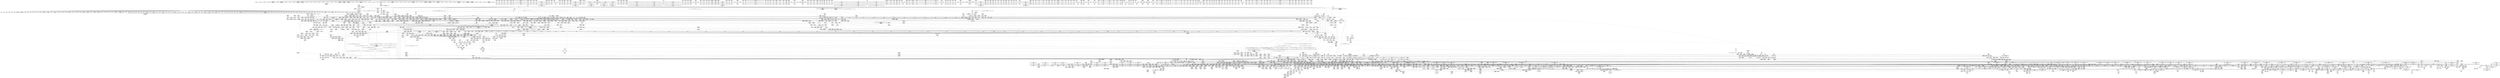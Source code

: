 digraph {
	CE0x6f942c0 [shape=record,shape=Mrecord,label="{CE0x6f942c0|i32_2|*Constant*}"]
	CE0x6fa4980 [shape=record,shape=Mrecord,label="{CE0x6fa4980|_call_void_mcount()_#3|*SummSource*}"]
	CE0x55426e0 [shape=record,shape=Mrecord,label="{CE0x55426e0|i64*_getelementptr_inbounds_(_25_x_i64_,_25_x_i64_*___llvm_gcov_ctr11,_i64_0,_i64_18)|*Constant*|*SummSink*}"]
	CE0x5597310 [shape=record,shape=Mrecord,label="{CE0x5597310|tomoyo_path_perm:_tmp39|security/tomoyo/file.c,821|*SummSink*}"]
	CE0x56c5980 [shape=record,shape=Mrecord,label="{CE0x56c5980|tomoyo_path_permission:_if.then|*SummSource*}"]
	CE0x55dfe80 [shape=record,shape=Mrecord,label="{CE0x55dfe80|tomoyo_path_perm:_out|*SummSink*}"]
	CE0x568d5e0 [shape=record,shape=Mrecord,label="{CE0x568d5e0|tomoyo_get_mode:_tmp3|security/tomoyo/util.c,978|*SummSink*}"]
	CE0x47a1880 [shape=record,shape=Mrecord,label="{CE0x47a1880|VOIDTB_TE:_CE_312,313_}"]
	CE0x6542ed0 [shape=record,shape=Mrecord,label="{CE0x6542ed0|tomoyo_fill_path_info:_idxprom|security/tomoyo/util.c,667}"]
	CE0x6f615c0 [shape=record,shape=Mrecord,label="{CE0x6f615c0|tomoyo_init_request_info:_domain.addr.0|*SummSource*}"]
	CE0x47f4250 [shape=record,shape=Mrecord,label="{CE0x47f4250|tomoyo_path_perm:_symlink_target15|security/tomoyo/file.c,817|*SummSink*}"]
	CE0x5716810 [shape=record,shape=Mrecord,label="{CE0x5716810|tomoyo_get_realpath:_tmp4|security/tomoyo/file.c,151|*SummSource*}"]
	CE0x5574950 [shape=record,shape=Mrecord,label="{CE0x5574950|rcu_lock_release:_tmp1|*SummSink*}"]
	CE0x59b3a20 [shape=record,shape=Mrecord,label="{CE0x59b3a20|tomoyo_path_perm:_tmp53|security/tomoyo/file.c,829}"]
	CE0x580f400 [shape=record,shape=Mrecord,label="{CE0x580f400|tomoyo_const_part_length:_tobool|security/tomoyo/util.c,624|*SummSink*}"]
	CE0x559b960 [shape=record,shape=Mrecord,label="{CE0x559b960|VOIDTB_TE:_CE_222,223_}"]
	CE0x71f3800 [shape=record,shape=Mrecord,label="{CE0x71f3800|tomoyo_get_mode:_retval.0|*SummSink*}"]
	CE0x58e5a40 [shape=record,shape=Mrecord,label="{CE0x58e5a40|tomoyo_get_mode:_tmp27|security/tomoyo/util.c,988}"]
	CE0x3b1a940 [shape=record,shape=Mrecord,label="{CE0x3b1a940|tomoyo_const_part_length:_tmp26|security/tomoyo/util.c,641|*SummSink*}"]
	CE0x5724ef0 [shape=record,shape=Mrecord,label="{CE0x5724ef0|tomoyo_audit_path_log:_tmp5|security/tomoyo/file.c,167}"]
	CE0x484f2f0 [shape=record,shape=Mrecord,label="{CE0x484f2f0|_ret_i32_%retval.0,_!dbg_!38942|security/tomoyo/file.c,575|*SummSource*}"]
	CE0x49768f0 [shape=record,shape=Mrecord,label="{CE0x49768f0|COLLAPSED:_GCMRE_.str2_private_unnamed_addr_constant_2_x_i8_c_/_00_,_align_1:_elem_0:default:}"]
	CE0x55cac70 [shape=record,shape=Mrecord,label="{CE0x55cac70|tomoyo_get_mode:_tmp28|security/tomoyo/util.c,988}"]
	CE0x589e660 [shape=record,shape=Mrecord,label="{CE0x589e660|i32_8|*Constant*}"]
	CE0x5499260 [shape=record,shape=Mrecord,label="{CE0x5499260|128:_i8*,_1208:_%struct.file*,_:_CMRE_50,51_}"]
	CE0x577aa40 [shape=record,shape=Mrecord,label="{CE0x577aa40|tomoyo_path_perm:_tmp18|security/tomoyo/file.c,804}"]
	CE0x4a03550 [shape=record,shape=Mrecord,label="{CE0x4a03550|tomoyo_get_mode:_index|Function::tomoyo_get_mode&Arg::index::}"]
	CE0x55ada20 [shape=record,shape=Mrecord,label="{CE0x55ada20|tomoyo_path_perm:_name23|security/tomoyo/file.c,824|*SummSink*}"]
	CE0x6f850d0 [shape=record,shape=Mrecord,label="{CE0x6f850d0|tomoyo_init_request_info:_tmp2|security/tomoyo/util.c,1003|*SummSink*}"]
	CE0x492dbb0 [shape=record,shape=Mrecord,label="{CE0x492dbb0|tomoyo_path_perm:_mode|security/tomoyo/file.c,800}"]
	CE0x59e1910 [shape=record,shape=Mrecord,label="{CE0x59e1910|i64*_getelementptr_inbounds_(_2_x_i64_,_2_x_i64_*___llvm_gcov_ctr23,_i64_0,_i64_0)|*Constant*}"]
	CE0x4769350 [shape=record,shape=Mrecord,label="{CE0x4769350|i64*_getelementptr_inbounds_(_4_x_i64_,_4_x_i64_*___llvm_gcov_ctr33,_i64_0,_i64_0)|*Constant*|*SummSink*}"]
	CE0x58d4e00 [shape=record,shape=Mrecord,label="{CE0x58d4e00|tomoyo_const_part_length:_tmp47|security/tomoyo/util.c,646|*SummSink*}"]
	CE0x5725d70 [shape=record,shape=Mrecord,label="{CE0x5725d70|VOIDTB_TE:_CE_16,24_|Function::tomoyo_path_symlink&Arg::dentry::}"]
	CE0x5767a20 [shape=record,shape=Mrecord,label="{CE0x5767a20|tomoyo_get_mode:_cmp11|security/tomoyo/util.c,985|*SummSource*}"]
	CE0x71a5220 [shape=record,shape=Mrecord,label="{CE0x71a5220|rcu_lock_acquire:_entry|*SummSource*}"]
	CE0x70adde0 [shape=record,shape=Mrecord,label="{CE0x70adde0|i32_0|*Constant*}"]
	CE0x4679eb0 [shape=record,shape=Mrecord,label="{CE0x4679eb0|tomoyo_path_perm:_tmp25|security/tomoyo/file.c,814}"]
	CE0x56a7160 [shape=record,shape=Mrecord,label="{CE0x56a7160|srcu_read_unlock:_tmp2|*SummSink*}"]
	CE0x6fa5280 [shape=record,shape=Mrecord,label="{CE0x6fa5280|tomoyo_init_request_info:_tmp3|security/tomoyo/util.c,1004|*SummSink*}"]
	CE0x5b2a990 [shape=record,shape=Mrecord,label="{CE0x5b2a990|i64*_getelementptr_inbounds_(_5_x_i64_,_5_x_i64_*___llvm_gcov_ctr32134,_i64_0,_i64_3)|*Constant*|*SummSource*}"]
	CE0x4765760 [shape=record,shape=Mrecord,label="{CE0x4765760|tomoyo_path_perm:_tmp31|security/tomoyo/file.c,816}"]
	CE0x59d69a0 [shape=record,shape=Mrecord,label="{CE0x59d69a0|tomoyo_const_part_length:_tmp41|security/tomoyo/util.c,644|*SummSource*}"]
	CE0x7036430 [shape=record,shape=Mrecord,label="{CE0x7036430|tomoyo_get_mode:_call|security/tomoyo/util.c,980}"]
	CE0x49a2760 [shape=record,shape=Mrecord,label="{CE0x49a2760|tomoyo_path_perm:_tmp8|security/tomoyo/file.c,797|*SummSink*}"]
	CE0x5a33030 [shape=record,shape=Mrecord,label="{CE0x5a33030|i64_0|*Constant*}"]
	CE0x5948e80 [shape=record,shape=Mrecord,label="{CE0x5948e80|__llvm_gcov_indirect_counter_increment:_exit|*SummSink*}"]
	CE0x703f650 [shape=record,shape=Mrecord,label="{CE0x703f650|tomoyo_get_realpath:_name|security/tomoyo/file.c,150}"]
	CE0x5965b20 [shape=record,shape=Mrecord,label="{CE0x5965b20|tomoyo_path_permission:_param6|security/tomoyo/file.c,569}"]
	CE0x5662dc0 [shape=record,shape=Mrecord,label="{CE0x5662dc0|tomoyo_domain:_tmp21|security/tomoyo/common.h,1205|*SummSink*}"]
	CE0x6fb5980 [shape=record,shape=Mrecord,label="{CE0x6fb5980|GLOBAL:_tomoyo_domain|*Constant*|*SummSink*}"]
	CE0x6fa4d40 [shape=record,shape=Mrecord,label="{CE0x6fa4d40|GLOBAL:___llvm_gcov_ctr25|Global_var:__llvm_gcov_ctr25}"]
	CE0x48d89e0 [shape=record,shape=Mrecord,label="{CE0x48d89e0|i64**_getelementptr_inbounds_(_3_x_i64*_,_3_x_i64*_*___llvm_gcda_edge_table44,_i64_0,_i64_2)|*Constant*}"]
	CE0x6fcaca0 [shape=record,shape=Mrecord,label="{CE0x6fcaca0|_call_void_mcount()_#3}"]
	CE0x72507b0 [shape=record,shape=Mrecord,label="{CE0x72507b0|tomoyo_fill_path_info:_tobool|security/tomoyo/util.c,667}"]
	CE0x7075af0 [shape=record,shape=Mrecord,label="{CE0x7075af0|i64*_getelementptr_inbounds_(_11_x_i64_,_11_x_i64_*___llvm_gcov_ctr54147,_i64_0,_i64_1)|*Constant*}"]
	CE0x4b10c30 [shape=record,shape=Mrecord,label="{CE0x4b10c30|0:_i8,_:_GCRE_tomoyo_policy_loaded_global_i8_0,_align_1:_elem_0:default:}"]
	CE0x5550af0 [shape=record,shape=Mrecord,label="{CE0x5550af0|tomoyo_get_mode:_conv10|security/tomoyo/util.c,985}"]
	CE0x47ed410 [shape=record,shape=Mrecord,label="{CE0x47ed410|tomoyo_fill_path_info:_ptr|Function::tomoyo_fill_path_info&Arg::ptr::|*SummSink*}"]
	CE0x3900970 [shape=record,shape=Mrecord,label="{CE0x3900970|tomoyo_get_mode:_tmp5|security/tomoyo/util.c,978|*SummSink*}"]
	CE0x5a6c580 [shape=record,shape=Mrecord,label="{CE0x5a6c580|_ret_i32_%call,_!dbg_!38902|security/tomoyo/common.h,1097|*SummSink*}"]
	CE0x47d0990 [shape=record,shape=Mrecord,label="{CE0x47d0990|_call_void_lock_release(%struct.lockdep_map*_%map,_i32_1,_i64_ptrtoint_(i8*_blockaddress(_rcu_lock_release,_%__here)_to_i64))_#9,_!dbg_!38907|include/linux/rcupdate.h,423|*SummSink*}"]
	CE0x5983b30 [shape=record,shape=Mrecord,label="{CE0x5983b30|VOIDTB_TE:_CE_193,194_}"]
	CE0x72338c0 [shape=record,shape=Mrecord,label="{CE0x72338c0|GLOBAL:_tomoyo_domain.__warned|Global_var:tomoyo_domain.__warned}"]
	CE0x58626c0 [shape=record,shape=Mrecord,label="{CE0x58626c0|GLOBAL:_get_current|*Constant*|*SummSink*}"]
	CE0x3c18c60 [shape=record,shape=Mrecord,label="{CE0x3c18c60|tomoyo_path_symlink:_mnt1|security/tomoyo/tomoyo.c,222}"]
	CE0x3bfa5f0 [shape=record,shape=Mrecord,label="{CE0x3bfa5f0|8:_%struct.vfsmount*,_16:_%struct.dentry*,_168:_%struct.tomoyo_path_info*,_:_SCMRE_0,8_|*MultipleSource*|security/tomoyo/tomoyo.c, 222|security/tomoyo/tomoyo.c,222}"]
	CE0x5663390 [shape=record,shape=Mrecord,label="{CE0x5663390|128:_i8*,_1208:_%struct.file*,_:_CMRE_0,1_}"]
	CE0x6543330 [shape=record,shape=Mrecord,label="{CE0x6543330|0:_i8,_array:_GCRE_tomoyo_index2category_constant_39_x_i8_c_00_00_00_00_00_00_00_00_00_00_00_00_00_00_00_00_00_00_00_00_00_00_00_01_01_01_01_01_01_01_01_01_01_01_01_01_01_01_02_,_align_16:_elem_9::|security/tomoyo/util.c,983}"]
	CE0x6f72ac0 [shape=record,shape=Mrecord,label="{CE0x6f72ac0|GLOBAL:_tomoyo_index2category|Global_var:tomoyo_index2category}"]
	CE0x39d0f10 [shape=record,shape=Mrecord,label="{CE0x39d0f10|tomoyo_fill_path_info:_sub|security/tomoyo/util.c,667|*SummSink*}"]
	CE0x5b12450 [shape=record,shape=Mrecord,label="{CE0x5b12450|tomoyo_const_part_length:_while.cond}"]
	CE0x47bee40 [shape=record,shape=Mrecord,label="{CE0x47bee40|i32_48|*Constant*|*SummSource*}"]
	CE0x55ac820 [shape=record,shape=Mrecord,label="{CE0x55ac820|tomoyo_audit_path_log:_name|security/tomoyo/file.c,169}"]
	"CONST[source:1(input),value:2(dynamic)][purpose:{object}]"
	CE0x47a0f60 [shape=record,shape=Mrecord,label="{CE0x47a0f60|VOIDTB_TE:_CE_210,211_}"]
	CE0x483a520 [shape=record,shape=Mrecord,label="{CE0x483a520|tomoyo_path_permission:_operation|Function::tomoyo_path_permission&Arg::operation::|*SummSource*}"]
	CE0x58e5bd0 [shape=record,shape=Mrecord,label="{CE0x58e5bd0|srcu_read_unlock:_tmp1|*SummSource*}"]
	CE0x6f5f9e0 [shape=record,shape=Mrecord,label="{CE0x6f5f9e0|_call_void_mcount()_#3}"]
	CE0x6fb65b0 [shape=record,shape=Mrecord,label="{CE0x6fb65b0|tomoyo_path_perm:_if.end26}"]
	CE0x5a286b0 [shape=record,shape=Mrecord,label="{CE0x5a286b0|0:_%struct.tomoyo_obj_info*,_16:_%struct.tomoyo_domain_info*,_24:_%struct.tomoyo_path_info*,_40:_i8,_72:_i8,_75:_i8,_76:_i8,_77:_i8,_:_SCMRE_47,48_}"]
	CE0x4ae6900 [shape=record,shape=Mrecord,label="{CE0x4ae6900|0:_i8,_array:_GCRE_tomoyo_index2category_constant_39_x_i8_c_00_00_00_00_00_00_00_00_00_00_00_00_00_00_00_00_00_00_00_00_00_00_00_01_01_01_01_01_01_01_01_01_01_01_01_01_01_01_02_,_align_16:_elem_7::|security/tomoyo/util.c,983}"]
	CE0x49669e0 [shape=record,shape=Mrecord,label="{CE0x49669e0|i32_2|*Constant*}"]
	CE0x47fdb90 [shape=record,shape=Mrecord,label="{CE0x47fdb90|_ret_void,_!dbg_!38907|include/linux/srcu.h,238}"]
	CE0x5b03970 [shape=record,shape=Mrecord,label="{CE0x5b03970|GLOBAL:___llvm_gcov_ctr28130|Global_var:__llvm_gcov_ctr28130}"]
	CE0x5763510 [shape=record,shape=Mrecord,label="{CE0x5763510|tomoyo_path_perm:_frombool|security/tomoyo/file.c,800}"]
	CE0x59ac4b0 [shape=record,shape=Mrecord,label="{CE0x59ac4b0|0:_%struct.tomoyo_obj_info*,_16:_%struct.tomoyo_domain_info*,_24:_%struct.tomoyo_path_info*,_40:_i8,_72:_i8,_75:_i8,_76:_i8,_77:_i8,_:_SCMRE_40,41_}"]
	CE0x5852fc0 [shape=record,shape=Mrecord,label="{CE0x5852fc0|tomoyo_get_realpath:_retval.0|*SummSource*}"]
	CE0x5a0c1f0 [shape=record,shape=Mrecord,label="{CE0x5a0c1f0|tomoyo_const_part_length:_tmp46|security/tomoyo/util.c,646|*SummSource*}"]
	CE0x57676d0 [shape=record,shape=Mrecord,label="{CE0x57676d0|tomoyo_get_mode:_cmp11|security/tomoyo/util.c,985|*SummSink*}"]
	CE0x569de60 [shape=record,shape=Mrecord,label="{CE0x569de60|tomoyo_fill_path_info:_tmp4|security/tomoyo/util.c,667}"]
	CE0x56ecbf0 [shape=record,shape=Mrecord,label="{CE0x56ecbf0|tomoyo_domain:_tmp20|security/tomoyo/common.h,1205}"]
	CE0x499a110 [shape=record,shape=Mrecord,label="{CE0x499a110|tomoyo_get_mode:_tmp10|security/tomoyo/util.c,982}"]
	CE0x5b27c60 [shape=record,shape=Mrecord,label="{CE0x5b27c60|rcu_lock_acquire:___here|*SummSource*}"]
	CE0x56ea4e0 [shape=record,shape=Mrecord,label="{CE0x56ea4e0|VOIDTB_TE:_CE_218,219_}"]
	CE0x6ee3330 [shape=record,shape=Mrecord,label="{CE0x6ee3330|tomoyo_domain:_tmp22|security/tomoyo/common.h,1205}"]
	CE0x3ccfa00 [shape=record,shape=Mrecord,label="{CE0x3ccfa00|tomoyo_path_symlink:_entry}"]
	CE0x5574b50 [shape=record,shape=Mrecord,label="{CE0x5574b50|i64*_getelementptr_inbounds_(_4_x_i64_,_4_x_i64_*___llvm_gcov_ctr33,_i64_0,_i64_1)|*Constant*|*SummSource*}"]
	CE0x71f32d0 [shape=record,shape=Mrecord,label="{CE0x71f32d0|tomoyo_get_mode:_tmp27|security/tomoyo/util.c,988}"]
	CE0x499aa30 [shape=record,shape=Mrecord,label="{CE0x499aa30|tomoyo_get_mode:_if.end9}"]
	CE0x49a43a0 [shape=record,shape=Mrecord,label="{CE0x49a43a0|tomoyo_const_part_length:_if.end18|*SummSource*}"]
	CE0x3a74ee0 [shape=record,shape=Mrecord,label="{CE0x3a74ee0|i32_50|*Constant*|*SummSink*}"]
	CE0x5688d70 [shape=record,shape=Mrecord,label="{CE0x5688d70|COLLAPSED:_GCMRE___llvm_gcov_ctr25_internal_global_6_x_i64_zeroinitializer:_elem_0:default:}"]
	CE0x3bd6d90 [shape=record,shape=Mrecord,label="{CE0x3bd6d90|tomoyo_const_part_length:_cmp15|security/tomoyo/util.c,641|*SummSink*}"]
	CE0x56b90f0 [shape=record,shape=Mrecord,label="{CE0x56b90f0|GLOBAL:_tomoyo_supervisor|*Constant*|*SummSink*}"]
	CE0x5498ea0 [shape=record,shape=Mrecord,label="{CE0x5498ea0|128:_i8*,_1208:_%struct.file*,_:_CMRE_47,48_}"]
	CE0x4788f50 [shape=record,shape=Mrecord,label="{CE0x4788f50|tomoyo_init_request_info:_r|Function::tomoyo_init_request_info&Arg::r::}"]
	CE0x47a1ee0 [shape=record,shape=Mrecord,label="{CE0x47a1ee0|VOIDTB_TE:_CE_318,319_}"]
	CE0x58e2c00 [shape=record,shape=Mrecord,label="{CE0x58e2c00|tomoyo_const_part_length:_sw.epilog|*SummSink*}"]
	CE0x569dc70 [shape=record,shape=Mrecord,label="{CE0x569dc70|GLOBAL:___llvm_gcov_ctr28130|Global_var:__llvm_gcov_ctr28130|*SummSink*}"]
	CE0x5904160 [shape=record,shape=Mrecord,label="{CE0x5904160|tomoyo_const_part_length:_tmp22|security/tomoyo/util.c,634|*SummSink*}"]
	CE0x709d5e0 [shape=record,shape=Mrecord,label="{CE0x709d5e0|rcu_lock_release:_tmp6}"]
	CE0x593a590 [shape=record,shape=Mrecord,label="{CE0x593a590|tomoyo_const_part_length:_tmp39|security/tomoyo/util.c,644|*SummSource*}"]
	CE0x3a5bd40 [shape=record,shape=Mrecord,label="{CE0x3a5bd40|GLOBAL:_rcu_lock_acquire|*Constant*|*SummSource*}"]
	CE0x7253f00 [shape=record,shape=Mrecord,label="{CE0x7253f00|_call_void_rcu_lock_release(%struct.lockdep_map*_%dep_map)_#9,_!dbg_!38905|include/linux/srcu.h,236}"]
	CE0x3af9840 [shape=record,shape=Mrecord,label="{CE0x3af9840|tomoyo_path_perm:_tmp11|security/tomoyo/file.c,797|*SummSink*}"]
	CE0x5574640 [shape=record,shape=Mrecord,label="{CE0x5574640|__llvm_gcov_indirect_counter_increment114:_bb4}"]
	CE0x7253fd0 [shape=record,shape=Mrecord,label="{CE0x7253fd0|srcu_read_unlock:_dep_map|include/linux/srcu.h,236|*SummSink*}"]
	CE0x5596fb0 [shape=record,shape=Mrecord,label="{CE0x5596fb0|tomoyo_path_perm:_tmp39|security/tomoyo/file.c,821}"]
	CE0x58e66d0 [shape=record,shape=Mrecord,label="{CE0x58e66d0|tomoyo_path_perm:_tmp43|security/tomoyo/file.c,826}"]
	CE0x720c200 [shape=record,shape=Mrecord,label="{CE0x720c200|tomoyo_fill_path_info:_tmp2|*LoadInst*|security/tomoyo/util.c,663}"]
	CE0x716bc70 [shape=record,shape=Mrecord,label="{CE0x716bc70|_ret_void,_!dbg_!38929|security/tomoyo/util.c,670}"]
	CE0x4ad7500 [shape=record,shape=Mrecord,label="{CE0x4ad7500|tomoyo_get_mode:_tmp11|security/tomoyo/util.c,982|*SummSource*}"]
	CE0x5a42940 [shape=record,shape=Mrecord,label="{CE0x5a42940|tomoyo_const_part_length:_if.then17|*SummSource*}"]
	CE0x6f937a0 [shape=record,shape=Mrecord,label="{CE0x6f937a0|tomoyo_audit_path_log:_filename|security/tomoyo/file.c,169}"]
	CE0x47f4470 [shape=record,shape=Mrecord,label="{CE0x47f4470|tomoyo_path_perm:_symlink_target15|security/tomoyo/file.c,817}"]
	CE0x3a5c000 [shape=record,shape=Mrecord,label="{CE0x3a5c000|tomoyo_get_mode:_if.end9|*SummSource*}"]
	CE0x481aef0 [shape=record,shape=Mrecord,label="{CE0x481aef0|GLOBAL:_lock_release|*Constant*|*SummSource*}"]
	CE0x6f7a950 [shape=record,shape=Mrecord,label="{CE0x6f7a950|VOIDTB_TE:_CE_177,178_}"]
	CE0x6f3f380 [shape=record,shape=Mrecord,label="{CE0x6f3f380|tomoyo_domain:_tmp14|security/tomoyo/common.h,1205|*SummSink*}"]
	CE0x5678360 [shape=record,shape=Mrecord,label="{CE0x5678360|tomoyo_get_realpath:_if.end}"]
	CE0x49a2480 [shape=record,shape=Mrecord,label="{CE0x49a2480|tomoyo_path_perm:_cmp|security/tomoyo/file.c,798|*SummSource*}"]
	CE0x6f37770 [shape=record,shape=Mrecord,label="{CE0x6f37770|srcu_read_lock:_sp|Function::srcu_read_lock&Arg::sp::}"]
	CE0x709b520 [shape=record,shape=Mrecord,label="{CE0x709b520|__llvm_gcov_indirect_counter_increment114:_tmp3|*SummSink*}"]
	CE0x4a18b50 [shape=record,shape=Mrecord,label="{CE0x4a18b50|tomoyo_get_mode:_ns|Function::tomoyo_get_mode&Arg::ns::|*SummSink*}"]
	CE0x7075d60 [shape=record,shape=Mrecord,label="{CE0x7075d60|tomoyo_domain:_tmp2|*SummSink*}"]
	CE0x5889a30 [shape=record,shape=Mrecord,label="{CE0x5889a30|i64*_getelementptr_inbounds_(_12_x_i64_,_12_x_i64_*___llvm_gcov_ctr31133,_i64_0,_i64_9)|*Constant*}"]
	CE0x4839a90 [shape=record,shape=Mrecord,label="{CE0x4839a90|GLOBAL:_tomoyo_path_permission|*Constant*|*SummSink*}"]
	CE0x5b17570 [shape=record,shape=Mrecord,label="{CE0x5b17570|GLOBAL:___llvm_gcov_ctr26|Global_var:__llvm_gcov_ctr26}"]
	CE0x6f3eac0 [shape=record,shape=Mrecord,label="{CE0x6f3eac0|tomoyo_const_part_length:_add|security/tomoyo/util.c,634|*SummSource*}"]
	CE0x6f61c70 [shape=record,shape=Mrecord,label="{CE0x6f61c70|i64*_getelementptr_inbounds_(_5_x_i64_,_5_x_i64_*___llvm_gcov_ctr32134,_i64_0,_i64_4)|*Constant*|*SummSource*}"]
	CE0x5b27d90 [shape=record,shape=Mrecord,label="{CE0x5b27d90|rcu_lock_acquire:___here|*SummSink*}"]
	CE0x70950e0 [shape=record,shape=Mrecord,label="{CE0x70950e0|tomoyo_get_mode:_tmp4|security/tomoyo/util.c,978|*SummSource*}"]
	CE0x6fca650 [shape=record,shape=Mrecord,label="{CE0x6fca650|__llvm_gcov_indirect_counter_increment114:_tmp|*SummSink*}"]
	CE0x3900600 [shape=record,shape=Mrecord,label="{CE0x3900600|tomoyo_domain:_tmp9|security/tomoyo/common.h,1205|*SummSource*}"]
	CE0x5a79320 [shape=record,shape=Mrecord,label="{CE0x5a79320|_call_void___llvm_gcov_indirect_counter_increment114(i32*___llvm_gcov_global_state_pred45,_i64**_getelementptr_inbounds_(_3_x_i64*_,_3_x_i64*_*___llvm_gcda_edge_table44,_i64_0,_i64_0)),_!dbg_!38954|security/tomoyo/util.c,649|*SummSink*}"]
	CE0x6f71d20 [shape=record,shape=Mrecord,label="{CE0x6f71d20|tomoyo_fill_path_info:_is_patterned|security/tomoyo/util.c,668|*SummSource*}"]
	CE0x56ecd70 [shape=record,shape=Mrecord,label="{CE0x56ecd70|tomoyo_domain:_tmp20|security/tomoyo/common.h,1205|*SummSource*}"]
	CE0x6f19760 [shape=record,shape=Mrecord,label="{CE0x6f19760|tomoyo_get_mode:_tmp25|security/tomoyo/util.c,987}"]
	CE0x5b04020 [shape=record,shape=Mrecord,label="{CE0x5b04020|tomoyo_get_mode:_tmp12|security/tomoyo/util.c,982|*SummSink*}"]
	CE0x6fcb420 [shape=record,shape=Mrecord,label="{CE0x6fcb420|_call_void_mcount()_#3}"]
	CE0x47646b0 [shape=record,shape=Mrecord,label="{CE0x47646b0|tomoyo_path_perm:_sw.epilog|*SummSource*}"]
	CE0x5b03b90 [shape=record,shape=Mrecord,label="{CE0x5b03b90|tomoyo_fill_path_info:_tmp4|security/tomoyo/util.c,667}"]
	CE0x3a0c730 [shape=record,shape=Mrecord,label="{CE0x3a0c730|_call_void_mcount()_#3|*SummSource*}"]
	CE0x3af3a40 [shape=record,shape=Mrecord,label="{CE0x3af3a40|tomoyo_const_part_length:_add|security/tomoyo/util.c,634}"]
	CE0x39b84d0 [shape=record,shape=Mrecord,label="{CE0x39b84d0|tomoyo_const_part_length:_tmp8|security/tomoyo/util.c,626}"]
	CE0x65259a0 [shape=record,shape=Mrecord,label="{CE0x65259a0|0:_i8,_array:_GCRE_tomoyo_index2category_constant_39_x_i8_c_00_00_00_00_00_00_00_00_00_00_00_00_00_00_00_00_00_00_00_00_00_00_00_01_01_01_01_01_01_01_01_01_01_01_01_01_01_01_02_,_align_16:_elem_14::|security/tomoyo/util.c,983}"]
	CE0x3af3720 [shape=record,shape=Mrecord,label="{CE0x3af3720|tomoyo_const_part_length:_inc|security/tomoyo/util.c,628|*SummSink*}"]
	CE0x5903f80 [shape=record,shape=Mrecord,label="{CE0x5903f80|tomoyo_const_part_length:_tmp22|security/tomoyo/util.c,634|*SummSource*}"]
	CE0x5914a90 [shape=record,shape=Mrecord,label="{CE0x5914a90|tomoyo_get_realpath:_path|Function::tomoyo_get_realpath&Arg::path::}"]
	CE0x4695f80 [shape=record,shape=Mrecord,label="{CE0x4695f80|i32_92|*Constant*|*SummSink*}"]
	CE0x48afe30 [shape=record,shape=Mrecord,label="{CE0x48afe30|GLOBAL:_tomoyo_get_realpath|*Constant*|*SummSink*}"]
	CE0x47be9e0 [shape=record,shape=Mrecord,label="{CE0x47be9e0|tomoyo_audit_path_log:_tmp2}"]
	CE0x5ad1250 [shape=record,shape=Mrecord,label="{CE0x5ad1250|0:_i8,_array:_GCRE_tomoyo_index2category_constant_39_x_i8_c_00_00_00_00_00_00_00_00_00_00_00_00_00_00_00_00_00_00_00_00_00_00_00_01_01_01_01_01_01_01_01_01_01_01_01_01_01_01_02_,_align_16:_elem_27::|security/tomoyo/util.c,983}"]
	CE0x3af3320 [shape=record,shape=Mrecord,label="{CE0x3af3320|i1_false|*Constant*}"]
	CE0x4828e70 [shape=record,shape=Mrecord,label="{CE0x4828e70|i32_8|*Constant*|*SummSource*}"]
	CE0x569e490 [shape=record,shape=Mrecord,label="{CE0x569e490|tomoyo_fill_path_info:_bb|*SummSource*}"]
	CE0x3cf1510 [shape=record,shape=Mrecord,label="{CE0x3cf1510|tomoyo_path_perm:_tmp23|security/tomoyo/file.c,814|*SummSink*}"]
	CE0x568dd60 [shape=record,shape=Mrecord,label="{CE0x568dd60|tomoyo_domain:_tmp11|security/tomoyo/common.h,1205|*SummSink*}"]
	CE0x560b9c0 [shape=record,shape=Mrecord,label="{CE0x560b9c0|tomoyo_add_slash:_if.then|*SummSource*}"]
	CE0x55505a0 [shape=record,shape=Mrecord,label="{CE0x55505a0|tomoyo_get_mode:_mode.0|*SummSource*}"]
	CE0x5662fa0 [shape=record,shape=Mrecord,label="{CE0x5662fa0|i32_22|*Constant*}"]
	CE0x58cfd90 [shape=record,shape=Mrecord,label="{CE0x58cfd90|i64*_getelementptr_inbounds_(_25_x_i64_,_25_x_i64_*___llvm_gcov_ctr11,_i64_0,_i64_23)|*Constant*}"]
	CE0x5904060 [shape=record,shape=Mrecord,label="{CE0x5904060|i64*_getelementptr_inbounds_(_31_x_i64_,_31_x_i64_*___llvm_gcov_ctr43150,_i64_0,_i64_16)|*Constant*|*SummSource*}"]
	CE0x58d0060 [shape=record,shape=Mrecord,label="{CE0x58d0060|i64*_getelementptr_inbounds_(_25_x_i64_,_25_x_i64_*___llvm_gcov_ctr11,_i64_0,_i64_23)|*Constant*|*SummSink*}"]
	CE0x59d60c0 [shape=record,shape=Mrecord,label="{CE0x59d60c0|i64_24|*Constant*}"]
	CE0x56ea170 [shape=record,shape=Mrecord,label="{CE0x56ea170|VOIDTB_TE:_CE_215,216_}"]
	CE0x58d4d90 [shape=record,shape=Mrecord,label="{CE0x58d4d90|tomoyo_const_part_length:_tmp46|security/tomoyo/util.c,646|*SummSink*}"]
	CE0x6f723f0 [shape=record,shape=Mrecord,label="{CE0x6f723f0|tomoyo_get_mode:_tmp12|security/tomoyo/util.c,982}"]
	CE0x4a41620 [shape=record,shape=Mrecord,label="{CE0x4a41620|srcu_read_lock:_call|include/linux/srcu.h,220|*SummSink*}"]
	CE0x580fb40 [shape=record,shape=Mrecord,label="{CE0x580fb40|tomoyo_const_part_length:_lor.lhs.false23|*SummSink*}"]
	CE0x54ea950 [shape=record,shape=Mrecord,label="{CE0x54ea950|0:_i8,_array:_GCRE_tomoyo_index2category_constant_39_x_i8_c_00_00_00_00_00_00_00_00_00_00_00_00_00_00_00_00_00_00_00_00_00_00_00_01_01_01_01_01_01_01_01_01_01_01_01_01_01_01_02_,_align_16:_elem_18::|security/tomoyo/util.c,983}"]
	CE0x39bfe30 [shape=record,shape=Mrecord,label="{CE0x39bfe30|tomoyo_path_perm:_tmp}"]
	CE0x5688de0 [shape=record,shape=Mrecord,label="{CE0x5688de0|tomoyo_get_realpath:_tmp|*SummSource*}"]
	CE0x58e3ad0 [shape=record,shape=Mrecord,label="{CE0x58e3ad0|tomoyo_domain:_tmp12|security/tomoyo/common.h,1205|*SummSink*}"]
	CE0x491af30 [shape=record,shape=Mrecord,label="{CE0x491af30|srcu_read_lock:_bb|*SummSink*}"]
	CE0x4886350 [shape=record,shape=Mrecord,label="{CE0x4886350|tomoyo_const_part_length:_tmp14|security/tomoyo/util.c,626|*SummSource*}"]
	CE0x58e1680 [shape=record,shape=Mrecord,label="{CE0x58e1680|tomoyo_fill_path_info:_hash|security/tomoyo/util.c,669}"]
	CE0x3b98ee0 [shape=record,shape=Mrecord,label="{CE0x3b98ee0|tomoyo_get_mode:_tmp10|security/tomoyo/util.c,982|*SummSink*}"]
	CE0x568f780 [shape=record,shape=Mrecord,label="{CE0x568f780|tomoyo_read_lock:_bb}"]
	CE0x489fbd0 [shape=record,shape=Mrecord,label="{CE0x489fbd0|rcu_lock_release:_tmp}"]
	CE0x55cad90 [shape=record,shape=Mrecord,label="{CE0x55cad90|i64*_getelementptr_inbounds_(_2_x_i64_,_2_x_i64_*___llvm_gcov_ctr21,_i64_0,_i64_0)|*Constant*}"]
	CE0x6f9df10 [shape=record,shape=Mrecord,label="{CE0x6f9df10|VOIDTB_TE:_CE_166,167_}"]
	CE0x59a5800 [shape=record,shape=Mrecord,label="{CE0x59a5800|tomoyo_path_perm:_tmp50|security/tomoyo/file.c,829}"]
	CE0x720c660 [shape=record,shape=Mrecord,label="{CE0x720c660|i64*_getelementptr_inbounds_(_11_x_i64_,_11_x_i64_*___llvm_gcov_ctr54147,_i64_0,_i64_6)|*Constant*|*SummSink*}"]
	CE0x55df3c0 [shape=record,shape=Mrecord,label="{CE0x55df3c0|tomoyo_path_perm:_path1|security/tomoyo/file.c,788|*SummSink*}"]
	CE0x46a80a0 [shape=record,shape=Mrecord,label="{CE0x46a80a0|i64*_getelementptr_inbounds_(_25_x_i64_,_25_x_i64_*___llvm_gcov_ctr11,_i64_0,_i64_14)|*Constant*|*SummSink*}"]
	CE0x595bd10 [shape=record,shape=Mrecord,label="{CE0x595bd10|tomoyo_add_slash:_tmp1|*SummSource*}"]
	CE0x55bbab0 [shape=record,shape=Mrecord,label="{CE0x55bbab0|tomoyo_path_permission:_domain|security/tomoyo/file.c,564|*SummSource*}"]
	CE0x56b9380 [shape=record,shape=Mrecord,label="{CE0x56b9380|i8*_getelementptr_inbounds_(_12_x_i8_,_12_x_i8_*_.str1,_i32_0,_i32_0)|*Constant*|*SummSink*}"]
	CE0x593c690 [shape=record,shape=Mrecord,label="{CE0x593c690|VOIDTB_TE:_CE_159,160_}"]
	CE0x48b91c0 [shape=record,shape=Mrecord,label="{CE0x48b91c0|i64_17|*Constant*}"]
	CE0x5903820 [shape=record,shape=Mrecord,label="{CE0x5903820|tomoyo_const_part_length:_tmp20|security/tomoyo/util.c,628|*SummSink*}"]
	CE0x5529a30 [shape=record,shape=Mrecord,label="{CE0x5529a30|128:_i8*,_1208:_%struct.file*,_:_CMRE_26,27_}"]
	CE0x494de50 [shape=record,shape=Mrecord,label="{CE0x494de50|tomoyo_fill_path_info:_tmp4|security/tomoyo/util.c,667|*SummSource*}"]
	CE0x49ae300 [shape=record,shape=Mrecord,label="{CE0x49ae300|tomoyo_const_part_length:_incdec.ptr|security/tomoyo/util.c,626|*SummSink*}"]
	CE0x551ad70 [shape=record,shape=Mrecord,label="{CE0x551ad70|_call_void_kfree(i8*_%tmp38)_#9,_!dbg_!38960|security/tomoyo/file.c,822|*SummSink*}"]
	CE0x5ad0cf0 [shape=record,shape=Mrecord,label="{CE0x5ad0cf0|0:_i8,_array:_GCRE_tomoyo_index2category_constant_39_x_i8_c_00_00_00_00_00_00_00_00_00_00_00_00_00_00_00_00_00_00_00_00_00_00_00_01_01_01_01_01_01_01_01_01_01_01_01_01_01_01_02_,_align_16:_elem_25::|security/tomoyo/util.c,983}"]
	CE0x6f94590 [shape=record,shape=Mrecord,label="{CE0x6f94590|_call_void___llvm_gcov_indirect_counter_increment114(i32*___llvm_gcov_global_state_pred45,_i64**_getelementptr_inbounds_(_3_x_i64*_,_3_x_i64*_*___llvm_gcda_edge_table44,_i64_0,_i64_2)),_!dbg_!38930|security/tomoyo/util.c,640|*SummSource*}"]
	CE0x562fb60 [shape=record,shape=Mrecord,label="{CE0x562fb60|tomoyo_add_slash:_call|security/tomoyo/file.c,136|*SummSource*}"]
	CE0x55327b0 [shape=record,shape=Mrecord,label="{CE0x55327b0|i64*_getelementptr_inbounds_(_2_x_i64_,_2_x_i64_*___llvm_gcov_ctr31,_i64_0,_i64_1)|*Constant*}"]
	CE0x5770eb0 [shape=record,shape=Mrecord,label="{CE0x5770eb0|i64*_getelementptr_inbounds_(_25_x_i64_,_25_x_i64_*___llvm_gcov_ctr11,_i64_0,_i64_11)|*Constant*|*SummSink*}"]
	CE0x484f490 [shape=record,shape=Mrecord,label="{CE0x484f490|tomoyo_path_perm:_conv17|security/tomoyo/file.c,821|*SummSink*}"]
	CE0x3ab6f80 [shape=record,shape=Mrecord,label="{CE0x3ab6f80|tomoyo_const_part_length:_tmp28|security/tomoyo/util.c,641|*SummSink*}"]
	CE0x4894ca0 [shape=record,shape=Mrecord,label="{CE0x4894ca0|tomoyo_const_part_length:_tmp1}"]
	CE0x568fcc0 [shape=record,shape=Mrecord,label="{CE0x568fcc0|tomoyo_get_realpath:_tmp1|*SummSink*}"]
	CE0x5612a50 [shape=record,shape=Mrecord,label="{CE0x5612a50|tomoyo_add_slash:_name|security/tomoyo/file.c,136|*SummSource*}"]
	CE0x47f2b00 [shape=record,shape=Mrecord,label="{CE0x47f2b00|tomoyo_fill_path_info:_conv4|security/tomoyo/util.c,667|*SummSink*}"]
	CE0x48381e0 [shape=record,shape=Mrecord,label="{CE0x48381e0|tomoyo_path_permission:_path7|security/tomoyo/file.c,569|*SummSource*}"]
	CE0x71d8320 [shape=record,shape=Mrecord,label="{CE0x71d8320|tomoyo_get_mode:_tobool|security/tomoyo/util.c,978|*SummSink*}"]
	CE0x716bd80 [shape=record,shape=Mrecord,label="{CE0x716bd80|i64*_getelementptr_inbounds_(_6_x_i64_,_6_x_i64_*___llvm_gcov_ctr26,_i64_0,_i64_5)|*Constant*|*SummSource*}"]
	CE0x5550c60 [shape=record,shape=Mrecord,label="{CE0x5550c60|tomoyo_get_mode:_conv5|security/tomoyo/util.c,983}"]
	CE0x55ada90 [shape=record,shape=Mrecord,label="{CE0x55ada90|_call_void_tomoyo_read_unlock(i32_%call3)_#9,_!dbg_!38965|security/tomoyo/file.c,825|*SummSink*}"]
	CE0x652e3e0 [shape=record,shape=Mrecord,label="{CE0x652e3e0|tomoyo_domain:_tobool|security/tomoyo/common.h,1205|*SummSource*}"]
	CE0x580f310 [shape=record,shape=Mrecord,label="{CE0x580f310|tomoyo_const_part_length:_tmp2|security/tomoyo/util.c,624|*SummSource*}"]
	CE0x6f0af00 [shape=record,shape=Mrecord,label="{CE0x6f0af00|i64*_getelementptr_inbounds_(_2_x_i64_,_2_x_i64_*___llvm_gcov_ctr22,_i64_0,_i64_1)|*Constant*}"]
	CE0x489b890 [shape=record,shape=Mrecord,label="{CE0x489b890|rcu_lock_release:_map|Function::rcu_lock_release&Arg::map::|*SummSink*}"]
	CE0x54eafe0 [shape=record,shape=Mrecord,label="{CE0x54eafe0|tomoyo_path_permission:_ns|security/tomoyo/file.c,564|*SummSource*}"]
	CE0x7075dd0 [shape=record,shape=Mrecord,label="{CE0x7075dd0|tomoyo_domain:_call|security/tomoyo/common.h,1205}"]
	CE0x3b88230 [shape=record,shape=Mrecord,label="{CE0x3b88230|_call_void_srcu_read_unlock(%struct.srcu_struct*_tomoyo_ss,_i32_%idx)_#9,_!dbg_!38903|security/tomoyo/common.h,1109}"]
	CE0x7220f50 [shape=record,shape=Mrecord,label="{CE0x7220f50|rcu_lock_acquire:_indirectgoto|*SummSource*}"]
	CE0x47f3f90 [shape=record,shape=Mrecord,label="{CE0x47f3f90|_ret_void,_!dbg_!38929|security/tomoyo/util.c,670|*SummSource*}"]
	CE0x4922280 [shape=record,shape=Mrecord,label="{CE0x4922280|tomoyo_const_part_length:_tmp12|security/tomoyo/util.c,626|*SummSink*}"]
	CE0x4966da0 [shape=record,shape=Mrecord,label="{CE0x4966da0|GLOBAL:_tomoyo_policy_loaded|Global_var:tomoyo_policy_loaded|*SummSource*}"]
	CE0x3ccb9a0 [shape=record,shape=Mrecord,label="{CE0x3ccb9a0|_call_void_mcount()_#3|*SummSource*}"]
	CE0x55ed790 [shape=record,shape=Mrecord,label="{CE0x55ed790|tomoyo_path_perm:_idxprom|security/tomoyo/file.c,797|*SummSource*}"]
	CE0x55cad20 [shape=record,shape=Mrecord,label="{CE0x55cad20|tomoyo_audit_path_log:_bb|*SummSource*}"]
	CE0x3ad7210 [shape=record,shape=Mrecord,label="{CE0x3ad7210|0:_i8,_array:_GCRE_tomoyo_index2category_constant_39_x_i8_c_00_00_00_00_00_00_00_00_00_00_00_00_00_00_00_00_00_00_00_00_00_00_00_01_01_01_01_01_01_01_01_01_01_01_01_01_01_01_02_,_align_16:_elem_35::|security/tomoyo/util.c,983}"]
	CE0x3d37250 [shape=record,shape=Mrecord,label="{CE0x3d37250|tomoyo_fill_path_info:_land.end|*SummSource*}"]
	CE0x5663470 [shape=record,shape=Mrecord,label="{CE0x5663470|tomoyo_domain:_security|security/tomoyo/common.h,1205|*SummSource*}"]
	CE0x59e24e0 [shape=record,shape=Mrecord,label="{CE0x59e24e0|tomoyo_domain:_do.body|*SummSource*}"]
	CE0x55ad120 [shape=record,shape=Mrecord,label="{CE0x55ad120|tomoyo_audit_path_log:_call|security/tomoyo/file.c,167}"]
	CE0x3ccb500 [shape=record,shape=Mrecord,label="{CE0x3ccb500|tomoyo_path_symlink:_entry|*SummSource*}"]
	CE0x46a9940 [shape=record,shape=Mrecord,label="{CE0x46a9940|tomoyo_const_part_length:_conv8|security/tomoyo/util.c,632|*SummSource*}"]
	CE0x6f94840 [shape=record,shape=Mrecord,label="{CE0x6f94840|_call_void___llvm_gcov_indirect_counter_increment114(i32*___llvm_gcov_global_state_pred45,_i64**_getelementptr_inbounds_(_3_x_i64*_,_3_x_i64*_*___llvm_gcda_edge_table44,_i64_0,_i64_2)),_!dbg_!38930|security/tomoyo/util.c,640|*SummSink*}"]
	CE0x56d5330 [shape=record,shape=Mrecord,label="{CE0x56d5330|tomoyo_get_mode:_tmp6|security/tomoyo/util.c,978}"]
	CE0x4ad73a0 [shape=record,shape=Mrecord,label="{CE0x4ad73a0|tomoyo_get_mode:_tmp11|security/tomoyo/util.c,982}"]
	CE0x55ad230 [shape=record,shape=Mrecord,label="{CE0x55ad230|tomoyo_audit_path_log:_call|security/tomoyo/file.c,167|*SummSource*}"]
	CE0x54ee730 [shape=record,shape=Mrecord,label="{CE0x54ee730|tomoyo_fill_path_info:_cmp|security/tomoyo/util.c,667}"]
	CE0x486a930 [shape=record,shape=Mrecord,label="{CE0x486a930|i64_19|*Constant*|*SummSource*}"]
	CE0x471c370 [shape=record,shape=Mrecord,label="{CE0x471c370|0:_i8*,_array:_GCRE_tomoyo_path_keyword_external_constant_11_x_i8*_:_elem_5::|security/tomoyo/file.c,167}"]
	CE0x3a5afc0 [shape=record,shape=Mrecord,label="{CE0x3a5afc0|rcu_lock_acquire:_map|Function::rcu_lock_acquire&Arg::map::}"]
	CE0x5706510 [shape=record,shape=Mrecord,label="{CE0x5706510|tomoyo_fill_path_info:_bb|*SummSink*}"]
	CE0x716bae0 [shape=record,shape=Mrecord,label="{CE0x716bae0|i64*_getelementptr_inbounds_(_6_x_i64_,_6_x_i64_*___llvm_gcov_ctr26,_i64_0,_i64_5)|*Constant*}"]
	CE0x47fe2e0 [shape=record,shape=Mrecord,label="{CE0x47fe2e0|tomoyo_path_permission:_tmp7|*LoadInst*|security/tomoyo/file.c,565|*SummSink*}"]
	CE0x561b2d0 [shape=record,shape=Mrecord,label="{CE0x561b2d0|GLOBAL:_tomoyo_domain.__warned|Global_var:tomoyo_domain.__warned|*SummSink*}"]
	CE0x3a9f300 [shape=record,shape=Mrecord,label="{CE0x3a9f300|tomoyo_audit_path_log:_param|security/tomoyo/file.c,168|*SummSink*}"]
	CE0x55aa150 [shape=record,shape=Mrecord,label="{CE0x55aa150|i64**_getelementptr_inbounds_(_3_x_i64*_,_3_x_i64*_*___llvm_gcda_edge_table44,_i64_0,_i64_1)|*Constant*}"]
	CE0x3b620a0 [shape=record,shape=Mrecord,label="{CE0x3b620a0|tomoyo_path_permission:_tmp25|security/tomoyo/file.c,575}"]
	CE0x569e0d0 [shape=record,shape=Mrecord,label="{CE0x569e0d0|tomoyo_path_permission:_type|security/tomoyo/file.c,563|*SummSource*}"]
	CE0x39bb1c0 [shape=record,shape=Mrecord,label="{CE0x39bb1c0|tomoyo_path_perm:_tmp31|security/tomoyo/file.c,816|*SummSink*}"]
	CE0x7046f90 [shape=record,shape=Mrecord,label="{CE0x7046f90|40:_%struct.tomoyo_policy_namespace*,_48:_i8,_:_GCRE_tomoyo_kernel_domain_external_global_%struct.tomoyo_domain_info_40,48_|*MultipleSource*|security/tomoyo/util.c,1007|security/tomoyo/util.c,1005|Function::tomoyo_init_request_info&Arg::domain::}"]
	CE0x5a019c0 [shape=record,shape=Mrecord,label="{CE0x5a019c0|tomoyo_domain:_do.end|*SummSink*}"]
	CE0x56d4bc0 [shape=record,shape=Mrecord,label="{CE0x56d4bc0|tomoyo_const_part_length:_tmp34|security/tomoyo/util.c,642}"]
	CE0x3b88e60 [shape=record,shape=Mrecord,label="{CE0x3b88e60|i64*_getelementptr_inbounds_(_10_x_i64_,_10_x_i64_*___llvm_gcov_ctr34,_i64_0,_i64_0)|*Constant*|*SummSink*}"]
	CE0x3baa420 [shape=record,shape=Mrecord,label="{CE0x3baa420|tomoyo_get_mode:_and|security/tomoyo/util.c,987}"]
	CE0x5541f20 [shape=record,shape=Mrecord,label="{CE0x5541f20|tomoyo_path_perm:_tmp35|security/tomoyo/file.c,821}"]
	CE0x46680b0 [shape=record,shape=Mrecord,label="{CE0x46680b0|_ret_i32_%retval.0,_!dbg_!38973|security/tomoyo/file.c,829|*SummSink*}"]
	CE0x723b630 [shape=record,shape=Mrecord,label="{CE0x723b630|tomoyo_path_perm:_name12|security/tomoyo/file.c,814|*SummSource*}"]
	CE0x7094b30 [shape=record,shape=Mrecord,label="{CE0x7094b30|COLLAPSED:_GCMRE___llvm_gcov_ctr53148_internal_global_2_x_i64_zeroinitializer:_elem_0:default:}"]
	CE0x5a5bf50 [shape=record,shape=Mrecord,label="{CE0x5a5bf50|0:_%struct.tomoyo_obj_info*,_16:_%struct.tomoyo_domain_info*,_24:_%struct.tomoyo_path_info*,_40:_i8,_72:_i8,_75:_i8,_76:_i8,_77:_i8,_:_SCMRE_33,34_}"]
	CE0x3ce79f0 [shape=record,shape=Mrecord,label="{CE0x3ce79f0|tomoyo_const_part_length:_filename.addr.0|*SummSource*}"]
	CE0x718bc90 [shape=record,shape=Mrecord,label="{CE0x718bc90|tomoyo_fill_path_info:_tmp3|security/tomoyo/util.c,667|*SummSink*}"]
	CE0x486a650 [shape=record,shape=Mrecord,label="{CE0x486a650|tomoyo_audit_path_log:_tmp6|security/tomoyo/file.c,169}"]
	CE0x490f720 [shape=record,shape=Mrecord,label="{CE0x490f720|i64_1|*Constant*}"]
	CE0x5725720 [shape=record,shape=Mrecord,label="{CE0x5725720|tomoyo_get_mode:_tmp17|security/tomoyo/util.c,983}"]
	CE0x46671f0 [shape=record,shape=Mrecord,label="{CE0x46671f0|tomoyo_const_part_length:_tmp33|security/tomoyo/util.c,642|*SummSource*}"]
	CE0x560bb10 [shape=record,shape=Mrecord,label="{CE0x560bb10|tomoyo_add_slash:_if.then|*SummSink*}"]
	CE0x595a320 [shape=record,shape=Mrecord,label="{CE0x595a320|tomoyo_fill_path_info:_tmp10|*SummSink*}"]
	CE0x6efbcb0 [shape=record,shape=Mrecord,label="{CE0x6efbcb0|tomoyo_init_request_info:_tmp12|security/tomoyo/util.c,1010|*SummSource*}"]
	CE0x4838510 [shape=record,shape=Mrecord,label="{CE0x4838510|tomoyo_path_permission:_param|security/tomoyo/file.c,568|*SummSource*}"]
	CE0x5627980 [shape=record,shape=Mrecord,label="{CE0x5627980|tomoyo_const_part_length:_tmp53|security/tomoyo/util.c,652|*SummSource*}"]
	CE0x5b1c5a0 [shape=record,shape=Mrecord,label="{CE0x5b1c5a0|128:_i8*,_1208:_%struct.file*,_:_CMRE_80,88_|*MultipleSource*|security/tomoyo/common.h,1205|security/tomoyo/common.h,1205}"]
	CE0x56435d0 [shape=record,shape=Mrecord,label="{CE0x56435d0|tomoyo_get_realpath:_tmp}"]
	CE0x48b92d0 [shape=record,shape=Mrecord,label="{CE0x48b92d0|i64_17|*Constant*|*SummSource*}"]
	CE0x46a87c0 [shape=record,shape=Mrecord,label="{CE0x46a87c0|tomoyo_path_perm:_tmp29|security/tomoyo/file.c,815|*SummSink*}"]
	CE0x3bfee40 [shape=record,shape=Mrecord,label="{CE0x3bfee40|i64*_getelementptr_inbounds_(_5_x_i64_,_5_x_i64_*___llvm_gcov_ctr28130,_i64_0,_i64_4)|*Constant*}"]
	CE0x57a3630 [shape=record,shape=Mrecord,label="{CE0x57a3630|tomoyo_path_perm:_tmp4|security/tomoyo/file.c,788}"]
	CE0x58e4610 [shape=record,shape=Mrecord,label="{CE0x58e4610|_call_void_lockdep_rcu_suspicious(i8*_getelementptr_inbounds_(_25_x_i8_,_25_x_i8_*_.str12,_i32_0,_i32_0),_i32_1205,_i8*_getelementptr_inbounds_(_45_x_i8_,_45_x_i8_*_.str13,_i32_0,_i32_0))_#9,_!dbg_!38917|security/tomoyo/common.h,1205}"]
	CE0x5a427a0 [shape=record,shape=Mrecord,label="{CE0x5a427a0|i64*_getelementptr_inbounds_(_2_x_i64_,_2_x_i64_*___llvm_gcov_ctr21,_i64_0,_i64_0)|*Constant*|*SummSource*}"]
	CE0x4840860 [shape=record,shape=Mrecord,label="{CE0x4840860|tomoyo_fill_path_info:_call2|security/tomoyo/util.c,666}"]
	CE0x3aad520 [shape=record,shape=Mrecord,label="{CE0x3aad520|tomoyo_fill_path_info:_call11|security/tomoyo/util.c,669|*SummSink*}"]
	CE0x7095cb0 [shape=record,shape=Mrecord,label="{CE0x7095cb0|tomoyo_domain:_land.lhs.true|*SummSource*}"]
	CE0x6f726b0 [shape=record,shape=Mrecord,label="{CE0x6f726b0|i32_49|*Constant*|*SummSink*}"]
	CE0x470bbd0 [shape=record,shape=Mrecord,label="{CE0x470bbd0|tomoyo_const_part_length:_conv11|security/tomoyo/util.c,641}"]
	CE0x5a27f90 [shape=record,shape=Mrecord,label="{CE0x5a27f90|0:_%struct.tomoyo_obj_info*,_16:_%struct.tomoyo_domain_info*,_24:_%struct.tomoyo_path_info*,_40:_i8,_72:_i8,_75:_i8,_76:_i8,_77:_i8,_:_SCMRE_44,45_}"]
	CE0x56433f0 [shape=record,shape=Mrecord,label="{CE0x56433f0|i64*_getelementptr_inbounds_(_6_x_i64_,_6_x_i64_*___llvm_gcov_ctr25,_i64_0,_i64_0)|*Constant*|*SummSource*}"]
	CE0x3a5b580 [shape=record,shape=Mrecord,label="{CE0x3a5b580|VOIDTB_TE:_CE_6384,6388_|*MultipleSource*|security/tomoyo/util.c,1010|security/tomoyo/file.c,564|Function::tomoyo_get_mode&Arg::ns::}"]
	CE0x55762b0 [shape=record,shape=Mrecord,label="{CE0x55762b0|tomoyo_domain:_tmp4|security/tomoyo/common.h,1205|*SummSink*}"]
	CE0x47aca70 [shape=record,shape=Mrecord,label="{CE0x47aca70|_ret_i32_%conv6,_!dbg_!38926|security/tomoyo/util.c,1011|*SummSource*}"]
	CE0x48279e0 [shape=record,shape=Mrecord,label="{CE0x48279e0|tomoyo_path_permission:_cmp|security/tomoyo/file.c,565|*SummSink*}"]
	CE0x58d1690 [shape=record,shape=Mrecord,label="{CE0x58d1690|tomoyo_path_perm:_tmp48|security/tomoyo/file.c,828}"]
	CE0x5716960 [shape=record,shape=Mrecord,label="{CE0x5716960|tomoyo_get_realpath:_tmp4|security/tomoyo/file.c,151|*SummSink*}"]
	CE0x5983cd0 [shape=record,shape=Mrecord,label="{CE0x5983cd0|VOIDTB_TE:_CE_195,196_}"]
	CE0x5633fd0 [shape=record,shape=Mrecord,label="{CE0x5633fd0|tomoyo_get_mode:_conv15|security/tomoyo/util.c,987}"]
	CE0x6f2e570 [shape=record,shape=Mrecord,label="{CE0x6f2e570|tomoyo_read_lock:_tmp3|*SummSource*}"]
	CE0x597c230 [shape=record,shape=Mrecord,label="{CE0x597c230|COLLAPSED:_GCRE_current_task_external_global_%struct.task_struct*:_elem_0::|security/tomoyo/common.h,1205}"]
	CE0x3a0be80 [shape=record,shape=Mrecord,label="{CE0x3a0be80|tomoyo_path_permission:_do.body}"]
	CE0x3bfec40 [shape=record,shape=Mrecord,label="{CE0x3bfec40|i1_false|*Constant*}"]
	CE0x589e6d0 [shape=record,shape=Mrecord,label="{CE0x589e6d0|tomoyo_path_perm:_conv8|security/tomoyo/file.c,807}"]
	CE0x58f30c0 [shape=record,shape=Mrecord,label="{CE0x58f30c0|__llvm_gcov_indirect_counter_increment:_tmp1|*SummSink*}"]
	CE0x593a240 [shape=record,shape=Mrecord,label="{CE0x593a240|tomoyo_const_part_length:_tmp38|security/tomoyo/util.c,644|*SummSink*}"]
	CE0x70943e0 [shape=record,shape=Mrecord,label="{CE0x70943e0|get_current:_tmp1|*SummSource*}"]
	CE0x490f310 [shape=record,shape=Mrecord,label="{CE0x490f310|VOIDTB_TE:_CE_48,52_|Function::tomoyo_path_symlink&Arg::dentry::}"]
	CE0x472a870 [shape=record,shape=Mrecord,label="{CE0x472a870|tomoyo_init_request_info:_domain|Function::tomoyo_init_request_info&Arg::domain::}"]
	CE0x5a8dbc0 [shape=record,shape=Mrecord,label="{CE0x5a8dbc0|i64_5|*Constant*|*SummSource*}"]
	CE0x3a9f240 [shape=record,shape=Mrecord,label="{CE0x3a9f240|tomoyo_audit_path_log:_param|security/tomoyo/file.c,168|*SummSource*}"]
	CE0x701f560 [shape=record,shape=Mrecord,label="{CE0x701f560|tomoyo_audit_path_log:_entry|*SummSource*}"]
	CE0x5a094f0 [shape=record,shape=Mrecord,label="{CE0x5a094f0|128:_i8*,_1208:_%struct.file*,_:_CMRE_4,5_}"]
	CE0x3bd70a0 [shape=record,shape=Mrecord,label="{CE0x3bd70a0|i64_19|*Constant*}"]
	CE0x58e6830 [shape=record,shape=Mrecord,label="{CE0x58e6830|tomoyo_path_perm:_tmp43|security/tomoyo/file.c,826|*SummSource*}"]
	CE0x723ba00 [shape=record,shape=Mrecord,label="{CE0x723ba00|i64_13|*Constant*}"]
	CE0x72504c0 [shape=record,shape=Mrecord,label="{CE0x72504c0|0:_i8*,_array:_GCRE_tomoyo_path_keyword_external_constant_11_x_i8*_:_elem_1::|security/tomoyo/file.c,167}"]
	CE0x553ee00 [shape=record,shape=Mrecord,label="{CE0x553ee00|GLOBAL:_tomoyo_read_unlock|*Constant*|*SummSource*}"]
	CE0x72217d0 [shape=record,shape=Mrecord,label="{CE0x72217d0|__llvm_gcov_indirect_counter_increment114:_bb}"]
	CE0x3ccb8d0 [shape=record,shape=Mrecord,label="{CE0x3ccb8d0|i32_0|*Constant*}"]
	CE0x470b730 [shape=record,shape=Mrecord,label="{CE0x470b730|tomoyo_const_part_length:_tmp24|security/tomoyo/util.c,640|*SummSource*}"]
	CE0x6f9d0b0 [shape=record,shape=Mrecord,label="{CE0x6f9d0b0|VOIDTB_TE:_CE_272,280_|Function::tomoyo_path_symlink&Arg::dentry::}"]
	CE0x3d4c360 [shape=record,shape=Mrecord,label="{CE0x3d4c360|i64_20|*Constant*|*SummSource*}"]
	CE0x5a09b30 [shape=record,shape=Mrecord,label="{CE0x5a09b30|128:_i8*,_1208:_%struct.file*,_:_CMRE_16,20_|*MultipleSource*|security/tomoyo/common.h,1205|security/tomoyo/common.h,1205}"]
	CE0x39d04c0 [shape=record,shape=Mrecord,label="{CE0x39d04c0|tomoyo_fill_path_info:_tmp5|security/tomoyo/util.c,667|*SummSink*}"]
	CE0x70363c0 [shape=record,shape=Mrecord,label="{CE0x70363c0|VOIDTB_TE:_CE_0,2048_|*MultipleSource*|security/tomoyo/util.c,1010|security/tomoyo/file.c,564|Function::tomoyo_get_mode&Arg::ns::}"]
	CE0x595a850 [shape=record,shape=Mrecord,label="{CE0x595a850|tomoyo_fill_path_info:_tmp1}"]
	CE0x472aca0 [shape=record,shape=Mrecord,label="{CE0x472aca0|tomoyo_path_perm:_call|security/tomoyo/file.c,797|*SummSink*}"]
	CE0x5ab7860 [shape=record,shape=Mrecord,label="{CE0x5ab7860|tomoyo_path_perm:_tmp15|security/tomoyo/file.c,804|*SummSource*}"]
	CE0x4895610 [shape=record,shape=Mrecord,label="{CE0x4895610|tomoyo_fill_path_info:_hash|security/tomoyo/util.c,669}"]
	CE0x3c855b0 [shape=record,shape=Mrecord,label="{CE0x3c855b0|tomoyo_path_symlink:_tmp3|*SummSource*}"]
	CE0x5a23230 [shape=record,shape=Mrecord,label="{CE0x5a23230|tomoyo_get_realpath:_tmp5|security/tomoyo/file.c,151|*SummSink*}"]
	CE0x3a45950 [shape=record,shape=Mrecord,label="{CE0x3a45950|__llvm_gcov_indirect_counter_increment114:_tmp|*SummSource*}"]
	CE0x593c300 [shape=record,shape=Mrecord,label="{CE0x593c300|VOIDTB_TE:_CE_202,203_}"]
	CE0x3d16190 [shape=record,shape=Mrecord,label="{CE0x3d16190|tomoyo_path_symlink:_mnt|security/tomoyo/tomoyo.c,222|*SummSink*}"]
	CE0x6f713c0 [shape=record,shape=Mrecord,label="{CE0x6f713c0|tomoyo_fill_path_info:_conv7|security/tomoyo/util.c,668}"]
	CE0x56a78c0 [shape=record,shape=Mrecord,label="{CE0x56a78c0|__llvm_gcov_indirect_counter_increment114:_predecessor|Function::__llvm_gcov_indirect_counter_increment114&Arg::predecessor::|*SummSink*}"]
	CE0x3c34cc0 [shape=record,shape=Mrecord,label="{CE0x3c34cc0|tomoyo_path_permission:_param_type|security/tomoyo/file.c,567|*SummSink*}"]
	CE0x54f89e0 [shape=record,shape=Mrecord,label="{CE0x54f89e0|GLOBAL:_tomoyo_path_keyword|Global_var:tomoyo_path_keyword}"]
	CE0x4670840 [shape=record,shape=Mrecord,label="{CE0x4670840|tomoyo_const_part_length:_tmp12|security/tomoyo/util.c,626|*SummSource*}"]
	CE0x5825d00 [shape=record,shape=Mrecord,label="{CE0x5825d00|get_current:_tmp1|*SummSink*}"]
	CE0x72018a0 [shape=record,shape=Mrecord,label="{CE0x72018a0|i64**_getelementptr_inbounds_(_3_x_i64*_,_3_x_i64*_*___llvm_gcda_edge_table,_i64_0,_i64_2)|*Constant*}"]
	CE0x56763c0 [shape=record,shape=Mrecord,label="{CE0x56763c0|tomoyo_path_permission:_bb|*SummSink*}"]
	CE0x489de10 [shape=record,shape=Mrecord,label="{CE0x489de10|tomoyo_domain:_tmp17|security/tomoyo/common.h,1205|*SummSource*}"]
	CE0x568dc10 [shape=record,shape=Mrecord,label="{CE0x568dc10|tomoyo_domain:_tmp11|security/tomoyo/common.h,1205|*SummSource*}"]
	CE0x3af3520 [shape=record,shape=Mrecord,label="{CE0x3af3520|i64*_getelementptr_inbounds_(_5_x_i64_,_5_x_i64_*___llvm_gcov_ctr28130,_i64_0,_i64_4)|*Constant*}"]
	CE0x3bfecb0 [shape=record,shape=Mrecord,label="{CE0x3bfecb0|tomoyo_fill_path_info:_tmp10}"]
	CE0x5b28050 [shape=record,shape=Mrecord,label="{CE0x5b28050|tomoyo_const_part_length:_while.cond|*SummSource*}"]
	CE0x59041d0 [shape=record,shape=Mrecord,label="{CE0x59041d0|tomoyo_const_part_length:_tmp23|security/tomoyo/util.c,634|*SummSink*}"]
	CE0x59e1d20 [shape=record,shape=Mrecord,label="{CE0x59e1d20|tomoyo_domain:_tobool1|security/tomoyo/common.h,1205|*SummSink*}"]
	CE0x5a5c8d0 [shape=record,shape=Mrecord,label="{CE0x5a5c8d0|0:_%struct.tomoyo_obj_info*,_16:_%struct.tomoyo_domain_info*,_24:_%struct.tomoyo_path_info*,_40:_i8,_72:_i8,_75:_i8,_76:_i8,_77:_i8,_:_SCMRE_37,38_}"]
	CE0x6fea000 [shape=record,shape=Mrecord,label="{CE0x6fea000|tomoyo_fill_path_info:_conv3|security/tomoyo/util.c,666|*SummSink*}"]
	CE0x5633040 [shape=record,shape=Mrecord,label="{CE0x5633040|tomoyo_get_mode:_tmp25|security/tomoyo/util.c,987|*SummSource*}"]
	CE0x5a00090 [shape=record,shape=Mrecord,label="{CE0x5a00090|tomoyo_const_part_length:_tmp43|security/tomoyo/util.c,644|*SummSource*}"]
	CE0x6f9dd70 [shape=record,shape=Mrecord,label="{CE0x6f9dd70|VOIDTB_TE:_CE_164,165_}"]
	CE0x59b3580 [shape=record,shape=Mrecord,label="{CE0x59b3580|tomoyo_path_perm:_tmp52|security/tomoyo/file.c,829}"]
	CE0x574f290 [shape=record,shape=Mrecord,label="{CE0x574f290|tomoyo_add_slash:_tobool|security/tomoyo/file.c,131|*SummSink*}"]
	CE0x57678d0 [shape=record,shape=Mrecord,label="{CE0x57678d0|tomoyo_get_mode:_cmp11|security/tomoyo/util.c,985}"]
	CE0x5a0b5f0 [shape=record,shape=Mrecord,label="{CE0x5a0b5f0|tomoyo_const_part_length:_tmp44|security/tomoyo/util.c,645|*SummSink*}"]
	CE0x6539b70 [shape=record,shape=Mrecord,label="{CE0x6539b70|GLOBAL:___llvm_gcov_ctr34|Global_var:__llvm_gcov_ctr34}"]
	CE0x71d8510 [shape=record,shape=Mrecord,label="{CE0x71d8510|tomoyo_get_mode:_tmp2|security/tomoyo/util.c,978|*SummSource*}"]
	CE0x575c650 [shape=record,shape=Mrecord,label="{CE0x575c650|GLOBAL:___srcu_read_unlock|*Constant*|*SummSink*}"]
	CE0x6fa80a0 [shape=record,shape=Mrecord,label="{CE0x6fa80a0|GLOBAL:_srcu_read_lock|*Constant*|*SummSink*}"]
	CE0x652e6f0 [shape=record,shape=Mrecord,label="{CE0x652e6f0|tomoyo_fill_path_info:_land.rhs|*SummSink*}"]
	CE0x6ffba20 [shape=record,shape=Mrecord,label="{CE0x6ffba20|i64_1|*Constant*}"]
	CE0x59f2040 [shape=record,shape=Mrecord,label="{CE0x59f2040|GLOBAL:_full_name_hash|*Constant*}"]
	CE0x6f64660 [shape=record,shape=Mrecord,label="{CE0x6f64660|tomoyo_const_part_length:_retval.0}"]
	CE0x595a040 [shape=record,shape=Mrecord,label="{CE0x595a040|tomoyo_fill_path_info:_tmp10}"]
	CE0x46e6cb0 [shape=record,shape=Mrecord,label="{CE0x46e6cb0|128:_i8*,_1208:_%struct.file*,_:_CMRE_37,38_}"]
	CE0x47e13c0 [shape=record,shape=Mrecord,label="{CE0x47e13c0|tomoyo_path_permission:_tmp20|security/tomoyo/file.c,573|*SummSink*}"]
	CE0x5914a20 [shape=record,shape=Mrecord,label="{CE0x5914a20|i64_4|*Constant*}"]
	CE0x7094a00 [shape=record,shape=Mrecord,label="{CE0x7094a00|get_current:_tmp3}"]
	CE0x3b98b50 [shape=record,shape=Mrecord,label="{CE0x3b98b50|tomoyo_add_slash:_is_dir|security/tomoyo/file.c,131|*SummSink*}"]
	CE0x4828e00 [shape=record,shape=Mrecord,label="{CE0x4828e00|i32_8|*Constant*}"]
	CE0x54ee230 [shape=record,shape=Mrecord,label="{CE0x54ee230|tomoyo_get_mode:_tmp|*SummSource*}"]
	CE0x58e6120 [shape=record,shape=Mrecord,label="{CE0x58e6120|tomoyo_const_part_length:_if.then|*SummSink*}"]
	CE0x4798140 [shape=record,shape=Mrecord,label="{CE0x4798140|tomoyo_get_mode:_idxprom6|security/tomoyo/util.c,983}"]
	CE0x6f852c0 [shape=record,shape=Mrecord,label="{CE0x6f852c0|tomoyo_path_perm:_if.then25}"]
	CE0x56e4d20 [shape=record,shape=Mrecord,label="{CE0x56e4d20|tomoyo_path_permission:_conv3|security/tomoyo/file.c,565|*SummSource*}"]
	CE0x580c1d0 [shape=record,shape=Mrecord,label="{CE0x580c1d0|i64*_getelementptr_inbounds_(_6_x_i64_,_6_x_i64_*___llvm_gcov_ctr25,_i64_0,_i64_4)|*Constant*|*SummSource*}"]
	CE0x70941f0 [shape=record,shape=Mrecord,label="{CE0x70941f0|rcu_lock_release:_tmp5|include/linux/rcupdate.h,423|*SummSink*}"]
	CE0x4885ec0 [shape=record,shape=Mrecord,label="{CE0x4885ec0|tomoyo_get_mode:_tmp25|security/tomoyo/util.c,987}"]
	CE0x5a09770 [shape=record,shape=Mrecord,label="{CE0x5a09770|128:_i8*,_1208:_%struct.file*,_:_CMRE_6,7_}"]
	CE0x7233b20 [shape=record,shape=Mrecord,label="{CE0x7233b20|tomoyo_domain:_tmp8|security/tomoyo/common.h,1205}"]
	CE0x5529580 [shape=record,shape=Mrecord,label="{CE0x5529580|128:_i8*,_1208:_%struct.file*,_:_CMRE_22,23_}"]
	CE0x57255c0 [shape=record,shape=Mrecord,label="{CE0x57255c0|tomoyo_get_mode:_config7|security/tomoyo/util.c,983}"]
	CE0x3b888d0 [shape=record,shape=Mrecord,label="{CE0x3b888d0|tomoyo_path_permission:_type1|security/tomoyo/file.c,564|*SummSource*}"]
	CE0x5ab7790 [shape=record,shape=Mrecord,label="{CE0x5ab7790|tomoyo_path_perm:_tmp15|security/tomoyo/file.c,804}"]
	CE0x49b9120 [shape=record,shape=Mrecord,label="{CE0x49b9120|tomoyo_const_part_length:_while.end}"]
	CE0x3cd7170 [shape=record,shape=Mrecord,label="{CE0x3cd7170|tomoyo_path_perm:_arrayidx|security/tomoyo/file.c,797}"]
	CE0x59d61a0 [shape=record,shape=Mrecord,label="{CE0x59d61a0|i64_24|*Constant*|*SummSink*}"]
	CE0x6ee3150 [shape=record,shape=Mrecord,label="{CE0x6ee3150|128:_i8*,_1208:_%struct.file*,_:_CMRE_168,176_|*MultipleSource*|security/tomoyo/common.h,1205|security/tomoyo/common.h,1205}"]
	CE0x5903a30 [shape=record,shape=Mrecord,label="{CE0x5903a30|tomoyo_const_part_length:_tmp20|security/tomoyo/util.c,628}"]
	CE0x48e35d0 [shape=record,shape=Mrecord,label="{CE0x48e35d0|tomoyo_add_slash:_tmp1}"]
	CE0x3a13b10 [shape=record,shape=Mrecord,label="{CE0x3a13b10|GLOBAL:_lockdep_rcu_suspicious|*Constant*|*SummSource*}"]
	CE0x49e6710 [shape=record,shape=Mrecord,label="{CE0x49e6710|_call_void_mcount()_#3}"]
	CE0x59f1d30 [shape=record,shape=Mrecord,label="{CE0x59f1d30|tomoyo_fill_path_info:_call11|security/tomoyo/util.c,669}"]
	CE0x49aec40 [shape=record,shape=Mrecord,label="{CE0x49aec40|tomoyo_const_part_length:_add29|security/tomoyo/util.c,646|*SummSink*}"]
	CE0x5716600 [shape=record,shape=Mrecord,label="{CE0x5716600|GLOBAL:___llvm_gcov_ctr25|Global_var:__llvm_gcov_ctr25|*SummSink*}"]
	CE0x709f710 [shape=record,shape=Mrecord,label="{CE0x709f710|i64*_getelementptr_inbounds_(_31_x_i64_,_31_x_i64_*___llvm_gcov_ctr43150,_i64_0,_i64_29)|*Constant*|*SummSource*}"]
	CE0x3bfa910 [shape=record,shape=Mrecord,label="{CE0x3bfa910|i64_1|*Constant*|*SummSource*}"]
	CE0x56e4b60 [shape=record,shape=Mrecord,label="{CE0x56e4b60|tomoyo_path_permission:_conv3|security/tomoyo/file.c,565}"]
	CE0x6fca940 [shape=record,shape=Mrecord,label="{CE0x6fca940|rcu_lock_release:_tmp3|*SummSource*}"]
	CE0x574fa70 [shape=record,shape=Mrecord,label="{CE0x574fa70|tomoyo_get_realpath:_tmp7|security/tomoyo/file.c,152}"]
	CE0x4858300 [shape=record,shape=Mrecord,label="{CE0x4858300|tomoyo_const_part_length:_tmp14|security/tomoyo/util.c,626}"]
	CE0x58e6e50 [shape=record,shape=Mrecord,label="{CE0x58e6e50|tomoyo_path_perm:_tmp44|security/tomoyo/file.c,826|*SummSink*}"]
	CE0x472ab20 [shape=record,shape=Mrecord,label="{CE0x472ab20|tomoyo_path_perm:_call|security/tomoyo/file.c,797}"]
	CE0x3c85a90 [shape=record,shape=Mrecord,label="{CE0x3c85a90|tomoyo_path_perm:_tmp11|security/tomoyo/file.c,797|*SummSource*}"]
	CE0x58f4c50 [shape=record,shape=Mrecord,label="{CE0x58f4c50|0:_i8*,_:_SCMRE_12,14_|*MultipleSource*|security/tomoyo/file.c, 794|security/tomoyo/file.c, 792|security/tomoyo/file.c,802}"]
	CE0x5a33700 [shape=record,shape=Mrecord,label="{CE0x5a33700|tomoyo_fill_path_info:_sub|security/tomoyo/util.c,667}"]
	CE0x4902380 [shape=record,shape=Mrecord,label="{CE0x4902380|tomoyo_fill_path_info:_tobool|security/tomoyo/util.c,667|*SummSink*}"]
	CE0x5b04320 [shape=record,shape=Mrecord,label="{CE0x5b04320|tomoyo_domain:_tmp23|security/tomoyo/common.h,1205|*SummSource*}"]
	CE0x574fcb0 [shape=record,shape=Mrecord,label="{CE0x574fcb0|tomoyo_get_realpath:_tmp|*SummSink*}"]
	CE0x6f7aa20 [shape=record,shape=Mrecord,label="{CE0x6f7aa20|VOIDTB_TE:_CE_178,179_}"]
	CE0x3ad6cb0 [shape=record,shape=Mrecord,label="{CE0x3ad6cb0|0:_i8,_array:_GCRE_tomoyo_index2category_constant_39_x_i8_c_00_00_00_00_00_00_00_00_00_00_00_00_00_00_00_00_00_00_00_00_00_00_00_01_01_01_01_01_01_01_01_01_01_01_01_01_01_01_02_,_align_16:_elem_33::|security/tomoyo/util.c,983}"]
	CE0x6f84690 [shape=record,shape=Mrecord,label="{CE0x6f84690|tomoyo_init_request_info:_tmp8|security/tomoyo/util.c,1005|*SummSink*}"]
	CE0x5b1c780 [shape=record,shape=Mrecord,label="{CE0x5b1c780|128:_i8*,_1208:_%struct.file*,_:_CMRE_88,89_|*MultipleSource*|security/tomoyo/common.h,1205|security/tomoyo/common.h,1205}"]
	CE0x6f0b410 [shape=record,shape=Mrecord,label="{CE0x6f0b410|i64_80|*Constant*|*SummSource*}"]
	CE0x58af1d0 [shape=record,shape=Mrecord,label="{CE0x58af1d0|_ret_i32_%retval.0,_!dbg_!38935|security/tomoyo/util.c,988}"]
	CE0x56fcc50 [shape=record,shape=Mrecord,label="{CE0x56fcc50|tomoyo_fill_path_info:_tobool|security/tomoyo/util.c,667}"]
	CE0x571c7f0 [shape=record,shape=Mrecord,label="{CE0x571c7f0|__llvm_gcov_indirect_counter_increment:_counters|Function::__llvm_gcov_indirect_counter_increment&Arg::counters::}"]
	CE0x7249bc0 [shape=record,shape=Mrecord,label="{CE0x7249bc0|tomoyo_add_slash:_tmp|*SummSource*}"]
	CE0x55ab360 [shape=record,shape=Mrecord,label="{CE0x55ab360|0:_i8,_array:_GCRE_tomoyo_index2category_constant_39_x_i8_c_00_00_00_00_00_00_00_00_00_00_00_00_00_00_00_00_00_00_00_00_00_00_00_01_01_01_01_01_01_01_01_01_01_01_01_01_01_01_02_,_align_16:_elem_22::|security/tomoyo/util.c,983}"]
	CE0x58f4cc0 [shape=record,shape=Mrecord,label="{CE0x58f4cc0|0:_i8*,_:_SCMRE_0,8_|*MultipleSource*|security/tomoyo/file.c, 794|security/tomoyo/file.c, 792|security/tomoyo/file.c,802}"]
	CE0x6fcaeb0 [shape=record,shape=Mrecord,label="{CE0x6fcaeb0|rcu_lock_acquire:_tmp|*SummSource*}"]
	CE0x3a8aa40 [shape=record,shape=Mrecord,label="{CE0x3a8aa40|tomoyo_path_permission:_tmp21|security/tomoyo/file.c,573|*SummSink*}"]
	CE0x484ee80 [shape=record,shape=Mrecord,label="{CE0x484ee80|tomoyo_path_permission:_filename|Function::tomoyo_path_permission&Arg::filename::|*SummSource*}"]
	CE0x4902240 [shape=record,shape=Mrecord,label="{CE0x4902240|COLLAPSED:_GCMRE___llvm_gcov_ctr31_internal_global_2_x_i64_zeroinitializer:_elem_0:default:}"]
	CE0x4670ff0 [shape=record,shape=Mrecord,label="{CE0x4670ff0|tomoyo_const_part_length:_tmp15|security/tomoyo/util.c,627}"]
	CE0x57f9e30 [shape=record,shape=Mrecord,label="{CE0x57f9e30|GLOBAL:_tomoyo_read_lock|*Constant*}"]
	CE0x5918360 [shape=record,shape=Mrecord,label="{CE0x5918360|i1_false|*Constant*}"]
	CE0x71f3180 [shape=record,shape=Mrecord,label="{CE0x71f3180|tomoyo_get_mode:_and|security/tomoyo/util.c,987|*SummSource*}"]
	CE0x55cb1f0 [shape=record,shape=Mrecord,label="{CE0x55cb1f0|i64_1|*Constant*}"]
	CE0x56d59a0 [shape=record,shape=Mrecord,label="{CE0x56d59a0|tomoyo_audit_path_log:_path2|security/tomoyo/file.c,169|*SummSource*}"]
	CE0x3af0290 [shape=record,shape=Mrecord,label="{CE0x3af0290|tomoyo_const_part_length:_tmp32|security/tomoyo/util.c,641|*SummSource*}"]
	CE0x3cc8c20 [shape=record,shape=Mrecord,label="{CE0x3cc8c20|tomoyo_path_perm:_entry}"]
	CE0x592b1f0 [shape=record,shape=Mrecord,label="{CE0x592b1f0|tomoyo_const_part_length:_tmp37|security/tomoyo/util.c,644|*SummSink*}"]
	CE0x5a41c40 [shape=record,shape=Mrecord,label="{CE0x5a41c40|tomoyo_audit_path_log:_tmp4|security/tomoyo/file.c,168|*SummSink*}"]
	CE0x704f7c0 [shape=record,shape=Mrecord,label="{CE0x704f7c0|tomoyo_const_part_length:_tmp17|security/tomoyo/util.c,627}"]
	CE0x47a13e0 [shape=record,shape=Mrecord,label="{CE0x47a13e0|VOIDTB_TE:_CE_214,215_}"]
	CE0x55dc5f0 [shape=record,shape=Mrecord,label="{CE0x55dc5f0|i64*_getelementptr_inbounds_(_25_x_i64_,_25_x_i64_*___llvm_gcov_ctr11,_i64_0,_i64_0)|*Constant*|*SummSink*}"]
	CE0x70370a0 [shape=record,shape=Mrecord,label="{CE0x70370a0|tomoyo_domain:_if.then|*SummSource*}"]
	CE0x47fe0d0 [shape=record,shape=Mrecord,label="{CE0x47fe0d0|tomoyo_path_permission:_tmp7|*LoadInst*|security/tomoyo/file.c,565}"]
	CE0x709c1b0 [shape=record,shape=Mrecord,label="{CE0x709c1b0|i64*_getelementptr_inbounds_(_2_x_i64_,_2_x_i64_*___llvm_gcov_ctr53148,_i64_0,_i64_1)|*Constant*}"]
	CE0x4a036b0 [shape=record,shape=Mrecord,label="{CE0x4a036b0|tomoyo_get_mode:_index|Function::tomoyo_get_mode&Arg::index::|*SummSource*}"]
	CE0x49ef100 [shape=record,shape=Mrecord,label="{CE0x49ef100|tomoyo_path_perm:_error.0|*SummSink*}"]
	CE0x4a33090 [shape=record,shape=Mrecord,label="{CE0x4a33090|tomoyo_init_request_info:_type|security/tomoyo/util.c,1009|*SummSource*}"]
	CE0x4696720 [shape=record,shape=Mrecord,label="{CE0x4696720|tomoyo_const_part_length:_bb|*SummSink*}"]
	CE0x5a8d710 [shape=record,shape=Mrecord,label="{CE0x5a8d710|i64_5|*Constant*|*SummSink*}"]
	CE0x48c8f20 [shape=record,shape=Mrecord,label="{CE0x48c8f20|_call_void___llvm_gcov_indirect_counter_increment(i32*___llvm_gcov_global_state_pred,_i64**_getelementptr_inbounds_(_3_x_i64*_,_3_x_i64*_*___llvm_gcda_edge_table,_i64_0,_i64_0)),_!dbg_!38953|security/tomoyo/file.c,820|*SummSink*}"]
	CE0x6ff5710 [shape=record,shape=Mrecord,label="{CE0x6ff5710|tomoyo_fill_path_info:_is_dir|security/tomoyo/util.c,667}"]
	CE0x5b15400 [shape=record,shape=Mrecord,label="{CE0x5b15400|GLOBAL:___llvm_gcov_indirect_counter_increment|*Constant*|*SummSource*}"]
	CE0x559ba70 [shape=record,shape=Mrecord,label="{CE0x559ba70|VOIDTB_TE:_CE_223,224_}"]
	CE0x5612390 [shape=record,shape=Mrecord,label="{CE0x5612390|tomoyo_add_slash:_tmp10|security/tomoyo/file.c,136|*SummSink*}"]
	CE0x703fa60 [shape=record,shape=Mrecord,label="{CE0x703fa60|tomoyo_init_request_info:_tmp9|security/tomoyo/util.c,1006|*SummSink*}"]
	CE0x6539f40 [shape=record,shape=Mrecord,label="{CE0x6539f40|tomoyo_path_permission:_tmp9|security/tomoyo/file.c,565|*SummSink*}"]
	CE0x72339d0 [shape=record,shape=Mrecord,label="{CE0x72339d0|GLOBAL:_tomoyo_domain.__warned|Global_var:tomoyo_domain.__warned|*SummSource*}"]
	CE0x7086890 [shape=record,shape=Mrecord,label="{CE0x7086890|tomoyo_const_part_length:_while.body|*SummSink*}"]
	CE0x6febd70 [shape=record,shape=Mrecord,label="{CE0x6febd70|__llvm_gcov_indirect_counter_increment:_pred}"]
	CE0x3aade80 [shape=record,shape=Mrecord,label="{CE0x3aade80|tomoyo_const_part_length:_cmp|security/tomoyo/util.c,626|*SummSource*}"]
	CE0x70954b0 [shape=record,shape=Mrecord,label="{CE0x70954b0|tomoyo_domain:_tmp1|*SummSink*}"]
	CE0x6efbd70 [shape=record,shape=Mrecord,label="{CE0x6efbd70|tomoyo_init_request_info:_tmp12|security/tomoyo/util.c,1010|*SummSink*}"]
	CE0x58a77f0 [shape=record,shape=Mrecord,label="{CE0x58a77f0|tomoyo_get_realpath:_if.then|*SummSource*}"]
	CE0x7201c50 [shape=record,shape=Mrecord,label="{CE0x7201c50|i64**_getelementptr_inbounds_(_3_x_i64*_,_3_x_i64*_*___llvm_gcda_edge_table,_i64_0,_i64_2)|*Constant*|*SummSink*}"]
	CE0x56c5610 [shape=record,shape=Mrecord,label="{CE0x56c5610|i64_4|*Constant*}"]
	CE0x5a09c70 [shape=record,shape=Mrecord,label="{CE0x5a09c70|128:_i8*,_1208:_%struct.file*,_:_CMRE_20,21_}"]
	CE0x3cc8d80 [shape=record,shape=Mrecord,label="{CE0x3cc8d80|GLOBAL:_tomoyo_path_perm|*Constant*|*SummSource*}"]
	CE0x4668670 [shape=record,shape=Mrecord,label="{CE0x4668670|tomoyo_path_perm:_path|Function::tomoyo_path_perm&Arg::path::|*SummSource*}"]
	CE0x6f71c10 [shape=record,shape=Mrecord,label="{CE0x6f71c10|tomoyo_fill_path_info:_is_patterned|security/tomoyo/util.c,668}"]
	CE0x5676b10 [shape=record,shape=Mrecord,label="{CE0x5676b10|VOIDTB_TE:_CE_6376,6384_|*MultipleSource*|security/tomoyo/util.c,1010|security/tomoyo/file.c,564|Function::tomoyo_get_mode&Arg::ns::}"]
	CE0x55fc8a0 [shape=record,shape=Mrecord,label="{CE0x55fc8a0|__llvm_gcov_indirect_counter_increment:_tmp3|*SummSink*}"]
	CE0x4869e50 [shape=record,shape=Mrecord,label="{CE0x4869e50|i64*_getelementptr_inbounds_(_2_x_i64_,_2_x_i64_*___llvm_gcov_ctr32,_i64_0,_i64_0)|*Constant*}"]
	CE0x5767140 [shape=record,shape=Mrecord,label="{CE0x5767140|i32_39|*Constant*|*SummSource*}"]
	CE0x483e7a0 [shape=record,shape=Mrecord,label="{CE0x483e7a0|tomoyo_domain:_tmp6|security/tomoyo/common.h,1205|*SummSink*}"]
	CE0x48afb80 [shape=record,shape=Mrecord,label="{CE0x48afb80|tomoyo_path_perm:_call4|security/tomoyo/file.c,804|*SummSource*}"]
	CE0x3b76970 [shape=record,shape=Mrecord,label="{CE0x3b76970|tomoyo_path_permission:_tmp6|*LoadInst*|security/tomoyo/file.c,564|*SummSink*}"]
	CE0x483a350 [shape=record,shape=Mrecord,label="{CE0x483a350|tomoyo_path_permission:_r|Function::tomoyo_path_permission&Arg::r::|*SummSource*}"]
	CE0x6f93980 [shape=record,shape=Mrecord,label="{CE0x6f93980|tomoyo_audit_path_log:_filename|security/tomoyo/file.c,169|*SummSink*}"]
	CE0x563c190 [shape=record,shape=Mrecord,label="{CE0x563c190|_call_void_mcount()_#3}"]
	CE0x49a27d0 [shape=record,shape=Mrecord,label="{CE0x49a27d0|i64_2|*Constant*}"]
	CE0x47a1dd0 [shape=record,shape=Mrecord,label="{CE0x47a1dd0|VOIDTB_TE:_CE_317,318_}"]
	CE0x6f077c0 [shape=record,shape=Mrecord,label="{CE0x6f077c0|i32_10|*Constant*|*SummSource*}"]
	CE0x3d36c10 [shape=record,shape=Mrecord,label="{CE0x3d36c10|tomoyo_add_slash:_tmp13|security/tomoyo/file.c,138|*SummSink*}"]
	CE0x3cc84a0 [shape=record,shape=Mrecord,label="{CE0x3cc84a0|tomoyo_path_symlink:_old_name|Function::tomoyo_path_symlink&Arg::old_name::|*SummSink*}"]
	CE0x58af390 [shape=record,shape=Mrecord,label="{CE0x58af390|tomoyo_get_mode:_profile|Function::tomoyo_get_mode&Arg::profile::}"]
	CE0x4a18a60 [shape=record,shape=Mrecord,label="{CE0x4a18a60|tomoyo_get_mode:_ns|Function::tomoyo_get_mode&Arg::ns::|*SummSource*}"]
	CE0x3bd5fb0 [shape=record,shape=Mrecord,label="{CE0x3bd5fb0|tomoyo_audit_path_log:_tmp3|*SummSink*}"]
	CE0x6efbb30 [shape=record,shape=Mrecord,label="{CE0x6efbb30|tomoyo_get_mode:_entry|*SummSource*}"]
	CE0x3af0930 [shape=record,shape=Mrecord,label="{CE0x3af0930|tomoyo_const_part_length:_tmp}"]
	CE0x3b786b0 [shape=record,shape=Mrecord,label="{CE0x3b786b0|tomoyo_path_symlink:_entry|*SummSink*}"]
	CE0x3c8f1d0 [shape=record,shape=Mrecord,label="{CE0x3c8f1d0|tomoyo_const_part_length:_if.end18}"]
	CE0x6f93bc0 [shape=record,shape=Mrecord,label="{CE0x6f93bc0|i32_49|*Constant*}"]
	CE0x5770cc0 [shape=record,shape=Mrecord,label="{CE0x5770cc0|GLOBAL:_tomoyo_add_slash|*Constant*|*SummSink*}"]
	CE0x5763c20 [shape=record,shape=Mrecord,label="{CE0x5763c20|tomoyo_path_perm:_cmp1|security/tomoyo/file.c,800}"]
	CE0x4670900 [shape=record,shape=Mrecord,label="{CE0x4670900|tomoyo_get_mode:_config|security/tomoyo/util.c,981}"]
	CE0x48c8dc0 [shape=record,shape=Mrecord,label="{CE0x48c8dc0|_call_void___llvm_gcov_indirect_counter_increment(i32*___llvm_gcov_global_state_pred,_i64**_getelementptr_inbounds_(_3_x_i64*_,_3_x_i64*_*___llvm_gcda_edge_table,_i64_0,_i64_0)),_!dbg_!38953|security/tomoyo/file.c,820|*SummSource*}"]
	CE0x6fa8270 [shape=record,shape=Mrecord,label="{CE0x6fa8270|GLOBAL:_srcu_read_lock|*Constant*|*SummSource*}"]
	CE0x5896f00 [shape=record,shape=Mrecord,label="{CE0x5896f00|tomoyo_const_part_length:_tmp35|security/tomoyo/util.c,643|*SummSource*}"]
	CE0x56d5a60 [shape=record,shape=Mrecord,label="{CE0x56d5a60|tomoyo_const_part_length:_while.end|*SummSink*}"]
	CE0x59c3eb0 [shape=record,shape=Mrecord,label="{CE0x59c3eb0|i64*_getelementptr_inbounds_(_2_x_i64_,_2_x_i64_*___llvm_gcov_ctr32,_i64_0,_i64_1)|*Constant*|*SummSource*}"]
	CE0x70955b0 [shape=record,shape=Mrecord,label="{CE0x70955b0|tomoyo_domain:_tmp2}"]
	CE0x3b1a290 [shape=record,shape=Mrecord,label="{CE0x3b1a290|_call_void_mcount()_#3|*SummSink*}"]
	CE0x59b3b30 [shape=record,shape=Mrecord,label="{CE0x59b3b30|tomoyo_path_perm:_tmp53|security/tomoyo/file.c,829|*SummSource*}"]
	CE0x56431a0 [shape=record,shape=Mrecord,label="{CE0x56431a0|tomoyo_init_request_info:_mode5|security/tomoyo/util.c,1011}"]
	CE0x4847dc0 [shape=record,shape=Mrecord,label="{CE0x4847dc0|i64_5|*Constant*}"]
	CE0x3b8f990 [shape=record,shape=Mrecord,label="{CE0x3b8f990|tomoyo_path_permission:_tmp|*SummSink*}"]
	CE0x54934e0 [shape=record,shape=Mrecord,label="{CE0x54934e0|0:_i8,_array:_GCRE_tomoyo_index2category_constant_39_x_i8_c_00_00_00_00_00_00_00_00_00_00_00_00_00_00_00_00_00_00_00_00_00_00_00_01_01_01_01_01_01_01_01_01_01_01_01_01_01_01_02_,_align_16:_elem_10::|security/tomoyo/util.c,983}"]
	CE0x4840550 [shape=record,shape=Mrecord,label="{CE0x4840550|tomoyo_fill_path_info:_conv|security/tomoyo/util.c,664|*SummSource*}"]
	CE0x7085f70 [shape=record,shape=Mrecord,label="{CE0x7085f70|GLOBAL:___llvm_gcov_global_state_pred45|Global_var:__llvm_gcov_global_state_pred45|*SummSource*}"]
	CE0x49c6860 [shape=record,shape=Mrecord,label="{CE0x49c6860|0:_i64*,_array:_GCR___llvm_gcda_edge_table44_internal_unnamed_addr_constant_3_x_i64*_i64*_getelementptr_inbounds_(_31_x_i64_,_31_x_i64_*___llvm_gcov_ctr43150,_i64_0,_i64_10),_i64*_getelementptr_inbounds_(_31_x_i64_,_31_x_i64_*___llvm_gcov_ctr43150,_i64_0,_i64_11),_i64*_getelementptr_inbounds_(_31_x_i64_,_31_x_i64_*___llvm_gcov_ctr43150,_i64_0,_i64_15)_:_elem_0::}"]
	CE0x71f3d80 [shape=record,shape=Mrecord,label="{CE0x71f3d80|i64*_getelementptr_inbounds_(_12_x_i64_,_12_x_i64_*___llvm_gcov_ctr31133,_i64_0,_i64_11)|*Constant*|*SummSink*}"]
	CE0x3c66420 [shape=record,shape=Mrecord,label="{CE0x3c66420|i32_47|*Constant*}"]
	CE0x723b4b0 [shape=record,shape=Mrecord,label="{CE0x723b4b0|tomoyo_path_perm:_name12|security/tomoyo/file.c,814}"]
	CE0x55bbe30 [shape=record,shape=Mrecord,label="{CE0x55bbe30|tomoyo_fill_path_info:_tmp2|*LoadInst*|security/tomoyo/util.c,663|*SummSink*}"]
	CE0x58cfe00 [shape=record,shape=Mrecord,label="{CE0x58cfe00|tomoyo_path_perm:_error.1|*SummSource*}"]
	CE0x46956f0 [shape=record,shape=Mrecord,label="{CE0x46956f0|tomoyo_const_part_length:_tmp5|security/tomoyo/util.c,624|*SummSource*}"]
	CE0x48b9520 [shape=record,shape=Mrecord,label="{CE0x48b9520|i64*_getelementptr_inbounds_(_25_x_i64_,_25_x_i64_*___llvm_gcov_ctr11,_i64_0,_i64_18)|*Constant*}"]
	CE0x586b630 [shape=record,shape=Mrecord,label="{CE0x586b630|tomoyo_path_perm:_tmp45|security/tomoyo/file.c,826|*SummSink*}"]
	CE0x3c8ea60 [shape=record,shape=Mrecord,label="{CE0x3c8ea60|GLOBAL:___llvm_gcov_indirect_counter_increment114|*Constant*|*SummSource*}"]
	CE0x5825e50 [shape=record,shape=Mrecord,label="{CE0x5825e50|i64*_getelementptr_inbounds_(_2_x_i64_,_2_x_i64_*___llvm_gcov_ctr53148,_i64_0,_i64_0)|*Constant*}"]
	CE0x49a2390 [shape=record,shape=Mrecord,label="{CE0x49a2390|tomoyo_path_perm:_cmp|security/tomoyo/file.c,798}"]
	CE0x471c7a0 [shape=record,shape=Mrecord,label="{CE0x471c7a0|i32_92|*Constant*}"]
	CE0x47f4120 [shape=record,shape=Mrecord,label="{CE0x47f4120|i32_5|*Constant*|*SummSource*}"]
	CE0x47bf940 [shape=record,shape=Mrecord,label="{CE0x47bf940|tomoyo_const_part_length:_conv14|security/tomoyo/util.c,641|*SummSource*}"]
	CE0x56ea3d0 [shape=record,shape=Mrecord,label="{CE0x56ea3d0|VOIDTB_TE:_CE_217,218_}"]
	CE0x56eee80 [shape=record,shape=Mrecord,label="{CE0x56eee80|_call_void_mcount()_#3|*SummSource*}"]
	CE0x5823c20 [shape=record,shape=Mrecord,label="{CE0x5823c20|tomoyo_add_slash:_buf|Function::tomoyo_add_slash&Arg::buf::|*SummSink*}"]
	CE0x3a5b060 [shape=record,shape=Mrecord,label="{CE0x3a5b060|rcu_lock_acquire:_map|Function::rcu_lock_acquire&Arg::map::|*SummSource*}"]
	CE0x5925f30 [shape=record,shape=Mrecord,label="{CE0x5925f30|tomoyo_path_perm:_tmp21|security/tomoyo/file.c,810|*SummSource*}"]
	CE0x3ab6dd0 [shape=record,shape=Mrecord,label="{CE0x3ab6dd0|tomoyo_const_part_length:_tmp28|security/tomoyo/util.c,641|*SummSource*}"]
	CE0x48cf9e0 [shape=record,shape=Mrecord,label="{CE0x48cf9e0|i64**_getelementptr_inbounds_(_3_x_i64*_,_3_x_i64*_*___llvm_gcda_edge_table,_i64_0,_i64_0)|*Constant*|*SummSource*}"]
	CE0x3b8f5f0 [shape=record,shape=Mrecord,label="{CE0x3b8f5f0|_call_void_srcu_read_unlock(%struct.srcu_struct*_tomoyo_ss,_i32_%idx)_#9,_!dbg_!38903|security/tomoyo/common.h,1109|*SummSink*}"]
	CE0x55297b0 [shape=record,shape=Mrecord,label="{CE0x55297b0|128:_i8*,_1208:_%struct.file*,_:_CMRE_24,25_}"]
	CE0x6f767a0 [shape=record,shape=Mrecord,label="{CE0x6f767a0|tomoyo_read_lock:_tmp1|*SummSource*}"]
	CE0x48b8dc0 [shape=record,shape=Mrecord,label="{CE0x48b8dc0|tomoyo_path_perm:_cmp18|security/tomoyo/file.c,821}"]
	CE0x59ba6c0 [shape=record,shape=Mrecord,label="{CE0x59ba6c0|tomoyo_init_request_info:_if.then|*SummSink*}"]
	CE0x3a0c480 [shape=record,shape=Mrecord,label="{CE0x3a0c480|tomoyo_read_unlock:_tmp3|*SummSink*}"]
	CE0x5993770 [shape=record,shape=Mrecord,label="{CE0x5993770|_call_void_tomoyo_check_acl(%struct.tomoyo_request_info*_%r,_i1_(%struct.tomoyo_request_info*,_%struct.tomoyo_acl_info*)*_tomoyo_check_path_acl)_#9,_!dbg_!38935|security/tomoyo/file.c,571|*SummSource*}"]
	CE0x494e660 [shape=record,shape=Mrecord,label="{CE0x494e660|i64*_getelementptr_inbounds_(_6_x_i64_,_6_x_i64_*___llvm_gcov_ctr26,_i64_0,_i64_4)|*Constant*|*SummSink*}"]
	CE0x4666f00 [shape=record,shape=Mrecord,label="{CE0x4666f00|tomoyo_const_part_length:_cmp12|security/tomoyo/util.c,641|*SummSource*}"]
	CE0x3c8ef10 [shape=record,shape=Mrecord,label="{CE0x3c8ef10|tomoyo_fill_path_info:_conv4|security/tomoyo/util.c,667}"]
	CE0x70501b0 [shape=record,shape=Mrecord,label="{CE0x70501b0|tomoyo_get_mode:_conv10|security/tomoyo/util.c,985}"]
	CE0x3ba08c0 [shape=record,shape=Mrecord,label="{CE0x3ba08c0|tomoyo_path_perm:_target|Function::tomoyo_path_perm&Arg::target::|*SummSource*}"]
	CE0x5936db0 [shape=record,shape=Mrecord,label="{CE0x5936db0|tomoyo_path_perm:_tmp20|security/tomoyo/file.c,805}"]
	CE0x559bb80 [shape=record,shape=Mrecord,label="{CE0x559bb80|VOIDTB_TE:_CE_224,232_|Function::tomoyo_path_symlink&Arg::dentry::}"]
	CE0x3a45c70 [shape=record,shape=Mrecord,label="{CE0x3a45c70|rcu_lock_acquire:_tmp7|*SummSink*}"]
	CE0x3a135a0 [shape=record,shape=Mrecord,label="{CE0x3a135a0|i8*_getelementptr_inbounds_(_25_x_i8_,_25_x_i8_*_.str12,_i32_0,_i32_0)|*Constant*}"]
	CE0x5aff9b0 [shape=record,shape=Mrecord,label="{CE0x5aff9b0|tomoyo_get_mode:_if.then13}"]
	CE0x5889220 [shape=record,shape=Mrecord,label="{CE0x5889220|tomoyo_get_mode:_tmp20|security/tomoyo/util.c,985|*SummSink*}"]
	CE0x486ac60 [shape=record,shape=Mrecord,label="{CE0x486ac60|i64_20|*Constant*}"]
	CE0x563b5c0 [shape=record,shape=Mrecord,label="{CE0x563b5c0|rcu_lock_release:_entry|*SummSource*}"]
	CE0x70d66c0 [shape=record,shape=Mrecord,label="{CE0x70d66c0|tomoyo_get_mode:_idxprom3|security/tomoyo/util.c,983}"]
	CE0x54ba6f0 [shape=record,shape=Mrecord,label="{CE0x54ba6f0|rcu_lock_release:_bb|*SummSource*}"]
	CE0x47a14a0 [shape=record,shape=Mrecord,label="{CE0x47a14a0|VOIDTB_TE:_CE_80,88_|Function::tomoyo_path_symlink&Arg::dentry::}"]
	CE0x3ce7240 [shape=record,shape=Mrecord,label="{CE0x3ce7240|i32_0|*Constant*}"]
	CE0x47987a0 [shape=record,shape=Mrecord,label="{CE0x47987a0|tomoyo_const_part_length:_tmp23|security/tomoyo/util.c,634|*SummSource*}"]
	CE0x6f771f0 [shape=record,shape=Mrecord,label="{CE0x6f771f0|tomoyo_path_perm:_if.end14|*SummSource*}"]
	CE0x3ab5d90 [shape=record,shape=Mrecord,label="{CE0x3ab5d90|i64_7|*Constant*}"]
	CE0x5a8c150 [shape=record,shape=Mrecord,label="{CE0x5a8c150|tomoyo_get_mode:_tmp22|security/tomoyo/util.c,986}"]
	CE0x4b11780 [shape=record,shape=Mrecord,label="{CE0x4b11780|tomoyo_get_mode:_tmp15|security/tomoyo/util.c,983|*SummSource*}"]
	CE0x70b7340 [shape=record,shape=Mrecord,label="{CE0x70b7340|tomoyo_path_perm:_sw.bb9|*SummSink*}"]
	CE0x6541b10 [shape=record,shape=Mrecord,label="{CE0x6541b10|i64*_getelementptr_inbounds_(_12_x_i64_,_12_x_i64_*___llvm_gcov_ctr31133,_i64_0,_i64_6)|*Constant*|*SummSink*}"]
	CE0x55a93b0 [shape=record,shape=Mrecord,label="{CE0x55a93b0|tomoyo_const_part_length:_tmp8|security/tomoyo/util.c,626|*SummSink*}"]
	CE0x47d0b00 [shape=record,shape=Mrecord,label="{CE0x47d0b00|i64*_getelementptr_inbounds_(_4_x_i64_,_4_x_i64_*___llvm_gcov_ctr33,_i64_0,_i64_3)|*Constant*}"]
	CE0x48a00b0 [shape=record,shape=Mrecord,label="{CE0x48a00b0|VOIDTB_TE:_CE_187,188_}"]
	CE0x55fc670 [shape=record,shape=Mrecord,label="{CE0x55fc670|COLLAPSED:_GCMRE___llvm_gcov_ctr32_internal_global_2_x_i64_zeroinitializer:_elem_0:default:}"]
	CE0x3b1a150 [shape=record,shape=Mrecord,label="{CE0x3b1a150|_call_void_mcount()_#3|*SummSource*}"]
	CE0x4857ab0 [shape=record,shape=Mrecord,label="{CE0x4857ab0|i64_6|*Constant*}"]
	CE0x3c622a0 [shape=record,shape=Mrecord,label="{CE0x3c622a0|tomoyo_path_perm:_tmp9|security/tomoyo/file.c,797|*SummSink*}"]
	CE0x48203d0 [shape=record,shape=Mrecord,label="{CE0x48203d0|tomoyo_fill_path_info:_conv3|security/tomoyo/util.c,666}"]
	CE0x709db80 [shape=record,shape=Mrecord,label="{CE0x709db80|VOIDTB_TE:_CE_8,12_|Function::tomoyo_path_symlink&Arg::dentry::}"]
	CE0x71e13e0 [shape=record,shape=Mrecord,label="{CE0x71e13e0|_call_void_mcount()_#3|*SummSource*}"]
	CE0x47ecb20 [shape=record,shape=Mrecord,label="{CE0x47ecb20|tomoyo_fill_path_info:_entry|*SummSource*}"]
	CE0x5825340 [shape=record,shape=Mrecord,label="{CE0x5825340|rcu_lock_acquire:_tmp2|*SummSource*}"]
	CE0x47fd870 [shape=record,shape=Mrecord,label="{CE0x47fd870|tomoyo_path_permission:_tmp13|security/tomoyo/file.c,566|*SummSource*}"]
	CE0x3b84480 [shape=record,shape=Mrecord,label="{CE0x3b84480|tomoyo_fill_path_info:_tmp6|security/tomoyo/util.c,667}"]
	CE0x47769c0 [shape=record,shape=Mrecord,label="{CE0x47769c0|tomoyo_const_part_length:_tmp|*SummSink*}"]
	CE0x4a32a90 [shape=record,shape=Mrecord,label="{CE0x4a32a90|tomoyo_init_request_info:_tmp11|security/tomoyo/util.c,1007|*SummSource*}"]
	CE0x6f2e370 [shape=record,shape=Mrecord,label="{CE0x6f2e370|GLOBAL:_srcu_read_lock|*Constant*}"]
	CE0x57308d0 [shape=record,shape=Mrecord,label="{CE0x57308d0|GLOBAL:_tomoyo_const_part_length|*Constant*}"]
	CE0x39d2dc0 [shape=record,shape=Mrecord,label="{CE0x39d2dc0|tomoyo_get_mode:_tmp1|*SummSource*}"]
	CE0x5a97700 [shape=record,shape=Mrecord,label="{CE0x5a97700|__llvm_gcov_indirect_counter_increment:_counter|*SummSource*}"]
	CE0x3c188b0 [shape=record,shape=Mrecord,label="{CE0x3c188b0|GLOBAL:_tomoyo_path_perm|*Constant*}"]
	CE0x70765a0 [shape=record,shape=Mrecord,label="{CE0x70765a0|tomoyo_domain:_tmp16|security/tomoyo/common.h,1205|*SummSource*}"]
	CE0x5823790 [shape=record,shape=Mrecord,label="{CE0x5823790|tomoyo_add_slash:_entry|*SummSink*}"]
	CE0x58780c0 [shape=record,shape=Mrecord,label="{CE0x58780c0|tomoyo_path_perm:_path1|security/tomoyo/file.c,788}"]
	CE0x56536c0 [shape=record,shape=Mrecord,label="{CE0x56536c0|tomoyo_path_permission:_mode2|security/tomoyo/file.c,565}"]
	CE0x7250530 [shape=record,shape=Mrecord,label="{CE0x7250530|0:_i8*,_array:_GCRE_tomoyo_path_keyword_external_constant_11_x_i8*_:_elem_0::|security/tomoyo/file.c,167}"]
	CE0x5a83cf0 [shape=record,shape=Mrecord,label="{CE0x5a83cf0|tomoyo_get_mode:_tmp22|security/tomoyo/util.c,986}"]
	CE0x57707f0 [shape=record,shape=Mrecord,label="{CE0x57707f0|_call_void_tomoyo_add_slash(%struct.tomoyo_path_info*_%buf)_#9,_!dbg_!38937|security/tomoyo/file.c,810|*SummSource*}"]
	CE0x6f74990 [shape=record,shape=Mrecord,label="{CE0x6f74990|tomoyo_domain:_tmp|*SummSource*}"]
	CE0x6fcb230 [shape=record,shape=Mrecord,label="{CE0x6fcb230|__llvm_gcov_indirect_counter_increment114:_bb|*SummSource*}"]
	CE0x709bcb0 [shape=record,shape=Mrecord,label="{CE0x709bcb0|__llvm_gcov_indirect_counter_increment114:_tmp5|*SummSink*}"]
	CE0x4ae6170 [shape=record,shape=Mrecord,label="{CE0x4ae6170|__llvm_gcov_indirect_counter_increment114:_tmp2|*SummSink*}"]
	CE0x4a031c0 [shape=record,shape=Mrecord,label="{CE0x4a031c0|tomoyo_get_mode:_profile|Function::tomoyo_get_mode&Arg::profile::}"]
	CE0x56ec990 [shape=record,shape=Mrecord,label="{CE0x56ec990|i64*_getelementptr_inbounds_(_11_x_i64_,_11_x_i64_*___llvm_gcov_ctr54147,_i64_0,_i64_10)|*Constant*|*SummSink*}"]
	CE0x5ad1500 [shape=record,shape=Mrecord,label="{CE0x5ad1500|0:_i8,_array:_GCRE_tomoyo_index2category_constant_39_x_i8_c_00_00_00_00_00_00_00_00_00_00_00_00_00_00_00_00_00_00_00_00_00_00_00_01_01_01_01_01_01_01_01_01_01_01_01_01_01_01_02_,_align_16:_elem_28::|security/tomoyo/util.c,983}"]
	CE0x577a640 [shape=record,shape=Mrecord,label="{CE0x577a640|tomoyo_path_perm:_tmp17|security/tomoyo/file.c,804}"]
	CE0x72387b0 [shape=record,shape=Mrecord,label="{CE0x72387b0|i8_1|*Constant*|*SummSource*}"]
	CE0x593c520 [shape=record,shape=Mrecord,label="{CE0x593c520|VOIDTB_TE:_CE_204,205_}"]
	CE0x6f9d990 [shape=record,shape=Mrecord,label="{CE0x6f9d990|VOIDTB_TE:_CE_169,170_}"]
	CE0x55a8620 [shape=record,shape=Mrecord,label="{CE0x55a8620|tomoyo_fill_path_info:_is_dir|security/tomoyo/util.c,667|*SummSource*}"]
	CE0x6ee3a10 [shape=record,shape=Mrecord,label="{CE0x6ee3a10|tomoyo_read_lock:_entry|*SummSource*}"]
	CE0x59ffcf0 [shape=record,shape=Mrecord,label="{CE0x59ffcf0|tomoyo_const_part_length:_tmp42|security/tomoyo/util.c,644|*SummSink*}"]
	CE0x5a6bed0 [shape=record,shape=Mrecord,label="{CE0x5a6bed0|i8*_null|*Constant*}"]
	CE0x7038990 [shape=record,shape=Mrecord,label="{CE0x7038990|tomoyo_init_request_info:_tmp2|security/tomoyo/util.c,1003}"]
	CE0x3d4c5f0 [shape=record,shape=Mrecord,label="{CE0x3d4c5f0|tomoyo_path_perm:_tmp42|security/tomoyo/file.c,826}"]
	CE0x4743870 [shape=record,shape=Mrecord,label="{CE0x4743870|tomoyo_domain:_tmp3|*SummSink*}"]
	CE0x555e480 [shape=record,shape=Mrecord,label="{CE0x555e480|__llvm_gcov_indirect_counter_increment114:_tmp1|*SummSink*}"]
	CE0x483a110 [shape=record,shape=Mrecord,label="{CE0x483a110|tomoyo_path_permission:_operation|Function::tomoyo_path_permission&Arg::operation::}"]
	CE0x3b8f510 [shape=record,shape=Mrecord,label="{CE0x3b8f510|_call_void_srcu_read_unlock(%struct.srcu_struct*_tomoyo_ss,_i32_%idx)_#9,_!dbg_!38903|security/tomoyo/common.h,1109|*SummSource*}"]
	CE0x4a41e20 [shape=record,shape=Mrecord,label="{CE0x4a41e20|GLOBAL:___srcu_read_lock|*Constant*|*SummSink*}"]
	CE0x57f3220 [shape=record,shape=Mrecord,label="{CE0x57f3220|i64*_getelementptr_inbounds_(_10_x_i64_,_10_x_i64_*___llvm_gcov_ctr34,_i64_0,_i64_4)|*Constant*|*SummSource*}"]
	CE0x47ba7c0 [shape=record,shape=Mrecord,label="{CE0x47ba7c0|tomoyo_path_symlink:_path|security/tomoyo/tomoyo.c, 222|*SummSink*}"]
	CE0x7220ac0 [shape=record,shape=Mrecord,label="{CE0x7220ac0|%struct.lockdep_map*_null|*Constant*|*SummSource*}"]
	CE0x5982f60 [shape=record,shape=Mrecord,label="{CE0x5982f60|VOIDTB_TE:_CE_145,146_}"]
	CE0x5982a10 [shape=record,shape=Mrecord,label="{CE0x5982a10|VOIDTB_TE:_CE_147,148_}"]
	CE0x490f380 [shape=record,shape=Mrecord,label="{CE0x490f380|VOIDTB_TE:_CE_24,40_|Function::tomoyo_path_symlink&Arg::dentry::}"]
	CE0x47fd950 [shape=record,shape=Mrecord,label="{CE0x47fd950|tomoyo_path_permission:_tmp12|security/tomoyo/file.c,566|*SummSink*}"]
	CE0x55296c0 [shape=record,shape=Mrecord,label="{CE0x55296c0|128:_i8*,_1208:_%struct.file*,_:_CMRE_23,24_}"]
	CE0x55292c0 [shape=record,shape=Mrecord,label="{CE0x55292c0|128:_i8*,_1208:_%struct.file*,_:_CMRE_21,22_}"]
	CE0x56336d0 [shape=record,shape=Mrecord,label="{CE0x56336d0|tomoyo_get_mode:_tmp26|security/tomoyo/util.c,987}"]
	CE0x48e3e80 [shape=record,shape=Mrecord,label="{CE0x48e3e80|tomoyo_add_slash:_tmp8|security/tomoyo/file.c,132|*SummSink*}"]
	CE0x4ae5c50 [shape=record,shape=Mrecord,label="{CE0x4ae5c50|tomoyo_get_mode:_idxprom|security/tomoyo/util.c,981}"]
	CE0x7249b50 [shape=record,shape=Mrecord,label="{CE0x7249b50|COLLAPSED:_GCMRE___llvm_gcov_ctr26_internal_global_6_x_i64_zeroinitializer:_elem_0:default:}"]
	CE0x4b1a840 [shape=record,shape=Mrecord,label="{CE0x4b1a840|i64_1|*Constant*}"]
	CE0x54edee0 [shape=record,shape=Mrecord,label="{CE0x54edee0|tomoyo_fill_path_info:_frombool10|security/tomoyo/util.c,668}"]
	CE0x561b750 [shape=record,shape=Mrecord,label="{CE0x561b750|tomoyo_get_mode:_tmp2|security/tomoyo/util.c,978|*SummSink*}"]
	CE0x71e3960 [shape=record,shape=Mrecord,label="{CE0x71e3960|rcu_lock_acquire:_indirectgoto}"]
	CE0x3aad730 [shape=record,shape=Mrecord,label="{CE0x3aad730|i64*_getelementptr_inbounds_(_4_x_i64_,_4_x_i64_*___llvm_gcov_ctr24,_i64_0,_i64_2)|*Constant*}"]
	CE0x3900bd0 [shape=record,shape=Mrecord,label="{CE0x3900bd0|tomoyo_path_permission:_tmp|*SummSource*}"]
	CE0x7030050 [shape=record,shape=Mrecord,label="{CE0x7030050|tomoyo_path_permission:_cmp10|security/tomoyo/file.c,573}"]
	CE0x7017920 [shape=record,shape=Mrecord,label="{CE0x7017920|GLOBAL:_tomoyo_domain|*Constant*}"]
	CE0x3cd78b0 [shape=record,shape=Mrecord,label="{CE0x3cd78b0|0:_i8,_array:_GCR_tomoyo_p2mac_internal_constant_11_x_i8_c_00_01_01_01_03_04_06_09_0A_13_15_,_align_1:_elem_7::|security/tomoyo/file.c,797}"]
	CE0x709bec0 [shape=record,shape=Mrecord,label="{CE0x709bec0|i64_1|*Constant*}"]
	CE0x5a22fd0 [shape=record,shape=Mrecord,label="{CE0x5a22fd0|tomoyo_get_realpath:_tmp5|security/tomoyo/file.c,151}"]
	CE0x6f64f20 [shape=record,shape=Mrecord,label="{CE0x6f64f20|i64*_getelementptr_inbounds_(_31_x_i64_,_31_x_i64_*___llvm_gcov_ctr43150,_i64_0,_i64_30)|*Constant*}"]
	CE0x48bee60 [shape=record,shape=Mrecord,label="{CE0x48bee60|i64*_getelementptr_inbounds_(_25_x_i64_,_25_x_i64_*___llvm_gcov_ctr11,_i64_0,_i64_0)|*Constant*}"]
	CE0x6efbfa0 [shape=record,shape=Mrecord,label="{CE0x6efbfa0|tomoyo_init_request_info:_call4|security/tomoyo/util.c,1010}"]
	CE0x580f7d0 [shape=record,shape=Mrecord,label="{CE0x580f7d0|tomoyo_get_mode:_tmp14|security/tomoyo/util.c,983}"]
	CE0x3a13f80 [shape=record,shape=Mrecord,label="{CE0x3a13f80|tomoyo_get_mode:_tmp8|security/tomoyo/util.c,979|*SummSink*}"]
	CE0x3c85830 [shape=record,shape=Mrecord,label="{CE0x3c85830|tomoyo_path_symlink:_tmp4|*LoadInst*|security/tomoyo/tomoyo.c,222}"]
	CE0x3ce81f0 [shape=record,shape=Mrecord,label="{CE0x3ce81f0|srcu_read_unlock:_bb|*SummSource*}"]
	CE0x6f0b7a0 [shape=record,shape=Mrecord,label="{CE0x6f0b7a0|tomoyo_read_lock:_tmp2}"]
	CE0x701f4a0 [shape=record,shape=Mrecord,label="{CE0x701f4a0|tomoyo_audit_path_log:_entry}"]
	CE0x6525ae0 [shape=record,shape=Mrecord,label="{CE0x6525ae0|tomoyo_path_perm:_tmp13|security/tomoyo/file.c,799|*SummSink*}"]
	CE0x5a84570 [shape=record,shape=Mrecord,label="{CE0x5a84570|tomoyo_get_mode:_tmp23|security/tomoyo/util.c,986}"]
	CE0x58d4c70 [shape=record,shape=Mrecord,label="{CE0x58d4c70|i64*_getelementptr_inbounds_(_31_x_i64_,_31_x_i64_*___llvm_gcov_ctr43150,_i64_0,_i64_27)|*Constant*|*SummSource*}"]
	CE0x5529cb0 [shape=record,shape=Mrecord,label="{CE0x5529cb0|128:_i8*,_1208:_%struct.file*,_:_CMRE_28,29_}"]
	CE0x3ad6750 [shape=record,shape=Mrecord,label="{CE0x3ad6750|0:_i8,_array:_GCRE_tomoyo_index2category_constant_39_x_i8_c_00_00_00_00_00_00_00_00_00_00_00_00_00_00_00_00_00_00_00_00_00_00_00_01_01_01_01_01_01_01_01_01_01_01_01_01_01_01_02_,_align_16:_elem_31::|security/tomoyo/util.c,983}"]
	CE0x47ecb90 [shape=record,shape=Mrecord,label="{CE0x47ecb90|_ret_void,_!dbg_!38929|security/tomoyo/util.c,670|*SummSink*}"]
	CE0x7095360 [shape=record,shape=Mrecord,label="{CE0x7095360|tomoyo_domain:_tmp1|*SummSource*}"]
	CE0x5550800 [shape=record,shape=Mrecord,label="{CE0x5550800|tomoyo_get_mode:_conv10|security/tomoyo/util.c,985|*SummSink*}"]
	CE0x5730f10 [shape=record,shape=Mrecord,label="{CE0x5730f10|tomoyo_add_slash:_tmp3|security/tomoyo/file.c,131|*SummSource*}"]
	CE0x4857850 [shape=record,shape=Mrecord,label="{CE0x4857850|tomoyo_const_part_length:_cmp|security/tomoyo/util.c,626|*SummSink*}"]
	CE0x46a9780 [shape=record,shape=Mrecord,label="{CE0x46a9780|tomoyo_const_part_length:_conv8|security/tomoyo/util.c,632}"]
	CE0x5705e40 [shape=record,shape=Mrecord,label="{CE0x5705e40|GLOBAL:___llvm_gcov_ctr28130|Global_var:__llvm_gcov_ctr28130}"]
	CE0x54ee3a0 [shape=record,shape=Mrecord,label="{CE0x54ee3a0|tomoyo_get_mode:_tmp|*SummSink*}"]
	CE0x39b7ab0 [shape=record,shape=Mrecord,label="{CE0x39b7ab0|tomoyo_const_part_length:_return|*SummSource*}"]
	CE0x5994bb0 [shape=record,shape=Mrecord,label="{CE0x5994bb0|tomoyo_fill_path_info:_const_len|security/tomoyo/util.c,666|*SummSource*}"]
	CE0x49673b0 [shape=record,shape=Mrecord,label="{CE0x49673b0|tomoyo_const_part_length:_len.0|*SummSource*}"]
	CE0x593b450 [shape=record,shape=Mrecord,label="{CE0x593b450|tomoyo_const_part_length:_cmp25|security/tomoyo/util.c,644}"]
	CE0x5b04900 [shape=record,shape=Mrecord,label="{CE0x5b04900|tomoyo_get_mode:_if.then13|*SummSink*}"]
	CE0x6f65230 [shape=record,shape=Mrecord,label="{CE0x6f65230|tomoyo_const_part_length:_tmp53|security/tomoyo/util.c,652|*SummSink*}"]
	CE0x4718950 [shape=record,shape=Mrecord,label="{CE0x4718950|tomoyo_path_perm:_tmp13|security/tomoyo/file.c,799|*SummSource*}"]
	CE0x6fcb0a0 [shape=record,shape=Mrecord,label="{CE0x6fcb0a0|__llvm_gcov_indirect_counter_increment114:_bb|*SummSink*}"]
	CE0x4768930 [shape=record,shape=Mrecord,label="{CE0x4768930|__llvm_gcov_indirect_counter_increment114:_tmp6}"]
	CE0x49d2890 [shape=record,shape=Mrecord,label="{CE0x49d2890|tomoyo_add_slash:_tmp6|security/tomoyo/file.c,131|*SummSink*}"]
	CE0x5628820 [shape=record,shape=Mrecord,label="{CE0x5628820|i64_1|*Constant*}"]
	CE0x3cc88a0 [shape=record,shape=Mrecord,label="{CE0x3cc88a0|tomoyo_path_perm:_entry|*SummSink*}"]
	CE0x6f37900 [shape=record,shape=Mrecord,label="{CE0x6f37900|i64*_getelementptr_inbounds_(_5_x_i64_,_5_x_i64_*___llvm_gcov_ctr32134,_i64_0,_i64_0)|*Constant*|*SummSource*}"]
	CE0x5983990 [shape=record,shape=Mrecord,label="{CE0x5983990|VOIDTB_TE:_CE_191,192_}"]
	CE0x46e7070 [shape=record,shape=Mrecord,label="{CE0x46e7070|128:_i8*,_1208:_%struct.file*,_:_CMRE_40,41_}"]
	CE0x5b1d340 [shape=record,shape=Mrecord,label="{CE0x5b1d340|GLOBAL:_tomoyo_read_lock|*Constant*|*SummSink*}"]
	CE0x5a19f30 [shape=record,shape=Mrecord,label="{CE0x5a19f30|tomoyo_init_request_info:_mode|security/tomoyo/util.c,1010}"]
	CE0x6fa4ac0 [shape=record,shape=Mrecord,label="{CE0x6fa4ac0|_call_void_mcount()_#3|*SummSink*}"]
	CE0x3b61980 [shape=record,shape=Mrecord,label="{CE0x3b61980|tomoyo_path_permission:_tmp24|security/tomoyo/file.c,575}"]
	CE0x57efb20 [shape=record,shape=Mrecord,label="{CE0x57efb20|0:_i8,_array:_GCRE_tomoyo_index2category_constant_39_x_i8_c_00_00_00_00_00_00_00_00_00_00_00_00_00_00_00_00_00_00_00_00_00_00_00_01_01_01_01_01_01_01_01_01_01_01_01_01_01_01_02_,_align_16:_elem_4::|security/tomoyo/util.c,983}"]
	CE0x3ba10b0 [shape=record,shape=Mrecord,label="{CE0x3ba10b0|tomoyo_path_symlink:_dentry2|security/tomoyo/tomoyo.c,222|*SummSource*}"]
	CE0x5542030 [shape=record,shape=Mrecord,label="{CE0x5542030|tomoyo_path_perm:_tmp35|security/tomoyo/file.c,821|*SummSource*}"]
	CE0x70ae430 [shape=record,shape=Mrecord,label="{CE0x70ae430|i32_4|*Constant*}"]
	CE0x5b17c50 [shape=record,shape=Mrecord,label="{CE0x5b17c50|tomoyo_path_perm:_if.then20|*SummSink*}"]
	CE0x55fce00 [shape=record,shape=Mrecord,label="{CE0x55fce00|__llvm_gcov_indirect_counter_increment:_tmp5}"]
	CE0x54ee5d0 [shape=record,shape=Mrecord,label="{CE0x54ee5d0|i32_47|*Constant*}"]
	CE0x46a9480 [shape=record,shape=Mrecord,label="{CE0x46a9480|_call_void_mcount()_#3|*SummSink*}"]
	CE0x6fbaf30 [shape=record,shape=Mrecord,label="{CE0x6fbaf30|tomoyo_const_part_length:_tmp49|security/tomoyo/util.c,649}"]
	CE0x3d37140 [shape=record,shape=Mrecord,label="{CE0x3d37140|tomoyo_fill_path_info:_land.end}"]
	CE0x559c6a0 [shape=record,shape=Mrecord,label="{CE0x559c6a0|GLOBAL:_lock_acquire|*Constant*|*SummSink*}"]
	CE0x55ab0b0 [shape=record,shape=Mrecord,label="{CE0x55ab0b0|0:_i8,_array:_GCRE_tomoyo_index2category_constant_39_x_i8_c_00_00_00_00_00_00_00_00_00_00_00_00_00_00_00_00_00_00_00_00_00_00_00_01_01_01_01_01_01_01_01_01_01_01_01_01_01_01_02_,_align_16:_elem_21::|security/tomoyo/util.c,983}"]
	CE0x47ac6b0 [shape=record,shape=Mrecord,label="{CE0x47ac6b0|_ret_i32_%conv6,_!dbg_!38926|security/tomoyo/util.c,1011}"]
	CE0x4804860 [shape=record,shape=Mrecord,label="{CE0x4804860|tomoyo_path_permission:_do.cond|*SummSource*}"]
	CE0x7047230 [shape=record,shape=Mrecord,label="{CE0x7047230|tomoyo_path_perm:_sw.bb9}"]
	CE0x5a8d110 [shape=record,shape=Mrecord,label="{CE0x5a8d110|tomoyo_get_realpath:_path|Function::tomoyo_get_realpath&Arg::path::|*SummSource*}"]
	CE0x5696700 [shape=record,shape=Mrecord,label="{CE0x5696700|srcu_read_lock:_tmp2}"]
	CE0x3ba9e60 [shape=record,shape=Mrecord,label="{CE0x3ba9e60|tomoyo_fill_path_info:_tmp13|*LoadInst*|security/tomoyo/util.c,668}"]
	CE0x48cfa50 [shape=record,shape=Mrecord,label="{CE0x48cfa50|i64**_getelementptr_inbounds_(_3_x_i64*_,_3_x_i64*_*___llvm_gcda_edge_table,_i64_0,_i64_0)|*Constant*|*SummSink*}"]
	CE0x5a78fe0 [shape=record,shape=Mrecord,label="{CE0x5a78fe0|_call_void___llvm_gcov_indirect_counter_increment114(i32*___llvm_gcov_global_state_pred45,_i64**_getelementptr_inbounds_(_3_x_i64*_,_3_x_i64*_*___llvm_gcda_edge_table44,_i64_0,_i64_0)),_!dbg_!38954|security/tomoyo/util.c,649|*SummSource*}"]
	CE0x562f190 [shape=record,shape=Mrecord,label="{CE0x562f190|tomoyo_add_slash:_tmp11|*LoadInst*|security/tomoyo/file.c,136|*SummSink*}"]
	CE0x3b47f00 [shape=record,shape=Mrecord,label="{CE0x3b47f00|tomoyo_path_permission:_cmp10|security/tomoyo/file.c,573|*SummSource*}"]
	CE0x4a41a60 [shape=record,shape=Mrecord,label="{CE0x4a41a60|tomoyo_get_mode:_tmp9|security/tomoyo/util.c,981|*SummSink*}"]
	CE0x56a70f0 [shape=record,shape=Mrecord,label="{CE0x56a70f0|srcu_read_unlock:_tmp2|*SummSource*}"]
	CE0x4857ff0 [shape=record,shape=Mrecord,label="{CE0x4857ff0|tomoyo_const_part_length:_cmp3|security/tomoyo/util.c,627|*SummSink*}"]
	CE0x3ae0da0 [shape=record,shape=Mrecord,label="{CE0x3ae0da0|tomoyo_audit_path_log:_param1|security/tomoyo/file.c,169|*SummSink*}"]
	CE0x4922330 [shape=record,shape=Mrecord,label="{CE0x4922330|tomoyo_get_mode:_retval.0}"]
	CE0x5632f10 [shape=record,shape=Mrecord,label="{CE0x5632f10|i64*_getelementptr_inbounds_(_12_x_i64_,_12_x_i64_*___llvm_gcov_ctr31133,_i64_0,_i64_10)|*Constant*|*SummSource*}"]
	CE0x4ad7650 [shape=record,shape=Mrecord,label="{CE0x4ad7650|tomoyo_get_mode:_tmp11|security/tomoyo/util.c,982|*SummSink*}"]
	CE0x6f3e120 [shape=record,shape=Mrecord,label="{CE0x6f3e120|tomoyo_audit_path_log:_tmp3}"]
	CE0x5498fe0 [shape=record,shape=Mrecord,label="{CE0x5498fe0|128:_i8*,_1208:_%struct.file*,_:_CMRE_48,49_}"]
	CE0x54ba940 [shape=record,shape=Mrecord,label="{CE0x54ba940|rcu_lock_release:___here|*SummSource*}"]
	CE0x6f84af0 [shape=record,shape=Mrecord,label="{CE0x6f84af0|_call_void_mcount()_#3}"]
	CE0x49a4b80 [shape=record,shape=Mrecord,label="{CE0x49a4b80|tomoyo_fill_path_info:_sub|security/tomoyo/util.c,667}"]
	CE0x5862510 [shape=record,shape=Mrecord,label="{CE0x5862510|GLOBAL:_get_current|*Constant*|*SummSource*}"]
	CE0x7220e80 [shape=record,shape=Mrecord,label="{CE0x7220e80|rcu_lock_acquire:_bb}"]
	CE0x595bc50 [shape=record,shape=Mrecord,label="{CE0x595bc50|tomoyo_get_realpath:_tmp2|*LoadInst*|security/tomoyo/file.c,151}"]
	CE0x56872f0 [shape=record,shape=Mrecord,label="{CE0x56872f0|tomoyo_get_mode:_if.end|*SummSource*}"]
	CE0x477de60 [shape=record,shape=Mrecord,label="{CE0x477de60|VOIDTB_TE:_CE_181,182_}"]
	CE0x3a140a0 [shape=record,shape=Mrecord,label="{CE0x3a140a0|i64*_getelementptr_inbounds_(_11_x_i64_,_11_x_i64_*___llvm_gcov_ctr54147,_i64_0,_i64_0)|*Constant*}"]
	CE0x3a753c0 [shape=record,shape=Mrecord,label="{CE0x3a753c0|i32_6|*Constant*}"]
	CE0x477a610 [shape=record,shape=Mrecord,label="{CE0x477a610|_ret_void,_!dbg_!38908|include/linux/rcupdate.h,419|*SummSink*}"]
	CE0x55bb960 [shape=record,shape=Mrecord,label="{CE0x55bb960|tomoyo_path_permission:_domain|security/tomoyo/file.c,564}"]
	CE0x6f76aa0 [shape=record,shape=Mrecord,label="{CE0x6f76aa0|tomoyo_init_request_info:_bb}"]
	CE0x5a808e0 [shape=record,shape=Mrecord,label="{CE0x5a808e0|0:_%struct.tomoyo_obj_info*,_16:_%struct.tomoyo_domain_info*,_24:_%struct.tomoyo_path_info*,_40:_i8,_72:_i8,_75:_i8,_76:_i8,_77:_i8,_:_SCMRE_54,55_}"]
	CE0x59146f0 [shape=record,shape=Mrecord,label="{CE0x59146f0|tomoyo_get_realpath:_buf|Function::tomoyo_get_realpath&Arg::buf::}"]
	CE0x5628150 [shape=record,shape=Mrecord,label="{CE0x5628150|tomoyo_get_mode:_if.end9}"]
	CE0x59185f0 [shape=record,shape=Mrecord,label="{CE0x59185f0|i1_false|*Constant*|*SummSink*}"]
	CE0x70d5d80 [shape=record,shape=Mrecord,label="{CE0x70d5d80|tomoyo_audit_path_log:_param1|security/tomoyo/file.c,169|*SummSource*}"]
	CE0x5663810 [shape=record,shape=Mrecord,label="{CE0x5663810|128:_i8*,_1208:_%struct.file*,_:_CMRE_1,2_}"]
	CE0x3a9fce0 [shape=record,shape=Mrecord,label="{CE0x3a9fce0|tomoyo_audit_path_log:_path|security/tomoyo/file.c,168|*SummSink*}"]
	CE0x6fec5b0 [shape=record,shape=Mrecord,label="{CE0x6fec5b0|tomoyo_get_realpath:_tmp2|*LoadInst*|security/tomoyo/file.c,151|*SummSink*}"]
	CE0x7086320 [shape=record,shape=Mrecord,label="{CE0x7086320|tomoyo_get_mode:_tmp8|security/tomoyo/util.c,979}"]
	CE0x48d8500 [shape=record,shape=Mrecord,label="{CE0x48d8500|tomoyo_audit_path_log:_operation|security/tomoyo/file.c,168|*SummSink*}"]
	CE0x3a9f830 [shape=record,shape=Mrecord,label="{CE0x3a9f830|tomoyo_const_part_length:_tmp|*SummSource*}"]
	CE0x59a6000 [shape=record,shape=Mrecord,label="{CE0x59a6000|tomoyo_path_perm:_tmp51|security/tomoyo/file.c,829|*SummSource*}"]
	CE0x7234480 [shape=record,shape=Mrecord,label="{CE0x7234480|tomoyo_domain:_tmp15|security/tomoyo/common.h,1205}"]
	CE0x3c1f0f0 [shape=record,shape=Mrecord,label="{CE0x3c1f0f0|_call_void_mcount()_#3|*SummSink*}"]
	CE0x47ba110 [shape=record,shape=Mrecord,label="{CE0x47ba110|__llvm_gcov_indirect_counter_increment:_entry}"]
	CE0x7050040 [shape=record,shape=Mrecord,label="{CE0x7050040|tomoyo_const_part_length:_tmp6|security/tomoyo/util.c,625|*SummSource*}"]
	CE0x5696770 [shape=record,shape=Mrecord,label="{CE0x5696770|srcu_read_lock:_tmp2|*SummSource*}"]
	CE0x47f4580 [shape=record,shape=Mrecord,label="{CE0x47f4580|tomoyo_path_perm:_symlink_target15|security/tomoyo/file.c,817|*SummSource*}"]
	CE0x47cae80 [shape=record,shape=Mrecord,label="{CE0x47cae80|_ret_i32_%call,_!dbg_!38909|security/tomoyo/tomoyo.c,223|*SummSink*}"]
	CE0x7201be0 [shape=record,shape=Mrecord,label="{CE0x7201be0|i64**_getelementptr_inbounds_(_3_x_i64*_,_3_x_i64*_*___llvm_gcda_edge_table,_i64_0,_i64_2)|*Constant*|*SummSource*}"]
	CE0x57f3140 [shape=record,shape=Mrecord,label="{CE0x57f3140|srcu_read_lock:_tmp3}"]
	CE0x6f0ad20 [shape=record,shape=Mrecord,label="{CE0x6f0ad20|tomoyo_read_lock:_tmp1|*SummSink*}"]
	CE0x4718800 [shape=record,shape=Mrecord,label="{CE0x4718800|tomoyo_path_perm:_tmp13|security/tomoyo/file.c,799}"]
	CE0x57cbed0 [shape=record,shape=Mrecord,label="{CE0x57cbed0|tomoyo_path_perm:_conv8|security/tomoyo/file.c,807|*SummSink*}"]
	CE0x6f71650 [shape=record,shape=Mrecord,label="{CE0x6f71650|tomoyo_fill_path_info:_conv7|security/tomoyo/util.c,668|*SummSink*}"]
	CE0x5678170 [shape=record,shape=Mrecord,label="{CE0x5678170|i64*_getelementptr_inbounds_(_6_x_i64_,_6_x_i64_*___llvm_gcov_ctr26,_i64_0,_i64_0)|*Constant*}"]
	CE0x724fd10 [shape=record,shape=Mrecord,label="{CE0x724fd10|i64_0|*Constant*}"]
	CE0x58e6020 [shape=record,shape=Mrecord,label="{CE0x58e6020|tomoyo_const_part_length:_if.then|*SummSource*}"]
	CE0x596c230 [shape=record,shape=Mrecord,label="{CE0x596c230|tomoyo_path_permission:_operation8|security/tomoyo/file.c,569|*SummSink*}"]
	CE0x6f93ce0 [shape=record,shape=Mrecord,label="{CE0x6f93ce0|i32_49|*Constant*|*SummSource*}"]
	CE0x560b340 [shape=record,shape=Mrecord,label="{CE0x560b340|__llvm_gcov_indirect_counter_increment:_tmp6}"]
	CE0x5ae0a20 [shape=record,shape=Mrecord,label="{CE0x5ae0a20|0:_%struct.tomoyo_obj_info*,_16:_%struct.tomoyo_domain_info*,_24:_%struct.tomoyo_path_info*,_40:_i8,_72:_i8,_75:_i8,_76:_i8,_77:_i8,_:_SCMRE_57,58_}"]
	CE0x5949000 [shape=record,shape=Mrecord,label="{CE0x5949000|__llvm_gcov_indirect_counter_increment:_bb|*SummSource*}"]
	CE0x56ec6c0 [shape=record,shape=Mrecord,label="{CE0x56ec6c0|i64*_getelementptr_inbounds_(_11_x_i64_,_11_x_i64_*___llvm_gcov_ctr54147,_i64_0,_i64_10)|*Constant*}"]
	CE0x5b1cd20 [shape=record,shape=Mrecord,label="{CE0x5b1cd20|128:_i8*,_1208:_%struct.file*,_:_CMRE_112,120_|*MultipleSource*|security/tomoyo/common.h,1205|security/tomoyo/common.h,1205}"]
	CE0x4789010 [shape=record,shape=Mrecord,label="{CE0x4789010|tomoyo_init_request_info:_r|Function::tomoyo_init_request_info&Arg::r::|*SummSource*}"]
	CE0x5a84160 [shape=record,shape=Mrecord,label="{CE0x5a84160|tomoyo_get_mode:_tmp23|security/tomoyo/util.c,986|*SummSink*}"]
	CE0x596bea0 [shape=record,shape=Mrecord,label="{CE0x596bea0|tomoyo_path_permission:_tmp16|security/tomoyo/file.c,571}"]
	CE0x4820640 [shape=record,shape=Mrecord,label="{CE0x4820640|tomoyo_add_slash:_if.end}"]
	CE0x4695e10 [shape=record,shape=Mrecord,label="{CE0x4695e10|i32_92|*Constant*|*SummSource*}"]
	CE0x3ae11a0 [shape=record,shape=Mrecord,label="{CE0x3ae11a0|tomoyo_const_part_length:_tmp21|security/tomoyo/util.c,631|*SummSource*}"]
	CE0x4668120 [shape=record,shape=Mrecord,label="{CE0x4668120|_ret_i32_%call,_!dbg_!38909|security/tomoyo/tomoyo.c,223|*SummSource*}"]
	CE0x7201db0 [shape=record,shape=Mrecord,label="{CE0x7201db0|tomoyo_path_perm:_call10|security/tomoyo/file.c,813|*SummSink*}"]
	CE0x4a187c0 [shape=record,shape=Mrecord,label="{CE0x4a187c0|tomoyo_get_mode:_profile|Function::tomoyo_get_mode&Arg::profile::|*SummSink*}"]
	CE0x59f1cc0 [shape=record,shape=Mrecord,label="{CE0x59f1cc0|tomoyo_const_part_length:_return}"]
	CE0x39c0a00 [shape=record,shape=Mrecord,label="{CE0x39c0a00|tomoyo_path_symlink:_parent|Function::tomoyo_path_symlink&Arg::parent::}"]
	CE0x5ae1140 [shape=record,shape=Mrecord,label="{CE0x5ae1140|0:_%struct.tomoyo_obj_info*,_16:_%struct.tomoyo_domain_info*,_24:_%struct.tomoyo_path_info*,_40:_i8,_72:_i8,_75:_i8,_76:_i8,_77:_i8,_:_SCMRE_60,61_}"]
	CE0x39eb6c0 [shape=record,shape=Mrecord,label="{CE0x39eb6c0|tomoyo_get_mode:_config7|security/tomoyo/util.c,983}"]
	CE0x551a500 [shape=record,shape=Mrecord,label="{CE0x551a500|tomoyo_path_perm:_tmp38|security/tomoyo/file.c,822}"]
	CE0x489dc60 [shape=record,shape=Mrecord,label="{CE0x489dc60|tomoyo_domain:_tmp17|security/tomoyo/common.h,1205}"]
	CE0x499ab70 [shape=record,shape=Mrecord,label="{CE0x499ab70|tomoyo_get_mode:_if.then13|*SummSource*}"]
	CE0x5825520 [shape=record,shape=Mrecord,label="{CE0x5825520|i64*_getelementptr_inbounds_(_4_x_i64_,_4_x_i64_*___llvm_gcov_ctr24,_i64_0,_i64_1)|*Constant*|*SummSource*}"]
	CE0x5b04ae0 [shape=record,shape=Mrecord,label="{CE0x5b04ae0|tomoyo_fill_path_info:_bb}"]
	CE0x563b820 [shape=record,shape=Mrecord,label="{CE0x563b820|GLOBAL:_rcu_lock_release|*Constant*|*SummSource*}"]
	CE0x47f22e0 [shape=record,shape=Mrecord,label="{CE0x47f22e0|tomoyo_get_mode:_config|security/tomoyo/util.c,981}"]
	CE0x4768c40 [shape=record,shape=Mrecord,label="{CE0x4768c40|__llvm_gcov_indirect_counter_increment114:_tmp6|*SummSource*}"]
	CE0x5542180 [shape=record,shape=Mrecord,label="{CE0x5542180|tomoyo_path_perm:_tmp35|security/tomoyo/file.c,821|*SummSink*}"]
	CE0x57f39f0 [shape=record,shape=Mrecord,label="{CE0x57f39f0|tomoyo_path_permission:_bb}"]
	CE0x6f37840 [shape=record,shape=Mrecord,label="{CE0x6f37840|i64*_getelementptr_inbounds_(_5_x_i64_,_5_x_i64_*___llvm_gcov_ctr32134,_i64_0,_i64_0)|*Constant*}"]
	CE0x3bfcff0 [shape=record,shape=Mrecord,label="{CE0x3bfcff0|tomoyo_const_part_length:_entry|*SummSink*}"]
	CE0x6542df0 [shape=record,shape=Mrecord,label="{CE0x6542df0|tomoyo_fill_path_info:_tmp12|security/tomoyo/util.c,667}"]
	CE0x56b95a0 [shape=record,shape=Mrecord,label="{CE0x56b95a0|GLOBAL:_rcu_lock_release|*Constant*}"]
	CE0x564d100 [shape=record,shape=Mrecord,label="{CE0x564d100|tomoyo_domain:_tmp12|security/tomoyo/common.h,1205|*SummSource*}"]
	CE0x56c5680 [shape=record,shape=Mrecord,label="{CE0x56c5680|tomoyo_domain:_tobool1|security/tomoyo/common.h,1205}"]
	CE0x3d36ee0 [shape=record,shape=Mrecord,label="{CE0x3d36ee0|tomoyo_add_slash:_tmp13|security/tomoyo/file.c,138|*SummSource*}"]
	CE0x47fe190 [shape=record,shape=Mrecord,label="{CE0x47fe190|tomoyo_path_permission:_tmp7|*LoadInst*|security/tomoyo/file.c,565|*SummSource*}"]
	CE0x3b71850 [shape=record,shape=Mrecord,label="{CE0x3b71850|tomoyo_path_symlink:_bb}"]
	CE0x5596b00 [shape=record,shape=Mrecord,label="{CE0x5596b00|i64*_getelementptr_inbounds_(_25_x_i64_,_25_x_i64_*___llvm_gcov_ctr11,_i64_0,_i64_19)|*Constant*|*SummSource*}"]
	CE0x3c18450 [shape=record,shape=Mrecord,label="{CE0x3c18450|_call_void_mcount()_#3|*SummSink*}"]
	CE0x5a8bdf0 [shape=record,shape=Mrecord,label="{CE0x5a8bdf0|i64_0|*Constant*}"]
	CE0x5a4d810 [shape=record,shape=Mrecord,label="{CE0x5a4d810|tomoyo_read_unlock:_tmp3}"]
	CE0x5903410 [shape=record,shape=Mrecord,label="{CE0x5903410|get_current:_tmp3|*SummSource*}"]
	CE0x6f830a0 [shape=record,shape=Mrecord,label="{CE0x6f830a0|_ret_%struct.tomoyo_domain_info*_%tmp23,_!dbg_!38929|security/tomoyo/common.h,1205}"]
	CE0x49a2b10 [shape=record,shape=Mrecord,label="{CE0x49a2b10|tomoyo_path_perm:_tmp8|security/tomoyo/file.c,797}"]
	CE0x716b490 [shape=record,shape=Mrecord,label="{CE0x716b490|_call_void_tomoyo_fill_path_info(%struct.tomoyo_path_info*_%buf)_#9,_!dbg_!38911|security/tomoyo/file.c,137|*SummSource*}"]
	CE0x6f9dca0 [shape=record,shape=Mrecord,label="{CE0x6f9dca0|VOIDTB_TE:_CE_163,164_}"]
	CE0x477a530 [shape=record,shape=Mrecord,label="{CE0x477a530|rcu_lock_acquire:_entry}"]
	CE0x467ee20 [shape=record,shape=Mrecord,label="{CE0x467ee20|tomoyo_path_perm:_tmp26|security/tomoyo/file.c,814}"]
	CE0x3a13b80 [shape=record,shape=Mrecord,label="{CE0x3a13b80|GLOBAL:_lockdep_rcu_suspicious|*Constant*|*SummSink*}"]
	CE0x3aad170 [shape=record,shape=Mrecord,label="{CE0x3aad170|tomoyo_fill_path_info:_call11|security/tomoyo/util.c,669}"]
	CE0x47a1aa0 [shape=record,shape=Mrecord,label="{CE0x47a1aa0|VOIDTB_TE:_CE_314,315_}"]
	CE0x6f93810 [shape=record,shape=Mrecord,label="{CE0x6f93810|tomoyo_audit_path_log:_filename|security/tomoyo/file.c,169|*SummSource*}"]
	CE0x4977200 [shape=record,shape=Mrecord,label="{CE0x4977200|i64_0|*Constant*|*SummSource*}"]
	CE0x3af0160 [shape=record,shape=Mrecord,label="{CE0x3af0160|tomoyo_const_part_length:_tmp32|security/tomoyo/util.c,641}"]
	CE0x3b819a0 [shape=record,shape=Mrecord,label="{CE0x3b819a0|tomoyo_path_symlink:_tmp3}"]
	CE0x3c85c20 [shape=record,shape=Mrecord,label="{CE0x3c85c20|tomoyo_path_perm:_path|Function::tomoyo_path_perm&Arg::path::|*SummSink*}"]
	CE0x55adf40 [shape=record,shape=Mrecord,label="{CE0x55adf40|_call_void_kfree(i8*_%tmp41)_#9,_!dbg_!38964|security/tomoyo/file.c,824|*SummSource*}"]
	CE0x7038df0 [shape=record,shape=Mrecord,label="{CE0x7038df0|tomoyo_path_permission:_tmp2|security/tomoyo/file.c,563|*SummSource*}"]
	CE0x46a9b20 [shape=record,shape=Mrecord,label="{CE0x46a9b20|tomoyo_audit_path_log:_tmp}"]
	CE0x5b27220 [shape=record,shape=Mrecord,label="{CE0x5b27220|tomoyo_const_part_length:_tmp4|security/tomoyo/util.c,624|*SummSink*}"]
	CE0x46a9b90 [shape=record,shape=Mrecord,label="{CE0x46a9b90|COLLAPSED:_GCMRE___llvm_gcov_ctr21_internal_global_2_x_i64_zeroinitializer:_elem_0:default:}"]
	CE0x6f19270 [shape=record,shape=Mrecord,label="{CE0x6f19270|tomoyo_get_mode:_tmp24|security/tomoyo/util.c,986}"]
	CE0x6efc160 [shape=record,shape=Mrecord,label="{CE0x6efc160|tomoyo_init_request_info:_call4|security/tomoyo/util.c,1010|*SummSource*}"]
	CE0x6f61f00 [shape=record,shape=Mrecord,label="{CE0x6f61f00|tomoyo_init_request_info:_tmp9|security/tomoyo/util.c,1006}"]
	CE0x5853890 [shape=record,shape=Mrecord,label="{CE0x5853890|tomoyo_get_realpath:_tmp11|security/tomoyo/file.c,156|*SummSink*}"]
	CE0x57a3770 [shape=record,shape=Mrecord,label="{CE0x57a3770|tomoyo_path_perm:_tmp4|security/tomoyo/file.c,788|*SummSource*}"]
	CE0x6f279d0 [shape=record,shape=Mrecord,label="{CE0x6f279d0|i64**_getelementptr_inbounds_(_3_x_i64*_,_3_x_i64*_*___llvm_gcda_edge_table44,_i64_0,_i64_0)|*Constant*|*SummSink*}"]
	CE0x4b10f10 [shape=record,shape=Mrecord,label="{CE0x4b10f10|tomoyo_fill_path_info:_const_len6|security/tomoyo/util.c,668}"]
	CE0x3bcaab0 [shape=record,shape=Mrecord,label="{CE0x3bcaab0|srcu_read_unlock:_idx|Function::srcu_read_unlock&Arg::idx::|*SummSink*}"]
	CE0x5677e80 [shape=record,shape=Mrecord,label="{CE0x5677e80|tomoyo_get_realpath:_tobool|security/tomoyo/file.c,151|*SummSink*}"]
	CE0x7076420 [shape=record,shape=Mrecord,label="{CE0x7076420|tomoyo_domain:_tmp16|security/tomoyo/common.h,1205}"]
	CE0x5b11850 [shape=record,shape=Mrecord,label="{CE0x5b11850|VOIDTB_TE:_CE_112,144_|Function::tomoyo_path_symlink&Arg::dentry::}"]
	CE0x55bc370 [shape=record,shape=Mrecord,label="{CE0x55bc370|tomoyo_add_slash:_tmp7|security/tomoyo/file.c,132}"]
	CE0x4847d50 [shape=record,shape=Mrecord,label="{CE0x4847d50|tomoyo_domain:_tmp9|security/tomoyo/common.h,1205|*SummSink*}"]
	CE0x4788bd0 [shape=record,shape=Mrecord,label="{CE0x4788bd0|tomoyo_init_request_info:_index|Function::tomoyo_init_request_info&Arg::index::}"]
	CE0x6540b70 [shape=record,shape=Mrecord,label="{CE0x6540b70|i32_4|*Constant*}"]
	CE0x5b16fb0 [shape=record,shape=Mrecord,label="{CE0x5b16fb0|tomoyo_path_perm:_tmp1}"]
	CE0x49b8a50 [shape=record,shape=Mrecord,label="{CE0x49b8a50|tomoyo_const_part_length:_incdec.ptr19|security/tomoyo/util.c,643|*SummSource*}"]
	CE0x47f2720 [shape=record,shape=Mrecord,label="{CE0x47f2720|tomoyo_fill_path_info:_tmp9|security/tomoyo/util.c,667|*SummSink*}"]
	CE0x563b550 [shape=record,shape=Mrecord,label="{CE0x563b550|GLOBAL:_rcu_lock_release|*Constant*|*SummSink*}"]
	CE0x47a9660 [shape=record,shape=Mrecord,label="{CE0x47a9660|i64*_getelementptr_inbounds_(_2_x_i64_,_2_x_i64_*___llvm_gcov_ctr27202,_i64_0,_i64_1)|*Constant*|*SummSource*}"]
	CE0x3a74ba0 [shape=record,shape=Mrecord,label="{CE0x3a74ba0|srcu_read_unlock:_tmp3|*SummSource*}"]
	CE0x6ee2bb0 [shape=record,shape=Mrecord,label="{CE0x6ee2bb0|128:_i8*,_1208:_%struct.file*,_:_CMRE_144,152_|*MultipleSource*|security/tomoyo/common.h,1205|security/tomoyo/common.h,1205}"]
	CE0x5936870 [shape=record,shape=Mrecord,label="{CE0x5936870|tomoyo_path_perm:_tmp19|security/tomoyo/file.c,805|*SummSource*}"]
	CE0x3c66550 [shape=record,shape=Mrecord,label="{CE0x3c66550|tomoyo_fill_path_info:_cmp|security/tomoyo/util.c,667}"]
	CE0x589e7e0 [shape=record,shape=Mrecord,label="{CE0x589e7e0|tomoyo_path_perm:_conv8|security/tomoyo/file.c,807|*SummSource*}"]
	CE0x595a1a0 [shape=record,shape=Mrecord,label="{CE0x595a1a0|tomoyo_fill_path_info:_tmp10|*SummSource*}"]
	CE0x6f79d30 [shape=record,shape=Mrecord,label="{CE0x6f79d30|VOIDTB_TE:_CE_256,264_|Function::tomoyo_path_symlink&Arg::dentry::}"]
	CE0x5688a80 [shape=record,shape=Mrecord,label="{CE0x5688a80|__llvm_gcov_indirect_counter_increment:_bb4|*SummSink*}"]
	CE0x47ed070 [shape=record,shape=Mrecord,label="{CE0x47ed070|tomoyo_fill_path_info:_entry|*SummSink*}"]
	CE0x48d8d30 [shape=record,shape=Mrecord,label="{CE0x48d8d30|i64**_getelementptr_inbounds_(_3_x_i64*_,_3_x_i64*_*___llvm_gcda_edge_table44,_i64_0,_i64_2)|*Constant*|*SummSource*}"]
	CE0x5954f50 [shape=record,shape=Mrecord,label="{CE0x5954f50|0:_%struct.tomoyo_obj_info*,_16:_%struct.tomoyo_domain_info*,_24:_%struct.tomoyo_path_info*,_40:_i8,_72:_i8,_75:_i8,_76:_i8,_77:_i8,_:_SCMRE_75,76_|*MultipleSource*|security/tomoyo/file.c, 787|security/tomoyo/file.c,787|Function::tomoyo_init_request_info&Arg::r::|security/tomoyo/file.c,800}"]
	CE0x58890d0 [shape=record,shape=Mrecord,label="{CE0x58890d0|tomoyo_get_mode:_tmp20|security/tomoyo/util.c,985|*SummSource*}"]
	CE0x58e6bf0 [shape=record,shape=Mrecord,label="{CE0x58e6bf0|tomoyo_path_perm:_tmp44|security/tomoyo/file.c,826}"]
	CE0x7233cf0 [shape=record,shape=Mrecord,label="{CE0x7233cf0|tomoyo_get_mode:_tmp8|security/tomoyo/util.c,979}"]
	CE0x490f0d0 [shape=record,shape=Mrecord,label="{CE0x490f0d0|VOIDTB_TE:_CE_152,153_}"]
	CE0x6f9d260 [shape=record,shape=Mrecord,label="{CE0x6f9d260|VOIDTB_TE:_CE_280,288_|Function::tomoyo_path_symlink&Arg::dentry::}"]
	CE0x55ae2b0 [shape=record,shape=Mrecord,label="{CE0x55ae2b0|_call_void_kfree(i8*_%tmp41)_#9,_!dbg_!38964|security/tomoyo/file.c,824}"]
	CE0x6f72c40 [shape=record,shape=Mrecord,label="{CE0x6f72c40|tomoyo_get_mode:_tmp10|security/tomoyo/util.c,982}"]
	CE0x70bc1a0 [shape=record,shape=Mrecord,label="{CE0x70bc1a0|i32_4|*Constant*|*SummSource*}"]
	CE0x48afcb0 [shape=record,shape=Mrecord,label="{CE0x48afcb0|tomoyo_get_realpath:_entry}"]
	CE0x6f943e0 [shape=record,shape=Mrecord,label="{CE0x6f943e0|_call_void___llvm_gcov_indirect_counter_increment114(i32*___llvm_gcov_global_state_pred45,_i64**_getelementptr_inbounds_(_3_x_i64*_,_3_x_i64*_*___llvm_gcda_edge_table44,_i64_0,_i64_2)),_!dbg_!38930|security/tomoyo/util.c,640}"]
	CE0x484e960 [shape=record,shape=Mrecord,label="{CE0x484e960|tomoyo_path_permission:_operation|Function::tomoyo_path_permission&Arg::operation::|*SummSink*}"]
	CE0x6f799b0 [shape=record,shape=Mrecord,label="{CE0x6f799b0|VOIDTB_TE:_CE_240,248_|Function::tomoyo_path_symlink&Arg::dentry::}"]
	CE0x3bffc50 [shape=record,shape=Mrecord,label="{CE0x3bffc50|tomoyo_fill_path_info:_conv3|security/tomoyo/util.c,666}"]
	CE0x55a9290 [shape=record,shape=Mrecord,label="{CE0x55a9290|tomoyo_get_mode:_mode.1}"]
	CE0x564cd80 [shape=record,shape=Mrecord,label="{CE0x564cd80|tomoyo_path_permission:_param_type|security/tomoyo/file.c,567|*SummSource*}"]
	CE0x7038920 [shape=record,shape=Mrecord,label="{CE0x7038920|tomoyo_init_request_info:_tmp|*SummSink*}"]
	CE0x7237ee0 [shape=record,shape=Mrecord,label="{CE0x7237ee0|VOIDTB_TE:_CE_2272,6368_|*MultipleSource*|security/tomoyo/util.c,1010|security/tomoyo/file.c,564|Function::tomoyo_get_mode&Arg::ns::}"]
	CE0x5838b40 [shape=record,shape=Mrecord,label="{CE0x5838b40|0:_%struct.tomoyo_obj_info*,_16:_%struct.tomoyo_domain_info*,_24:_%struct.tomoyo_path_info*,_40:_i8,_72:_i8,_75:_i8,_76:_i8,_77:_i8,_:_SCMRE_62,63_}"]
	CE0x3bfa190 [shape=record,shape=Mrecord,label="{CE0x3bfa190|0:_%struct.vfsmount*,_:_CRE_0,8_|*MultipleSource*|security/tomoyo/tomoyo.c,222|Function::tomoyo_path_symlink&Arg::parent::}"]
	CE0x564d2d0 [shape=record,shape=Mrecord,label="{CE0x564d2d0|tomoyo_path_permission:_return}"]
	CE0x48952f0 [shape=record,shape=Mrecord,label="{CE0x48952f0|tomoyo_path_permission:_profile|security/tomoyo/file.c,564|*SummSource*}"]
	CE0x58629b0 [shape=record,shape=Mrecord,label="{CE0x58629b0|get_current:_entry|*SummSink*}"]
	CE0x7221bb0 [shape=record,shape=Mrecord,label="{CE0x7221bb0|GLOBAL:_lock_acquire|*Constant*}"]
	CE0x6fa86e0 [shape=record,shape=Mrecord,label="{CE0x6fa86e0|i64*_getelementptr_inbounds_(_5_x_i64_,_5_x_i64_*___llvm_gcov_ctr32134,_i64_0,_i64_3)|*Constant*|*SummSink*}"]
	CE0x499a440 [shape=record,shape=Mrecord,label="{CE0x499a440|i64*_getelementptr_inbounds_(_12_x_i64_,_12_x_i64_*___llvm_gcov_ctr31133,_i64_0,_i64_6)|*Constant*}"]
	CE0x570bb90 [shape=record,shape=Mrecord,label="{CE0x570bb90|GLOBAL:_tomoyo_p2mac|Global_var:tomoyo_p2mac|*SummSource*}"]
	CE0x6f7aaf0 [shape=record,shape=Mrecord,label="{CE0x6f7aaf0|VOIDTB_TE:_CE_179,180_}"]
	CE0x6fa8570 [shape=record,shape=Mrecord,label="{CE0x6fa8570|tomoyo_init_request_info:_tobool|security/tomoyo/util.c,1004|*SummSink*}"]
	CE0x6f73020 [shape=record,shape=Mrecord,label="{CE0x6f73020|tomoyo_const_part_length:_if.then27|*SummSink*}"]
	CE0x47412d0 [shape=record,shape=Mrecord,label="{CE0x47412d0|i64*_getelementptr_inbounds_(_2_x_i64_,_2_x_i64_*___llvm_gcov_ctr21,_i64_0,_i64_1)|*Constant*|*SummSink*}"]
	CE0x58cf640 [shape=record,shape=Mrecord,label="{CE0x58cf640|tomoyo_path_perm:_tmp46|security/tomoyo/file.c,827|*SummSink*}"]
	CE0x49c6180 [shape=record,shape=Mrecord,label="{CE0x49c6180|rcu_lock_acquire:___here}"]
	CE0x49a4590 [shape=record,shape=Mrecord,label="{CE0x49a4590|_call_void_mcount()_#3|*SummSource*}"]
	CE0x577b200 [shape=record,shape=Mrecord,label="{CE0x577b200|i64*_getelementptr_inbounds_(_25_x_i64_,_25_x_i64_*___llvm_gcov_ctr11,_i64_0,_i64_6)|*Constant*|*SummSink*}"]
	CE0x3b484d0 [shape=record,shape=Mrecord,label="{CE0x3b484d0|i64_7|*Constant*|*SummSink*}"]
	CE0x471be90 [shape=record,shape=Mrecord,label="{CE0x471be90|tomoyo_const_part_length:_tmp7|security/tomoyo/util.c,625|*SummSource*}"]
	CE0x3c66790 [shape=record,shape=Mrecord,label="{CE0x3c66790|rcu_lock_acquire:_tmp3|*SummSource*}"]
	CE0x723af20 [shape=record,shape=Mrecord,label="{CE0x723af20|GLOBAL:_tomoyo_encode|*Constant*|*SummSink*}"]
	CE0x4923800 [shape=record,shape=Mrecord,label="{CE0x4923800|0:_%struct.tomoyo_obj_info*,_16:_%struct.tomoyo_domain_info*,_24:_%struct.tomoyo_path_info*,_40:_i8,_72:_i8,_75:_i8,_76:_i8,_77:_i8,_:_SCMRE_29,30_}"]
	CE0x3a475d0 [shape=record,shape=Mrecord,label="{CE0x3a475d0|tomoyo_get_mode:_arrayidx8|security/tomoyo/util.c,983}"]
	CE0x6542e60 [shape=record,shape=Mrecord,label="{CE0x6542e60|tomoyo_fill_path_info:_sub|security/tomoyo/util.c,667}"]
	CE0x56e30f0 [shape=record,shape=Mrecord,label="{CE0x56e30f0|VOIDTB_TE:_CE_157,158_}"]
	CE0x3af9680 [shape=record,shape=Mrecord,label="{CE0x3af9680|GLOBAL:___llvm_gcov_ctr11|Global_var:__llvm_gcov_ctr11}"]
	CE0x48406a0 [shape=record,shape=Mrecord,label="{CE0x48406a0|tomoyo_fill_path_info:_conv|security/tomoyo/util.c,664|*SummSink*}"]
	CE0x4847e80 [shape=record,shape=Mrecord,label="{CE0x4847e80|tomoyo_domain:_tmp9|security/tomoyo/common.h,1205}"]
	CE0x7094260 [shape=record,shape=Mrecord,label="{CE0x7094260|_call_void_lock_release(%struct.lockdep_map*_%map,_i32_1,_i64_ptrtoint_(i8*_blockaddress(_rcu_lock_release,_%__here)_to_i64))_#9,_!dbg_!38907|include/linux/rcupdate.h,423}"]
	CE0x561baf0 [shape=record,shape=Mrecord,label="{CE0x561baf0|tomoyo_get_mode:_tobool|security/tomoyo/util.c,978|*SummSource*}"]
	CE0x470adc0 [shape=record,shape=Mrecord,label="{CE0x470adc0|tomoyo_audit_path_log:_tmp2|*SummSink*}"]
	CE0x49674b0 [shape=record,shape=Mrecord,label="{CE0x49674b0|tomoyo_const_part_length:_len.0|*SummSink*}"]
	CE0x5731230 [shape=record,shape=Mrecord,label="{CE0x5731230|tomoyo_get_realpath:_bb}"]
	CE0x3b78500 [shape=record,shape=Mrecord,label="{CE0x3b78500|i64*_getelementptr_inbounds_(_2_x_i64_,_2_x_i64_*___llvm_gcov_ctr27202,_i64_0,_i64_0)|*Constant*|*SummSink*}"]
	CE0x593c900 [shape=record,shape=Mrecord,label="{CE0x593c900|VOIDTB_TE:_CE_162,163_}"]
	CE0x49b8070 [shape=record,shape=Mrecord,label="{CE0x49b8070|tomoyo_const_part_length:_conv|security/tomoyo/util.c,626}"]
	CE0x574f790 [shape=record,shape=Mrecord,label="{CE0x574f790|i64*_getelementptr_inbounds_(_6_x_i64_,_6_x_i64_*___llvm_gcov_ctr25,_i64_0,_i64_3)|*Constant*|*SummSink*}"]
	CE0x48864e0 [shape=record,shape=Mrecord,label="{CE0x48864e0|tomoyo_const_part_length:_tmp14|security/tomoyo/util.c,626|*SummSink*}"]
	CE0x5643a60 [shape=record,shape=Mrecord,label="{CE0x5643a60|i64*_getelementptr_inbounds_(_6_x_i64_,_6_x_i64_*___llvm_gcov_ctr25,_i64_0,_i64_0)|*Constant*}"]
	CE0x5959d10 [shape=record,shape=Mrecord,label="{CE0x5959d10|i32_47|*Constant*}"]
	CE0x58cf8c0 [shape=record,shape=Mrecord,label="{CE0x58cf8c0|tomoyo_path_perm:_error.1}"]
	CE0x59d5750 [shape=record,shape=Mrecord,label="{CE0x59d5750|tomoyo_const_part_length:_cmp25|security/tomoyo/util.c,644|*SummSource*}"]
	CE0x5697000 [shape=record,shape=Mrecord,label="{CE0x5697000|_call_void_mcount()_#3}"]
	CE0x489ffe0 [shape=record,shape=Mrecord,label="{CE0x489ffe0|VOIDTB_TE:_CE_186,187_}"]
	CE0x59c38a0 [shape=record,shape=Mrecord,label="{CE0x59c38a0|tomoyo_get_mode:_tmp20|security/tomoyo/util.c,985}"]
	CE0x6f3ed20 [shape=record,shape=Mrecord,label="{CE0x6f3ed20|tomoyo_const_part_length:_add29|security/tomoyo/util.c,646}"]
	CE0x472abe0 [shape=record,shape=Mrecord,label="{CE0x472abe0|tomoyo_path_perm:_call|security/tomoyo/file.c,797|*SummSource*}"]
	CE0x7094f50 [shape=record,shape=Mrecord,label="{CE0x7094f50|tomoyo_get_mode:_tmp4|security/tomoyo/util.c,978}"]
	CE0x7249200 [shape=record,shape=Mrecord,label="{CE0x7249200|tomoyo_add_slash:_tmp5|security/tomoyo/file.c,131|*SummSource*}"]
	CE0x5914e00 [shape=record,shape=Mrecord,label="{CE0x5914e00|GLOBAL:___llvm_gcov_ctr32134|Global_var:__llvm_gcov_ctr32134|*SummSink*}"]
	CE0x55fcf60 [shape=record,shape=Mrecord,label="{CE0x55fcf60|__llvm_gcov_indirect_counter_increment:_tmp5|*SummSource*}"]
	CE0x46bdac0 [shape=record,shape=Mrecord,label="{CE0x46bdac0|tomoyo_path_perm:_operation|Function::tomoyo_path_perm&Arg::operation::}"]
	CE0x58add30 [shape=record,shape=Mrecord,label="{CE0x58add30|tomoyo_const_part_length:_tmp44|security/tomoyo/util.c,645|*SummSource*}"]
	CE0x46aa360 [shape=record,shape=Mrecord,label="{CE0x46aa360|tomoyo_const_part_length:_cmp12|security/tomoyo/util.c,641}"]
	CE0x7038400 [shape=record,shape=Mrecord,label="{CE0x7038400|tomoyo_get_realpath:_call|security/tomoyo/file.c,150|*SummSink*}"]
	CE0x7086750 [shape=record,shape=Mrecord,label="{CE0x7086750|GLOBAL:_tomoyo_path_keyword|Global_var:tomoyo_path_keyword|*SummSource*}"]
	CE0x5768210 [shape=record,shape=Mrecord,label="{CE0x5768210|tomoyo_get_mode:_tmp18|security/tomoyo/util.c,985|*SummSource*}"]
	CE0x59a5ae0 [shape=record,shape=Mrecord,label="{CE0x59a5ae0|tomoyo_path_perm:_tmp50|security/tomoyo/file.c,829|*SummSink*}"]
	CE0x47befb0 [shape=record,shape=Mrecord,label="{CE0x47befb0|i32_48|*Constant*|*SummSink*}"]
	CE0x5492d10 [shape=record,shape=Mrecord,label="{CE0x5492d10|tomoyo_get_mode:_tmp1|*SummSink*}"]
	CE0x5b04460 [shape=record,shape=Mrecord,label="{CE0x5b04460|tomoyo_get_mode:_return|*SummSink*}"]
	CE0x3c65f70 [shape=record,shape=Mrecord,label="{CE0x3c65f70|tomoyo_const_part_length:_if.end|*SummSink*}"]
	CE0x5a4dbf0 [shape=record,shape=Mrecord,label="{CE0x5a4dbf0|tomoyo_path_permission:_idxprom|security/tomoyo/file.c,563|*SummSink*}"]
	CE0x47e18c0 [shape=record,shape=Mrecord,label="{CE0x47e18c0|tomoyo_path_symlink:_mnt|security/tomoyo/tomoyo.c,222}"]
	CE0x47a11c0 [shape=record,shape=Mrecord,label="{CE0x47a11c0|VOIDTB_TE:_CE_212,213_}"]
	CE0x6f72980 [shape=record,shape=Mrecord,label="{CE0x6f72980|_call_void___llvm_gcov_indirect_counter_increment114(i32*___llvm_gcov_global_state_pred45,_i64**_getelementptr_inbounds_(_3_x_i64*_,_3_x_i64*_*___llvm_gcda_edge_table44,_i64_0,_i64_1)),_!dbg_!38927|security/tomoyo/util.c,634|*SummSink*}"]
	CE0x489d900 [shape=record,shape=Mrecord,label="{CE0x489d900|i8*_getelementptr_inbounds_(_45_x_i8_,_45_x_i8_*_.str13,_i32_0,_i32_0)|*Constant*|*SummSink*}"]
	CE0x3a141b0 [shape=record,shape=Mrecord,label="{CE0x3a141b0|i64*_getelementptr_inbounds_(_11_x_i64_,_11_x_i64_*___llvm_gcov_ctr54147,_i64_0,_i64_0)|*Constant*|*SummSource*}"]
	CE0x56781e0 [shape=record,shape=Mrecord,label="{CE0x56781e0|i64*_getelementptr_inbounds_(_6_x_i64_,_6_x_i64_*___llvm_gcov_ctr26,_i64_0,_i64_0)|*Constant*|*SummSource*}"]
	CE0x3ba09c0 [shape=record,shape=Mrecord,label="{CE0x3ba09c0|tomoyo_path_symlink:_tmp1|*SummSink*}"]
	CE0x6f5fc10 [shape=record,shape=Mrecord,label="{CE0x6f5fc10|tomoyo_init_request_info:_tmp3|security/tomoyo/util.c,1004|*SummSource*}"]
	CE0x7093fe0 [shape=record,shape=Mrecord,label="{CE0x7093fe0|rcu_lock_release:_tmp4|include/linux/rcupdate.h,423|*SummSink*}"]
	CE0x6ee2990 [shape=record,shape=Mrecord,label="{CE0x6ee2990|128:_i8*,_1208:_%struct.file*,_:_CMRE_136,144_|*MultipleSource*|security/tomoyo/common.h,1205|security/tomoyo/common.h,1205}"]
	CE0x481b5f0 [shape=record,shape=Mrecord,label="{CE0x481b5f0|i64_ptrtoint_(i8*_blockaddress(_rcu_lock_release,_%__here)_to_i64)|*Constant*|*SummSource*}"]
	CE0x470aea0 [shape=record,shape=Mrecord,label="{CE0x470aea0|i64*_getelementptr_inbounds_(_2_x_i64_,_2_x_i64_*___llvm_gcov_ctr21,_i64_0,_i64_1)|*Constant*|*SummSource*}"]
	CE0x6f3ef10 [shape=record,shape=Mrecord,label="{CE0x6f3ef10|tomoyo_domain:_tmp14|security/tomoyo/common.h,1205}"]
	CE0x4670d80 [shape=record,shape=Mrecord,label="{CE0x4670d80|i64_8|*Constant*}"]
	CE0x57a3430 [shape=record,shape=Mrecord,label="{CE0x57a3430|tomoyo_path_perm:_tmp3|security/tomoyo/file.c,788|*SummSource*}"]
	CE0x580c4b0 [shape=record,shape=Mrecord,label="{CE0x580c4b0|tomoyo_get_realpath:_tmp9|security/tomoyo/file.c,155}"]
	CE0x5a09140 [shape=record,shape=Mrecord,label="{CE0x5a09140|128:_i8*,_1208:_%struct.file*,_:_CMRE_2,3_}"]
	CE0x471ced0 [shape=record,shape=Mrecord,label="{CE0x471ced0|tomoyo_const_part_length:_bb}"]
	CE0x5993610 [shape=record,shape=Mrecord,label="{CE0x5993610|tomoyo_audit_path_log:_r|Function::tomoyo_audit_path_log&Arg::r::|*SummSink*}"]
	CE0x6f72790 [shape=record,shape=Mrecord,label="{CE0x6f72790|_call_void___llvm_gcov_indirect_counter_increment114(i32*___llvm_gcov_global_state_pred45,_i64**_getelementptr_inbounds_(_3_x_i64*_,_3_x_i64*_*___llvm_gcda_edge_table44,_i64_0,_i64_1)),_!dbg_!38927|security/tomoyo/util.c,634}"]
	CE0x563c360 [shape=record,shape=Mrecord,label="{CE0x563c360|_call_void_mcount()_#3|*SummSink*}"]
	CE0x6fec130 [shape=record,shape=Mrecord,label="{CE0x6fec130|tomoyo_init_request_info:_tmp5|security/tomoyo/util.c,1004|*SummSource*}"]
	CE0x6f0b950 [shape=record,shape=Mrecord,label="{CE0x6f0b950|tomoyo_path_perm:_if.then}"]
	CE0x564d340 [shape=record,shape=Mrecord,label="{CE0x564d340|tomoyo_path_permission:_return|*SummSource*}"]
	CE0x471c200 [shape=record,shape=Mrecord,label="{CE0x471c200|0:_i8*,_array:_GCRE_tomoyo_path_keyword_external_constant_11_x_i8*_:_elem_2::|security/tomoyo/file.c,167}"]
	CE0x72216b0 [shape=record,shape=Mrecord,label="{CE0x72216b0|__llvm_gcov_indirect_counter_increment114:_exit|*SummSource*}"]
	CE0x46e6f30 [shape=record,shape=Mrecord,label="{CE0x46e6f30|128:_i8*,_1208:_%struct.file*,_:_CMRE_39,40_}"]
	CE0x57309e0 [shape=record,shape=Mrecord,label="{CE0x57309e0|tomoyo_get_realpath:_tmp1}"]
	CE0x47981b0 [shape=record,shape=Mrecord,label="{CE0x47981b0|tomoyo_get_mode:_arrayidx8|security/tomoyo/util.c,983}"]
	CE0x4875ed0 [shape=record,shape=Mrecord,label="{CE0x4875ed0|tomoyo_domain:_bb|*SummSink*}"]
	CE0x71f3b50 [shape=record,shape=Mrecord,label="{CE0x71f3b50|i64*_getelementptr_inbounds_(_12_x_i64_,_12_x_i64_*___llvm_gcov_ctr31133,_i64_0,_i64_11)|*Constant*}"]
	CE0x4966e70 [shape=record,shape=Mrecord,label="{CE0x4966e70|GLOBAL:_tomoyo_policy_loaded|Global_var:tomoyo_policy_loaded|*SummSink*}"]
	CE0x6f75cf0 [shape=record,shape=Mrecord,label="{CE0x6f75cf0|tomoyo_const_part_length:_tmp3|security/tomoyo/util.c,624}"]
	CE0x59d62a0 [shape=record,shape=Mrecord,label="{CE0x59d62a0|tomoyo_const_part_length:_tmp40|security/tomoyo/util.c,644}"]
	CE0x490ea90 [shape=record,shape=Mrecord,label="{CE0x490ea90|GLOBAL:_lock_acquire|*Constant*|*SummSource*}"]
	CE0x46a8830 [shape=record,shape=Mrecord,label="{CE0x46a8830|i64*_getelementptr_inbounds_(_25_x_i64_,_25_x_i64_*___llvm_gcov_ctr11,_i64_0,_i64_15)|*Constant*}"]
	CE0x492d6b0 [shape=record,shape=Mrecord,label="{CE0x492d6b0|i32_9|*Constant*|*SummSource*}"]
	CE0x71eb060 [shape=record,shape=Mrecord,label="{CE0x71eb060|i32_255|*Constant*|*SummSource*}"]
	CE0x6525440 [shape=record,shape=Mrecord,label="{CE0x6525440|0:_i8,_array:_GCRE_tomoyo_index2category_constant_39_x_i8_c_00_00_00_00_00_00_00_00_00_00_00_00_00_00_00_00_00_00_00_00_00_00_00_01_01_01_01_01_01_01_01_01_01_01_01_01_01_01_02_,_align_16:_elem_12::|security/tomoyo/util.c,983}"]
	CE0x4895840 [shape=record,shape=Mrecord,label="{CE0x4895840|tomoyo_fill_path_info:_land.rhs}"]
	CE0x593be90 [shape=record,shape=Mrecord,label="{CE0x593be90|VOIDTB_TE:_CE_40,48_|Function::tomoyo_path_symlink&Arg::dentry::}"]
	CE0x5565380 [shape=record,shape=Mrecord,label="{CE0x5565380|GLOBAL:_kfree|*Constant*}"]
	CE0x59037b0 [shape=record,shape=Mrecord,label="{CE0x59037b0|tomoyo_const_part_length:_tmp19|security/tomoyo/util.c,628|*SummSink*}"]
	CE0x70860a0 [shape=record,shape=Mrecord,label="{CE0x70860a0|i64*_getelementptr_inbounds_(_12_x_i64_,_12_x_i64_*___llvm_gcov_ctr31133,_i64_0,_i64_3)|*Constant*}"]
	CE0x3ba0930 [shape=record,shape=Mrecord,label="{CE0x3ba0930|tomoyo_path_perm:_target|Function::tomoyo_path_perm&Arg::target::|*SummSink*}"]
	CE0x56ef540 [shape=record,shape=Mrecord,label="{CE0x56ef540|get_current:_tmp|*SummSink*}"]
	CE0x7076260 [shape=record,shape=Mrecord,label="{CE0x7076260|tomoyo_get_mode:_if.then}"]
	CE0x3ccb120 [shape=record,shape=Mrecord,label="{CE0x3ccb120|i64_176|*Constant*}"]
	CE0x5b27b90 [shape=record,shape=Mrecord,label="{CE0x5b27b90|i64*_getelementptr_inbounds_(_31_x_i64_,_31_x_i64_*___llvm_gcov_ctr43150,_i64_0,_i64_4)|*Constant*|*SummSink*}"]
	CE0x55a9bd0 [shape=record,shape=Mrecord,label="{CE0x55a9bd0|__llvm_gcov_indirect_counter_increment114:_counters|Function::__llvm_gcov_indirect_counter_increment114&Arg::counters::|*SummSource*}"]
	CE0x700e880 [shape=record,shape=Mrecord,label="{CE0x700e880|i32_1|*Constant*}"]
	CE0x724fd80 [shape=record,shape=Mrecord,label="{CE0x724fd80|GLOBAL:___llvm_gcov_ctr28130|Global_var:__llvm_gcov_ctr28130}"]
	CE0x5a1a0b0 [shape=record,shape=Mrecord,label="{CE0x5a1a0b0|tomoyo_init_request_info:_mode|security/tomoyo/util.c,1010|*SummSource*}"]
	CE0x597bb20 [shape=record,shape=Mrecord,label="{CE0x597bb20|i32_78|*Constant*|*SummSink*}"]
	CE0x5896bb0 [shape=record,shape=Mrecord,label="{CE0x5896bb0|tomoyo_const_part_length:_tmp35|security/tomoyo/util.c,643|*SummSink*}"]
	CE0x48a0250 [shape=record,shape=Mrecord,label="{CE0x48a0250|VOIDTB_TE:_CE_189,190_}"]
	CE0x3d373a0 [shape=record,shape=Mrecord,label="{CE0x3d373a0|tomoyo_fill_path_info:_land.end|*SummSink*}"]
	CE0x56d5100 [shape=record,shape=Mrecord,label="{CE0x56d5100|tomoyo_const_part_length:_tmp34|security/tomoyo/util.c,642|*SummSource*}"]
	CE0x70ae170 [shape=record,shape=Mrecord,label="{CE0x70ae170|tomoyo_init_request_info:_domain1|security/tomoyo/util.c,1006|*SummSink*}"]
	CE0x3b61510 [shape=record,shape=Mrecord,label="{CE0x3b61510|i64*_getelementptr_inbounds_(_10_x_i64_,_10_x_i64_*___llvm_gcov_ctr34,_i64_0,_i64_9)|*Constant*|*SummSink*}"]
	CE0x5b15120 [shape=record,shape=Mrecord,label="{CE0x5b15120|__llvm_gcov_indirect_counter_increment:_predecessor|Function::__llvm_gcov_indirect_counter_increment&Arg::predecessor::}"]
	CE0x472a420 [shape=record,shape=Mrecord,label="{CE0x472a420|tomoyo_init_request_info:_domain|Function::tomoyo_init_request_info&Arg::domain::|*SummSource*}"]
	CE0x5a333c0 [shape=record,shape=Mrecord,label="{CE0x5a333c0|tomoyo_fill_path_info:_tmp8|security/tomoyo/util.c,667|*SummSink*}"]
	CE0x59aad10 [shape=record,shape=Mrecord,label="{CE0x59aad10|i64*_getelementptr_inbounds_(_2_x_i64_,_2_x_i64_*___llvm_gcov_ctr31,_i64_0,_i64_0)|*Constant*|*SummSink*}"]
	CE0x5903740 [shape=record,shape=Mrecord,label="{CE0x5903740|i64*_getelementptr_inbounds_(_31_x_i64_,_31_x_i64_*___llvm_gcov_ctr43150,_i64_0,_i64_9)|*Constant*|*SummSink*}"]
	CE0x3b83ca0 [shape=record,shape=Mrecord,label="{CE0x3b83ca0|tomoyo_const_part_length:_if.end|*SummSource*}"]
	CE0x5499620 [shape=record,shape=Mrecord,label="{CE0x5499620|128:_i8*,_1208:_%struct.file*,_:_CMRE_56,64_|*MultipleSource*|security/tomoyo/common.h,1205|security/tomoyo/common.h,1205}"]
	CE0x4ae63b0 [shape=record,shape=Mrecord,label="{CE0x4ae63b0|i64*_null|*Constant*}"]
	CE0x593bcd0 [shape=record,shape=Mrecord,label="{CE0x593bcd0|VOIDTB_TE:_CE_309,310_}"]
	CE0x4670e40 [shape=record,shape=Mrecord,label="{CE0x4670e40|i64_7|*Constant*}"]
	CE0x4742df0 [shape=record,shape=Mrecord,label="{CE0x4742df0|_call_void_mcount()_#3}"]
	CE0x3b71990 [shape=record,shape=Mrecord,label="{CE0x3b71990|i64*_getelementptr_inbounds_(_2_x_i64_,_2_x_i64_*___llvm_gcov_ctr27202,_i64_0,_i64_0)|*Constant*|*SummSource*}"]
	CE0x559b850 [shape=record,shape=Mrecord,label="{CE0x559b850|VOIDTB_TE:_CE_221,222_}"]
	CE0x3b885f0 [shape=record,shape=Mrecord,label="{CE0x3b885f0|tomoyo_path_permission:_tmp13|security/tomoyo/file.c,566}"]
	CE0x5a975a0 [shape=record,shape=Mrecord,label="{CE0x5a975a0|__llvm_gcov_indirect_counter_increment:_counter}"]
	CE0x4895ee0 [shape=record,shape=Mrecord,label="{CE0x4895ee0|tomoyo_path_permission:_tmp9|security/tomoyo/file.c,565}"]
	CE0x580ea50 [shape=record,shape=Mrecord,label="{CE0x580ea50|tomoyo_const_part_length:_tmp19|security/tomoyo/util.c,628|*SummSource*}"]
	CE0x3a9ffd0 [shape=record,shape=Mrecord,label="{CE0x3a9ffd0|tomoyo_const_part_length:_tmp30|security/tomoyo/util.c,641}"]
	CE0x701f960 [shape=record,shape=Mrecord,label="{CE0x701f960|tomoyo_audit_path_log:_r|Function::tomoyo_audit_path_log&Arg::r::|*SummSource*}"]
	CE0x6f93e00 [shape=record,shape=Mrecord,label="{CE0x6f93e00|tomoyo_get_mode:_tmp16|security/tomoyo/util.c,983}"]
	CE0x58e2d10 [shape=record,shape=Mrecord,label="{CE0x58e2d10|tomoyo_const_part_length:_if.then17}"]
	CE0x6fb5a80 [shape=record,shape=Mrecord,label="{CE0x6fb5a80|tomoyo_domain:_entry}"]
	CE0x6fc7490 [shape=record,shape=Mrecord,label="{CE0x6fc7490|tomoyo_path_perm:_if.end26|*SummSource*}"]
	CE0x3cd7470 [shape=record,shape=Mrecord,label="{CE0x3cd7470|0:_i8,_array:_GCR_tomoyo_p2mac_internal_constant_11_x_i8_c_00_01_01_01_03_04_06_09_0A_13_15_,_align_1:_elem_3::|security/tomoyo/file.c,797}"]
	CE0x48480b0 [shape=record,shape=Mrecord,label="{CE0x48480b0|tomoyo_add_slash:_if.end|*SummSource*}"]
	CE0x47893b0 [shape=record,shape=Mrecord,label="{CE0x47893b0|%struct.tomoyo_domain_info*_null|*Constant*|*SummSource*}"]
	CE0x6fea780 [shape=record,shape=Mrecord,label="{CE0x6fea780|tomoyo_fill_path_info:_arrayidx|security/tomoyo/util.c,667|*SummSource*}"]
	CE0x5705c00 [shape=record,shape=Mrecord,label="{CE0x5705c00|tomoyo_domain:_call|security/tomoyo/common.h,1205|*SummSink*}"]
	CE0x6ee3510 [shape=record,shape=Mrecord,label="{CE0x6ee3510|tomoyo_domain:_tmp22|security/tomoyo/common.h,1205|*SummSource*}"]
	CE0x553ea50 [shape=record,shape=Mrecord,label="{CE0x553ea50|GLOBAL:_tomoyo_read_unlock|*Constant*}"]
	CE0x593a740 [shape=record,shape=Mrecord,label="{CE0x593a740|tomoyo_const_part_length:_tmp39|security/tomoyo/util.c,644|*SummSink*}"]
	CE0x559c8b0 [shape=record,shape=Mrecord,label="{CE0x559c8b0|i32_0|*Constant*}"]
	CE0x55df6f0 [shape=record,shape=Mrecord,label="{CE0x55df6f0|tomoyo_path_perm:_tmp5|security/tomoyo/file.c,789}"]
	CE0x5b046c0 [shape=record,shape=Mrecord,label="{CE0x5b046c0|tomoyo_get_mode:_if.end14}"]
	CE0x6fe52d0 [shape=record,shape=Mrecord,label="{CE0x6fe52d0|GLOBAL:_tomoyo_fill_path_info|*Constant*}"]
	CE0x490f790 [shape=record,shape=Mrecord,label="{CE0x490f790|rcu_lock_release:_tmp1}"]
	CE0x7018130 [shape=record,shape=Mrecord,label="{CE0x7018130|tomoyo_init_request_info:_tmp6|security/tomoyo/util.c,1004|*SummSource*}"]
	CE0x4837cd0 [shape=record,shape=Mrecord,label="{CE0x4837cd0|tomoyo_domain:_land.lhs.true|*SummSink*}"]
	CE0x5a6c020 [shape=record,shape=Mrecord,label="{CE0x5a6c020|tomoyo_path_perm:_name|security/tomoyo/file.c,802}"]
	CE0x59145e0 [shape=record,shape=Mrecord,label="{CE0x59145e0|_ret_i1_%retval.0,_!dbg_!38916|security/tomoyo/file.c,156}"]
	CE0x59e2230 [shape=record,shape=Mrecord,label="{CE0x59e2230|tomoyo_get_mode:_tmp6|security/tomoyo/util.c,978|*SummSource*}"]
	CE0x49235b0 [shape=record,shape=Mrecord,label="{CE0x49235b0|0:_%struct.tomoyo_obj_info*,_16:_%struct.tomoyo_domain_info*,_24:_%struct.tomoyo_path_info*,_40:_i8,_72:_i8,_75:_i8,_76:_i8,_77:_i8,_:_SCMRE_27,28_}"]
	CE0x48d80c0 [shape=record,shape=Mrecord,label="{CE0x48d80c0|0:_i32,_:_GCMR___llvm_gcov_global_state_pred45_internal_unnamed_addr_global_i32_-1:_elem_0:default:}"]
	CE0x6f37a30 [shape=record,shape=Mrecord,label="{CE0x6f37a30|tomoyo_init_request_info:_tmp}"]
	CE0x576f280 [shape=record,shape=Mrecord,label="{CE0x576f280|tomoyo_const_part_length:_tmp7|security/tomoyo/util.c,625}"]
	CE0x3d4c460 [shape=record,shape=Mrecord,label="{CE0x3d4c460|tomoyo_path_perm:_tmp42|security/tomoyo/file.c,826|*SummSink*}"]
	CE0x6f193c0 [shape=record,shape=Mrecord,label="{CE0x6f193c0|tomoyo_get_mode:_tmp24|security/tomoyo/util.c,986|*SummSource*}"]
	CE0x58ad020 [shape=record,shape=Mrecord,label="{CE0x58ad020|tomoyo_const_part_length:_conv20|security/tomoyo/util.c,644|*SummSink*}"]
	CE0x3cd74e0 [shape=record,shape=Mrecord,label="{CE0x3cd74e0|0:_i8,_array:_GCR_tomoyo_p2mac_internal_constant_11_x_i8_c_00_01_01_01_03_04_06_09_0A_13_15_,_align_1:_elem_0::|security/tomoyo/file.c,797}"]
	CE0x5993680 [shape=record,shape=Mrecord,label="{CE0x5993680|_call_void_tomoyo_check_acl(%struct.tomoyo_request_info*_%r,_i1_(%struct.tomoyo_request_info*,_%struct.tomoyo_acl_info*)*_tomoyo_check_path_acl)_#9,_!dbg_!38935|security/tomoyo/file.c,571}"]
	CE0x6f71f00 [shape=record,shape=Mrecord,label="{CE0x6f71f00|tomoyo_const_part_length:_cmp3|security/tomoyo/util.c,627|*SummSource*}"]
	CE0x5917f70 [shape=record,shape=Mrecord,label="{CE0x5917f70|tomoyo_get_realpath:_tmp10|security/tomoyo/file.c,155|*SummSource*}"]
	CE0x709d4c0 [shape=record,shape=Mrecord,label="{CE0x709d4c0|i64*_getelementptr_inbounds_(_4_x_i64_,_4_x_i64_*___llvm_gcov_ctr33,_i64_0,_i64_3)|*Constant*|*SummSource*}"]
	CE0x5823e00 [shape=record,shape=Mrecord,label="{CE0x5823e00|_call_void___llvm_gcov_indirect_counter_increment(i32*___llvm_gcov_global_state_pred,_i64**_getelementptr_inbounds_(_3_x_i64*_,_3_x_i64*_*___llvm_gcda_edge_table,_i64_0,_i64_2)),_!dbg_!38940|security/tomoyo/file.c,813}"]
	CE0x6542d80 [shape=record,shape=Mrecord,label="{CE0x6542d80|i32_1|*Constant*}"]
	CE0x7093a60 [shape=record,shape=Mrecord,label="{CE0x7093a60|get_current:_tmp2|*SummSink*}"]
	CE0x71a4c50 [shape=record,shape=Mrecord,label="{CE0x71a4c50|GLOBAL:_tomoyo_profile|*Constant*|*SummSink*}"]
	CE0x58e6980 [shape=record,shape=Mrecord,label="{CE0x58e6980|tomoyo_path_perm:_tmp43|security/tomoyo/file.c,826|*SummSink*}"]
	CE0x48f2aa0 [shape=record,shape=Mrecord,label="{CE0x48f2aa0|tomoyo_fill_path_info:_tmp2|*LoadInst*|security/tomoyo/util.c,663}"]
	CE0x55ac9a0 [shape=record,shape=Mrecord,label="{CE0x55ac9a0|tomoyo_audit_path_log:_name|security/tomoyo/file.c,169|*SummSink*}"]
	CE0x49ae980 [shape=record,shape=Mrecord,label="{CE0x49ae980|i32_3|*Constant*}"]
	CE0x4aac2d0 [shape=record,shape=Mrecord,label="{CE0x4aac2d0|tomoyo_path_permission:_tmp15|security/tomoyo/file.c,567|*SummSink*}"]
	CE0x5576590 [shape=record,shape=Mrecord,label="{CE0x5576590|tomoyo_path_permission:_mode|security/tomoyo/file.c,564|*SummSource*}"]
	CE0x56b92a0 [shape=record,shape=Mrecord,label="{CE0x56b92a0|i8*_getelementptr_inbounds_(_12_x_i8_,_12_x_i8_*_.str1,_i32_0,_i32_0)|*Constant*|*SummSource*}"]
	CE0x47ba580 [shape=record,shape=Mrecord,label="{CE0x47ba580|0:_i8,_array:_GCR_tomoyo_p2mac_internal_constant_11_x_i8_c_00_01_01_01_03_04_06_09_0A_13_15_,_align_1:_elem_4::|security/tomoyo/file.c,797}"]
	CE0x56894e0 [shape=record,shape=Mrecord,label="{CE0x56894e0|tomoyo_init_request_info:_conv6|security/tomoyo/util.c,1011|*SummSink*}"]
	CE0x4a03ac0 [shape=record,shape=Mrecord,label="{CE0x4a03ac0|_ret_i32_%retval.0,_!dbg_!38935|security/tomoyo/util.c,988|*SummSink*}"]
	CE0x5686de0 [shape=record,shape=Mrecord,label="{CE0x5686de0|tomoyo_path_permission:_tmp14|security/tomoyo/file.c,567|*SummSink*}"]
	CE0x59654c0 [shape=record,shape=Mrecord,label="{CE0x59654c0|tomoyo_path_permission:_filename5|security/tomoyo/file.c,568|*SummSource*}"]
	CE0x6f74a90 [shape=record,shape=Mrecord,label="{CE0x6f74a90|tomoyo_domain:_tmp|*SummSink*}"]
	CE0x48766d0 [shape=record,shape=Mrecord,label="{CE0x48766d0|tomoyo_domain:_tmp7|security/tomoyo/common.h,1205|*SummSource*}"]
	CE0x39008b0 [shape=record,shape=Mrecord,label="{CE0x39008b0|tomoyo_get_mode:_tmp5|security/tomoyo/util.c,978|*SummSource*}"]
	CE0x555e830 [shape=record,shape=Mrecord,label="{CE0x555e830|rcu_lock_acquire:_tmp1|*SummSink*}"]
	CE0x709bb00 [shape=record,shape=Mrecord,label="{CE0x709bb00|__llvm_gcov_indirect_counter_increment114:_tmp5|*SummSource*}"]
	CE0x47a1730 [shape=record,shape=Mrecord,label="{CE0x47a1730|VOIDTB_TE:_CE_311,312_}"]
	CE0x47caac0 [shape=record,shape=Mrecord,label="{CE0x47caac0|tomoyo_path_perm:_symlink_target|security/tomoyo/file.c, 794|*SummSource*}"]
	CE0x568f8d0 [shape=record,shape=Mrecord,label="{CE0x568f8d0|tomoyo_read_lock:_bb|*SummSource*}"]
	CE0x4895a70 [shape=record,shape=Mrecord,label="{CE0x4895a70|tomoyo_path_permission:_tmp8|security/tomoyo/file.c,565|*SummSource*}"]
	CE0x59a4360 [shape=record,shape=Mrecord,label="{CE0x59a4360|tomoyo_path_permission:_call9|security/tomoyo/file.c,572}"]
	CE0x3b48910 [shape=record,shape=Mrecord,label="{CE0x3b48910|tomoyo_path_permission:_tmp18|security/tomoyo/file.c,573|*SummSource*}"]
	CE0x7075cf0 [shape=record,shape=Mrecord,label="{CE0x7075cf0|i64*_getelementptr_inbounds_(_11_x_i64_,_11_x_i64_*___llvm_gcov_ctr54147,_i64_0,_i64_1)|*Constant*|*SummSink*}"]
	CE0x71f3070 [shape=record,shape=Mrecord,label="{CE0x71f3070|tomoyo_get_mode:_and|security/tomoyo/util.c,987}"]
	CE0x4a415b0 [shape=record,shape=Mrecord,label="{CE0x4a415b0|srcu_read_lock:_call|include/linux/srcu.h,220|*SummSource*}"]
	CE0x5763270 [shape=record,shape=Mrecord,label="{CE0x5763270|tomoyo_path_perm:_frombool|security/tomoyo/file.c,800|*SummSink*}"]
	CE0x499a730 [shape=record,shape=Mrecord,label="{CE0x499a730|tomoyo_get_mode:_if.then2|*SummSink*}"]
	CE0x5677fc0 [shape=record,shape=Mrecord,label="{CE0x5677fc0|tomoyo_add_slash:_bb}"]
	CE0x47cf910 [shape=record,shape=Mrecord,label="{CE0x47cf910|i32_55|*Constant*|*SummSource*}"]
	CE0x57f3af0 [shape=record,shape=Mrecord,label="{CE0x57f3af0|tomoyo_path_permission:_bb|*SummSource*}"]
	CE0x3b76390 [shape=record,shape=Mrecord,label="{CE0x3b76390|_call_void_mcount()_#3|*SummSink*}"]
	CE0x39b8460 [shape=record,shape=Mrecord,label="{CE0x39b8460|tomoyo_const_part_length:_tmp8|security/tomoyo/util.c,626|*SummSource*}"]
	CE0x492df80 [shape=record,shape=Mrecord,label="{CE0x492df80|0:_%struct.tomoyo_obj_info*,_16:_%struct.tomoyo_domain_info*,_24:_%struct.tomoyo_path_info*,_40:_i8,_72:_i8,_75:_i8,_76:_i8,_77:_i8,_:_SCMRE_24,25_}"]
	CE0x49021d0 [shape=record,shape=Mrecord,label="{CE0x49021d0|tomoyo_read_unlock:_tmp}"]
	CE0x49a4aa0 [shape=record,shape=Mrecord,label="{CE0x49a4aa0|i32_1|*Constant*}"]
	CE0x5731190 [shape=record,shape=Mrecord,label="{CE0x5731190|tomoyo_get_realpath:_if.then|*SummSink*}"]
	CE0x554fc00 [shape=record,shape=Mrecord,label="{CE0x554fc00|tomoyo_get_mode:_add|security/tomoyo/util.c,984|*SummSink*}"]
	CE0x4695840 [shape=record,shape=Mrecord,label="{CE0x4695840|tomoyo_const_part_length:_tmp5|security/tomoyo/util.c,624|*SummSink*}"]
	CE0x5a4db20 [shape=record,shape=Mrecord,label="{CE0x5a4db20|tomoyo_path_permission:_idxprom|security/tomoyo/file.c,563|*SummSource*}"]
	CE0x5576710 [shape=record,shape=Mrecord,label="{CE0x5576710|tomoyo_path_permission:_mode|security/tomoyo/file.c,564|*SummSink*}"]
	CE0x5888af0 [shape=record,shape=Mrecord,label="{CE0x5888af0|tomoyo_get_mode:_tmp19|security/tomoyo/util.c,985}"]
	CE0x580f270 [shape=record,shape=Mrecord,label="{CE0x580f270|tomoyo_const_part_length:_tobool|security/tomoyo/util.c,624|*SummSource*}"]
	CE0x575bd20 [shape=record,shape=Mrecord,label="{CE0x575bd20|_call_void___srcu_read_unlock(%struct.srcu_struct*_%sp,_i32_%idx)_#9,_!dbg_!38906|include/linux/srcu.h,237|*SummSink*}"]
	CE0x569e190 [shape=record,shape=Mrecord,label="{CE0x569e190|tomoyo_path_permission:_type|security/tomoyo/file.c,563|*SummSink*}"]
	CE0x4b11630 [shape=record,shape=Mrecord,label="{CE0x4b11630|tomoyo_get_mode:_tmp15|security/tomoyo/util.c,983}"]
	CE0x47bea50 [shape=record,shape=Mrecord,label="{CE0x47bea50|tomoyo_audit_path_log:_tmp1}"]
	CE0x3ab5e00 [shape=record,shape=Mrecord,label="{CE0x3ab5e00|tomoyo_get_mode:_cmp11|security/tomoyo/util.c,985}"]
	CE0x700e810 [shape=record,shape=Mrecord,label="{CE0x700e810|i64*_getelementptr_inbounds_(_2_x_i64_,_2_x_i64_*___llvm_gcov_ctr27202,_i64_0,_i64_1)|*Constant*}"]
	CE0x587af00 [shape=record,shape=Mrecord,label="{CE0x587af00|GLOBAL:_tomoyo_encode|*Constant*}"]
	CE0x6fcb4c0 [shape=record,shape=Mrecord,label="{CE0x6fcb4c0|_call_void_mcount()_#3|*SummSource*}"]
	CE0x5a80420 [shape=record,shape=Mrecord,label="{CE0x5a80420|0:_%struct.tomoyo_obj_info*,_16:_%struct.tomoyo_domain_info*,_24:_%struct.tomoyo_path_info*,_40:_i8,_72:_i8,_75:_i8,_76:_i8,_77:_i8,_:_SCMRE_52,53_}"]
	CE0x5a8beb0 [shape=record,shape=Mrecord,label="{CE0x5a8beb0|GLOBAL:___llvm_gcov_ctr43150|Global_var:__llvm_gcov_ctr43150}"]
	CE0x6fc7320 [shape=record,shape=Mrecord,label="{CE0x6fc7320|tomoyo_init_request_info:_tmp1|*SummSource*}"]
	CE0x3c8ed00 [shape=record,shape=Mrecord,label="{CE0x3c8ed00|tomoyo_fill_path_info:_tmp9|security/tomoyo/util.c,667}"]
	CE0x561b9a0 [shape=record,shape=Mrecord,label="{CE0x561b9a0|tomoyo_get_mode:_tobool|security/tomoyo/util.c,978}"]
	CE0x5aff760 [shape=record,shape=Mrecord,label="{CE0x5aff760|_ret_void,_!dbg_!38908|include/linux/rcupdate.h,419}"]
	CE0x5a5cb30 [shape=record,shape=Mrecord,label="{CE0x5a5cb30|0:_%struct.tomoyo_obj_info*,_16:_%struct.tomoyo_domain_info*,_24:_%struct.tomoyo_path_info*,_40:_i8,_72:_i8,_75:_i8,_76:_i8,_77:_i8,_:_SCMRE_38,39_}"]
	CE0x70368e0 [shape=record,shape=Mrecord,label="{CE0x70368e0|GLOBAL:___llvm_gcov_ctr54147|Global_var:__llvm_gcov_ctr54147|*SummSink*}"]
	CE0x575c800 [shape=record,shape=Mrecord,label="{CE0x575c800|get_current:_bb}"]
	CE0x555e190 [shape=record,shape=Mrecord,label="{CE0x555e190|__llvm_gcov_indirect_counter_increment114:_tmp1}"]
	CE0x720c3c0 [shape=record,shape=Mrecord,label="{CE0x720c3c0|i64*_getelementptr_inbounds_(_11_x_i64_,_11_x_i64_*___llvm_gcov_ctr54147,_i64_0,_i64_6)|*Constant*}"]
	CE0x47423d0 [shape=record,shape=Mrecord,label="{CE0x47423d0|tomoyo_const_part_length:_tmp26|security/tomoyo/util.c,641}"]
	CE0x47ba180 [shape=record,shape=Mrecord,label="{CE0x47ba180|__llvm_gcov_indirect_counter_increment:_entry|*SummSource*}"]
	CE0x57f9c50 [shape=record,shape=Mrecord,label="{CE0x57f9c50|i8*_null|*Constant*|*SummSink*}"]
	CE0x5a22a00 [shape=record,shape=Mrecord,label="{CE0x5a22a00|__llvm_gcov_indirect_counter_increment:_tmp|*SummSource*}"]
	CE0x57ef730 [shape=record,shape=Mrecord,label="{CE0x57ef730|tomoyo_fill_path_info:_tmp9|security/tomoyo/util.c,667}"]
	CE0x71b4c10 [shape=record,shape=Mrecord,label="{CE0x71b4c10|tomoyo_path_permission:_arrayidx|security/tomoyo/file.c,563|*SummSink*}"]
	CE0x47a1990 [shape=record,shape=Mrecord,label="{CE0x47a1990|VOIDTB_TE:_CE_313,314_}"]
	CE0x47f4190 [shape=record,shape=Mrecord,label="{CE0x47f4190|i32_5|*Constant*|*SummSink*}"]
	CE0x56532b0 [shape=record,shape=Mrecord,label="{CE0x56532b0|i64*_getelementptr_inbounds_(_2_x_i64_,_2_x_i64_*___llvm_gcov_ctr23,_i64_0,_i64_1)|*Constant*|*SummSource*}"]
	CE0x58e56c0 [shape=record,shape=Mrecord,label="{CE0x58e56c0|tomoyo_const_part_length:_tmp34|security/tomoyo/util.c,642|*SummSink*}"]
	CE0x58acd10 [shape=record,shape=Mrecord,label="{CE0x58acd10|tomoyo_const_part_length:_cmp21|security/tomoyo/util.c,644|*SummSink*}"]
	CE0x561bb90 [shape=record,shape=Mrecord,label="{CE0x561bb90|tomoyo_domain:_if.end|*SummSource*}"]
	CE0x3bca100 [shape=record,shape=Mrecord,label="{CE0x3bca100|srcu_read_unlock:_sp|Function::srcu_read_unlock&Arg::sp::}"]
	CE0x71e4060 [shape=record,shape=Mrecord,label="{CE0x71e4060|GLOBAL:_current_task|Global_var:current_task}"]
	CE0x3a45290 [shape=record,shape=Mrecord,label="{CE0x3a45290|i64*_getelementptr_inbounds_(_4_x_i64_,_4_x_i64_*___llvm_gcov_ctr24,_i64_0,_i64_3)|*Constant*|*SummSource*}"]
	CE0x5498870 [shape=record,shape=Mrecord,label="{CE0x5498870|128:_i8*,_1208:_%struct.file*,_:_CMRE_42,43_}"]
	CE0x3bca960 [shape=record,shape=Mrecord,label="{CE0x3bca960|srcu_read_unlock:_idx|Function::srcu_read_unlock&Arg::idx::|*SummSource*}"]
	CE0x3aefd80 [shape=record,shape=Mrecord,label="{CE0x3aefd80|tomoyo_const_part_length:_tmp31|security/tomoyo/util.c,641|*SummSource*}"]
	CE0x70214d0 [shape=record,shape=Mrecord,label="{CE0x70214d0|tomoyo_path_perm:_bb|*SummSource*}"]
	CE0x57f9be0 [shape=record,shape=Mrecord,label="{CE0x57f9be0|tomoyo_path_perm:_call3|security/tomoyo/file.c,803|*SummSink*}"]
	CE0x704ff40 [shape=record,shape=Mrecord,label="{CE0x704ff40|tomoyo_const_part_length:_tmp2|security/tomoyo/util.c,624}"]
	CE0x57673a0 [shape=record,shape=Mrecord,label="{CE0x57673a0|tomoyo_get_mode:_add|security/tomoyo/util.c,984}"]
	CE0x59544b0 [shape=record,shape=Mrecord,label="{CE0x59544b0|0:_%struct.tomoyo_obj_info*,_16:_%struct.tomoyo_domain_info*,_24:_%struct.tomoyo_path_info*,_40:_i8,_72:_i8,_75:_i8,_76:_i8,_77:_i8,_:_SCMRE_73,74_|*MultipleSource*|security/tomoyo/file.c, 787|security/tomoyo/file.c,787|Function::tomoyo_init_request_info&Arg::r::|security/tomoyo/file.c,800}"]
	CE0x5918840 [shape=record,shape=Mrecord,label="{CE0x5918840|i1_true|*Constant*}"]
	CE0x566eff0 [shape=record,shape=Mrecord,label="{CE0x566eff0|tomoyo_read_lock:_bb|*SummSink*}"]
	CE0x3b71ac0 [shape=record,shape=Mrecord,label="{CE0x3b71ac0|tomoyo_path_symlink:_tmp1|*SummSource*}"]
	CE0x724ff10 [shape=record,shape=Mrecord,label="{CE0x724ff10|%struct.task_struct*_(%struct.task_struct**)*_asm_movq_%gs:$_1:P_,$0_,_r,im,_dirflag_,_fpsr_,_flags_|*SummSink*}"]
	CE0x5697120 [shape=record,shape=Mrecord,label="{CE0x5697120|_call_void_mcount()_#3|*SummSource*}"]
	CE0x3b76260 [shape=record,shape=Mrecord,label="{CE0x3b76260|tomoyo_path_permission:_tmp13|security/tomoyo/file.c,566|*SummSink*}"]
	CE0x47ceea0 [shape=record,shape=Mrecord,label="{CE0x47ceea0|i64*_getelementptr_inbounds_(_31_x_i64_,_31_x_i64_*___llvm_gcov_ctr43150,_i64_0,_i64_21)|*Constant*}"]
	CE0x716b420 [shape=record,shape=Mrecord,label="{CE0x716b420|tomoyo_fill_path_info:_entry}"]
	CE0x57f9590 [shape=record,shape=Mrecord,label="{CE0x57f9590|tomoyo_path_perm:_tmp14|security/tomoyo/file.c,800}"]
	CE0x5a4dea0 [shape=record,shape=Mrecord,label="{CE0x5a4dea0|tomoyo_fill_path_info:_tmp}"]
	CE0x59945c0 [shape=record,shape=Mrecord,label="{CE0x59945c0|tomoyo_path_permission:_tmp2|security/tomoyo/file.c,563|*SummSink*}"]
	CE0x48957d0 [shape=record,shape=Mrecord,label="{CE0x48957d0|tomoyo_fill_path_info:_land.end}"]
	CE0x4743270 [shape=record,shape=Mrecord,label="{CE0x4743270|tomoyo_fill_path_info:_conv7|security/tomoyo/util.c,668}"]
	CE0x58ad630 [shape=record,shape=Mrecord,label="{CE0x58ad630|tomoyo_const_part_length:_cmp21|security/tomoyo/util.c,644|*SummSource*}"]
	CE0x47d07f0 [shape=record,shape=Mrecord,label="{CE0x47d07f0|GLOBAL:_lock_release|*Constant*}"]
	CE0x3aad900 [shape=record,shape=Mrecord,label="{CE0x3aad900|_call_void_mcount()_#3|*SummSink*}"]
	CE0x6f27610 [shape=record,shape=Mrecord,label="{CE0x6f27610|i64**_getelementptr_inbounds_(_3_x_i64*_,_3_x_i64*_*___llvm_gcda_edge_table44,_i64_0,_i64_0)|*Constant*}"]
	CE0x3900ab0 [shape=record,shape=Mrecord,label="{CE0x3900ab0|tomoyo_domain:_bb|*SummSource*}"]
	CE0x49d1c60 [shape=record,shape=Mrecord,label="{CE0x49d1c60|GLOBAL:___llvm_gcov_ctr26|Global_var:__llvm_gcov_ctr26|*SummSink*}"]
	CE0x4743690 [shape=record,shape=Mrecord,label="{CE0x4743690|tomoyo_domain:_tmp3|*SummSource*}"]
	CE0x3b1ac40 [shape=record,shape=Mrecord,label="{CE0x3b1ac40|tomoyo_const_part_length:_tmp27|security/tomoyo/util.c,641}"]
	CE0x577a750 [shape=record,shape=Mrecord,label="{CE0x577a750|tomoyo_path_perm:_tmp17|security/tomoyo/file.c,804|*SummSource*}"]
	CE0x5b27590 [shape=record,shape=Mrecord,label="{CE0x5b27590|i64_4|*Constant*}"]
	CE0x49eeba0 [shape=record,shape=Mrecord,label="{CE0x49eeba0|i32_-12|*Constant*|*SummSource*}"]
	CE0x6f5fd50 [shape=record,shape=Mrecord,label="{CE0x6f5fd50|tomoyo_init_request_info:_tobool|security/tomoyo/util.c,1004|*SummSource*}"]
	CE0x4826fb0 [shape=record,shape=Mrecord,label="{CE0x4826fb0|i64*_getelementptr_inbounds_(_10_x_i64_,_10_x_i64_*___llvm_gcov_ctr34,_i64_0,_i64_3)|*Constant*|*SummSink*}"]
	CE0x5641640 [shape=record,shape=Mrecord,label="{CE0x5641640|i64*_getelementptr_inbounds_(_5_x_i64_,_5_x_i64_*___llvm_gcov_ctr28130,_i64_0,_i64_3)|*Constant*|*SummSource*}"]
	CE0x7069a30 [shape=record,shape=Mrecord,label="{CE0x7069a30|i64*_getelementptr_inbounds_(_2_x_i64_,_2_x_i64_*___llvm_gcov_ctr53148,_i64_0,_i64_0)|*Constant*|*SummSink*}"]
	CE0x3c8e590 [shape=record,shape=Mrecord,label="{CE0x3c8e590|tomoyo_fill_path_info:_idxprom|security/tomoyo/util.c,667}"]
	CE0x71e10f0 [shape=record,shape=Mrecord,label="{CE0x71e10f0|tomoyo_read_unlock:_tmp2|*SummSource*}"]
	CE0x3ad64a0 [shape=record,shape=Mrecord,label="{CE0x3ad64a0|0:_i8,_array:_GCRE_tomoyo_index2category_constant_39_x_i8_c_00_00_00_00_00_00_00_00_00_00_00_00_00_00_00_00_00_00_00_00_00_00_00_01_01_01_01_01_01_01_01_01_01_01_01_01_01_01_02_,_align_16:_elem_30::|security/tomoyo/util.c,983}"]
	CE0x48b8eb0 [shape=record,shape=Mrecord,label="{CE0x48b8eb0|tomoyo_path_perm:_cmp18|security/tomoyo/file.c,821|*SummSource*}"]
	CE0x49a41d0 [shape=record,shape=Mrecord,label="{CE0x49a41d0|tomoyo_fill_path_info:_cmp8|security/tomoyo/util.c,668}"]
	CE0x46e6670 [shape=record,shape=Mrecord,label="{CE0x46e6670|128:_i8*,_1208:_%struct.file*,_:_CMRE_32,33_}"]
	CE0x489fc40 [shape=record,shape=Mrecord,label="{CE0x489fc40|COLLAPSED:_GCMRE___llvm_gcov_ctr33_internal_global_4_x_i64_zeroinitializer:_elem_0:default:}"]
	CE0x55df2c0 [shape=record,shape=Mrecord,label="{CE0x55df2c0|i64_16|*Constant*}"]
	CE0x571d000 [shape=record,shape=Mrecord,label="{CE0x571d000|i64*_getelementptr_inbounds_(_25_x_i64_,_25_x_i64_*___llvm_gcov_ctr11,_i64_0,_i64_11)|*Constant*|*SummSource*}"]
	CE0x4967730 [shape=record,shape=Mrecord,label="{CE0x4967730|0:_i8,_array:_GCRE_tomoyo_index2category_constant_39_x_i8_c_00_00_00_00_00_00_00_00_00_00_00_00_00_00_00_00_00_00_00_00_00_00_00_01_01_01_01_01_01_01_01_01_01_01_01_01_01_01_02_,_align_16:_elem_0::|security/tomoyo/util.c,983}"]
	CE0x4778610 [shape=record,shape=Mrecord,label="{CE0x4778610|tomoyo_domain:_tmp18|security/tomoyo/common.h,1205}"]
	CE0x7018000 [shape=record,shape=Mrecord,label="{CE0x7018000|tomoyo_init_request_info:_tmp6|security/tomoyo/util.c,1004}"]
	CE0x3b76800 [shape=record,shape=Mrecord,label="{CE0x3b76800|tomoyo_path_permission:_tmp6|*LoadInst*|security/tomoyo/file.c,564}"]
	CE0x49af160 [shape=record,shape=Mrecord,label="{CE0x49af160|tomoyo_audit_path_log:_arrayidx|security/tomoyo/file.c,167|*SummSource*}"]
	CE0x593c1f0 [shape=record,shape=Mrecord,label="{CE0x593c1f0|VOIDTB_TE:_CE_201,202_}"]
	CE0x5529f30 [shape=record,shape=Mrecord,label="{CE0x5529f30|128:_i8*,_1208:_%struct.file*,_:_CMRE_30,31_}"]
	CE0x3cd7ac0 [shape=record,shape=Mrecord,label="{CE0x3cd7ac0|0:_i8,_array:_GCR_tomoyo_p2mac_internal_constant_11_x_i8_c_00_01_01_01_03_04_06_09_0A_13_15_,_align_1:_elem_8::|security/tomoyo/file.c,797}"]
	CE0x5677cf0 [shape=record,shape=Mrecord,label="{CE0x5677cf0|tomoyo_get_realpath:_tobool|security/tomoyo/file.c,151|*SummSource*}"]
	CE0x3aad3c0 [shape=record,shape=Mrecord,label="{CE0x3aad3c0|tomoyo_fill_path_info:_call11|security/tomoyo/util.c,669|*SummSource*}"]
	CE0x492db00 [shape=record,shape=Mrecord,label="{CE0x492db00|0:_%struct.tomoyo_obj_info*,_16:_%struct.tomoyo_domain_info*,_24:_%struct.tomoyo_path_info*,_40:_i8,_72:_i8,_75:_i8,_76:_i8,_77:_i8,_:_SCMRE_0,8_|*MultipleSource*|security/tomoyo/file.c, 787|security/tomoyo/file.c,787|Function::tomoyo_init_request_info&Arg::r::|security/tomoyo/file.c,800}"]
	CE0x4777240 [shape=record,shape=Mrecord,label="{CE0x4777240|tomoyo_const_part_length:_lor.lhs.false|*SummSource*}"]
	CE0x5a22c90 [shape=record,shape=Mrecord,label="{CE0x5a22c90|i64*_null|*Constant*}"]
	CE0x59c3d70 [shape=record,shape=Mrecord,label="{CE0x59c3d70|tomoyo_const_part_length:_conv2|security/tomoyo/util.c,627|*SummSource*}"]
	CE0x5b041c0 [shape=record,shape=Mrecord,label="{CE0x5b041c0|tomoyo_get_mode:_tmp13|security/tomoyo/util.c,982}"]
	CE0x3ccaf30 [shape=record,shape=Mrecord,label="{CE0x3ccaf30|tomoyo_path_perm:_tmp2|security/tomoyo/file.c,787|*SummSource*}"]
	CE0x4743510 [shape=record,shape=Mrecord,label="{CE0x4743510|tomoyo_domain:_tmp3}"]
	CE0x481b930 [shape=record,shape=Mrecord,label="{CE0x481b930|i64_ptrtoint_(i8*_blockaddress(_rcu_lock_release,_%__here)_to_i64)|*Constant*|*SummSink*}"]
	CE0x54eac00 [shape=record,shape=Mrecord,label="{CE0x54eac00|0:_i8,_array:_GCRE_tomoyo_index2category_constant_39_x_i8_c_00_00_00_00_00_00_00_00_00_00_00_00_00_00_00_00_00_00_00_00_00_00_00_01_01_01_01_01_01_01_01_01_01_01_01_01_01_01_02_,_align_16:_elem_19::|security/tomoyo/util.c,983}"]
	CE0x71a4dc0 [shape=record,shape=Mrecord,label="{CE0x71a4dc0|VOIDTB_TE:_CE_2048,2096_|*MultipleSource*|security/tomoyo/util.c,1010|security/tomoyo/file.c,564|Function::tomoyo_get_mode&Arg::ns::}"]
	CE0x575bf30 [shape=record,shape=Mrecord,label="{CE0x575bf30|GLOBAL:___srcu_read_unlock|*Constant*}"]
	CE0x6fb5b30 [shape=record,shape=Mrecord,label="{CE0x6fb5b30|tomoyo_domain:_entry|*SummSource*}"]
	CE0x6efde10 [shape=record,shape=Mrecord,label="{CE0x6efde10|tomoyo_init_request_info:_profile3|security/tomoyo/util.c,1008}"]
	CE0x702fdf0 [shape=record,shape=Mrecord,label="{CE0x702fdf0|tomoyo_path_permission:_cmp10|security/tomoyo/file.c,573|*SummSink*}"]
	CE0x6f75b90 [shape=record,shape=Mrecord,label="{CE0x6f75b90|GLOBAL:___llvm_gcov_ctr43150|Global_var:__llvm_gcov_ctr43150|*SummSink*}"]
	CE0x58e3d20 [shape=record,shape=Mrecord,label="{CE0x58e3d20|tomoyo_domain:_tmp10|security/tomoyo/common.h,1205|*SummSink*}"]
	CE0x3bfa580 [shape=record,shape=Mrecord,label="{CE0x3bfa580|tomoyo_path_symlink:_parent|Function::tomoyo_path_symlink&Arg::parent::|*SummSource*}"]
	CE0x3b4fdd0 [shape=record,shape=Mrecord,label="{CE0x3b4fdd0|tomoyo_path_permission:_tmp23|security/tomoyo/file.c,574|*SummSource*}"]
	CE0x3c8f500 [shape=record,shape=Mrecord,label="{CE0x3c8f500|tomoyo_fill_path_info:_const_len|security/tomoyo/util.c,666}"]
	CE0x3bfeeb0 [shape=record,shape=Mrecord,label="{CE0x3bfeeb0|tomoyo_fill_path_info:_tmp11|security/tomoyo/util.c,667}"]
	CE0x6f83810 [shape=record,shape=Mrecord,label="{CE0x6f83810|tomoyo_path_perm:_if.end22|*SummSink*}"]
	CE0x46e68f0 [shape=record,shape=Mrecord,label="{CE0x46e68f0|128:_i8*,_1208:_%struct.file*,_:_CMRE_34,35_}"]
	CE0x5534ee0 [shape=record,shape=Mrecord,label="{CE0x5534ee0|tomoyo_path_perm:_tmp33|security/tomoyo/file.c,821|*SummSource*}"]
	CE0x58e1a10 [shape=record,shape=Mrecord,label="{CE0x58e1a10|tomoyo_fill_path_info:_tmp13|*LoadInst*|security/tomoyo/util.c,668|*SummSink*}"]
	CE0x49ef050 [shape=record,shape=Mrecord,label="{CE0x49ef050|tomoyo_path_perm:_error.0|*SummSource*}"]
	CE0x3af31d0 [shape=record,shape=Mrecord,label="{CE0x3af31d0|tomoyo_fill_path_info:_tmp13|*LoadInst*|security/tomoyo/util.c,668}"]
	CE0x5a979f0 [shape=record,shape=Mrecord,label="{CE0x5a979f0|i64*_null|*Constant*|*SummSource*}"]
	CE0x49eee00 [shape=record,shape=Mrecord,label="{CE0x49eee00|tomoyo_path_perm:_name23|security/tomoyo/file.c,824|*SummSource*}"]
	CE0x3cd7280 [shape=record,shape=Mrecord,label="{CE0x3cd7280|tomoyo_path_perm:_arrayidx|security/tomoyo/file.c,797|*SummSource*}"]
	CE0x559c030 [shape=record,shape=Mrecord,label="{CE0x559c030|rcu_lock_acquire:_tmp3}"]
	CE0x4827890 [shape=record,shape=Mrecord,label="{CE0x4827890|tomoyo_path_permission:_cmp|security/tomoyo/file.c,565|*SummSource*}"]
	CE0x5612400 [shape=record,shape=Mrecord,label="{CE0x5612400|tomoyo_add_slash:_tmp11|*LoadInst*|security/tomoyo/file.c,136}"]
	CE0x3bfcb20 [shape=record,shape=Mrecord,label="{CE0x3bfcb20|tomoyo_read_unlock:_tmp1}"]
	CE0x55ae3c0 [shape=record,shape=Mrecord,label="{CE0x55ae3c0|_call_void_kfree(i8*_%tmp41)_#9,_!dbg_!38964|security/tomoyo/file.c,824|*SummSink*}"]
	CE0x597ba70 [shape=record,shape=Mrecord,label="{CE0x597ba70|i32_78|*Constant*}"]
	CE0x3cf1aa0 [shape=record,shape=Mrecord,label="{CE0x3cf1aa0|tomoyo_path_perm:_tobool|security/tomoyo/file.c,814|*SummSource*}"]
	CE0x3b50350 [shape=record,shape=Mrecord,label="{CE0x3b50350|tomoyo_path_permission:_retval.0|*SummSink*}"]
	CE0x593adb0 [shape=record,shape=Mrecord,label="{CE0x593adb0|tomoyo_const_part_length:_conv24|security/tomoyo/util.c,644|*SummSink*}"]
	CE0x70321b0 [shape=record,shape=Mrecord,label="{CE0x70321b0|tomoyo_init_request_info:_tmp7|security/tomoyo/util.c,1005}"]
	CE0x5662c30 [shape=record,shape=Mrecord,label="{CE0x5662c30|tomoyo_domain:_tmp21|security/tomoyo/common.h,1205|*SummSource*}"]
	CE0x58530d0 [shape=record,shape=Mrecord,label="{CE0x58530d0|tomoyo_get_realpath:_retval.0|*SummSink*}"]
	CE0x5a5c670 [shape=record,shape=Mrecord,label="{CE0x5a5c670|0:_%struct.tomoyo_obj_info*,_16:_%struct.tomoyo_domain_info*,_24:_%struct.tomoyo_path_info*,_40:_i8,_72:_i8,_75:_i8,_76:_i8,_77:_i8,_:_SCMRE_36,37_}"]
	CE0x7094ba0 [shape=record,shape=Mrecord,label="{CE0x7094ba0|get_current:_tmp|*SummSource*}"]
	CE0x3b61a60 [shape=record,shape=Mrecord,label="{CE0x3b61a60|tomoyo_path_permission:_tmp24|security/tomoyo/file.c,575|*SummSink*}"]
	CE0x5a335f0 [shape=record,shape=Mrecord,label="{CE0x5a335f0|i32_1|*Constant*}"]
	CE0x574f500 [shape=record,shape=Mrecord,label="{CE0x574f500|i64*_getelementptr_inbounds_(_6_x_i64_,_6_x_i64_*___llvm_gcov_ctr25,_i64_0,_i64_3)|*Constant*|*SummSource*}"]
	CE0x3b4f990 [shape=record,shape=Mrecord,label="{CE0x3b4f990|tomoyo_path_permission:_tmp23|security/tomoyo/file.c,574|*SummSink*}"]
	CE0x58778a0 [shape=record,shape=Mrecord,label="{CE0x58778a0|tomoyo_path_perm:_obj|security/tomoyo/file.c, 788|*SummSink*}"]
	CE0x3bfcd70 [shape=record,shape=Mrecord,label="{CE0x3bfcd70|tomoyo_read_unlock:_tmp1|*SummSink*}"]
	CE0x56b9610 [shape=record,shape=Mrecord,label="{CE0x56b9610|_call_void_rcu_lock_release(%struct.lockdep_map*_%dep_map)_#9,_!dbg_!38905|include/linux/srcu.h,236|*SummSource*}"]
	CE0x5763640 [shape=record,shape=Mrecord,label="{CE0x5763640|tomoyo_path_perm:_conv|security/tomoyo/file.c,800|*SummSource*}"]
	CE0x3bfad40 [shape=record,shape=Mrecord,label="{CE0x3bfad40|tomoyo_path_symlink:_tmp|*SummSink*}"]
	CE0x55a8b90 [shape=record,shape=Mrecord,label="{CE0x55a8b90|tomoyo_fill_path_info:_frombool|security/tomoyo/util.c,667}"]
	CE0x5532d60 [shape=record,shape=Mrecord,label="{CE0x5532d60|GLOBAL:_tomoyo_const_part_length|*Constant*|*SummSink*}"]
	CE0x49b8950 [shape=record,shape=Mrecord,label="{CE0x49b8950|tomoyo_const_part_length:_incdec.ptr19|security/tomoyo/util.c,643}"]
	CE0x6ee3a80 [shape=record,shape=Mrecord,label="{CE0x6ee3a80|tomoyo_read_lock:_entry|*SummSink*}"]
	CE0x5767e70 [shape=record,shape=Mrecord,label="{CE0x5767e70|i64_8|*Constant*|*SummSink*}"]
	CE0x5a5c410 [shape=record,shape=Mrecord,label="{CE0x5a5c410|0:_%struct.tomoyo_obj_info*,_16:_%struct.tomoyo_domain_info*,_24:_%struct.tomoyo_path_info*,_40:_i8,_72:_i8,_75:_i8,_76:_i8,_77:_i8,_:_SCMRE_35,36_}"]
	CE0x48048d0 [shape=record,shape=Mrecord,label="{CE0x48048d0|tomoyo_path_permission:_do.cond|*SummSink*}"]
	CE0x4803c30 [shape=record,shape=Mrecord,label="{CE0x4803c30|tomoyo_domain:_land.lhs.true2|*SummSource*}"]
	CE0x592b620 [shape=record,shape=Mrecord,label="{CE0x592b620|tomoyo_const_part_length:_tmp38|security/tomoyo/util.c,644|*SummSource*}"]
	CE0x471ca10 [shape=record,shape=Mrecord,label="{CE0x471ca10|tomoyo_get_mode:_tmp21|security/tomoyo/util.c,985}"]
	CE0x71a4bb0 [shape=record,shape=Mrecord,label="{CE0x71a4bb0|GLOBAL:_tomoyo_profile|*Constant*|*SummSource*}"]
	CE0x5b12180 [shape=record,shape=Mrecord,label="{CE0x5b12180|rcu_lock_acquire:_tmp5|include/linux/rcupdate.h,418}"]
	CE0x48b9420 [shape=record,shape=Mrecord,label="{CE0x48b9420|tomoyo_path_perm:_tmp32|security/tomoyo/file.c,821|*SummSink*}"]
	CE0x7249360 [shape=record,shape=Mrecord,label="{CE0x7249360|tomoyo_add_slash:_return}"]
	CE0x566f060 [shape=record,shape=Mrecord,label="{CE0x566f060|tomoyo_init_request_info:_tmp13|*LoadInst*|security/tomoyo/util.c,1011}"]
	CE0x47f2a40 [shape=record,shape=Mrecord,label="{CE0x47f2a40|tomoyo_fill_path_info:_conv4|security/tomoyo/util.c,667|*SummSource*}"]
	CE0x3bc54d0 [shape=record,shape=Mrecord,label="{CE0x3bc54d0|_ret_void,_!dbg_!38907|include/linux/srcu.h,238|*SummSink*}"]
	CE0x7253ac0 [shape=record,shape=Mrecord,label="{CE0x7253ac0|srcu_read_unlock:_bb}"]
	CE0x5653240 [shape=record,shape=Mrecord,label="{CE0x5653240|i64*_getelementptr_inbounds_(_2_x_i64_,_2_x_i64_*___llvm_gcov_ctr23,_i64_0,_i64_1)|*Constant*}"]
	CE0x3a45bb0 [shape=record,shape=Mrecord,label="{CE0x3a45bb0|rcu_lock_acquire:_tmp7|*SummSource*}"]
	CE0x574f1d0 [shape=record,shape=Mrecord,label="{CE0x574f1d0|tomoyo_add_slash:_tmp2|*LoadInst*|security/tomoyo/file.c,131|*SummSink*}"]
	CE0x49d2740 [shape=record,shape=Mrecord,label="{CE0x49d2740|tomoyo_add_slash:_tmp6|security/tomoyo/file.c,131|*SummSource*}"]
	CE0x71b4ff0 [shape=record,shape=Mrecord,label="{CE0x71b4ff0|tomoyo_fill_path_info:_idxprom|security/tomoyo/util.c,667}"]
	CE0x6ff6070 [shape=record,shape=Mrecord,label="{CE0x6ff6070|tomoyo_domain:_tmp}"]
	CE0x49c6c40 [shape=record,shape=Mrecord,label="{CE0x49c6c40|__llvm_gcov_indirect_counter_increment114:_counters|Function::__llvm_gcov_indirect_counter_increment114&Arg::counters::|*SummSink*}"]
	CE0x566ac20 [shape=record,shape=Mrecord,label="{CE0x566ac20|VOIDTB_TE:_CE_175,176_}"]
	CE0x4667e50 [shape=record,shape=Mrecord,label="{CE0x4667e50|_ret_i32_%call,_!dbg_!38909|security/tomoyo/tomoyo.c,223}"]
	CE0x3c1f530 [shape=record,shape=Mrecord,label="{CE0x3c1f530|tomoyo_path_symlink:_call|security/tomoyo/tomoyo.c,223|*SummSink*}"]
	CE0x492d910 [shape=record,shape=Mrecord,label="{CE0x492d910|tomoyo_path_perm:_mode|security/tomoyo/file.c,800|*SummSource*}"]
	CE0x59b3510 [shape=record,shape=Mrecord,label="{CE0x59b3510|i64*_getelementptr_inbounds_(_5_x_i64_,_5_x_i64_*___llvm_gcov_ctr32134,_i64_0,_i64_0)|*Constant*|*SummSink*}"]
	CE0x6541aa0 [shape=record,shape=Mrecord,label="{CE0x6541aa0|i64*_getelementptr_inbounds_(_12_x_i64_,_12_x_i64_*___llvm_gcov_ctr31133,_i64_0,_i64_6)|*Constant*|*SummSource*}"]
	CE0x55accc0 [shape=record,shape=Mrecord,label="{CE0x55accc0|tomoyo_audit_path_log:_tmp7|security/tomoyo/file.c,169}"]
	CE0x46799d0 [shape=record,shape=Mrecord,label="{CE0x46799d0|i64*_getelementptr_inbounds_(_25_x_i64_,_25_x_i64_*___llvm_gcov_ctr11,_i64_0,_i64_14)|*Constant*}"]
	CE0x58f3360 [shape=record,shape=Mrecord,label="{CE0x58f3360|tomoyo_get_realpath:_tmp6|security/tomoyo/file.c,151|*SummSource*}"]
	CE0x72386a0 [shape=record,shape=Mrecord,label="{CE0x72386a0|i8_1|*Constant*}"]
	CE0x720c190 [shape=record,shape=Mrecord,label="{CE0x720c190|tomoyo_fill_path_info:_tmp1}"]
	CE0x4901f70 [shape=record,shape=Mrecord,label="{CE0x4901f70|i64*_getelementptr_inbounds_(_2_x_i64_,_2_x_i64_*___llvm_gcov_ctr31,_i64_0,_i64_0)|*Constant*|*SummSource*}"]
	CE0x724fab0 [shape=record,shape=Mrecord,label="{CE0x724fab0|tomoyo_fill_path_info:_tmp3|security/tomoyo/util.c,667}"]
	CE0x56e2cb0 [shape=record,shape=Mrecord,label="{CE0x56e2cb0|i64*_getelementptr_inbounds_(_4_x_i64_,_4_x_i64_*___llvm_gcov_ctr33,_i64_0,_i64_2)|*Constant*}"]
	CE0x5a230e0 [shape=record,shape=Mrecord,label="{CE0x5a230e0|tomoyo_get_realpath:_tmp5|security/tomoyo/file.c,151|*SummSource*}"]
	CE0x57f2fe0 [shape=record,shape=Mrecord,label="{CE0x57f2fe0|srcu_read_lock:_call|include/linux/srcu.h,220}"]
	CE0x551a610 [shape=record,shape=Mrecord,label="{CE0x551a610|tomoyo_path_perm:_tmp38|security/tomoyo/file.c,822|*SummSource*}"]
	CE0x3baa840 [shape=record,shape=Mrecord,label="{CE0x3baa840|tomoyo_fill_path_info:_tmp7|security/tomoyo/util.c,667}"]
	CE0x4a186e0 [shape=record,shape=Mrecord,label="{CE0x4a186e0|tomoyo_get_mode:_entry}"]
	CE0x718c630 [shape=record,shape=Mrecord,label="{CE0x718c630|COLLAPSED:_GCMRE___llvm_gcov_ctr28130_internal_global_5_x_i64_zeroinitializer:_elem_0:default:}"]
	CE0x3ba0cc0 [shape=record,shape=Mrecord,label="{CE0x3ba0cc0|tomoyo_path_symlink:_path|security/tomoyo/tomoyo.c, 222}"]
	CE0x5b27830 [shape=record,shape=Mrecord,label="{CE0x5b27830|i64*_getelementptr_inbounds_(_31_x_i64_,_31_x_i64_*___llvm_gcov_ctr43150,_i64_0,_i64_4)|*Constant*}"]
	CE0x70183c0 [shape=record,shape=Mrecord,label="{CE0x70183c0|tomoyo_path_perm:_bb}"]
	CE0x59d63c0 [shape=record,shape=Mrecord,label="{CE0x59d63c0|tomoyo_const_part_length:_tmp40|security/tomoyo/util.c,644|*SummSource*}"]
	CE0x5a00240 [shape=record,shape=Mrecord,label="{CE0x5a00240|tomoyo_const_part_length:_tmp43|security/tomoyo/util.c,644|*SummSink*}"]
	CE0x55a9a80 [shape=record,shape=Mrecord,label="{CE0x55a9a80|tomoyo_audit_path_log:_tmp5|security/tomoyo/file.c,167|*SummSink*}"]
	CE0x4820440 [shape=record,shape=Mrecord,label="{CE0x4820440|tomoyo_fill_path_info:_const_len|security/tomoyo/util.c,666|*SummSink*}"]
	CE0x4a03340 [shape=record,shape=Mrecord,label="{CE0x4a03340|tomoyo_get_mode:_profile|Function::tomoyo_get_mode&Arg::profile::|*SummSource*}"]
	CE0x5534900 [shape=record,shape=Mrecord,label="{CE0x5534900|tomoyo_path_perm:_tmp32|security/tomoyo/file.c,821}"]
	CE0x6fec870 [shape=record,shape=Mrecord,label="{CE0x6fec870|tomoyo_path_perm:_sw.bb|*SummSink*}"]
	CE0x3d4bc20 [shape=record,shape=Mrecord,label="{CE0x3d4bc20|i64_20|*Constant*|*SummSink*}"]
	CE0x5532e60 [shape=record,shape=Mrecord,label="{CE0x5532e60|tomoyo_const_part_length:_entry}"]
	CE0x5612ba0 [shape=record,shape=Mrecord,label="{CE0x5612ba0|tomoyo_add_slash:_name|security/tomoyo/file.c,136|*SummSink*}"]
	CE0x4813fa0 [shape=record,shape=Mrecord,label="{CE0x4813fa0|i32_1205|*Constant*|*SummSource*}"]
	CE0x55cb180 [shape=record,shape=Mrecord,label="{CE0x55cb180|i64*_getelementptr_inbounds_(_2_x_i64_,_2_x_i64_*___llvm_gcov_ctr32,_i64_0,_i64_1)|*Constant*|*SummSink*}"]
	CE0x57f9dc0 [shape=record,shape=Mrecord,label="{CE0x57f9dc0|tomoyo_path_perm:_call3|security/tomoyo/file.c,803}"]
	CE0x47758b0 [shape=record,shape=Mrecord,label="{CE0x47758b0|tomoyo_fill_path_info:_tmp11|security/tomoyo/util.c,667}"]
	CE0x5574180 [shape=record,shape=Mrecord,label="{CE0x5574180|i8*_undef|*Constant*|*SummSource*}"]
	CE0x5a97190 [shape=record,shape=Mrecord,label="{CE0x5a97190|GLOBAL:_tomoyo_realpath_from_path|*Constant*|*SummSink*}"]
	CE0x6541370 [shape=record,shape=Mrecord,label="{CE0x6541370|tomoyo_const_part_length:_tmp13|security/tomoyo/util.c,626|*SummSink*}"]
	CE0x7017e10 [shape=record,shape=Mrecord,label="{CE0x7017e10|tomoyo_path_permission:_profile|security/tomoyo/file.c,564}"]
	CE0x571c6e0 [shape=record,shape=Mrecord,label="{CE0x571c6e0|__llvm_gcov_indirect_counter_increment:_predecessor|Function::__llvm_gcov_indirect_counter_increment&Arg::predecessor::|*SummSink*}"]
	CE0x7031b80 [shape=record,shape=Mrecord,label="{CE0x7031b80|tomoyo_get_mode:_tmp7|security/tomoyo/util.c,979|*SummSource*}"]
	CE0x71ea9a0 [shape=record,shape=Mrecord,label="{CE0x71ea9a0|tomoyo_domain:_tmp2|*SummSource*}"]
	CE0x49b8710 [shape=record,shape=Mrecord,label="{CE0x49b8710|tomoyo_get_mode:_tmp5|security/tomoyo/util.c,978}"]
	CE0x56e4300 [shape=record,shape=Mrecord,label="{CE0x56e4300|tomoyo_path_permission:_tmp15|security/tomoyo/file.c,567|*SummSource*}"]
	CE0x5b1d0e0 [shape=record,shape=Mrecord,label="{CE0x5b1d0e0|128:_i8*,_1208:_%struct.file*,_:_CMRE_128,136_|*MultipleSource*|security/tomoyo/common.h,1205|security/tomoyo/common.h,1205}"]
	CE0x7031700 [shape=record,shape=Mrecord,label="{CE0x7031700|tomoyo_init_request_info:_call|security/tomoyo/util.c,1005}"]
	CE0x48291b0 [shape=record,shape=Mrecord,label="{CE0x48291b0|i32_2|*Constant*|*SummSink*}"]
	CE0x470b8b0 [shape=record,shape=Mrecord,label="{CE0x470b8b0|tomoyo_const_part_length:_tmp24|security/tomoyo/util.c,640|*SummSink*}"]
	CE0x3af9580 [shape=record,shape=Mrecord,label="{CE0x3af9580|GLOBAL:___llvm_gcov_ctr11|Global_var:__llvm_gcov_ctr11|*SummSink*}"]
	CE0x704f990 [shape=record,shape=Mrecord,label="{CE0x704f990|tomoyo_get_mode:_tmp15|security/tomoyo/util.c,983}"]
	CE0x490f470 [shape=record,shape=Mrecord,label="{CE0x490f470|i64*_getelementptr_inbounds_(_4_x_i64_,_4_x_i64_*___llvm_gcov_ctr24,_i64_0,_i64_0)|*Constant*}"]
	CE0x5a19d50 [shape=record,shape=Mrecord,label="{CE0x5a19d50|i32_9|*Constant*}"]
	CE0x59d5d50 [shape=record,shape=Mrecord,label="{CE0x59d5d50|i64_25|*Constant*|*SummSource*}"]
	CE0x48a0460 [shape=record,shape=Mrecord,label="{CE0x48a0460|rcu_lock_release:___here|*SummSink*}"]
	CE0x4718390 [shape=record,shape=Mrecord,label="{CE0x4718390|tomoyo_path_perm:_tmp12|security/tomoyo/file.c,799}"]
	CE0x4869f50 [shape=record,shape=Mrecord,label="{CE0x4869f50|i64*_getelementptr_inbounds_(_2_x_i64_,_2_x_i64_*___llvm_gcov_ctr32,_i64_0,_i64_0)|*Constant*|*SummSource*}"]
	CE0x55fc6e0 [shape=record,shape=Mrecord,label="{CE0x55fc6e0|srcu_read_unlock:_tmp|*SummSource*}"]
	CE0x4a89c40 [shape=record,shape=Mrecord,label="{CE0x4a89c40|i64*_getelementptr_inbounds_(_12_x_i64_,_12_x_i64_*___llvm_gcov_ctr31133,_i64_0,_i64_0)|*Constant*}"]
	CE0x46bd790 [shape=record,shape=Mrecord,label="{CE0x46bd790|tomoyo_path_symlink:_call|security/tomoyo/tomoyo.c,223}"]
	CE0x3aadb40 [shape=record,shape=Mrecord,label="{CE0x3aadb40|tomoyo_const_part_length:_conv|security/tomoyo/util.c,626|*SummSink*}"]
	CE0x5633230 [shape=record,shape=Mrecord,label="{CE0x5633230|tomoyo_get_mode:_tmp26|security/tomoyo/util.c,987|*SummSink*}"]
	CE0x566a8e0 [shape=record,shape=Mrecord,label="{CE0x566a8e0|VOIDTB_TE:_CE_171,172_}"]
	CE0x3ab6a30 [shape=record,shape=Mrecord,label="{CE0x3ab6a30|tomoyo_const_part_length:_tmp27|security/tomoyo/util.c,641|*SummSink*}"]
	CE0x5ad0fa0 [shape=record,shape=Mrecord,label="{CE0x5ad0fa0|0:_i8,_array:_GCRE_tomoyo_index2category_constant_39_x_i8_c_00_00_00_00_00_00_00_00_00_00_00_00_00_00_00_00_00_00_00_00_00_00_00_01_01_01_01_01_01_01_01_01_01_01_01_01_01_01_02_,_align_16:_elem_26::|security/tomoyo/util.c,983}"]
	CE0x47ce860 [shape=record,shape=Mrecord,label="{CE0x47ce860|tomoyo_const_part_length:_tmp32|security/tomoyo/util.c,641|*SummSink*}"]
	CE0x58e1110 [shape=record,shape=Mrecord,label="{CE0x58e1110|tomoyo_fill_path_info:_const_len6|security/tomoyo/util.c,668}"]
	CE0x3b1ad70 [shape=record,shape=Mrecord,label="{CE0x3b1ad70|tomoyo_const_part_length:_tmp27|security/tomoyo/util.c,641|*SummSource*}"]
	CE0x5542480 [shape=record,shape=Mrecord,label="{CE0x5542480|i64*_getelementptr_inbounds_(_25_x_i64_,_25_x_i64_*___llvm_gcov_ctr11,_i64_0,_i64_18)|*Constant*|*SummSource*}"]
	CE0x709f8a0 [shape=record,shape=Mrecord,label="{CE0x709f8a0|tomoyo_const_part_length:_tmp51|security/tomoyo/util.c,651|*SummSink*}"]
	CE0x56ef5b0 [shape=record,shape=Mrecord,label="{CE0x56ef5b0|i64*_getelementptr_inbounds_(_2_x_i64_,_2_x_i64_*___llvm_gcov_ctr53148,_i64_0,_i64_1)|*Constant*|*SummSink*}"]
	CE0x6fe4e50 [shape=record,shape=Mrecord,label="{CE0x6fe4e50|_call_void_tomoyo_fill_path_info(%struct.tomoyo_path_info*_%buf)_#9,_!dbg_!38913|security/tomoyo/file.c,152}"]
	CE0x5b04570 [shape=record,shape=Mrecord,label="{CE0x5b04570|tomoyo_get_mode:_if.end14|*SummSink*}"]
	CE0x58d4940 [shape=record,shape=Mrecord,label="{CE0x58d4940|i64*_getelementptr_inbounds_(_31_x_i64_,_31_x_i64_*___llvm_gcov_ctr43150,_i64_0,_i64_27)|*Constant*}"]
	CE0x3ab66d0 [shape=record,shape=Mrecord,label="{CE0x3ab66d0|i32_2|*Constant*}"]
	CE0x5767d60 [shape=record,shape=Mrecord,label="{CE0x5767d60|i64_8|*Constant*|*SummSource*}"]
	CE0x5afef50 [shape=record,shape=Mrecord,label="{CE0x5afef50|tomoyo_const_part_length:_incdec.ptr7|security/tomoyo/util.c,631}"]
	CE0x562fa00 [shape=record,shape=Mrecord,label="{CE0x562fa00|tomoyo_add_slash:_call|security/tomoyo/file.c,136}"]
	CE0x5a8ccc0 [shape=record,shape=Mrecord,label="{CE0x5a8ccc0|tomoyo_const_part_length:_sw.bb}"]
	CE0x4abb720 [shape=record,shape=Mrecord,label="{CE0x4abb720|tomoyo_add_slash:_bb|*SummSink*}"]
	CE0x59a5ce0 [shape=record,shape=Mrecord,label="{CE0x59a5ce0|tomoyo_path_perm:_tmp51|security/tomoyo/file.c,829|*SummSink*}"]
	CE0x5aff2c0 [shape=record,shape=Mrecord,label="{CE0x5aff2c0|i32_6|*Constant*}"]
	CE0x5a1a1b0 [shape=record,shape=Mrecord,label="{CE0x5a1a1b0|tomoyo_init_request_info:_mode|security/tomoyo/util.c,1010|*SummSink*}"]
	CE0x49e67b0 [shape=record,shape=Mrecord,label="{CE0x49e67b0|_call_void_mcount()_#3|*SummSource*}"]
	CE0x6f9d390 [shape=record,shape=Mrecord,label="{CE0x6f9d390|VOIDTB_TE:_CE_288,296_|Function::tomoyo_path_symlink&Arg::dentry::}"]
	CE0x70c6e70 [shape=record,shape=Mrecord,label="{CE0x70c6e70|tomoyo_init_request_info:_profile2|security/tomoyo/util.c,1007|*SummSource*}"]
	CE0x4839930 [shape=record,shape=Mrecord,label="{CE0x4839930|GLOBAL:_tomoyo_path_permission|*Constant*|*SummSource*}"]
	CE0x49c6740 [shape=record,shape=Mrecord,label="{CE0x49c6740|__llvm_gcov_indirect_counter_increment114:_pred|*SummSink*}"]
	CE0x494dcf0 [shape=record,shape=Mrecord,label="{CE0x494dcf0|tomoyo_add_slash:_tobool|security/tomoyo/file.c,131|*SummSource*}"]
	CE0x56eca00 [shape=record,shape=Mrecord,label="{CE0x56eca00|tomoyo_domain:_tmp19|security/tomoyo/common.h,1205|*SummSink*}"]
	CE0x3b98ca0 [shape=record,shape=Mrecord,label="{CE0x3b98ca0|tomoyo_get_mode:_cmp|security/tomoyo/util.c,982|*SummSource*}"]
	CE0x7237a90 [shape=record,shape=Mrecord,label="{CE0x7237a90|srcu_read_lock:_tmp3|*SummSource*}"]
	CE0x39b7f10 [shape=record,shape=Mrecord,label="{CE0x39b7f10|tomoyo_fill_path_info:_tobool|security/tomoyo/util.c,667}"]
	CE0x6ff5b20 [shape=record,shape=Mrecord,label="{CE0x6ff5b20|tomoyo_domain:_tmp13|security/tomoyo/common.h,1205}"]
	CE0x494e450 [shape=record,shape=Mrecord,label="{CE0x494e450|i64*_getelementptr_inbounds_(_6_x_i64_,_6_x_i64_*___llvm_gcov_ctr26,_i64_0,_i64_4)|*Constant*|*SummSource*}"]
	CE0x559c420 [shape=record,shape=Mrecord,label="{CE0x559c420|rcu_lock_release:_tmp2|*SummSink*}"]
	CE0x48e3560 [shape=record,shape=Mrecord,label="{CE0x48e3560|tomoyo_add_slash:_tmp2|*LoadInst*|security/tomoyo/file.c,131}"]
	CE0x70ae500 [shape=record,shape=Mrecord,label="{CE0x70ae500|tomoyo_path_perm:_if.end}"]
	CE0x561b400 [shape=record,shape=Mrecord,label="{CE0x561b400|_call_void_mcount()_#3|*SummSink*}"]
	CE0x56282f0 [shape=record,shape=Mrecord,label="{CE0x56282f0|tomoyo_get_mode:_if.then13}"]
	CE0x5b042b0 [shape=record,shape=Mrecord,label="{CE0x5b042b0|tomoyo_domain:_tmp23|security/tomoyo/common.h,1205}"]
	CE0x483e670 [shape=record,shape=Mrecord,label="{CE0x483e670|tomoyo_domain:_tmp6|security/tomoyo/common.h,1205}"]
	CE0x587ae40 [shape=record,shape=Mrecord,label="{CE0x587ae40|tomoyo_path_perm:_call10|security/tomoyo/file.c,813}"]
	CE0x4840d00 [shape=record,shape=Mrecord,label="{CE0x4840d00|tomoyo_get_realpath:_tmp4|security/tomoyo/file.c,151}"]
	CE0x597bcd0 [shape=record,shape=Mrecord,label="{CE0x597bcd0|tomoyo_domain:_cred|security/tomoyo/common.h,1205}"]
	CE0x586bb50 [shape=record,shape=Mrecord,label="{CE0x586bb50|i64*_getelementptr_inbounds_(_25_x_i64_,_25_x_i64_*___llvm_gcov_ctr11,_i64_0,_i64_22)|*Constant*|*SummSink*}"]
	"CONST[source:0(mediator),value:0(static)][purpose:{operation}]"
	CE0x477e7f0 [shape=record,shape=Mrecord,label="{CE0x477e7f0|i64*_getelementptr_inbounds_(_4_x_i64_,_4_x_i64_*___llvm_gcov_ctr33,_i64_0,_i64_2)|*Constant*|*SummSource*}"]
	CE0x4742f90 [shape=record,shape=Mrecord,label="{CE0x4742f90|_call_void_mcount()_#3|*SummSink*}"]
	CE0x5a09290 [shape=record,shape=Mrecord,label="{CE0x5a09290|tomoyo_get_mode:_if.end14|*SummSource*}"]
	CE0x57162a0 [shape=record,shape=Mrecord,label="{CE0x57162a0|tomoyo_domain:_tmp8|security/tomoyo/common.h,1205|*SummSink*}"]
	CE0x47ed1f0 [shape=record,shape=Mrecord,label="{CE0x47ed1f0|tomoyo_fill_path_info:_ptr|Function::tomoyo_fill_path_info&Arg::ptr::}"]
	CE0x575c920 [shape=record,shape=Mrecord,label="{CE0x575c920|get_current:_bb|*SummSource*}"]
	CE0x58893c0 [shape=record,shape=Mrecord,label="{CE0x58893c0|tomoyo_get_mode:_tmp21|security/tomoyo/util.c,985}"]
	CE0x46a9710 [shape=record,shape=Mrecord,label="{CE0x46a9710|i32_51|*Constant*|*SummSource*}"]
	CE0x3bd6a90 [shape=record,shape=Mrecord,label="{CE0x3bd6a90|i32_55|*Constant*|*SummSink*}"]
	CE0x59c3c40 [shape=record,shape=Mrecord,label="{CE0x59c3c40|tomoyo_const_part_length:_conv2|security/tomoyo/util.c,627}"]
	CE0x472a190 [shape=record,shape=Mrecord,label="{CE0x472a190|tomoyo_path_perm:_tmp7|security/tomoyo/file.c,797|*SummSink*}"]
	CE0x59040f0 [shape=record,shape=Mrecord,label="{CE0x59040f0|i64*_getelementptr_inbounds_(_31_x_i64_,_31_x_i64_*___llvm_gcov_ctr43150,_i64_0,_i64_16)|*Constant*|*SummSink*}"]
	CE0x3a13ea0 [shape=record,shape=Mrecord,label="{CE0x3a13ea0|i64*_getelementptr_inbounds_(_12_x_i64_,_12_x_i64_*___llvm_gcov_ctr31133,_i64_0,_i64_3)|*Constant*|*SummSink*}"]
	CE0x6f0b160 [shape=record,shape=Mrecord,label="{CE0x6f0b160|%struct.tomoyo_domain_info*_null|*Constant*}"]
	CE0x5499910 [shape=record,shape=Mrecord,label="{CE0x5499910|i32_0|*Constant*|*SummSource*}"]
	CE0x39bad00 [shape=record,shape=Mrecord,label="{CE0x39bad00|tomoyo_path_perm:_tmp30|security/tomoyo/file.c,816}"]
	CE0x46e71b0 [shape=record,shape=Mrecord,label="{CE0x46e71b0|128:_i8*,_1208:_%struct.file*,_:_CMRE_41,42_}"]
	CE0x563b9a0 [shape=record,shape=Mrecord,label="{CE0x563b9a0|rcu_lock_release:_entry}"]
	CE0x718bbd0 [shape=record,shape=Mrecord,label="{CE0x718bbd0|tomoyo_fill_path_info:_tmp3|security/tomoyo/util.c,667|*SummSource*}"]
	CE0x5663200 [shape=record,shape=Mrecord,label="{CE0x5663200|i32_22|*Constant*|*SummSink*}"]
	CE0x4827500 [shape=record,shape=Mrecord,label="{CE0x4827500|tomoyo_get_mode:_tmp8|security/tomoyo/util.c,979|*SummSource*}"]
	CE0x47763f0 [shape=record,shape=Mrecord,label="{CE0x47763f0|tomoyo_const_part_length:_tmp18|security/tomoyo/util.c,627|*SummSink*}"]
	CE0x3ba1250 [shape=record,shape=Mrecord,label="{CE0x3ba1250|tomoyo_path_symlink:_bb|*SummSink*}"]
	CE0x5a39250 [shape=record,shape=Mrecord,label="{CE0x5a39250|_call_void_tomoyo_add_slash(%struct.tomoyo_path_info*_%buf)_#9,_!dbg_!38937|security/tomoyo/file.c,810|*SummSink*}"]
	CE0x574f000 [shape=record,shape=Mrecord,label="{CE0x574f000|i64*_getelementptr_inbounds_(_6_x_i64_,_6_x_i64_*___llvm_gcov_ctr26,_i64_0,_i64_3)|*Constant*}"]
	CE0x47d0370 [shape=record,shape=Mrecord,label="{CE0x47d0370|rcu_lock_release:_tmp5|include/linux/rcupdate.h,423}"]
	CE0x4847fd0 [shape=record,shape=Mrecord,label="{CE0x4847fd0|tomoyo_domain:_tmp10|security/tomoyo/common.h,1205|*SummSource*}"]
	CE0x3afa1a0 [shape=record,shape=Mrecord,label="{CE0x3afa1a0|tomoyo_path_symlink:_tmp2|*SummSource*}"]
	CE0x4923960 [shape=record,shape=Mrecord,label="{CE0x4923960|0:_%struct.tomoyo_obj_info*,_16:_%struct.tomoyo_domain_info*,_24:_%struct.tomoyo_path_info*,_40:_i8,_72:_i8,_75:_i8,_76:_i8,_77:_i8,_:_SCMRE_30,31_}"]
	CE0x3cf12b0 [shape=record,shape=Mrecord,label="{CE0x3cf12b0|tomoyo_path_perm:_tmp23|security/tomoyo/file.c,814}"]
	CE0x6fe4f60 [shape=record,shape=Mrecord,label="{CE0x6fe4f60|tomoyo_get_realpath:_tmp8|security/tomoyo/file.c,152}"]
	CE0x5a6c750 [shape=record,shape=Mrecord,label="{CE0x5a6c750|tomoyo_path_perm:_call4|security/tomoyo/file.c,804}"]
	CE0x59e25d0 [shape=record,shape=Mrecord,label="{CE0x59e25d0|tomoyo_domain:_do.body|*SummSink*}"]
	CE0x6f719f0 [shape=record,shape=Mrecord,label="{CE0x6f719f0|tomoyo_fill_path_info:_cmp8|security/tomoyo/util.c,668|*SummSink*}"]
	CE0x7017ba0 [shape=record,shape=Mrecord,label="{CE0x7017ba0|tomoyo_path_permission:_tmp4|security/tomoyo/file.c,564}"]
	CE0x553f120 [shape=record,shape=Mrecord,label="{CE0x553f120|tomoyo_read_unlock:_entry|*SummSink*}"]
	CE0x4718020 [shape=record,shape=Mrecord,label="{CE0x4718020|i64*_getelementptr_inbounds_(_25_x_i64_,_25_x_i64_*___llvm_gcov_ctr11,_i64_0,_i64_3)|*Constant*|*SummSink*}"]
	CE0x56e4e80 [shape=record,shape=Mrecord,label="{CE0x56e4e80|tomoyo_path_permission:_conv3|security/tomoyo/file.c,565|*SummSink*}"]
	CE0x49c6d20 [shape=record,shape=Mrecord,label="{CE0x49c6d20|_ret_void}"]
	CE0x4788a80 [shape=record,shape=Mrecord,label="{CE0x4788a80|GLOBAL:_tomoyo_init_request_info|*Constant*|*SummSink*}"]
	CE0x46a9320 [shape=record,shape=Mrecord,label="{CE0x46a9320|_call_void_mcount()_#3|*SummSource*}"]
	CE0x709f830 [shape=record,shape=Mrecord,label="{CE0x709f830|tomoyo_const_part_length:_tmp50|security/tomoyo/util.c,651|*SummSink*}"]
	CE0x6f5f800 [shape=record,shape=Mrecord,label="{CE0x6f5f800|tomoyo_read_lock:_tmp3|*SummSink*}"]
	CE0x5706580 [shape=record,shape=Mrecord,label="{CE0x5706580|i64*_getelementptr_inbounds_(_5_x_i64_,_5_x_i64_*___llvm_gcov_ctr28130,_i64_0,_i64_0)|*Constant*}"]
	CE0x5676210 [shape=record,shape=Mrecord,label="{CE0x5676210|i64_2|*Constant*}"]
	CE0x6ff5d30 [shape=record,shape=Mrecord,label="{CE0x6ff5d30|tomoyo_get_mode:_tobool|security/tomoyo/util.c,978}"]
	CE0x49ae480 [shape=record,shape=Mrecord,label="{CE0x49ae480|tomoyo_const_part_length:_filename.addr.0}"]
	CE0x4875f90 [shape=record,shape=Mrecord,label="{CE0x4875f90|tomoyo_domain:_if.end}"]
	CE0x6f3eb80 [shape=record,shape=Mrecord,label="{CE0x6f3eb80|tomoyo_const_part_length:_add|security/tomoyo/util.c,634|*SummSink*}"]
	CE0x46a8940 [shape=record,shape=Mrecord,label="{CE0x46a8940|tomoyo_path_perm:_tmp29|security/tomoyo/file.c,815}"]
	CE0x471c8b0 [shape=record,shape=Mrecord,label="{CE0x471c8b0|tomoyo_get_mode:_tmp19|security/tomoyo/util.c,985}"]
	CE0x6f18bf0 [shape=record,shape=Mrecord,label="{CE0x6f18bf0|tomoyo_get_mode:_tmp24|security/tomoyo/util.c,986|*SummSink*}"]
	CE0x4813af0 [shape=record,shape=Mrecord,label="{CE0x4813af0|i32_1205|*Constant*|*SummSink*}"]
	CE0x39ec0a0 [shape=record,shape=Mrecord,label="{CE0x39ec0a0|tomoyo_get_mode:_arrayidx8|security/tomoyo/util.c,983|*SummSink*}"]
	CE0x4670970 [shape=record,shape=Mrecord,label="{CE0x4670970|tomoyo_get_mode:_conv|security/tomoyo/util.c,982}"]
	CE0x6f76650 [shape=record,shape=Mrecord,label="{CE0x6f76650|tomoyo_read_lock:_tmp|*SummSink*}"]
	CE0x70adf70 [shape=record,shape=Mrecord,label="{CE0x70adf70|tomoyo_init_request_info:_domain1|security/tomoyo/util.c,1006}"]
	CE0x5492b80 [shape=record,shape=Mrecord,label="{CE0x5492b80|GLOBAL:_tomoyo_policy_loaded|Global_var:tomoyo_policy_loaded}"]
	CE0x5662ae0 [shape=record,shape=Mrecord,label="{CE0x5662ae0|tomoyo_domain:_security|security/tomoyo/common.h,1205|*SummSink*}"]
	CE0x47cebc0 [shape=record,shape=Mrecord,label="{CE0x47cebc0|tomoyo_const_part_length:_tmp33|security/tomoyo/util.c,642}"]
	CE0x3a453b0 [shape=record,shape=Mrecord,label="{CE0x3a453b0|rcu_lock_acquire:_tmp6}"]
	CE0x5a008b0 [shape=record,shape=Mrecord,label="{CE0x5a008b0|i64*_getelementptr_inbounds_(_31_x_i64_,_31_x_i64_*___llvm_gcov_ctr43150,_i64_0,_i64_26)|*Constant*}"]
	CE0x5770900 [shape=record,shape=Mrecord,label="{CE0x5770900|tomoyo_path_perm:_tmp22|security/tomoyo/file.c,810}"]
	CE0x3b4fc80 [shape=record,shape=Mrecord,label="{CE0x3b4fc80|tomoyo_path_permission:_tmp23|security/tomoyo/file.c,574}"]
	CE0x5b11380 [shape=record,shape=Mrecord,label="{CE0x5b11380|tomoyo_const_part_length:_tmp3|security/tomoyo/util.c,624|*SummSource*}"]
	CE0x58f4d80 [shape=record,shape=Mrecord,label="{CE0x58f4d80|0:_i8*,_:_SCMRE_8,12_|*MultipleSource*|security/tomoyo/file.c, 794|security/tomoyo/file.c, 792|security/tomoyo/file.c,802}"]
	CE0x55a87b0 [shape=record,shape=Mrecord,label="{CE0x55a87b0|tomoyo_fill_path_info:_is_dir|security/tomoyo/util.c,667|*SummSink*}"]
	CE0x5a83ff0 [shape=record,shape=Mrecord,label="{CE0x5a83ff0|tomoyo_get_mode:_tmp22|security/tomoyo/util.c,986|*SummSource*}"]
	CE0x4775990 [shape=record,shape=Mrecord,label="{CE0x4775990|tomoyo_fill_path_info:_tmp11|security/tomoyo/util.c,667|*SummSink*}"]
	CE0x58e5df0 [shape=record,shape=Mrecord,label="{CE0x58e5df0|srcu_read_unlock:_tmp1|*SummSink*}"]
	CE0x5687580 [shape=record,shape=Mrecord,label="{CE0x5687580|tomoyo_path_permission:_call|security/tomoyo/file.c,564}"]
	CE0x5a78d00 [shape=record,shape=Mrecord,label="{CE0x5a78d00|i32_4|*Constant*}"]
	CE0x5b147c0 [shape=record,shape=Mrecord,label="{CE0x5b147c0|GLOBAL:___llvm_gcov_indirect_counter_increment|*Constant*|*SummSink*}"]
	CE0x587ad30 [shape=record,shape=Mrecord,label="{CE0x587ad30|_call_void___llvm_gcov_indirect_counter_increment(i32*___llvm_gcov_global_state_pred,_i64**_getelementptr_inbounds_(_3_x_i64*_,_3_x_i64*_*___llvm_gcda_edge_table,_i64_0,_i64_2)),_!dbg_!38940|security/tomoyo/file.c,813|*SummSink*}"]
	CE0x6fb6520 [shape=record,shape=Mrecord,label="{CE0x6fb6520|_ret_i32_%call,_!dbg_!38907|include/linux/srcu.h,223}"]
	CE0x568e180 [shape=record,shape=Mrecord,label="{CE0x568e180|tomoyo_path_permission:_mode2|security/tomoyo/file.c,565|*SummSink*}"]
	CE0x720c5f0 [shape=record,shape=Mrecord,label="{CE0x720c5f0|i64*_getelementptr_inbounds_(_11_x_i64_,_11_x_i64_*___llvm_gcov_ctr54147,_i64_0,_i64_6)|*Constant*|*SummSource*}"]
	CE0x58775d0 [shape=record,shape=Mrecord,label="{CE0x58775d0|tomoyo_path_perm:_obj|security/tomoyo/file.c, 788}"]
	CE0x58e6d00 [shape=record,shape=Mrecord,label="{CE0x58e6d00|tomoyo_path_perm:_tmp44|security/tomoyo/file.c,826|*SummSource*}"]
	CE0x6f837a0 [shape=record,shape=Mrecord,label="{CE0x6f837a0|i64*_getelementptr_inbounds_(_5_x_i64_,_5_x_i64_*___llvm_gcov_ctr28130,_i64_0,_i64_4)|*Constant*|*SummSink*}"]
	CE0x489b6c0 [shape=record,shape=Mrecord,label="{CE0x489b6c0|rcu_lock_release:_map|Function::rcu_lock_release&Arg::map::}"]
	CE0x55fcab0 [shape=record,shape=Mrecord,label="{CE0x55fcab0|__llvm_gcov_indirect_counter_increment:_tmp3|*SummSource*}"]
	CE0x4776110 [shape=record,shape=Mrecord,label="{CE0x4776110|tomoyo_const_part_length:_tmp18|security/tomoyo/util.c,627}"]
	CE0x562f2e0 [shape=record,shape=Mrecord,label="{CE0x562f2e0|tomoyo_add_slash:_call|security/tomoyo/file.c,136|*SummSink*}"]
	CE0x58f4530 [shape=record,shape=Mrecord,label="{CE0x58f4530|0:_i8*,_:_SCMRE_14,15_|*MultipleSource*|security/tomoyo/file.c, 794|security/tomoyo/file.c, 792|security/tomoyo/file.c,802}"]
	CE0x39b7f80 [shape=record,shape=Mrecord,label="{CE0x39b7f80|i64_2|*Constant*}"]
	CE0x5652fc0 [shape=record,shape=Mrecord,label="{CE0x5652fc0|COLLAPSED:_GCMRE___llvm_gcov_ctr34_internal_global_10_x_i64_zeroinitializer:_elem_0:default:}"]
	CE0x6ff5630 [shape=record,shape=Mrecord,label="{CE0x6ff5630|i32_3|*Constant*}"]
	CE0x723b2e0 [shape=record,shape=Mrecord,label="{CE0x723b2e0|tomoyo_path_perm:_name12|security/tomoyo/file.c,814|*SummSink*}"]
	CE0x47a1cc0 [shape=record,shape=Mrecord,label="{CE0x47a1cc0|VOIDTB_TE:_CE_316,317_}"]
	CE0x3bc4c00 [shape=record,shape=Mrecord,label="{CE0x3bc4c00|srcu_read_unlock:_entry|*SummSource*}"]
	CE0x7237bc0 [shape=record,shape=Mrecord,label="{CE0x7237bc0|srcu_read_lock:_tmp3|*SummSink*}"]
	CE0x3a9f750 [shape=record,shape=Mrecord,label="{CE0x3a9f750|i64*_getelementptr_inbounds_(_31_x_i64_,_31_x_i64_*___llvm_gcov_ctr43150,_i64_0,_i64_0)|*Constant*|*SummSource*}"]
	CE0x4668380 [shape=record,shape=Mrecord,label="{CE0x4668380|tomoyo_path_symlink:_old_name|Function::tomoyo_path_symlink&Arg::old_name::}"]
	CE0x5aff250 [shape=record,shape=Mrecord,label="{CE0x5aff250|tomoyo_get_mode:_config|security/tomoyo/util.c,981|*SummSink*}"]
	CE0x3bd5e90 [shape=record,shape=Mrecord,label="{CE0x3bd5e90|tomoyo_audit_path_log:_tmp3|*SummSource*}"]
	CE0x704fc80 [shape=record,shape=Mrecord,label="{CE0x704fc80|i64*_getelementptr_inbounds_(_12_x_i64_,_12_x_i64_*___llvm_gcov_ctr31133,_i64_0,_i64_6)|*Constant*}"]
	CE0x3c8f300 [shape=record,shape=Mrecord,label="{CE0x3c8f300|tomoyo_const_part_length:_return|*SummSink*}"]
	CE0x5994fa0 [shape=record,shape=Mrecord,label="{CE0x5994fa0|GLOBAL:_tomoyo_profile|*Constant*}"]
	CE0x46e6a30 [shape=record,shape=Mrecord,label="{CE0x46e6a30|128:_i8*,_1208:_%struct.file*,_:_CMRE_35,36_}"]
	CE0x6f648f0 [shape=record,shape=Mrecord,label="{CE0x6f648f0|tomoyo_const_part_length:_retval.0|*SummSink*}"]
	CE0x49a5040 [shape=record,shape=Mrecord,label="{CE0x49a5040|tomoyo_get_mode:_arrayidx4|security/tomoyo/util.c,983}"]
	CE0x4670230 [shape=record,shape=Mrecord,label="{CE0x4670230|i64*_getelementptr_inbounds_(_5_x_i64_,_5_x_i64_*___llvm_gcov_ctr28130,_i64_0,_i64_3)|*Constant*}"]
	CE0x48953b0 [shape=record,shape=Mrecord,label="{CE0x48953b0|tomoyo_path_permission:_profile|security/tomoyo/file.c,564|*SummSink*}"]
	CE0x5565140 [shape=record,shape=Mrecord,label="{CE0x5565140|tomoyo_path_perm:_tmp36|security/tomoyo/file.c,822|*SummSink*}"]
	CE0x7250820 [shape=record,shape=Mrecord,label="{CE0x7250820|i64_2|*Constant*}"]
	CE0x55740c0 [shape=record,shape=Mrecord,label="{CE0x55740c0|i8*_undef|*Constant*}"]
	CE0x5705b60 [shape=record,shape=Mrecord,label="{CE0x5705b60|tomoyo_domain:_call|security/tomoyo/common.h,1205|*SummSource*}"]
	CE0x709b330 [shape=record,shape=Mrecord,label="{CE0x709b330|rcu_lock_release:_indirectgoto}"]
	CE0x3bfd290 [shape=record,shape=Mrecord,label="{CE0x3bfd290|tomoyo_const_part_length:_filename|Function::tomoyo_const_part_length&Arg::filename::|*SummSource*}"]
	CE0x70bcce0 [shape=record,shape=Mrecord,label="{CE0x70bcce0|tomoyo_path_perm:_if.end|*SummSource*}"]
	CE0x566f190 [shape=record,shape=Mrecord,label="{CE0x566f190|tomoyo_init_request_info:_tmp13|*LoadInst*|security/tomoyo/util.c,1011|*SummSource*}"]
	CE0x56ec920 [shape=record,shape=Mrecord,label="{CE0x56ec920|i64*_getelementptr_inbounds_(_11_x_i64_,_11_x_i64_*___llvm_gcov_ctr54147,_i64_0,_i64_10)|*Constant*|*SummSource*}"]
	CE0x709d650 [shape=record,shape=Mrecord,label="{CE0x709d650|i64*_getelementptr_inbounds_(_4_x_i64_,_4_x_i64_*___llvm_gcov_ctr33,_i64_0,_i64_3)|*Constant*|*SummSink*}"]
	CE0x56c5a30 [shape=record,shape=Mrecord,label="{CE0x56c5a30|tomoyo_path_permission:_if.then|*SummSink*}"]
	CE0x49d1e70 [shape=record,shape=Mrecord,label="{CE0x49d1e70|tomoyo_add_slash:_tmp4|security/tomoyo/file.c,131|*SummSource*}"]
	CE0x59aa6a0 [shape=record,shape=Mrecord,label="{CE0x59aa6a0|tomoyo_read_unlock:_bb|*SummSink*}"]
	CE0x59c3690 [shape=record,shape=Mrecord,label="{CE0x59c3690|tomoyo_get_mode:_tmp18|security/tomoyo/util.c,985}"]
	CE0x3b8fa00 [shape=record,shape=Mrecord,label="{CE0x3b8fa00|tomoyo_path_permission:_idxprom|security/tomoyo/file.c,563}"]
	CE0x57638c0 [shape=record,shape=Mrecord,label="{CE0x57638c0|i32_3|*Constant*|*SummSource*}"]
	CE0x4789540 [shape=record,shape=Mrecord,label="{CE0x4789540|i32_1|*Constant*|*SummSource*}"]
	CE0x5a97230 [shape=record,shape=Mrecord,label="{CE0x5a97230|tomoyo_get_realpath:_name|security/tomoyo/file.c,150|*SummSource*}"]
	CE0x47be970 [shape=record,shape=Mrecord,label="{CE0x47be970|tomoyo_audit_path_log:_tmp|*SummSink*}"]
	CE0x477e960 [shape=record,shape=Mrecord,label="{CE0x477e960|i64*_getelementptr_inbounds_(_4_x_i64_,_4_x_i64_*___llvm_gcov_ctr33,_i64_0,_i64_2)|*Constant*|*SummSink*}"]
	CE0x596bce0 [shape=record,shape=Mrecord,label="{CE0x596bce0|tomoyo_path_permission:_tmp16|security/tomoyo/file.c,571|*SummSource*}"]
	CE0x56438f0 [shape=record,shape=Mrecord,label="{CE0x56438f0|i64*_getelementptr_inbounds_(_6_x_i64_,_6_x_i64_*___llvm_gcov_ctr25,_i64_0,_i64_0)|*Constant*|*SummSink*}"]
	CE0x566ead0 [shape=record,shape=Mrecord,label="{CE0x566ead0|tomoyo_read_lock:_tmp|*SummSource*}"]
	CE0x71eb1b0 [shape=record,shape=Mrecord,label="{CE0x71eb1b0|i32_255|*Constant*|*SummSink*}"]
	CE0x3c8f490 [shape=record,shape=Mrecord,label="{CE0x3c8f490|i32_2|*Constant*}"]
	CE0x573fad0 [shape=record,shape=Mrecord,label="{CE0x573fad0|tomoyo_path_perm:_retval.0|*SummSource*}"]
	CE0x55fd0b0 [shape=record,shape=Mrecord,label="{CE0x55fd0b0|__llvm_gcov_indirect_counter_increment:_tmp5|*SummSink*}"]
	CE0x3ad6f60 [shape=record,shape=Mrecord,label="{CE0x3ad6f60|0:_i8,_array:_GCRE_tomoyo_index2category_constant_39_x_i8_c_00_00_00_00_00_00_00_00_00_00_00_00_00_00_00_00_00_00_00_00_00_00_00_01_01_01_01_01_01_01_01_01_01_01_01_01_01_01_02_,_align_16:_elem_34::|security/tomoyo/util.c,983}"]
	CE0x5575b80 [shape=record,shape=Mrecord,label="{CE0x5575b80|tomoyo_path_permission:_tmp5|*LoadInst*|security/tomoyo/file.c,564}"]
	CE0x6f76d60 [shape=record,shape=Mrecord,label="{CE0x6f76d60|tomoyo_init_request_info:_bb|*SummSource*}"]
	CE0x48e4000 [shape=record,shape=Mrecord,label="{CE0x48e4000|tomoyo_add_slash:_tmp8|security/tomoyo/file.c,132}"]
	CE0x58e5900 [shape=record,shape=Mrecord,label="{CE0x58e5900|i64*_getelementptr_inbounds_(_12_x_i64_,_12_x_i64_*___llvm_gcov_ctr31133,_i64_0,_i64_11)|*Constant*}"]
	CE0x481b360 [shape=record,shape=Mrecord,label="{CE0x481b360|i32_1|*Constant*}"]
	CE0x553f070 [shape=record,shape=Mrecord,label="{CE0x553f070|tomoyo_read_unlock:_entry|*SummSource*}"]
	CE0x56a6e90 [shape=record,shape=Mrecord,label="{CE0x56a6e90|tomoyo_const_part_length:_inc|security/tomoyo/util.c,628|*SummSource*}"]
	CE0x593bf70 [shape=record,shape=Mrecord,label="{CE0x593bf70|VOIDTB_TE:_CE_64,72_|Function::tomoyo_path_symlink&Arg::dentry::}"]
	CE0x4a03b90 [shape=record,shape=Mrecord,label="{CE0x4a03b90|tomoyo_path_perm:_cleanup|*SummSource*}"]
	CE0x3af3240 [shape=record,shape=Mrecord,label="{CE0x3af3240|tomoyo_fill_path_info:_is_dir|security/tomoyo/util.c,667}"]
	CE0x71e4190 [shape=record,shape=Mrecord,label="{CE0x71e4190|%struct.task_struct*_(%struct.task_struct**)*_asm_movq_%gs:$_1:P_,$0_,_r,im,_dirflag_,_fpsr_,_flags_}"]
	CE0x709d890 [shape=record,shape=Mrecord,label="{CE0x709d890|rcu_lock_release:_tmp6|*SummSource*}"]
	CE0x46bd950 [shape=record,shape=Mrecord,label="{CE0x46bd950|tomoyo_path_symlink:_call|security/tomoyo/tomoyo.c,223|*SummSource*}"]
	CE0x4a41bb0 [shape=record,shape=Mrecord,label="{CE0x4a41bb0|tomoyo_get_mode:_cmp|security/tomoyo/util.c,982|*SummSink*}"]
	CE0x7249ae0 [shape=record,shape=Mrecord,label="{CE0x7249ae0|tomoyo_add_slash:_tmp}"]
	CE0x5731090 [shape=record,shape=Mrecord,label="{CE0x5731090|tomoyo_add_slash:_tmp3|security/tomoyo/file.c,131|*SummSink*}"]
	CE0x5a84e00 [shape=record,shape=Mrecord,label="{CE0x5a84e00|tomoyo_get_mode:_default_config|security/tomoyo/util.c,986|*SummSink*}"]
	CE0x3d4c4d0 [shape=record,shape=Mrecord,label="{CE0x3d4c4d0|i64*_getelementptr_inbounds_(_25_x_i64_,_25_x_i64_*___llvm_gcov_ctr11,_i64_0,_i64_22)|*Constant*}"]
	CE0x5825420 [shape=record,shape=Mrecord,label="{CE0x5825420|_call_void_mcount()_#3}"]
	CE0x491ade0 [shape=record,shape=Mrecord,label="{CE0x491ade0|srcu_read_lock:_bb|*SummSource*}"]
	CE0x70d5f60 [shape=record,shape=Mrecord,label="{CE0x70d5f60|GLOBAL:___llvm_gcov_global_state_pred45|Global_var:__llvm_gcov_global_state_pred45}"]
	CE0x3a8b420 [shape=record,shape=Mrecord,label="{CE0x3a8b420|tomoyo_path_permission:_tmp22|security/tomoyo/file.c,574|*SummSink*}"]
	CE0x477df30 [shape=record,shape=Mrecord,label="{CE0x477df30|VOIDTB_TE:_CE_182,183_}"]
	CE0x556e240 [shape=record,shape=Mrecord,label="{CE0x556e240|tomoyo_read_unlock:_idx|Function::tomoyo_read_unlock&Arg::idx::|*SummSource*}"]
	CE0x3d4bb60 [shape=record,shape=Mrecord,label="{CE0x3d4bb60|tomoyo_path_perm:_tobool24|security/tomoyo/file.c,826|*SummSink*}"]
	CE0x5a33140 [shape=record,shape=Mrecord,label="{CE0x5a33140|GLOBAL:___llvm_gcov_ctr54147|Global_var:__llvm_gcov_ctr54147}"]
	CE0x3a5c0f0 [shape=record,shape=Mrecord,label="{CE0x3a5c0f0|tomoyo_get_mode:_if.end9|*SummSink*}"]
	CE0x3ae19d0 [shape=record,shape=Mrecord,label="{CE0x3ae19d0|tomoyo_const_part_length:_cmp12|security/tomoyo/util.c,641|*SummSink*}"]
	CE0x49cfc80 [shape=record,shape=Mrecord,label="{CE0x49cfc80|tomoyo_path_perm:_tmp14|security/tomoyo/file.c,800|*SummSink*}"]
	CE0x573f290 [shape=record,shape=Mrecord,label="{CE0x573f290|tomoyo_path_perm:_tmp49|security/tomoyo/file.c,828|*SummSink*}"]
	CE0x70c6dd0 [shape=record,shape=Mrecord,label="{CE0x70c6dd0|tomoyo_init_request_info:_profile2|security/tomoyo/util.c,1007}"]
	CE0x5954960 [shape=record,shape=Mrecord,label="{CE0x5954960|0:_%struct.tomoyo_obj_info*,_16:_%struct.tomoyo_domain_info*,_24:_%struct.tomoyo_path_info*,_40:_i8,_72:_i8,_75:_i8,_76:_i8,_77:_i8,_:_SCMRE_74,75_|*MultipleSource*|security/tomoyo/file.c, 787|security/tomoyo/file.c,787|Function::tomoyo_init_request_info&Arg::r::|security/tomoyo/file.c,800}"]
	CE0x46a9240 [shape=record,shape=Mrecord,label="{CE0x46a9240|_call_void_mcount()_#3}"]
	CE0x56128d0 [shape=record,shape=Mrecord,label="{CE0x56128d0|_call_void_tomoyo_fill_path_info(%struct.tomoyo_path_info*_%buf)_#9,_!dbg_!38911|security/tomoyo/file.c,137}"]
	CE0x71f35a0 [shape=record,shape=Mrecord,label="{CE0x71f35a0|tomoyo_get_mode:_retval.0}"]
	CE0x4a03100 [shape=record,shape=Mrecord,label="{CE0x4a03100|_ret_i32_%retval.0,_!dbg_!38935|security/tomoyo/util.c,988}"]
	CE0x6efb860 [shape=record,shape=Mrecord,label="{CE0x6efb860|tomoyo_init_request_info:_ns|security/tomoyo/util.c,1010|*SummSource*}"]
	CE0x709dee0 [shape=record,shape=Mrecord,label="{CE0x709dee0|rcu_lock_release:_tmp7|*SummSink*}"]
	CE0x65251b0 [shape=record,shape=Mrecord,label="{CE0x65251b0|i32_0|*Constant*}"]
	CE0x58e2450 [shape=record,shape=Mrecord,label="{CE0x58e2450|tomoyo_const_part_length:_conv8|security/tomoyo/util.c,632|*SummSink*}"]
	CE0x575be50 [shape=record,shape=Mrecord,label="{CE0x575be50|i64*_getelementptr_inbounds_(_2_x_i64_,_2_x_i64_*___llvm_gcov_ctr53148,_i64_0,_i64_0)|*Constant*|*SummSource*}"]
	CE0x5641530 [shape=record,shape=Mrecord,label="{CE0x5641530|i64*_getelementptr_inbounds_(_5_x_i64_,_5_x_i64_*___llvm_gcov_ctr28130,_i64_0,_i64_3)|*Constant*}"]
	CE0x576f110 [shape=record,shape=Mrecord,label="{CE0x576f110|tomoyo_const_part_length:_tmp7|security/tomoyo/util.c,625|*SummSink*}"]
	CE0x58537b0 [shape=record,shape=Mrecord,label="{CE0x58537b0|tomoyo_get_realpath:_tmp11|security/tomoyo/file.c,156}"]
	CE0x6fe50e0 [shape=record,shape=Mrecord,label="{CE0x6fe50e0|tomoyo_get_realpath:_tmp8|security/tomoyo/file.c,152|*SummSource*}"]
	CE0x595c400 [shape=record,shape=Mrecord,label="{CE0x595c400|tomoyo_fill_path_info:_tmp8|security/tomoyo/util.c,667}"]
	CE0x3a47560 [shape=record,shape=Mrecord,label="{CE0x3a47560|tomoyo_get_mode:_idxprom6|security/tomoyo/util.c,983|*SummSink*}"]
	CE0x589e1b0 [shape=record,shape=Mrecord,label="{CE0x589e1b0|tomoyo_path_perm:_obj7|security/tomoyo/file.c,806}"]
	CE0x5a39360 [shape=record,shape=Mrecord,label="{CE0x5a39360|tomoyo_add_slash:_entry|*SummSource*}"]
	CE0x3ba1120 [shape=record,shape=Mrecord,label="{CE0x3ba1120|tomoyo_path_symlink:_dentry2|security/tomoyo/tomoyo.c,222}"]
	CE0x492d7c0 [shape=record,shape=Mrecord,label="{CE0x492d7c0|i32_9|*Constant*|*SummSink*}"]
	CE0x6efb6a0 [shape=record,shape=Mrecord,label="{CE0x6efb6a0|tomoyo_init_request_info:_conv|security/tomoyo/util.c,1010|*SummSink*}"]
	CE0x54f94a0 [shape=record,shape=Mrecord,label="{CE0x54f94a0|GLOBAL:_tomoyo_index2category|Global_var:tomoyo_index2category|*SummSource*}"]
	CE0x6f7abc0 [shape=record,shape=Mrecord,label="{CE0x6f7abc0|VOIDTB_TE:_CE_180,181_}"]
	CE0x593c000 [shape=record,shape=Mrecord,label="{CE0x593c000|VOIDTB_TE:_CE_72,80_|Function::tomoyo_path_symlink&Arg::dentry::}"]
	CE0x6f3f010 [shape=record,shape=Mrecord,label="{CE0x6f3f010|tomoyo_domain:_tmp14|security/tomoyo/common.h,1205|*SummSource*}"]
	CE0x49b8230 [shape=record,shape=Mrecord,label="{CE0x49b8230|tomoyo_const_part_length:_conv|security/tomoyo/util.c,626|*SummSource*}"]
	CE0x4a18c30 [shape=record,shape=Mrecord,label="{CE0x4a18c30|tomoyo_path_perm:_cleanup|*SummSink*}"]
	CE0x55bbd70 [shape=record,shape=Mrecord,label="{CE0x55bbd70|tomoyo_fill_path_info:_tmp2|*LoadInst*|security/tomoyo/util.c,663|*SummSource*}"]
	CE0x6f5fc80 [shape=record,shape=Mrecord,label="{CE0x6f5fc80|tomoyo_init_request_info:_tobool|security/tomoyo/util.c,1004}"]
	CE0x3b81930 [shape=record,shape=Mrecord,label="{CE0x3b81930|tomoyo_path_symlink:_tmp3|*SummSink*}"]
	CE0x6f60330 [shape=record,shape=Mrecord,label="{CE0x6f60330|tomoyo_read_lock:_call|security/tomoyo/common.h,1097|*SummSource*}"]
	CE0x3b8f0b0 [shape=record,shape=Mrecord,label="{CE0x3b8f0b0|tomoyo_path_permission:_tmp3|*LoadInst*|security/tomoyo/file.c,564|*SummSource*}"]
	CE0x5948750 [shape=record,shape=Mrecord,label="{CE0x5948750|tomoyo_get_realpath:_tmp12|security/tomoyo/file.c,156|*SummSink*}"]
	CE0x55764a0 [shape=record,shape=Mrecord,label="{CE0x55764a0|tomoyo_path_permission:_mode|security/tomoyo/file.c,564}"]
	CE0x59c3560 [shape=record,shape=Mrecord,label="{CE0x59c3560|i64*_getelementptr_inbounds_(_31_x_i64_,_31_x_i64_*___llvm_gcov_ctr43150,_i64_0,_i64_3)|*Constant*|*SummSource*}"]
	CE0x56e3020 [shape=record,shape=Mrecord,label="{CE0x56e3020|VOIDTB_TE:_CE_156,157_}"]
	CE0x3900350 [shape=record,shape=Mrecord,label="{CE0x3900350|tomoyo_domain:_tmp10|security/tomoyo/common.h,1205}"]
	CE0x5877f70 [shape=record,shape=Mrecord,label="{CE0x5877f70|i8_0|*Constant*|*SummSink*}"]
	CE0x39eb650 [shape=record,shape=Mrecord,label="{CE0x39eb650|tomoyo_get_mode:_mode.0}"]
	CE0x56333b0 [shape=record,shape=Mrecord,label="{CE0x56333b0|i32_3|*Constant*}"]
	CE0x3b914a0 [shape=record,shape=Mrecord,label="{CE0x3b914a0|tomoyo_path_perm:_tmp2|security/tomoyo/file.c,787}"]
	CE0x5576210 [shape=record,shape=Mrecord,label="{CE0x5576210|tomoyo_domain:_tmp4|security/tomoyo/common.h,1205|*SummSource*}"]
	CE0x3a9f7c0 [shape=record,shape=Mrecord,label="{CE0x3a9f7c0|i64*_getelementptr_inbounds_(_31_x_i64_,_31_x_i64_*___llvm_gcov_ctr43150,_i64_0,_i64_0)|*Constant*|*SummSink*}"]
	CE0x5a28450 [shape=record,shape=Mrecord,label="{CE0x5a28450|0:_%struct.tomoyo_obj_info*,_16:_%struct.tomoyo_domain_info*,_24:_%struct.tomoyo_path_info*,_40:_i8,_72:_i8,_75:_i8,_76:_i8,_77:_i8,_:_SCMRE_46,47_}"]
	CE0x486ad40 [shape=record,shape=Mrecord,label="{CE0x486ad40|tomoyo_const_part_length:_tmp29|security/tomoyo/util.c,641|*SummSource*}"]
	CE0x55a9220 [shape=record,shape=Mrecord,label="{CE0x55a9220|tomoyo_get_mode:_tmp24|security/tomoyo/util.c,986}"]
	CE0x4a18cd0 [shape=record,shape=Mrecord,label="{CE0x4a18cd0|tomoyo_path_perm:_if.end14}"]
	CE0x71b4860 [shape=record,shape=Mrecord,label="{CE0x71b4860|_call_void_mcount()_#3|*SummSink*}"]
	CE0x5715f80 [shape=record,shape=Mrecord,label="{CE0x5715f80|tomoyo_get_realpath:_name1|security/tomoyo/file.c,151|*SummSource*}"]
	CE0x560be70 [shape=record,shape=Mrecord,label="{CE0x560be70|tomoyo_add_slash:_return|*SummSource*}"]
	CE0x56e3c20 [shape=record,shape=Mrecord,label="{CE0x56e3c20|i64*_getelementptr_inbounds_(_4_x_i64_,_4_x_i64_*___llvm_gcov_ctr33,_i64_0,_i64_0)|*Constant*|*SummSource*}"]
	CE0x575bcb0 [shape=record,shape=Mrecord,label="{CE0x575bcb0|_call_void___srcu_read_unlock(%struct.srcu_struct*_%sp,_i32_%idx)_#9,_!dbg_!38906|include/linux/srcu.h,237|*SummSource*}"]
	CE0x3c857c0 [shape=record,shape=Mrecord,label="{CE0x3c857c0|tomoyo_path_symlink:_mnt1|security/tomoyo/tomoyo.c,222|*SummSink*}"]
	CE0x57639d0 [shape=record,shape=Mrecord,label="{CE0x57639d0|i32_3|*Constant*|*SummSink*}"]
	CE0x6f718a0 [shape=record,shape=Mrecord,label="{CE0x6f718a0|tomoyo_fill_path_info:_cmp8|security/tomoyo/util.c,668|*SummSource*}"]
	CE0x6f36f00 [shape=record,shape=Mrecord,label="{CE0x6f36f00|tomoyo_init_request_info:_tmp|*SummSource*}"]
	CE0x576f510 [shape=record,shape=Mrecord,label="{CE0x576f510|__llvm_gcov_indirect_counter_increment114:_exit|*SummSink*}"]
	CE0x39eb3f0 [shape=record,shape=Mrecord,label="{CE0x39eb3f0|tomoyo_get_mode:_idxprom6|security/tomoyo/util.c,983}"]
	CE0x71eaca0 [shape=record,shape=Mrecord,label="{CE0x71eaca0|tomoyo_fill_path_info:_tmp6|security/tomoyo/util.c,667}"]
	CE0x703fec0 [shape=record,shape=Mrecord,label="{CE0x703fec0|tomoyo_path_perm:_if.then13|*SummSink*}"]
	CE0x576f0a0 [shape=record,shape=Mrecord,label="{CE0x576f0a0|tomoyo_const_part_length:_tmp6|security/tomoyo/util.c,625|*SummSink*}"]
	CE0x7038f70 [shape=record,shape=Mrecord,label="{CE0x7038f70|tomoyo_path_perm:_if.then13}"]
	CE0x54eea50 [shape=record,shape=Mrecord,label="{CE0x54eea50|tomoyo_get_mode:_tmp13|security/tomoyo/util.c,982|*SummSink*}"]
	CE0x58f2d20 [shape=record,shape=Mrecord,label="{CE0x58f2d20|__llvm_gcov_indirect_counter_increment:_pred|*SummSink*}"]
	CE0x47e0da0 [shape=record,shape=Mrecord,label="{CE0x47e0da0|tomoyo_path_permission:_tmp19|security/tomoyo/file.c,573|*SummSource*}"]
	CE0x57cc510 [shape=record,shape=Mrecord,label="{CE0x57cc510|_call_void___llvm_gcov_indirect_counter_increment(i32*___llvm_gcov_global_state_pred,_i64**_getelementptr_inbounds_(_3_x_i64*_,_3_x_i64*_*___llvm_gcda_edge_table,_i64_0,_i64_1)),_!dbg_!38937|security/tomoyo/file.c,810}"]
	CE0x6f71d90 [shape=record,shape=Mrecord,label="{CE0x6f71d90|tomoyo_fill_path_info:_is_patterned|security/tomoyo/util.c,668|*SummSink*}"]
	CE0x4778530 [shape=record,shape=Mrecord,label="{CE0x4778530|tomoyo_domain:_tmp17|security/tomoyo/common.h,1205|*SummSink*}"]
	CE0x47e1270 [shape=record,shape=Mrecord,label="{CE0x47e1270|tomoyo_path_permission:_tmp20|security/tomoyo/file.c,573|*SummSource*}"]
	CE0x5724d70 [shape=record,shape=Mrecord,label="{CE0x5724d70|0:_i8*,_array:_GCRE_tomoyo_path_keyword_external_constant_11_x_i8*_:_elem_10::|security/tomoyo/file.c,167}"]
	CE0x55ac8e0 [shape=record,shape=Mrecord,label="{CE0x55ac8e0|tomoyo_audit_path_log:_name|security/tomoyo/file.c,169|*SummSource*}"]
	CE0x3c1ef40 [shape=record,shape=Mrecord,label="{CE0x3c1ef40|_call_void_mcount()_#3|*SummSource*}"]
	CE0x3af3af0 [shape=record,shape=Mrecord,label="{CE0x3af3af0|tomoyo_fill_path_info:_conv|security/tomoyo/util.c,664}"]
	CE0x5aff5a0 [shape=record,shape=Mrecord,label="{CE0x5aff5a0|tomoyo_fill_path_info:_land.end}"]
	CE0x48045e0 [shape=record,shape=Mrecord,label="{CE0x48045e0|i32_0|*Constant*}"]
	CE0x5676cd0 [shape=record,shape=Mrecord,label="{CE0x5676cd0|tomoyo_path_permission:_do.end|*SummSink*}"]
	CE0x59f1840 [shape=record,shape=Mrecord,label="{CE0x59f1840|srcu_read_lock:_dep_map|include/linux/srcu.h,222|*SummSink*}"]
	CE0x3a470c0 [shape=record,shape=Mrecord,label="{CE0x3a470c0|tomoyo_get_mode:_tmp16|security/tomoyo/util.c,983}"]
	CE0x3ce8440 [shape=record,shape=Mrecord,label="{CE0x3ce8440|tomoyo_fill_path_info:_tmp3|security/tomoyo/util.c,667}"]
	CE0x55ad3c0 [shape=record,shape=Mrecord,label="{CE0x55ad3c0|GLOBAL:_tomoyo_policy_loaded|Global_var:tomoyo_policy_loaded}"]
	CE0x56e3590 [shape=record,shape=Mrecord,label="{CE0x56e3590|rcu_lock_release:_tmp4|include/linux/rcupdate.h,423|*SummSource*}"]
	CE0x6febed0 [shape=record,shape=Mrecord,label="{CE0x6febed0|__llvm_gcov_indirect_counter_increment:_pred|*SummSource*}"]
	CE0x4a41f30 [shape=record,shape=Mrecord,label="{CE0x4a41f30|GLOBAL:___srcu_read_lock|*Constant*|*SummSource*}"]
	CE0x596c170 [shape=record,shape=Mrecord,label="{CE0x596c170|tomoyo_path_permission:_operation8|security/tomoyo/file.c,569|*SummSource*}"]
	CE0x5889620 [shape=record,shape=Mrecord,label="{CE0x5889620|tomoyo_get_mode:_tmp21|security/tomoyo/util.c,985|*SummSink*}"]
	CE0x4977190 [shape=record,shape=Mrecord,label="{CE0x4977190|i64*_getelementptr_inbounds_(_25_x_i64_,_25_x_i64_*___llvm_gcov_ctr11,_i64_0,_i64_3)|*Constant*}"]
	CE0x58253b0 [shape=record,shape=Mrecord,label="{CE0x58253b0|rcu_lock_acquire:_tmp2|*SummSink*}"]
	CE0x4a189c0 [shape=record,shape=Mrecord,label="{CE0x4a189c0|tomoyo_get_mode:_ns|Function::tomoyo_get_mode&Arg::ns::}"]
	CE0x56e2f50 [shape=record,shape=Mrecord,label="{CE0x56e2f50|VOIDTB_TE:_CE_155,156_}"]
	CE0x5a6c3f0 [shape=record,shape=Mrecord,label="{CE0x5a6c3f0|_ret_i32_%call,_!dbg_!38902|security/tomoyo/common.h,1097}"]
	CE0x48202a0 [shape=record,shape=Mrecord,label="{CE0x48202a0|_ret_i32_%retval.0,_!dbg_!38957|security/tomoyo/util.c,652|*SummSource*}"]
	CE0x556e150 [shape=record,shape=Mrecord,label="{CE0x556e150|tomoyo_read_unlock:_idx|Function::tomoyo_read_unlock&Arg::idx::}"]
	CE0x3ce7fe0 [shape=record,shape=Mrecord,label="{CE0x3ce7fe0|VOIDTB_TE_array:_GCE_.str1_private_unnamed_addr_constant_12_x_i8_c_file_%s_%s_0A_00_,_align_1:_elem_0:default:}"]
	CE0x5888d50 [shape=record,shape=Mrecord,label="{CE0x5888d50|tomoyo_get_mode:_tmp19|security/tomoyo/util.c,985|*SummSink*}"]
	CE0x70bc300 [shape=record,shape=Mrecord,label="{CE0x70bc300|i32_4|*Constant*|*SummSink*}"]
	CE0x49ef540 [shape=record,shape=Mrecord,label="{CE0x49ef540|tomoyo_path_perm:_name23|security/tomoyo/file.c,824}"]
	CE0x58cf850 [shape=record,shape=Mrecord,label="{CE0x58cf850|tomoyo_path_perm:_tmp47|security/tomoyo/file.c,827|*SummSink*}"]
	CE0x71a54d0 [shape=record,shape=Mrecord,label="{CE0x71a54d0|0:_i8,_array:_GCRE_tomoyo_index2category_constant_39_x_i8_c_00_00_00_00_00_00_00_00_00_00_00_00_00_00_00_00_00_00_00_00_00_00_00_01_01_01_01_01_01_01_01_01_01_01_01_01_01_01_02_,_align_16:_elem_15::|security/tomoyo/util.c,983}"]
	CE0x5597020 [shape=record,shape=Mrecord,label="{CE0x5597020|tomoyo_path_perm:_tmp39|security/tomoyo/file.c,821|*SummSource*}"]
	CE0x3ba0850 [shape=record,shape=Mrecord,label="{CE0x3ba0850|tomoyo_path_perm:_target|Function::tomoyo_path_perm&Arg::target::}"]
	CE0x49d24d0 [shape=record,shape=Mrecord,label="{CE0x49d24d0|tomoyo_add_slash:_tmp5|security/tomoyo/file.c,131|*SummSink*}"]
	CE0x47890d0 [shape=record,shape=Mrecord,label="{CE0x47890d0|tomoyo_init_request_info:_r|Function::tomoyo_init_request_info&Arg::r::|*SummSink*}"]
	CE0x564cb70 [shape=record,shape=Mrecord,label="{CE0x564cb70|i32_5|*Constant*}"]
	CE0x6f84d00 [shape=record,shape=Mrecord,label="{CE0x6f84d00|_call_void_mcount()_#3|*SummSink*}"]
	CE0x55a8300 [shape=record,shape=Mrecord,label="{CE0x55a8300|tomoyo_fill_path_info:_tmp12|security/tomoyo/util.c,667|*SummSink*}"]
	CE0x6f60430 [shape=record,shape=Mrecord,label="{CE0x6f60430|tomoyo_path_perm:_if.end22}"]
	CE0x5b270d0 [shape=record,shape=Mrecord,label="{CE0x5b270d0|tomoyo_const_part_length:_tmp4|security/tomoyo/util.c,624|*SummSource*}"]
	CE0x5b27b20 [shape=record,shape=Mrecord,label="{CE0x5b27b20|i64*_getelementptr_inbounds_(_31_x_i64_,_31_x_i64_*___llvm_gcov_ctr43150,_i64_0,_i64_4)|*Constant*|*SummSource*}"]
	CE0x38f7120 [shape=record,shape=Mrecord,label="{CE0x38f7120|i8_8|*Constant*}"]
	CE0x39b7ca0 [shape=record,shape=Mrecord,label="{CE0x39b7ca0|tomoyo_get_mode:_return}"]
	CE0x58e21e0 [shape=record,shape=Mrecord,label="{CE0x58e21e0|0:_i8*,_array:_GCRE_tomoyo_path_keyword_external_constant_11_x_i8*_:_elem_8::|security/tomoyo/file.c,167}"]
	CE0x46965d0 [shape=record,shape=Mrecord,label="{CE0x46965d0|tomoyo_const_part_length:_bb|*SummSource*}"]
	CE0x4741e90 [shape=record,shape=Mrecord,label="{CE0x4741e90|tomoyo_const_part_length:_tmp25|security/tomoyo/util.c,641}"]
	CE0x5767740 [shape=record,shape=Mrecord,label="{CE0x5767740|i64_8|*Constant*}"]
	CE0x54f88e0 [shape=record,shape=Mrecord,label="{CE0x54f88e0|tomoyo_audit_path_log:_idxprom|security/tomoyo/file.c,167|*SummSource*}"]
	CE0x56b9850 [shape=record,shape=Mrecord,label="{CE0x56b9850|_call_void_rcu_lock_release(%struct.lockdep_map*_%dep_map)_#9,_!dbg_!38905|include/linux/srcu.h,236|*SummSink*}"]
	CE0x48e3ef0 [shape=record,shape=Mrecord,label="{CE0x48e3ef0|i64*_getelementptr_inbounds_(_6_x_i64_,_6_x_i64_*___llvm_gcov_ctr26,_i64_0,_i64_4)|*Constant*}"]
	CE0x59d5f00 [shape=record,shape=Mrecord,label="{CE0x59d5f00|i64_25|*Constant*|*SummSink*}"]
	CE0x3a8b3b0 [shape=record,shape=Mrecord,label="{CE0x3a8b3b0|tomoyo_path_permission:_tmp22|security/tomoyo/file.c,574|*SummSource*}"]
	CE0x5633820 [shape=record,shape=Mrecord,label="{CE0x5633820|tomoyo_get_mode:_tmp26|security/tomoyo/util.c,987|*SummSource*}"]
	CE0x5a97dc0 [shape=record,shape=Mrecord,label="{CE0x5a97dc0|tomoyo_get_realpath:_if.then}"]
	CE0x56d58e0 [shape=record,shape=Mrecord,label="{CE0x56d58e0|tomoyo_audit_path_log:_path2|security/tomoyo/file.c,169}"]
	CE0x54999e0 [shape=record,shape=Mrecord,label="{CE0x54999e0|i64*_getelementptr_inbounds_(_2_x_i64_,_2_x_i64_*___llvm_gcov_ctr27202,_i64_0,_i64_0)|*Constant*}"]
	CE0x5861ed0 [shape=record,shape=Mrecord,label="{CE0x5861ed0|tomoyo_domain:_call3|security/tomoyo/common.h,1205}"]
	CE0x6fec460 [shape=record,shape=Mrecord,label="{CE0x6fec460|tomoyo_get_realpath:_tmp2|*LoadInst*|security/tomoyo/file.c,151|*SummSource*}"]
	"CONST[source:0(mediator),value:2(dynamic)][purpose:{subject}]"
	CE0x5533240 [shape=record,shape=Mrecord,label="{CE0x5533240|tomoyo_add_slash:_tmp9|security/tomoyo/file.c,136}"]
	CE0x3a75710 [shape=record,shape=Mrecord,label="{CE0x3a75710|tomoyo_const_part_length:_sw.epilog|*SummSource*}"]
	CE0x48d8130 [shape=record,shape=Mrecord,label="{CE0x48d8130|tomoyo_const_part_length:_tmp21|security/tomoyo/util.c,631}"]
	CE0x6f9d8c0 [shape=record,shape=Mrecord,label="{CE0x6f9d8c0|VOIDTB_TE:_CE_168,169_}"]
	CE0x5767cf0 [shape=record,shape=Mrecord,label="{CE0x5767cf0|i64_7|*Constant*}"]
	CE0x54eaeb0 [shape=record,shape=Mrecord,label="{CE0x54eaeb0|0:_i8,_array:_GCRE_tomoyo_index2category_constant_39_x_i8_c_00_00_00_00_00_00_00_00_00_00_00_00_00_00_00_00_00_00_00_00_00_00_00_01_01_01_01_01_01_01_01_01_01_01_01_01_01_01_02_,_align_16:_elem_20::|security/tomoyo/util.c,983}"]
	CE0x481ff00 [shape=record,shape=Mrecord,label="{CE0x481ff00|tomoyo_const_part_length:_tmp11|security/tomoyo/util.c,626}"]
	CE0x6f08250 [shape=record,shape=Mrecord,label="{CE0x6f08250|tomoyo_init_request_info:_mode5|security/tomoyo/util.c,1011|*SummSink*}"]
	CE0x6f79f10 [shape=record,shape=Mrecord,label="{CE0x6f79f10|VOIDTB_TE:_CE_264,272_|Function::tomoyo_path_symlink&Arg::dentry::}"]
	CE0x499a640 [shape=record,shape=Mrecord,label="{CE0x499a640|tomoyo_get_mode:_if.then2|*SummSource*}"]
	CE0x6f84c10 [shape=record,shape=Mrecord,label="{CE0x6f84c10|_call_void_mcount()_#3|*SummSource*}"]
	CE0x3c85bb0 [shape=record,shape=Mrecord,label="{CE0x3c85bb0|i8_8|*Constant*|*SummSource*}"]
	CE0x718c6a0 [shape=record,shape=Mrecord,label="{CE0x718c6a0|tomoyo_fill_path_info:_tmp|*SummSource*}"]
	CE0x4976cc0 [shape=record,shape=Mrecord,label="{CE0x4976cc0|tomoyo_path_perm:_name11|security/tomoyo/file.c,813}"]
	CE0x5a8d2a0 [shape=record,shape=Mrecord,label="{CE0x5a8d2a0|tomoyo_get_realpath:_path|Function::tomoyo_get_realpath&Arg::path::|*SummSink*}"]
	CE0x6f3f530 [shape=record,shape=Mrecord,label="{CE0x6f3f530|tomoyo_get_mode:_tmp7|security/tomoyo/util.c,979}"]
	CE0x555e2f0 [shape=record,shape=Mrecord,label="{CE0x555e2f0|__llvm_gcov_indirect_counter_increment114:_tmp1|*SummSource*}"]
	CE0x3b19f30 [shape=record,shape=Mrecord,label="{CE0x3b19f30|tomoyo_const_part_length:_tmp1|*SummSink*}"]
	CE0x59baf40 [shape=record,shape=Mrecord,label="{CE0x59baf40|tomoyo_init_request_info:_tmp10|security/tomoyo/util.c,1006}"]
	CE0x47acda0 [shape=record,shape=Mrecord,label="{CE0x47acda0|i32_1|*Constant*|*SummSink*}"]
	CE0x6543080 [shape=record,shape=Mrecord,label="{CE0x6543080|0:_i8,_array:_GCRE_tomoyo_index2category_constant_39_x_i8_c_00_00_00_00_00_00_00_00_00_00_00_00_00_00_00_00_00_00_00_00_00_00_00_01_01_01_01_01_01_01_01_01_01_01_01_01_01_01_02_,_align_16:_elem_8::|security/tomoyo/util.c,983}"]
	CE0x596c0b0 [shape=record,shape=Mrecord,label="{CE0x596c0b0|tomoyo_path_permission:_operation8|security/tomoyo/file.c,569}"]
	CE0x6febd00 [shape=record,shape=Mrecord,label="{CE0x6febd00|__llvm_gcov_indirect_counter_increment:_tmp}"]
	CE0x71d80f0 [shape=record,shape=Mrecord,label="{CE0x71d80f0|i64*_getelementptr_inbounds_(_5_x_i64_,_5_x_i64_*___llvm_gcov_ctr28130,_i64_0,_i64_0)|*Constant*}"]
	CE0x6ffc1a0 [shape=record,shape=Mrecord,label="{CE0x6ffc1a0|tomoyo_get_mode:_tmp9|security/tomoyo/util.c,981|*SummSource*}"]
	CE0x3aa02b0 [shape=record,shape=Mrecord,label="{CE0x3aa02b0|tomoyo_const_part_length:_tmp30|security/tomoyo/util.c,641|*SummSink*}"]
	CE0x3ba1040 [shape=record,shape=Mrecord,label="{CE0x3ba1040|tomoyo_path_symlink:_dentry|Function::tomoyo_path_symlink&Arg::dentry::}"]
	CE0x5676480 [shape=record,shape=Mrecord,label="{CE0x5676480|tomoyo_path_permission:_if.end}"]
	CE0x70d6100 [shape=record,shape=Mrecord,label="{CE0x70d6100|GLOBAL:___llvm_gcov_global_state_pred45|Global_var:__llvm_gcov_global_state_pred45|*SummSink*}"]
	CE0x6fcaa20 [shape=record,shape=Mrecord,label="{CE0x6fcaa20|rcu_lock_release:_tmp3|*SummSink*}"]
	CE0x59ffa50 [shape=record,shape=Mrecord,label="{CE0x59ffa50|tomoyo_const_part_length:_tmp42|security/tomoyo/util.c,644}"]
	CE0x5888c00 [shape=record,shape=Mrecord,label="{CE0x5888c00|tomoyo_get_mode:_tmp19|security/tomoyo/util.c,985|*SummSource*}"]
	CE0x6f9d7f0 [shape=record,shape=Mrecord,label="{CE0x6f9d7f0|VOIDTB_TE:_CE_167,168_}"]
	CE0x6539dc0 [shape=record,shape=Mrecord,label="{CE0x6539dc0|tomoyo_path_permission:_tmp10|security/tomoyo/file.c,565}"]
	CE0x7094570 [shape=record,shape=Mrecord,label="{CE0x7094570|i64*_getelementptr_inbounds_(_2_x_i64_,_2_x_i64_*___llvm_gcov_ctr53148,_i64_0,_i64_1)|*Constant*|*SummSource*}"]
	CE0x59e20d0 [shape=record,shape=Mrecord,label="{CE0x59e20d0|tomoyo_get_mode:_tmp6|security/tomoyo/util.c,978}"]
	CE0x70948b0 [shape=record,shape=Mrecord,label="{CE0x70948b0|get_current:_tmp4|./arch/x86/include/asm/current.h,14}"]
	CE0x4668510 [shape=record,shape=Mrecord,label="{CE0x4668510|tomoyo_path_perm:_path|Function::tomoyo_path_perm&Arg::path::}"]
	CE0x3d15f90 [shape=record,shape=Mrecord,label="{CE0x3d15f90|tomoyo_path_perm:_tmp11|security/tomoyo/file.c,797}"]
	CE0x556e480 [shape=record,shape=Mrecord,label="{CE0x556e480|tomoyo_path_perm:_tobool24|security/tomoyo/file.c,826|*SummSource*}"]
	CE0x595c590 [shape=record,shape=Mrecord,label="{CE0x595c590|tomoyo_get_realpath:_if.end|*SummSink*}"]
	CE0x486aaa0 [shape=record,shape=Mrecord,label="{CE0x486aaa0|i64_19|*Constant*|*SummSink*}"]
	CE0x490f640 [shape=record,shape=Mrecord,label="{CE0x490f640|rcu_lock_acquire:_bb|*SummSink*}"]
	CE0x6541850 [shape=record,shape=Mrecord,label="{CE0x6541850|tomoyo_get_mode:_tmp14|security/tomoyo/util.c,983}"]
	CE0x3a74cb0 [shape=record,shape=Mrecord,label="{CE0x3a74cb0|srcu_read_unlock:_tmp3|*SummSink*}"]
	CE0x4769a90 [shape=record,shape=Mrecord,label="{CE0x4769a90|rcu_lock_release:___here}"]
	CE0x49c6cb0 [shape=record,shape=Mrecord,label="{CE0x49c6cb0|tomoyo_const_part_length:_tmp22|security/tomoyo/util.c,634}"]
	CE0x652e630 [shape=record,shape=Mrecord,label="{CE0x652e630|i64_3|*Constant*}"]
	CE0x593ac00 [shape=record,shape=Mrecord,label="{CE0x593ac00|tomoyo_const_part_length:_conv24|security/tomoyo/util.c,644|*SummSource*}"]
	CE0x3b847e0 [shape=record,shape=Mrecord,label="{CE0x3b847e0|tomoyo_get_mode:_call|security/tomoyo/util.c,980}"]
	CE0x5542a50 [shape=record,shape=Mrecord,label="{CE0x5542a50|tomoyo_path_perm:_tmp36|security/tomoyo/file.c,822}"]
	CE0x55addb0 [shape=record,shape=Mrecord,label="{CE0x55addb0|tomoyo_path_perm:_tmp41|security/tomoyo/file.c,824|*SummSink*}"]
	CE0x5ae0ee0 [shape=record,shape=Mrecord,label="{CE0x5ae0ee0|0:_%struct.tomoyo_obj_info*,_16:_%struct.tomoyo_domain_info*,_24:_%struct.tomoyo_path_info*,_40:_i8,_72:_i8,_75:_i8,_76:_i8,_77:_i8,_:_SCMRE_59,60_}"]
	CE0x59acbd0 [shape=record,shape=Mrecord,label="{CE0x59acbd0|0:_%struct.tomoyo_obj_info*,_16:_%struct.tomoyo_domain_info*,_24:_%struct.tomoyo_path_info*,_40:_i8,_72:_i8,_75:_i8,_76:_i8,_77:_i8,_:_SCMRE_43,44_}"]
	CE0x5965c80 [shape=record,shape=Mrecord,label="{CE0x5965c80|tomoyo_path_permission:_param6|security/tomoyo/file.c,569|*SummSource*}"]
	CE0x3cf1990 [shape=record,shape=Mrecord,label="{CE0x3cf1990|tomoyo_path_perm:_tobool|security/tomoyo/file.c,814}"]
	CE0x54f95b0 [shape=record,shape=Mrecord,label="{CE0x54f95b0|GLOBAL:_tomoyo_index2category|Global_var:tomoyo_index2category|*SummSink*}"]
	CE0x5696d30 [shape=record,shape=Mrecord,label="{CE0x5696d30|tomoyo_fill_path_info:_land.rhs}"]
	CE0x5a28910 [shape=record,shape=Mrecord,label="{CE0x5a28910|0:_%struct.tomoyo_obj_info*,_16:_%struct.tomoyo_domain_info*,_24:_%struct.tomoyo_path_info*,_40:_i8,_72:_i8,_75:_i8,_76:_i8,_77:_i8,_:_SCMRE_48,49_}"]
	CE0x593b940 [shape=record,shape=Mrecord,label="{CE0x593b940|VOIDTB_TE:_CE_305,306_}"]
	CE0x55cae00 [shape=record,shape=Mrecord,label="{CE0x55cae00|tomoyo_audit_path_log:_bb|*SummSink*}"]
	CE0x481fdb0 [shape=record,shape=Mrecord,label="{CE0x481fdb0|i64_5|*Constant*}"]
	CE0x58781f0 [shape=record,shape=Mrecord,label="{CE0x58781f0|i64_176|*Constant*|*SummSource*}"]
	CE0x551aec0 [shape=record,shape=Mrecord,label="{CE0x551aec0|GLOBAL:_kfree|*Constant*|*SummSource*}"]
	CE0x560b5f0 [shape=record,shape=Mrecord,label="{CE0x560b5f0|__llvm_gcov_indirect_counter_increment:_tmp6|*SummSink*}"]
	CE0x566ab50 [shape=record,shape=Mrecord,label="{CE0x566ab50|VOIDTB_TE:_CE_174,175_}"]
	CE0x5a0c260 [shape=record,shape=Mrecord,label="{CE0x5a0c260|tomoyo_const_part_length:_tmp46|security/tomoyo/util.c,646}"]
	CE0x5663400 [shape=record,shape=Mrecord,label="{CE0x5663400|tomoyo_domain:_security|security/tomoyo/common.h,1205}"]
	CE0x54994e0 [shape=record,shape=Mrecord,label="{CE0x54994e0|128:_i8*,_1208:_%struct.file*,_:_CMRE_52,56_|*MultipleSource*|security/tomoyo/common.h,1205|security/tomoyo/common.h,1205}"]
	CE0x5ab7bd0 [shape=record,shape=Mrecord,label="{CE0x5ab7bd0|tomoyo_path_perm:_tmp16|security/tomoyo/file.c,804}"]
	CE0x48290e0 [shape=record,shape=Mrecord,label="{CE0x48290e0|i32_2|*Constant*|*SummSource*}"]
	CE0x57f3630 [shape=record,shape=Mrecord,label="{CE0x57f3630|tomoyo_get_mode:_bb}"]
	CE0x597beb0 [shape=record,shape=Mrecord,label="{CE0x597beb0|tomoyo_domain:_cred|security/tomoyo/common.h,1205|*SummSink*}"]
	CE0x483e6e0 [shape=record,shape=Mrecord,label="{CE0x483e6e0|tomoyo_domain:_tmp6|security/tomoyo/common.h,1205|*SummSource*}"]
	CE0x6efc1d0 [shape=record,shape=Mrecord,label="{CE0x6efc1d0|tomoyo_init_request_info:_call4|security/tomoyo/util.c,1010|*SummSink*}"]
	CE0x489b780 [shape=record,shape=Mrecord,label="{CE0x489b780|rcu_lock_release:_map|Function::rcu_lock_release&Arg::map::|*SummSource*}"]
	CE0x4923bc0 [shape=record,shape=Mrecord,label="{CE0x4923bc0|0:_%struct.tomoyo_obj_info*,_16:_%struct.tomoyo_domain_info*,_24:_%struct.tomoyo_path_info*,_40:_i8,_72:_i8,_75:_i8,_76:_i8,_77:_i8,_:_SCMRE_31,32_}"]
	CE0x3b50100 [shape=record,shape=Mrecord,label="{CE0x3b50100|tomoyo_path_permission:_retval.0}"]
	CE0x575c460 [shape=record,shape=Mrecord,label="{CE0x575c460|GLOBAL:___srcu_read_unlock|*Constant*|*SummSource*}"]
	CE0x55ed3d0 [shape=record,shape=Mrecord,label="{CE0x55ed3d0|tomoyo_path_perm:_tmp6|security/tomoyo/file.c,789|*SummSink*}"]
	CE0x7093980 [shape=record,shape=Mrecord,label="{CE0x7093980|get_current:_tmp2}"]
	CE0x564cff0 [shape=record,shape=Mrecord,label="{CE0x564cff0|tomoyo_domain:_tmp12|security/tomoyo/common.h,1205}"]
	CE0x3d4c2b0 [shape=record,shape=Mrecord,label="{CE0x3d4c2b0|i64_20|*Constant*}"]
	CE0x4a42010 [shape=record,shape=Mrecord,label="{CE0x4a42010|0:_i32,_8:_%struct.srcu_struct_array*,_16:_i32,_20:_i32,_24:_i32,_32:_i8*,_40:_%struct.lock_class_key*,_48:_2_x_%struct.lock_class*_,_64:_i8*,_72:_i32,_80:_i64,_88:_i8,_96:_%struct.callback_head*,_104:_%struct.callback_head**,_112:_%struct.callback_head*,_120:_%struct.callback_head**,_128:_%struct.callback_head*,_136:_%struct.callback_head**,_144:_%struct.callback_head*,_152:_%struct.callback_head**,_160:_i64,_168:_%struct.list_head*,_176:_%struct.list_head*,_184:_void_(%struct.work_struct*)*,_192:_%struct.lock_class_key*,_200:_2_x_%struct.lock_class*_,_216:_i8*,_224:_i32,_232:_i64,_240:_%struct.list_head*,_248:_%struct.list_head*,_256:_i64,_264:_%struct.tvec_base*,_272:_void_(i64)*,_280:_i64,_288:_i32,_292:_i32,_296:_i8*,_304:_16_x_i8_,_320:_%struct.lock_class_key*,_328:_2_x_%struct.lock_class*_,_344:_i8*,_352:_i32,_360:_i64,_368:_%struct.workqueue_struct*,_376:_i32,_384:_%struct.lock_class_key*,_392:_2_x_%struct.lock_class*_,_408:_i8*,_416:_i32,_424:_i64,_:_GCE_tomoyo_ss_global_%struct.srcu_struct_i32_-300,_%struct.srcu_struct_array*_tomoyo_ss_srcu_array,_%struct.spinlock_%union.anon.14_%struct.raw_spinlock_%struct.arch_spinlock_zeroinitializer,_i32_-559067475,_i32_-1,_i8*_inttoptr_(i64_-1_to_i8*),_%struct.lockdep_map_%struct.lock_class_key*_null,_2_x_%struct.lock_class*_zeroinitializer,_i8*_getelementptr_inbounds_(_21_x_i8_,_21_x_i8_*_.str171,_i32_0,_i32_0),_i32_0,_i64_0_,_i8_0,_%struct.rcu_batch_%struct.callback_head*_null,_%struct.callback_head**_bitcast_(i8*_getelementptr_(i8,_i8*_bitcast_(%struct.srcu_struct*_tomoyo_ss_to_i8*),_i64_96)_to_%struct.callback_head**)_,_%struct.rcu_batch_%struct.callback_head*_null,_%struct.callback_head**_bitcast_(i8*_getelementptr_(i8,_i8*_bitcast_(%struct.srcu_struct*_tomoyo_ss_to_i8*),_i64_112)_to_%struct.callback_head**)_,_%struct.rcu_batch_%struct.callback_head*_null,_%struct.callback_head**_bitcast_(i8*_getelementptr_(i8,_i8*_bitcast_(%struct.srcu_struct*_tomoyo_ss_to_i8*),_i64_128)_to_%struct.callback_head**)_,_%struct.rcu_batch_%struct.callback_head*_null,_%struct.callback_head**_bitcast_(i8*_getelementptr_(i8,_i8*_bitcast_(%struct.srcu_struct*_tomoyo_ss_to_i8*),_i64_144)_to_%struct.callback_head**)_,_%struct.delayed_work_%struct.work_struct_%struct.atomic64_t_i64_137438953424_,_%struct.list_head_%struct.list_head*_bitcast_(i8*_getelementptr_(i8,_i8*_bitcast_(%struct.srcu_struct*_tomoyo_ss_to_i8*),_i64_168)_to_%struct.list_head*),_%struct.list_head*_bitcast_(i8*_getelementptr_(i8,_i8*_bitcast_(%struct.srcu_struct*_tomoyo_ss_to_i8*),_i64_168)_to_%struct.list_head*)_,_void_(%struct.work_struct*)*_process_srcu,_%struct.lockdep_map_%struct.lock_class_key*_bitcast_(i8*_getelementptr_(i8,_i8*_bitcast_(%struct.srcu_struct*_tomoyo_ss_to_i8*),_i64_160)_to_%struct.lock_class_key*),_2_x_%struct.lock_class*_zeroinitializer,_i8*_getelementptr_inbounds_(_22_x_i8_,_22_x_i8_*_.str1172,_i32_0,_i32_0),_i32_0,_i64_0_,_%struct.timer_list_%struct.list_head_%struct.list_head*_null,_%struct.list_head*_inttoptr_(i64_1953723489_to_%struct.list_head*)_,_i64_0,_%struct.tvec_base*_bitcast_(i8*_getelementptr_(i8,_i8*_bitcast_(%struct.tvec_base*_boot_tvec_bases_to_i8*),_i64_2)_to_%struct.tvec_base*),_void_(i64)*_delayed_work_timer_fn,_i64_ptrtoint_(i8*_getelementptr_(i8,_i8*_bitcast_(%struct.srcu_struct*_tomoyo_ss_to_i8*),_i64_160)_to_i64),_i32_-1,_i32_0,_i8*_null,_16_x_i8_zeroinitializer,_%struct.lockdep_map_%struct.lock_class_key*_bitcast_(_29_x_i8_*_.str2173_to_%struct.lock_class_key*),_2_x_%struct.lock_class*_zeroinitializer,_i8*_getelementptr_inbounds_(_29_x_i8_,_29_x_i8_*_.str2173,_i32_0,_i32_0),_i32_0,_i64_0_,_%struct.workqueue_struct*_null,_i32_0_,_%struct.lockdep_map_%struct.lock_class_key*_null,_2_x_%struct.lock_class*_zeroinitializer,_i8*_getelementptr_inbounds_(_10_x_i8_,_10_x_i8_*_.str3174,_i32_0,_i32_0),_i32_0,_i64_0_,_align_8:_elem_0:default:}"]
	CE0x46e6df0 [shape=record,shape=Mrecord,label="{CE0x46e6df0|128:_i8*,_1208:_%struct.file*,_:_CMRE_38,39_}"]
	CE0x4967ad0 [shape=record,shape=Mrecord,label="{CE0x4967ad0|0:_i8,_array:_GCRE_tomoyo_index2category_constant_39_x_i8_c_00_00_00_00_00_00_00_00_00_00_00_00_00_00_00_00_00_00_00_00_00_00_00_01_01_01_01_01_01_01_01_01_01_01_01_01_01_01_02_,_align_16:_elem_36::|security/tomoyo/util.c,983}"]
	CE0x571cf20 [shape=record,shape=Mrecord,label="{CE0x571cf20|__llvm_gcov_indirect_counter_increment:_counters|Function::__llvm_gcov_indirect_counter_increment&Arg::counters::|*SummSink*}"]
	CE0x566a070 [shape=record,shape=Mrecord,label="{CE0x566a070|i8*_undef|*Constant*}"]
	CE0x570bcf0 [shape=record,shape=Mrecord,label="{CE0x570bcf0|GLOBAL:_tomoyo_p2mac|Global_var:tomoyo_p2mac|*SummSink*}"]
	CE0x3a139d0 [shape=record,shape=Mrecord,label="{CE0x3a139d0|GLOBAL:_lockdep_rcu_suspicious|*Constant*}"]
	CE0x473bcf0 [shape=record,shape=Mrecord,label="{CE0x473bcf0|tomoyo_path_symlink:_parent|Function::tomoyo_path_symlink&Arg::parent::|*SummSink*}"]
	CE0x55a81b0 [shape=record,shape=Mrecord,label="{CE0x55a81b0|tomoyo_fill_path_info:_tmp12|security/tomoyo/util.c,667|*SummSource*}"]
	CE0x55506b0 [shape=record,shape=Mrecord,label="{CE0x55506b0|tomoyo_get_mode:_mode.0|*SummSink*}"]
	CE0x6fbac10 [shape=record,shape=Mrecord,label="{CE0x6fbac10|tomoyo_const_part_length:_tmp49|security/tomoyo/util.c,649|*SummSink*}"]
	CE0x4869de0 [shape=record,shape=Mrecord,label="{CE0x4869de0|i64*_getelementptr_inbounds_(_2_x_i64_,_2_x_i64_*___llvm_gcov_ctr32,_i64_0,_i64_0)|*Constant*|*SummSink*}"]
	CE0x4695b10 [shape=record,shape=Mrecord,label="{CE0x4695b10|i64*_getelementptr_inbounds_(_4_x_i64_,_4_x_i64_*___llvm_gcov_ctr24,_i64_0,_i64_3)|*Constant*}"]
	CE0x6f83650 [shape=record,shape=Mrecord,label="{CE0x6f83650|tomoyo_fill_path_info:_tmp7|security/tomoyo/util.c,667}"]
	CE0x3c35240 [shape=record,shape=Mrecord,label="{CE0x3c35240|i64*_getelementptr_inbounds_(_10_x_i64_,_10_x_i64_*___llvm_gcov_ctr34,_i64_0,_i64_3)|*Constant*}"]
	CE0x5877e60 [shape=record,shape=Mrecord,label="{CE0x5877e60|i8_0|*Constant*|*SummSource*}"]
	CE0x6f84990 [shape=record,shape=Mrecord,label="{CE0x6f84990|tomoyo_init_request_info:_tmp8|security/tomoyo/util.c,1005}"]
	CE0x46e64e0 [shape=record,shape=Mrecord,label="{CE0x46e64e0|128:_i8*,_1208:_%struct.file*,_:_CMRE_31,32_}"]
	CE0x58627c0 [shape=record,shape=Mrecord,label="{CE0x58627c0|get_current:_entry}"]
	CE0x71e3dc0 [shape=record,shape=Mrecord,label="{CE0x71e3dc0|__llvm_gcov_indirect_counter_increment114:_counter|*SummSource*}"]
	CE0x55fc600 [shape=record,shape=Mrecord,label="{CE0x55fc600|srcu_read_unlock:_tmp}"]
	CE0x5499120 [shape=record,shape=Mrecord,label="{CE0x5499120|128:_i8*,_1208:_%struct.file*,_:_CMRE_49,50_}"]
	CE0x3bfa980 [shape=record,shape=Mrecord,label="{CE0x3bfa980|tomoyo_path_symlink:_tmp1}"]
	CE0x467f1e0 [shape=record,shape=Mrecord,label="{CE0x467f1e0|tomoyo_path_perm:_tmp27|security/tomoyo/file.c,814}"]
	CE0x551ac60 [shape=record,shape=Mrecord,label="{CE0x551ac60|_call_void_kfree(i8*_%tmp38)_#9,_!dbg_!38960|security/tomoyo/file.c,822}"]
	CE0x57f37f0 [shape=record,shape=Mrecord,label="{CE0x57f37f0|tomoyo_get_mode:_bb|*SummSink*}"]
	CE0x5491ff0 [shape=record,shape=Mrecord,label="{CE0x5491ff0|tomoyo_fill_path_info:_name1|security/tomoyo/util.c,663}"]
	CE0x5904350 [shape=record,shape=Mrecord,label="{CE0x5904350|tomoyo_const_part_length:_tmp23|security/tomoyo/util.c,634}"]
	CE0x6f7a880 [shape=record,shape=Mrecord,label="{CE0x6f7a880|VOIDTB_TE:_CE_176,177_}"]
	CE0x70b6940 [shape=record,shape=Mrecord,label="{CE0x70b6940|40:_%struct.tomoyo_policy_namespace*,_48:_i8,_:_GCRE_tomoyo_kernel_domain_external_global_%struct.tomoyo_domain_info_48,49_|*MultipleSource*|security/tomoyo/util.c,1007|security/tomoyo/util.c,1005|Function::tomoyo_init_request_info&Arg::domain::}"]
	CE0x58af500 [shape=record,shape=Mrecord,label="{CE0x58af500|tomoyo_get_mode:_index|Function::tomoyo_get_mode&Arg::index::}"]
	CE0x47691a0 [shape=record,shape=Mrecord,label="{CE0x47691a0|rcu_lock_release:_indirectgoto|*SummSink*}"]
	CE0x3b76070 [shape=record,shape=Mrecord,label="{CE0x3b76070|tomoyo_path_permission:_type1|security/tomoyo/file.c,564|*SummSink*}"]
	CE0x3be38d0 [shape=record,shape=Mrecord,label="{CE0x3be38d0|i32_0|*Constant*}"]
	CE0x70505a0 [shape=record,shape=Mrecord,label="{CE0x70505a0|tomoyo_const_part_length:_sw.bb9|*SummSink*}"]
	CE0x6fe4c80 [shape=record,shape=Mrecord,label="{CE0x6fe4c80|tomoyo_get_realpath:_tmp7|security/tomoyo/file.c,152|*SummSink*}"]
	CE0x5948ef0 [shape=record,shape=Mrecord,label="{CE0x5948ef0|__llvm_gcov_indirect_counter_increment:_bb}"]
	CE0x59ffb80 [shape=record,shape=Mrecord,label="{CE0x59ffb80|tomoyo_const_part_length:_tmp42|security/tomoyo/util.c,644|*SummSource*}"]
	CE0x7032220 [shape=record,shape=Mrecord,label="{CE0x7032220|tomoyo_init_request_info:_tmp7|security/tomoyo/util.c,1005|*SummSource*}"]
	CE0x3c8f420 [shape=record,shape=Mrecord,label="{CE0x3c8f420|tomoyo_const_part_length:_if.end}"]
	CE0x55df680 [shape=record,shape=Mrecord,label="{CE0x55df680|GLOBAL:_tomoyo_p2mac|Global_var:tomoyo_p2mac}"]
	CE0x5641da0 [shape=record,shape=Mrecord,label="{CE0x5641da0|tomoyo_fill_path_info:_tmp|*SummSink*}"]
	CE0x49024d0 [shape=record,shape=Mrecord,label="{CE0x49024d0|tomoyo_fill_path_info:_tobool|security/tomoyo/util.c,667|*SummSource*}"]
	CE0x6f728b0 [shape=record,shape=Mrecord,label="{CE0x6f728b0|_call_void___llvm_gcov_indirect_counter_increment114(i32*___llvm_gcov_global_state_pred45,_i64**_getelementptr_inbounds_(_3_x_i64*_,_3_x_i64*_*___llvm_gcda_edge_table44,_i64_0,_i64_1)),_!dbg_!38927|security/tomoyo/util.c,634|*SummSource*}"]
	CE0x6fa5370 [shape=record,shape=Mrecord,label="{CE0x6fa5370|tomoyo_path_perm:_if.then25|*SummSink*}"]
	CE0x5763580 [shape=record,shape=Mrecord,label="{CE0x5763580|tomoyo_path_perm:_conv|security/tomoyo/file.c,800}"]
	CE0x4840c90 [shape=record,shape=Mrecord,label="{CE0x4840c90|tomoyo_get_realpath:_tmp3|security/tomoyo/file.c,151|*SummSource*}"]
	CE0x47ec990 [shape=record,shape=Mrecord,label="{CE0x47ec990|_call_void_tomoyo_fill_path_info(%struct.tomoyo_path_info*_%symlink_target)_#9,_!dbg_!38949|security/tomoyo/file.c,816|*SummSink*}"]
	CE0x5a97b50 [shape=record,shape=Mrecord,label="{CE0x5a97b50|i64*_null|*Constant*|*SummSink*}"]
	CE0x593b620 [shape=record,shape=Mrecord,label="{CE0x593b620|VOIDTB_TE:_CE_296,304_|Function::tomoyo_path_symlink&Arg::dentry::}"]
	CE0x48d7c10 [shape=record,shape=Mrecord,label="{CE0x48d7c10|tomoyo_get_mode:_add|security/tomoyo/util.c,984}"]
	"CONST[source:2(external),value:2(dynamic)][purpose:{subject}]"
	CE0x580c0c0 [shape=record,shape=Mrecord,label="{CE0x580c0c0|_ret_void,_!dbg_!38929|security/tomoyo/util.c,670}"]
	CE0x481fc30 [shape=record,shape=Mrecord,label="{CE0x481fc30|tomoyo_path_permission:_tmp3|*LoadInst*|security/tomoyo/file.c,564}"]
	CE0x7017a50 [shape=record,shape=Mrecord,label="{CE0x7017a50|GLOBAL:_tomoyo_domain|*Constant*|*SummSource*}"]
	CE0x5917e60 [shape=record,shape=Mrecord,label="{CE0x5917e60|tomoyo_get_realpath:_tmp10|security/tomoyo/file.c,155}"]
	CE0x5936c30 [shape=record,shape=Mrecord,label="{CE0x5936c30|tomoyo_path_perm:_tmp20|security/tomoyo/file.c,805|*SummSink*}"]
	CE0x3cd7640 [shape=record,shape=Mrecord,label="{CE0x3cd7640|0:_i8,_array:_GCR_tomoyo_p2mac_internal_constant_11_x_i8_c_00_01_01_01_03_04_06_09_0A_13_15_,_align_1:_elem_1::|security/tomoyo/file.c,797}"]
	CE0x58e1260 [shape=record,shape=Mrecord,label="{CE0x58e1260|tomoyo_fill_path_info:_const_len6|security/tomoyo/util.c,668|*SummSource*}"]
	CE0x5687740 [shape=record,shape=Mrecord,label="{CE0x5687740|tomoyo_path_permission:_call|security/tomoyo/file.c,564|*SummSource*}"]
	CE0x3ccb190 [shape=record,shape=Mrecord,label="{CE0x3ccb190|tomoyo_path_perm:_tmp3|security/tomoyo/file.c,788}"]
	CE0x556e6b0 [shape=record,shape=Mrecord,label="{CE0x556e6b0|_ret_void,_!dbg_!38904|security/tomoyo/common.h,1110|*SummSource*}"]
	CE0x4789250 [shape=record,shape=Mrecord,label="{CE0x4789250|%struct.tomoyo_domain_info*_null|*Constant*}"]
	CE0x59180f0 [shape=record,shape=Mrecord,label="{CE0x59180f0|tomoyo_get_realpath:_tmp10|security/tomoyo/file.c,155|*SummSink*}"]
	CE0x58e4110 [shape=record,shape=Mrecord,label="{CE0x58e4110|_call_void_mcount()_#3}"]
	CE0x3a0c3d0 [shape=record,shape=Mrecord,label="{CE0x3a0c3d0|tomoyo_path_permission:_tmp1|*SummSink*}"]
	CE0x5612660 [shape=record,shape=Mrecord,label="{CE0x5612660|tomoyo_add_slash:_tmp10|security/tomoyo/file.c,136|*SummSource*}"]
	CE0x5532c10 [shape=record,shape=Mrecord,label="{CE0x5532c10|GLOBAL:_tomoyo_const_part_length|*Constant*|*SummSource*}"]
	CE0x48cfc20 [shape=record,shape=Mrecord,label="{CE0x48cfc20|tomoyo_path_permission:_entry}"]
	CE0x3c859a0 [shape=record,shape=Mrecord,label="{CE0x3c859a0|GLOBAL:___llvm_gcov_ctr11|Global_var:__llvm_gcov_ctr11|*SummSource*}"]
	CE0x58aeda0 [shape=record,shape=Mrecord,label="{CE0x58aeda0|tomoyo_domain:_tmp5|security/tomoyo/common.h,1205|*SummSink*}"]
	CE0x3bffb80 [shape=record,shape=Mrecord,label="{CE0x3bffb80|GLOBAL:_tomoyo_const_part_length|*Constant*}"]
	CE0x7237da0 [shape=record,shape=Mrecord,label="{CE0x7237da0|_call_void_mcount()_#3}"]
	CE0x5a84260 [shape=record,shape=Mrecord,label="{CE0x5a84260|i32_5|*Constant*}"]
	CE0x5982b80 [shape=record,shape=Mrecord,label="{CE0x5982b80|VOIDTB_TE:_CE_149,150_}"]
	CE0x3c35300 [shape=record,shape=Mrecord,label="{CE0x3c35300|tomoyo_path_permission:_tmp12|security/tomoyo/file.c,566}"]
	CE0x56b8e70 [shape=record,shape=Mrecord,label="{CE0x56b8e70|GLOBAL:_tomoyo_supervisor|*Constant*}"]
	CE0x3b48810 [shape=record,shape=Mrecord,label="{CE0x3b48810|tomoyo_path_permission:_tmp18|security/tomoyo/file.c,573}"]
	CE0x3bc5180 [shape=record,shape=Mrecord,label="{CE0x3bc5180|tomoyo_path_permission:_tmp4|security/tomoyo/file.c,564|*SummSource*}"]
	CE0x718bb10 [shape=record,shape=Mrecord,label="{CE0x718bb10|tomoyo_fill_path_info:_tmp3|security/tomoyo/util.c,667}"]
	CE0x55fcd90 [shape=record,shape=Mrecord,label="{CE0x55fcd90|i64*_getelementptr_inbounds_(_6_x_i64_,_6_x_i64_*___llvm_gcov_ctr26,_i64_0,_i64_0)|*Constant*|*SummSink*}"]
	CE0x4a18750 [shape=record,shape=Mrecord,label="{CE0x4a18750|tomoyo_get_mode:_entry|*SummSink*}"]
	CE0x5a098b0 [shape=record,shape=Mrecord,label="{CE0x5a098b0|128:_i8*,_1208:_%struct.file*,_:_CMRE_7,8_}"]
	CE0x71e3660 [shape=record,shape=Mrecord,label="{CE0x71e3660|__llvm_gcov_indirect_counter_increment114:_tmp2}"]
	CE0x3b61650 [shape=record,shape=Mrecord,label="{CE0x3b61650|i64*_getelementptr_inbounds_(_10_x_i64_,_10_x_i64_*___llvm_gcov_ctr34,_i64_0,_i64_9)|*Constant*|*SummSource*}"]
	CE0x489b3e0 [shape=record,shape=Mrecord,label="{CE0x489b3e0|_ret_void,_!dbg_!38908|include/linux/rcupdate.h,424|*SummSink*}"]
	CE0x3c18dd0 [shape=record,shape=Mrecord,label="{CE0x3c18dd0|tomoyo_path_symlink:_tmp4|*LoadInst*|security/tomoyo/tomoyo.c,222|*SummSource*}"]
	CE0x5a801c0 [shape=record,shape=Mrecord,label="{CE0x5a801c0|0:_%struct.tomoyo_obj_info*,_16:_%struct.tomoyo_domain_info*,_24:_%struct.tomoyo_path_info*,_40:_i8,_72:_i8,_75:_i8,_76:_i8,_77:_i8,_:_SCMRE_51,52_}"]
	CE0x47f23a0 [shape=record,shape=Mrecord,label="{CE0x47f23a0|tomoyo_get_mode:_config|security/tomoyo/util.c,981|*SummSource*}"]
	CE0x6f94250 [shape=record,shape=Mrecord,label="{CE0x6f94250|tomoyo_const_part_length:_incdec.ptr10|security/tomoyo/util.c,640}"]
	CE0x652d010 [shape=record,shape=Mrecord,label="{CE0x652d010|_call_void_mcount()_#3}"]
	CE0x5a39cd0 [shape=record,shape=Mrecord,label="{CE0x5a39cd0|GLOBAL:_tomoyo_add_slash|*Constant*|*SummSource*}"]
	CE0x652d4a0 [shape=record,shape=Mrecord,label="{CE0x652d4a0|tomoyo_get_mode:_idxprom|security/tomoyo/util.c,981|*SummSink*}"]
	CE0x3aaddc0 [shape=record,shape=Mrecord,label="{CE0x3aaddc0|tomoyo_const_part_length:_cmp|security/tomoyo/util.c,626}"]
	CE0x48387f0 [shape=record,shape=Mrecord,label="{CE0x48387f0|tomoyo_path_permission:_param6|security/tomoyo/file.c,569|*SummSink*}"]
	CE0x71a51b0 [shape=record,shape=Mrecord,label="{CE0x71a51b0|GLOBAL:_rcu_lock_acquire|*Constant*|*SummSink*}"]
	CE0x6f0b880 [shape=record,shape=Mrecord,label="{CE0x6f0b880|tomoyo_read_lock:_tmp2|*SummSink*}"]
	CE0x56967e0 [shape=record,shape=Mrecord,label="{CE0x56967e0|srcu_read_lock:_tmp2|*SummSink*}"]
	CE0x3b8f200 [shape=record,shape=Mrecord,label="{CE0x3b8f200|tomoyo_path_permission:_tmp3|*LoadInst*|security/tomoyo/file.c,564|*SummSink*}"]
	CE0x4919f40 [shape=record,shape=Mrecord,label="{CE0x4919f40|tomoyo_get_mode:_tmp28|security/tomoyo/util.c,988|*SummSink*}"]
	CE0x71e1080 [shape=record,shape=Mrecord,label="{CE0x71e1080|tomoyo_read_unlock:_tmp2}"]
	CE0x6f77160 [shape=record,shape=Mrecord,label="{CE0x6f77160|tomoyo_init_request_info:_if.end|*SummSource*}"]
	CE0x477e3b0 [shape=record,shape=Mrecord,label="{CE0x477e3b0|i64_ptrtoint_(i8*_blockaddress(_rcu_lock_acquire,_%__here)_to_i64)|*Constant*|*SummSource*}"]
	CE0x3b1a7b0 [shape=record,shape=Mrecord,label="{CE0x3b1a7b0|tomoyo_const_part_length:_tmp26|security/tomoyo/util.c,641|*SummSource*}"]
	CE0x5676110 [shape=record,shape=Mrecord,label="{CE0x5676110|i64_3|*Constant*|*SummSink*}"]
	CE0x5a83f80 [shape=record,shape=Mrecord,label="{CE0x5a83f80|i64*_getelementptr_inbounds_(_12_x_i64_,_12_x_i64_*___llvm_gcov_ctr31133,_i64_0,_i64_9)|*Constant*|*SummSink*}"]
	CE0x6539cc0 [shape=record,shape=Mrecord,label="{CE0x6539cc0|GLOBAL:___llvm_gcov_ctr34|Global_var:__llvm_gcov_ctr34|*SummSource*}"]
	CE0x58d55a0 [shape=record,shape=Mrecord,label="{CE0x58d55a0|tomoyo_const_part_length:_tmp47|security/tomoyo/util.c,646|*SummSource*}"]
	CE0x59946c0 [shape=record,shape=Mrecord,label="{CE0x59946c0|40:_%struct.tomoyo_policy_namespace*,_:_CRE_40,48_|*MultipleSource*|*LoadInst*|security/tomoyo/file.c,564|security/tomoyo/file.c,564}"]
	CE0x483a250 [shape=record,shape=Mrecord,label="{CE0x483a250|tomoyo_path_permission:_r|Function::tomoyo_path_permission&Arg::r::}"]
	CE0x551a8f0 [shape=record,shape=Mrecord,label="{CE0x551a8f0|_call_void_kfree(i8*_%tmp38)_#9,_!dbg_!38960|security/tomoyo/file.c,822|*SummSource*}"]
	CE0x491a520 [shape=record,shape=Mrecord,label="{CE0x491a520|tomoyo_get_mode:_tmp28|security/tomoyo/util.c,988|*SummSource*}"]
	CE0x3bfa780 [shape=record,shape=Mrecord,label="{CE0x3bfa780|i64_1|*Constant*|*SummSink*}"]
	CE0x489d7d0 [shape=record,shape=Mrecord,label="{CE0x489d7d0|i8*_getelementptr_inbounds_(_45_x_i8_,_45_x_i8_*_.str13,_i32_0,_i32_0)|*Constant*}"]
	CE0x48b8970 [shape=record,shape=Mrecord,label="{CE0x48b8970|tomoyo_path_perm:_conv17|security/tomoyo/file.c,821}"]
	CE0x46674e0 [shape=record,shape=Mrecord,label="{CE0x46674e0|i64_18|*Constant*|*SummSink*}"]
	CE0x6f75400 [shape=record,shape=Mrecord,label="{CE0x6f75400|tomoyo_const_part_length:_tmp15|security/tomoyo/util.c,627|*SummSink*}"]
	CE0x4670c00 [shape=record,shape=Mrecord,label="{CE0x4670c00|tomoyo_get_mode:_cmp|security/tomoyo/util.c,982}"]
	CE0x3af3390 [shape=record,shape=Mrecord,label="{CE0x3af3390|tomoyo_fill_path_info:_tmp10}"]
	CE0x5a42af0 [shape=record,shape=Mrecord,label="{CE0x5a42af0|tomoyo_const_part_length:_if.end28}"]
	CE0x4679230 [shape=record,shape=Mrecord,label="{CE0x4679230|i64_12|*Constant*|*SummSink*}"]
	CE0x48b02e0 [shape=record,shape=Mrecord,label="{CE0x48b02e0|tomoyo_get_realpath:_entry|*SummSink*}"]
	CE0x39bafe0 [shape=record,shape=Mrecord,label="{CE0x39bafe0|tomoyo_path_perm:_tmp30|security/tomoyo/file.c,816|*SummSink*}"]
	CE0x39d0650 [shape=record,shape=Mrecord,label="{CE0x39d0650|tomoyo_fill_path_info:_tmp6|security/tomoyo/util.c,667}"]
	CE0x5499760 [shape=record,shape=Mrecord,label="{CE0x5499760|128:_i8*,_1208:_%struct.file*,_:_CMRE_64,72_|*MultipleSource*|security/tomoyo/common.h,1205|security/tomoyo/common.h,1205}"]
	CE0x6fa8a70 [shape=record,shape=Mrecord,label="{CE0x6fa8a70|tomoyo_get_realpath:_return|*SummSink*}"]
	CE0x47658b0 [shape=record,shape=Mrecord,label="{CE0x47658b0|tomoyo_path_perm:_tmp31|security/tomoyo/file.c,816|*SummSource*}"]
	CE0x46fbfd0 [shape=record,shape=Mrecord,label="{CE0x46fbfd0|i64*_getelementptr_inbounds_(_25_x_i64_,_25_x_i64_*___llvm_gcov_ctr11,_i64_0,_i64_0)|*Constant*|*SummSource*}"]
	CE0x3c858a0 [shape=record,shape=Mrecord,label="{CE0x3c858a0|tomoyo_path_symlink:_mnt1|security/tomoyo/tomoyo.c,222|*SummSource*}"]
	CE0x47aca00 [shape=record,shape=Mrecord,label="{CE0x47aca00|_ret_i32_%conv6,_!dbg_!38926|security/tomoyo/util.c,1011|*SummSink*}"]
	CE0x7036a40 [shape=record,shape=Mrecord,label="{CE0x7036a40|tomoyo_domain:_tmp5|security/tomoyo/common.h,1205}"]
	CE0x566ea60 [shape=record,shape=Mrecord,label="{CE0x566ea60|COLLAPSED:_GCMRE___llvm_gcov_ctr22_internal_global_2_x_i64_zeroinitializer:_elem_0:default:}"]
	CE0x55df850 [shape=record,shape=Mrecord,label="{CE0x55df850|tomoyo_path_perm:_tmp5|security/tomoyo/file.c,789|*SummSource*}"]
	CE0x701f800 [shape=record,shape=Mrecord,label="{CE0x701f800|_ret_i32_%call,_!dbg_!38912|security/tomoyo/file.c,167}"]
	CE0x592aa90 [shape=record,shape=Mrecord,label="{CE0x592aa90|tomoyo_const_part_length:_tmp36|security/tomoyo/util.c,644|*SummSource*}"]
	CE0x573f3e0 [shape=record,shape=Mrecord,label="{CE0x573f3e0|tomoyo_path_perm:_tmp49|security/tomoyo/file.c,828|*SummSource*}"]
	CE0x3b88190 [shape=record,shape=Mrecord,label="{CE0x3b88190|GLOBAL:_srcu_read_unlock|*Constant*}"]
	CE0x39c0130 [shape=record,shape=Mrecord,label="{CE0x39c0130|tomoyo_path_perm:_buf|security/tomoyo/file.c, 792}"]
	CE0x471ccc0 [shape=record,shape=Mrecord,label="{CE0x471ccc0|tomoyo_const_part_length:_if.then5|*SummSource*}"]
	CE0x54f9700 [shape=record,shape=Mrecord,label="{CE0x54f9700|0:_i8,_array:_GCRE_tomoyo_index2category_constant_39_x_i8_c_00_00_00_00_00_00_00_00_00_00_00_00_00_00_00_00_00_00_00_00_00_00_00_01_01_01_01_01_01_01_01_01_01_01_01_01_01_01_02_,_align_16:_elem_23::|security/tomoyo/util.c,983}"]
	CE0x4679bc0 [shape=record,shape=Mrecord,label="{CE0x4679bc0|tomoyo_path_perm:_tmp24|security/tomoyo/file.c,814|*SummSource*}"]
	CE0x48277d0 [shape=record,shape=Mrecord,label="{CE0x48277d0|tomoyo_path_permission:_cmp|security/tomoyo/file.c,565}"]
	CE0x47fdde0 [shape=record,shape=Mrecord,label="{CE0x47fdde0|tomoyo_domain:_land.lhs.true2}"]
	CE0x3a46b60 [shape=record,shape=Mrecord,label="{CE0x3a46b60|0:_i8,_array:_GCRE_tomoyo_index2category_constant_39_x_i8_c_00_00_00_00_00_00_00_00_00_00_00_00_00_00_00_00_00_00_00_00_00_00_00_01_01_01_01_01_01_01_01_01_01_01_01_01_01_01_02_,_align_16:_elem_38::|security/tomoyo/util.c,983}"]
	CE0x706a9e0 [shape=record,shape=Mrecord,label="{CE0x706a9e0|rcu_lock_acquire:_tmp1}"]
	CE0x55dc660 [shape=record,shape=Mrecord,label="{CE0x55dc660|tomoyo_path_perm:_if.then20}"]
	CE0x59c3280 [shape=record,shape=Mrecord,label="{CE0x59c3280|i64*_getelementptr_inbounds_(_31_x_i64_,_31_x_i64_*___llvm_gcov_ctr43150,_i64_0,_i64_3)|*Constant*}"]
	CE0x7201e20 [shape=record,shape=Mrecord,label="{CE0x7201e20|VOIDTB_TE:_CE:_elem_0:default:}"]
	CE0x3d4b9d0 [shape=record,shape=Mrecord,label="{CE0x3d4b9d0|_ret_void,_!dbg_!38904|security/tomoyo/common.h,1110|*SummSink*}"]
	CE0x596bd50 [shape=record,shape=Mrecord,label="{CE0x596bd50|tomoyo_path_permission:_tmp16|security/tomoyo/file.c,571|*SummSink*}"]
	CE0x48afd20 [shape=record,shape=Mrecord,label="{CE0x48afd20|GLOBAL:_tomoyo_get_realpath|*Constant*|*SummSource*}"]
	CE0x592aba0 [shape=record,shape=Mrecord,label="{CE0x592aba0|tomoyo_const_part_length:_tmp36|security/tomoyo/util.c,644|*SummSink*}"]
	CE0x57633c0 [shape=record,shape=Mrecord,label="{CE0x57633c0|tomoyo_path_perm:_name|security/tomoyo/file.c,802|*SummSource*}"]
	CE0x65256f0 [shape=record,shape=Mrecord,label="{CE0x65256f0|0:_i8,_array:_GCRE_tomoyo_index2category_constant_39_x_i8_c_00_00_00_00_00_00_00_00_00_00_00_00_00_00_00_00_00_00_00_00_00_00_00_01_01_01_01_01_01_01_01_01_01_01_01_01_01_01_02_,_align_16:_elem_13::|security/tomoyo/util.c,983}"]
	CE0x586bf30 [shape=record,shape=Mrecord,label="{CE0x586bf30|tomoyo_path_perm:_tmp46|security/tomoyo/file.c,827|*SummSource*}"]
	CE0x3ad6a00 [shape=record,shape=Mrecord,label="{CE0x3ad6a00|0:_i8,_array:_GCRE_tomoyo_index2category_constant_39_x_i8_c_00_00_00_00_00_00_00_00_00_00_00_00_00_00_00_00_00_00_00_00_00_00_00_01_01_01_01_01_01_01_01_01_01_01_01_01_01_01_02_,_align_16:_elem_32::|security/tomoyo/util.c,983}"]
	CE0x593aad0 [shape=record,shape=Mrecord,label="{CE0x593aad0|tomoyo_const_part_length:_conv24|security/tomoyo/util.c,644}"]
	CE0x5903e90 [shape=record,shape=Mrecord,label="{CE0x5903e90|tomoyo_get_mode:_mode.0}"]
	CE0x3ae1b70 [shape=record,shape=Mrecord,label="{CE0x3ae1b70|tomoyo_const_part_length:_tmp24|security/tomoyo/util.c,640}"]
	CE0x3aad7f0 [shape=record,shape=Mrecord,label="{CE0x3aad7f0|_call_void_mcount()_#3|*SummSource*}"]
	CE0x7221c20 [shape=record,shape=Mrecord,label="{CE0x7221c20|_call_void_lock_acquire(%struct.lockdep_map*_%map,_i32_0,_i32_0,_i32_2,_i32_0,_%struct.lockdep_map*_null,_i64_ptrtoint_(i8*_blockaddress(_rcu_lock_acquire,_%__here)_to_i64))_#9,_!dbg_!38907|include/linux/rcupdate.h,418|*SummSource*}"]
	CE0x3bfadb0 [shape=record,shape=Mrecord,label="{CE0x3bfadb0|i64_1|*Constant*}"]
	CE0x573fbe0 [shape=record,shape=Mrecord,label="{CE0x573fbe0|tomoyo_path_perm:_retval.0|*SummSink*}"]
	CE0x491a3d0 [shape=record,shape=Mrecord,label="{CE0x491a3d0|tomoyo_get_mode:_tmp28|security/tomoyo/util.c,988}"]
	CE0x58e6360 [shape=record,shape=Mrecord,label="{CE0x58e6360|tomoyo_path_perm:_tmp42|security/tomoyo/file.c,826|*SummSource*}"]
	CE0x5565310 [shape=record,shape=Mrecord,label="{CE0x5565310|tomoyo_path_perm:_tmp37|security/tomoyo/file.c,822|*SummSink*}"]
	CE0x3b48630 [shape=record,shape=Mrecord,label="{CE0x3b48630|i64_6|*Constant*}"]
	CE0x4776cd0 [shape=record,shape=Mrecord,label="{CE0x4776cd0|i8*_null|*Constant*}"]
	CE0x56c57d0 [shape=record,shape=Mrecord,label="{CE0x56c57d0|tomoyo_domain:_tobool1|security/tomoyo/common.h,1205|*SummSource*}"]
	CE0x492df10 [shape=record,shape=Mrecord,label="{CE0x492df10|tomoyo_path_perm:_mode|security/tomoyo/file.c,800|*SummSink*}"]
	CE0x4ae6650 [shape=record,shape=Mrecord,label="{CE0x4ae6650|0:_i8,_array:_GCRE_tomoyo_index2category_constant_39_x_i8_c_00_00_00_00_00_00_00_00_00_00_00_00_00_00_00_00_00_00_00_00_00_00_00_01_01_01_01_01_01_01_01_01_01_01_01_01_01_01_02_,_align_16:_elem_6::|security/tomoyo/util.c,983}"]
	CE0x3d15d00 [shape=record,shape=Mrecord,label="{CE0x3d15d00|tomoyo_path_perm:_tmp10|security/tomoyo/file.c,797|*SummSource*}"]
	CE0x55747c0 [shape=record,shape=Mrecord,label="{CE0x55747c0|__llvm_gcov_indirect_counter_increment114:_bb4|*SummSink*}"]
	CE0x3a1b470 [shape=record,shape=Mrecord,label="{CE0x3a1b470|GLOBAL:_full_name_hash|*Constant*|*SummSource*}"]
	CE0x56d5530 [shape=record,shape=Mrecord,label="{CE0x56d5530|tomoyo_get_mode:_tmp7|security/tomoyo/util.c,979}"]
	CE0x49aef90 [shape=record,shape=Mrecord,label="{CE0x49aef90|tomoyo_audit_path_log:_arrayidx|security/tomoyo/file.c,167}"]
	CE0x580c000 [shape=record,shape=Mrecord,label="{CE0x580c000|i64*_getelementptr_inbounds_(_6_x_i64_,_6_x_i64_*___llvm_gcov_ctr25,_i64_0,_i64_4)|*Constant*}"]
	CE0x47cf0b0 [shape=record,shape=Mrecord,label="{CE0x47cf0b0|tomoyo_audit_path_log:_tmp6|security/tomoyo/file.c,169|*SummSink*}"]
	CE0x3b88ed0 [shape=record,shape=Mrecord,label="{CE0x3b88ed0|tomoyo_path_permission:_do.cond}"]
	CE0x3d16120 [shape=record,shape=Mrecord,label="{CE0x3d16120|tomoyo_path_symlink:_mnt|security/tomoyo/tomoyo.c,222|*SummSource*}"]
	CE0x7050780 [shape=record,shape=Mrecord,label="{CE0x7050780|tomoyo_const_part_length:_while.body|*SummSource*}"]
	CE0x47f49f0 [shape=record,shape=Mrecord,label="{CE0x47f49f0|_call_void___llvm_gcov_indirect_counter_increment(i32*___llvm_gcov_global_state_pred,_i64**_getelementptr_inbounds_(_3_x_i64*_,_3_x_i64*_*___llvm_gcda_edge_table,_i64_0,_i64_0)),_!dbg_!38953|security/tomoyo/file.c,820}"]
	CE0x5853820 [shape=record,shape=Mrecord,label="{CE0x5853820|tomoyo_get_realpath:_tmp11|security/tomoyo/file.c,156|*SummSource*}"]
	CE0x6f76c00 [shape=record,shape=Mrecord,label="{CE0x6f76c00|tomoyo_init_request_info:_if.end|*SummSink*}"]
	CE0x4885ae0 [shape=record,shape=Mrecord,label="{CE0x4885ae0|tomoyo_const_part_length:_conv2|security/tomoyo/util.c,627|*SummSink*}"]
	CE0x58acd80 [shape=record,shape=Mrecord,label="{CE0x58acd80|tomoyo_const_part_length:_conv20|security/tomoyo/util.c,644}"]
	CE0x46bce80 [shape=record,shape=Mrecord,label="{CE0x46bce80|i8_0|*Constant*}"]
	CE0x6f07890 [shape=record,shape=Mrecord,label="{CE0x6f07890|i32_10|*Constant*|*SummSink*}"]
	CE0x470ad50 [shape=record,shape=Mrecord,label="{CE0x470ad50|tomoyo_audit_path_log:_tmp2|*SummSource*}"]
	CE0x49c69c0 [shape=record,shape=Mrecord,label="{CE0x49c69c0|__llvm_gcov_indirect_counter_increment114:_tmp}"]
	CE0x593bf00 [shape=record,shape=Mrecord,label="{CE0x593bf00|VOIDTB_TE:_CE_56,64_|Function::tomoyo_path_symlink&Arg::dentry::}"]
	CE0x3b48250 [shape=record,shape=Mrecord,label="{CE0x3b48250|i64*_getelementptr_inbounds_(_10_x_i64_,_10_x_i64_*___llvm_gcov_ctr34,_i64_0,_i64_8)|*Constant*|*SummSink*}"]
	CE0x5b2a2f0 [shape=record,shape=Mrecord,label="{CE0x5b2a2f0|tomoyo_get_realpath:_call|security/tomoyo/file.c,150}"]
	CE0x58d4d20 [shape=record,shape=Mrecord,label="{CE0x58d4d20|i64*_getelementptr_inbounds_(_31_x_i64_,_31_x_i64_*___llvm_gcov_ctr43150,_i64_0,_i64_27)|*Constant*|*SummSink*}"]
	CE0x59034d0 [shape=record,shape=Mrecord,label="{CE0x59034d0|get_current:_tmp3|*SummSink*}"]
	CE0x4a18490 [shape=record,shape=Mrecord,label="{CE0x4a18490|GLOBAL:_tomoyo_get_mode|*Constant*|*SummSink*}"]
	CE0x592a7e0 [shape=record,shape=Mrecord,label="{CE0x592a7e0|i64_23|*Constant*|*SummSource*}"]
	CE0x6fc6c00 [shape=record,shape=Mrecord,label="{CE0x6fc6c00|GLOBAL:___llvm_gcov_ctr32134|Global_var:__llvm_gcov_ctr32134|*SummSource*}"]
	CE0x58f2f70 [shape=record,shape=Mrecord,label="{CE0x58f2f70|i32_-1|*Constant*|*SummSink*}"]
	CE0x3d36d90 [shape=record,shape=Mrecord,label="{CE0x3d36d90|tomoyo_add_slash:_tmp13|security/tomoyo/file.c,138}"]
	CE0x586da60 [shape=record,shape=Mrecord,label="{CE0x586da60|0:_%struct.tomoyo_obj_info*,_16:_%struct.tomoyo_domain_info*,_24:_%struct.tomoyo_path_info*,_40:_i8,_72:_i8,_75:_i8,_76:_i8,_77:_i8,_:_SCMRE_77,78_|*MultipleSource*|security/tomoyo/file.c, 787|security/tomoyo/file.c,787|Function::tomoyo_init_request_info&Arg::r::|security/tomoyo/file.c,800}"]
	CE0x3a8a8f0 [shape=record,shape=Mrecord,label="{CE0x3a8a8f0|tomoyo_path_permission:_tmp21|security/tomoyo/file.c,573|*SummSource*}"]
	CE0x57ef3a0 [shape=record,shape=Mrecord,label="{CE0x57ef3a0|tomoyo_get_mode:_conv|security/tomoyo/util.c,982|*SummSink*}"]
	CE0x481b490 [shape=record,shape=Mrecord,label="{CE0x481b490|i64_ptrtoint_(i8*_blockaddress(_rcu_lock_release,_%__here)_to_i64)|*Constant*}"]
	CE0x3bff810 [shape=record,shape=Mrecord,label="{CE0x3bff810|tomoyo_get_mode:_if.end}"]
	CE0x5565490 [shape=record,shape=Mrecord,label="{CE0x5565490|tomoyo_path_perm:_tmp37|security/tomoyo/file.c,822}"]
	CE0x6f64c80 [shape=record,shape=Mrecord,label="{CE0x6f64c80|tomoyo_const_part_length:_tmp52|security/tomoyo/util.c,652}"]
	CE0x6f61980 [shape=record,shape=Mrecord,label="{CE0x6f61980|__llvm_gcov_indirect_counter_increment:_tmp1|*SummSource*}"]
	CE0x5705f50 [shape=record,shape=Mrecord,label="{CE0x5705f50|GLOBAL:___llvm_gcov_ctr28130|Global_var:__llvm_gcov_ctr28130|*SummSource*}"]
	CE0x3bfa690 [shape=record,shape=Mrecord,label="{CE0x3bfa690|8:_%struct.vfsmount*,_16:_%struct.dentry*,_168:_%struct.tomoyo_path_info*,_:_SCMRE_8,16_|*MultipleSource*|security/tomoyo/tomoyo.c, 222|security/tomoyo/tomoyo.c,222}"]
	CE0x4894c30 [shape=record,shape=Mrecord,label="{CE0x4894c30|i64_1|*Constant*}"]
	CE0x4abb680 [shape=record,shape=Mrecord,label="{CE0x4abb680|tomoyo_add_slash:_bb|*SummSource*}"]
	CE0x56d5c40 [shape=record,shape=Mrecord,label="{CE0x56d5c40|tomoyo_const_part_length:_if.then5}"]
	CE0x59371e0 [shape=record,shape=Mrecord,label="{CE0x59371e0|GLOBAL:___llvm_gcov_global_state_pred|Global_var:__llvm_gcov_global_state_pred|*SummSource*}"]
	CE0x5652de0 [shape=record,shape=Mrecord,label="{CE0x5652de0|i64*_getelementptr_inbounds_(_10_x_i64_,_10_x_i64_*___llvm_gcov_ctr34,_i64_0,_i64_0)|*Constant*|*SummSource*}"]
	CE0x589e220 [shape=record,shape=Mrecord,label="{CE0x589e220|i32_6|*Constant*}"]
	CE0x58d1700 [shape=record,shape=Mrecord,label="{CE0x58d1700|tomoyo_path_perm:_tmp48|security/tomoyo/file.c,828|*SummSource*}"]
	CE0x564c7f0 [shape=record,shape=Mrecord,label="{CE0x564c7f0|srcu_read_lock:_tmp1}"]
	CE0x57674e0 [shape=record,shape=Mrecord,label="{CE0x57674e0|tomoyo_get_mode:_conv10|security/tomoyo/util.c,985|*SummSource*}"]
	CE0x3a75250 [shape=record,shape=Mrecord,label="{CE0x3a75250|tomoyo_get_mode:_idxprom|security/tomoyo/util.c,981}"]
	CE0x6539840 [shape=record,shape=Mrecord,label="{CE0x6539840|tomoyo_get_mode:_tmp9|security/tomoyo/util.c,981}"]
	CE0x4a18360 [shape=record,shape=Mrecord,label="{CE0x4a18360|GLOBAL:_tomoyo_get_mode|*Constant*}"]
	CE0x58aec40 [shape=record,shape=Mrecord,label="{CE0x58aec40|tomoyo_domain:_tmp5|security/tomoyo/common.h,1205|*SummSource*}"]
	CE0x3b98bc0 [shape=record,shape=Mrecord,label="{CE0x3b98bc0|tomoyo_get_mode:_cmp|security/tomoyo/util.c,982}"]
	CE0x3c85c90 [shape=record,shape=Mrecord,label="{CE0x3c85c90|tomoyo_path_perm:_operation|Function::tomoyo_path_perm&Arg::operation::|*SummSource*}"]
	CE0x7036590 [shape=record,shape=Mrecord,label="{CE0x7036590|tomoyo_get_mode:_call|security/tomoyo/util.c,980|*SummSource*}"]
	CE0x3a46e10 [shape=record,shape=Mrecord,label="{CE0x3a46e10|i32_39|*Constant*}"]
	CE0x6f27030 [shape=record,shape=Mrecord,label="{CE0x6f27030|tomoyo_const_part_length:_tmp48|security/tomoyo/util.c,649}"]
	CE0x5493240 [shape=record,shape=Mrecord,label="{CE0x5493240|tomoyo_const_part_length:_incdec.ptr|security/tomoyo/util.c,626|*SummSource*}"]
	CE0x7031970 [shape=record,shape=Mrecord,label="{CE0x7031970|tomoyo_init_request_info:_call|security/tomoyo/util.c,1005|*SummSink*}"]
	CE0x4743920 [shape=record,shape=Mrecord,label="{CE0x4743920|tomoyo_path_permission:_if.then}"]
	CE0x706a070 [shape=record,shape=Mrecord,label="{CE0x706a070|i64*_getelementptr_inbounds_(_4_x_i64_,_4_x_i64_*___llvm_gcov_ctr24,_i64_0,_i64_1)|*Constant*|*SummSink*}"]
	CE0x56432f0 [shape=record,shape=Mrecord,label="{CE0x56432f0|tomoyo_init_request_info:_mode5|security/tomoyo/util.c,1011|*SummSource*}"]
	CE0x3b74940 [shape=record,shape=Mrecord,label="{CE0x3b74940|tomoyo_path_symlink:_tmp|*SummSource*}"]
	CE0x49d2630 [shape=record,shape=Mrecord,label="{CE0x49d2630|tomoyo_add_slash:_tmp6|security/tomoyo/file.c,131}"]
	CE0x4765650 [shape=record,shape=Mrecord,label="{CE0x4765650|GLOBAL:_tomoyo_fill_path_info|*Constant*}"]
	CE0x556e080 [shape=record,shape=Mrecord,label="{CE0x556e080|tomoyo_path_perm:_tobool24|security/tomoyo/file.c,826}"]
	CE0x55ed530 [shape=record,shape=Mrecord,label="{CE0x55ed530|i64_16|*Constant*|*SummSource*}"]
	CE0x48477f0 [shape=record,shape=Mrecord,label="{CE0x48477f0|tomoyo_add_slash:_tmp|*SummSink*}"]
	CE0x587abc0 [shape=record,shape=Mrecord,label="{CE0x587abc0|_ret_void,_!dbg_!38913|security/tomoyo/file.c,138|*SummSource*}"]
	CE0x3c1f5d0 [shape=record,shape=Mrecord,label="{CE0x3c1f5d0|tomoyo_path_symlink:_dentry|Function::tomoyo_path_symlink&Arg::dentry::|*SummSource*}"]
	CE0x58ad480 [shape=record,shape=Mrecord,label="{CE0x58ad480|tomoyo_const_part_length:_cmp21|security/tomoyo/util.c,644}"]
	CE0x47f3ec0 [shape=record,shape=Mrecord,label="{CE0x47f3ec0|_ret_void,_!dbg_!38929|security/tomoyo/util.c,670}"]
	CE0x55df250 [shape=record,shape=Mrecord,label="{CE0x55df250|i32_0|*Constant*}"]
	CE0x718baa0 [shape=record,shape=Mrecord,label="{CE0x718baa0|i64*_getelementptr_inbounds_(_5_x_i64_,_5_x_i64_*___llvm_gcov_ctr28130,_i64_0,_i64_3)|*Constant*|*SummSink*}"]
	CE0x55ed280 [shape=record,shape=Mrecord,label="{CE0x55ed280|tomoyo_path_perm:_tmp6|security/tomoyo/file.c,789|*SummSource*}"]
	CE0x6fd8e30 [shape=record,shape=Mrecord,label="{CE0x6fd8e30|__llvm_gcov_indirect_counter_increment:_bb4}"]
	CE0x47a8b60 [shape=record,shape=Mrecord,label="{CE0x47a8b60|0:_i8,_array:_GCR_tomoyo_p2mac_internal_constant_11_x_i8_c_00_01_01_01_03_04_06_09_0A_13_15_,_align_1:_elem_9::|security/tomoyo/file.c,797}"]
	CE0x6541050 [shape=record,shape=Mrecord,label="{CE0x6541050|tomoyo_get_mode:_tmp}"]
	CE0x4838920 [shape=record,shape=Mrecord,label="{CE0x4838920|tomoyo_path_permission:_path|security/tomoyo/file.c,568|*SummSource*}"]
	CE0x4788dc0 [shape=record,shape=Mrecord,label="{CE0x4788dc0|tomoyo_init_request_info:_entry|*SummSource*}"]
	CE0x58e5650 [shape=record,shape=Mrecord,label="{CE0x58e5650|tomoyo_const_part_length:_tmp33|security/tomoyo/util.c,642|*SummSink*}"]
	CE0x57256b0 [shape=record,shape=Mrecord,label="{CE0x57256b0|i64_8|*Constant*}"]
	CE0x39d0880 [shape=record,shape=Mrecord,label="{CE0x39d0880|tomoyo_path_permission:_arrayidx|security/tomoyo/file.c,563}"]
	CE0x56ec470 [shape=record,shape=Mrecord,label="{CE0x56ec470|tomoyo_domain:_tmp19|security/tomoyo/common.h,1205}"]
	CE0x701f220 [shape=record,shape=Mrecord,label="{CE0x701f220|GLOBAL:_tomoyo_audit_path_log|*Constant*}"]
	CE0x593a460 [shape=record,shape=Mrecord,label="{CE0x593a460|tomoyo_const_part_length:_tmp39|security/tomoyo/util.c,644}"]
	CE0x6540f60 [shape=record,shape=Mrecord,label="{CE0x6540f60|tomoyo_get_mode:_if.then|*SummSink*}"]
	CE0x49c6db0 [shape=record,shape=Mrecord,label="{CE0x49c6db0|_ret_void|*SummSource*}"]
	CE0x5730970 [shape=record,shape=Mrecord,label="{CE0x5730970|GLOBAL:_tomoyo_realpath_from_path|*Constant*}"]
	CE0x3900840 [shape=record,shape=Mrecord,label="{CE0x3900840|tomoyo_get_mode:_tmp5|security/tomoyo/util.c,978}"]
	CE0x3c18720 [shape=record,shape=Mrecord,label="{CE0x3c18720|tomoyo_path_symlink:_dentry|Function::tomoyo_path_symlink&Arg::dentry::|*SummSink*}"]
	CE0x5823f00 [shape=record,shape=Mrecord,label="{CE0x5823f00|_ret_void,_!dbg_!38913|security/tomoyo/file.c,138}"]
	CE0x5965400 [shape=record,shape=Mrecord,label="{CE0x5965400|tomoyo_path_permission:_filename5|security/tomoyo/file.c,568}"]
	CE0x709dd20 [shape=record,shape=Mrecord,label="{CE0x709dd20|rcu_lock_release:_tmp7}"]
	CE0x481c020 [shape=record,shape=Mrecord,label="{CE0x481c020|i64*_getelementptr_inbounds_(_4_x_i64_,_4_x_i64_*___llvm_gcov_ctr33,_i64_0,_i64_1)|*Constant*|*SummSink*}"]
	CE0x3bfcf80 [shape=record,shape=Mrecord,label="{CE0x3bfcf80|tomoyo_const_part_length:_entry|*SummSource*}"]
	CE0x49a2a30 [shape=record,shape=Mrecord,label="{CE0x49a2a30|i64_2|*Constant*|*SummSink*}"]
	CE0x564c780 [shape=record,shape=Mrecord,label="{CE0x564c780|i64_1|*Constant*}"]
	CE0x4b11320 [shape=record,shape=Mrecord,label="{CE0x4b11320|GLOBAL:_tomoyo_index2category|Global_var:tomoyo_index2category}"]
	CE0x467eae0 [shape=record,shape=Mrecord,label="{CE0x467eae0|tomoyo_path_perm:_tmp25|security/tomoyo/file.c,814|*SummSource*}"]
	CE0x3ba0fd0 [shape=record,shape=Mrecord,label="{CE0x3ba0fd0|tomoyo_path_symlink:_tmp4|*LoadInst*|security/tomoyo/tomoyo.c,222|*SummSink*}"]
	CE0x3b840c0 [shape=record,shape=Mrecord,label="{CE0x3b840c0|rcu_lock_acquire:_tmp4|include/linux/rcupdate.h,418}"]
	CE0x652e5c0 [shape=record,shape=Mrecord,label="{CE0x652e5c0|tomoyo_domain:_tmp8|security/tomoyo/common.h,1205|*SummSource*}"]
	CE0x5b03dc0 [shape=record,shape=Mrecord,label="{CE0x5b03dc0|tomoyo_get_mode:_tmp12|security/tomoyo/util.c,982}"]
	CE0x5653110 [shape=record,shape=Mrecord,label="{CE0x5653110|srcu_read_lock:_tmp1|*SummSink*}"]
	CE0x4aa55a0 [shape=record,shape=Mrecord,label="{CE0x4aa55a0|GLOBAL:_tomoyo_const_part_length|*Constant*}"]
	CE0x47a8d70 [shape=record,shape=Mrecord,label="{CE0x47a8d70|0:_i8,_array:_GCR_tomoyo_p2mac_internal_constant_11_x_i8_c_00_01_01_01_03_04_06_09_0A_13_15_,_align_1:_elem_10::|security/tomoyo/file.c,797}"]
	CE0x5534d80 [shape=record,shape=Mrecord,label="{CE0x5534d80|tomoyo_path_perm:_tmp33|security/tomoyo/file.c,821}"]
	CE0x4820070 [shape=record,shape=Mrecord,label="{CE0x4820070|tomoyo_const_part_length:_tmp11|security/tomoyo/util.c,626|*SummSink*}"]
	CE0x59d6130 [shape=record,shape=Mrecord,label="{CE0x59d6130|i64_24|*Constant*|*SummSource*}"]
	CE0x4a03810 [shape=record,shape=Mrecord,label="{CE0x4a03810|tomoyo_get_mode:_index|Function::tomoyo_get_mode&Arg::index::|*SummSink*}"]
	CE0x706a900 [shape=record,shape=Mrecord,label="{CE0x706a900|rcu_lock_acquire:_tmp2}"]
	CE0x5b11ee0 [shape=record,shape=Mrecord,label="{CE0x5b11ee0|tomoyo_const_part_length:_tmp16|security/tomoyo/util.c,627|*SummSink*}"]
	CE0x7253be0 [shape=record,shape=Mrecord,label="{CE0x7253be0|srcu_read_unlock:_bb|*SummSink*}"]
	CE0x5823800 [shape=record,shape=Mrecord,label="{CE0x5823800|_ret_void,_!dbg_!38913|security/tomoyo/file.c,138|*SummSink*}"]
	CE0x559b700 [shape=record,shape=Mrecord,label="{CE0x559b700|VOIDTB_TE:_CE_220,221_}"]
	CE0x3a74990 [shape=record,shape=Mrecord,label="{CE0x3a74990|i32_9|*Constant*}"]
	CE0x4827c00 [shape=record,shape=Mrecord,label="{CE0x4827c00|tomoyo_path_permission:_tmp8|security/tomoyo/file.c,565}"]
	CE0x5612940 [shape=record,shape=Mrecord,label="{CE0x5612940|tomoyo_add_slash:_name|security/tomoyo/file.c,136}"]
	CE0x653a230 [shape=record,shape=Mrecord,label="{CE0x653a230|tomoyo_fill_path_info:_tmp1|*SummSource*}"]
	CE0x4838330 [shape=record,shape=Mrecord,label="{CE0x4838330|tomoyo_path_permission:_path7|security/tomoyo/file.c,569|*SummSink*}"]
	CE0x57ef610 [shape=record,shape=Mrecord,label="{CE0x57ef610|tomoyo_fill_path_info:_arrayidx|security/tomoyo/util.c,667}"]
	CE0x6fe53b0 [shape=record,shape=Mrecord,label="{CE0x6fe53b0|tomoyo_path_perm:_sw.bb|*SummSource*}"]
	CE0x6fec280 [shape=record,shape=Mrecord,label="{CE0x6fec280|tomoyo_init_request_info:_tmp5|security/tomoyo/util.c,1004|*SummSink*}"]
	CE0x56e41b0 [shape=record,shape=Mrecord,label="{CE0x56e41b0|tomoyo_path_permission:_tmp15|security/tomoyo/file.c,567}"]
	CE0x55a8560 [shape=record,shape=Mrecord,label="{CE0x55a8560|tomoyo_fill_path_info:_is_dir|security/tomoyo/util.c,667}"]
	CE0x49a50b0 [shape=record,shape=Mrecord,label="{CE0x49a50b0|tomoyo_get_mode:_idxprom3|security/tomoyo/util.c,983}"]
	CE0x59c43a0 [shape=record,shape=Mrecord,label="{CE0x59c43a0|tomoyo_const_part_length:_if.end6|*SummSource*}"]
	CE0x71e1160 [shape=record,shape=Mrecord,label="{CE0x71e1160|tomoyo_read_unlock:_tmp2|*SummSink*}"]
	CE0x5b11510 [shape=record,shape=Mrecord,label="{CE0x5b11510|tomoyo_const_part_length:_tmp3|security/tomoyo/util.c,624|*SummSink*}"]
	CE0x576f730 [shape=record,shape=Mrecord,label="{CE0x576f730|__llvm_gcov_indirect_counter_increment114:_exit}"]
	CE0x4765f00 [shape=record,shape=Mrecord,label="{CE0x4765f00|_call_void_tomoyo_fill_path_info(%struct.tomoyo_path_info*_%symlink_target)_#9,_!dbg_!38949|security/tomoyo/file.c,816|*SummSource*}"]
	CE0x7038cc0 [shape=record,shape=Mrecord,label="{CE0x7038cc0|tomoyo_path_permission:_tmp2|security/tomoyo/file.c,563}"]
	CE0x55bc3e0 [shape=record,shape=Mrecord,label="{CE0x55bc3e0|tomoyo_add_slash:_tmp7|security/tomoyo/file.c,132|*SummSource*}"]
	CE0x39ec540 [shape=record,shape=Mrecord,label="{CE0x39ec540|tomoyo_get_mode:_tmp17|security/tomoyo/util.c,983|*SummSource*}"]
	CE0x472aab0 [shape=record,shape=Mrecord,label="{CE0x472aab0|tomoyo_init_request_info:_entry}"]
	CE0x702fa00 [shape=record,shape=Mrecord,label="{CE0x702fa00|_ret_i32_%call,_!dbg_!38912|security/tomoyo/file.c,167|*SummSource*}"]
	CE0x548ab90 [shape=record,shape=Mrecord,label="{CE0x548ab90|tomoyo_fill_path_info:_cmp|security/tomoyo/util.c,667}"]
	CE0x59e19e0 [shape=record,shape=Mrecord,label="{CE0x59e19e0|i64*_getelementptr_inbounds_(_2_x_i64_,_2_x_i64_*___llvm_gcov_ctr23,_i64_0,_i64_0)|*Constant*|*SummSource*}"]
	CE0x563c250 [shape=record,shape=Mrecord,label="{CE0x563c250|_call_void_mcount()_#3|*SummSource*}"]
	CE0x70adcb0 [shape=record,shape=Mrecord,label="{CE0x70adcb0|i32_2|*Constant*}"]
	CE0x39ec3f0 [shape=record,shape=Mrecord,label="{CE0x39ec3f0|tomoyo_get_mode:_tmp17|security/tomoyo/util.c,983}"]
	CE0x576ffa0 [shape=record,shape=Mrecord,label="{CE0x576ffa0|_ret_void|*SummSink*}"]
	CE0x5550cd0 [shape=record,shape=Mrecord,label="{CE0x5550cd0|tomoyo_get_mode:_conv5|security/tomoyo/util.c,983|*SummSource*}"]
	CE0x5676c60 [shape=record,shape=Mrecord,label="{CE0x5676c60|tomoyo_path_permission:_do.end|*SummSource*}"]
	CE0x4775920 [shape=record,shape=Mrecord,label="{CE0x4775920|tomoyo_fill_path_info:_tmp11|security/tomoyo/util.c,667|*SummSource*}"]
	CE0x4b10e10 [shape=record,shape=Mrecord,label="{CE0x4b10e10|tomoyo_fill_path_info:_frombool|security/tomoyo/util.c,667}"]
	CE0x6efd8b0 [shape=record,shape=Mrecord,label="{CE0x6efd8b0|tomoyo_init_request_info:_ns|security/tomoyo/util.c,1010}"]
	CE0x3a9fc00 [shape=record,shape=Mrecord,label="{CE0x3a9fc00|tomoyo_audit_path_log:_path|security/tomoyo/file.c,168|*SummSource*}"]
	CE0x6f75860 [shape=record,shape=Mrecord,label="{CE0x6f75860|rcu_lock_acquire:_tmp4|include/linux/rcupdate.h,418|*SummSink*}"]
	CE0x5492f90 [shape=record,shape=Mrecord,label="{CE0x5492f90|tomoyo_const_part_length:_incdec.ptr7|security/tomoyo/util.c,631|*SummSink*}"]
	CE0x5b2aa80 [shape=record,shape=Mrecord,label="{CE0x5b2aa80|tomoyo_path_perm:_if.then5}"]
	CE0x39eb5a0 [shape=record,shape=Mrecord,label="{CE0x39eb5a0|tomoyo_get_mode:_idxprom6|security/tomoyo/util.c,983|*SummSource*}"]
	CE0x58f2e10 [shape=record,shape=Mrecord,label="{CE0x58f2e10|i32_-1|*Constant*|*SummSource*}"]
	CE0x55abaf0 [shape=record,shape=Mrecord,label="{CE0x55abaf0|i64*_getelementptr_inbounds_(_11_x_i64_,_11_x_i64_*___llvm_gcov_ctr54147,_i64_0,_i64_0)|*Constant*|*SummSink*}"]
	CE0x580be80 [shape=record,shape=Mrecord,label="{CE0x580be80|tomoyo_fill_path_info:_ptr|Function::tomoyo_fill_path_info&Arg::ptr::}"]
	CE0x39d09c0 [shape=record,shape=Mrecord,label="{CE0x39d09c0|tomoyo_path_permission:_arrayidx|security/tomoyo/file.c,563|*SummSource*}"]
	CE0x709f7c0 [shape=record,shape=Mrecord,label="{CE0x709f7c0|i64*_getelementptr_inbounds_(_31_x_i64_,_31_x_i64_*___llvm_gcov_ctr43150,_i64_0,_i64_29)|*Constant*|*SummSink*}"]
	CE0x47cadd0 [shape=record,shape=Mrecord,label="{CE0x47cadd0|_call_void_mcount()_#3}"]
	CE0x580fc80 [shape=record,shape=Mrecord,label="{CE0x580fc80|tomoyo_const_part_length:_lor.lhs.false}"]
	CE0x56871a0 [shape=record,shape=Mrecord,label="{CE0x56871a0|tomoyo_get_mode:_if.end}"]
	CE0x3af3590 [shape=record,shape=Mrecord,label="{CE0x3af3590|tomoyo_fill_path_info:_tmp11|security/tomoyo/util.c,667}"]
	CE0x6f75680 [shape=record,shape=Mrecord,label="{CE0x6f75680|rcu_lock_acquire:_tmp4|include/linux/rcupdate.h,418|*SummSource*}"]
	CE0x47a10b0 [shape=record,shape=Mrecord,label="{CE0x47a10b0|VOIDTB_TE:_CE_211,212_}"]
	CE0x70385a0 [shape=record,shape=Mrecord,label="{CE0x70385a0|GLOBAL:_tomoyo_realpath_from_path|*Constant*|*SummSource*}"]
	CE0x5b11730 [shape=record,shape=Mrecord,label="{CE0x5b11730|VOIDTB_TE:_CE_104,112_|Function::tomoyo_path_symlink&Arg::dentry::}"]
	CE0x577ab50 [shape=record,shape=Mrecord,label="{CE0x577ab50|tomoyo_path_perm:_tmp18|security/tomoyo/file.c,804|*SummSource*}"]
	CE0x477e270 [shape=record,shape=Mrecord,label="{CE0x477e270|i64_ptrtoint_(i8*_blockaddress(_rcu_lock_acquire,_%__here)_to_i64)|*Constant*}"]
	CE0x3b81e90 [shape=record,shape=Mrecord,label="{CE0x3b81e90|tomoyo_path_symlink:_tmp2}"]
	CE0x6fe5340 [shape=record,shape=Mrecord,label="{CE0x6fe5340|_call_void_tomoyo_fill_path_info(%struct.tomoyo_path_info*_%buf)_#9,_!dbg_!38913|security/tomoyo/file.c,152|*SummSource*}"]
	CE0x3aae770 [shape=record,shape=Mrecord,label="{CE0x3aae770|tomoyo_fill_path_info:_tmp8|security/tomoyo/util.c,667}"]
	CE0x70adc40 [shape=record,shape=Mrecord,label="{CE0x70adc40|tomoyo_init_request_info:_profile2|security/tomoyo/util.c,1007|*SummSink*}"]
	CE0x57ef940 [shape=record,shape=Mrecord,label="{CE0x57ef940|tomoyo_fill_path_info:_conv4|security/tomoyo/util.c,667}"]
	CE0x47ed310 [shape=record,shape=Mrecord,label="{CE0x47ed310|tomoyo_fill_path_info:_ptr|Function::tomoyo_fill_path_info&Arg::ptr::|*SummSource*}"]
	CE0x587acc0 [shape=record,shape=Mrecord,label="{CE0x587acc0|_call_void___llvm_gcov_indirect_counter_increment(i32*___llvm_gcov_global_state_pred,_i64**_getelementptr_inbounds_(_3_x_i64*_,_3_x_i64*_*___llvm_gcda_edge_table,_i64_0,_i64_2)),_!dbg_!38940|security/tomoyo/file.c,813|*SummSource*}"]
	CE0x4763bf0 [shape=record,shape=Mrecord,label="{CE0x4763bf0|tomoyo_path_perm:_r|security/tomoyo/file.c, 787}"]
	CE0x7201fa0 [shape=record,shape=Mrecord,label="{CE0x7201fa0|GLOBAL:_tomoyo_encode|*Constant*|*SummSource*}"]
	CE0x55cabb0 [shape=record,shape=Mrecord,label="{CE0x55cabb0|i64*_getelementptr_inbounds_(_31_x_i64_,_31_x_i64_*___llvm_gcov_ctr43150,_i64_0,_i64_9)|*Constant*|*SummSource*}"]
	CE0x58d5090 [shape=record,shape=Mrecord,label="{CE0x58d5090|tomoyo_const_part_length:_tmp47|security/tomoyo/util.c,646}"]
	CE0x6ee36f0 [shape=record,shape=Mrecord,label="{CE0x6ee36f0|tomoyo_domain:_tmp22|security/tomoyo/common.h,1205|*SummSink*}"]
	CE0x3a9fad0 [shape=record,shape=Mrecord,label="{CE0x3a9fad0|tomoyo_audit_path_log:_arrayidx|security/tomoyo/file.c,167|*SummSink*}"]
	CE0x58f4be0 [shape=record,shape=Mrecord,label="{CE0x58f4be0|tomoyo_path_perm:_name|security/tomoyo/file.c,802|*SummSink*}"]
	CE0x589dbc0 [shape=record,shape=Mrecord,label="{CE0x589dbc0|GLOBAL:___llvm_gcov_global_state_pred|Global_var:__llvm_gcov_global_state_pred|*SummSink*}"]
	CE0x4840a50 [shape=record,shape=Mrecord,label="{CE0x4840a50|i64*_getelementptr_inbounds_(_6_x_i64_,_6_x_i64_*___llvm_gcov_ctr25,_i64_0,_i64_3)|*Constant*}"]
	CE0x3a45af0 [shape=record,shape=Mrecord,label="{CE0x3a45af0|rcu_lock_acquire:_tmp7}"]
	CE0x5677b60 [shape=record,shape=Mrecord,label="{CE0x5677b60|tomoyo_get_realpath:_tobool|security/tomoyo/file.c,151}"]
	CE0x575ba40 [shape=record,shape=Mrecord,label="{CE0x575ba40|_ret_void,_!dbg_!38908|include/linux/rcupdate.h,424}"]
	CE0x3af9b40 [shape=record,shape=Mrecord,label="{CE0x3af9b40|i64*_getelementptr_inbounds_(_25_x_i64_,_25_x_i64_*___llvm_gcov_ctr11,_i64_0,_i64_3)|*Constant*|*SummSource*}"]
	CE0x5ae0560 [shape=record,shape=Mrecord,label="{CE0x5ae0560|0:_%struct.tomoyo_obj_info*,_16:_%struct.tomoyo_domain_info*,_24:_%struct.tomoyo_path_info*,_40:_i8,_72:_i8,_75:_i8,_76:_i8,_77:_i8,_:_SCMRE_55,56_}"]
	CE0x59c44a0 [shape=record,shape=Mrecord,label="{CE0x59c44a0|tomoyo_const_part_length:_if.end6|*SummSink*}"]
	CE0x471c300 [shape=record,shape=Mrecord,label="{CE0x471c300|0:_i8*,_array:_GCRE_tomoyo_path_keyword_external_constant_11_x_i8*_:_elem_3::|security/tomoyo/file.c,167}"]
	CE0x3aae7e0 [shape=record,shape=Mrecord,label="{CE0x3aae7e0|tomoyo_fill_path_info:_call|security/tomoyo/util.c,664}"]
	CE0x5a97810 [shape=record,shape=Mrecord,label="{CE0x5a97810|__llvm_gcov_indirect_counter_increment:_counter|*SummSink*}"]
	CE0x559c340 [shape=record,shape=Mrecord,label="{CE0x559c340|rcu_lock_release:_tmp2}"]
	CE0x5730730 [shape=record,shape=Mrecord,label="{CE0x5730730|tomoyo_fill_path_info:_call2|security/tomoyo/util.c,666|*SummSink*}"]
	CE0x57cc3e0 [shape=record,shape=Mrecord,label="{CE0x57cc3e0|_call_void___llvm_gcov_indirect_counter_increment(i32*___llvm_gcov_global_state_pred,_i64**_getelementptr_inbounds_(_3_x_i64*_,_3_x_i64*_*___llvm_gcda_edge_table,_i64_0,_i64_1)),_!dbg_!38937|security/tomoyo/file.c,810|*SummSource*}"]
	CE0x6fea940 [shape=record,shape=Mrecord,label="{CE0x6fea940|tomoyo_fill_path_info:_arrayidx|security/tomoyo/util.c,667|*SummSink*}"]
	CE0x6f654c0 [shape=record,shape=Mrecord,label="{CE0x6f654c0|tomoyo_const_part_length:_tmp53|security/tomoyo/util.c,652}"]
	CE0x4778ab0 [shape=record,shape=Mrecord,label="{CE0x4778ab0|tomoyo_domain:_tmp18|security/tomoyo/common.h,1205|*SummSink*}"]
	CE0x47a95f0 [shape=record,shape=Mrecord,label="{CE0x47a95f0|tomoyo_path_symlink:_path|security/tomoyo/tomoyo.c, 222|*SummSource*}"]
	CE0x4999cd0 [shape=record,shape=Mrecord,label="{CE0x4999cd0|tomoyo_fill_path_info:_bb}"]
	CE0x3a747b0 [shape=record,shape=Mrecord,label="{CE0x3a747b0|tomoyo_const_part_length:_tmp19|security/tomoyo/util.c,628}"]
	CE0x5a00e10 [shape=record,shape=Mrecord,label="{CE0x5a00e10|tomoyo_domain:_tmp1}"]
	CE0x58cff10 [shape=record,shape=Mrecord,label="{CE0x58cff10|tomoyo_path_perm:_error.1|*SummSink*}"]
	CE0x6fcae40 [shape=record,shape=Mrecord,label="{CE0x6fcae40|COLLAPSED:_GCMRE___llvm_gcov_ctr24_internal_global_4_x_i64_zeroinitializer:_elem_0:default:}"]
	CE0x4a03960 [shape=record,shape=Mrecord,label="{CE0x4a03960|_ret_i32_%retval.0,_!dbg_!38935|security/tomoyo/util.c,988|*SummSource*}"]
	CE0x55659d0 [shape=record,shape=Mrecord,label="{CE0x55659d0|tomoyo_path_perm:_name21|security/tomoyo/file.c,822|*SummSource*}"]
	CE0x71eaaf0 [shape=record,shape=Mrecord,label="{CE0x71eaaf0|tomoyo_fill_path_info:_tmp5|security/tomoyo/util.c,667}"]
	CE0x49b84c0 [shape=record,shape=Mrecord,label="{CE0x49b84c0|tomoyo_get_mode:_tmp4|security/tomoyo/util.c,978}"]
	CE0x55658c0 [shape=record,shape=Mrecord,label="{CE0x55658c0|tomoyo_path_perm:_name21|security/tomoyo/file.c,822}"]
	CE0x5575d40 [shape=record,shape=Mrecord,label="{CE0x5575d40|tomoyo_path_permission:_tmp5|*LoadInst*|security/tomoyo/file.c,564|*SummSource*}"]
	CE0x5b14970 [shape=record,shape=Mrecord,label="{CE0x5b14970|_call_void___llvm_gcov_indirect_counter_increment(i32*___llvm_gcov_global_state_pred,_i64**_getelementptr_inbounds_(_3_x_i64*_,_3_x_i64*_*___llvm_gcda_edge_table,_i64_0,_i64_1)),_!dbg_!38937|security/tomoyo/file.c,810|*SummSink*}"]
	CE0x49a4b10 [shape=record,shape=Mrecord,label="{CE0x49a4b10|tomoyo_fill_path_info:_tmp12|security/tomoyo/util.c,667}"]
	CE0x59aad80 [shape=record,shape=Mrecord,label="{CE0x59aad80|i64*_getelementptr_inbounds_(_2_x_i64_,_2_x_i64_*___llvm_gcov_ctr31,_i64_0,_i64_0)|*Constant*}"]
	CE0x6f61f70 [shape=record,shape=Mrecord,label="{CE0x6f61f70|tomoyo_init_request_info:_tmp9|security/tomoyo/util.c,1006|*SummSource*}"]
	CE0x6fc69d0 [shape=record,shape=Mrecord,label="{CE0x6fc69d0|i64_0|*Constant*}"]
	CE0x596b910 [shape=record,shape=Mrecord,label="{CE0x596b910|tomoyo_path_permission:_tmp17|security/tomoyo/file.c,571|*SummSink*}"]
	CE0x6fa8930 [shape=record,shape=Mrecord,label="{CE0x6fa8930|srcu_read_lock:_entry|*SummSink*}"]
	CE0x3baa340 [shape=record,shape=Mrecord,label="{CE0x3baa340|tomoyo_get_mode:_conv15|security/tomoyo/util.c,987}"]
	CE0x55742d0 [shape=record,shape=Mrecord,label="{CE0x55742d0|i8*_undef|*Constant*|*SummSink*}"]
	CE0x5a09630 [shape=record,shape=Mrecord,label="{CE0x5a09630|128:_i8*,_1208:_%struct.file*,_:_CMRE_5,6_}"]
	CE0x3baa770 [shape=record,shape=Mrecord,label="{CE0x3baa770|i64*_getelementptr_inbounds_(_5_x_i64_,_5_x_i64_*___llvm_gcov_ctr28130,_i64_0,_i64_3)|*Constant*}"]
	CE0x71f36b0 [shape=record,shape=Mrecord,label="{CE0x71f36b0|tomoyo_get_mode:_retval.0|*SummSource*}"]
	CE0x561b140 [shape=record,shape=Mrecord,label="{CE0x561b140|0:_i8,_:_GCMR_tomoyo_domain.__warned_internal_global_i8_0,_section_.data.unlikely_,_align_1:_elem_0:default:}"]
	CE0x6efdd50 [shape=record,shape=Mrecord,label="{CE0x6efdd50|i32_8|*Constant*}"]
	CE0x5689380 [shape=record,shape=Mrecord,label="{CE0x5689380|tomoyo_init_request_info:_conv6|security/tomoyo/util.c,1011|*SummSource*}"]
	CE0x5b11f90 [shape=record,shape=Mrecord,label="{CE0x5b11f90|rcu_lock_acquire:_tmp5|include/linux/rcupdate.h,418|*SummSink*}"]
	CE0x5b3c1b0 [shape=record,shape=Mrecord,label="{CE0x5b3c1b0|i64_80|*Constant*|*SummSink*}"]
	CE0x5959dd0 [shape=record,shape=Mrecord,label="{CE0x5959dd0|i32_47|*Constant*|*SummSource*}"]
	CE0x47cac40 [shape=record,shape=Mrecord,label="{CE0x47cac40|tomoyo_path_perm:_symlink_target|security/tomoyo/file.c, 794|*SummSink*}"]
	CE0x5768170 [shape=record,shape=Mrecord,label="{CE0x5768170|tomoyo_get_mode:_tmp18|security/tomoyo/util.c,985}"]
	CE0x3b486a0 [shape=record,shape=Mrecord,label="{CE0x3b486a0|i64_6|*Constant*|*SummSource*}"]
	CE0x47ba3f0 [shape=record,shape=Mrecord,label="{CE0x47ba3f0|0:_i8,_array:_GCR_tomoyo_p2mac_internal_constant_11_x_i8_c_00_01_01_01_03_04_06_09_0A_13_15_,_align_1:_elem_2::|security/tomoyo/file.c,797}"]
	CE0x595c080 [shape=record,shape=Mrecord,label="{CE0x595c080|_call_void_mcount()_#3}"]
	CE0x6f75330 [shape=record,shape=Mrecord,label="{CE0x6f75330|tomoyo_const_part_length:_tmp15|security/tomoyo/util.c,627|*SummSource*}"]
	CE0x47417a0 [shape=record,shape=Mrecord,label="{CE0x47417a0|__llvm_gcov_indirect_counter_increment114:_predecessor|Function::__llvm_gcov_indirect_counter_increment114&Arg::predecessor::}"]
	CE0x483e9f0 [shape=record,shape=Mrecord,label="{CE0x483e9f0|i8_0|*Constant*}"]
	CE0x6f714f0 [shape=record,shape=Mrecord,label="{CE0x6f714f0|tomoyo_fill_path_info:_conv7|security/tomoyo/util.c,668|*SummSource*}"]
	CE0x4923e20 [shape=record,shape=Mrecord,label="{CE0x4923e20|0:_%struct.tomoyo_obj_info*,_16:_%struct.tomoyo_domain_info*,_24:_%struct.tomoyo_path_info*,_40:_i8,_72:_i8,_75:_i8,_76:_i8,_77:_i8,_:_SCMRE_32,33_}"]
	CE0x5949180 [shape=record,shape=Mrecord,label="{CE0x5949180|__llvm_gcov_indirect_counter_increment:_bb|*SummSink*}"]
	CE0x720c6d0 [shape=record,shape=Mrecord,label="{CE0x720c6d0|tomoyo_domain:_tmp13|security/tomoyo/common.h,1205|*SummSink*}"]
	CE0x489dda0 [shape=record,shape=Mrecord,label="{CE0x489dda0|i64*_getelementptr_inbounds_(_11_x_i64_,_11_x_i64_*___llvm_gcov_ctr54147,_i64_0,_i64_9)|*Constant*}"]
	CE0x5995100 [shape=record,shape=Mrecord,label="{CE0x5995100|COLLAPSED:_CRE:_elem_0:default:}"]
	CE0x59ba570 [shape=record,shape=Mrecord,label="{CE0x59ba570|tomoyo_init_request_info:_if.then|*SummSource*}"]
	CE0x56ed190 [shape=record,shape=Mrecord,label="{CE0x56ed190|tomoyo_domain:_tmp20|security/tomoyo/common.h,1205|*SummSink*}"]
	CE0x55adc60 [shape=record,shape=Mrecord,label="{CE0x55adc60|tomoyo_path_perm:_tmp41|security/tomoyo/file.c,824|*SummSource*}"]
	CE0x3b48770 [shape=record,shape=Mrecord,label="{CE0x3b48770|i64_6|*Constant*|*SummSink*}"]
	CE0x4a41890 [shape=record,shape=Mrecord,label="{CE0x4a41890|GLOBAL:___srcu_read_lock|*Constant*}"]
	CE0x49eea10 [shape=record,shape=Mrecord,label="{CE0x49eea10|tomoyo_path_perm:_tmp40|security/tomoyo/file.c,821|*SummSink*}"]
	CE0x7249860 [shape=record,shape=Mrecord,label="{CE0x7249860|tomoyo_fill_path_info:_call|security/tomoyo/util.c,664}"]
	CE0x5862400 [shape=record,shape=Mrecord,label="{CE0x5862400|GLOBAL:_get_current|*Constant*}"]
	CE0x48d8da0 [shape=record,shape=Mrecord,label="{CE0x48d8da0|i64**_getelementptr_inbounds_(_3_x_i64*_,_3_x_i64*_*___llvm_gcda_edge_table44,_i64_0,_i64_2)|*Constant*|*SummSink*}"]
	CE0x58d1310 [shape=record,shape=Mrecord,label="{CE0x58d1310|i64*_getelementptr_inbounds_(_25_x_i64_,_25_x_i64_*___llvm_gcov_ctr11,_i64_0,_i64_23)|*Constant*|*SummSource*}"]
	CE0x49cfb30 [shape=record,shape=Mrecord,label="{CE0x49cfb30|0:_%struct.tomoyo_obj_info*,_16:_%struct.tomoyo_domain_info*,_24:_%struct.tomoyo_path_info*,_40:_i8,_72:_i8,_75:_i8,_76:_i8,_77:_i8,_:_SCMRE_16,24_|*MultipleSource*|security/tomoyo/file.c, 787|security/tomoyo/file.c,787|Function::tomoyo_init_request_info&Arg::r::|security/tomoyo/file.c,800}"]
	CE0x59f1b70 [shape=record,shape=Mrecord,label="{CE0x59f1b70|_call_void_rcu_lock_acquire(%struct.lockdep_map*_%dep_map)_#9,_!dbg_!38906|include/linux/srcu.h,222|*SummSource*}"]
	CE0x566a5b0 [shape=record,shape=Mrecord,label="{CE0x566a5b0|VOIDTB_TE:_CE_0,4_|Function::tomoyo_path_symlink&Arg::dentry::}"]
	CE0x59e2380 [shape=record,shape=Mrecord,label="{CE0x59e2380|tomoyo_get_mode:_tmp6|security/tomoyo/util.c,978|*SummSink*}"]
	CE0x46967e0 [shape=record,shape=Mrecord,label="{CE0x46967e0|tomoyo_const_part_length:_if.then}"]
	CE0x7031820 [shape=record,shape=Mrecord,label="{CE0x7031820|tomoyo_init_request_info:_call|security/tomoyo/util.c,1005|*SummSource*}"]
	CE0x72490f0 [shape=record,shape=Mrecord,label="{CE0x72490f0|tomoyo_add_slash:_tmp5|security/tomoyo/file.c,131}"]
	CE0x58e4680 [shape=record,shape=Mrecord,label="{CE0x58e4680|_call_void_lockdep_rcu_suspicious(i8*_getelementptr_inbounds_(_25_x_i8_,_25_x_i8_*_.str12,_i32_0,_i32_0),_i32_1205,_i8*_getelementptr_inbounds_(_45_x_i8_,_45_x_i8_*_.str13,_i32_0,_i32_0))_#9,_!dbg_!38917|security/tomoyo/common.h,1205|*SummSource*}"]
	CE0x71e1b40 [shape=record,shape=Mrecord,label="{CE0x71e1b40|tomoyo_fill_path_info:_conv|security/tomoyo/util.c,664}"]
	CE0x39ec1f0 [shape=record,shape=Mrecord,label="{CE0x39ec1f0|tomoyo_get_mode:_tmp17|security/tomoyo/util.c,983|*SummSink*}"]
	CE0x3aad020 [shape=record,shape=Mrecord,label="{CE0x3aad020|tomoyo_fill_path_info:_frombool10|security/tomoyo/util.c,668|*SummSink*}"]
	CE0x3bff8d0 [shape=record,shape=Mrecord,label="{CE0x3bff8d0|tomoyo_get_mode:_tmp}"]
	CE0x48f2350 [shape=record,shape=Mrecord,label="{CE0x48f2350|tomoyo_path_permission:_conv|security/tomoyo/file.c,564}"]
	CE0x5a846c0 [shape=record,shape=Mrecord,label="{CE0x5a846c0|tomoyo_get_mode:_tmp23|security/tomoyo/util.c,986|*SummSource*}"]
	CE0x3b83e00 [shape=record,shape=Mrecord,label="{CE0x3b83e00|i64*_getelementptr_inbounds_(_4_x_i64_,_4_x_i64_*___llvm_gcov_ctr24,_i64_0,_i64_2)|*Constant*|*SummSink*}"]
	CE0x59f18b0 [shape=record,shape=Mrecord,label="{CE0x59f18b0|srcu_read_lock:_dep_map|include/linux/srcu.h,222|*SummSource*}"]
	CE0x57f3980 [shape=record,shape=Mrecord,label="{CE0x57f3980|tomoyo_get_mode:_if.then|*SummSource*}"]
	CE0x4828f40 [shape=record,shape=Mrecord,label="{CE0x4828f40|i32_8|*Constant*|*SummSink*}"]
	CE0x6ee3af0 [shape=record,shape=Mrecord,label="{CE0x6ee3af0|tomoyo_path_perm:_call4|security/tomoyo/file.c,804|*SummSink*}"]
	CE0x6f371b0 [shape=record,shape=Mrecord,label="{CE0x6f371b0|tomoyo_init_request_info:_if.end}"]
	CE0x6f83110 [shape=record,shape=Mrecord,label="{CE0x6f83110|_ret_%struct.tomoyo_domain_info*_%tmp23,_!dbg_!38929|security/tomoyo/common.h,1205|*SummSource*}"]
	CE0x6f82ca0 [shape=record,shape=Mrecord,label="{CE0x6f82ca0|tomoyo_get_realpath:_return|*SummSource*}"]
	CE0x494db90 [shape=record,shape=Mrecord,label="{CE0x494db90|tomoyo_add_slash:_tobool|security/tomoyo/file.c,131}"]
	CE0x592a5d0 [shape=record,shape=Mrecord,label="{CE0x592a5d0|i64_22|*Constant*|*SummSink*}"]
	CE0x5730e50 [shape=record,shape=Mrecord,label="{CE0x5730e50|tomoyo_add_slash:_tmp3|security/tomoyo/file.c,131}"]
	CE0x4804450 [shape=record,shape=Mrecord,label="{CE0x4804450|tomoyo_domain:_tobool|security/tomoyo/common.h,1205|*SummSink*}"]
	CE0x560b860 [shape=record,shape=Mrecord,label="{CE0x560b860|tomoyo_add_slash:_if.then}"]
	CE0x5a7ff60 [shape=record,shape=Mrecord,label="{CE0x5a7ff60|0:_%struct.tomoyo_obj_info*,_16:_%struct.tomoyo_domain_info*,_24:_%struct.tomoyo_path_info*,_40:_i8,_72:_i8,_75:_i8,_76:_i8,_77:_i8,_:_SCMRE_50,51_}"]
	CE0x3a456d0 [shape=record,shape=Mrecord,label="{CE0x3a456d0|rcu_lock_acquire:_tmp6|*SummSink*}"]
	CE0x70957e0 [shape=record,shape=Mrecord,label="{CE0x70957e0|COLLAPSED:_GCMRE___llvm_gcov_ctr23_internal_global_2_x_i64_zeroinitializer:_elem_0:default:}"]
	CE0x5983c00 [shape=record,shape=Mrecord,label="{CE0x5983c00|VOIDTB_TE:_CE_194,195_}"]
	CE0x5a39f20 [shape=record,shape=Mrecord,label="{CE0x5a39f20|_call_void_tomoyo_add_slash(%struct.tomoyo_path_info*_%buf)_#9,_!dbg_!38937|security/tomoyo/file.c,810}"]
	CE0x47a1530 [shape=record,shape=Mrecord,label="{CE0x47a1530|VOIDTB_TE:_CE_88,96_|Function::tomoyo_path_symlink&Arg::dentry::}"]
	CE0x4a32e70 [shape=record,shape=Mrecord,label="{CE0x4a32e70|tomoyo_init_request_info:_ns|security/tomoyo/util.c,1010|*SummSink*}"]
	CE0x6f64790 [shape=record,shape=Mrecord,label="{CE0x6f64790|tomoyo_const_part_length:_retval.0|*SummSource*}"]
	CE0x586b3d0 [shape=record,shape=Mrecord,label="{CE0x586b3d0|tomoyo_path_perm:_tmp45|security/tomoyo/file.c,826}"]
	CE0x652e2e0 [shape=record,shape=Mrecord,label="{CE0x652e2e0|tomoyo_domain:_tobool|security/tomoyo/common.h,1205}"]
	CE0x5b2a860 [shape=record,shape=Mrecord,label="{CE0x5b2a860|i64*_getelementptr_inbounds_(_5_x_i64_,_5_x_i64_*___llvm_gcov_ctr32134,_i64_0,_i64_3)|*Constant*}"]
	CE0x49ae610 [shape=record,shape=Mrecord,label="{CE0x49ae610|tomoyo_const_part_length:_filename.addr.0|*SummSink*}"]
	CE0x58e18b0 [shape=record,shape=Mrecord,label="{CE0x58e18b0|tomoyo_fill_path_info:_tmp13|*LoadInst*|security/tomoyo/util.c,668|*SummSource*}"]
	CE0x56a75f0 [shape=record,shape=Mrecord,label="{CE0x56a75f0|__llvm_gcov_indirect_counter_increment114:_entry|*SummSink*}"]
	CE0x4aa5670 [shape=record,shape=Mrecord,label="{CE0x4aa5670|tomoyo_fill_path_info:_conv3|security/tomoyo/util.c,666}"]
	CE0x5715e00 [shape=record,shape=Mrecord,label="{CE0x5715e00|tomoyo_get_realpath:_tmp3|security/tomoyo/file.c,151|*SummSink*}"]
	CE0x4679e40 [shape=record,shape=Mrecord,label="{CE0x4679e40|i64*_getelementptr_inbounds_(_25_x_i64_,_25_x_i64_*___llvm_gcov_ctr11,_i64_0,_i64_14)|*Constant*|*SummSource*}"]
	CE0x3d4bce0 [shape=record,shape=Mrecord,label="{CE0x3d4bce0|i64_21|*Constant*}"]
	CE0x5aff860 [shape=record,shape=Mrecord,label="{CE0x5aff860|_ret_void,_!dbg_!38908|include/linux/rcupdate.h,419|*SummSource*}"]
	CE0x3ae1130 [shape=record,shape=Mrecord,label="{CE0x3ae1130|tomoyo_const_part_length:_tmp21|security/tomoyo/util.c,631|*SummSink*}"]
	CE0x7075fd0 [shape=record,shape=Mrecord,label="{CE0x7075fd0|tomoyo_get_mode:_if.then2}"]
	CE0x3ab6900 [shape=record,shape=Mrecord,label="{CE0x3ab6900|tomoyo_audit_path_log:_operation|security/tomoyo/file.c,168|*SummSource*}"]
	CE0x566a9b0 [shape=record,shape=Mrecord,label="{CE0x566a9b0|VOIDTB_TE:_CE_172,173_}"]
	CE0x709b440 [shape=record,shape=Mrecord,label="{CE0x709b440|__llvm_gcov_indirect_counter_increment114:_tmp3}"]
	CE0x5a8cdf0 [shape=record,shape=Mrecord,label="{CE0x5a8cdf0|tomoyo_const_part_length:_sw.bb|*SummSource*}"]
	CE0x70500b0 [shape=record,shape=Mrecord,label="{CE0x70500b0|tomoyo_const_part_length:_tmp2|security/tomoyo/util.c,624|*SummSink*}"]
	CE0x47a9190 [shape=record,shape=Mrecord,label="{CE0x47a9190|tomoyo_path_perm:_tmp7|security/tomoyo/file.c,797}"]
	CE0x54ee1c0 [shape=record,shape=Mrecord,label="{CE0x54ee1c0|i64*_getelementptr_inbounds_(_12_x_i64_,_12_x_i64_*___llvm_gcov_ctr31133,_i64_0,_i64_0)|*Constant*|*SummSink*}"]
	CE0x39ebf90 [shape=record,shape=Mrecord,label="{CE0x39ebf90|tomoyo_get_mode:_arrayidx8|security/tomoyo/util.c,983|*SummSource*}"]
	CE0x5ae0c80 [shape=record,shape=Mrecord,label="{CE0x5ae0c80|0:_%struct.tomoyo_obj_info*,_16:_%struct.tomoyo_domain_info*,_24:_%struct.tomoyo_path_info*,_40:_i8,_72:_i8,_75:_i8,_76:_i8,_77:_i8,_:_SCMRE_58,59_}"]
	CE0x3a5b150 [shape=record,shape=Mrecord,label="{CE0x3a5b150|rcu_lock_acquire:_map|Function::rcu_lock_acquire&Arg::map::|*SummSink*}"]
	CE0x59f16c0 [shape=record,shape=Mrecord,label="{CE0x59f16c0|srcu_read_lock:_dep_map|include/linux/srcu.h,222}"]
	CE0x4667260 [shape=record,shape=Mrecord,label="{CE0x4667260|i64_18|*Constant*}"]
	CE0x4828fe0 [shape=record,shape=Mrecord,label="{CE0x4828fe0|i32_2|*Constant*}"]
	CE0x6f93e70 [shape=record,shape=Mrecord,label="{CE0x6f93e70|tomoyo_get_mode:_arrayidx4|security/tomoyo/util.c,983}"]
	CE0x652de30 [shape=record,shape=Mrecord,label="{CE0x652de30|tomoyo_path_permission:_tmp11|security/tomoyo/file.c,565|*SummSink*}"]
	CE0x6efe390 [shape=record,shape=Mrecord,label="{CE0x6efe390|tomoyo_path_perm:_if.end6|*SummSource*}"]
	CE0x573fd30 [shape=record,shape=Mrecord,label="{CE0x573fd30|i64*_getelementptr_inbounds_(_25_x_i64_,_25_x_i64_*___llvm_gcov_ctr11,_i64_0,_i64_24)|*Constant*|*SummSink*}"]
	CE0x6fc7080 [shape=record,shape=Mrecord,label="{CE0x6fc7080|i64_1|*Constant*}"]
	CE0x4966a50 [shape=record,shape=Mrecord,label="{CE0x4966a50|tomoyo_fill_path_info:_const_len|security/tomoyo/util.c,666}"]
	CE0x57305b0 [shape=record,shape=Mrecord,label="{CE0x57305b0|tomoyo_fill_path_info:_call2|security/tomoyo/util.c,666|*SummSource*}"]
	CE0x3a13c90 [shape=record,shape=Mrecord,label="{CE0x3a13c90|i64*_getelementptr_inbounds_(_12_x_i64_,_12_x_i64_*___llvm_gcov_ctr31133,_i64_0,_i64_3)|*Constant*}"]
	CE0x4741f00 [shape=record,shape=Mrecord,label="{CE0x4741f00|tomoyo_const_part_length:_tmp25|security/tomoyo/util.c,641|*SummSource*}"]
	CE0x6539e30 [shape=record,shape=Mrecord,label="{CE0x6539e30|tomoyo_path_permission:_tmp9|security/tomoyo/file.c,565|*SummSource*}"]
	CE0x6fcadd0 [shape=record,shape=Mrecord,label="{CE0x6fcadd0|rcu_lock_acquire:_tmp}"]
	CE0x489bad0 [shape=record,shape=Mrecord,label="{CE0x489bad0|_call_void___srcu_read_unlock(%struct.srcu_struct*_%sp,_i32_%idx)_#9,_!dbg_!38906|include/linux/srcu.h,237}"]
	CE0x5a8c550 [shape=record,shape=Mrecord,label="{CE0x5a8c550|i64*_getelementptr_inbounds_(_31_x_i64_,_31_x_i64_*___llvm_gcov_ctr43150,_i64_0,_i64_9)|*Constant*}"]
	CE0x586b8f0 [shape=record,shape=Mrecord,label="{CE0x586b8f0|i64*_getelementptr_inbounds_(_25_x_i64_,_25_x_i64_*___llvm_gcov_ctr11,_i64_0,_i64_22)|*Constant*|*SummSource*}"]
	CE0x3a45420 [shape=record,shape=Mrecord,label="{CE0x3a45420|i64*_getelementptr_inbounds_(_4_x_i64_,_4_x_i64_*___llvm_gcov_ctr24,_i64_0,_i64_3)|*Constant*|*SummSink*}"]
	CE0x47a12d0 [shape=record,shape=Mrecord,label="{CE0x47a12d0|VOIDTB_TE:_CE_213,214_}"]
	CE0x6f602c0 [shape=record,shape=Mrecord,label="{CE0x6f602c0|tomoyo_read_lock:_call|security/tomoyo/common.h,1097}"]
	CE0x3a8b340 [shape=record,shape=Mrecord,label="{CE0x3a8b340|tomoyo_path_permission:_tmp22|security/tomoyo/file.c,574}"]
	CE0x570b7e0 [shape=record,shape=Mrecord,label="{CE0x570b7e0|tomoyo_path_perm:_idxprom|security/tomoyo/file.c,797}"]
	CE0x6f07970 [shape=record,shape=Mrecord,label="{CE0x6f07970|tomoyo_init_request_info:_type|security/tomoyo/util.c,1009}"]
	CE0x5767fc0 [shape=record,shape=Mrecord,label="{CE0x5767fc0|tomoyo_get_mode:_tmp18|security/tomoyo/util.c,985|*SummSink*}"]
	CE0x71f3e60 [shape=record,shape=Mrecord,label="{CE0x71f3e60|tomoyo_get_mode:_tmp27|security/tomoyo/util.c,988|*SummSink*}"]
	CE0x6ff56a0 [shape=record,shape=Mrecord,label="{CE0x6ff56a0|tomoyo_fill_path_info:_bb}"]
	CE0x58f47e0 [shape=record,shape=Mrecord,label="{CE0x58f47e0|i8*_null|*Constant*|*SummSource*}"]
	CE0x47d0860 [shape=record,shape=Mrecord,label="{CE0x47d0860|_call_void_lock_release(%struct.lockdep_map*_%map,_i32_1,_i64_ptrtoint_(i8*_blockaddress(_rcu_lock_release,_%__here)_to_i64))_#9,_!dbg_!38907|include/linux/rcupdate.h,423|*SummSource*}"]
	CE0x652d2b0 [shape=record,shape=Mrecord,label="{CE0x652d2b0|tomoyo_get_mode:_idxprom|security/tomoyo/util.c,981|*SummSource*}"]
	CE0x3b482c0 [shape=record,shape=Mrecord,label="{CE0x3b482c0|i64_7|*Constant*}"]
	CE0x652dce0 [shape=record,shape=Mrecord,label="{CE0x652dce0|tomoyo_path_permission:_tmp11|security/tomoyo/file.c,565|*SummSource*}"]
	CE0x3ba9bd0 [shape=record,shape=Mrecord,label="{CE0x3ba9bd0|tomoyo_fill_path_info:_const_len6|security/tomoyo/util.c,668}"]
	CE0x59150a0 [shape=record,shape=Mrecord,label="{CE0x59150a0|tomoyo_path_perm:_sw.epilog|*SummSink*}"]
	CE0x39eb850 [shape=record,shape=Mrecord,label="{CE0x39eb850|tomoyo_get_mode:_config7|security/tomoyo/util.c,983|*SummSource*}"]
	CE0x5b27010 [shape=record,shape=Mrecord,label="{CE0x5b27010|tomoyo_const_part_length:_tmp4|security/tomoyo/util.c,624}"]
	CE0x56eef90 [shape=record,shape=Mrecord,label="{CE0x56eef90|_call_void_mcount()_#3|*SummSink*}"]
	CE0x46bd140 [shape=record,shape=Mrecord,label="{CE0x46bd140|tomoyo_path_perm:_symlink_target|security/tomoyo/file.c, 794}"]
	CE0x55a91b0 [shape=record,shape=Mrecord,label="{CE0x55a91b0|tomoyo_get_mode:_default_config|security/tomoyo/util.c,986}"]
	CE0x5498c20 [shape=record,shape=Mrecord,label="{CE0x5498c20|128:_i8*,_1208:_%struct.file*,_:_CMRE_45,46_}"]
	CE0x6f5fa80 [shape=record,shape=Mrecord,label="{CE0x6f5fa80|_call_void_mcount()_#3|*SummSource*}"]
	CE0x548aca0 [shape=record,shape=Mrecord,label="{CE0x548aca0|tomoyo_fill_path_info:_cmp|security/tomoyo/util.c,667|*SummSink*}"]
	CE0x5b14e70 [shape=record,shape=Mrecord,label="{CE0x5b14e70|i32_6|*Constant*|*SummSink*}"]
	CE0x59ba820 [shape=record,shape=Mrecord,label="{CE0x59ba820|tomoyo_fill_path_info:_tmp6|security/tomoyo/util.c,667|*SummSource*}"]
	CE0x5b281f0 [shape=record,shape=Mrecord,label="{CE0x5b281f0|tomoyo_const_part_length:_if.then27}"]
	CE0x57f9980 [shape=record,shape=Mrecord,label="{CE0x57f9980|tomoyo_path_perm:_tmp14|security/tomoyo/file.c,800|*SummSource*}"]
	CE0x4923050 [shape=record,shape=Mrecord,label="{CE0x4923050|tomoyo_const_part_length:_while.end|*SummSource*}"]
	CE0x568fa00 [shape=record,shape=Mrecord,label="{CE0x568fa00|tomoyo_get_realpath:_tmp1|*SummSource*}"]
	CE0x3af0840 [shape=record,shape=Mrecord,label="{CE0x3af0840|tomoyo_const_part_length:_if.end28|*SummSink*}"]
	CE0x652d870 [shape=record,shape=Mrecord,label="{CE0x652d870|tomoyo_path_permission:_tmp10|security/tomoyo/file.c,565|*SummSource*}"]
	CE0x6fd96f0 [shape=record,shape=Mrecord,label="{CE0x6fd96f0|tomoyo_path_perm:_sw.bb}"]
	CE0x5a28b70 [shape=record,shape=Mrecord,label="{CE0x5a28b70|0:_%struct.tomoyo_obj_info*,_16:_%struct.tomoyo_domain_info*,_24:_%struct.tomoyo_path_info*,_40:_i8,_72:_i8,_75:_i8,_76:_i8,_77:_i8,_:_SCMRE_49,50_}"]
	CE0x3d370d0 [shape=record,shape=Mrecord,label="{CE0x3d370d0|i64*_getelementptr_inbounds_(_5_x_i64_,_5_x_i64_*___llvm_gcov_ctr28130,_i64_0,_i64_0)|*Constant*|*SummSink*}"]
	CE0x6f83730 [shape=record,shape=Mrecord,label="{CE0x6f83730|tomoyo_fill_path_info:_tmp7|security/tomoyo/util.c,667|*SummSink*}"]
	CE0x6ffc5f0 [shape=record,shape=Mrecord,label="{CE0x6ffc5f0|i64*_getelementptr_inbounds_(_11_x_i64_,_11_x_i64_*___llvm_gcov_ctr54147,_i64_0,_i64_8)|*Constant*|*SummSource*}"]
	CE0x592b4f0 [shape=record,shape=Mrecord,label="{CE0x592b4f0|tomoyo_const_part_length:_tmp38|security/tomoyo/util.c,644}"]
	CE0x5633f60 [shape=record,shape=Mrecord,label="{CE0x5633f60|tomoyo_get_mode:_and|security/tomoyo/util.c,987|*SummSink*}"]
	CE0x5b122f0 [shape=record,shape=Mrecord,label="{CE0x5b122f0|rcu_lock_acquire:_tmp5|include/linux/rcupdate.h,418|*SummSource*}"]
	CE0x6f0afa0 [shape=record,shape=Mrecord,label="{CE0x6f0afa0|i64*_getelementptr_inbounds_(_2_x_i64_,_2_x_i64_*___llvm_gcov_ctr22,_i64_0,_i64_1)|*Constant*|*SummSource*}"]
	CE0x6fba970 [shape=record,shape=Mrecord,label="{CE0x6fba970|i64*_getelementptr_inbounds_(_31_x_i64_,_31_x_i64_*___llvm_gcov_ctr43150,_i64_0,_i64_28)|*Constant*|*SummSource*}"]
	CE0x5852e90 [shape=record,shape=Mrecord,label="{CE0x5852e90|i1_true|*Constant*|*SummSink*}"]
	CE0x5948a90 [shape=record,shape=Mrecord,label="{CE0x5948a90|tomoyo_get_realpath:_tmp12|security/tomoyo/file.c,156}"]
	CE0x6f196a0 [shape=record,shape=Mrecord,label="{CE0x6f196a0|tomoyo_get_mode:_mode.1|*SummSink*}"]
	CE0x6f72ed0 [shape=record,shape=Mrecord,label="{CE0x6f72ed0|tomoyo_const_part_length:_if.then27|*SummSource*}"]
	CE0x4667330 [shape=record,shape=Mrecord,label="{CE0x4667330|i64_18|*Constant*|*SummSource*}"]
	CE0x47784c0 [shape=record,shape=Mrecord,label="{CE0x47784c0|i64*_getelementptr_inbounds_(_11_x_i64_,_11_x_i64_*___llvm_gcov_ctr54147,_i64_0,_i64_9)|*Constant*|*SummSink*}"]
	CE0x471c090 [shape=record,shape=Mrecord,label="{CE0x471c090|0:_i8*,_array:_GCRE_tomoyo_path_keyword_external_constant_11_x_i8*_:_elem_4::|security/tomoyo/file.c,167}"]
	CE0x652dc20 [shape=record,shape=Mrecord,label="{CE0x652dc20|tomoyo_path_permission:_tmp11|security/tomoyo/file.c,565}"]
	CE0x595bea0 [shape=record,shape=Mrecord,label="{CE0x595bea0|tomoyo_add_slash:_tmp1|*SummSink*}"]
	CE0x47cef40 [shape=record,shape=Mrecord,label="{CE0x47cef40|tomoyo_audit_path_log:_tmp6|security/tomoyo/file.c,169|*SummSource*}"]
	CE0x4837c10 [shape=record,shape=Mrecord,label="{CE0x4837c10|tomoyo_domain:_land.lhs.true2|*SummSink*}"]
	CE0x3a137f0 [shape=record,shape=Mrecord,label="{CE0x3a137f0|i8*_getelementptr_inbounds_(_25_x_i8_,_25_x_i8_*_.str12,_i32_0,_i32_0)|*Constant*|*SummSource*}"]
	CE0x490f270 [shape=record,shape=Mrecord,label="{CE0x490f270|VOIDTB_TE:_CE_154,155_}"]
	CE0x58f34e0 [shape=record,shape=Mrecord,label="{CE0x58f34e0|tomoyo_get_realpath:_tmp6|security/tomoyo/file.c,151|*SummSink*}"]
	CE0x5652f50 [shape=record,shape=Mrecord,label="{CE0x5652f50|tomoyo_path_permission:_tmp}"]
	CE0x71b4df0 [shape=record,shape=Mrecord,label="{CE0x71b4df0|GLOBAL:_tomoyo_p2mac|Global_var:tomoyo_p2mac}"]
	CE0x39ba790 [shape=record,shape=Mrecord,label="{CE0x39ba790|i64*_getelementptr_inbounds_(_25_x_i64_,_25_x_i64_*___llvm_gcov_ctr11,_i64_0,_i64_15)|*Constant*|*SummSource*}"]
	CE0x6f37630 [shape=record,shape=Mrecord,label="{CE0x6f37630|GLOBAL:_tomoyo_ss|Global_var:tomoyo_ss|*SummSink*}"]
	CE0x71e1850 [shape=record,shape=Mrecord,label="{CE0x71e1850|tomoyo_fill_path_info:_call|security/tomoyo/util.c,664|*SummSource*}"]
	CE0x47ed5d0 [shape=record,shape=Mrecord,label="{CE0x47ed5d0|i32_5|*Constant*}"]
	CE0x4766080 [shape=record,shape=Mrecord,label="{CE0x4766080|_call_void_tomoyo_fill_path_info(%struct.tomoyo_path_info*_%symlink_target)_#9,_!dbg_!38949|security/tomoyo/file.c,816}"]
	CE0x5a281f0 [shape=record,shape=Mrecord,label="{CE0x5a281f0|0:_%struct.tomoyo_obj_info*,_16:_%struct.tomoyo_domain_info*,_24:_%struct.tomoyo_path_info*,_40:_i8,_72:_i8,_75:_i8,_76:_i8,_77:_i8,_:_SCMRE_45,46_}"]
	CE0x55349e0 [shape=record,shape=Mrecord,label="{CE0x55349e0|tomoyo_path_perm:_tmp32|security/tomoyo/file.c,821|*SummSource*}"]
	CE0x71eaf00 [shape=record,shape=Mrecord,label="{CE0x71eaf00|i32_255|*Constant*}"]
	CE0x6541bf0 [shape=record,shape=Mrecord,label="{CE0x6541bf0|tomoyo_get_mode:_tmp14|security/tomoyo/util.c,983|*SummSink*}"]
	CE0x4670d10 [shape=record,shape=Mrecord,label="{CE0x4670d10|tomoyo_const_part_length:_tmp17|security/tomoyo/util.c,627|*SummSource*}"]
	CE0x3bffaf0 [shape=record,shape=Mrecord,label="{CE0x3bffaf0|_call_void_mcount()_#3}"]
	CE0x58e5f30 [shape=record,shape=Mrecord,label="{CE0x58e5f30|i64*_getelementptr_inbounds_(_2_x_i64_,_2_x_i64_*___llvm_gcov_ctr32,_i64_0,_i64_1)|*Constant*}"]
	CE0x6f2e730 [shape=record,shape=Mrecord,label="{CE0x6f2e730|i64*_getelementptr_inbounds_(_5_x_i64_,_5_x_i64_*___llvm_gcov_ctr32134,_i64_0,_i64_4)|*Constant*}"]
	CE0x48d8e10 [shape=record,shape=Mrecord,label="{CE0x48d8e10|tomoyo_const_part_length:_incdec.ptr10|security/tomoyo/util.c,640|*SummSource*}"]
	CE0x652d9c0 [shape=record,shape=Mrecord,label="{CE0x652d9c0|tomoyo_path_permission:_tmp10|security/tomoyo/file.c,565|*SummSink*}"]
	CE0x6f717e0 [shape=record,shape=Mrecord,label="{CE0x6f717e0|tomoyo_fill_path_info:_cmp8|security/tomoyo/util.c,668}"]
	CE0x56768a0 [shape=record,shape=Mrecord,label="{CE0x56768a0|VOIDTB_TE:_CE_6368,6376_|*MultipleSource*|security/tomoyo/util.c,1010|security/tomoyo/file.c,564|Function::tomoyo_get_mode&Arg::ns::}"]
	CE0x71f3cc0 [shape=record,shape=Mrecord,label="{CE0x71f3cc0|i64*_getelementptr_inbounds_(_12_x_i64_,_12_x_i64_*___llvm_gcov_ctr31133,_i64_0,_i64_11)|*Constant*|*SummSource*}"]
	CE0x54edf50 [shape=record,shape=Mrecord,label="{CE0x54edf50|tomoyo_fill_path_info:_call11|security/tomoyo/util.c,669}"]
	CE0x39d0390 [shape=record,shape=Mrecord,label="{CE0x39d0390|tomoyo_fill_path_info:_tmp5|security/tomoyo/util.c,667}"]
	CE0x48769d0 [shape=record,shape=Mrecord,label="{CE0x48769d0|tomoyo_path_permission:_do.body|*SummSink*}"]
	CE0x3aa0100 [shape=record,shape=Mrecord,label="{CE0x3aa0100|tomoyo_const_part_length:_tmp30|security/tomoyo/util.c,641|*SummSource*}"]
	CE0x491acd0 [shape=record,shape=Mrecord,label="{CE0x491acd0|srcu_read_lock:_bb}"]
	CE0x7075c30 [shape=record,shape=Mrecord,label="{CE0x7075c30|i64*_getelementptr_inbounds_(_11_x_i64_,_11_x_i64_*___llvm_gcov_ctr54147,_i64_0,_i64_1)|*Constant*|*SummSource*}"]
	CE0x7038c50 [shape=record,shape=Mrecord,label="{CE0x7038c50|tomoyo_path_permission:_domain|security/tomoyo/file.c,564|*SummSink*}"]
	CE0x5862870 [shape=record,shape=Mrecord,label="{CE0x5862870|get_current:_entry|*SummSource*}"]
	CE0x59d5c20 [shape=record,shape=Mrecord,label="{CE0x59d5c20|i64_25|*Constant*}"]
	CE0x4839f00 [shape=record,shape=Mrecord,label="{CE0x4839f00|tomoyo_path_permission:_entry|*SummSink*}"]
	CE0x5a41920 [shape=record,shape=Mrecord,label="{CE0x5a41920|tomoyo_audit_path_log:_tmp4|security/tomoyo/file.c,168}"]
	CE0x5983530 [shape=record,shape=Mrecord,label="{CE0x5983530|VOIDTB_TE:_CE_199,200_}"]
	CE0x4875da0 [shape=record,shape=Mrecord,label="{CE0x4875da0|tomoyo_domain:_if.then}"]
	CE0x580c280 [shape=record,shape=Mrecord,label="{CE0x580c280|i64*_getelementptr_inbounds_(_6_x_i64_,_6_x_i64_*___llvm_gcov_ctr25,_i64_0,_i64_4)|*Constant*|*SummSink*}"]
	CE0x46a8a90 [shape=record,shape=Mrecord,label="{CE0x46a8a90|tomoyo_path_perm:_tmp29|security/tomoyo/file.c,815|*SummSource*}"]
	CE0x5936a60 [shape=record,shape=Mrecord,label="{CE0x5936a60|tomoyo_path_perm:_tmp19|security/tomoyo/file.c,805|*SummSink*}"]
	CE0x4b0c100 [shape=record,shape=Mrecord,label="{CE0x4b0c100|rcu_lock_release:_tmp|*SummSource*}"]
	CE0x5596a00 [shape=record,shape=Mrecord,label="{CE0x5596a00|i64*_getelementptr_inbounds_(_25_x_i64_,_25_x_i64_*___llvm_gcov_ctr11,_i64_0,_i64_19)|*Constant*|*SummSink*}"]
	CE0x597be40 [shape=record,shape=Mrecord,label="{CE0x597be40|tomoyo_domain:_cred|security/tomoyo/common.h,1205|*SummSource*}"]
	CE0x5ab80e0 [shape=record,shape=Mrecord,label="{CE0x5ab80e0|i64_4|*Constant*|*SummSource*}"]
	CE0x701f2e0 [shape=record,shape=Mrecord,label="{CE0x701f2e0|GLOBAL:_tomoyo_audit_path_log|*Constant*|*SummSource*}"]
	CE0x575bbb0 [shape=record,shape=Mrecord,label="{CE0x575bbb0|_ret_void,_!dbg_!38908|include/linux/rcupdate.h,424|*SummSource*}"]
	CE0x5687410 [shape=record,shape=Mrecord,label="{CE0x5687410|tomoyo_get_mode:_return}"]
	CE0x716bdf0 [shape=record,shape=Mrecord,label="{CE0x716bdf0|i64*_getelementptr_inbounds_(_6_x_i64_,_6_x_i64_*___llvm_gcov_ctr26,_i64_0,_i64_5)|*Constant*|*SummSink*}"]
	CE0x59aa7d0 [shape=record,shape=Mrecord,label="{CE0x59aa7d0|tomoyo_read_unlock:_bb}"]
	CE0x3bd6cf0 [shape=record,shape=Mrecord,label="{CE0x3bd6cf0|tomoyo_const_part_length:_cmp15|security/tomoyo/util.c,641|*SummSource*}"]
	CE0x5983310 [shape=record,shape=Mrecord,label="{CE0x5983310|VOIDTB_TE:_CE_197,198_}"]
	CE0x58aefc0 [shape=record,shape=Mrecord,label="{CE0x58aefc0|tomoyo_get_mode:_entry}"]
	CE0x58adda0 [shape=record,shape=Mrecord,label="{CE0x58adda0|i64_22|*Constant*}"]
	CE0x47661d0 [shape=record,shape=Mrecord,label="{CE0x47661d0|GLOBAL:_tomoyo_fill_path_info|*Constant*|*SummSource*}"]
	CE0x59f1b00 [shape=record,shape=Mrecord,label="{CE0x59f1b00|GLOBAL:_rcu_lock_acquire|*Constant*}"]
	CE0x39c0680 [shape=record,shape=Mrecord,label="{CE0x39c0680|tomoyo_path_perm:_tmp9|security/tomoyo/file.c,797|*SummSource*}"]
	CE0x47ac540 [shape=record,shape=Mrecord,label="{CE0x47ac540|tomoyo_init_request_info:_index|Function::tomoyo_init_request_info&Arg::index::|*SummSource*}"]
	CE0x70367e0 [shape=record,shape=Mrecord,label="{CE0x70367e0|GLOBAL:___llvm_gcov_ctr54147|Global_var:__llvm_gcov_ctr54147|*SummSource*}"]
	CE0x560b4a0 [shape=record,shape=Mrecord,label="{CE0x560b4a0|__llvm_gcov_indirect_counter_increment:_tmp6|*SummSource*}"]
	CE0x4787830 [shape=record,shape=Mrecord,label="{CE0x4787830|GLOBAL:_tomoyo_fill_path_info|*Constant*|*SummSink*}"]
	CE0x55353b0 [shape=record,shape=Mrecord,label="{CE0x55353b0|tomoyo_path_perm:_tmp34|security/tomoyo/file.c,821|*SummSource*}"]
	CE0x4ae6a70 [shape=record,shape=Mrecord,label="{CE0x4ae6a70|0:_i8,_array:_GCRE_tomoyo_index2category_constant_39_x_i8_c_00_00_00_00_00_00_00_00_00_00_00_00_00_00_00_00_00_00_00_00_00_00_00_01_01_01_01_01_01_01_01_01_01_01_01_01_01_01_02_,_align_16:_elem_17::|security/tomoyo/util.c,983}"]
	CE0x564c6a0 [shape=record,shape=Mrecord,label="{CE0x564c6a0|srcu_read_lock:_tmp|*SummSink*}"]
	CE0x3a13e30 [shape=record,shape=Mrecord,label="{CE0x3a13e30|i64*_getelementptr_inbounds_(_12_x_i64_,_12_x_i64_*___llvm_gcov_ctr31133,_i64_0,_i64_3)|*Constant*|*SummSource*}"]
	CE0x71eb330 [shape=record,shape=Mrecord,label="{CE0x71eb330|COLLAPSED:_GCMRE___llvm_gcov_ctr54147_internal_global_11_x_i64_zeroinitializer:_elem_0:default:}"]
	CE0x46bcfe0 [shape=record,shape=Mrecord,label="{CE0x46bcfe0|tomoyo_path_perm:_buf|security/tomoyo/file.c, 792|*SummSource*}"]
	CE0x5ab7d50 [shape=record,shape=Mrecord,label="{CE0x5ab7d50|tomoyo_path_perm:_tmp16|security/tomoyo/file.c,804|*SummSink*}"]
	CE0x48c9500 [shape=record,shape=Mrecord,label="{CE0x48c9500|GLOBAL:_tomoyo_path_permission|*Constant*}"]
	CE0x49c5e30 [shape=record,shape=Mrecord,label="{CE0x49c5e30|GLOBAL:_current_task|Global_var:current_task|*SummSink*}"]
	CE0x593bb30 [shape=record,shape=Mrecord,label="{CE0x593bb30|VOIDTB_TE:_CE_308,309_}"]
	CE0x593c760 [shape=record,shape=Mrecord,label="{CE0x593c760|VOIDTB_TE:_CE_160,161_}"]
	CE0x4976d30 [shape=record,shape=Mrecord,label="{CE0x4976d30|tomoyo_path_perm:_name11|security/tomoyo/file.c,813|*SummSource*}"]
	CE0x54edc80 [shape=record,shape=Mrecord,label="{CE0x54edc80|i32_4|*Constant*}"]
	CE0x5574ec0 [shape=record,shape=Mrecord,label="{CE0x5574ec0|__llvm_gcov_indirect_counter_increment114:_pred|*SummSource*}"]
	CE0x5535030 [shape=record,shape=Mrecord,label="{CE0x5535030|tomoyo_path_perm:_tmp33|security/tomoyo/file.c,821|*SummSink*}"]
	CE0x71f3df0 [shape=record,shape=Mrecord,label="{CE0x71f3df0|tomoyo_get_mode:_tmp27|security/tomoyo/util.c,988|*SummSource*}"]
	CE0x59831c0 [shape=record,shape=Mrecord,label="{CE0x59831c0|VOIDTB_TE:_CE_196,197_}"]
	CE0x59147e0 [shape=record,shape=Mrecord,label="{CE0x59147e0|tomoyo_get_realpath:_buf|Function::tomoyo_get_realpath&Arg::buf::|*SummSource*}"]
	CE0x6f79ac0 [shape=record,shape=Mrecord,label="{CE0x6f79ac0|VOIDTB_TE:_CE_248,256_|Function::tomoyo_path_symlink&Arg::dentry::}"]
	CE0x48b8c10 [shape=record,shape=Mrecord,label="{CE0x48b8c10|tomoyo_path_perm:_cmp18|security/tomoyo/file.c,821|*SummSink*}"]
	CE0x484ee10 [shape=record,shape=Mrecord,label="{CE0x484ee10|tomoyo_path_permission:_filename|Function::tomoyo_path_permission&Arg::filename::|*SummSink*}"]
	CE0x653a090 [shape=record,shape=Mrecord,label="{CE0x653a090|tomoyo_path_permission:_tmp12|security/tomoyo/file.c,566|*SummSource*}"]
	CE0x477ec60 [shape=record,shape=Mrecord,label="{CE0x477ec60|%struct.lockdep_map*_null|*Constant*}"]
	CE0x59ac710 [shape=record,shape=Mrecord,label="{CE0x59ac710|0:_%struct.tomoyo_obj_info*,_16:_%struct.tomoyo_domain_info*,_24:_%struct.tomoyo_path_info*,_40:_i8,_72:_i8,_75:_i8,_76:_i8,_77:_i8,_:_SCMRE_41,42_}"]
	CE0x477eb50 [shape=record,shape=Mrecord,label="{CE0x477eb50|i32_2|*Constant*}"]
	CE0x4838860 [shape=record,shape=Mrecord,label="{CE0x4838860|tomoyo_path_permission:_path|security/tomoyo/file.c,568}"]
	CE0x564c710 [shape=record,shape=Mrecord,label="{CE0x564c710|i64*_getelementptr_inbounds_(_2_x_i64_,_2_x_i64_*___llvm_gcov_ctr23,_i64_0,_i64_1)|*Constant*|*SummSink*}"]
	CE0x6f7a120 [shape=record,shape=Mrecord,label="{CE0x6f7a120|VOIDTB_TE:_CE_205,206_}"]
	CE0x57a38c0 [shape=record,shape=Mrecord,label="{CE0x57a38c0|tomoyo_path_perm:_tmp4|security/tomoyo/file.c,788|*SummSink*}"]
	CE0x3bf8900 [shape=record,shape=Mrecord,label="{CE0x3bf8900|_call_void_mcount()_#3}"]
	CE0x49ee8c0 [shape=record,shape=Mrecord,label="{CE0x49ee8c0|tomoyo_path_perm:_tmp40|security/tomoyo/file.c,821|*SummSource*}"]
	CE0x56878a0 [shape=record,shape=Mrecord,label="{CE0x56878a0|tomoyo_path_permission:_call|security/tomoyo/file.c,564|*SummSink*}"]
	CE0x5b03c60 [shape=record,shape=Mrecord,label="{CE0x5b03c60|tomoyo_fill_path_info:_tmp}"]
	CE0x49229b0 [shape=record,shape=Mrecord,label="{CE0x49229b0|tomoyo_const_part_length:_tmp1|*SummSource*}"]
	CE0x58e2780 [shape=record,shape=Mrecord,label="{CE0x58e2780|i32_48|*Constant*}"]
	CE0x47beb50 [shape=record,shape=Mrecord,label="{CE0x47beb50|tomoyo_audit_path_log:_tmp1|*SummSource*}"]
	CE0x575cab0 [shape=record,shape=Mrecord,label="{CE0x575cab0|get_current:_bb|*SummSink*}"]
	CE0x71b50b0 [shape=record,shape=Mrecord,label="{CE0x71b50b0|tomoyo_fill_path_info:_idxprom|security/tomoyo/util.c,667|*SummSource*}"]
	CE0x563bee0 [shape=record,shape=Mrecord,label="{CE0x563bee0|srcu_read_unlock:_tmp|*SummSink*}"]
	CE0x7237e10 [shape=record,shape=Mrecord,label="{CE0x7237e10|_call_void_mcount()_#3|*SummSource*}"]
	CE0x5823b30 [shape=record,shape=Mrecord,label="{CE0x5823b30|tomoyo_add_slash:_buf|Function::tomoyo_add_slash&Arg::buf::|*SummSource*}"]
	CE0x4742e90 [shape=record,shape=Mrecord,label="{CE0x4742e90|_call_void_mcount()_#3|*SummSource*}"]
	CE0x6fa4e50 [shape=record,shape=Mrecord,label="{CE0x6fa4e50|GLOBAL:___llvm_gcov_ctr25|Global_var:__llvm_gcov_ctr25|*SummSource*}"]
	CE0x724fa10 [shape=record,shape=Mrecord,label="{CE0x724fa10|tomoyo_fill_path_info:_frombool|security/tomoyo/util.c,667}"]
	CE0x3b8f580 [shape=record,shape=Mrecord,label="{CE0x3b8f580|GLOBAL:_srcu_read_unlock|*Constant*|*SummSource*}"]
	CE0x71e3c50 [shape=record,shape=Mrecord,label="{CE0x71e3c50|__llvm_gcov_indirect_counter_increment114:_counter}"]
	CE0x47186f0 [shape=record,shape=Mrecord,label="{CE0x47186f0|i32_9|*Constant*}"]
	CE0x6f36e90 [shape=record,shape=Mrecord,label="{CE0x6f36e90|COLLAPSED:_GCMRE___llvm_gcov_ctr32134_internal_global_5_x_i64_zeroinitializer:_elem_0:default:}"]
	CE0x7254040 [shape=record,shape=Mrecord,label="{CE0x7254040|srcu_read_unlock:_dep_map|include/linux/srcu.h,236|*SummSource*}"]
	CE0x3a74e10 [shape=record,shape=Mrecord,label="{CE0x3a74e10|i32_50|*Constant*|*SummSource*}"]
	CE0x4895bc0 [shape=record,shape=Mrecord,label="{CE0x4895bc0|tomoyo_path_permission:_tmp8|security/tomoyo/file.c,565|*SummSink*}"]
	CE0x55974e0 [shape=record,shape=Mrecord,label="{CE0x55974e0|tomoyo_path_perm:_tmp40|security/tomoyo/file.c,821}"]
	CE0x47e0ef0 [shape=record,shape=Mrecord,label="{CE0x47e0ef0|tomoyo_path_permission:_tmp19|security/tomoyo/file.c,573|*SummSink*}"]
	CE0x55ed170 [shape=record,shape=Mrecord,label="{CE0x55ed170|tomoyo_path_perm:_tmp6|security/tomoyo/file.c,789}"]
	CE0x70ad920 [shape=record,shape=Mrecord,label="{CE0x70ad920|tomoyo_init_request_info:_tmp10|security/tomoyo/util.c,1006|*SummSource*}"]
	CE0x47cf7e0 [shape=record,shape=Mrecord,label="{CE0x47cf7e0|i32_55|*Constant*}"]
	CE0x5a8d8f0 [shape=record,shape=Mrecord,label="{CE0x5a8d8f0|i64_4|*Constant*|*SummSink*}"]
	CE0x57061e0 [shape=record,shape=Mrecord,label="{CE0x57061e0|tomoyo_read_unlock:_tmp|*SummSink*}"]
	CE0x4743100 [shape=record,shape=Mrecord,label="{CE0x4743100|tomoyo_fill_path_info:_frombool10|security/tomoyo/util.c,668}"]
	CE0x49ef450 [shape=record,shape=Mrecord,label="{CE0x49ef450|_call_void_tomoyo_read_unlock(i32_%call3)_#9,_!dbg_!38965|security/tomoyo/file.c,825}"]
	CE0x592a870 [shape=record,shape=Mrecord,label="{CE0x592a870|i64_23|*Constant*|*SummSink*}"]
	CE0x5982bf0 [shape=record,shape=Mrecord,label="{CE0x5982bf0|VOIDTB_TE:_CE_150,151_}"]
	CE0x48861c0 [shape=record,shape=Mrecord,label="{CE0x48861c0|tomoyo_get_mode:_tmp26|security/tomoyo/util.c,987}"]
	CE0x56b8c90 [shape=record,shape=Mrecord,label="{CE0x56b8c90|tomoyo_audit_path_log:_call|security/tomoyo/file.c,167|*SummSink*}"]
	CE0x3aacec0 [shape=record,shape=Mrecord,label="{CE0x3aacec0|tomoyo_fill_path_info:_frombool10|security/tomoyo/util.c,668|*SummSource*}"]
	CE0x70a0040 [shape=record,shape=Mrecord,label="{CE0x70a0040|tomoyo_const_part_length:_tmp51|security/tomoyo/util.c,651|*SummSource*}"]
	CE0x4768a90 [shape=record,shape=Mrecord,label="{CE0x4768a90|__llvm_gcov_indirect_counter_increment114:_tmp6|*SummSink*}"]
	CE0x47f25d0 [shape=record,shape=Mrecord,label="{CE0x47f25d0|tomoyo_fill_path_info:_tmp9|security/tomoyo/util.c,667|*SummSource*}"]
	CE0x48cf700 [shape=record,shape=Mrecord,label="{CE0x48cf700|i64**_getelementptr_inbounds_(_3_x_i64*_,_3_x_i64*_*___llvm_gcda_edge_table,_i64_0,_i64_0)|*Constant*}"]
	CE0x6f189e0 [shape=record,shape=Mrecord,label="{CE0x6f189e0|tomoyo_get_mode:_default_config|security/tomoyo/util.c,986}"]
	CE0x6f766c0 [shape=record,shape=Mrecord,label="{CE0x6f766c0|i64*_getelementptr_inbounds_(_2_x_i64_,_2_x_i64_*___llvm_gcov_ctr22,_i64_0,_i64_1)|*Constant*|*SummSink*}"]
	CE0x59258a0 [shape=record,shape=Mrecord,label="{CE0x59258a0|_ret_void|*SummSink*}"]
	CE0x49d03f0 [shape=record,shape=Mrecord,label="{CE0x49d03f0|0:_%struct.tomoyo_obj_info*,_16:_%struct.tomoyo_domain_info*,_24:_%struct.tomoyo_path_info*,_40:_i8,_72:_i8,_75:_i8,_76:_i8,_77:_i8,_:_SCMRE_25,26_}"]
	CE0x47a1ff0 [shape=record,shape=Mrecord,label="{CE0x47a1ff0|VOIDTB_TE:_CE_319,320_}"]
	CE0x5839260 [shape=record,shape=Mrecord,label="{CE0x5839260|0:_%struct.tomoyo_obj_info*,_16:_%struct.tomoyo_domain_info*,_24:_%struct.tomoyo_path_info*,_40:_i8,_72:_i8,_75:_i8,_76:_i8,_77:_i8,_:_SCMRE_72,73_|*MultipleSource*|security/tomoyo/file.c, 787|security/tomoyo/file.c,787|Function::tomoyo_init_request_info&Arg::r::|security/tomoyo/file.c,800}"]
	CE0x54ee900 [shape=record,shape=Mrecord,label="{CE0x54ee900|tomoyo_get_mode:_tmp13|security/tomoyo/util.c,982|*SummSource*}"]
	CE0x47a8f80 [shape=record,shape=Mrecord,label="{CE0x47a8f80|GLOBAL:_tomoyo_init_request_info|*Constant*}"]
	CE0x56a7430 [shape=record,shape=Mrecord,label="{CE0x56a7430|__llvm_gcov_indirect_counter_increment114:_entry|*SummSource*}"]
	CE0x47bfab0 [shape=record,shape=Mrecord,label="{CE0x47bfab0|tomoyo_const_part_length:_conv14|security/tomoyo/util.c,641|*SummSink*}"]
	CE0x5b11950 [shape=record,shape=Mrecord,label="{CE0x5b11950|VOIDTB_TE:_CE_144,145_}"]
	CE0x5767250 [shape=record,shape=Mrecord,label="{CE0x5767250|i32_39|*Constant*|*SummSink*}"]
	CE0x5b17050 [shape=record,shape=Mrecord,label="{CE0x5b17050|tomoyo_path_perm:_tmp1|*SummSource*}"]
	CE0x3bfd1d0 [shape=record,shape=Mrecord,label="{CE0x3bfd1d0|tomoyo_const_part_length:_filename|Function::tomoyo_const_part_length&Arg::filename::}"]
	CE0x6f62000 [shape=record,shape=Mrecord,label="{CE0x6f62000|tomoyo_path_perm:_if.end22|*SummSource*}"]
	CE0x709c010 [shape=record,shape=Mrecord,label="{CE0x709c010|rcu_lock_acquire:_tmp|*SummSink*}"]
	CE0x499a260 [shape=record,shape=Mrecord,label="{CE0x499a260|tomoyo_get_mode:_tmp10|security/tomoyo/util.c,982|*SummSource*}"]
	CE0x4a32930 [shape=record,shape=Mrecord,label="{CE0x4a32930|tomoyo_init_request_info:_profile3|security/tomoyo/util.c,1008|*SummSource*}"]
	CE0x5632fd0 [shape=record,shape=Mrecord,label="{CE0x5632fd0|i64*_getelementptr_inbounds_(_12_x_i64_,_12_x_i64_*___llvm_gcov_ctr31133,_i64_0,_i64_10)|*Constant*|*SummSink*}"]
	CE0x716b9e0 [shape=record,shape=Mrecord,label="{CE0x716b9e0|tomoyo_fill_path_info:_ptr|Function::tomoyo_fill_path_info&Arg::ptr::}"]
	CE0x7253d90 [shape=record,shape=Mrecord,label="{CE0x7253d90|srcu_read_unlock:_dep_map|include/linux/srcu.h,236}"]
	CE0x3a1b6b0 [shape=record,shape=Mrecord,label="{CE0x3a1b6b0|tomoyo_fill_path_info:_hash|security/tomoyo/util.c,669|*SummSource*}"]
	CE0x3bca8a0 [shape=record,shape=Mrecord,label="{CE0x3bca8a0|srcu_read_unlock:_idx|Function::srcu_read_unlock&Arg::idx::}"]
	CE0x3b88940 [shape=record,shape=Mrecord,label="{CE0x3b88940|tomoyo_path_permission:_tmp5|*LoadInst*|security/tomoyo/file.c,564|*SummSink*}"]
	CE0x4777330 [shape=record,shape=Mrecord,label="{CE0x4777330|tomoyo_const_part_length:_lor.lhs.false|*SummSink*}"]
	CE0x56e3520 [shape=record,shape=Mrecord,label="{CE0x56e3520|rcu_lock_release:_tmp4|include/linux/rcupdate.h,423}"]
	CE0x6f07900 [shape=record,shape=Mrecord,label="{CE0x6f07900|tomoyo_init_request_info:_type|security/tomoyo/util.c,1009|*SummSink*}"]
	CE0x6fa8370 [shape=record,shape=Mrecord,label="{CE0x6fa8370|tomoyo_init_request_info:_tmp7|security/tomoyo/util.c,1005|*SummSink*}"]
	CE0x6541b80 [shape=record,shape=Mrecord,label="{CE0x6541b80|tomoyo_get_mode:_tmp14|security/tomoyo/util.c,983|*SummSource*}"]
	CE0x7095850 [shape=record,shape=Mrecord,label="{CE0x7095850|srcu_read_lock:_tmp|*SummSource*}"]
	CE0x3c1f260 [shape=record,shape=Mrecord,label="{CE0x3c1f260|tomoyo_path_symlink:_tmp2|*SummSink*}"]
	CE0x58d1c60 [shape=record,shape=Mrecord,label="{CE0x58d1c60|tomoyo_path_perm:_retval.0}"]
	CE0x56340e0 [shape=record,shape=Mrecord,label="{CE0x56340e0|tomoyo_get_mode:_conv15|security/tomoyo/util.c,987|*SummSource*}"]
	CE0x489d840 [shape=record,shape=Mrecord,label="{CE0x489d840|i8*_getelementptr_inbounds_(_45_x_i8_,_45_x_i8_*_.str13,_i32_0,_i32_0)|*Constant*|*SummSource*}"]
	CE0x3cc8830 [shape=record,shape=Mrecord,label="{CE0x3cc8830|i8_8|*Constant*|*SummSink*}"]
	CE0x56e45c0 [shape=record,shape=Mrecord,label="{CE0x56e45c0|GLOBAL:___llvm_gcov_ctr31133|Global_var:__llvm_gcov_ctr31133}"]
	CE0x49d1d60 [shape=record,shape=Mrecord,label="{CE0x49d1d60|tomoyo_add_slash:_tmp4|security/tomoyo/file.c,131}"]
	CE0x6f3ede0 [shape=record,shape=Mrecord,label="{CE0x6f3ede0|tomoyo_const_part_length:_add29|security/tomoyo/util.c,646|*SummSource*}"]
	CE0x6f2e7a0 [shape=record,shape=Mrecord,label="{CE0x6f2e7a0|i64*_getelementptr_inbounds_(_5_x_i64_,_5_x_i64_*___llvm_gcov_ctr32134,_i64_0,_i64_4)|*Constant*|*SummSink*}"]
	CE0x39d0400 [shape=record,shape=Mrecord,label="{CE0x39d0400|tomoyo_fill_path_info:_tmp5|security/tomoyo/util.c,667|*SummSource*}"]
	CE0x6fa8780 [shape=record,shape=Mrecord,label="{CE0x6fa8780|srcu_read_lock:_entry|*SummSource*}"]
	CE0x3b762d0 [shape=record,shape=Mrecord,label="{CE0x3b762d0|i64*_getelementptr_inbounds_(_10_x_i64_,_10_x_i64_*___llvm_gcov_ctr34,_i64_0,_i64_3)|*Constant*|*SummSource*}"]
	CE0x564cc30 [shape=record,shape=Mrecord,label="{CE0x564cc30|tomoyo_path_permission:_param_type|security/tomoyo/file.c,567}"]
	CE0x54930e0 [shape=record,shape=Mrecord,label="{CE0x54930e0|tomoyo_const_part_length:_incdec.ptr|security/tomoyo/util.c,626}"]
	CE0x3bfd6f0 [shape=record,shape=Mrecord,label="{CE0x3bfd6f0|i64*_getelementptr_inbounds_(_6_x_i64_,_6_x_i64_*___llvm_gcov_ctr26,_i64_0,_i64_3)|*Constant*|*SummSink*}"]
	CE0x3b19c60 [shape=record,shape=Mrecord,label="{CE0x3b19c60|i32_39|*Constant*}"]
	CE0x3af2c20 [shape=record,shape=Mrecord,label="{CE0x3af2c20|tomoyo_const_part_length:_tobool|security/tomoyo/util.c,624}"]
	CE0x580ebc0 [shape=record,shape=Mrecord,label="{CE0x580ebc0|tomoyo_const_part_length:_tmp17|security/tomoyo/util.c,627|*SummSink*}"]
	CE0x4976da0 [shape=record,shape=Mrecord,label="{CE0x4976da0|tomoyo_path_perm:_name11|security/tomoyo/file.c,813|*SummSink*}"]
	CE0x709f120 [shape=record,shape=Mrecord,label="{CE0x709f120|tomoyo_const_part_length:_tmp50|security/tomoyo/util.c,651|*SummSource*}"]
	CE0x54f8750 [shape=record,shape=Mrecord,label="{CE0x54f8750|0:_i8*,_array:_GCRE_tomoyo_path_keyword_external_constant_11_x_i8*_:_elem_6::|security/tomoyo/file.c,167}"]
	CE0x56436a0 [shape=record,shape=Mrecord,label="{CE0x56436a0|tomoyo_get_realpath:_bb|*SummSource*}"]
	CE0x4839c00 [shape=record,shape=Mrecord,label="{CE0x4839c00|tomoyo_path_permission:_r|Function::tomoyo_path_permission&Arg::r::|*SummSink*}"]
	CE0x5575e90 [shape=record,shape=Mrecord,label="{CE0x5575e90|tomoyo_path_permission:_type1|security/tomoyo/file.c,564}"]
	CE0x490f970 [shape=record,shape=Mrecord,label="{CE0x490f970|rcu_lock_release:_tmp1|*SummSource*}"]
	CE0x3b61cd0 [shape=record,shape=Mrecord,label="{CE0x3b61cd0|tomoyo_path_permission:_tmp25|security/tomoyo/file.c,575|*SummSink*}"]
	CE0x5965200 [shape=record,shape=Mrecord,label="{CE0x5965200|tomoyo_path_permission:_path|security/tomoyo/file.c,568|*SummSink*}"]
	CE0x477dda0 [shape=record,shape=Mrecord,label="{CE0x477dda0|get_current:_tmp}"]
	CE0x720c740 [shape=record,shape=Mrecord,label="{CE0x720c740|tomoyo_domain:_tmp15|security/tomoyo/common.h,1205|*SummSource*}"]
	CE0x4999ea0 [shape=record,shape=Mrecord,label="{CE0x4999ea0|i64*_getelementptr_inbounds_(_5_x_i64_,_5_x_i64_*___llvm_gcov_ctr28130,_i64_0,_i64_0)|*Constant*}"]
	CE0x4967270 [shape=record,shape=Mrecord,label="{CE0x4967270|tomoyo_const_part_length:_len.0}"]
	CE0x46a9f00 [shape=record,shape=Mrecord,label="{CE0x46a9f00|tomoyo_const_part_length:_conv11|security/tomoyo/util.c,641|*SummSink*}"]
	CE0x59ac970 [shape=record,shape=Mrecord,label="{CE0x59ac970|0:_%struct.tomoyo_obj_info*,_16:_%struct.tomoyo_domain_info*,_24:_%struct.tomoyo_path_info*,_40:_i8,_72:_i8,_75:_i8,_76:_i8,_77:_i8,_:_SCMRE_42,43_}"]
	CE0x59b3690 [shape=record,shape=Mrecord,label="{CE0x59b3690|tomoyo_path_perm:_tmp52|security/tomoyo/file.c,829|*SummSource*}"]
	CE0x3b501c0 [shape=record,shape=Mrecord,label="{CE0x3b501c0|tomoyo_path_permission:_retval.0|*SummSource*}"]
	CE0x47ba0a0 [shape=record,shape=Mrecord,label="{CE0x47ba0a0|i64**_getelementptr_inbounds_(_3_x_i64*_,_3_x_i64*_*___llvm_gcda_edge_table,_i64_0,_i64_1)|*Constant*|*SummSource*}"]
	CE0x4667ec0 [shape=record,shape=Mrecord,label="{CE0x4667ec0|_ret_i32_%retval.0,_!dbg_!38973|security/tomoyo/file.c,829|*SummSource*}"]
	CE0x56a7080 [shape=record,shape=Mrecord,label="{CE0x56a7080|srcu_read_unlock:_tmp2}"]
	CE0x5574a90 [shape=record,shape=Mrecord,label="{CE0x5574a90|i64*_getelementptr_inbounds_(_4_x_i64_,_4_x_i64_*___llvm_gcov_ctr33,_i64_0,_i64_1)|*Constant*}"]
	CE0x5574700 [shape=record,shape=Mrecord,label="{CE0x5574700|__llvm_gcov_indirect_counter_increment114:_bb4|*SummSource*}"]
	CE0x56d5b80 [shape=record,shape=Mrecord,label="{CE0x56d5b80|tomoyo_const_part_length:_if.end18|*SummSink*}"]
	CE0x7221470 [shape=record,shape=Mrecord,label="{CE0x7221470|get_current:_tmp1}"]
	CE0x3a1b770 [shape=record,shape=Mrecord,label="{CE0x3a1b770|tomoyo_fill_path_info:_hash|security/tomoyo/util.c,669|*SummSink*}"]
	CE0x486ae70 [shape=record,shape=Mrecord,label="{CE0x486ae70|tomoyo_const_part_length:_tmp29|security/tomoyo/util.c,641|*SummSink*}"]
	CE0x3b84890 [shape=record,shape=Mrecord,label="{CE0x3b84890|tomoyo_get_mode:_tmp9|security/tomoyo/util.c,981}"]
	CE0x5ae07c0 [shape=record,shape=Mrecord,label="{CE0x5ae07c0|0:_%struct.tomoyo_obj_info*,_16:_%struct.tomoyo_domain_info*,_24:_%struct.tomoyo_path_info*,_40:_i8,_72:_i8,_75:_i8,_76:_i8,_77:_i8,_:_SCMRE_56,57_}"]
	CE0x49a51c0 [shape=record,shape=Mrecord,label="{CE0x49a51c0|tomoyo_get_mode:_idxprom3|security/tomoyo/util.c,983|*SummSource*}"]
	CE0x6f61b40 [shape=record,shape=Mrecord,label="{CE0x6f61b40|__llvm_gcov_indirect_counter_increment:_tmp2}"]
	CE0x3a0c070 [shape=record,shape=Mrecord,label="{CE0x3a0c070|tomoyo_path_permission:_tmp1}"]
	CE0x39b87e0 [shape=record,shape=Mrecord,label="{CE0x39b87e0|GLOBAL:_tomoyo_path_keyword|Global_var:tomoyo_path_keyword|*SummSink*}"]
	CE0x4a6dc10 [shape=record,shape=Mrecord,label="{CE0x4a6dc10|i32_47|*Constant*|*SummSink*}"]
	CE0x6fa8b90 [shape=record,shape=Mrecord,label="{CE0x6fa8b90|tomoyo_path_perm:_if.then25|*SummSource*}"]
	CE0x490f000 [shape=record,shape=Mrecord,label="{CE0x490f000|VOIDTB_TE:_CE_151,152_}"]
	CE0x701f8a0 [shape=record,shape=Mrecord,label="{CE0x701f8a0|tomoyo_audit_path_log:_r|Function::tomoyo_audit_path_log&Arg::r::}"]
	CE0x5982b10 [shape=record,shape=Mrecord,label="{CE0x5982b10|VOIDTB_TE:_CE_148,149_}"]
	CE0x5936ca0 [shape=record,shape=Mrecord,label="{CE0x5936ca0|GLOBAL:___llvm_gcov_global_state_pred|Global_var:__llvm_gcov_global_state_pred}"]
	CE0x490f1a0 [shape=record,shape=Mrecord,label="{CE0x490f1a0|VOIDTB_TE:_CE_153,154_}"]
	CE0x5493900 [shape=record,shape=Mrecord,label="{CE0x5493900|0:_i8,_array:_GCRE_tomoyo_index2category_constant_39_x_i8_c_00_00_00_00_00_00_00_00_00_00_00_00_00_00_00_00_00_00_00_00_00_00_00_01_01_01_01_01_01_01_01_01_01_01_01_01_01_01_02_,_align_16:_elem_29::|security/tomoyo/util.c,983}"]
	CE0x716c090 [shape=record,shape=Mrecord,label="{CE0x716c090|tomoyo_add_slash:_tmp12|security/tomoyo/file.c,138|*SummSource*}"]
	CE0x48e3cf0 [shape=record,shape=Mrecord,label="{CE0x48e3cf0|tomoyo_add_slash:_tmp7|security/tomoyo/file.c,132|*SummSink*}"]
	CE0x3a75610 [shape=record,shape=Mrecord,label="{CE0x3a75610|tomoyo_const_part_length:_sw.epilog}"]
	CE0x59ba320 [shape=record,shape=Mrecord,label="{CE0x59ba320|tomoyo_path_perm:_tmp53|security/tomoyo/file.c,829|*SummSink*}"]
	CE0x551a760 [shape=record,shape=Mrecord,label="{CE0x551a760|tomoyo_path_perm:_tmp38|security/tomoyo/file.c,822|*SummSink*}"]
	CE0x574f070 [shape=record,shape=Mrecord,label="{CE0x574f070|tomoyo_add_slash:_tmp2|*LoadInst*|security/tomoyo/file.c,131|*SummSource*}"]
	CE0x580c810 [shape=record,shape=Mrecord,label="{CE0x580c810|tomoyo_get_realpath:_tmp9|security/tomoyo/file.c,155|*SummSink*}"]
	CE0x5542ac0 [shape=record,shape=Mrecord,label="{CE0x5542ac0|tomoyo_path_perm:_tmp36|security/tomoyo/file.c,822|*SummSource*}"]
	CE0x49eecb0 [shape=record,shape=Mrecord,label="{CE0x49eecb0|i32_-12|*Constant*|*SummSink*}"]
	CE0x71e3bb0 [shape=record,shape=Mrecord,label="{CE0x71e3bb0|rcu_lock_acquire:_bb|*SummSource*}"]
	CE0x593b810 [shape=record,shape=Mrecord,label="{CE0x593b810|VOIDTB_TE:_CE_306,307_}"]
	"CONST[source:0(mediator),value:2(dynamic)][purpose:{object}]"
	CE0x59188b0 [shape=record,shape=Mrecord,label="{CE0x59188b0|i1_true|*Constant*|*SummSource*}"]
	CE0x5b11c00 [shape=record,shape=Mrecord,label="{CE0x5b11c00|tomoyo_const_part_length:_tmp16|security/tomoyo/util.c,627}"]
	CE0x592af10 [shape=record,shape=Mrecord,label="{CE0x592af10|tomoyo_const_part_length:_tmp37|security/tomoyo/util.c,644}"]
	CE0x46793b0 [shape=record,shape=Mrecord,label="{CE0x46793b0|tomoyo_path_perm:_tmp24|security/tomoyo/file.c,814|*SummSink*}"]
	CE0x59ac250 [shape=record,shape=Mrecord,label="{CE0x59ac250|0:_%struct.tomoyo_obj_info*,_16:_%struct.tomoyo_domain_info*,_24:_%struct.tomoyo_path_info*,_40:_i8,_72:_i8,_75:_i8,_76:_i8,_77:_i8,_:_SCMRE_39,40_}"]
	CE0x59f24e0 [shape=record,shape=Mrecord,label="{CE0x59f24e0|i32_0|*Constant*}"]
	CE0x471c9a0 [shape=record,shape=Mrecord,label="{CE0x471c9a0|tomoyo_get_mode:_tmp23|security/tomoyo/util.c,986}"]
	CE0x5676ba0 [shape=record,shape=Mrecord,label="{CE0x5676ba0|tomoyo_path_permission:_do.end}"]
	CE0x47ecc90 [shape=record,shape=Mrecord,label="{CE0x47ecc90|tomoyo_fill_path_info:_entry}"]
	CE0x71b4a60 [shape=record,shape=Mrecord,label="{CE0x71b4a60|tomoyo_fill_path_info:_name1|security/tomoyo/util.c,663|*SummSource*}"]
	CE0x48584d0 [shape=record,shape=Mrecord,label="{CE0x48584d0|i64_0|*Constant*}"]
	CE0x6f2ded0 [shape=record,shape=Mrecord,label="{CE0x6f2ded0|tomoyo_init_request_info:_tmp8|security/tomoyo/util.c,1005|*SummSource*}"]
	CE0x589e320 [shape=record,shape=Mrecord,label="{CE0x589e320|tomoyo_path_perm:_obj7|security/tomoyo/file.c,806|*SummSink*}"]
	CE0x58e5530 [shape=record,shape=Mrecord,label="{CE0x58e5530|i64*_getelementptr_inbounds_(_31_x_i64_,_31_x_i64_*___llvm_gcov_ctr43150,_i64_0,_i64_21)|*Constant*|*SummSource*}"]
	CE0x7031bf0 [shape=record,shape=Mrecord,label="{CE0x7031bf0|tomoyo_get_mode:_tmp3|security/tomoyo/util.c,978}"]
	CE0x3b489e0 [shape=record,shape=Mrecord,label="{CE0x3b489e0|tomoyo_path_permission:_tmp18|security/tomoyo/file.c,573|*SummSink*}"]
	CE0x6fb6360 [shape=record,shape=Mrecord,label="{CE0x6fb6360|srcu_read_lock:_sp|Function::srcu_read_lock&Arg::sp::|*SummSink*}"]
	CE0x4788e30 [shape=record,shape=Mrecord,label="{CE0x4788e30|tomoyo_init_request_info:_entry|*SummSink*}"]
	CE0x47bebf0 [shape=record,shape=Mrecord,label="{CE0x47bebf0|tomoyo_audit_path_log:_tmp1|*SummSink*}"]
	CE0x5b276f0 [shape=record,shape=Mrecord,label="{CE0x5b276f0|i64_5|*Constant*}"]
	CE0x6fb61e0 [shape=record,shape=Mrecord,label="{CE0x6fb61e0|srcu_read_lock:_sp|Function::srcu_read_lock&Arg::sp::|*SummSource*}"]
	CE0x553ed90 [shape=record,shape=Mrecord,label="{CE0x553ed90|GLOBAL:_tomoyo_read_unlock|*Constant*|*SummSink*}"]
	CE0x47754a0 [shape=record,shape=Mrecord,label="{CE0x47754a0|i64*_getelementptr_inbounds_(_5_x_i64_,_5_x_i64_*___llvm_gcov_ctr28130,_i64_0,_i64_4)|*Constant*}"]
	CE0x58e16f0 [shape=record,shape=Mrecord,label="{CE0x58e16f0|tomoyo_fill_path_info:_tmp13|*LoadInst*|security/tomoyo/util.c,668}"]
	CE0x54eb590 [shape=record,shape=Mrecord,label="{CE0x54eb590|tomoyo_domain:_if.end|*SummSink*}"]
	CE0x54f9070 [shape=record,shape=Mrecord,label="{CE0x54f9070|GLOBAL:_full_name_hash|*Constant*}"]
	CE0x39eba70 [shape=record,shape=Mrecord,label="{CE0x39eba70|tomoyo_get_mode:_config7|security/tomoyo/util.c,983|*SummSink*}"]
	CE0x58e40a0 [shape=record,shape=Mrecord,label="{CE0x58e40a0|tomoyo_fill_path_info:_tmp2|*LoadInst*|security/tomoyo/util.c,663}"]
	CE0x3bfa260 [shape=record,shape=Mrecord,label="{CE0x3bfa260|0:_%struct.vfsmount*,_:_CRE_8,16_|*MultipleSource*|security/tomoyo/tomoyo.c,222|Function::tomoyo_path_symlink&Arg::parent::}"]
	CE0x48205d0 [shape=record,shape=Mrecord,label="{CE0x48205d0|tomoyo_add_slash:_return|*SummSink*}"]
	CE0x58d19f0 [shape=record,shape=Mrecord,label="{CE0x58d19f0|tomoyo_path_perm:_tmp48|security/tomoyo/file.c,828|*SummSink*}"]
	CE0x4820230 [shape=record,shape=Mrecord,label="{CE0x4820230|_ret_i32_%retval.0,_!dbg_!38957|security/tomoyo/util.c,652|*SummSink*}"]
	CE0x39d2d50 [shape=record,shape=Mrecord,label="{CE0x39d2d50|tomoyo_get_mode:_tmp1}"]
	CE0x4670680 [shape=record,shape=Mrecord,label="{CE0x4670680|tomoyo_const_part_length:_tmp12|security/tomoyo/util.c,626}"]
	CE0x59d6870 [shape=record,shape=Mrecord,label="{CE0x59d6870|tomoyo_const_part_length:_tmp41|security/tomoyo/util.c,644}"]
	CE0x7050690 [shape=record,shape=Mrecord,label="{CE0x7050690|tomoyo_const_part_length:_while.body}"]
	CE0x652d630 [shape=record,shape=Mrecord,label="{CE0x652d630|COLLAPSED:_GCMRE___llvm_gcov_ctr31133_internal_global_12_x_i64_zeroinitializer:_elem_0:default:}"]
	CE0x46794b0 [shape=record,shape=Mrecord,label="{CE0x46794b0|i64_13|*Constant*|*SummSource*}"]
	CE0x597bd40 [shape=record,shape=Mrecord,label="{CE0x597bd40|tomoyo_domain:_tmp21|security/tomoyo/common.h,1205}"]
	CE0x71d7f80 [shape=record,shape=Mrecord,label="{CE0x71d7f80|tomoyo_fill_path_info:_call|security/tomoyo/util.c,664}"]
	CE0x5492ef0 [shape=record,shape=Mrecord,label="{CE0x5492ef0|_call_void_mcount()_#3}"]
	CE0x3aefc50 [shape=record,shape=Mrecord,label="{CE0x3aefc50|tomoyo_const_part_length:_tmp31|security/tomoyo/util.c,641}"]
	CE0x3a468b0 [shape=record,shape=Mrecord,label="{CE0x3a468b0|0:_i8,_array:_GCRE_tomoyo_index2category_constant_39_x_i8_c_00_00_00_00_00_00_00_00_00_00_00_00_00_00_00_00_00_00_00_00_00_00_00_01_01_01_01_01_01_01_01_01_01_01_01_01_01_01_02_,_align_16:_elem_37::|security/tomoyo/util.c,983}"]
	CE0x4776fb0 [shape=record,shape=Mrecord,label="{CE0x4776fb0|i64*_getelementptr_inbounds_(_12_x_i64_,_12_x_i64_*___llvm_gcov_ctr31133,_i64_0,_i64_10)|*Constant*}"]
	CE0x4a034e0 [shape=record,shape=Mrecord,label="{CE0x4a034e0|tomoyo_init_request_info:_conv|security/tomoyo/util.c,1010}"]
	CE0x5896d50 [shape=record,shape=Mrecord,label="{CE0x5896d50|tomoyo_const_part_length:_tmp35|security/tomoyo/util.c,643}"]
	CE0x4828ca0 [shape=record,shape=Mrecord,label="{CE0x4828ca0|i64_176|*Constant*|*SummSink*}"]
	CE0x48a0320 [shape=record,shape=Mrecord,label="{CE0x48a0320|VOIDTB_TE:_CE_190,191_}"]
	CE0x6ffc450 [shape=record,shape=Mrecord,label="{CE0x6ffc450|i64*_getelementptr_inbounds_(_11_x_i64_,_11_x_i64_*___llvm_gcov_ctr54147,_i64_0,_i64_8)|*Constant*}"]
	CE0x56330b0 [shape=record,shape=Mrecord,label="{CE0x56330b0|tomoyo_get_mode:_tmp25|security/tomoyo/util.c,987|*SummSink*}"]
	CE0x3cf1bf0 [shape=record,shape=Mrecord,label="{CE0x3cf1bf0|tomoyo_path_perm:_tobool|security/tomoyo/file.c,814|*SummSink*}"]
	CE0x562f080 [shape=record,shape=Mrecord,label="{CE0x562f080|tomoyo_add_slash:_tmp11|*LoadInst*|security/tomoyo/file.c,136|*SummSource*}"]
	CE0x3af0740 [shape=record,shape=Mrecord,label="{CE0x3af0740|tomoyo_const_part_length:_if.end28|*SummSource*}"]
	CE0x3d4c140 [shape=record,shape=Mrecord,label="{CE0x3d4c140|i64_21|*Constant*|*SummSink*}"]
	CE0x6f85000 [shape=record,shape=Mrecord,label="{CE0x6f85000|tomoyo_init_request_info:_tmp2|security/tomoyo/util.c,1003|*SummSource*}"]
	CE0x5992b30 [shape=record,shape=Mrecord,label="{CE0x5992b30|i64*_getelementptr_inbounds_(_10_x_i64_,_10_x_i64_*___llvm_gcov_ctr34,_i64_0,_i64_5)|*Constant*}"]
	CE0x484f280 [shape=record,shape=Mrecord,label="{CE0x484f280|_ret_i32_%retval.0,_!dbg_!38942|security/tomoyo/file.c,575|*SummSink*}"]
	CE0x5715e70 [shape=record,shape=Mrecord,label="{CE0x5715e70|tomoyo_get_realpath:_name1|security/tomoyo/file.c,151}"]
	CE0x54f8970 [shape=record,shape=Mrecord,label="{CE0x54f8970|tomoyo_audit_path_log:_idxprom|security/tomoyo/file.c,167|*SummSink*}"]
	CE0x4886ba0 [shape=record,shape=Mrecord,label="{CE0x4886ba0|COLLAPSED:_GCMRE___llvm_gcov_ctr43150_internal_global_31_x_i64_zeroinitializer:_elem_0:default:}"]
	CE0x703fd50 [shape=record,shape=Mrecord,label="{CE0x703fd50|tomoyo_init_request_info:_tmp10|security/tomoyo/util.c,1006|*SummSink*}"]
	CE0x3d4bfc0 [shape=record,shape=Mrecord,label="{CE0x3d4bfc0|i64_21|*Constant*|*SummSource*}"]
	CE0x3bc4e00 [shape=record,shape=Mrecord,label="{CE0x3bc4e00|srcu_read_unlock:_entry}"]
	CE0x593c830 [shape=record,shape=Mrecord,label="{CE0x593c830|VOIDTB_TE:_CE_161,162_}"]
	CE0x586de50 [shape=record,shape=Mrecord,label="{CE0x586de50|i32_3|*Constant*}"]
	CE0x39bfea0 [shape=record,shape=Mrecord,label="{CE0x39bfea0|tomoyo_path_perm:_tmp|*SummSource*}"]
	CE0x5770780 [shape=record,shape=Mrecord,label="{CE0x5770780|tomoyo_path_perm:_tmp22|security/tomoyo/file.c,810|*SummSink*}"]
	CE0x4741200 [shape=record,shape=Mrecord,label="{CE0x4741200|i64*_getelementptr_inbounds_(_2_x_i64_,_2_x_i64_*___llvm_gcov_ctr21,_i64_0,_i64_1)|*Constant*}"]
	CE0x56ea2c0 [shape=record,shape=Mrecord,label="{CE0x56ea2c0|VOIDTB_TE:_CE_216,217_}"]
	CE0x58e2060 [shape=record,shape=Mrecord,label="{CE0x58e2060|0:_i8*,_array:_GCRE_tomoyo_path_keyword_external_constant_11_x_i8*_:_elem_7::|security/tomoyo/file.c,167}"]
	CE0x4670300 [shape=record,shape=Mrecord,label="{CE0x4670300|tomoyo_fill_path_info:_tmp7|security/tomoyo/util.c,667}"]
	CE0x4827230 [shape=record,shape=Mrecord,label="{CE0x4827230|i64*_getelementptr_inbounds_(_10_x_i64_,_10_x_i64_*___llvm_gcov_ctr34,_i64_0,_i64_4)|*Constant*}"]
	CE0x5716100 [shape=record,shape=Mrecord,label="{CE0x5716100|tomoyo_get_realpath:_name1|security/tomoyo/file.c,151|*SummSink*}"]
	CE0x709f190 [shape=record,shape=Mrecord,label="{CE0x709f190|tomoyo_const_part_length:_tmp50|security/tomoyo/util.c,651}"]
	CE0x59c35d0 [shape=record,shape=Mrecord,label="{CE0x59c35d0|i64*_getelementptr_inbounds_(_31_x_i64_,_31_x_i64_*___llvm_gcov_ctr43150,_i64_0,_i64_3)|*Constant*|*SummSink*}"]
	CE0x5877730 [shape=record,shape=Mrecord,label="{CE0x5877730|tomoyo_path_perm:_obj|security/tomoyo/file.c, 788|*SummSource*}"]
	CE0x6f76300 [shape=record,shape=Mrecord,label="{CE0x6f76300|tomoyo_const_part_length:_sw.bb9}"]
	CE0x3bff9d0 [shape=record,shape=Mrecord,label="{CE0x3bff9d0|tomoyo_get_mode:_tmp1}"]
	CE0x71d8dc0 [shape=record,shape=Mrecord,label="{CE0x71d8dc0|tomoyo_get_mode:_arrayidx4|security/tomoyo/util.c,983|*SummSource*}"]
	CE0x47e11b0 [shape=record,shape=Mrecord,label="{CE0x47e11b0|tomoyo_path_permission:_tmp20|security/tomoyo/file.c,573}"]
	CE0x477e0d0 [shape=record,shape=Mrecord,label="{CE0x477e0d0|VOIDTB_TE:_CE_184,185_}"]
	CE0x39bad70 [shape=record,shape=Mrecord,label="{CE0x39bad70|tomoyo_path_perm:_tmp30|security/tomoyo/file.c,816|*SummSource*}"]
	CE0x5550d90 [shape=record,shape=Mrecord,label="{CE0x5550d90|tomoyo_get_mode:_conv5|security/tomoyo/util.c,983|*SummSink*}"]
	CE0x70ce0d0 [shape=record,shape=Mrecord,label="{CE0x70ce0d0|tomoyo_path_perm:_sw.epilog}"]
	CE0x5838da0 [shape=record,shape=Mrecord,label="{CE0x5838da0|0:_%struct.tomoyo_obj_info*,_16:_%struct.tomoyo_domain_info*,_24:_%struct.tomoyo_path_info*,_40:_i8,_72:_i8,_75:_i8,_76:_i8,_77:_i8,_:_SCMRE_63,64_}"]
	CE0x5926100 [shape=record,shape=Mrecord,label="{CE0x5926100|tomoyo_path_perm:_tmp21|security/tomoyo/file.c,810|*SummSink*}"]
	CE0x477a5a0 [shape=record,shape=Mrecord,label="{CE0x477a5a0|rcu_lock_acquire:_entry|*SummSink*}"]
	CE0x56121f0 [shape=record,shape=Mrecord,label="{CE0x56121f0|tomoyo_add_slash:_tmp9|security/tomoyo/file.c,136|*SummSink*}"]
	CE0x586b4e0 [shape=record,shape=Mrecord,label="{CE0x586b4e0|tomoyo_path_perm:_tmp45|security/tomoyo/file.c,826|*SummSource*}"]
	CE0x7234370 [shape=record,shape=Mrecord,label="{CE0x7234370|i1_true|*Constant*}"]
	CE0x709fb30 [shape=record,shape=Mrecord,label="{CE0x709fb30|tomoyo_const_part_length:_tmp51|security/tomoyo/util.c,651}"]
	CE0x57f6d30 [shape=record,shape=Mrecord,label="{CE0x57f6d30|COLLAPSED:_GCMRE___llvm_gcov_ctr27202_internal_global_2_x_i64_zeroinitializer:_elem_0:default:}"]
	CE0x5763b20 [shape=record,shape=Mrecord,label="{CE0x5763b20|tomoyo_path_perm:_cmp1|security/tomoyo/file.c,800|*SummSink*}"]
	CE0x6fc6f20 [shape=record,shape=Mrecord,label="{CE0x6fc6f20|_ret_i32_%call,_!dbg_!38907|include/linux/srcu.h,223|*SummSink*}"]
	CE0x3a9fb40 [shape=record,shape=Mrecord,label="{CE0x3a9fb40|tomoyo_audit_path_log:_path|security/tomoyo/file.c,168}"]
	CE0x5535500 [shape=record,shape=Mrecord,label="{CE0x5535500|tomoyo_path_perm:_tmp34|security/tomoyo/file.c,821|*SummSink*}"]
	CE0x5992cf0 [shape=record,shape=Mrecord,label="{CE0x5992cf0|i64*_getelementptr_inbounds_(_10_x_i64_,_10_x_i64_*___llvm_gcov_ctr34,_i64_0,_i64_5)|*Constant*|*SummSource*}"]
	CE0x5a8d580 [shape=record,shape=Mrecord,label="{CE0x5a8d580|_ret_i1_%retval.0,_!dbg_!38916|security/tomoyo/file.c,156|*SummSink*}"]
	CE0x58257b0 [shape=record,shape=Mrecord,label="{CE0x58257b0|get_current:_tmp4|./arch/x86/include/asm/current.h,14|*SummSource*}"]
	CE0x566e9f0 [shape=record,shape=Mrecord,label="{CE0x566e9f0|tomoyo_read_lock:_tmp}"]
	CE0x3bffa80 [shape=record,shape=Mrecord,label="{CE0x3bffa80|i64_2|*Constant*}"]
	CE0x484eaf0 [shape=record,shape=Mrecord,label="{CE0x484eaf0|tomoyo_path_permission:_filename|Function::tomoyo_path_permission&Arg::filename::}"]
	CE0x59fff60 [shape=record,shape=Mrecord,label="{CE0x59fff60|tomoyo_const_part_length:_tmp43|security/tomoyo/util.c,644}"]
	CE0x6fe4de0 [shape=record,shape=Mrecord,label="{CE0x6fe4de0|tomoyo_get_realpath:_tmp8|security/tomoyo/file.c,152|*SummSink*}"]
	CE0x3cc8730 [shape=record,shape=Mrecord,label="{CE0x3cc8730|tomoyo_path_perm:_entry|*SummSource*}"]
	CE0x5b1cb40 [shape=record,shape=Mrecord,label="{CE0x5b1cb40|128:_i8*,_1208:_%struct.file*,_:_CMRE_104,112_|*MultipleSource*|security/tomoyo/common.h,1205|security/tomoyo/common.h,1205}"]
	CE0x54eb4f0 [shape=record,shape=Mrecord,label="{CE0x54eb4f0|tomoyo_domain:_land.lhs.true}"]
	CE0x3b619f0 [shape=record,shape=Mrecord,label="{CE0x3b619f0|tomoyo_path_permission:_tmp24|security/tomoyo/file.c,575|*SummSource*}"]
	CE0x5a099f0 [shape=record,shape=Mrecord,label="{CE0x5a099f0|128:_i8*,_1208:_%struct.file*,_:_CMRE_8,16_|*MultipleSource*|security/tomoyo/common.h,1205|security/tomoyo/common.h,1205}"]
	CE0x5825850 [shape=record,shape=Mrecord,label="{CE0x5825850|get_current:_tmp4|./arch/x86/include/asm/current.h,14|*SummSink*}"]
	CE0x55dfe10 [shape=record,shape=Mrecord,label="{CE0x55dfe10|tomoyo_path_perm:_out|*SummSource*}"]
	CE0x4967860 [shape=record,shape=Mrecord,label="{CE0x4967860|0:_i8,_array:_GCRE_tomoyo_index2category_constant_39_x_i8_c_00_00_00_00_00_00_00_00_00_00_00_00_00_00_00_00_00_00_00_00_00_00_00_01_01_01_01_01_01_01_01_01_01_01_01_01_01_01_02_,_align_16:_elem_2::|security/tomoyo/util.c,983}"]
	CE0x6f60020 [shape=record,shape=Mrecord,label="{CE0x6f60020|_call_void_mcount()_#3|*SummSink*}"]
	CE0x716c020 [shape=record,shape=Mrecord,label="{CE0x716c020|tomoyo_add_slash:_tmp12|security/tomoyo/file.c,138}"]
	CE0x5a6c490 [shape=record,shape=Mrecord,label="{CE0x5a6c490|_ret_i32_%call,_!dbg_!38902|security/tomoyo/common.h,1097|*SummSource*}"]
	CE0x47f24a0 [shape=record,shape=Mrecord,label="{CE0x47f24a0|tomoyo_fill_path_info:_tmp9|security/tomoyo/util.c,667}"]
	CE0x6ffbf80 [shape=record,shape=Mrecord,label="{CE0x6ffbf80|tomoyo_get_mode:_arrayidx|security/tomoyo/util.c,981|*SummSink*}"]
	CE0x5a0b660 [shape=record,shape=Mrecord,label="{CE0x5a0b660|tomoyo_const_part_length:_tmp45|security/tomoyo/util.c,645|*SummSink*}"]
	CE0x701f3a0 [shape=record,shape=Mrecord,label="{CE0x701f3a0|GLOBAL:_tomoyo_audit_path_log|*Constant*|*SummSink*}"]
	CE0x56e4820 [shape=record,shape=Mrecord,label="{CE0x56e4820|GLOBAL:___llvm_gcov_ctr31133|Global_var:__llvm_gcov_ctr31133|*SummSink*}"]
	CE0x58e1db0 [shape=record,shape=Mrecord,label="{CE0x58e1db0|tomoyo_const_part_length:_tmp6|security/tomoyo/util.c,625}"]
	CE0x55a9900 [shape=record,shape=Mrecord,label="{CE0x55a9900|tomoyo_audit_path_log:_tmp5|security/tomoyo/file.c,167|*SummSource*}"]
	CE0x47f2930 [shape=record,shape=Mrecord,label="{CE0x47f2930|tomoyo_fill_path_info:_conv4|security/tomoyo/util.c,667}"]
	CE0x477e1a0 [shape=record,shape=Mrecord,label="{CE0x477e1a0|VOIDTB_TE:_CE_185,186_}"]
	CE0x5688b70 [shape=record,shape=Mrecord,label="{CE0x5688b70|__llvm_gcov_indirect_counter_increment:_exit}"]
	CE0x5a19840 [shape=record,shape=Mrecord,label="{CE0x5a19840|tomoyo_init_request_info:_conv|security/tomoyo/util.c,1010|*SummSource*}"]
	CE0x573fa60 [shape=record,shape=Mrecord,label="{CE0x573fa60|i64*_getelementptr_inbounds_(_25_x_i64_,_25_x_i64_*___llvm_gcov_ctr11,_i64_0,_i64_24)|*Constant*}"]
	CE0x6f0b810 [shape=record,shape=Mrecord,label="{CE0x6f0b810|tomoyo_read_lock:_tmp2|*SummSource*}"]
	CE0x3d15e50 [shape=record,shape=Mrecord,label="{CE0x3d15e50|tomoyo_path_perm:_tmp10|security/tomoyo/file.c,797|*SummSink*}"]
	CE0x54f8870 [shape=record,shape=Mrecord,label="{CE0x54f8870|tomoyo_audit_path_log:_idxprom|security/tomoyo/file.c,167}"]
	CE0x71a4d50 [shape=record,shape=Mrecord,label="{CE0x71a4d50|VOIDTB_TE:_CE_2096,2272_|*MultipleSource*|security/tomoyo/util.c,1010|security/tomoyo/file.c,564|Function::tomoyo_get_mode&Arg::ns::}"]
	CE0x3bca290 [shape=record,shape=Mrecord,label="{CE0x3bca290|srcu_read_unlock:_sp|Function::srcu_read_unlock&Arg::sp::|*SummSink*}"]
	CE0x3ba0600 [shape=record,shape=Mrecord,label="{CE0x3ba0600|_ret_i32_%retval.0,_!dbg_!38973|security/tomoyo/file.c,829}"]
	CE0x5b04390 [shape=record,shape=Mrecord,label="{CE0x5b04390|tomoyo_domain:_tmp23|security/tomoyo/common.h,1205|*SummSink*}"]
	CE0x59f2390 [shape=record,shape=Mrecord,label="{CE0x59f2390|GLOBAL:___llvm_gcov_indirect_counter_increment114|*Constant*}"]
	CE0x47185f0 [shape=record,shape=Mrecord,label="{CE0x47185f0|tomoyo_path_perm:_tmp12|security/tomoyo/file.c,799|*SummSink*}"]
	CE0x576f850 [shape=record,shape=Mrecord,label="{CE0x576f850|i32_-1|*Constant*}"]
	CE0x5498d60 [shape=record,shape=Mrecord,label="{CE0x5498d60|128:_i8*,_1208:_%struct.file*,_:_CMRE_46,47_}"]
	CE0x5b17be0 [shape=record,shape=Mrecord,label="{CE0x5b17be0|tomoyo_path_perm:_if.then20|*SummSource*}"]
	CE0x3a1b2f0 [shape=record,shape=Mrecord,label="{CE0x3a1b2f0|GLOBAL:_full_name_hash|*Constant*}"]
	CE0x3a0c630 [shape=record,shape=Mrecord,label="{CE0x3a0c630|_call_void_mcount()_#3}"]
	CE0x59aa960 [shape=record,shape=Mrecord,label="{CE0x59aa960|tomoyo_read_unlock:_bb|*SummSource*}"]
	CE0x39d0c90 [shape=record,shape=Mrecord,label="{CE0x39d0c90|tomoyo_fill_path_info:_sub|security/tomoyo/util.c,667|*SummSource*}"]
	CE0x58d1bf0 [shape=record,shape=Mrecord,label="{CE0x58d1bf0|tomoyo_path_perm:_tmp49|security/tomoyo/file.c,828}"]
	CE0x570bdb0 [shape=record,shape=Mrecord,label="{CE0x570bdb0|tomoyo_path_perm:_arrayidx|security/tomoyo/file.c,797|*SummSink*}"]
	CE0x3bd6c80 [shape=record,shape=Mrecord,label="{CE0x3bd6c80|tomoyo_const_part_length:_cmp15|security/tomoyo/util.c,641}"]
	CE0x559c3b0 [shape=record,shape=Mrecord,label="{CE0x559c3b0|rcu_lock_release:_tmp2|*SummSource*}"]
	CE0x6ffbd90 [shape=record,shape=Mrecord,label="{CE0x6ffbd90|tomoyo_fill_path_info:_tmp}"]
	CE0x5b14db0 [shape=record,shape=Mrecord,label="{CE0x5b14db0|i32_6|*Constant*|*SummSource*}"]
	CE0x566f2e0 [shape=record,shape=Mrecord,label="{CE0x566f2e0|tomoyo_init_request_info:_tmp13|*LoadInst*|security/tomoyo/util.c,1011|*SummSink*}"]
	CE0x5a83f10 [shape=record,shape=Mrecord,label="{CE0x5a83f10|i64*_getelementptr_inbounds_(_12_x_i64_,_12_x_i64_*___llvm_gcov_ctr31133,_i64_0,_i64_9)|*Constant*|*SummSource*}"]
	CE0x4839dc0 [shape=record,shape=Mrecord,label="{CE0x4839dc0|tomoyo_path_permission:_entry|*SummSource*}"]
	CE0x49a2aa0 [shape=record,shape=Mrecord,label="{CE0x49a2aa0|i64_0|*Constant*}"]
	CE0x3bfcb90 [shape=record,shape=Mrecord,label="{CE0x3bfcb90|tomoyo_read_unlock:_tmp1|*SummSource*}"]
	CE0x54ee100 [shape=record,shape=Mrecord,label="{CE0x54ee100|i64*_getelementptr_inbounds_(_12_x_i64_,_12_x_i64_*___llvm_gcov_ctr31133,_i64_0,_i64_0)|*Constant*|*SummSource*}"]
	CE0x70472d0 [shape=record,shape=Mrecord,label="{CE0x70472d0|tomoyo_path_perm:_sw.bb9|*SummSource*}"]
	CE0x467f440 [shape=record,shape=Mrecord,label="{CE0x467f440|tomoyo_path_perm:_tmp27|security/tomoyo/file.c,814|*SummSink*}"]
	CE0x597b5b0 [shape=record,shape=Mrecord,label="{CE0x597b5b0|_ret_%struct.task_struct*_%tmp4,_!dbg_!38905|./arch/x86/include/asm/current.h,14|*SummSource*}"]
	CE0x5715d90 [shape=record,shape=Mrecord,label="{CE0x5715d90|tomoyo_get_realpath:_name|security/tomoyo/file.c,150|*SummSink*}"]
	CE0x6efe210 [shape=record,shape=Mrecord,label="{CE0x6efe210|i32_10|*Constant*}"]
	CE0x47a93a0 [shape=record,shape=Mrecord,label="{CE0x47a93a0|tomoyo_path_perm:_tmp7|security/tomoyo/file.c,797|*SummSource*}"]
	CE0x471cbf0 [shape=record,shape=Mrecord,label="{CE0x471cbf0|i64*_getelementptr_inbounds_(_12_x_i64_,_12_x_i64_*___llvm_gcov_ctr31133,_i64_0,_i64_9)|*Constant*}"]
	CE0x58388e0 [shape=record,shape=Mrecord,label="{CE0x58388e0|0:_%struct.tomoyo_obj_info*,_16:_%struct.tomoyo_domain_info*,_24:_%struct.tomoyo_path_info*,_40:_i8,_72:_i8,_75:_i8,_76:_i8,_77:_i8,_:_SCMRE_61,62_}"]
	CE0x4a33370 [shape=record,shape=Mrecord,label="{CE0x4a33370|tomoyo_path_perm:_if.end14|*SummSink*}"]
	CE0x6febc50 [shape=record,shape=Mrecord,label="{CE0x6febc50|__llvm_gcov_indirect_counter_increment:_exit|*SummSource*}"]
	CE0x6fa8110 [shape=record,shape=Mrecord,label="{CE0x6fa8110|srcu_read_lock:_entry}"]
	CE0x5b17680 [shape=record,shape=Mrecord,label="{CE0x5b17680|GLOBAL:___llvm_gcov_ctr26|Global_var:__llvm_gcov_ctr26|*SummSource*}"]
	CE0x5b1c340 [shape=record,shape=Mrecord,label="{CE0x5b1c340|128:_i8*,_1208:_%struct.file*,_:_CMRE_72,80_|*MultipleSource*|security/tomoyo/common.h,1205|security/tomoyo/common.h,1205}"]
	CE0x4763a80 [shape=record,shape=Mrecord,label="{CE0x4763a80|tomoyo_path_perm:_tmp1|*SummSink*}"]
	CE0x4a422d0 [shape=record,shape=Mrecord,label="{CE0x4a422d0|tomoyo_domain:_do.end|*SummSource*}"]
	CE0x3a13f10 [shape=record,shape=Mrecord,label="{CE0x3a13f10|tomoyo_get_mode:_tmp7|security/tomoyo/util.c,979|*SummSink*}"]
	CE0x55328d0 [shape=record,shape=Mrecord,label="{CE0x55328d0|i64*_getelementptr_inbounds_(_2_x_i64_,_2_x_i64_*___llvm_gcov_ctr31,_i64_0,_i64_1)|*Constant*|*SummSource*}"]
	CE0x5b1d2d0 [shape=record,shape=Mrecord,label="{CE0x5b1d2d0|tomoyo_read_lock:_entry}"]
	CE0x716b500 [shape=record,shape=Mrecord,label="{CE0x716b500|_call_void_tomoyo_fill_path_info(%struct.tomoyo_path_info*_%buf)_#9,_!dbg_!38911|security/tomoyo/file.c,137|*SummSink*}"]
	CE0x5763cc0 [shape=record,shape=Mrecord,label="{CE0x5763cc0|tomoyo_path_perm:_cmp1|security/tomoyo/file.c,800|*SummSource*}"]
	CE0x701f060 [shape=record,shape=Mrecord,label="{CE0x701f060|tomoyo_path_permission:_call9|security/tomoyo/file.c,572|*SummSink*}"]
	CE0x5598d60 [shape=record,shape=Mrecord,label="{CE0x5598d60|i64*_getelementptr_inbounds_(_25_x_i64_,_25_x_i64_*___llvm_gcov_ctr11,_i64_0,_i64_19)|*Constant*}"]
	CE0x5a39e10 [shape=record,shape=Mrecord,label="{CE0x5a39e10|tomoyo_add_slash:_entry}"]
	CE0x566f3e0 [shape=record,shape=Mrecord,label="{CE0x566f3e0|i64*_getelementptr_inbounds_(_2_x_i64_,_2_x_i64_*___llvm_gcov_ctr22,_i64_0,_i64_0)|*Constant*|*SummSink*}"]
	CE0x57efd90 [shape=record,shape=Mrecord,label="{CE0x57efd90|0:_i8,_array:_GCRE_tomoyo_index2category_constant_39_x_i8_c_00_00_00_00_00_00_00_00_00_00_00_00_00_00_00_00_00_00_00_00_00_00_00_01_01_01_01_01_01_01_01_01_01_01_01_01_01_01_02_,_align_16:_elem_5::|security/tomoyo/util.c,983}"]
	CE0x577afa0 [shape=record,shape=Mrecord,label="{CE0x577afa0|i64*_getelementptr_inbounds_(_25_x_i64_,_25_x_i64_*___llvm_gcov_ctr11,_i64_0,_i64_6)|*Constant*|*SummSource*}"]
	CE0x48f2730 [shape=record,shape=Mrecord,label="{CE0x48f2730|tomoyo_fill_path_info:_name1|security/tomoyo/util.c,663|*SummSink*}"]
	CE0x47f4980 [shape=record,shape=Mrecord,label="{CE0x47f4980|tomoyo_path_perm:_call16|security/tomoyo/file.c,820}"]
	CE0x5afed80 [shape=record,shape=Mrecord,label="{CE0x5afed80|tomoyo_const_part_length:_incdec.ptr19|security/tomoyo/util.c,643|*SummSink*}"]
	CE0x58aceb0 [shape=record,shape=Mrecord,label="{CE0x58aceb0|tomoyo_const_part_length:_conv20|security/tomoyo/util.c,644|*SummSource*}"]
	CE0x55ac430 [shape=record,shape=Mrecord,label="{CE0x55ac430|i64*_getelementptr_inbounds_(_2_x_i64_,_2_x_i64_*___llvm_gcov_ctr21,_i64_0,_i64_0)|*Constant*|*SummSink*}"]
	CE0x47785a0 [shape=record,shape=Mrecord,label="{CE0x47785a0|tomoyo_domain:_tmp19|security/tomoyo/common.h,1205|*SummSource*}"]
	CE0x5565850 [shape=record,shape=Mrecord,label="{CE0x5565850|GLOBAL:_kfree|*Constant*|*SummSink*}"]
	CE0x571ccb0 [shape=record,shape=Mrecord,label="{CE0x571ccb0|__llvm_gcov_indirect_counter_increment:_counters|Function::__llvm_gcov_indirect_counter_increment&Arg::counters::|*SummSource*}"]
	CE0x59d64d0 [shape=record,shape=Mrecord,label="{CE0x59d64d0|tomoyo_const_part_length:_tmp40|security/tomoyo/util.c,644|*SummSink*}"]
	CE0x47bf810 [shape=record,shape=Mrecord,label="{CE0x47bf810|tomoyo_const_part_length:_conv14|security/tomoyo/util.c,641}"]
	CE0x56e46d0 [shape=record,shape=Mrecord,label="{CE0x56e46d0|GLOBAL:___llvm_gcov_ctr31133|Global_var:__llvm_gcov_ctr31133|*SummSource*}"]
	CE0x4763d80 [shape=record,shape=Mrecord,label="{CE0x4763d80|tomoyo_path_perm:_r|security/tomoyo/file.c, 787|*SummSink*}"]
	CE0x548ac00 [shape=record,shape=Mrecord,label="{CE0x548ac00|tomoyo_fill_path_info:_cmp|security/tomoyo/util.c,667|*SummSource*}"]
	CE0x5a8dc90 [shape=record,shape=Mrecord,label="{CE0x5a8dc90|tomoyo_path_perm:_tmp15|security/tomoyo/file.c,804|*SummSink*}"]
	CE0x59a3800 [shape=record,shape=Mrecord,label="{CE0x59a3800|_call_void_tomoyo_check_acl(%struct.tomoyo_request_info*_%r,_i1_(%struct.tomoyo_request_info*,_%struct.tomoyo_acl_info*)*_tomoyo_check_path_acl)_#9,_!dbg_!38935|security/tomoyo/file.c,571|*SummSink*}"]
	CE0x6f76730 [shape=record,shape=Mrecord,label="{CE0x6f76730|tomoyo_read_lock:_tmp1}"]
	CE0x6f7a270 [shape=record,shape=Mrecord,label="{CE0x6f7a270|VOIDTB_TE:_CE_206,207_}"]
	CE0x6540d30 [shape=record,shape=Mrecord,label="{CE0x6540d30|tomoyo_fill_path_info:_is_patterned|security/tomoyo/util.c,668}"]
	CE0x47ac4d0 [shape=record,shape=Mrecord,label="{CE0x47ac4d0|tomoyo_init_request_info:_index|Function::tomoyo_init_request_info&Arg::index::|*SummSink*}"]
	CE0x5763160 [shape=record,shape=Mrecord,label="{CE0x5763160|tomoyo_path_perm:_frombool|security/tomoyo/file.c,800|*SummSource*}"]
	CE0x3a8ad90 [shape=record,shape=Mrecord,label="{CE0x3a8ad90|i64*_getelementptr_inbounds_(_10_x_i64_,_10_x_i64_*___llvm_gcov_ctr34,_i64_0,_i64_8)|*Constant*}"]
	CE0x56b9df0 [shape=record,shape=Mrecord,label="{CE0x56b9df0|tomoyo_audit_path_log:_param|security/tomoyo/file.c,168}"]
	CE0x6541560 [shape=record,shape=Mrecord,label="{CE0x6541560|tomoyo_const_part_length:_tmp10|security/tomoyo/util.c,626|*SummSource*}"]
	CE0x486acd0 [shape=record,shape=Mrecord,label="{CE0x486acd0|tomoyo_const_part_length:_tmp29|security/tomoyo/util.c,641}"]
	CE0x6f9da60 [shape=record,shape=Mrecord,label="{CE0x6f9da60|VOIDTB_TE:_CE_170,171_}"]
	CE0x570b740 [shape=record,shape=Mrecord,label="{CE0x570b740|tomoyo_path_perm:_tmp6|security/tomoyo/file.c,789}"]
	CE0x39ba9f0 [shape=record,shape=Mrecord,label="{CE0x39ba9f0|i64*_getelementptr_inbounds_(_25_x_i64_,_25_x_i64_*___llvm_gcov_ctr11,_i64_0,_i64_15)|*Constant*|*SummSink*}"]
	CE0x5a0b4d0 [shape=record,shape=Mrecord,label="{CE0x5a0b4d0|i64*_getelementptr_inbounds_(_31_x_i64_,_31_x_i64_*___llvm_gcov_ctr43150,_i64_0,_i64_26)|*Constant*|*SummSource*}"]
	CE0x55acf40 [shape=record,shape=Mrecord,label="{CE0x55acf40|tomoyo_audit_path_log:_tmp7|security/tomoyo/file.c,169|*SummSink*}"]
	CE0x564d3b0 [shape=record,shape=Mrecord,label="{CE0x564d3b0|tomoyo_path_permission:_return|*SummSink*}"]
	CE0x553ef70 [shape=record,shape=Mrecord,label="{CE0x553ef70|tomoyo_read_unlock:_idx|Function::tomoyo_read_unlock&Arg::idx::|*SummSink*}"]
	CE0x48a05c0 [shape=record,shape=Mrecord,label="{CE0x48a05c0|rcu_lock_release:_bb|*SummSink*}"]
	CE0x6fd9650 [shape=record,shape=Mrecord,label="{CE0x6fd9650|tomoyo_path_perm:_if.end26|*SummSink*}"]
	CE0x568fff0 [shape=record,shape=Mrecord,label="{CE0x568fff0|__llvm_gcov_indirect_counter_increment:_tmp2|*SummSink*}"]
	CE0x4741e20 [shape=record,shape=Mrecord,label="{CE0x4741e20|i64_17|*Constant*}"]
	CE0x6f75a90 [shape=record,shape=Mrecord,label="{CE0x6f75a90|GLOBAL:___llvm_gcov_ctr43150|Global_var:__llvm_gcov_ctr43150|*SummSource*}"]
	CE0x3b621f0 [shape=record,shape=Mrecord,label="{CE0x3b621f0|tomoyo_path_permission:_tmp25|security/tomoyo/file.c,575|*SummSource*}"]
	CE0x5686d70 [shape=record,shape=Mrecord,label="{CE0x5686d70|tomoyo_path_permission:_tmp14|security/tomoyo/file.c,567|*SummSource*}"]
	CE0x58a6c60 [shape=record,shape=Mrecord,label="{CE0x58a6c60|_call_void_tomoyo_fill_path_info(%struct.tomoyo_path_info*_%buf)_#9,_!dbg_!38913|security/tomoyo/file.c,152|*SummSink*}"]
	CE0x571c5d0 [shape=record,shape=Mrecord,label="{CE0x571c5d0|__llvm_gcov_indirect_counter_increment:_predecessor|Function::__llvm_gcov_indirect_counter_increment&Arg::predecessor::|*SummSource*}"]
	CE0x6541620 [shape=record,shape=Mrecord,label="{CE0x6541620|tomoyo_const_part_length:_tmp10|security/tomoyo/util.c,626|*SummSink*}"]
	CE0x58e4030 [shape=record,shape=Mrecord,label="{CE0x58e4030|tomoyo_fill_path_info:_tmp1}"]
	CE0x5861fe0 [shape=record,shape=Mrecord,label="{CE0x5861fe0|tomoyo_domain:_call3|security/tomoyo/common.h,1205|*SummSource*}"]
	CE0x56a6d60 [shape=record,shape=Mrecord,label="{CE0x56a6d60|tomoyo_const_part_length:_tmp10|security/tomoyo/util.c,626}"]
	CE0x491ac60 [shape=record,shape=Mrecord,label="{CE0x491ac60|i64*_getelementptr_inbounds_(_2_x_i64_,_2_x_i64_*___llvm_gcov_ctr23,_i64_0,_i64_0)|*Constant*|*SummSink*}"]
	CE0x477e000 [shape=record,shape=Mrecord,label="{CE0x477e000|VOIDTB_TE:_CE_183,184_}"]
	CE0x566f4b0 [shape=record,shape=Mrecord,label="{CE0x566f4b0|i64*_getelementptr_inbounds_(_2_x_i64_,_2_x_i64_*___llvm_gcov_ctr22,_i64_0,_i64_0)|*Constant*|*SummSource*}"]
	CE0x4a32bd0 [shape=record,shape=Mrecord,label="{CE0x4a32bd0|tomoyo_init_request_info:_tmp11|security/tomoyo/util.c,1007|*SummSink*}"]
	CE0x3b98840 [shape=record,shape=Mrecord,label="{CE0x3b98840|tomoyo_add_slash:_is_dir|security/tomoyo/file.c,131|*SummSource*}"]
	CE0x48a0180 [shape=record,shape=Mrecord,label="{CE0x48a0180|VOIDTB_TE:_CE_188,189_}"]
	CE0x56e3b80 [shape=record,shape=Mrecord,label="{CE0x56e3b80|i64*_getelementptr_inbounds_(_4_x_i64_,_4_x_i64_*___llvm_gcov_ctr33,_i64_0,_i64_0)|*Constant*}"]
	CE0x39bfdc0 [shape=record,shape=Mrecord,label="{CE0x39bfdc0|VOIDTB_TE:_GIE_Function_Attrs:_noredzone_nounwind_optsize_define_internal_zeroext_i1_tomoyo_check_path2_acl(%struct.tomoyo_request_info*_%r,_%struct.tomoyo_acl_info*_%ptr)_#0_entry:_%tmp_load_i64,_i64*_getelementptr_inbounds_(_7_x_i64_,_7_x_i64_*___llvm_gcov_ctr38,_i64_0,_i64_0)_%tmp1_add_i64_%tmp,_1_store_i64_%tmp1,_i64*_getelementptr_inbounds_(_7_x_i64_,_7_x_i64_*___llvm_gcov_ctr38,_i64_0,_i64_0)_br_label_%bb_bb:_preds_%entry_call_void_mcount()_#3_call_void_llvm.dbg.value(metadata_%struct.tomoyo_request_info*_%r,_i64_0,_metadata_!8419,_metadata_!38901),_!dbg_!39766_call_void_llvm.dbg.value(metadata_%struct.tomoyo_acl_info*_%ptr,_i64_0,_metadata_!8420,_metadata_!38901),_!dbg_!39767_call_void_llvm.dbg.value(metadata_%struct.tomoyo_acl_info*_%ptr,_i64_0,_metadata_!8422,_metadata_!38901),_!dbg_!39768_%tmp2_bitcast_%struct.tomoyo_acl_info*_%ptr_to_i8*,_!dbg_!39769_%add.ptr_getelementptr_i8,_i8*_%tmp2,_i64_0,_!dbg_!39770_%tmp3_bitcast_i8*_%add.ptr_to_%struct.tomoyo_path2_acl*,_!dbg_!39771_call_void_llvm.dbg.value(metadata_%struct.tomoyo_path2_acl*_%tmp3,_i64_0,_metadata_!8421,_metadata_!38901),_!dbg_!39772_%perm_getelementptr_inbounds_%struct.tomoyo_path2_acl,_%struct.tomoyo_path2_acl*_%tmp3,_i32_0,_i32_1,_!dbg_!39773_%tmp4_load_i8,_i8*_%perm,_align_1,_!dbg_!39773_%conv_zext_i8_%tmp4_to_i32,_!dbg_!39774_%param_getelementptr_inbounds_%struct.tomoyo_request_info,_%struct.tomoyo_request_info*_%r,_i32_0,_i32_3,_!dbg_!39775_%path2_bitcast_%union.anon.91*_%param_to_%struct.anon.92*,_!dbg_!39776_%operation_getelementptr_inbounds_%struct.anon.92,_%struct.anon.92*_%path2,_i32_0,_i32_2,_!dbg_!39777_%tmp5_load_i8,_i8*_%operation,_align_1,_!dbg_!39777_%conv1_zext_i8_%tmp5_to_i32,_!dbg_!39778_%shl_shl_i32_1,_%conv1,_!dbg_!39779_%and_and_i32_%conv,_%shl,_!dbg_!39780_%tobool_icmp_ne_i32_%and,_0,_!dbg_!39780_%tmp6_select_i1_%tobool,_i64_1,_i64_2,_!dbg_!39781_%tmp7_getelementptr_inbounds_7_x_i64_,_7_x_i64_*___llvm_gcov_ctr38,_i64_0,_i64_%tmp6,_!dbg_!39781_%tmp8_load_i64,_i64*_%tmp7,_!dbg_!39781_%tmp9_add_i64_%tmp8,_1,_!dbg_!39781_store_i64_%tmp9,_i64*_%tmp7,_!dbg_!39781_br_i1_%tobool,_label_%land.lhs.true,_label_%land.end,_!dbg_!39781_land.lhs.true:_preds_%bb_%param2_getelementptr_inbounds_%struct.tomoyo_request_info,_%struct.tomoyo_request_info*_%r,_i32_0,_i32_3,_!dbg_!39782_%path23_bitcast_%union.anon.91*_%param2_to_%struct.anon.92*,_!dbg_!39783_%filename1_getelementptr_inbounds_%struct.anon.92,_%struct.anon.92*_%path23,_i32_0,_i32_0,_!dbg_!39784_%tmp10_load_%struct.tomoyo_path_info*,_%struct.tomoyo_path_info**_%filename1,_align_8,_!dbg_!39784_%name1_getelementptr_inbounds_%struct.tomoyo_path2_acl,_%struct.tomoyo_path2_acl*_%tmp3,_i32_0,_i32_2,_!dbg_!39785_%call_call_%struct.tomoyo_path_info*_tomoyo_compare_name_union(%struct.tomoyo_path_info*_%tmp10,_%struct.tomoyo_name_union*_%name1)_#9,_!dbg_!39786_%tobool4_icmp_ne_%struct.tomoyo_path_info*_%call,_null,_!dbg_!39786_%tmp11_select_i1_%tobool4,_i64_3,_i64_4,_!dbg_!39787_%tmp12_getelementptr_inbounds_7_x_i64_,_7_x_i64_*___llvm_gcov_ctr38,_i64_0,_i64_%tmp11,_!dbg_!39787_%tmp13_load_i64,_i64*_%tmp12,_!dbg_!39787_%tmp14_add_i64_%tmp13,_1,_!dbg_!39787_store_i64_%tmp14,_i64*_%tmp12,_!dbg_!39787_br_i1_%tobool4,_label_%land.rhs,_label_%land.end,_!dbg_!39787_land.rhs:_preds_%land.lhs.true_%tmp15_load_i64,_i64*_getelementptr_inbounds_(_7_x_i64_,_7_x_i64_*___llvm_gcov_ctr38,_i64_0,_i64_5),_!dbg_!39788_%tmp16_add_i64_%tmp15,_1,_!dbg_!39788_store_i64_%tmp16,_i64*_getelementptr_inbounds_(_7_x_i64_,_7_x_i64_*___llvm_gcov_ctr38,_i64_0,_i64_5),_!dbg_!39788_%param5_getelementptr_inbounds_%struct.tomoyo_request_info,_%struct.tomoyo_request_info*_%r,_i32_0,_i32_3,_!dbg_!39790_%path26_bitcast_%union.anon.91*_%param5_to_%struct.anon.92*,_!dbg_!39791_%filename2_getelementptr_inbounds_%struct.anon.92,_%struct.anon.92*_%path26,_i32_0,_i32_1,_!dbg_!39792_%tmp17_load_%struct.tomoyo_path_info*,_%struct.tomoyo_path_info**_%filename2,_align_8,_!dbg_!39792_%name2_getelementptr_inbounds_%struct.tomoyo_path2_acl,_%struct.tomoyo_path2_acl*_%tmp3,_i32_0,_i32_3,_!dbg_!39793_%call7_call_%struct.tomoyo_path_info*_tomoyo_compare_name_union(%struct.tomoyo_path_info*_%tmp17,_%struct.tomoyo_name_union*_%name2)_#9,_!dbg_!39794_%tobool8_icmp_ne_%struct.tomoyo_path_info*_%call7,_null,_!dbg_!39787_br_label_%land.end_land.end:_preds_%land.rhs,_%land.lhs.true,_%bb_%tmp18_phi_i1_false,_%land.lhs.true_,_false,_%bb_,_%tobool8,_%land.rhs_%tmp19_load_i64,_i64*_getelementptr_inbounds_(_7_x_i64_,_7_x_i64_*___llvm_gcov_ctr38,_i64_0,_i64_6),_!dbg_!39795_%tmp20_add_i64_%tmp19,_1,_!dbg_!39795_store_i64_%tmp20,_i64*_getelementptr_inbounds_(_7_x_i64_,_7_x_i64_*___llvm_gcov_ctr38,_i64_0,_i64_6),_!dbg_!39795_ret_i1_%tmp18,_!dbg_!39795_:_elem_0:default:}"]
	CE0x3ccafd0 [shape=record,shape=Mrecord,label="{CE0x3ccafd0|tomoyo_path_perm:_tmp2|security/tomoyo/file.c,787|*SummSink*}"]
	CE0x7031d50 [shape=record,shape=Mrecord,label="{CE0x7031d50|tomoyo_get_mode:_tmp3|security/tomoyo/util.c,978|*SummSource*}"]
	CE0x71f2dd0 [shape=record,shape=Mrecord,label="{CE0x71f2dd0|tomoyo_get_mode:_conv15|security/tomoyo/util.c,987|*SummSink*}"]
	CE0x499a4e0 [shape=record,shape=Mrecord,label="{CE0x499a4e0|tomoyo_get_mode:_if.end|*SummSink*}"]
	CE0x3ab6790 [shape=record,shape=Mrecord,label="{CE0x3ab6790|tomoyo_audit_path_log:_operation|security/tomoyo/file.c,168}"]
	CE0x58e46f0 [shape=record,shape=Mrecord,label="{CE0x58e46f0|_call_void_lockdep_rcu_suspicious(i8*_getelementptr_inbounds_(_25_x_i8_,_25_x_i8_*_.str12,_i32_0,_i32_0),_i32_1205,_i8*_getelementptr_inbounds_(_45_x_i8_,_45_x_i8_*_.str13,_i32_0,_i32_0))_#9,_!dbg_!38917|security/tomoyo/common.h,1205|*SummSink*}"]
	CE0x55adb00 [shape=record,shape=Mrecord,label="{CE0x55adb00|tomoyo_path_perm:_tmp41|security/tomoyo/file.c,824}"]
	CE0x70322c0 [shape=record,shape=Mrecord,label="{CE0x70322c0|tomoyo_path_perm:_bb|*SummSink*}"]
	CE0x472a490 [shape=record,shape=Mrecord,label="{CE0x472a490|tomoyo_init_request_info:_domain|Function::tomoyo_init_request_info&Arg::domain::|*SummSink*}"]
	CE0x564c9d0 [shape=record,shape=Mrecord,label="{CE0x564c9d0|srcu_read_lock:_tmp1|*SummSource*}"]
	CE0x59ff750 [shape=record,shape=Mrecord,label="{CE0x59ff750|tomoyo_const_part_length:_tmp41|security/tomoyo/util.c,644|*SummSink*}"]
	CE0x5a394b0 [shape=record,shape=Mrecord,label="{CE0x5a394b0|GLOBAL:_tomoyo_add_slash|*Constant*}"]
	CE0x3b88310 [shape=record,shape=Mrecord,label="{CE0x3b88310|GLOBAL:_srcu_read_unlock|*Constant*|*SummSink*}"]
	CE0x6f27a40 [shape=record,shape=Mrecord,label="{CE0x6f27a40|i64*_getelementptr_inbounds_(_31_x_i64_,_31_x_i64_*___llvm_gcov_ctr43150,_i64_0,_i64_28)|*Constant*}"]
	CE0x3c66ca0 [shape=record,shape=Mrecord,label="{CE0x3c66ca0|tomoyo_get_mode:_conv5|security/tomoyo/util.c,983}"]
	CE0x490f510 [shape=record,shape=Mrecord,label="{CE0x490f510|i64*_getelementptr_inbounds_(_4_x_i64_,_4_x_i64_*___llvm_gcov_ctr24,_i64_0,_i64_0)|*Constant*|*SummSource*}"]
	CE0x59f1c50 [shape=record,shape=Mrecord,label="{CE0x59f1c50|_call_void_rcu_lock_acquire(%struct.lockdep_map*_%dep_map)_#9,_!dbg_!38906|include/linux/srcu.h,222|*SummSink*}"]
	CE0x47fdce0 [shape=record,shape=Mrecord,label="{CE0x47fdce0|_ret_void,_!dbg_!38907|include/linux/srcu.h,238|*SummSource*}"]
	CE0x48cfbb0 [shape=record,shape=Mrecord,label="{CE0x48cfbb0|tomoyo_path_perm:_call16|security/tomoyo/file.c,820|*SummSink*}"]
	CE0x580bd80 [shape=record,shape=Mrecord,label="{CE0x580bd80|tomoyo_fill_path_info:_entry}"]
	CE0x5b15190 [shape=record,shape=Mrecord,label="{CE0x5b15190|GLOBAL:___llvm_gcov_indirect_counter_increment|*Constant*}"]
	CE0x5853480 [shape=record,shape=Mrecord,label="{CE0x5853480|i64*_getelementptr_inbounds_(_6_x_i64_,_6_x_i64_*___llvm_gcov_ctr25,_i64_0,_i64_5)|*Constant*|*SummSource*}"]
	CE0x6f2ea70 [shape=record,shape=Mrecord,label="{CE0x6f2ea70|tomoyo_path_perm:_if.then|*SummSource*}"]
	CE0x3ce76e0 [shape=record,shape=Mrecord,label="{CE0x3ce76e0|i32_1|*Constant*}"]
	CE0x704fa00 [shape=record,shape=Mrecord,label="{CE0x704fa00|tomoyo_get_mode:_tmp13|security/tomoyo/util.c,982}"]
	CE0x555e5f0 [shape=record,shape=Mrecord,label="{CE0x555e5f0|rcu_lock_acquire:_tmp1|*SummSource*}"]
	CE0x481b150 [shape=record,shape=Mrecord,label="{CE0x481b150|GLOBAL:_lock_release|*Constant*|*SummSink*}"]
	CE0x5853310 [shape=record,shape=Mrecord,label="{CE0x5853310|i64*_getelementptr_inbounds_(_6_x_i64_,_6_x_i64_*___llvm_gcov_ctr25,_i64_0,_i64_5)|*Constant*}"]
	CE0x499a5a0 [shape=record,shape=Mrecord,label="{CE0x499a5a0|tomoyo_get_mode:_if.then2}"]
	CE0x6f65150 [shape=record,shape=Mrecord,label="{CE0x6f65150|i64*_getelementptr_inbounds_(_31_x_i64_,_31_x_i64_*___llvm_gcov_ctr43150,_i64_0,_i64_30)|*Constant*|*SummSink*}"]
	CE0x6fba760 [shape=record,shape=Mrecord,label="{CE0x6fba760|tomoyo_const_part_length:_tmp48|security/tomoyo/util.c,649|*SummSource*}"]
	CE0x49a2be0 [shape=record,shape=Mrecord,label="{CE0x49a2be0|tomoyo_path_perm:_tmp8|security/tomoyo/file.c,797|*SummSource*}"]
	CE0x48b8c80 [shape=record,shape=Mrecord,label="{CE0x48b8c80|i64_16|*Constant*}"]
	CE0x6fa5020 [shape=record,shape=Mrecord,label="{CE0x6fa5020|i64_2|*Constant*}"]
	CE0x49a4650 [shape=record,shape=Mrecord,label="{CE0x49a4650|_call_void_mcount()_#3|*SummSink*}"]
	CE0x709dde0 [shape=record,shape=Mrecord,label="{CE0x709dde0|rcu_lock_release:_tmp7|*SummSource*}"]
	CE0x46bd0a0 [shape=record,shape=Mrecord,label="{CE0x46bd0a0|tomoyo_path_perm:_buf|security/tomoyo/file.c, 792|*SummSink*}"]
	CE0x3b48380 [shape=record,shape=Mrecord,label="{CE0x3b48380|i64_7|*Constant*|*SummSource*}"]
	CE0x3c85d00 [shape=record,shape=Mrecord,label="{CE0x3c85d00|tomoyo_path_perm:_operation|Function::tomoyo_path_perm&Arg::operation::|*SummSink*}"]
	CE0x4679af0 [shape=record,shape=Mrecord,label="{CE0x4679af0|tomoyo_path_perm:_tmp24|security/tomoyo/file.c,814}"]
	CE0x5a84060 [shape=record,shape=Mrecord,label="{CE0x5a84060|tomoyo_get_mode:_tmp22|security/tomoyo/util.c,986|*SummSink*}"]
	CE0x5b11d30 [shape=record,shape=Mrecord,label="{CE0x5b11d30|tomoyo_const_part_length:_tmp16|security/tomoyo/util.c,627|*SummSource*}"]
	CE0x593c410 [shape=record,shape=Mrecord,label="{CE0x593c410|VOIDTB_TE:_CE_203,204_}"]
	CE0x570b8f0 [shape=record,shape=Mrecord,label="{CE0x570b8f0|tomoyo_path_perm:_idxprom|security/tomoyo/file.c,797|*SummSink*}"]
	CE0x467ec30 [shape=record,shape=Mrecord,label="{CE0x467ec30|tomoyo_path_perm:_tmp25|security/tomoyo/file.c,814|*SummSink*}"]
	CE0x5b2aaf0 [shape=record,shape=Mrecord,label="{CE0x5b2aaf0|tomoyo_path_perm:_if.then5|*SummSource*}"]
	CE0x6fc6b90 [shape=record,shape=Mrecord,label="{CE0x6fc6b90|GLOBAL:___llvm_gcov_ctr32134|Global_var:__llvm_gcov_ctr32134}"]
	CE0x6f18aa0 [shape=record,shape=Mrecord,label="{CE0x6f18aa0|tomoyo_get_mode:_default_config|security/tomoyo/util.c,986|*SummSource*}"]
	CE0x3a9f670 [shape=record,shape=Mrecord,label="{CE0x3a9f670|i64*_getelementptr_inbounds_(_31_x_i64_,_31_x_i64_*___llvm_gcov_ctr43150,_i64_0,_i64_0)|*Constant*}"]
	CE0x56e31c0 [shape=record,shape=Mrecord,label="{CE0x56e31c0|VOIDTB_TE:_CE_158,159_}"]
	CE0x55352a0 [shape=record,shape=Mrecord,label="{CE0x55352a0|tomoyo_path_perm:_tmp34|security/tomoyo/file.c,821}"]
	CE0x6fec000 [shape=record,shape=Mrecord,label="{CE0x6fec000|tomoyo_init_request_info:_tmp5|security/tomoyo/util.c,1004}"]
	CE0x7220cb0 [shape=record,shape=Mrecord,label="{CE0x7220cb0|%struct.lockdep_map*_null|*Constant*|*SummSink*}"]
	CE0x58894d0 [shape=record,shape=Mrecord,label="{CE0x58894d0|tomoyo_get_mode:_tmp21|security/tomoyo/util.c,985|*SummSource*}"]
	CE0x6f9d580 [shape=record,shape=Mrecord,label="{CE0x6f9d580|VOIDTB_TE:_CE_304,305_}"]
	CE0x49d1fc0 [shape=record,shape=Mrecord,label="{CE0x49d1fc0|tomoyo_add_slash:_tmp4|security/tomoyo/file.c,131|*SummSink*}"]
	CE0x4921fb0 [shape=record,shape=Mrecord,label="{CE0x4921fb0|tomoyo_const_part_length:_tmp13|security/tomoyo/util.c,626}"]
	CE0x5678750 [shape=record,shape=Mrecord,label="{CE0x5678750|i64*_getelementptr_inbounds_(_2_x_i64_,_2_x_i64_*___llvm_gcov_ctr22,_i64_0,_i64_0)|*Constant*}"]
	CE0x48d8e80 [shape=record,shape=Mrecord,label="{CE0x48d8e80|tomoyo_const_part_length:_incdec.ptr10|security/tomoyo/util.c,640|*SummSink*}"]
	CE0x481bf90 [shape=record,shape=Mrecord,label="{CE0x481bf90|rcu_lock_release:_tmp|*SummSink*}"]
	CE0x3a1b5a0 [shape=record,shape=Mrecord,label="{CE0x3a1b5a0|GLOBAL:_full_name_hash|*Constant*|*SummSink*}"]
	CE0x5a4d910 [shape=record,shape=Mrecord,label="{CE0x5a4d910|tomoyo_read_unlock:_tmp3|*SummSource*}"]
	CE0x5763700 [shape=record,shape=Mrecord,label="{CE0x5763700|tomoyo_path_perm:_conv|security/tomoyo/file.c,800|*SummSink*}"]
	CE0x553ef00 [shape=record,shape=Mrecord,label="{CE0x553ef00|tomoyo_read_unlock:_entry}"]
	CE0x5653810 [shape=record,shape=Mrecord,label="{CE0x5653810|tomoyo_path_permission:_mode2|security/tomoyo/file.c,565|*SummSource*}"]
	CE0x6ffbe30 [shape=record,shape=Mrecord,label="{CE0x6ffbe30|tomoyo_get_mode:_arrayidx|security/tomoyo/util.c,981|*SummSource*}"]
	CE0x6ee39a0 [shape=record,shape=Mrecord,label="{CE0x6ee39a0|GLOBAL:_tomoyo_read_lock|*Constant*|*SummSource*}"]
	CE0x6fd8cd0 [shape=record,shape=Mrecord,label="{CE0x6fd8cd0|i8*_null|*Constant*}"]
	CE0x593bd70 [shape=record,shape=Mrecord,label="{CE0x593bd70|VOIDTB_TE:_CE_310,311_}"]
	CE0x5529b70 [shape=record,shape=Mrecord,label="{CE0x5529b70|128:_i8*,_1208:_%struct.file*,_:_CMRE_27,28_}"]
	CE0x5b3c5e0 [shape=record,shape=Mrecord,label="{CE0x5b3c5e0|tomoyo_path_perm:_cleanup}"]
	CE0x6fe9e80 [shape=record,shape=Mrecord,label="{CE0x6fe9e80|tomoyo_fill_path_info:_conv3|security/tomoyo/util.c,666|*SummSource*}"]
	CE0x5925aa0 [shape=record,shape=Mrecord,label="{CE0x5925aa0|i64*_getelementptr_inbounds_(_25_x_i64_,_25_x_i64_*___llvm_gcov_ctr11,_i64_0,_i64_11)|*Constant*}"]
	CE0x5917df0 [shape=record,shape=Mrecord,label="{CE0x5917df0|i64*_getelementptr_inbounds_(_6_x_i64_,_6_x_i64_*___llvm_gcov_ctr25,_i64_0,_i64_5)|*Constant*|*SummSink*}"]
	CE0x5993000 [shape=record,shape=Mrecord,label="{CE0x5993000|tomoyo_path_permission:_tmp17|security/tomoyo/file.c,571|*SummSource*}"]
	CE0x48765c0 [shape=record,shape=Mrecord,label="{CE0x48765c0|tomoyo_domain:_tmp7|security/tomoyo/common.h,1205}"]
	CE0x47e0ce0 [shape=record,shape=Mrecord,label="{CE0x47e0ce0|tomoyo_path_permission:_tmp19|security/tomoyo/file.c,573}"]
	CE0x3af0590 [shape=record,shape=Mrecord,label="{CE0x3af0590|0:_i8*,_array:_GCRE_tomoyo_path_keyword_external_constant_11_x_i8*_:_elem_9::|security/tomoyo/file.c,167}"]
	CE0x568df30 [shape=record,shape=Mrecord,label="{CE0x568df30|tomoyo_path_permission:_conv|security/tomoyo/file.c,564|*SummSink*}"]
	CE0x5686d00 [shape=record,shape=Mrecord,label="{CE0x5686d00|tomoyo_path_permission:_tmp14|security/tomoyo/file.c,567}"]
	CE0x5597470 [shape=record,shape=Mrecord,label="{CE0x5597470|tomoyo_path_perm:_error.0}"]
	CE0x6fc6da0 [shape=record,shape=Mrecord,label="{CE0x6fc6da0|_ret_i32_%call,_!dbg_!38907|include/linux/srcu.h,223|*SummSource*}"]
	CE0x3a0c290 [shape=record,shape=Mrecord,label="{CE0x3a0c290|tomoyo_path_permission:_tmp1|*SummSource*}"]
	CE0x3b84900 [shape=record,shape=Mrecord,label="{CE0x3b84900|GLOBAL:_tomoyo_profile|*Constant*}"]
	CE0x3c189a0 [shape=record,shape=Mrecord,label="{CE0x3c189a0|tomoyo_path_symlink:_tmp}"]
	CE0x6ee3900 [shape=record,shape=Mrecord,label="{CE0x6ee3900|tomoyo_get_mode:_return|*SummSource*}"]
	CE0x5994ac0 [shape=record,shape=Mrecord,label="{CE0x5994ac0|tomoyo_fill_path_info:_const_len|security/tomoyo/util.c,666}"]
	CE0x5a78e30 [shape=record,shape=Mrecord,label="{CE0x5a78e30|_call_void___llvm_gcov_indirect_counter_increment114(i32*___llvm_gcov_global_state_pred45,_i64**_getelementptr_inbounds_(_3_x_i64*_,_3_x_i64*_*___llvm_gcda_edge_table44,_i64_0,_i64_0)),_!dbg_!38954|security/tomoyo/util.c,649}"]
	CE0x55cb260 [shape=record,shape=Mrecord,label="{CE0x55cb260|srcu_read_unlock:_tmp1}"]
	CE0x56891c0 [shape=record,shape=Mrecord,label="{CE0x56891c0|tomoyo_init_request_info:_conv6|security/tomoyo/util.c,1011}"]
	CE0x6f19b30 [shape=record,shape=Mrecord,label="{CE0x6f19b30|i64*_getelementptr_inbounds_(_12_x_i64_,_12_x_i64_*___llvm_gcov_ctr31133,_i64_0,_i64_10)|*Constant*}"]
	CE0x5a8dd00 [shape=record,shape=Mrecord,label="{CE0x5a8dd00|i64*_getelementptr_inbounds_(_25_x_i64_,_25_x_i64_*___llvm_gcov_ctr11,_i64_0,_i64_6)|*Constant*}"]
	CE0x56a77b0 [shape=record,shape=Mrecord,label="{CE0x56a77b0|__llvm_gcov_indirect_counter_increment114:_predecessor|Function::__llvm_gcov_indirect_counter_increment114&Arg::predecessor::|*SummSource*}"]
	CE0x59f2400 [shape=record,shape=Mrecord,label="{CE0x59f2400|__llvm_gcov_indirect_counter_increment114:_counters|Function::__llvm_gcov_indirect_counter_increment114&Arg::counters::}"]
	CE0x596bb30 [shape=record,shape=Mrecord,label="{CE0x596bb30|tomoyo_path_permission:_tmp17|security/tomoyo/file.c,571}"]
	CE0x5a4d270 [shape=record,shape=Mrecord,label="{CE0x5a4d270|tomoyo_const_part_length:_filename|Function::tomoyo_const_part_length&Arg::filename::|*SummSink*}"]
	CE0x701f620 [shape=record,shape=Mrecord,label="{CE0x701f620|tomoyo_audit_path_log:_entry|*SummSink*}"]
	CE0x71b5440 [shape=record,shape=Mrecord,label="{CE0x71b5440|tomoyo_fill_path_info:_arrayidx|security/tomoyo/util.c,667}"]
	CE0x6f61550 [shape=record,shape=Mrecord,label="{CE0x6f61550|tomoyo_init_request_info:_domain.addr.0|*SummSink*}"]
	CE0x3bca1a0 [shape=record,shape=Mrecord,label="{CE0x3bca1a0|srcu_read_unlock:_sp|Function::srcu_read_unlock&Arg::sp::|*SummSource*}"]
	CE0x57ef250 [shape=record,shape=Mrecord,label="{CE0x57ef250|tomoyo_get_mode:_conv|security/tomoyo/util.c,982|*SummSource*}"]
	CE0x58e55e0 [shape=record,shape=Mrecord,label="{CE0x58e55e0|i64*_getelementptr_inbounds_(_31_x_i64_,_31_x_i64_*___llvm_gcov_ctr43150,_i64_0,_i64_21)|*Constant*|*SummSink*}"]
	CE0x5ad0a40 [shape=record,shape=Mrecord,label="{CE0x5ad0a40|0:_i8,_array:_GCRE_tomoyo_index2category_constant_39_x_i8_c_00_00_00_00_00_00_00_00_00_00_00_00_00_00_00_00_00_00_00_00_00_00_00_01_01_01_01_01_01_01_01_01_01_01_01_01_01_01_02_,_align_16:_elem_24::|security/tomoyo/util.c,983}"]
	CE0x56fd720 [shape=record,shape=Mrecord,label="{CE0x56fd720|i64*_getelementptr_inbounds_(_5_x_i64_,_5_x_i64_*___llvm_gcov_ctr28130,_i64_0,_i64_0)|*Constant*|*SummSource*}"]
	CE0x57fa150 [shape=record,shape=Mrecord,label="{CE0x57fa150|tomoyo_path_perm:_call3|security/tomoyo/file.c,803|*SummSource*}"]
	CE0x574fae0 [shape=record,shape=Mrecord,label="{CE0x574fae0|tomoyo_get_realpath:_tmp7|security/tomoyo/file.c,152|*SummSource*}"]
	CE0x56ea5f0 [shape=record,shape=Mrecord,label="{CE0x56ea5f0|VOIDTB_TE:_CE_219,220_}"]
	CE0x3a5b770 [shape=record,shape=Mrecord,label="{CE0x3a5b770|VOIDTB_TE:_CE_6392,6400_|*MultipleSource*|security/tomoyo/util.c,1010|security/tomoyo/file.c,564|Function::tomoyo_get_mode&Arg::ns::}"]
	CE0x3aacd00 [shape=record,shape=Mrecord,label="{CE0x3aacd00|tomoyo_fill_path_info:_frombool10|security/tomoyo/util.c,668}"]
	CE0x592a770 [shape=record,shape=Mrecord,label="{CE0x592a770|i64_23|*Constant*}"]
	CE0x4999c60 [shape=record,shape=Mrecord,label="{CE0x4999c60|tomoyo_fill_path_info:_land.rhs}"]
	CE0x6f27960 [shape=record,shape=Mrecord,label="{CE0x6f27960|i64**_getelementptr_inbounds_(_3_x_i64*_,_3_x_i64*_*___llvm_gcda_edge_table44,_i64_0,_i64_0)|*Constant*|*SummSource*}"]
	CE0x6f7a380 [shape=record,shape=Mrecord,label="{CE0x6f7a380|VOIDTB_TE:_CE_207,208_}"]
	CE0x6f836c0 [shape=record,shape=Mrecord,label="{CE0x6f836c0|tomoyo_fill_path_info:_tmp7|security/tomoyo/util.c,667|*SummSource*}"]
	CE0x59ba970 [shape=record,shape=Mrecord,label="{CE0x59ba970|tomoyo_fill_path_info:_tmp6|security/tomoyo/util.c,667|*SummSink*}"]
	CE0x72383e0 [shape=record,shape=Mrecord,label="{CE0x72383e0|tomoyo_domain:_tmp16|security/tomoyo/common.h,1205|*SummSink*}"]
	CE0x4b10a00 [shape=record,shape=Mrecord,label="{CE0x4b10a00|tomoyo_get_mode:_tmp2|security/tomoyo/util.c,978}"]
	CE0x4775f90 [shape=record,shape=Mrecord,label="{CE0x4775f90|tomoyo_fill_path_info:_tmp12|security/tomoyo/util.c,667}"]
	CE0x5a0b580 [shape=record,shape=Mrecord,label="{CE0x5a0b580|i64*_getelementptr_inbounds_(_31_x_i64_,_31_x_i64_*___llvm_gcov_ctr43150,_i64_0,_i64_26)|*Constant*|*SummSink*}"]
	CE0x6f763f0 [shape=record,shape=Mrecord,label="{CE0x6f763f0|tomoyo_const_part_length:_sw.bb9|*SummSource*}"]
	CE0x3af3160 [shape=record,shape=Mrecord,label="{CE0x3af3160|i32_3|*Constant*}"]
	CE0x5770250 [shape=record,shape=Mrecord,label="{CE0x5770250|i64*_getelementptr_inbounds_(_31_x_i64_,_31_x_i64_*___llvm_gcov_ctr43150,_i64_0,_i64_16)|*Constant*}"]
	CE0x4837f20 [shape=record,shape=Mrecord,label="{CE0x4837f20|tomoyo_domain:_bb}"]
	CE0x4a42230 [shape=record,shape=Mrecord,label="{CE0x4a42230|tomoyo_domain:_do.end}"]
	CE0x597bb90 [shape=record,shape=Mrecord,label="{CE0x597bb90|i32_78|*Constant*|*SummSource*}"]
	CE0x709f470 [shape=record,shape=Mrecord,label="{CE0x709f470|i64*_getelementptr_inbounds_(_31_x_i64_,_31_x_i64_*___llvm_gcov_ctr43150,_i64_0,_i64_29)|*Constant*}"]
	CE0x56637a0 [shape=record,shape=Mrecord,label="{CE0x56637a0|128:_i8*,_1208:_%struct.file*,_:_CMRE_3,4_}"]
	CE0x49c5fe0 [shape=record,shape=Mrecord,label="{CE0x49c5fe0|i64*_getelementptr_inbounds_(_4_x_i64_,_4_x_i64_*___llvm_gcov_ctr24,_i64_0,_i64_0)|*Constant*|*SummSink*}"]
	CE0x3c668a0 [shape=record,shape=Mrecord,label="{CE0x3c668a0|rcu_lock_acquire:_tmp3|*SummSink*}"]
	CE0x3a8a880 [shape=record,shape=Mrecord,label="{CE0x3a8a880|tomoyo_path_permission:_tmp21|security/tomoyo/file.c,573}"]
	CE0x54993a0 [shape=record,shape=Mrecord,label="{CE0x54993a0|128:_i8*,_1208:_%struct.file*,_:_CMRE_51,52_}"]
	CE0x46d7b60 [shape=record,shape=Mrecord,label="{CE0x46d7b60|tomoyo_path_symlink:_dentry2|security/tomoyo/tomoyo.c,222|*SummSink*}"]
	CE0x571ceb0 [shape=record,shape=Mrecord,label="{CE0x571ceb0|i64**_getelementptr_inbounds_(_3_x_i64*_,_3_x_i64*_*___llvm_gcda_edge_table,_i64_0,_i64_1)|*Constant*|*SummSink*}"]
	CE0x5a8daf0 [shape=record,shape=Mrecord,label="{CE0x5a8daf0|i64_5|*Constant*}"]
	CE0x5b12360 [shape=record,shape=Mrecord,label="{CE0x5b12360|tomoyo_const_part_length:_sw.bb|*SummSink*}"]
	CE0x59a54d0 [shape=record,shape=Mrecord,label="{CE0x59a54d0|i64*_getelementptr_inbounds_(_25_x_i64_,_25_x_i64_*___llvm_gcov_ctr11,_i64_0,_i64_24)|*Constant*|*SummSource*}"]
	CE0x597b790 [shape=record,shape=Mrecord,label="{CE0x597b790|_ret_%struct.task_struct*_%tmp4,_!dbg_!38905|./arch/x86/include/asm/current.h,14|*SummSink*}"]
	CE0x4820000 [shape=record,shape=Mrecord,label="{CE0x4820000|tomoyo_const_part_length:_tmp11|security/tomoyo/util.c,626|*SummSource*}"]
	CE0x4778700 [shape=record,shape=Mrecord,label="{CE0x4778700|tomoyo_domain:_tmp18|security/tomoyo/common.h,1205|*SummSource*}"]
	CE0x6f71e90 [shape=record,shape=Mrecord,label="{CE0x6f71e90|tomoyo_const_part_length:_cmp3|security/tomoyo/util.c,627}"]
	CE0x564cb00 [shape=record,shape=Mrecord,label="{CE0x564cb00|tomoyo_path_permission:_param|security/tomoyo/file.c,568|*SummSink*}"]
	CE0x3cc82e0 [shape=record,shape=Mrecord,label="{CE0x3cc82e0|tomoyo_path_symlink:_old_name|Function::tomoyo_path_symlink&Arg::old_name::|*SummSource*}"]
	CE0x46712f0 [shape=record,shape=Mrecord,label="{CE0x46712f0|i64_0|*Constant*}"]
	CE0x3a74ae0 [shape=record,shape=Mrecord,label="{CE0x3a74ae0|srcu_read_unlock:_tmp3}"]
	CE0x5936800 [shape=record,shape=Mrecord,label="{CE0x5936800|tomoyo_path_perm:_tmp19|security/tomoyo/file.c,805}"]
	CE0x5596f40 [shape=record,shape=Mrecord,label="{CE0x5596f40|i32_-12|*Constant*}"]
	CE0x54eb1a0 [shape=record,shape=Mrecord,label="{CE0x54eb1a0|tomoyo_path_permission:_ns|security/tomoyo/file.c,564|*SummSink*}"]
	CE0x5983060 [shape=record,shape=Mrecord,label="{CE0x5983060|VOIDTB_TE:_CE_146,147_}"]
	CE0x70c7920 [shape=record,shape=Mrecord,label="{CE0x70c7920|tomoyo_path_perm:_if.end|*SummSink*}"]
	CE0x47acbe0 [shape=record,shape=Mrecord,label="{CE0x47acbe0|tomoyo_path_perm:_cmp|security/tomoyo/file.c,798|*SummSink*}"]
	CE0x55655e0 [shape=record,shape=Mrecord,label="{CE0x55655e0|tomoyo_path_perm:_tmp37|security/tomoyo/file.c,822|*SummSource*}"]
	CE0x4840b10 [shape=record,shape=Mrecord,label="{CE0x4840b10|tomoyo_get_realpath:_tmp3|security/tomoyo/file.c,151}"]
	CE0x4670c70 [shape=record,shape=Mrecord,label="{CE0x4670c70|i32_255|*Constant*}"]
	CE0x6fd92a0 [shape=record,shape=Mrecord,label="{CE0x6fd92a0|tomoyo_init_request_info:_tmp4|security/tomoyo/util.c,1004|*SummSource*}"]
	CE0x3b99400 [shape=record,shape=Mrecord,label="{CE0x3b99400|tomoyo_add_slash:_if.end|*SummSink*}"]
	CE0x5770a50 [shape=record,shape=Mrecord,label="{CE0x5770a50|tomoyo_path_perm:_tmp22|security/tomoyo/file.c,810|*SummSource*}"]
	CE0x54edde0 [shape=record,shape=Mrecord,label="{CE0x54edde0|tomoyo_fill_path_info:_is_patterned|security/tomoyo/util.c,668}"]
	CE0x55a9420 [shape=record,shape=Mrecord,label="{CE0x55a9420|tomoyo_const_part_length:_tmp9|security/tomoyo/util.c,626|*SummSink*}"]
	CE0x56b9230 [shape=record,shape=Mrecord,label="{CE0x56b9230|i8*_getelementptr_inbounds_(_12_x_i8_,_12_x_i8_*_.str1,_i32_0,_i32_0)|*Constant*}"]
	CE0x7018280 [shape=record,shape=Mrecord,label="{CE0x7018280|tomoyo_init_request_info:_tmp6|security/tomoyo/util.c,1004|*SummSink*}"]
	CE0x47d04e0 [shape=record,shape=Mrecord,label="{CE0x47d04e0|rcu_lock_release:_tmp5|include/linux/rcupdate.h,423|*SummSource*}"]
	CE0x555e120 [shape=record,shape=Mrecord,label="{CE0x555e120|__llvm_gcov_indirect_counter_increment114:_counter|*SummSink*}"]
	CE0x709d900 [shape=record,shape=Mrecord,label="{CE0x709d900|rcu_lock_release:_tmp6|*SummSink*}"]
	CE0x49b8f30 [shape=record,shape=Mrecord,label="{CE0x49b8f30|rcu_lock_acquire:_indirectgoto|*SummSink*}"]
	CE0x5a6c620 [shape=record,shape=Mrecord,label="{CE0x5a6c620|GLOBAL:_tomoyo_get_realpath|*Constant*}"]
	CE0x4967960 [shape=record,shape=Mrecord,label="{CE0x4967960|0:_i8,_array:_GCRE_tomoyo_index2category_constant_39_x_i8_c_00_00_00_00_00_00_00_00_00_00_00_00_00_00_00_00_00_00_00_00_00_00_00_01_01_01_01_01_01_01_01_01_01_01_01_01_01_01_02_,_align_16:_elem_3::|security/tomoyo/util.c,983}"]
	CE0x5862130 [shape=record,shape=Mrecord,label="{CE0x5862130|tomoyo_domain:_call3|security/tomoyo/common.h,1205|*SummSink*}"]
	CE0x3b84a30 [shape=record,shape=Mrecord,label="{CE0x3b84a30|tomoyo_fill_path_info:_call2|security/tomoyo/util.c,666}"]
	CE0x4b105f0 [shape=record,shape=Mrecord,label="{CE0x4b105f0|tomoyo_fill_path_info:_cmp8|security/tomoyo/util.c,668}"]
	CE0x54989a0 [shape=record,shape=Mrecord,label="{CE0x54989a0|128:_i8*,_1208:_%struct.file*,_:_CMRE_43,44_}"]
	CE0x5a33270 [shape=record,shape=Mrecord,label="{CE0x5a33270|tomoyo_fill_path_info:_tmp8|security/tomoyo/util.c,667|*SummSource*}"]
	CE0x47ba240 [shape=record,shape=Mrecord,label="{CE0x47ba240|__llvm_gcov_indirect_counter_increment:_entry|*SummSink*}"]
	CE0x5852f00 [shape=record,shape=Mrecord,label="{CE0x5852f00|tomoyo_get_realpath:_retval.0}"]
	CE0x5a5c1b0 [shape=record,shape=Mrecord,label="{CE0x5a5c1b0|0:_%struct.tomoyo_obj_info*,_16:_%struct.tomoyo_domain_info*,_24:_%struct.tomoyo_path_info*,_40:_i8,_72:_i8,_75:_i8,_76:_i8,_77:_i8,_:_SCMRE_34,35_}"]
	CE0x46a85e0 [shape=record,shape=Mrecord,label="{CE0x46a85e0|tomoyo_path_perm:_tmp28|security/tomoyo/file.c,815|*SummSink*}"]
	CE0x4999de0 [shape=record,shape=Mrecord,label="{CE0x4999de0|i64_1|*Constant*}"]
	CE0x6fbab30 [shape=record,shape=Mrecord,label="{CE0x6fbab30|i64*_getelementptr_inbounds_(_31_x_i64_,_31_x_i64_*___llvm_gcov_ctr43150,_i64_0,_i64_28)|*Constant*|*SummSink*}"]
	CE0x46959a0 [shape=record,shape=Mrecord,label="{CE0x46959a0|_call_void_lock_acquire(%struct.lockdep_map*_%map,_i32_0,_i32_0,_i32_2,_i32_0,_%struct.lockdep_map*_null,_i64_ptrtoint_(i8*_blockaddress(_rcu_lock_acquire,_%__here)_to_i64))_#9,_!dbg_!38907|include/linux/rcupdate.h,418|*SummSink*}"]
	CE0x593bc60 [shape=record,shape=Mrecord,label="{CE0x593bc60|VOIDTB_TE:_CE_307,308_}"]
	CE0x47fe060 [shape=record,shape=Mrecord,label="{CE0x47fe060|GLOBAL:___llvm_gcov_ctr34|Global_var:__llvm_gcov_ctr34|*SummSink*}"]
	CE0x6f82be0 [shape=record,shape=Mrecord,label="{CE0x6f82be0|tomoyo_get_realpath:_return}"]
	CE0x6ffc6d0 [shape=record,shape=Mrecord,label="{CE0x6ffc6d0|tomoyo_domain:_tmp15|security/tomoyo/common.h,1205|*SummSink*}"]
	CE0x49a28e0 [shape=record,shape=Mrecord,label="{CE0x49a28e0|i64_2|*Constant*|*SummSource*}"]
	CE0x4679930 [shape=record,shape=Mrecord,label="{CE0x4679930|i64_13|*Constant*|*SummSink*}"]
	CE0x57f38e0 [shape=record,shape=Mrecord,label="{CE0x57f38e0|tomoyo_get_mode:_if.then}"]
	CE0x6f76e20 [shape=record,shape=Mrecord,label="{CE0x6f76e20|tomoyo_init_request_info:_bb|*SummSink*}"]
	CE0x5918470 [shape=record,shape=Mrecord,label="{CE0x5918470|i1_false|*Constant*|*SummSource*}"]
	CE0x3a74da0 [shape=record,shape=Mrecord,label="{CE0x3a74da0|i32_50|*Constant*}"]
	CE0x70ae100 [shape=record,shape=Mrecord,label="{CE0x70ae100|tomoyo_init_request_info:_domain1|security/tomoyo/util.c,1006|*SummSource*}"]
	CE0x71b4990 [shape=record,shape=Mrecord,label="{CE0x71b4990|tomoyo_fill_path_info:_name1|security/tomoyo/util.c,663}"]
	CE0x5565b20 [shape=record,shape=Mrecord,label="{CE0x5565b20|tomoyo_path_perm:_name21|security/tomoyo/file.c,822|*SummSink*}"]
	CE0x48f2a30 [shape=record,shape=Mrecord,label="{CE0x48f2a30|_ret_i32_%retval.0,_!dbg_!38957|security/tomoyo/util.c,652}"]
	CE0x70d5c10 [shape=record,shape=Mrecord,label="{CE0x70d5c10|tomoyo_audit_path_log:_param1|security/tomoyo/file.c,169}"]
	CE0x470bd90 [shape=record,shape=Mrecord,label="{CE0x470bd90|tomoyo_const_part_length:_conv11|security/tomoyo/util.c,641|*SummSource*}"]
	CE0x702fc60 [shape=record,shape=Mrecord,label="{CE0x702fc60|_ret_i32_%call,_!dbg_!38912|security/tomoyo/file.c,167|*SummSink*}"]
	CE0x57a34a0 [shape=record,shape=Mrecord,label="{CE0x57a34a0|tomoyo_path_perm:_tmp3|security/tomoyo/file.c,788|*SummSink*}"]
	CE0x6f190b0 [shape=record,shape=Mrecord,label="{CE0x6f190b0|tomoyo_get_mode:_mode.1}"]
	CE0x5a41ad0 [shape=record,shape=Mrecord,label="{CE0x5a41ad0|tomoyo_audit_path_log:_tmp4|security/tomoyo/file.c,168|*SummSource*}"]
	CE0x4813e30 [shape=record,shape=Mrecord,label="{CE0x4813e30|i32_1205|*Constant*}"]
	CE0x5575140 [shape=record,shape=Mrecord,label="{CE0x5575140|i64*_getelementptr_inbounds_(_4_x_i64_,_4_x_i64_*___llvm_gcov_ctr24,_i64_0,_i64_2)|*Constant*|*SummSource*}"]
	CE0x5b1c960 [shape=record,shape=Mrecord,label="{CE0x5b1c960|128:_i8*,_1208:_%struct.file*,_:_CMRE_96,104_|*MultipleSource*|security/tomoyo/common.h,1205|security/tomoyo/common.h,1205}"]
	CE0x3d369f0 [shape=record,shape=Mrecord,label="{CE0x3d369f0|tomoyo_add_slash:_tmp12|security/tomoyo/file.c,138|*SummSink*}"]
	CE0x6541240 [shape=record,shape=Mrecord,label="{CE0x6541240|i64*_getelementptr_inbounds_(_12_x_i64_,_12_x_i64_*___llvm_gcov_ctr31133,_i64_0,_i64_0)|*Constant*}"]
	CE0x55a8da0 [shape=record,shape=Mrecord,label="{CE0x55a8da0|tomoyo_fill_path_info:_frombool|security/tomoyo/util.c,667|*SummSink*}"]
	CE0x580fa90 [shape=record,shape=Mrecord,label="{CE0x580fa90|tomoyo_const_part_length:_lor.lhs.false23|*SummSource*}"]
	CE0x706a970 [shape=record,shape=Mrecord,label="{CE0x706a970|i64_1|*Constant*}"]
	CE0x5983420 [shape=record,shape=Mrecord,label="{CE0x5983420|VOIDTB_TE:_CE_198,199_}"]
	CE0x4788970 [shape=record,shape=Mrecord,label="{CE0x4788970|GLOBAL:_tomoyo_init_request_info|*Constant*|*SummSource*}"]
	CE0x5965610 [shape=record,shape=Mrecord,label="{CE0x5965610|tomoyo_path_permission:_filename5|security/tomoyo/file.c,568|*SummSink*}"]
	CE0x71e19b0 [shape=record,shape=Mrecord,label="{CE0x71e19b0|tomoyo_fill_path_info:_call|security/tomoyo/util.c,664|*SummSink*}"]
	CE0x5676280 [shape=record,shape=Mrecord,label="{CE0x5676280|tomoyo_domain:_tmp4|security/tomoyo/common.h,1205}"]
	CE0x5aff420 [shape=record,shape=Mrecord,label="{CE0x5aff420|tomoyo_get_mode:_conv|security/tomoyo/util.c,982}"]
	CE0x704fdf0 [shape=record,shape=Mrecord,label="{CE0x704fdf0|i64_2|*Constant*}"]
	CE0x7095240 [shape=record,shape=Mrecord,label="{CE0x7095240|tomoyo_get_mode:_tmp4|security/tomoyo/util.c,978|*SummSink*}"]
	CE0x6f9de40 [shape=record,shape=Mrecord,label="{CE0x6f9de40|VOIDTB_TE:_CE_165,166_}"]
	CE0x3c62550 [shape=record,shape=Mrecord,label="{CE0x3c62550|tomoyo_path_perm:_tmp10|security/tomoyo/file.c,797}"]
	CE0x56281c0 [shape=record,shape=Mrecord,label="{CE0x56281c0|tomoyo_get_mode:_if.end14}"]
	CE0x467f080 [shape=record,shape=Mrecord,label="{CE0x467f080|tomoyo_path_perm:_tmp26|security/tomoyo/file.c,814|*SummSink*}"]
	CE0x6f83200 [shape=record,shape=Mrecord,label="{CE0x6f83200|_ret_%struct.tomoyo_domain_info*_%tmp23,_!dbg_!38929|security/tomoyo/common.h,1205|*SummSink*}"]
	CE0x5a0be30 [shape=record,shape=Mrecord,label="{CE0x5a0be30|tomoyo_const_part_length:_tmp45|security/tomoyo/util.c,645|*SummSource*}"]
	CE0x483ed10 [shape=record,shape=Mrecord,label="{CE0x483ed10|tomoyo_path_permission:_param|security/tomoyo/file.c,568}"]
	CE0x3c19060 [shape=record,shape=Mrecord,label="{CE0x3c19060|i32_0|*Constant*|*SummSink*}"]
	CE0x58f29e0 [shape=record,shape=Mrecord,label="{CE0x58f29e0|tomoyo_add_slash:_is_dir|security/tomoyo/file.c,131}"]
	CE0x5a005d0 [shape=record,shape=Mrecord,label="{CE0x5a005d0|tomoyo_const_part_length:_tmp44|security/tomoyo/util.c,645}"]
	CE0x71e1510 [shape=record,shape=Mrecord,label="{CE0x71e1510|_call_void_mcount()_#3|*SummSink*}"]
	CE0x5a80680 [shape=record,shape=Mrecord,label="{CE0x5a80680|0:_%struct.tomoyo_obj_info*,_16:_%struct.tomoyo_domain_info*,_24:_%struct.tomoyo_path_info*,_40:_i8,_72:_i8,_75:_i8,_76:_i8,_77:_i8,_:_SCMRE_53,54_}"]
	CE0x71a5780 [shape=record,shape=Mrecord,label="{CE0x71a5780|0:_i8,_array:_GCRE_tomoyo_index2category_constant_39_x_i8_c_00_00_00_00_00_00_00_00_00_00_00_00_00_00_00_00_00_00_00_00_00_00_00_01_01_01_01_01_01_01_01_01_01_01_01_01_01_01_02_,_align_16:_elem_16::|security/tomoyo/util.c,983}"]
	CE0x46a9c00 [shape=record,shape=Mrecord,label="{CE0x46a9c00|tomoyo_audit_path_log:_tmp|*SummSource*}"]
	CE0x6f7a5a0 [shape=record,shape=Mrecord,label="{CE0x6f7a5a0|VOIDTB_TE:_CE_209,210_}"]
	CE0x5aff020 [shape=record,shape=Mrecord,label="{CE0x5aff020|tomoyo_const_part_length:_incdec.ptr7|security/tomoyo/util.c,631|*SummSource*}"]
	CE0x56fd680 [shape=record,shape=Mrecord,label="{CE0x56fd680|tomoyo_path_permission:_type|security/tomoyo/file.c,563}"]
	CE0x6f645f0 [shape=record,shape=Mrecord,label="{CE0x6f645f0|tomoyo_const_part_length:_tmp52|security/tomoyo/util.c,652|*SummSource*}"]
	CE0x723b350 [shape=record,shape=Mrecord,label="{CE0x723b350|i64_12|*Constant*}"]
	CE0x5b3c570 [shape=record,shape=Mrecord,label="{CE0x5b3c570|tomoyo_path_perm:_if.then5|*SummSink*}"]
	CE0x5b12000 [shape=record,shape=Mrecord,label="{CE0x5b12000|_call_void_lock_acquire(%struct.lockdep_map*_%map,_i32_0,_i32_0,_i32_2,_i32_0,_%struct.lockdep_map*_null,_i64_ptrtoint_(i8*_blockaddress(_rcu_lock_acquire,_%__here)_to_i64))_#9,_!dbg_!38907|include/linux/rcupdate.h,418}"]
	CE0x3c8e7a0 [shape=record,shape=Mrecord,label="{CE0x3c8e7a0|tomoyo_fill_path_info:_arrayidx|security/tomoyo/util.c,667}"]
	CE0x6fbb510 [shape=record,shape=Mrecord,label="{CE0x6fbb510|tomoyo_const_part_length:_tmp49|security/tomoyo/util.c,649|*SummSource*}"]
	CE0x4718400 [shape=record,shape=Mrecord,label="{CE0x4718400|tomoyo_path_perm:_tmp12|security/tomoyo/file.c,799|*SummSource*}"]
	CE0x4876140 [shape=record,shape=Mrecord,label="{CE0x4876140|tomoyo_domain:_if.then|*SummSink*}"]
	CE0x5948c10 [shape=record,shape=Mrecord,label="{CE0x5948c10|tomoyo_get_realpath:_tmp12|security/tomoyo/file.c,156|*SummSource*}"]
	CE0x49c6bd0 [shape=record,shape=Mrecord,label="{CE0x49c6bd0|i64**_getelementptr_inbounds_(_3_x_i64*_,_3_x_i64*_*___llvm_gcda_edge_table44,_i64_0,_i64_1)|*Constant*|*SummSink*}"]
	CE0x6f650a0 [shape=record,shape=Mrecord,label="{CE0x6f650a0|i64*_getelementptr_inbounds_(_31_x_i64_,_31_x_i64_*___llvm_gcov_ctr43150,_i64_0,_i64_30)|*Constant*|*SummSource*}"]
	CE0x6ff5fb0 [shape=record,shape=Mrecord,label="{CE0x6ff5fb0|tomoyo_get_mode:_tmp3|security/tomoyo/util.c,978}"]
	CE0x55acdd0 [shape=record,shape=Mrecord,label="{CE0x55acdd0|tomoyo_audit_path_log:_tmp7|security/tomoyo/file.c,169|*SummSource*}"]
	CE0x5839000 [shape=record,shape=Mrecord,label="{CE0x5839000|0:_%struct.tomoyo_obj_info*,_16:_%struct.tomoyo_domain_info*,_24:_%struct.tomoyo_path_info*,_40:_i8,_72:_i8,_75:_i8,_76:_i8,_77:_i8,_:_SCMRE_64,72_|*MultipleSource*|security/tomoyo/file.c, 787|security/tomoyo/file.c,787|Function::tomoyo_init_request_info&Arg::r::|security/tomoyo/file.c,800}"]
	CE0x49aede0 [shape=record,shape=Mrecord,label="{CE0x49aede0|i32_0|*Constant*}"]
	CE0x6fd9400 [shape=record,shape=Mrecord,label="{CE0x6fd9400|tomoyo_init_request_info:_tmp4|security/tomoyo/util.c,1004|*SummSink*}"]
	CE0x55fc9f0 [shape=record,shape=Mrecord,label="{CE0x55fc9f0|__llvm_gcov_indirect_counter_increment:_tmp3}"]
	CE0x5a0b8f0 [shape=record,shape=Mrecord,label="{CE0x5a0b8f0|tomoyo_const_part_length:_tmp45|security/tomoyo/util.c,645}"]
	CE0x3c85b00 [shape=record,shape=Mrecord,label="{CE0x3c85b00|tomoyo_path_perm:_tmp9|security/tomoyo/file.c,797}"]
	CE0x7221400 [shape=record,shape=Mrecord,label="{CE0x7221400|i64_1|*Constant*}"]
	CE0x55ed070 [shape=record,shape=Mrecord,label="{CE0x55ed070|tomoyo_path_perm:_tmp5|security/tomoyo/file.c,789|*SummSink*}"]
	CE0x71b5240 [shape=record,shape=Mrecord,label="{CE0x71b5240|tomoyo_fill_path_info:_idxprom|security/tomoyo/util.c,667|*SummSink*}"]
	CE0x70366e0 [shape=record,shape=Mrecord,label="{CE0x70366e0|tomoyo_get_mode:_call|security/tomoyo/util.c,980|*SummSink*}"]
	CE0x568dfa0 [shape=record,shape=Mrecord,label="{CE0x568dfa0|tomoyo_path_permission:_conv|security/tomoyo/file.c,564|*SummSource*}"]
	CE0x3c670a0 [shape=record,shape=Mrecord,label="{CE0x3c670a0|tomoyo_fill_path_info:_conv|security/tomoyo/util.c,664}"]
	CE0x467ef30 [shape=record,shape=Mrecord,label="{CE0x467ef30|tomoyo_path_perm:_tmp26|security/tomoyo/file.c,814|*SummSource*}"]
	CE0x586d670 [shape=record,shape=Mrecord,label="{CE0x586d670|0:_%struct.tomoyo_obj_info*,_16:_%struct.tomoyo_domain_info*,_24:_%struct.tomoyo_path_info*,_40:_i8,_72:_i8,_75:_i8,_76:_i8,_77:_i8,_:_SCMRE_76,77_|*MultipleSource*|security/tomoyo/file.c, 787|security/tomoyo/file.c,787|Function::tomoyo_init_request_info&Arg::r::|security/tomoyo/file.c,800}"]
	CE0x59a5eb0 [shape=record,shape=Mrecord,label="{CE0x59a5eb0|tomoyo_path_perm:_tmp51|security/tomoyo/file.c,829}"]
	CE0x6fcb580 [shape=record,shape=Mrecord,label="{CE0x6fcb580|_call_void_mcount()_#3|*SummSink*}"]
	CE0x589e390 [shape=record,shape=Mrecord,label="{CE0x589e390|tomoyo_path_perm:_obj7|security/tomoyo/file.c,806|*SummSource*}"]
	CE0x6fa5180 [shape=record,shape=Mrecord,label="{CE0x6fa5180|tomoyo_init_request_info:_tmp3|security/tomoyo/util.c,1004}"]
	CE0x3b76870 [shape=record,shape=Mrecord,label="{CE0x3b76870|tomoyo_path_permission:_tmp6|*LoadInst*|security/tomoyo/file.c,564|*SummSource*}"]
	CE0x597b6a0 [shape=record,shape=Mrecord,label="{CE0x597b6a0|_ret_%struct.task_struct*_%tmp4,_!dbg_!38905|./arch/x86/include/asm/current.h,14}"]
	CE0x5a42a00 [shape=record,shape=Mrecord,label="{CE0x5a42a00|tomoyo_const_part_length:_if.then17|*SummSink*}"]
	CE0x7069fb0 [shape=record,shape=Mrecord,label="{CE0x7069fb0|i64*_getelementptr_inbounds_(_4_x_i64_,_4_x_i64_*___llvm_gcov_ctr24,_i64_0,_i64_1)|*Constant*}"]
	CE0x55332b0 [shape=record,shape=Mrecord,label="{CE0x55332b0|tomoyo_add_slash:_tmp9|security/tomoyo/file.c,136|*SummSource*}"]
	CE0x48f2bd0 [shape=record,shape=Mrecord,label="{CE0x48f2bd0|tomoyo_fill_path_info:_land.rhs|*SummSource*}"]
	CE0x58e4390 [shape=record,shape=Mrecord,label="{CE0x58e4390|i8_1|*Constant*|*SummSink*}"]
	CE0x7250020 [shape=record,shape=Mrecord,label="{CE0x7250020|GLOBAL:_current_task|Global_var:current_task|*SummSource*}"]
	CE0x49677a0 [shape=record,shape=Mrecord,label="{CE0x49677a0|0:_i8,_array:_GCRE_tomoyo_index2category_constant_39_x_i8_c_00_00_00_00_00_00_00_00_00_00_00_00_00_00_00_00_00_00_00_00_00_00_00_01_01_01_01_01_01_01_01_01_01_01_01_01_01_01_02_,_align_16:_elem_1::|security/tomoyo/util.c,983}"]
	CE0x5688930 [shape=record,shape=Mrecord,label="{CE0x5688930|i32_-1|*Constant*}"]
	CE0x563c510 [shape=record,shape=Mrecord,label="{CE0x563c510|tomoyo_get_mode:_tmp2|security/tomoyo/util.c,978}"]
	CE0x7031690 [shape=record,shape=Mrecord,label="{CE0x7031690|tomoyo_init_request_info:_domain.addr.0}"]
	CE0x49e68a0 [shape=record,shape=Mrecord,label="{CE0x49e68a0|_call_void_mcount()_#3|*SummSink*}"]
	CE0x4977510 [shape=record,shape=Mrecord,label="{CE0x4977510|tomoyo_path_perm:_out}"]
	CE0x47ac170 [shape=record,shape=Mrecord,label="{CE0x47ac170|%struct.tomoyo_domain_info*_null|*Constant*|*SummSink*}"]
	CE0x492dff0 [shape=record,shape=Mrecord,label="{CE0x492dff0|0:_%struct.tomoyo_obj_info*,_16:_%struct.tomoyo_domain_info*,_24:_%struct.tomoyo_path_info*,_40:_i8,_72:_i8,_75:_i8,_76:_i8,_77:_i8,_:_SCMRE_8,16_|*MultipleSource*|security/tomoyo/file.c, 787|security/tomoyo/file.c,787|Function::tomoyo_init_request_info&Arg::r::|security/tomoyo/file.c,800}"]
	CE0x5936f00 [shape=record,shape=Mrecord,label="{CE0x5936f00|tomoyo_path_perm:_tmp20|security/tomoyo/file.c,805|*SummSource*}"]
	CE0x4876820 [shape=record,shape=Mrecord,label="{CE0x4876820|tomoyo_domain:_tmp7|security/tomoyo/common.h,1205|*SummSink*}"]
	CE0x46e67b0 [shape=record,shape=Mrecord,label="{CE0x46e67b0|128:_i8*,_1208:_%struct.file*,_:_CMRE_33,34_}"]
	CE0x6f2e4d0 [shape=record,shape=Mrecord,label="{CE0x6f2e4d0|tomoyo_read_lock:_tmp3}"]
	CE0x59ba460 [shape=record,shape=Mrecord,label="{CE0x59ba460|tomoyo_init_request_info:_if.then}"]
	CE0x46a83f0 [shape=record,shape=Mrecord,label="{CE0x46a83f0|tomoyo_path_perm:_tmp28|security/tomoyo/file.c,815|*SummSource*}"]
	CE0x6ff5c60 [shape=record,shape=Mrecord,label="{CE0x6ff5c60|GLOBAL:___llvm_gcov_ctr31133|Global_var:__llvm_gcov_ctr31133}"]
	CE0x55a8c50 [shape=record,shape=Mrecord,label="{CE0x55a8c50|tomoyo_fill_path_info:_frombool|security/tomoyo/util.c,667|*SummSource*}"]
	CE0x5b2a3c0 [shape=record,shape=Mrecord,label="{CE0x5b2a3c0|tomoyo_get_realpath:_call|security/tomoyo/file.c,150|*SummSource*}"]
	CE0x6f37ac0 [shape=record,shape=Mrecord,label="{CE0x6f37ac0|tomoyo_path_perm:_if.then|*SummSink*}"]
	CE0x58f46a0 [shape=record,shape=Mrecord,label="{CE0x58f46a0|0:_i8*,_:_SCMRE_15,16_|*MultipleSource*|security/tomoyo/file.c, 794|security/tomoyo/file.c, 792|security/tomoyo/file.c,802}"]
	CE0x48b0170 [shape=record,shape=Mrecord,label="{CE0x48b0170|tomoyo_get_realpath:_entry|*SummSource*}"]
	CE0x4776240 [shape=record,shape=Mrecord,label="{CE0x4776240|tomoyo_const_part_length:_tmp18|security/tomoyo/util.c,627|*SummSource*}"]
	CE0x55df430 [shape=record,shape=Mrecord,label="{CE0x55df430|tomoyo_path_perm:_path1|security/tomoyo/file.c,788|*SummSource*}"]
	CE0x3ab6ca0 [shape=record,shape=Mrecord,label="{CE0x3ab6ca0|tomoyo_const_part_length:_tmp28|security/tomoyo/util.c,641}"]
	CE0x6fb5c70 [shape=record,shape=Mrecord,label="{CE0x6fb5c70|tomoyo_domain:_entry|*SummSink*}"]
	CE0x4b11220 [shape=record,shape=Mrecord,label="{CE0x4b11220|tomoyo_get_mode:_tmp15|security/tomoyo/util.c,983|*SummSink*}"]
	CE0x4922210 [shape=record,shape=Mrecord,label="{CE0x4922210|tomoyo_const_part_length:_tmp13|security/tomoyo/util.c,626|*SummSource*}"]
	CE0x5a97d20 [shape=record,shape=Mrecord,label="{CE0x5a97d20|__llvm_gcov_indirect_counter_increment:_bb4|*SummSource*}"]
	CE0x49022b0 [shape=record,shape=Mrecord,label="{CE0x49022b0|tomoyo_read_unlock:_tmp|*SummSource*}"]
	CE0x3be35e0 [shape=record,shape=Mrecord,label="{CE0x3be35e0|i32_9|*Constant*}"]
	CE0x6efbba0 [shape=record,shape=Mrecord,label="{CE0x6efbba0|tomoyo_init_request_info:_tmp12|security/tomoyo/util.c,1010}"]
	CE0x3b842d0 [shape=record,shape=Mrecord,label="{CE0x3b842d0|tomoyo_fill_path_info:_tmp5|security/tomoyo/util.c,667}"]
	CE0x3baa3b0 [shape=record,shape=Mrecord,label="{CE0x3baa3b0|tomoyo_audit_path_log:_bb}"]
	CE0x3b75f80 [shape=record,shape=Mrecord,label="{CE0x3b75f80|tomoyo_path_permission:_tmp4|security/tomoyo/file.c,564|*SummSink*}"]
	CE0x71d7f10 [shape=record,shape=Mrecord,label="{CE0x71d7f10|tomoyo_fill_path_info:_tmp8|security/tomoyo/util.c,667}"]
	CE0x47ba5f0 [shape=record,shape=Mrecord,label="{CE0x47ba5f0|0:_i8,_array:_GCR_tomoyo_p2mac_internal_constant_11_x_i8_c_00_01_01_01_03_04_06_09_0A_13_15_,_align_1:_elem_5::|security/tomoyo/file.c,797}"]
	CE0x48cfac0 [shape=record,shape=Mrecord,label="{CE0x48cfac0|tomoyo_path_perm:_call16|security/tomoyo/file.c,820|*SummSource*}"]
	CE0x6fa4770 [shape=record,shape=Mrecord,label="{CE0x6fa4770|tomoyo_init_request_info:_tmp1|*SummSink*}"]
	CE0x592b040 [shape=record,shape=Mrecord,label="{CE0x592b040|tomoyo_const_part_length:_tmp37|security/tomoyo/util.c,644|*SummSource*}"]
	CE0x484eff0 [shape=record,shape=Mrecord,label="{CE0x484eff0|_ret_i32_%retval.0,_!dbg_!38942|security/tomoyo/file.c,575}"]
	CE0x489b370 [shape=record,shape=Mrecord,label="{CE0x489b370|rcu_lock_release:_entry|*SummSink*}"]
	CE0x7086900 [shape=record,shape=Mrecord,label="{CE0x7086900|tomoyo_const_part_length:_lor.lhs.false23}"]
	CE0x65434a0 [shape=record,shape=Mrecord,label="{CE0x65434a0|tomoyo_get_mode:_tmp16|security/tomoyo/util.c,983|*SummSink*}"]
	CE0x6f7a490 [shape=record,shape=Mrecord,label="{CE0x6f7a490|VOIDTB_TE:_CE_208,209_}"]
	CE0x58aded0 [shape=record,shape=Mrecord,label="{CE0x58aded0|i64_22|*Constant*|*SummSource*}"]
	CE0x4a329e0 [shape=record,shape=Mrecord,label="{CE0x4a329e0|tomoyo_init_request_info:_tmp11|security/tomoyo/util.c,1007}"]
	CE0x71e42c0 [shape=record,shape=Mrecord,label="{CE0x71e42c0|%struct.task_struct*_(%struct.task_struct**)*_asm_movq_%gs:$_1:P_,$0_,_r,im,_dirflag_,_fpsr_,_flags_|*SummSource*}"]
	CE0x3b50090 [shape=record,shape=Mrecord,label="{CE0x3b50090|i64*_getelementptr_inbounds_(_10_x_i64_,_10_x_i64_*___llvm_gcov_ctr34,_i64_0,_i64_9)|*Constant*}"]
	CE0x58cf9d0 [shape=record,shape=Mrecord,label="{CE0x58cf9d0|tomoyo_path_perm:_tmp47|security/tomoyo/file.c,827}"]
	CE0x3ce7ea0 [shape=record,shape=Mrecord,label="{CE0x3ce7ea0|i32_0|*Constant*}"]
	CE0x4763c90 [shape=record,shape=Mrecord,label="{CE0x4763c90|tomoyo_path_perm:_r|security/tomoyo/file.c, 787|*SummSource*}"]
	CE0x5706250 [shape=record,shape=Mrecord,label="{CE0x5706250|i64*_getelementptr_inbounds_(_2_x_i64_,_2_x_i64_*___llvm_gcov_ctr31,_i64_0,_i64_1)|*Constant*|*SummSink*}"]
	CE0x70939f0 [shape=record,shape=Mrecord,label="{CE0x70939f0|get_current:_tmp2|*SummSource*}"]
	CE0x3901160 [shape=record,shape=Mrecord,label="{CE0x3901160|tomoyo_fill_path_info:_tmp1|*SummSink*}"]
	CE0x59f17d0 [shape=record,shape=Mrecord,label="{CE0x59f17d0|_call_void_rcu_lock_acquire(%struct.lockdep_map*_%dep_map)_#9,_!dbg_!38906|include/linux/srcu.h,222}"]
	CE0x56783d0 [shape=record,shape=Mrecord,label="{CE0x56783d0|tomoyo_get_realpath:_if.end|*SummSource*}"]
	CE0x59c42c0 [shape=record,shape=Mrecord,label="{CE0x59c42c0|tomoyo_const_part_length:_if.end6}"]
	CE0x7095770 [shape=record,shape=Mrecord,label="{CE0x7095770|srcu_read_lock:_tmp}"]
	CE0x59b37e0 [shape=record,shape=Mrecord,label="{CE0x59b37e0|tomoyo_path_perm:_tmp52|security/tomoyo/file.c,829|*SummSink*}"]
	CE0x59a5870 [shape=record,shape=Mrecord,label="{CE0x59a5870|tomoyo_path_perm:_tmp50|security/tomoyo/file.c,829|*SummSource*}"]
	CE0x56b8f80 [shape=record,shape=Mrecord,label="{CE0x56b8f80|GLOBAL:_tomoyo_supervisor|*Constant*|*SummSource*}"]
	CE0x3c86200 [shape=record,shape=Mrecord,label="{CE0x3c86200|tomoyo_path_symlink:_bb|*SummSource*}"]
	CE0x5a8c960 [shape=record,shape=Mrecord,label="{CE0x5a8c960|tomoyo_audit_path_log:_path2|security/tomoyo/file.c,169|*SummSink*}"]
	CE0x59f2470 [shape=record,shape=Mrecord,label="{CE0x59f2470|__llvm_gcov_indirect_counter_increment114:_entry}"]
	CE0x7201cc0 [shape=record,shape=Mrecord,label="{CE0x7201cc0|tomoyo_path_perm:_call10|security/tomoyo/file.c,813|*SummSource*}"]
	CE0x4769040 [shape=record,shape=Mrecord,label="{CE0x4769040|rcu_lock_release:_indirectgoto|*SummSource*}"]
	CE0x6ffc660 [shape=record,shape=Mrecord,label="{CE0x6ffc660|i64*_getelementptr_inbounds_(_11_x_i64_,_11_x_i64_*___llvm_gcov_ctr54147,_i64_0,_i64_8)|*Constant*|*SummSink*}"]
	CE0x58af080 [shape=record,shape=Mrecord,label="{CE0x58af080|tomoyo_get_mode:_ns|Function::tomoyo_get_mode&Arg::ns::}"]
	CE0x3a45660 [shape=record,shape=Mrecord,label="{CE0x3a45660|rcu_lock_acquire:_tmp6|*SummSource*}"]
	CE0x6ee2d90 [shape=record,shape=Mrecord,label="{CE0x6ee2d90|128:_i8*,_1208:_%struct.file*,_:_CMRE_152,160_|*MultipleSource*|security/tomoyo/common.h,1205|security/tomoyo/common.h,1205}"]
	CE0x3cd7740 [shape=record,shape=Mrecord,label="{CE0x3cd7740|0:_i8,_array:_GCR_tomoyo_p2mac_internal_constant_11_x_i8_c_00_01_01_01_03_04_06_09_0A_13_15_,_align_1:_elem_6::|security/tomoyo/file.c,797}"]
	CE0x593c110 [shape=record,shape=Mrecord,label="{CE0x593c110|VOIDTB_TE:_CE_200,201_}"]
	CE0x6f37540 [shape=record,shape=Mrecord,label="{CE0x6f37540|GLOBAL:_tomoyo_ss|Global_var:tomoyo_ss|*SummSource*}"]
	CE0x56766c0 [shape=record,shape=Mrecord,label="{CE0x56766c0|tomoyo_path_permission:_if.end|*SummSink*}"]
	CE0x5612510 [shape=record,shape=Mrecord,label="{CE0x5612510|tomoyo_add_slash:_tmp10|security/tomoyo/file.c,136}"]
	CE0x4778450 [shape=record,shape=Mrecord,label="{CE0x4778450|i64*_getelementptr_inbounds_(_11_x_i64_,_11_x_i64_*___llvm_gcov_ctr54147,_i64_0,_i64_9)|*Constant*|*SummSource*}"]
	CE0x47a15a0 [shape=record,shape=Mrecord,label="{CE0x47a15a0|VOIDTB_TE:_CE_96,104_|Function::tomoyo_path_symlink&Arg::dentry::}"]
	CE0x6fa48c0 [shape=record,shape=Mrecord,label="{CE0x6fa48c0|_call_void_mcount()_#3}"]
	CE0x477e510 [shape=record,shape=Mrecord,label="{CE0x477e510|i64_ptrtoint_(i8*_blockaddress(_rcu_lock_acquire,_%__here)_to_i64)|*Constant*|*SummSink*}"]
	CE0x556e4f0 [shape=record,shape=Mrecord,label="{CE0x556e4f0|_ret_void,_!dbg_!38904|security/tomoyo/common.h,1110}"]
	CE0x3a8ae50 [shape=record,shape=Mrecord,label="{CE0x3a8ae50|i64*_getelementptr_inbounds_(_10_x_i64_,_10_x_i64_*___llvm_gcov_ctr34,_i64_0,_i64_8)|*Constant*|*SummSource*}"]
	CE0x3afa100 [shape=record,shape=Mrecord,label="{CE0x3afa100|i64*_getelementptr_inbounds_(_2_x_i64_,_2_x_i64_*___llvm_gcov_ctr27202,_i64_0,_i64_1)|*Constant*|*SummSink*}"]
	CE0x5aff490 [shape=record,shape=Mrecord,label="{CE0x5aff490|tomoyo_get_mode:_arrayidx|security/tomoyo/util.c,981}"]
	CE0x6f651c0 [shape=record,shape=Mrecord,label="{CE0x6f651c0|tomoyo_const_part_length:_tmp52|security/tomoyo/util.c,652|*SummSink*}"]
	CE0x4977360 [shape=record,shape=Mrecord,label="{CE0x4977360|i64_0|*Constant*|*SummSink*}"]
	CE0x4858920 [shape=record,shape=Mrecord,label="{CE0x4858920|tomoyo_fill_path_info:_call2|security/tomoyo/util.c,666}"]
	CE0x571cf90 [shape=record,shape=Mrecord,label="{CE0x571cf90|_ret_void}"]
	CE0x55ae510 [shape=record,shape=Mrecord,label="{CE0x55ae510|_call_void_tomoyo_read_unlock(i32_%call3)_#9,_!dbg_!38965|security/tomoyo/file.c,825|*SummSource*}"]
	CE0x5823a90 [shape=record,shape=Mrecord,label="{CE0x5823a90|tomoyo_add_slash:_buf|Function::tomoyo_add_slash&Arg::buf::}"]
	CE0x5afea10 [shape=record,shape=Mrecord,label="{CE0x5afea10|tomoyo_fill_path_info:_conv7|security/tomoyo/util.c,668}"]
	CE0x568fee0 [shape=record,shape=Mrecord,label="{CE0x568fee0|__llvm_gcov_indirect_counter_increment:_tmp2|*SummSource*}"]
	CE0x5652d20 [shape=record,shape=Mrecord,label="{CE0x5652d20|i64*_getelementptr_inbounds_(_10_x_i64_,_10_x_i64_*___llvm_gcov_ctr34,_i64_0,_i64_0)|*Constant*}"]
	CE0x6ee2f70 [shape=record,shape=Mrecord,label="{CE0x6ee2f70|128:_i8*,_1208:_%struct.file*,_:_CMRE_160,168_|*MultipleSource*|security/tomoyo/common.h,1205|security/tomoyo/common.h,1205}"]
	CE0x49d0730 [shape=record,shape=Mrecord,label="{CE0x49d0730|0:_%struct.tomoyo_obj_info*,_16:_%struct.tomoyo_domain_info*,_24:_%struct.tomoyo_path_info*,_40:_i8,_72:_i8,_75:_i8,_76:_i8,_77:_i8,_:_SCMRE_26,27_}"]
	CE0x471ce10 [shape=record,shape=Mrecord,label="{CE0x471ce10|tomoyo_const_part_length:_if.then5|*SummSink*}"]
	CE0x6efc290 [shape=record,shape=Mrecord,label="{CE0x6efc290|tomoyo_path_perm:_if.end6}"]
	CE0x6efdf20 [shape=record,shape=Mrecord,label="{CE0x6efdf20|tomoyo_init_request_info:_profile3|security/tomoyo/util.c,1008|*SummSink*}"]
	CE0x57f3700 [shape=record,shape=Mrecord,label="{CE0x57f3700|tomoyo_get_mode:_bb|*SummSource*}"]
	CE0x5498ae0 [shape=record,shape=Mrecord,label="{CE0x5498ae0|128:_i8*,_1208:_%struct.file*,_:_CMRE_44,45_}"]
	CE0x5529df0 [shape=record,shape=Mrecord,label="{CE0x5529df0|128:_i8*,_1208:_%struct.file*,_:_CMRE_29,30_}"]
	CE0x4775c80 [shape=record,shape=Mrecord,label="{CE0x4775c80|tomoyo_fill_path_info:_const_len6|security/tomoyo/util.c,668|*SummSink*}"]
	CE0x71e37c0 [shape=record,shape=Mrecord,label="{CE0x71e37c0|__llvm_gcov_indirect_counter_increment114:_tmp2|*SummSource*}"]
	CE0x4670b50 [shape=record,shape=Mrecord,label="{CE0x4670b50|tomoyo_get_mode:_arrayidx|security/tomoyo/util.c,981}"]
	CE0x55298f0 [shape=record,shape=Mrecord,label="{CE0x55298f0|128:_i8*,_1208:_%struct.file*,_:_CMRE_25,26_}"]
	CE0x5574d60 [shape=record,shape=Mrecord,label="{CE0x5574d60|__llvm_gcov_indirect_counter_increment114:_pred}"]
	CE0x3cf13c0 [shape=record,shape=Mrecord,label="{CE0x3cf13c0|tomoyo_path_perm:_tmp23|security/tomoyo/file.c,814|*SummSource*}"]
	CE0x5925ec0 [shape=record,shape=Mrecord,label="{CE0x5925ec0|tomoyo_path_perm:_tmp21|security/tomoyo/file.c,810}"]
	CE0x5888fc0 [shape=record,shape=Mrecord,label="{CE0x5888fc0|tomoyo_get_mode:_tmp20|security/tomoyo/util.c,985}"]
	CE0x494dfb0 [shape=record,shape=Mrecord,label="{CE0x494dfb0|tomoyo_fill_path_info:_tmp4|security/tomoyo/util.c,667|*SummSink*}"]
	CE0x5b28150 [shape=record,shape=Mrecord,label="{CE0x5b28150|tomoyo_const_part_length:_while.cond|*SummSink*}"]
	CE0x6fbaba0 [shape=record,shape=Mrecord,label="{CE0x6fbaba0|tomoyo_const_part_length:_tmp48|security/tomoyo/util.c,649|*SummSink*}"]
	CE0x58cfb20 [shape=record,shape=Mrecord,label="{CE0x58cfb20|tomoyo_path_perm:_tmp47|security/tomoyo/file.c,827|*SummSource*}"]
	CE0x4797c70 [shape=record,shape=Mrecord,label="{CE0x4797c70|tomoyo_const_part_length:_tmp20|security/tomoyo/util.c,628|*SummSource*}"]
	CE0x5a22a70 [shape=record,shape=Mrecord,label="{CE0x5a22a70|__llvm_gcov_indirect_counter_increment:_tmp|*SummSink*}"]
	CE0x59c3700 [shape=record,shape=Mrecord,label="{CE0x59c3700|i32_5|*Constant*}"]
	CE0x48b9150 [shape=record,shape=Mrecord,label="{CE0x48b9150|i64_17|*Constant*|*SummSink*}"]
	CE0x3a138a0 [shape=record,shape=Mrecord,label="{CE0x3a138a0|i8*_getelementptr_inbounds_(_25_x_i8_,_25_x_i8_*_.str12,_i32_0,_i32_0)|*Constant*|*SummSink*}"]
	CE0x5a00da0 [shape=record,shape=Mrecord,label="{CE0x5a00da0|i64_1|*Constant*}"]
	CE0x571d0f0 [shape=record,shape=Mrecord,label="{CE0x571d0f0|_ret_void|*SummSource*}"]
	CE0x6f195e0 [shape=record,shape=Mrecord,label="{CE0x6f195e0|tomoyo_get_mode:_mode.1|*SummSource*}"]
	CE0x566aa80 [shape=record,shape=Mrecord,label="{CE0x566aa80|VOIDTB_TE:_CE_173,174_}"]
	CE0x48aff80 [shape=record,shape=Mrecord,label="{CE0x48aff80|tomoyo_get_realpath:_buf|Function::tomoyo_get_realpath&Arg::buf::|*SummSink*}"]
	CE0x49c6450 [shape=record,shape=Mrecord,label="{CE0x49c6450|tomoyo_const_part_length:_tmp9|security/tomoyo/util.c,626|*SummSource*}"]
	CE0x59d5900 [shape=record,shape=Mrecord,label="{CE0x59d5900|tomoyo_const_part_length:_cmp25|security/tomoyo/util.c,644|*SummSink*}"]
	CE0x4695630 [shape=record,shape=Mrecord,label="{CE0x4695630|tomoyo_const_part_length:_tmp5|security/tomoyo/util.c,624}"]
	CE0x48271c0 [shape=record,shape=Mrecord,label="{CE0x48271c0|i64*_getelementptr_inbounds_(_10_x_i64_,_10_x_i64_*___llvm_gcov_ctr34,_i64_0,_i64_4)|*Constant*|*SummSink*}"]
	CE0x4742000 [shape=record,shape=Mrecord,label="{CE0x4742000|tomoyo_const_part_length:_tmp25|security/tomoyo/util.c,641|*SummSink*}"]
	CE0x56439f0 [shape=record,shape=Mrecord,label="{CE0x56439f0|tomoyo_get_realpath:_bb|*SummSink*}"]
	CE0x483f260 [shape=record,shape=Mrecord,label="{CE0x483f260|i64*_getelementptr_inbounds_(_10_x_i64_,_10_x_i64_*___llvm_gcov_ctr34,_i64_0,_i64_5)|*Constant*|*SummSink*}"]
	CE0x55ed640 [shape=record,shape=Mrecord,label="{CE0x55ed640|i64_16|*Constant*|*SummSink*}"]
	CE0x48043e0 [shape=record,shape=Mrecord,label="{CE0x48043e0|tomoyo_path_permission:_ns|security/tomoyo/file.c,564}"]
	CE0x5493790 [shape=record,shape=Mrecord,label="{CE0x5493790|0:_i8,_array:_GCRE_tomoyo_index2category_constant_39_x_i8_c_00_00_00_00_00_00_00_00_00_00_00_00_00_00_00_00_00_00_00_00_00_00_00_01_01_01_01_01_01_01_01_01_01_01_01_01_01_01_02_,_align_16:_elem_11::|security/tomoyo/util.c,983}"]
	CE0x3cf1ea0 [shape=record,shape=Mrecord,label="{CE0x3cf1ea0|i64_12|*Constant*|*SummSource*}"]
	CE0x5a8d3f0 [shape=record,shape=Mrecord,label="{CE0x5a8d3f0|_ret_i1_%retval.0,_!dbg_!38916|security/tomoyo/file.c,156|*SummSource*}"]
	CE0x56e2e80 [shape=record,shape=Mrecord,label="{CE0x56e2e80|rcu_lock_release:_tmp3}"]
	CE0x701ee10 [shape=record,shape=Mrecord,label="{CE0x701ee10|tomoyo_path_permission:_call9|security/tomoyo/file.c,572|*SummSource*}"]
	CE0x7039010 [shape=record,shape=Mrecord,label="{CE0x7039010|tomoyo_path_perm:_if.then13|*SummSource*}"]
	CE0x3bfd490 [shape=record,shape=Mrecord,label="{CE0x3bfd490|i64*_getelementptr_inbounds_(_6_x_i64_,_6_x_i64_*___llvm_gcov_ctr26,_i64_0,_i64_3)|*Constant*|*SummSource*}"]
	CE0x59f25e0 [shape=record,shape=Mrecord,label="{CE0x59f25e0|tomoyo_fill_path_info:_name1|security/tomoyo/util.c,663}"]
	CE0x71eb3d0 [shape=record,shape=Mrecord,label="{CE0x71eb3d0|tomoyo_domain:_do.body}"]
	CE0x39bffa0 [shape=record,shape=Mrecord,label="{CE0x39bffa0|tomoyo_path_perm:_tmp|*SummSink*}"]
	CE0x577aca0 [shape=record,shape=Mrecord,label="{CE0x577aca0|tomoyo_path_perm:_tmp18|security/tomoyo/file.c,804|*SummSink*}"]
	CE0x6f61830 [shape=record,shape=Mrecord,label="{CE0x6f61830|__llvm_gcov_indirect_counter_increment:_tmp1}"]
	CE0x577a8a0 [shape=record,shape=Mrecord,label="{CE0x577a8a0|tomoyo_path_perm:_tmp17|security/tomoyo/file.c,804|*SummSink*}"]
	CE0x4775580 [shape=record,shape=Mrecord,label="{CE0x4775580|i64*_getelementptr_inbounds_(_5_x_i64_,_5_x_i64_*___llvm_gcov_ctr28130,_i64_0,_i64_4)|*Constant*|*SummSource*}"]
	CE0x55a9590 [shape=record,shape=Mrecord,label="{CE0x55a9590|tomoyo_const_part_length:_tmp9|security/tomoyo/util.c,626}"]
	CE0x4a32ee0 [shape=record,shape=Mrecord,label="{CE0x4a32ee0|i32_3|*Constant*}"]
	CE0x7075f00 [shape=record,shape=Mrecord,label="{CE0x7075f00|tomoyo_get_mode:_bb}"]
	CE0x709b980 [shape=record,shape=Mrecord,label="{CE0x709b980|rcu_lock_release:_bb}"]
	CE0x5b03ed0 [shape=record,shape=Mrecord,label="{CE0x5b03ed0|tomoyo_get_mode:_tmp12|security/tomoyo/util.c,982|*SummSource*}"]
	CE0x6f0b340 [shape=record,shape=Mrecord,label="{CE0x6f0b340|i64_80|*Constant*}"]
	CE0x71d8f80 [shape=record,shape=Mrecord,label="{CE0x71d8f80|tomoyo_get_mode:_arrayidx4|security/tomoyo/util.c,983|*SummSink*}"]
	CE0x56a6dd0 [shape=record,shape=Mrecord,label="{CE0x56a6dd0|tomoyo_const_part_length:_inc|security/tomoyo/util.c,628}"]
	CE0x6fa7fa0 [shape=record,shape=Mrecord,label="{CE0x6fa7fa0|tomoyo_read_lock:_call|security/tomoyo/common.h,1097|*SummSink*}"]
	CE0x5914f60 [shape=record,shape=Mrecord,label="{CE0x5914f60|tomoyo_init_request_info:_tmp4|security/tomoyo/util.c,1004}"]
	CE0x3a47370 [shape=record,shape=Mrecord,label="{CE0x3a47370|tomoyo_get_mode:_tmp16|security/tomoyo/util.c,983|*SummSource*}"]
	CE0x6f93ac0 [shape=record,shape=Mrecord,label="{CE0x6f93ac0|i32_51|*Constant*|*SummSink*}"]
	CE0x568db00 [shape=record,shape=Mrecord,label="{CE0x568db00|tomoyo_domain:_tmp11|security/tomoyo/common.h,1205}"]
	CE0x580c520 [shape=record,shape=Mrecord,label="{CE0x580c520|tomoyo_get_realpath:_tmp9|security/tomoyo/file.c,155|*SummSource*}"]
	CE0x6f798a0 [shape=record,shape=Mrecord,label="{CE0x6f798a0|VOIDTB_TE:_CE_232,240_|Function::tomoyo_path_symlink&Arg::dentry::}"]
	CE0x3b84260 [shape=record,shape=Mrecord,label="{CE0x3b84260|tomoyo_fill_path_info:_tmp4|security/tomoyo/util.c,667}"]
	CE0x709b9f0 [shape=record,shape=Mrecord,label="{CE0x709b9f0|__llvm_gcov_indirect_counter_increment114:_tmp5}"]
	CE0x5ab7c90 [shape=record,shape=Mrecord,label="{CE0x5ab7c90|tomoyo_path_perm:_tmp16|security/tomoyo/file.c,804|*SummSource*}"]
	CE0x49a5310 [shape=record,shape=Mrecord,label="{CE0x49a5310|tomoyo_get_mode:_idxprom3|security/tomoyo/util.c,983|*SummSink*}"]
	CE0x49236a0 [shape=record,shape=Mrecord,label="{CE0x49236a0|0:_%struct.tomoyo_obj_info*,_16:_%struct.tomoyo_domain_info*,_24:_%struct.tomoyo_path_info*,_40:_i8,_72:_i8,_75:_i8,_76:_i8,_77:_i8,_:_SCMRE_28,29_}"]
	CE0x5983a60 [shape=record,shape=Mrecord,label="{CE0x5983a60|VOIDTB_TE:_CE_192,193_}"]
	CE0x4763b80 [shape=record,shape=Mrecord,label="{CE0x4763b80|i32_1|*Constant*}"]
	CE0x586bec0 [shape=record,shape=Mrecord,label="{CE0x586bec0|tomoyo_path_perm:_tmp46|security/tomoyo/file.c,827}"]
	CE0x49c6b60 [shape=record,shape=Mrecord,label="{CE0x49c6b60|i64**_getelementptr_inbounds_(_3_x_i64*_,_3_x_i64*_*___llvm_gcda_edge_table44,_i64_0,_i64_1)|*Constant*|*SummSource*}"]
	CE0x48e4150 [shape=record,shape=Mrecord,label="{CE0x48e4150|tomoyo_add_slash:_tmp8|security/tomoyo/file.c,132|*SummSource*}"]
	CE0x6fc70f0 [shape=record,shape=Mrecord,label="{CE0x6fc70f0|tomoyo_init_request_info:_tmp1}"]
	CE0x6fa88c0 [shape=record,shape=Mrecord,label="{CE0x6fa88c0|GLOBAL:_tomoyo_ss|Global_var:tomoyo_ss}"]
	CE0x3aefef0 [shape=record,shape=Mrecord,label="{CE0x3aefef0|tomoyo_const_part_length:_tmp31|security/tomoyo/util.c,641|*SummSink*}"]
	CE0x6ff5850 [shape=record,shape=Mrecord,label="{CE0x6ff5850|tomoyo_domain:_tmp13|security/tomoyo/common.h,1205|*SummSource*}"]
	CE0x3a74fe0 [shape=record,shape=Mrecord,label="{CE0x3a74fe0|i32_51|*Constant*}"]
	CE0x709b2c0 [shape=record,shape=Mrecord,label="{CE0x709b2c0|__llvm_gcov_indirect_counter_increment114:_tmp3|*SummSource*}"]
	CE0x4a185e0 [shape=record,shape=Mrecord,label="{CE0x4a185e0|GLOBAL:_tomoyo_get_mode|*Constant*|*SummSource*}"]
	CE0x56765d0 [shape=record,shape=Mrecord,label="{CE0x56765d0|tomoyo_path_permission:_if.end|*SummSource*}"]
	CE0x3b1a050 [shape=record,shape=Mrecord,label="{CE0x3b1a050|_call_void_mcount()_#3}"]
	CE0x571cbb0 [shape=record,shape=Mrecord,label="{CE0x571cbb0|i64**_getelementptr_inbounds_(_3_x_i64*_,_3_x_i64*_*___llvm_gcda_edge_table,_i64_0,_i64_1)|*Constant*}"]
	CE0x58f3250 [shape=record,shape=Mrecord,label="{CE0x58f3250|tomoyo_get_realpath:_tmp6|security/tomoyo/file.c,151}"]
	CE0x6f939f0 [shape=record,shape=Mrecord,label="{CE0x6f939f0|GLOBAL:___llvm_gcov_indirect_counter_increment114|*Constant*|*SummSink*}"]
	CE0x592a970 [shape=record,shape=Mrecord,label="{CE0x592a970|tomoyo_const_part_length:_tmp36|security/tomoyo/util.c,644}"]
	CE0x56630b0 [shape=record,shape=Mrecord,label="{CE0x56630b0|i32_22|*Constant*|*SummSource*}"]
	CE0x5965ed0 [shape=record,shape=Mrecord,label="{CE0x5965ed0|tomoyo_path_permission:_path7|security/tomoyo/file.c,569}"]
	CE0x47a1bb0 [shape=record,shape=Mrecord,label="{CE0x47a1bb0|VOIDTB_TE:_CE_315,316_}"]
	CE0x48b8aa0 [shape=record,shape=Mrecord,label="{CE0x48b8aa0|tomoyo_path_perm:_conv17|security/tomoyo/file.c,821|*SummSource*}"]
	CE0x46a8380 [shape=record,shape=Mrecord,label="{CE0x46a8380|tomoyo_path_perm:_tmp28|security/tomoyo/file.c,815}"]
	CE0x3b83a90 [shape=record,shape=Mrecord,label="{CE0x3b83a90|tomoyo_fill_path_info:_hash|security/tomoyo/util.c,669}"]
	CE0x467f2f0 [shape=record,shape=Mrecord,label="{CE0x467f2f0|tomoyo_path_perm:_tmp27|security/tomoyo/file.c,814|*SummSource*}"]
	CE0x6f72d10 [shape=record,shape=Mrecord,label="{CE0x6f72d10|tomoyo_get_mode:_tmp11|security/tomoyo/util.c,982}"]
	CE0x3a1b640 [shape=record,shape=Mrecord,label="{CE0x3a1b640|tomoyo_path_permission:_do.body|*SummSource*}"]
	CE0x3cc8c90 [shape=record,shape=Mrecord,label="{CE0x3cc8c90|GLOBAL:_tomoyo_path_perm|*Constant*|*SummSink*}"]
	CE0x5675fc0 [shape=record,shape=Mrecord,label="{CE0x5675fc0|i64_3|*Constant*|*SummSource*}"]
	CE0x5b1cf00 [shape=record,shape=Mrecord,label="{CE0x5b1cf00|128:_i8*,_1208:_%struct.file*,_:_CMRE_120,128_|*MultipleSource*|security/tomoyo/common.h,1205|security/tomoyo/common.h,1205}"]
	CE0x46e6b70 [shape=record,shape=Mrecord,label="{CE0x46e6b70|128:_i8*,_1208:_%struct.file*,_:_CMRE_36,37_}"]
	CE0x3bc4b90 [shape=record,shape=Mrecord,label="{CE0x3bc4b90|srcu_read_unlock:_entry|*SummSink*}"]
	CE0x3a476e0 [shape=record,shape=Mrecord,label="{CE0x3a476e0|tomoyo_get_mode:_add|security/tomoyo/util.c,984|*SummSource*}"]
	CE0x6f083f0 [shape=record,shape=Mrecord,label="{CE0x6f083f0|tomoyo_path_perm:_if.end6|*SummSink*}"]
	CE0x576f280 -> CE0x576f110
	CE0x570b740 -> CE0x55ed3d0
	CE0x5ab7790 -> CE0x5ab7bd0
	CE0x5a335f0 -> CE0x5a33700
	CE0x47981b0 -> CE0x5725720
	CE0x49a51c0 -> CE0x70d66c0
	CE0x4977190 -> CE0x4718390
	CE0x3cd7170 -> CE0x47a9190
	CE0x46967e0 -> CE0x58e6120
	CE0x575ba40 -> CE0x489b3e0
	CE0x709f190 -> CE0x709fb30
	CE0x54eaeb0 -> CE0x6f93e00
	CE0x709b2c0 -> CE0x709b440
	CE0x5a286b0 -> CE0x55ad120
	CE0x70adde0 -> CE0x6efd8b0
	CE0x6f72ac0 -> CE0x54f95b0
	CE0x59c3700 -> CE0x55a91b0
	CE0x5a33140 -> CE0x7036a40
	CE0x4775580 -> CE0x3af3520
	CE0x39b84d0 -> CE0x55a9590
	CE0x5a6bed0 -> CE0x3cf1990
	CE0x490f720 -> CE0x490f790
	CE0x7017e10 -> CE0x5575b80
	CE0x5ad1250 -> CE0x3a470c0
	CE0x5ae1140 -> CE0x55ad120
	CE0x562fa00 -> CE0x562f2e0
	CE0x555e190 -> CE0x71e3660
	CE0x70370a0 -> CE0x4875da0
	CE0x6f2e4d0 -> CE0x566ea60
	"CONST[source:1(input),value:2(dynamic)][purpose:{object}]" -> CE0x48a0320
	CE0x4838920 -> CE0x4838860
	CE0x3b50090 -> CE0x3b61980
	CE0x57efd90 -> CE0x6f93e00
	CE0x3bfcb90 -> CE0x3bfcb20
	CE0x46aa360 -> CE0x3ae19d0
	CE0x3aade80 -> CE0x3aaddc0
	"CONST[source:1(input),value:2(dynamic)][purpose:{object}]" -> CE0x47a1530
	CE0x55a8c50 -> CE0x55a8b90
	"CONST[source:2(external),value:2(dynamic)][purpose:{subject}]" -> CE0x5529cb0
	CE0x71f35a0 -> CE0x4a03100
	CE0x5b27010 -> CE0x4695630
	CE0x580f270 -> CE0x3af2c20
	CE0x3bfd1d0 -> CE0x5a4d270
	CE0x3b4fc80 -> CE0x3b4f990
	CE0x49ef450 -> CE0x55ada90
	"CONST[source:1(input),value:2(dynamic)][purpose:{object}]" -> CE0x6f9d990
	CE0x5763160 -> CE0x5763510
	CE0x39d09c0 -> CE0x39d0880
	CE0x3aaddc0 -> CE0x4857850
	CE0x577aa40 -> CE0x39bfdc0
	CE0x3d4c360 -> CE0x486ac60
	CE0x5697120 -> CE0x58e4110
	CE0x5a39e10 -> CE0x5823790
	CE0x55740c0 -> CE0x55742d0
	CE0x55bb960 -> CE0x481fc30
	CE0x58cf8c0 -> CE0x58cff10
	CE0x6f64c80 -> CE0x6f654c0
	"CONST[source:1(input),value:2(dynamic)][purpose:{object}]" -> CE0x477e000
	CE0x718c630 -> CE0x47758b0
	CE0x3c8f490 -> CE0x3ba9bd0
	"CONST[source:1(input),value:2(dynamic)][purpose:{object}]" -> CE0x593c410
	CE0x58e6830 -> CE0x58e66d0
	CE0x6f74990 -> CE0x6ff6070
	CE0x653a230 -> CE0x720c190
	CE0x3af3af0 -> CE0x4b105f0
	CE0x6ff5c60 -> CE0x471c8b0
	CE0x3a5b580 -> CE0x7036430
	CE0x59a5800 -> CE0x59a5eb0
	CE0x56e41b0 -> CE0x4aac2d0
	CE0x59f2040 -> CE0x3a1b5a0
	CE0x6f37a30 -> CE0x7038920
	CE0x3ccfa00 -> CE0x3b786b0
	CE0x46bce80 -> CE0x4923960
	CE0x5705e40 -> CE0x569de60
	CE0x3b76800 -> CE0x3b76970
	CE0x39b7ab0 -> CE0x59f1cc0
	CE0x652d630 -> CE0x5a83cf0
	CE0x3c189a0 -> CE0x3bfa980
	CE0x70adde0 -> CE0x5715e70
	CE0x5633fd0 -> CE0x71f3070
	CE0x6ffc1a0 -> CE0x3b84890
	CE0x6f723f0 -> CE0x704fa00
	"CONST[source:2(external),value:2(dynamic)][purpose:{subject}]" -> CE0x5a09b30
	CE0x3b84890 -> CE0x5903e90
	"CONST[source:1(input),value:2(dynamic)][purpose:{object}]" -> CE0x593bb30
	CE0x4894c30 -> CE0x5a0b8f0
	CE0x46bce80 -> CE0x58388e0
	CE0x4858300 -> CE0x48864e0
	CE0x55ab0b0 -> CE0x3a470c0
	CE0x55bbd70 -> CE0x720c200
	CE0x3aae770 -> CE0x5a333c0
	CE0x3ba9bd0 -> CE0x4775c80
	CE0x5532c10 -> CE0x4aa55a0
	CE0x6fd8cd0 -> CE0x57f9c50
	CE0x48e3560 -> CE0x574f1d0
	CE0x4668510 -> CE0x3c85c20
	CE0x39bfdc0 -> CE0x46a8380
	CE0x7237ee0 -> CE0x5995100
	CE0x54ee230 -> CE0x6541050
	CE0x3ab66d0 -> CE0x48291b0
	CE0x46bd140 -> CE0x723b4b0
	CE0x701f8a0 -> CE0x55ad120
	CE0x5633040 -> CE0x4885ec0
	CE0x5767d60 -> CE0x57256b0
	CE0x4b10e10 -> CE0x55a8da0
	CE0x5b14db0 -> CE0x589e220
	CE0x70957e0 -> CE0x7095770
	CE0x54999e0 -> CE0x3c189a0
	CE0x59f2390 -> CE0x6f939f0
	CE0x70adf70 -> CE0x70ae170
	CE0x5a00da0 -> CE0x56ecbf0
	CE0x4788f50 -> CE0x70adf70
	CE0x490f790 -> CE0x489fc40
	CE0x39ec540 -> CE0x39ec3f0
	CE0x49229b0 -> CE0x4894ca0
	CE0x3a9fb40 -> CE0x3ab6790
	CE0x49024d0 -> CE0x72507b0
	CE0x5a5c8d0 -> CE0x55ad120
	CE0x46a8830 -> CE0x39ba9f0
	CE0x709d890 -> CE0x709d5e0
	CE0x3b50090 -> CE0x3b61510
	CE0x7030050 -> CE0x3b48810
	CE0x4763bf0 -> CE0x3b914a0
	CE0x59c3c40 -> CE0x4885ae0
	CE0x5628820 -> CE0x55cac70
	CE0x55974e0 -> CE0x49eea10
	CE0x55df250 -> CE0x58d1c60
	CE0x58775d0 -> CE0x47f4470
	CE0x57f6d30 -> CE0x3b81e90
	CE0x71e1b40 -> CE0x48406a0
	CE0x6fcadd0 -> CE0x709c010
	CE0x564c780 -> CE0x57f3140
	CE0x58af1d0 -> CE0x4a03ac0
	CE0x49a2aa0 -> CE0x4977360
	CE0x586d670 -> CE0x57f9590
	CE0x484eaf0 -> CE0x4923bc0
	CE0x71a4bb0 -> CE0x3b84900
	CE0x5825e50 -> CE0x477dda0
	CE0x5b27590 -> CE0x5a8d8f0
	"CONST[source:1(input),value:2(dynamic)][purpose:{object}]" -> CE0x5b11950
	CE0x5918360 -> CE0x5852f00
	CE0x6fcae40 -> CE0x3b840c0
	CE0x3b61650 -> CE0x3b50090
	CE0x46bce80 -> CE0x5a286b0
	CE0x47ac6b0 -> CE0x47aca00
	CE0x3bfcb20 -> CE0x3bfcd70
	CE0x5b14db0 -> CE0x5aff2c0
	CE0x4840550 -> CE0x3af3af0
	CE0x65251b0 -> CE0x3af3240
	CE0x49768f0 -> CE0x59f1d30
	CE0x3a74da0 -> CE0x3a74ee0
	CE0x4885ec0 -> CE0x48861c0
	CE0x3a13c90 -> CE0x6f3f530
	CE0x4894c30 -> CE0x6f654c0
	CE0x46a8940 -> CE0x46a87c0
	CE0x4999de0 -> CE0x58e4030
	CE0x54999e0 -> CE0x3b78500
	CE0x6f18aa0 -> CE0x55a91b0
	CE0x47f3f90 -> CE0x580c0c0
	CE0x58f4cc0 -> CE0x5612400
	CE0x3bfa190 -> CE0x3c85830
	CE0x3a5c000 -> CE0x499aa30
	CE0x5770900 -> CE0x39bfdc0
	CE0x718bbd0 -> CE0x3ce8440
	CE0x593a460 -> CE0x593a740
	CE0x46bce80 -> CE0x4923e20
	CE0x49ae980 -> CE0x57639d0
	CE0x6ee3900 -> CE0x5687410
	CE0x5499910 -> CE0x3ce7ea0
	CE0x5596f40 -> CE0x5597470
	CE0x6ee3900 -> CE0x39b7ca0
	CE0x5959dd0 -> CE0x5959d10
	CE0x467eae0 -> CE0x4679eb0
	CE0x55accc0 -> CE0x55ad120
	CE0x5a00da0 -> CE0x59e20d0
	"CONST[source:2(external),value:2(dynamic)][purpose:{subject}]" -> CE0x5529b70
	CE0x5534d80 -> CE0x5535030
	CE0x3ae1b70 -> CE0x47bf810
	"CONST[source:1(input),value:2(dynamic)][purpose:{object}]" -> CE0x47a1cc0
	CE0x59ba820 -> CE0x39d0650
	CE0x3c85bb0 -> CE0x38f7120
	CE0x48045e0 -> CE0x5aff490
	CE0x4741200 -> CE0x47be9e0
	CE0x4778610 -> CE0x71eb330
	CE0x4902240 -> CE0x71e1080
	CE0x5628820 -> CE0x3bff9d0
	CE0x5697120 -> CE0x5697000
	CE0x471ca10 -> CE0x652d630
	CE0x3bffc50 -> CE0x6fea000
	CE0x71b4df0 -> CE0x39d0880
	CE0x3a13b10 -> CE0x3a139d0
	CE0x6541050 -> CE0x39d2d50
	CE0x59f1cc0 -> CE0x3c8f300
	CE0x5725720 -> CE0x5903e90
	CE0x3a9f240 -> CE0x56b9df0
	CE0x481b490 -> CE0x481b930
	CE0x489dc60 -> CE0x4778530
	"CONST[source:0(mediator),value:0(static)][purpose:{operation}]" -> CE0x3c85c90
	CE0x58775d0 -> CE0x3ccb190
	CE0x7249b50 -> CE0x72490f0
	CE0x48203d0 -> CE0x6fea000
	CE0x4813fa0 -> CE0x4813e30
	CE0x580be80 -> CE0x47ed410
	CE0x7075fd0 -> CE0x499a730
	CE0x471c8b0 -> CE0x5888d50
	CE0x6f728b0 -> CE0x6f72790
	CE0x4838860 -> CE0x5965200
	CE0x70ae430 -> CE0x70c6dd0
	CE0x3a0c290 -> CE0x3a0c070
	CE0x6fc7080 -> CE0x560b340
	CE0x71eb330 -> CE0x7234480
	CE0x5b2a3c0 -> CE0x5b2a2f0
	CE0x3a45bb0 -> CE0x3a45af0
	CE0x5a0b8f0 -> CE0x4886ba0
	CE0x6fc7080 -> CE0x596bb30
	CE0x4a189c0 -> CE0x4a18b50
	CE0x56c5610 -> CE0x5a8d8f0
	CE0x59fff60 -> CE0x4886ba0
	CE0x49a28e0 -> CE0x5676210
	CE0x3d4c4d0 -> CE0x586bb50
	CE0x3ce7240 -> CE0x4670b50
	CE0x47e0ce0 -> CE0x47e11b0
	CE0x580be80 -> CE0x54edde0
	CE0x48b91c0 -> CE0x48b9150
	CE0x5534900 -> CE0x5534d80
	CE0x49a2be0 -> CE0x49a2b10
	CE0x59aa960 -> CE0x59aa7d0
	CE0x70501b0 -> CE0x5550800
	CE0x48765c0 -> CE0x4876820
	CE0x5676b10 -> CE0x7036430
	CE0x46bce80 -> CE0x5a5c410
	CE0x55df250 -> CE0x47f4470
	CE0x5afef50 -> CE0x3ae1b70
	CE0x5a39cd0 -> CE0x5a394b0
	CE0x7075f00 -> CE0x57f37f0
	CE0x471c9a0 -> CE0x652d630
	CE0x4788f50 -> CE0x56431a0
	CE0x47a8d70 -> CE0x7038cc0
	CE0x4869e50 -> CE0x4869de0
	CE0x55ed170 -> CE0x55ed3d0
	CE0x700e880 -> CE0x47acda0
	CE0x5652fc0 -> CE0x47e11b0
	CE0x7069fb0 -> CE0x706a900
	CE0x55ad230 -> CE0x55ad120
	CE0x56e41b0 -> CE0x5652fc0
	CE0x46aa360 -> CE0x4741e90
	CE0x3c66420 -> CE0x4a6dc10
	CE0x39bfdc0 -> CE0x5925ec0
	CE0x55a8c50 -> CE0x724fa10
	CE0x6f83110 -> CE0x6f830a0
	CE0x489fc40 -> CE0x56e3520
	CE0x5652fc0 -> CE0x3c35300
	CE0x56d58e0 -> CE0x5a8c960
	CE0x59146f0 -> CE0x580be80
	CE0x4742df0 -> CE0x4742f90
	CE0x483ed10 -> CE0x564cb00
	CE0x4a18cd0 -> CE0x4a33370
	CE0x484eaf0 -> CE0x4923800
	CE0x5724ef0 -> CE0x55a9a80
	CE0x5767740 -> CE0x5768170
	CE0x4a41890 -> CE0x4a41e20
	CE0x6f82ca0 -> CE0x6f82be0
	CE0x3a0c630 -> CE0x3b76390
	CE0x59f24e0 -> CE0x3ba9bd0
	CE0x3be35e0 -> CE0x492d7c0
	CE0x48b8eb0 -> CE0x48b8dc0
	CE0x5823f00 -> CE0x5823800
	CE0x71f3070 -> CE0x71f35a0
	CE0x59c42c0 -> CE0x59c44a0
	CE0x47f4470 -> CE0x47f4250
	CE0x49768f0 -> CE0x56a6d60
	CE0x6f64660 -> CE0x6f648f0
	CE0x5641530 -> CE0x6f83650
	CE0x4827c00 -> CE0x4895ee0
	CE0x4894c30 -> CE0x3ab6ca0
	CE0x5676210 -> CE0x5676280
	CE0x7094260 -> CE0x47d0990
	CE0x3d4c360 -> CE0x3d4c2b0
	CE0x652e2e0 -> CE0x4804450
	CE0x49a28e0 -> CE0x39b7f80
	CE0x7253d90 -> CE0x489b6c0
	CE0x5534900 -> CE0x48b9420
	CE0x716b9e0 -> CE0x4b10f10
	CE0x563b9a0 -> CE0x489b370
	CE0x49c6180 -> CE0x5b27d90
	CE0x56333b0 -> CE0x57639d0
	CE0x3af9b40 -> CE0x4977190
	CE0x5993770 -> CE0x5993680
	CE0x3a140a0 -> CE0x55abaf0
	CE0x709f710 -> CE0x709f470
	CE0x4667e50 -> CE0x47cae80
	CE0x7069fb0 -> CE0x706a070
	CE0x3ba0850 -> CE0x49768f0
	CE0x4840c90 -> CE0x4840b10
	CE0x6fc7080 -> CE0x48e35d0
	CE0x701f560 -> CE0x701f4a0
	CE0x5ae0ee0 -> CE0x55ad120
	CE0x47cadd0 -> CE0x3c1f0f0
	CE0x59f25e0 -> CE0x58e40a0
	"CONST[source:2(external),value:2(dynamic)][purpose:{subject}]" -> CE0x5a09770
	CE0x494dcf0 -> CE0x494db90
	CE0x5687740 -> CE0x5687580
	CE0x54ee100 -> CE0x6541240
	CE0x55ab0b0 -> CE0x6f93e00
	CE0x3ce76e0 -> CE0x5afef50
	CE0x47ed1f0 -> CE0x71b4990
	CE0x55adc60 -> CE0x55adb00
	CE0x46bce80 -> CE0x49d0730
	CE0x3c35300 -> CE0x47fd950
	CE0x5b12450 -> CE0x5b28150
	CE0x5633820 -> CE0x48861c0
	CE0x6fa4980 -> CE0x6fa48c0
	CE0x564c9d0 -> CE0x564c7f0
	CE0x5965400 -> CE0x5965610
	CE0x70adde0 -> CE0x3c19060
	CE0x3aad3c0 -> CE0x3aad170
	CE0x71d80f0 -> CE0x6ffbd90
	CE0x5687410 -> CE0x5b04460
	CE0x3a8ae50 -> CE0x3a8ad90
	CE0x4670d80 -> CE0x4670ff0
	CE0x55ae510 -> CE0x49ef450
	CE0x4789250 -> CE0x472a870
	CE0x46bce80 -> CE0x5a5c1b0
	"CONST[source:1(input),value:2(dynamic)][purpose:{object}]" -> CE0x5983c00
	CE0x48e3ef0 -> CE0x5533240
	CE0x5a8d3f0 -> CE0x59145e0
	CE0x4828e70 -> CE0x6efdd50
	CE0x571c5d0 -> CE0x5b15120
	CE0x3b47f00 -> CE0x7030050
	CE0x4886ba0 -> CE0x49c6cb0
	CE0x586bec0 -> CE0x58cf9d0
	CE0x5a8daf0 -> CE0x5ab7790
	CE0x7221bb0 -> CE0x559c6a0
	CE0x6fa5020 -> CE0x5730e50
	CE0x70957e0 -> CE0x5696700
	CE0x5a0c260 -> CE0x58d4d90
	CE0x57309e0 -> CE0x568fcc0
	CE0x4838860 -> CE0x5965400
	CE0x4718400 -> CE0x4718390
	CE0x3c35240 -> CE0x4826fb0
	CE0x4837f20 -> CE0x4875ed0
	CE0x6f654c0 -> CE0x6f65230
	CE0x576f730 -> CE0x576f510
	CE0x5a19d50 -> CE0x56431a0
	CE0x4743690 -> CE0x4743510
	CE0x489dda0 -> CE0x489dc60
	CE0x5a8c550 -> CE0x5903740
	CE0x5676b10 -> CE0x5995100
	CE0x55dc660 -> CE0x5b17c50
	CE0x6f5fd50 -> CE0x6f5fc80
	CE0x723ba00 -> CE0x4679af0
	CE0x47ed1f0 -> CE0x55a8560
	CE0x589e6d0 -> CE0x57cbed0
	CE0x718c630 -> CE0x39d0390
	CE0x5652fc0 -> CE0x3b61980
	CE0x6ffba20 -> CE0x724fab0
	CE0x46bce80 -> CE0x5ae0560
	CE0x6fc7080 -> CE0x5a4d810
	CE0x46799d0 -> CE0x46a80a0
	CE0x556e080 -> CE0x3d4c5f0
	CE0x571c7f0 -> CE0x6f61b40
	CE0x56e4b60 -> CE0x48277d0
	CE0x718c630 -> CE0x3af3590
	CE0x486ac60 -> CE0x486acd0
	CE0x563c250 -> CE0x563c190
	CE0x58e1260 -> CE0x3ba9bd0
	CE0x3bfa910 -> CE0x490f720
	CE0x7031820 -> CE0x7031700
	CE0x6f718a0 -> CE0x4b105f0
	CE0x7038990 -> CE0x6f850d0
	CE0x39bfdc0 -> CE0x5a975a0
	CE0x49d0730 -> "CONST[source:0(mediator),value:2(dynamic)][purpose:{object}]"
	CE0x4999de0 -> CE0x3bfa780
	CE0x6f713c0 -> CE0x6f71650
	CE0x4769a90 -> CE0x48a0460
	CE0x49c6d20 -> CE0x576ffa0
	CE0x70adde0 -> CE0x5994ac0
	CE0x3b888d0 -> CE0x5575e90
	CE0x5b2a990 -> CE0x5b2a860
	CE0x3bfa980 -> CE0x57f6d30
	CE0x71e1850 -> CE0x7249860
	CE0x569de60 -> CE0x494dfb0
	CE0x4775580 -> CE0x3bfee40
	CE0x57255c0 -> CE0x39eba70
	CE0x5a80420 -> CE0x55ad120
	CE0x56e2e80 -> CE0x6fcaa20
	CE0x5724ef0 -> CE0x55ad120
	CE0x5b2aaf0 -> CE0x5b2aa80
	CE0x56a6dd0 -> CE0x3af3720
	CE0x56e45c0 -> CE0x4ad73a0
	CE0x5628820 -> CE0x704f990
	CE0x58893c0 -> CE0x5889620
	CE0x49aede0 -> CE0x4967270
	CE0x70955b0 -> CE0x4743510
	CE0x4a329e0 -> CE0x4a031c0
	CE0x5853480 -> CE0x5853310
	CE0x7038cc0 -> CE0x59945c0
	CE0x3bc4c00 -> CE0x3bc4e00
	CE0x58894d0 -> CE0x58893c0
	CE0x59b3580 -> CE0x59b37e0
	CE0x556e150 -> CE0x3bca8a0
	CE0x716b490 -> CE0x56128d0
	CE0x70adde0 -> CE0x6f07970
	CE0x4666f00 -> CE0x46aa360
	CE0x72339d0 -> CE0x72338c0
	CE0x4768930 -> CE0x4768a90
	CE0x7233cf0 -> CE0x3a13f80
	CE0x49d0730 -> CE0x486a650
	CE0x4923800 -> CE0x55ad120
	CE0x6f93bc0 -> CE0x6f726b0
	CE0x59145e0 -> CE0x5a8d580
	CE0x54f9700 -> CE0x3a470c0
	CE0x6f93e00 -> CE0x3c66ca0
	CE0x49ae980 -> CE0x3baa420
	CE0x571d0f0 -> CE0x571cf90
	CE0x580c520 -> CE0x580c4b0
	CE0x580c000 -> CE0x580c4b0
	CE0x718c630 -> CE0x6ffbd90
	CE0x4743510 -> CE0x71eb330
	CE0x56d59a0 -> CE0x56d58e0
	"CONST[source:1(input),value:2(dynamic)][purpose:{object}]" -> CE0x56ea2c0
	CE0x589e660 -> CE0x4828f40
	CE0x49aede0 -> CE0x6f64660
	CE0x3a74fe0 -> CE0x6f93ac0
	CE0x492d6b0 -> CE0x47186f0
	CE0x489dc60 -> CE0x4778610
	CE0x555e2f0 -> CE0x555e190
	CE0x3d36d90 -> CE0x3d36c10
	CE0x6f195e0 -> CE0x55a9290
	CE0x575c920 -> CE0x575c800
	CE0x59e2230 -> CE0x59e20d0
	"CONST[source:1(input),value:2(dynamic)][purpose:{object}]" -> CE0x6f7aa20
	"CONST[source:1(input),value:2(dynamic)][purpose:{object}]" -> CE0x477e1a0
	CE0x57256b0 -> CE0x59c3690
	CE0x72386a0 -> CE0x58e4390
	CE0x47cef40 -> CE0x486a650
	CE0x71eb060 -> CE0x71eaf00
	CE0x6fc7080 -> CE0x595c400
	CE0x47ecb20 -> CE0x716b420
	CE0x7233b20 -> CE0x56c5680
	CE0x54f88e0 -> CE0x54f8870
	CE0x3aaddc0 -> CE0x481ff00
	CE0x5628820 -> CE0x471c9a0
	CE0x3d4bce0 -> CE0x3d4c140
	CE0x3af9680 -> CE0x58e66d0
	CE0x6f76730 -> CE0x566ea60
	CE0x483a250 -> CE0x7017e10
	CE0x6539b70 -> CE0x47fe060
	CE0x701f4a0 -> CE0x701f620
	CE0x47e11b0 -> CE0x3a8a880
	CE0x559c030 -> CE0x6fcae40
	CE0x3ce76e0 -> CE0x56a6dd0
	CE0x3bd6c80 -> CE0x3bd6d90
	CE0x56630b0 -> CE0x5662fa0
	CE0x71b4990 -> CE0x48f2730
	CE0x7095360 -> CE0x5a00e10
	CE0x580f7d0 -> CE0x6541bf0
	CE0x3b88230 -> CE0x3b8f5f0
	CE0x7253d90 -> CE0x7253fd0
	CE0x4999de0 -> CE0x49a4b10
	CE0x6543330 -> CE0x6f93e00
	CE0x3b71990 -> CE0x54999e0
	CE0x551a8f0 -> CE0x551ac60
	CE0x4776fb0 -> CE0x5632fd0
	CE0x39d2d50 -> CE0x652d630
	CE0x48cfac0 -> CE0x47f4980
	CE0x5663400 -> CE0x6ee3330
	CE0x709c1b0 -> CE0x56ef5b0
	CE0x3b482c0 -> CE0x3b48810
	CE0x652d2b0 -> CE0x3a75250
	CE0x59ffa50 -> CE0x59fff60
	CE0x3c66420 -> CE0x3c66550
	CE0x48e4150 -> CE0x48e4000
	CE0x4ae6a70 -> CE0x6f93e00
	CE0x48d8130 -> CE0x3ae1130
	CE0x55df680 -> CE0x570bcf0
	CE0x46bcfe0 -> CE0x39c0130
	CE0x3a74e10 -> CE0x3a74da0
	CE0x47ecc90 -> CE0x47ed070
	CE0x56fd680 -> CE0x569e190
	CE0x48b92d0 -> CE0x48b91c0
	CE0x7249360 -> CE0x48205d0
	CE0x6efd8b0 -> CE0x6efbba0
	CE0x3ccb190 -> CE0x57a34a0
	CE0x55bc370 -> CE0x48e3cf0
	CE0x3af0740 -> CE0x5a42af0
	CE0x5b12180 -> CE0x5b11f90
	CE0x3d37250 -> CE0x5aff5a0
	CE0x5678170 -> CE0x55fcd90
	CE0x4ad73a0 -> CE0x4ad7650
	CE0x56b9610 -> CE0x7253f00
	CE0x55327b0 -> CE0x5706250
	CE0x5823a90 -> CE0x5823c20
	CE0x716b420 -> CE0x47ed070
	CE0x6fa88c0 -> CE0x3bca100
	CE0x3a470c0 -> CE0x65434a0
	CE0x5a39360 -> CE0x5a39e10
	CE0x5936870 -> CE0x5936800
	CE0x5663400 -> CE0x5662ae0
	CE0x3bfa580 -> CE0x39c0a00
	CE0x6ffba20 -> CE0x3bfa780
	CE0x706a970 -> CE0x3bfa780
	CE0x39ebf90 -> CE0x3a475d0
	CE0x6fa4d40 -> CE0x5716600
	CE0x3b83ca0 -> CE0x3c8f420
	CE0x6fd96f0 -> CE0x6fec870
	CE0x39d0390 -> CE0x39d04c0
	CE0x46fbfd0 -> CE0x48bee60
	CE0x577a640 -> CE0x577aa40
	CE0x3ab6dd0 -> CE0x3ab6ca0
	"CONST[source:1(input),value:2(dynamic)][purpose:{object}]" -> CE0x6f798a0
	CE0x5839260 -> CE0x55ad120
	CE0x4788bd0 -> CE0x4a03550
	CE0x5a00e10 -> CE0x71eb330
	CE0x5688de0 -> CE0x56435d0
	CE0x71e13e0 -> CE0x595c080
	CE0x47754a0 -> CE0x47758b0
	CE0x3af2c20 -> CE0x704ff40
	CE0x6f193c0 -> CE0x55a9220
	CE0x3ba9e60 -> CE0x58e1a10
	CE0x3bca1a0 -> CE0x3bca100
	CE0x7032220 -> CE0x70321b0
	"CONST[source:1(input),value:2(dynamic)][purpose:{object}]" -> CE0x593c300
	CE0x4857ab0 -> CE0x481ff00
	"CONST[source:2(external),value:2(dynamic)][purpose:{subject}]" -> CE0x5529580
	CE0x566ea60 -> CE0x6f0b7a0
	CE0x5b042b0 -> CE0x6f830a0
	CE0x48b8dc0 -> CE0x5534900
	CE0x3cc82e0 -> CE0x4668380
	CE0x54edee0 -> CE0x3aad020
	CE0x559c030 -> CE0x3c668a0
	CE0x3d4c5f0 -> CE0x3d4c460
	CE0x5a33030 -> CE0x7094f50
	CE0x59c3280 -> CE0x58e1db0
	CE0x58e5bd0 -> CE0x55cb260
	CE0x49ae980 -> CE0x56b9df0
	CE0x3bfa910 -> CE0x709bec0
	CE0x6fca940 -> CE0x56e2e80
	CE0x70adde0 -> CE0x5a19f30
	CE0x6525440 -> CE0x3a470c0
	CE0x4895ee0 -> CE0x6539f40
	CE0x3bfadb0 -> CE0x3bfa780
	CE0x55658c0 -> CE0x5565b20
	CE0x3900840 -> CE0x59e20d0
	CE0x6f3ed20 -> CE0x4967270
	CE0x560b340 -> CE0x39bfdc0
	CE0x49ef050 -> CE0x5597470
	CE0x70adde0 -> CE0x56536c0
	CE0x4967960 -> CE0x3a470c0
	CE0x3c670a0 -> CE0x6542e60
	CE0x5a78e30 -> CE0x5a79320
	CE0x7254040 -> CE0x7253d90
	CE0x3ce76e0 -> CE0x49b8950
	CE0x481b360 -> CE0x47acda0
	CE0x48290e0 -> CE0x70adcb0
	CE0x6f37540 -> CE0x6fa88c0
	CE0x47d04e0 -> CE0x47d0370
	CE0x592b4f0 -> CE0x593a240
	CE0x7095850 -> CE0x7095770
	CE0x4741e20 -> CE0x48b9150
	CE0x56e3590 -> CE0x56e3520
	CE0x71d7f80 -> CE0x71e19b0
	CE0x5877e60 -> CE0x46bce80
	CE0x5936f00 -> CE0x5936db0
	CE0x3a9ffd0 -> CE0x3aa02b0
	CE0x4a03550 -> CE0x4ae5c50
	CE0x551ac60 -> CE0x551ad70
	CE0x5767cf0 -> CE0x5768170
	CE0x4679bc0 -> CE0x4679af0
	CE0x46bce80 -> CE0x5a281f0
	CE0x716b9e0 -> CE0x3b83a90
	CE0x7086320 -> CE0x3a13f80
	CE0x6543080 -> CE0x3a470c0
	CE0x6f94250 -> CE0x48d8e80
	CE0x593aad0 -> CE0x593adb0
	CE0x71e3dc0 -> CE0x71e3c50
	CE0x57ef940 -> CE0x54ee730
	CE0x56b95a0 -> CE0x563b550
	CE0x72386a0 -> CE0x561b140
	"CONST[source:2(external),value:2(dynamic)][purpose:{subject}]" -> CE0x55292c0
	CE0x4a32930 -> CE0x6efde10
	CE0x574f000 -> CE0x3bfd6f0
	CE0x5888af0 -> CE0x5888d50
	CE0x46bce80 -> CE0x5838b40
	CE0x5b042b0 -> CE0x5b04390
	CE0x4778610 -> CE0x4778ab0
	CE0x70bc1a0 -> CE0x5a78d00
	CE0x3a0be80 -> CE0x48769d0
	CE0x5852f00 -> CE0x59145e0
	CE0x7201cc0 -> CE0x587ae40
	CE0x716bae0 -> CE0x716bdf0
	CE0x6ff5b20 -> CE0x720c6d0
	CE0x3ab6790 -> CE0x5a41920
	CE0x560b340 -> CE0x560b5f0
	CE0x4a415b0 -> CE0x57f2fe0
	CE0x6fc7080 -> CE0x48e4000
	CE0x6f717e0 -> CE0x6f719f0
	CE0x3a470c0 -> CE0x5550c60
	CE0x57f9e30 -> CE0x5b1d340
	"CONST[source:1(input),value:2(dynamic)][purpose:{object}]" -> CE0x47a1bb0
	CE0x39eb3f0 -> CE0x3a475d0
	"CONST[source:1(input),value:2(dynamic)][purpose:{object}]" -> CE0x5982f60
	CE0x6ff5850 -> CE0x6ff5b20
	CE0x5954960 -> CE0x55ad120
	CE0x3ccb500 -> CE0x3ccfa00
	CE0x4894c30 -> CE0x709fb30
	CE0x56e3c20 -> CE0x56e3b80
	CE0x5491ff0 -> CE0x720c200
	CE0x4a03340 -> CE0x58af390
	CE0x46a9320 -> CE0x46a9240
	CE0x47f2930 -> CE0x47f2b00
	CE0x5b03ed0 -> CE0x5b03dc0
	CE0x499a440 -> CE0x6541b10
	CE0x3a141b0 -> CE0x3a140a0
	CE0x57f9dc0 -> CE0x556e150
	CE0x5948ef0 -> CE0x5949180
	CE0x48e3ef0 -> CE0x494e660
	CE0x5a00da0 -> CE0x564cff0
	CE0x3b50100 -> CE0x3b50350
	CE0x70950e0 -> CE0x7094f50
	CE0x39ec3f0 -> CE0x39ec1f0
	CE0x569e490 -> CE0x4999cd0
	CE0x6fcae40 -> CE0x3a453b0
	CE0x49a2aa0 -> CE0x3c85b00
	CE0x54eac00 -> CE0x3a470c0
	CE0x6fea780 -> CE0x71b5440
	CE0x3c35300 -> CE0x3b885f0
	CE0x4670ff0 -> CE0x5b11c00
	CE0x4a034e0 -> CE0x586d670
	CE0x3b74940 -> CE0x3c189a0
	CE0x6f64f20 -> CE0x6f65150
	CE0x57efd90 -> CE0x3a470c0
	CE0x3b84260 -> CE0x3b842d0
	"CONST[source:1(input),value:2(dynamic)][purpose:{object}]" -> CE0x5983060
	CE0x3d4c5f0 -> CE0x58e66d0
	CE0x5706580 -> CE0x5a4dea0
	CE0x48f2350 -> CE0x568df30
	"CONST[source:1(input),value:2(dynamic)][purpose:{object}]" -> CE0x6f9d260
	CE0x5492ef0 -> CE0x49a4650
	CE0x5936800 -> CE0x5936a60
	CE0x3ad6750 -> CE0x6f93e00
	CE0x56a6d60 -> CE0x6541620
	CE0x4766080 -> CE0x47ec990
	CE0x49d1d60 -> CE0x49d1fc0
	CE0x46bd140 -> CE0x4976cc0
	CE0x6efbfa0 -> CE0x6efc1d0
	CE0x47417a0 -> CE0x56a78c0
	CE0x3bffa80 -> CE0x49a2a30
	CE0x6fc6b90 -> CE0x5914e00
	CE0x47a9190 -> CE0x4788bd0
	CE0x652d630 -> CE0x3bff8d0
	CE0x46bce80 -> CE0x5877f70
	CE0x6fe4e50 -> CE0x58a6c60
	CE0x3ba0600 -> CE0x46bd790
	CE0x6fd8e30 -> CE0x5688a80
	CE0x4775920 -> CE0x3bfeeb0
	CE0x5a0be30 -> CE0x5a0b8f0
	CE0x5a41920 -> CE0x54f8870
	"CONST[source:1(input),value:2(dynamic)][purpose:{object}]" -> CE0x48a00b0
	CE0x48277d0 -> CE0x48279e0
	CE0x3aad170 -> CE0x58f4d80
	CE0x71eaf00 -> CE0x3b98bc0
	CE0x48d8130 -> CE0x46a9780
	CE0x65251b0 -> CE0x39b7f10
	CE0x71d7f10 -> CE0x718c630
	CE0x4789540 -> CE0x481b360
	CE0x4999de0 -> CE0x3ce8440
	CE0x6f3e120 -> CE0x3bd5fb0
	CE0x6540b70 -> CE0x70bc300
	CE0x6f27960 -> CE0x6f27610
	CE0x71a4d50 -> CE0x7036430
	CE0x471c8b0 -> CE0x59c38a0
	CE0x47ba180 -> CE0x47ba110
	CE0x6fbb510 -> CE0x6fbaf30
	CE0x49768f0 -> CE0x7249860
	CE0x5925aa0 -> CE0x5770eb0
	CE0x4828fe0 -> CE0x58780c0
	CE0x5853820 -> CE0x58537b0
	CE0x7031b80 -> CE0x6f3f530
	CE0x3b842d0 -> CE0x3b84480
	CE0x3bfcf80 -> CE0x5532e60
	CE0x701ee10 -> CE0x59a4360
	CE0x49b8a50 -> CE0x49b8950
	CE0x55ed280 -> CE0x570b740
	CE0x3a1b6b0 -> CE0x58e1680
	CE0x6ff5c60 -> CE0x6f72d10
	CE0x47758b0 -> CE0x4775990
	CE0x5a09290 -> CE0x56281c0
	CE0x3c66ca0 -> CE0x5550d90
	CE0x46a9b90 -> CE0x47be9e0
	CE0x39b8460 -> CE0x39b84d0
	CE0x46bce80 -> CE0x59544b0
	CE0x564cb70 -> CE0x564cc30
	CE0x57678d0 -> CE0x5768170
	CE0x49a28e0 -> CE0x704fdf0
	CE0x6f64790 -> CE0x6f64660
	CE0x652d630 -> CE0x6541050
	CE0x7221400 -> CE0x7094a00
	CE0x47ed1f0 -> CE0x58e1680
	CE0x3af0290 -> CE0x3af0160
	CE0x47d0370 -> CE0x489fc40
	CE0x7221470 -> CE0x5825d00
	CE0x7093980 -> CE0x7093a60
	CE0x652d630 -> CE0x6f723f0
	CE0x5b27830 -> CE0x39b84d0
	CE0x5b11380 -> CE0x6f75cf0
	CE0x4668120 -> CE0x4667e50
	CE0x3a9f670 -> CE0x3af0930
	CE0x477dda0 -> CE0x7221470
	CE0x47a9660 -> CE0x700e810
	CE0x7076420 -> CE0x72383e0
	CE0x586de50 -> CE0x5763c20
	CE0x3b1a150 -> CE0x3b1a050
	CE0x5aff420 -> CE0x3b98bc0
	CE0x71e37c0 -> CE0x71e3660
	CE0x49a4590 -> CE0x5492ef0
	"CONST[source:1(input),value:2(dynamic)][purpose:{object}]" -> CE0x593c690
	"CONST[source:2(external),value:2(dynamic)][purpose:{subject}]" -> CE0x5a098b0
	"CONST[source:2(external),value:2(dynamic)][purpose:{subject}]" -> CE0x56637a0
	CE0x56433f0 -> CE0x5643a60
	CE0x6ff5630 -> CE0x57639d0
	CE0x4886ba0 -> CE0x6f64c80
	"CONST[source:1(input),value:2(dynamic)][purpose:{object}]" -> CE0x3bfa260
	CE0x4a422d0 -> CE0x4a42230
	"CONST[source:2(external),value:2(dynamic)][purpose:{subject}]" -> CE0x5663390
	CE0x548ac00 -> CE0x54ee730
	CE0x58f47e0 -> CE0x4776cd0
	CE0x71e1080 -> CE0x5a4d810
	CE0x46bce80 -> CE0x5a5cb30
	CE0x6f942c0 -> CE0x48291b0
	CE0x5a83f10 -> CE0x5889a30
	CE0x3bff9d0 -> CE0x652d630
	CE0x3bc4e00 -> CE0x3bc4b90
	CE0x71b5440 -> CE0x47f24a0
	CE0x59f1b70 -> CE0x59f17d0
	CE0x5a00da0 -> CE0x7076420
	CE0x38f7120 -> CE0x46bdac0
	CE0x6ffba20 -> CE0x3b84480
	CE0x3aa0100 -> CE0x3a9ffd0
	CE0x706a970 -> CE0x5b12180
	CE0x6fc7080 -> CE0x6f84990
	CE0x59baf40 -> CE0x703fd50
	CE0x70adcb0 -> CE0x58e1110
	CE0x5a00da0 -> CE0x7031bf0
	CE0x57673a0 -> CE0x554fc00
	CE0x652d630 -> CE0x5888fc0
	CE0x58f4c50 -> CE0x3af31d0
	CE0x48480b0 -> CE0x4820640
	CE0x54f8870 -> CE0x49aef90
	CE0x4923960 -> CE0x486a650
	CE0x3a9fb40 -> CE0x3a9fce0
	CE0x46bdac0 -> CE0x3c85d00
	CE0x489fc40 -> CE0x489fbd0
	CE0x5542ac0 -> CE0x5542a50
	CE0x39c0130 -> CE0x5823a90
	CE0x55fc9f0 -> CE0x55fc8a0
	CE0x56768a0 -> CE0x5995100
	CE0x7249ae0 -> CE0x48e35d0
	CE0x7031bf0 -> CE0x7094f50
	"CONST[source:1(input),value:2(dynamic)][purpose:{object}]" -> CE0x5982b80
	CE0x5a6c3f0 -> CE0x5a6c580
	CE0x7046f90 -> CE0x6efbba0
	CE0x56e45c0 -> CE0x5888af0
	"CONST[source:1(input),value:2(dynamic)][purpose:{object}]" -> CE0x3c1f5d0
	CE0x49677a0 -> CE0x3a470c0
	CE0x4894c30 -> CE0x4695630
	CE0x5918360 -> CE0x59185f0
	CE0x47f3ec0 -> CE0x4766080
	CE0x5a33140 -> CE0x3900350
	CE0x4670b50 -> CE0x6ffbf80
	CE0x3b486a0 -> CE0x3b48630
	CE0x71eb330 -> CE0x6ff5b20
	CE0x4966da0 -> CE0x55ad3c0
	CE0x6fc69d0 -> CE0x5914f60
	CE0x5917e60 -> CE0x59180f0
	CE0x589e7e0 -> CE0x589e6d0
	CE0x3af0160 -> CE0x4886ba0
	CE0x3baa420 -> CE0x5633f60
	CE0x483a350 -> CE0x483a250
	CE0x71eaaf0 -> CE0x39d04c0
	CE0x5763510 -> CE0x556e080
	CE0x6f189e0 -> CE0x5a84e00
	CE0x56e3b80 -> CE0x489fbd0
	CE0x6f830a0 -> CE0x7031700
	CE0x4670c00 -> CE0x6f72c40
	"CONST[source:1(input),value:2(dynamic)][purpose:{object}]" -> CE0x6f7a380
	CE0x6fe50e0 -> CE0x6fe4f60
	CE0x4670d80 -> CE0x5767e70
	CE0x48b9520 -> CE0x5542a50
	"CONST[source:1(input),value:2(dynamic)][purpose:{object}]" -> CE0x559b700
	CE0x5b041c0 -> CE0x652d630
	CE0x3a0c070 -> CE0x3a0c3d0
	CE0x718bbd0 -> CE0x724fab0
	CE0x49021d0 -> CE0x3bfcb20
	CE0x47ba3f0 -> CE0x47a9190
	CE0x5767cf0 -> CE0x3b484d0
	CE0x491a3d0 -> CE0x652d630
	CE0x56340e0 -> CE0x3baa340
	CE0x6f76aa0 -> CE0x6f76e20
	CE0x3bfa910 -> CE0x5628820
	"CONST[source:1(input),value:2(dynamic)][purpose:{object}]" -> CE0x566ab50
	CE0x3ce8440 -> CE0x718bc90
	CE0x3bfa5f0 -> CE0x5b2a2f0
	CE0x7038df0 -> CE0x7038cc0
	CE0x49ae980 -> CE0x70d5c10
	CE0x70adde0 -> CE0x5965b20
	CE0x5575e90 -> CE0x3b76070
	CE0x55a9bd0 -> CE0x59f2400
	"CONST[source:1(input),value:2(dynamic)][purpose:{object}]" -> CE0x47a11c0
	CE0x6f602c0 -> CE0x6fa7fa0
	CE0x47ba5f0 -> CE0x47a9190
	CE0x59e2230 -> CE0x56d5330
	CE0x6f77160 -> CE0x6f371b0
	CE0x5995100 -> CE0x6f19270
	CE0x46bce80 -> CE0x586da60
	CE0x5b1d2d0 -> CE0x6ee3a80
	CE0x6efbcb0 -> CE0x6efbba0
	CE0x4a329e0 -> CE0x5954f50
	CE0x71f36b0 -> CE0x71f35a0
	CE0x5ad1250 -> CE0x6f93e00
	CE0x55352a0 -> CE0x5535500
	CE0x55764a0 -> CE0x5576710
	CE0x7250530 -> CE0x5724ef0
	CE0x5652fc0 -> CE0x5652f50
	CE0x3af3160 -> CE0x57639d0
	CE0x5628820 -> CE0x7086320
	"CONST[source:1(input),value:2(dynamic)][purpose:{object}]" -> CE0x559bb80
	CE0x3c8ef10 -> CE0x47f2b00
	CE0x4894c30 -> CE0x4894ca0
	CE0x6ee3a10 -> CE0x5b1d2d0
	CE0x4743100 -> CE0x58f46a0
	CE0x723b350 -> CE0x4679230
	CE0x701f800 -> CE0x59a4360
	CE0x580f310 -> CE0x704ff40
	CE0x709d4c0 -> CE0x47d0b00
	CE0x56e4300 -> CE0x56e41b0
	CE0x592b040 -> CE0x592af10
	CE0x56c5610 -> CE0x499a110
	CE0x593b450 -> CE0x59d62a0
	CE0x548ac00 -> CE0x548ab90
	CE0x4a031c0 -> CE0x5995100
	"CONST[source:1(input),value:2(dynamic)][purpose:{object}]" -> CE0x6f79ac0
	CE0x7031700 -> CE0x7031690
	CE0x48f2a30 -> CE0x4858920
	CE0x3bfa980 -> CE0x3ba09c0
	CE0x5627980 -> CE0x6f654c0
	CE0x71e4060 -> CE0x70948b0
	CE0x4776110 -> CE0x4886ba0
	CE0x709b330 -> CE0x47691a0
	CE0x57707f0 -> CE0x5a39f20
	CE0x4679af0 -> CE0x4679eb0
	CE0x5a33270 -> CE0x71d7f10
	CE0x7085f70 -> CE0x70d5f60
	CE0x6f75cf0 -> CE0x5b27010
	CE0x3ce7240 -> CE0x3ab6790
	CE0x5a97700 -> CE0x5a975a0
	CE0x3af3af0 -> CE0x48406a0
	CE0x5a6c750 -> CE0x5ab7790
	CE0x564d340 -> CE0x564d2d0
	CE0x481aef0 -> CE0x47d07f0
	CE0x3b847e0 -> CE0x57255c0
	CE0x4847dc0 -> CE0x499a110
	CE0x3ce7240 -> CE0x55ac820
	CE0x58f4530 -> CE0x48e3560
	CE0x4789540 -> CE0x6542d80
	CE0x477e3b0 -> CE0x477e270
	CE0x49235b0 -> CE0x55ad120
	"CONST[source:1(input),value:2(dynamic)][purpose:{object}]" -> CE0x56ea3d0
	CE0x592a7e0 -> CE0x592a770
	CE0x54ee900 -> CE0x5b041c0
	CE0x71eb330 -> CE0x568db00
	CE0x59ac250 -> CE0x55ad120
	CE0x5767140 -> CE0x3b19c60
	CE0x5534ee0 -> CE0x5534d80
	CE0x4886ba0 -> CE0x4921fb0
	CE0x59c3690 -> CE0x471c8b0
	CE0x47f3f90 -> CE0x47f3ec0
	CE0x6539e30 -> CE0x4895ee0
	CE0x6f71d20 -> CE0x54edde0
	CE0x47417a0 -> CE0x5574d60
	CE0x47ed5d0 -> CE0x47f4190
	CE0x6fc7080 -> CE0x49d2630
	CE0x49021d0 -> CE0x57061e0
	CE0x6f71e90 -> CE0x4857ff0
	CE0x4ae5c50 -> CE0x652d4a0
	CE0x5b12000 -> CE0x46959a0
	CE0x5a335f0 -> CE0x58e1680
	CE0x499aa30 -> CE0x3a5c0f0
	CE0x39b84d0 -> CE0x55a93b0
	"CONST[source:1(input),value:2(dynamic)][purpose:{object}]" -> CE0x593c1f0
	CE0x555e5f0 -> CE0x706a9e0
	CE0x6f18aa0 -> CE0x6f189e0
	CE0x5a19840 -> CE0x4a034e0
	CE0x472a870 -> CE0x472a490
	CE0x3af0160 -> CE0x47ce860
	CE0x58537b0 -> CE0x5853890
	"CONST[source:1(input),value:2(dynamic)][purpose:{object}]" -> CE0x47a1ee0
	CE0x5687580 -> CE0x56878a0
	CE0x5628820 -> CE0x3bfa780
	CE0x6fc6c00 -> CE0x6fc6b90
	CE0x46a8830 -> CE0x39bad00
	CE0x5a808e0 -> CE0x55ad120
	CE0x4895610 -> CE0x3a1b770
	CE0x59c3690 -> CE0x5767fc0
	CE0x3baa340 -> CE0x71f2dd0
	CE0x595c400 -> CE0x718c630
	CE0x48045e0 -> CE0x3a475d0
	CE0x3ab6900 -> CE0x3ab6790
	CE0x47cf910 -> CE0x47cf7e0
	CE0x55df250 -> CE0x3c19060
	CE0x57f2fe0 -> CE0x4a41620
	CE0x574f500 -> CE0x4840a50
	CE0x3cf12b0 -> CE0x3cf1510
	CE0x709b440 -> CE0x709b520
	CE0x5688d70 -> CE0x56435d0
	CE0x54f8870 -> CE0x54f8970
	CE0x3a1b640 -> CE0x3a0be80
	CE0x56781e0 -> CE0x5678170
	CE0x4788f50 -> CE0x47890d0
	CE0x7086900 -> CE0x580fb40
	CE0x71eb060 -> CE0x4670c70
	CE0x70adde0 -> CE0x6f71c10
	CE0x49aef90 -> CE0x5724ef0
	CE0x4999ea0 -> CE0x5b03c60
	CE0x7095770 -> CE0x564c6a0
	CE0x5862510 -> CE0x5862400
	CE0x704f990 -> CE0x4b11220
	CE0x704ff40 -> CE0x6f75cf0
	CE0x706a900 -> CE0x58253b0
	CE0x5b03dc0 -> CE0x5b041c0
	CE0x58acd80 -> CE0x58ad020
	CE0x49a2480 -> CE0x49a2390
	CE0x5a6c020 -> CE0x58f4be0
	CE0x6f62000 -> CE0x6f60430
	CE0x491a3d0 -> CE0x4919f40
	CE0x5a00da0 -> CE0x5b041c0
	CE0x718c6a0 -> CE0x5b03c60
	CE0x59a4360 -> CE0x3b50100
	CE0x54f89e0 -> CE0x49aef90
	CE0x5550c60 -> CE0x5550d90
	CE0x3ab66d0 -> CE0x3ab6790
	CE0x4803c30 -> CE0x47fdde0
	CE0x4b1a840 -> CE0x5541f20
	CE0x5676280 -> CE0x55762b0
	CE0x47981b0 -> CE0x39ec0a0
	CE0x5628820 -> CE0x704fa00
	CE0x71e3c50 -> CE0x709b440
	CE0x709dde0 -> CE0x709dd20
	"CONST[source:2(external),value:2(dynamic)][purpose:{subject}]" -> CE0x6ee2d90
	CE0x4967960 -> CE0x6f93e00
	CE0x499a110 -> CE0x4ad73a0
	CE0x59d5d50 -> CE0x59d5c20
	CE0x5861fe0 -> CE0x5861ed0
	CE0x65251b0 -> CE0x6540d30
	CE0x5541f20 -> CE0x39bfdc0
	CE0x59d60c0 -> CE0x59d61a0
	CE0x55df250 -> CE0x49a2390
	CE0x5653810 -> CE0x56536c0
	CE0x3b1ac40 -> CE0x3ab6a30
	CE0x56d5530 -> CE0x7086320
	CE0x571cf90 -> CE0x5823e00
	"CONST[source:1(input),value:2(dynamic)][purpose:{object}]" -> CE0x47a1990
	CE0x4b1a840 -> CE0x467f1e0
	CE0x3c8f490 -> CE0x48291b0
	CE0x494de50 -> CE0x3b84260
	CE0x4667260 -> CE0x46674e0
	CE0x3bca960 -> CE0x3bca8a0
	CE0x5903e90 -> CE0x70501b0
	CE0x46a9c00 -> CE0x46a9b20
	CE0x59f24e0 -> CE0x6ff5710
	CE0x6f94250 -> CE0x5896d50
	CE0x48b8970 -> CE0x484f490
	CE0x71eaaf0 -> CE0x71eaca0
	CE0x6fc7080 -> CE0x3a0c070
	CE0x3a75610 -> CE0x58e2c00
	CE0x5574180 -> CE0x55740c0
	CE0x57305b0 -> CE0x4840860
	CE0x592af10 -> CE0x592b1f0
	CE0x5565380 -> CE0x5565850
	CE0x3a9f750 -> CE0x3a9f670
	"CONST[source:1(input),value:2(dynamic)][purpose:{object}]" -> CE0x6f7a490
	CE0x3d4bce0 -> CE0x3d4c5f0
	CE0x4999c60 -> CE0x652e6f0
	CE0x564cd80 -> CE0x564cc30
	CE0x5a00da0 -> CE0x6f3ef10
	CE0x4763b80 -> CE0x46bd140
	CE0x56765d0 -> CE0x5676480
	CE0x48d89e0 -> CE0x48d8da0
	CE0x5542030 -> CE0x5541f20
	CE0x560b4a0 -> CE0x560b340
	CE0x6fe4f60 -> CE0x5688d70
	CE0x4718800 -> CE0x39bfdc0
	CE0x48f2aa0 -> CE0x71b5440
	CE0x46bce80 -> CE0x3bfa5f0
	CE0x589e660 -> CE0x48b8dc0
	CE0x6efbba0 -> CE0x6efbd70
	CE0x562fb60 -> CE0x562fa00
	CE0x483a250 -> CE0x5575e90
	CE0x6f3ed20 -> CE0x49aec40
	CE0x4894c30 -> CE0x6fbaf30
	CE0x481ff00 -> CE0x4670680
	CE0x5596f40 -> CE0x49eecb0
	CE0x709bec0 -> CE0x4768930
	CE0x48043e0 -> CE0x54eb1a0
	CE0x6f64c80 -> CE0x6f651c0
	CE0x5a97230 -> CE0x703f650
	CE0x3af3520 -> CE0x6f837a0
	CE0x49a43a0 -> CE0x3c8f1d0
	CE0x70321b0 -> CE0x6fa8370
	CE0x57f38e0 -> CE0x6540f60
	CE0x701f220 -> CE0x701f3a0
	CE0x55a9290 -> CE0x6f196a0
	CE0x4789250 -> CE0x47ac170
	CE0x3ce7fe0 -> CE0x55ad120
	CE0x59371e0 -> CE0x5936ca0
	CE0x70bc1a0 -> CE0x6540b70
	CE0x58f3250 -> CE0x5688d70
	CE0x7201fa0 -> CE0x587af00
	CE0x55349e0 -> CE0x5534900
	CE0x71a4d50 -> CE0x5995100
	CE0x706a970 -> CE0x3a45af0
	CE0x6ffba20 -> CE0x720c190
	CE0x4921fb0 -> CE0x6541370
	CE0x57f3700 -> CE0x57f3630
	CE0x492d6b0 -> CE0x3a74990
	CE0x5763580 -> CE0x5763700
	CE0x47661d0 -> CE0x4765650
	CE0x39c0130 -> CE0x46bd0a0
	CE0x551a610 -> CE0x551a500
	CE0x6f27610 -> CE0x6f279d0
	CE0x6efe210 -> CE0x56fd680
	CE0x3a8ad90 -> CE0x3a8b340
	CE0x576f280 -> CE0x4886ba0
	"CONST[source:1(input),value:2(dynamic)][purpose:{object}]" -> CE0x5983a60
	"CONST[source:1(input),value:2(dynamic)][purpose:{object}]" -> CE0x6f9dd70
	CE0x56a70f0 -> CE0x56a7080
	CE0x6fcb230 -> CE0x72217d0
	"CONST[source:2(external),value:2(dynamic)][purpose:{subject}]" -> CE0x54994e0
	CE0x561b9a0 -> CE0x7031bf0
	CE0x4a89c40 -> CE0x54ee1c0
	CE0x6539b70 -> CE0x47e0ce0
	"CONST[source:1(input),value:2(dynamic)][purpose:{object}]" -> CE0x6f7abc0
	CE0x481fdb0 -> CE0x481ff00
	CE0x48f2350 -> CE0x586d670
	CE0x56e3520 -> CE0x7093fe0
	CE0x47ecb20 -> CE0x580bd80
	CE0x5914a90 -> CE0x5b2a2f0
	CE0x54ee100 -> CE0x4a89c40
	CE0x709bb00 -> CE0x709b9f0
	CE0x595bc50 -> CE0x5677b60
	CE0x6f19270 -> CE0x6f18bf0
	CE0x3a5b580 -> CE0x3b847e0
	"CONST[source:2(external),value:2(dynamic)][purpose:{subject}]" -> CE0x6ee2bb0
	CE0x6efc160 -> CE0x6efbfa0
	CE0x716bc70 -> CE0x47ecb90
	CE0x48f2aa0 -> CE0x3aad170
	CE0x481fc30 -> CE0x3b8f200
	CE0x46bce80 -> CE0x5a801c0
	CE0x700e810 -> CE0x3afa100
	CE0x55df250 -> CE0x58cf8c0
	CE0x6f83650 -> CE0x595c400
	CE0x592a770 -> CE0x592a970
	CE0x3b847e0 -> CE0x4670900
	CE0x477eb50 -> CE0x48291b0
	CE0x6f61f70 -> CE0x6f61f00
	CE0x71a4dc0 -> CE0x7036430
	CE0x551a500 -> CE0x551a760
	CE0x58f4cc0 -> CE0x48f2aa0
	CE0x3a8a8f0 -> CE0x3a8a880
	CE0x56783d0 -> CE0x5678360
	CE0x70adde0 -> CE0x39d0880
	CE0x47fdb90 -> CE0x3bc54d0
	CE0x39eb850 -> CE0x39eb6c0
	CE0x49768f0 -> CE0x47f24a0
	CE0x4776cd0 -> CE0x3af2c20
	CE0x4695630 -> CE0x4886ba0
	CE0x6f71c10 -> CE0x6f71d90
	CE0x5676ba0 -> CE0x5676cd0
	CE0x6fc69d0 -> CE0x47e0ce0
	CE0x700e880 -> CE0x3ba0cc0
	CE0x489fc40 -> CE0x559c340
	"CONST[source:2(external),value:2(dynamic)][purpose:{subject}]" -> CE0x6ee2f70
	CE0x5a8c150 -> CE0x5a84060
	CE0x54ea950 -> CE0x6f93e00
	CE0x59e1910 -> CE0x7095770
	CE0x3b8f0b0 -> CE0x481fc30
	CE0x3aad730 -> CE0x3b840c0
	CE0x48045e0 -> CE0x597bcd0
	CE0x3bffb80 -> CE0x5532d60
	CE0x4894c30 -> CE0x704ff40
	CE0x5534d80 -> CE0x55352a0
	CE0x559c8b0 -> CE0x3c19060
	CE0x5652de0 -> CE0x5652d20
	CE0x566f190 -> CE0x566f060
	CE0x54eb4f0 -> CE0x4837cd0
	CE0x58e6360 -> CE0x3d4c5f0
	CE0x72387b0 -> CE0x72386a0
	CE0x5a8bdf0 -> CE0x4670680
	CE0x3b840c0 -> CE0x6f75860
	CE0x58e21e0 -> CE0x5724ef0
	CE0x59b3b30 -> CE0x59b3a20
	CE0x5aff760 -> CE0x477a610
	CE0x652d630 -> CE0x4885ec0
	CE0x568fa00 -> CE0x57309e0
	CE0x3af3af0 -> CE0x54edf50
	CE0x5862400 -> CE0x58626c0
	CE0x3bc5180 -> CE0x7017ba0
	CE0x6f94250 -> CE0x49b8950
	CE0x71f3180 -> CE0x3baa420
	CE0x58e16f0 -> CE0x58e1a10
	CE0x3baa3b0 -> CE0x55cae00
	CE0x70948b0 -> CE0x597b6a0
	CE0x49ae480 -> CE0x49ae610
	CE0x48cfc20 -> CE0x4839f00
	CE0x5a00da0 -> CE0x3bfa780
	"CONST[source:1(input),value:2(dynamic)][purpose:{object}]" -> CE0x593bf70
	CE0x3bca100 -> CE0x7253d90
	CE0x72490f0 -> CE0x49d24d0
	CE0x71e3960 -> CE0x49b8f30
	CE0x49a28e0 -> CE0x7250820
	CE0x55655e0 -> CE0x5565490
	CE0x5ab7860 -> CE0x5ab7790
	CE0x54f94a0 -> CE0x4b11320
	CE0x3af3af0 -> CE0x72507b0
	CE0x4670970 -> CE0x57ef3a0
	CE0x5628820 -> CE0x471ca10
	CE0x71b4a60 -> CE0x71b4990
	CE0x4670e40 -> CE0x4670ff0
	CE0x652d2b0 -> CE0x4ae5c50
	CE0x3ae11a0 -> CE0x48d8130
	CE0x593ac00 -> CE0x593aad0
	CE0x6f937a0 -> CE0x486a650
	CE0x492d910 -> CE0x492dbb0
	"CONST[source:1(input),value:2(dynamic)][purpose:{object}]" -> CE0x56e2f50
	CE0x56c5680 -> CE0x59e1d20
	CE0x5550af0 -> CE0x57678d0
	CE0x55df250 -> CE0x55658c0
	CE0x5ad0a40 -> CE0x3a470c0
	CE0x652e5c0 -> CE0x7233b20
	CE0x6f3ede0 -> CE0x6f3ed20
	CE0x46bd140 -> CE0x47cac40
	CE0x54edf50 -> CE0x3aad520
	CE0x5959dd0 -> CE0x54ee5d0
	CE0x55df250 -> CE0x589e1b0
	CE0x6efe210 -> CE0x5575e90
	CE0x49022b0 -> CE0x49021d0
	CE0x49a2aa0 -> CE0x5534d80
	CE0x576f850 -> CE0x58f2f70
	CE0x56ecd70 -> CE0x56ecbf0
	"CONST[source:1(input),value:2(dynamic)][purpose:{object}]" -> CE0x6f7a120
	CE0x70adde0 -> CE0x5612940
	CE0x3a8b340 -> CE0x3b4fc80
	CE0x3b88ed0 -> CE0x48048d0
	"CONST[source:1(input),value:2(dynamic)][purpose:{object}]" -> CE0x6f9da60
	CE0x70b6940 -> CE0x4a329e0
	CE0x483a110 -> CE0x59ac4b0
	CE0x57f3140 -> CE0x70957e0
	CE0x595a1a0 -> CE0x3af3390
	"CONST[source:2(external),value:2(dynamic)][purpose:{subject}]" -> CE0x5499760
	CE0x6fcae40 -> CE0x6fcadd0
	CE0x3cd7640 -> CE0x7038cc0
	CE0x5948c10 -> CE0x5948a90
	CE0x54930e0 -> CE0x49ae300
	CE0x6f94590 -> CE0x6f943e0
	CE0x5965ed0 -> CE0x596c0b0
	CE0x3a468b0 -> CE0x6f93e00
	CE0x47bea50 -> CE0x46a9b90
	CE0x5a5c1b0 -> CE0x55ad120
	CE0x46bce80 -> CE0x49cfb30
	CE0x4b1a840 -> CE0x3d15f90
	CE0x3c85c90 -> CE0x46bdac0
	CE0x4828fe0 -> CE0x48291b0
	CE0x39eb3f0 -> CE0x3a47560
	CE0x5b03c60 -> CE0x58e4030
	CE0x499ab70 -> CE0x5aff9b0
	CE0x55ab360 -> CE0x6f93e00
	CE0x65259a0 -> CE0x6f93e00
	CE0x58f4cc0 -> CE0x58e40a0
	CE0x4886ba0 -> CE0x3af0930
	CE0x46bce80 -> CE0x49236a0
	CE0x70501b0 -> CE0x3ab5e00
	CE0x49768f0 -> CE0x5896d50
	CE0x5678750 -> CE0x566f3e0
	CE0x6f61830 -> CE0x58f30c0
	CE0x586d670 -> CE0x47fe0d0
	CE0x3a8ad90 -> CE0x3b48250
	CE0x7094ba0 -> CE0x477dda0
	CE0x49cfb30 -> CE0x55ad120
	CE0x47f4580 -> CE0x47f4470
	CE0x652dc20 -> CE0x5652fc0
	CE0x56333b0 -> CE0x71f3070
	CE0x49aede0 -> CE0x3aaddc0
	CE0x4847dc0 -> CE0x5a8d710
	CE0x65259a0 -> CE0x3a470c0
	CE0x5b27830 -> CE0x5b27b90
	CE0x71d7f80 -> CE0x3c670a0
	CE0x57a3770 -> CE0x57a3630
	CE0x70183c0 -> CE0x70322c0
	CE0x57efb20 -> CE0x3a470c0
	CE0x556e240 -> CE0x556e150
	CE0x6f3f530 -> CE0x7233cf0
	CE0x470bbd0 -> CE0x46aa360
	CE0x5ae0560 -> CE0x55ad120
	CE0x58a77f0 -> CE0x5a97dc0
	CE0x7050690 -> CE0x7086890
	CE0x4775920 -> CE0x47758b0
	CE0x5a83cf0 -> CE0x5a84060
	CE0x3b819a0 -> CE0x3b81930
	CE0x5696d30 -> CE0x652e6f0
	CE0x71eaca0 -> CE0x718c630
	CE0x5838da0 -> CE0x55ad120
	CE0x5a19d50 -> CE0x56536c0
	CE0x652dce0 -> CE0x652dc20
	CE0x6f193c0 -> CE0x6f19270
	CE0x3a9ffd0 -> CE0x3aefc50
	CE0x3ce7240 -> CE0x49aef90
	CE0x58af500 -> CE0x70d66c0
	CE0x5597470 -> CE0x58cf8c0
	CE0x59e19e0 -> CE0x59e1910
	CE0x3ba08c0 -> CE0x3ba0850
	CE0x6fa8b90 -> CE0x6f852c0
	CE0x483a110 -> CE0x3b8fa00
	CE0x47423d0 -> CE0x3b1a940
	CE0x49768f0 -> CE0x57ef730
	CE0x39eb850 -> CE0x57255c0
	CE0x4a03100 -> CE0x6efbfa0
	CE0x470aea0 -> CE0x4741200
	CE0x58cfd90 -> CE0x58d0060
	CE0x47bea50 -> CE0x47bebf0
	CE0x3a753c0 -> CE0x4670900
	CE0x6fc7080 -> CE0x5917e60
	CE0x48290e0 -> CE0x4828fe0
	CE0x563c510 -> CE0x6ff5d30
	"CONST[source:1(input),value:2(dynamic)][purpose:{object}]" -> CE0x559b960
	CE0x47f4120 -> CE0x47ed5d0
	CE0x5705e40 -> CE0x569dc70
	CE0x6ff6070 -> CE0x6f74a90
	CE0x5a00da0 -> CE0x5a00e10
	CE0x5aff5a0 -> CE0x3d373a0
	CE0x6fc7490 -> CE0x6fb65b0
	"CONST[source:1(input),value:2(dynamic)][purpose:{object}]" -> CE0x593c830
	CE0x4840a50 -> CE0x574fa70
	CE0x39ebf90 -> CE0x47981b0
	CE0x6f0b950 -> CE0x6f37ac0
	CE0x4840550 -> CE0x3c670a0
	CE0x55df2c0 -> CE0x55ed640
	CE0x6febd70 -> CE0x58f2d20
	CE0x7234480 -> CE0x7076420
	CE0x3900350 -> CE0x58e3d20
	CE0x6f371b0 -> CE0x6f76c00
	CE0x58e1260 -> CE0x58e1110
	CE0x70adde0 -> CE0x596c0b0
	CE0x3b48810 -> CE0x3b489e0
	CE0x5b17570 -> CE0x49d1c60
	CE0x49768f0 -> CE0x71d7f80
	CE0x6fc7080 -> CE0x6fa5180
	CE0x5677fc0 -> CE0x4abb720
	CE0x46bce80 -> CE0x492dff0
	CE0x4a33090 -> CE0x6f07970
	CE0x3a74990 -> CE0x7253d90
	"CONST[source:2(external),value:2(dynamic)][purpose:{subject}]" -> CE0x5a09630
	CE0x4668380 -> CE0x3cc84a0
	CE0x4a186e0 -> CE0x4a18750
	CE0x574f000 -> CE0x55bc370
	CE0x71a54d0 -> CE0x3a470c0
	CE0x3aad7f0 -> CE0x5825420
	"CONST[source:2(external),value:2(dynamic)][purpose:{subject}]" -> CE0x5499620
	CE0x3ba0cc0 -> CE0x4668510
	CE0x71e1080 -> CE0x71e1160
	CE0x4977200 -> CE0x5a8bdf0
	CE0x49d2630 -> CE0x49d2890
	CE0x7253ac0 -> CE0x7253be0
	CE0x564cc30 -> CE0x3c34cc0
	CE0x720c5f0 -> CE0x720c3c0
	CE0x7221400 -> CE0x7221470
	CE0x3baa340 -> CE0x3baa420
	CE0x704f990 -> CE0x652d630
	CE0x5914a20 -> CE0x5ab7790
	CE0x59c38a0 -> CE0x471ca10
	CE0x3bfa910 -> CE0x7221400
	CE0x5948a90 -> CE0x5948750
	CE0x70385a0 -> CE0x5730970
	CE0x4a03b90 -> CE0x5b3c5e0
	CE0x56e4b60 -> CE0x56e4e80
	CE0x3bffc50 -> CE0x58f4c50
	CE0x4670230 -> CE0x4670300
	CE0x57f9590 -> CE0x5763580
	CE0x3a74ba0 -> CE0x3a74ae0
	CE0x5767d60 -> CE0x5767740
	CE0x71f3df0 -> CE0x71f32d0
	CE0x3bff8d0 -> CE0x3bff9d0
	"CONST[source:2(external),value:2(dynamic)][purpose:{subject}]" -> CE0x5b1c960
	CE0x49cfb30 -> "CONST[source:0(mediator),value:2(dynamic)][purpose:{subject}]"
	CE0x49e6710 -> CE0x49e68a0
	CE0x5730970 -> CE0x5a97190
	CE0x72338c0 -> CE0x561b2d0
	CE0x56c5610 -> CE0x4847e80
	CE0x5a33140 -> CE0x70368e0
	CE0x597c230 -> CE0x597bd40
	CE0x39d0650 -> CE0x718c630
	CE0x59f2400 -> CE0x49c6c40
	CE0x6f61980 -> CE0x6f61830
	CE0x39eb5a0 -> CE0x39eb3f0
	CE0x39b7f80 -> CE0x724fab0
	CE0x477dda0 -> CE0x56ef540
	CE0x3aacd00 -> CE0x3aad020
	CE0x49236a0 -> CE0x486a650
	CE0x4a18a60 -> CE0x58af080
	CE0x58e1110 -> CE0x4775c80
	CE0x48d7c10 -> CE0x4798140
	CE0x4999de0 -> CE0x71eaca0
	CE0x7237e10 -> CE0x7237da0
	"CONST[source:1(input),value:2(dynamic)][purpose:{object}]" -> CE0x490f270
	"CONST[source:1(input),value:2(dynamic)][purpose:{object}]" -> CE0x5b11850
	CE0x57ef610 -> CE0x6fea940
	CE0x703f650 -> CE0x5715d90
	CE0x48bee60 -> CE0x55dc5f0
	CE0x56536c0 -> CE0x568e180
	CE0x6fec460 -> CE0x595bc50
	CE0x6f93ce0 -> CE0x6f93bc0
	CE0x3a8a880 -> CE0x5652fc0
	CE0x489b6c0 -> CE0x489b890
	CE0x5724d70 -> CE0x5724ef0
	CE0x57f9dc0 -> CE0x57f9be0
	CE0x5a22fd0 -> CE0x58f3250
	CE0x3bf8900 -> CE0x3c18450
	CE0x55aa150 -> CE0x59f2400
	CE0x4668510 -> CE0x5914a90
	CE0x55df250 -> CE0x49ef540
	CE0x492dbb0 -> CE0x57f9590
	CE0x46a8380 -> CE0x46a8940
	CE0x595a850 -> CE0x3901160
	CE0x3af2c20 -> CE0x580f400
	CE0x4b11630 -> CE0x652d630
	CE0x47f49f0 -> CE0x48c8f20
	CE0x467ef30 -> CE0x467ee20
	CE0x48e3560 -> CE0x494db90
	CE0x4847fd0 -> CE0x3900350
	CE0x4966da0 -> CE0x5492b80
	CE0x47f22e0 -> CE0x5aff490
	CE0x5936ca0 -> CE0x5b15120
	CE0x71eb330 -> CE0x6ff6070
	CE0x58f2e10 -> CE0x5688930
	CE0x3aacec0 -> CE0x4743100
	CE0x39ba790 -> CE0x46a8830
	CE0x4901f70 -> CE0x59aad80
	CE0x70363c0 -> CE0x7036430
	CE0x48045e0 -> CE0x39eb6c0
	CE0x49a2b10 -> CE0x3c85b00
	CE0x70adde0 -> CE0x55764a0
	CE0x4670900 -> CE0x4670b50
	CE0x57ef250 -> CE0x4670970
	CE0x56e2e80 -> CE0x489fc40
	CE0x70321b0 -> CE0x6f84990
	CE0x39eb6c0 -> CE0x3a475d0
	CE0x59a5800 -> CE0x59a5ae0
	CE0x56e2cb0 -> CE0x56e3520
	CE0x575bf30 -> CE0x575c650
	CE0x4789010 -> CE0x4788f50
	CE0x3a0c070 -> CE0x5652fc0
	CE0x48290e0 -> CE0x3c8f490
	CE0x4a03340 -> CE0x4a031c0
	CE0x59f16c0 -> CE0x3a5afc0
	"CONST[source:2(external),value:2(dynamic)][purpose:{subject}]" -> CE0x54989a0
	CE0x5675fc0 -> CE0x652e630
	CE0x5b03c60 -> CE0x5641da0
	CE0x4670c70 -> CE0x3ab5e00
	CE0x489d840 -> CE0x489d7d0
	CE0x7250020 -> CE0x71e4060
	CE0x472aab0 -> CE0x4788e30
	CE0x4679eb0 -> CE0x467ec30
	CE0x3bff9d0 -> CE0x5492d10
	CE0x4b1a840 -> CE0x5770900
	CE0x724fd80 -> CE0x3b84260
	CE0x48d89e0 -> CE0x59f2400
	CE0x6f190b0 -> CE0x6f196a0
	CE0x574fa70 -> CE0x6fe4f60
	CE0x58cf8c0 -> CE0x58d1c60
	CE0x595a040 -> CE0x595a320
	CE0x3d16120 -> CE0x47e18c0
	CE0x3ba0850 -> CE0x587ae40
	CE0x6ff5b20 -> CE0x6f3ef10
	CE0x49a4590 -> CE0x3bffaf0
	CE0x6fc7080 -> CE0x57309e0
	CE0x6539840 -> CE0x5aff420
	CE0x58f47e0 -> CE0x5a6bed0
	CE0x58f29e0 -> CE0x3b98b50
	CE0x47f2930 -> CE0x548ab90
	CE0x71b50b0 -> CE0x3c8e590
	CE0x5499910 -> CE0x3ce7240
	"CONST[source:2(external),value:2(dynamic)][purpose:{subject}]" -> CE0x5a099f0
	CE0x5861ed0 -> CE0x5862130
	CE0x5662fa0 -> CE0x5663400
	CE0x58adda0 -> CE0x592a5d0
	CE0x46671f0 -> CE0x47cebc0
	CE0x71e4060 -> CE0x597c230
	CE0x3ce76e0 -> CE0x6f94250
	CE0x5678360 -> CE0x595c590
	CE0x71f3cc0 -> CE0x71f3b50
	CE0x4895a70 -> CE0x4827c00
	CE0x55a9220 -> CE0x55a9290
	CE0x4775f90 -> CE0x718c630
	CE0x49768f0 -> CE0x55ad120
	CE0x4789540 -> CE0x5a335f0
	CE0x3b840c0 -> CE0x5b12180
	"CONST[source:1(input),value:2(dynamic)][purpose:{object}]" -> CE0x5983420
	CE0x70adde0 -> CE0x5965400
	CE0x58e1680 -> CE0x3a1b770
	CE0x6febc50 -> CE0x5688b70
	CE0x7031d50 -> CE0x7031bf0
	CE0x56fd720 -> CE0x4999ea0
	CE0x3cd7280 -> CE0x3cd7170
	CE0x3cc8d80 -> CE0x3c188b0
	CE0x490f470 -> CE0x49c5fe0
	CE0x56436a0 -> CE0x5731230
	CE0x58e40a0 -> CE0x3bfd1d0
	CE0x39bfdc0 -> CE0x59a5800
	CE0x3d37140 -> CE0x3d373a0
	CE0x70c6dd0 -> CE0x4a329e0
	CE0x39bfdc0 -> CE0x467ee20
	CE0x3b84480 -> CE0x718c630
	CE0x54930e0 -> CE0x48d8130
	CE0x6fc6da0 -> CE0x6fb6520
	CE0x6fc7080 -> CE0x6f2e4d0
	CE0x46a8940 -> CE0x39bfdc0
	CE0x471cbf0 -> CE0x5a83f80
	CE0x490f720 -> CE0x3bfa780
	CE0x56a6d60 -> CE0x59c3c40
	CE0x49b9120 -> CE0x56d5a60
	CE0x47ed1f0 -> CE0x5994ac0
	CE0x4999de0 -> CE0x3aae770
	CE0x71f32d0 -> CE0x491a3d0
	CE0x39d0400 -> CE0x3b842d0
	CE0x4894c30 -> CE0x59fff60
	CE0x4b105f0 -> CE0x54edee0
	CE0x6efdd50 -> CE0x4828f40
	CE0x54edf50 -> CE0x58f4d80
	CE0x58e4030 -> CE0x718c630
	CE0x71d80f0 -> CE0x3d370d0
	CE0x4679e40 -> CE0x46799d0
	CE0x71b4a60 -> CE0x5491ff0
	CE0x3bfecb0 -> CE0x595a320
	CE0x4765760 -> CE0x39bfdc0
	CE0x49a2b10 -> CE0x49a2760
	CE0x57f3220 -> CE0x4827230
	CE0x6f0b160 -> CE0x47ac170
	CE0x4a03550 -> CE0x49a50b0
	CE0x39d0880 -> CE0x7038cc0
	CE0x494e450 -> CE0x48e3ef0
	CE0x3c670a0 -> CE0x49a41d0
	CE0x46712f0 -> CE0x5b03b90
	CE0x3ab6ca0 -> CE0x4886ba0
	CE0x56872f0 -> CE0x56871a0
	CE0x580be80 -> CE0x3c8f500
	CE0x477ec60 -> CE0x7220cb0
	CE0x7094f50 -> CE0x3900840
	CE0x58894d0 -> CE0x471ca10
	CE0x580c0c0 -> CE0x6fe4e50
	CE0x58f4cc0 -> CE0x595bc50
	"CONST[source:1(input),value:2(dynamic)][purpose:{object}]" -> CE0x566a8e0
	CE0x55df430 -> CE0x58780c0
	CE0x5995100 -> CE0x6539840
	CE0x494db90 -> CE0x5730e50
	CE0x704f7c0 -> CE0x580ebc0
	CE0x48290e0 -> CE0x3ab66d0
	CE0x56ecbf0 -> CE0x71eb330
	CE0x7249ae0 -> CE0x48477f0
	CE0x56871a0 -> CE0x499a4e0
	CE0x3b620a0 -> CE0x3b61cd0
	CE0x4902240 -> CE0x49021d0
	"CONST[source:1(input),value:2(dynamic)][purpose:{object}]" -> CE0x48a0250
	CE0x7249b50 -> CE0x55bc370
	CE0x580c1d0 -> CE0x580c000
	CE0x597b6a0 -> CE0x597b790
	CE0x6525440 -> CE0x6f93e00
	CE0x4b10c30 -> CE0x4b10a00
	"CONST[source:2(external),value:2(dynamic)][purpose:{subject}]" -> CE0x5499260
	CE0x6542df0 -> CE0x718c630
	CE0x71d7f10 -> CE0x5a333c0
	CE0x5ae0c80 -> CE0x55ad120
	CE0x56e45c0 -> CE0x7094f50
	CE0x7031690 -> CE0x6efd8b0
	CE0x55cad20 -> CE0x3baa3b0
	CE0x3a5b580 -> CE0x5995100
	CE0x46bce80 -> CE0x5a80420
	CE0x4886ba0 -> CE0x5a0c260
	CE0x54eac00 -> CE0x6f93e00
	CE0x471cbf0 -> CE0x5a8c150
	CE0x3c670a0 -> CE0x59f1d30
	CE0x5b1d0e0 -> CE0x6ee3330
	CE0x6fcaeb0 -> CE0x6fcadd0
	"CONST[source:1(input),value:2(dynamic)][purpose:{object}]" -> CE0x593bc60
	CE0x58e40a0 -> CE0x55bbe30
	CE0x716bae0 -> CE0x716c020
	CE0x49c6b60 -> CE0x55aa150
	CE0x6f60430 -> CE0x6f83810
	CE0x4894c30 -> CE0x55a9590
	CE0x4840a50 -> CE0x574f790
	CE0x49a4aa0 -> CE0x49a4b80
	CE0x57f3700 -> CE0x7075f00
	CE0x46bce80 -> CE0x3bfa690
	CE0x48277d0 -> CE0x4827c00
	CE0x49d1d60 -> CE0x72490f0
	CE0x58e6bf0 -> CE0x586b3d0
	CE0x70adcb0 -> CE0x70adf70
	CE0x6f27a40 -> CE0x6f27030
	CE0x561b9a0 -> CE0x71d8320
	CE0x6540d30 -> CE0x6f71d90
	CE0x3a13c90 -> CE0x3a13ea0
	CE0x49a50b0 -> CE0x49a5310
	CE0x7036430 -> CE0x47f22e0
	CE0x5763cc0 -> CE0x5763c20
	CE0x48cf700 -> CE0x48cfa50
	CE0x5896d50 -> CE0x593aad0
	CE0x56282f0 -> CE0x5b04900
	CE0x3a753c0 -> CE0x5b14e70
	CE0x471c200 -> CE0x5724ef0
	CE0x6fe5340 -> CE0x6fe4e50
	CE0x55df250 -> CE0x3cd7170
	CE0x3a140a0 -> CE0x6ff6070
	CE0x489fbd0 -> CE0x490f790
	CE0x3bfadb0 -> CE0x3b819a0
	CE0x46bce80 -> CE0x59ac970
	CE0x5a22fd0 -> CE0x5a23230
	CE0x5a975a0 -> CE0x55fc9f0
	CE0x70363c0 -> CE0x5995100
	CE0x6f71e90 -> CE0x4670ff0
	CE0x5a00da0 -> CE0x4b11630
	CE0x7031d50 -> CE0x6ff5fb0
	CE0x7036590 -> CE0x3b847e0
	CE0x5a427a0 -> CE0x55cad90
	CE0x499a5a0 -> CE0x499a730
	CE0x3aad3c0 -> CE0x54edf50
	CE0x3d4c2b0 -> CE0x3d4bc20
	CE0x7249b50 -> CE0x7249ae0
	CE0x71e1850 -> CE0x71d7f80
	CE0x46bd140 -> CE0x3bfa5f0
	CE0x596bb30 -> CE0x5652fc0
	CE0x5628820 -> CE0x6f3e120
	CE0x5afef50 -> CE0x6f94250
	CE0x6ffba20 -> CE0x6542df0
	CE0x5597020 -> CE0x5596fb0
	CE0x6ffc450 -> CE0x7234480
	CE0x6fc7080 -> CE0x58f3250
	CE0x5493900 -> CE0x3a470c0
	CE0x704fc80 -> CE0x6541b10
	CE0x704fc80 -> CE0x580f7d0
	CE0x4894c30 -> CE0x3bfa780
	CE0x47893b0 -> CE0x4789250
	CE0x6542df0 -> CE0x55a8300
	CE0x58e4610 -> CE0x58e46f0
	CE0x3900bd0 -> CE0x5652f50
	CE0x5a27f90 -> CE0x55ad120
	CE0x6f27030 -> CE0x6fbaf30
	CE0x652d630 -> CE0x5a8c150
	CE0x48e4000 -> CE0x7249b50
	CE0x5925f30 -> CE0x5925ec0
	CE0x7234480 -> CE0x6ffc6d0
	CE0x494de50 -> CE0x5b03b90
	CE0x5954f50 -> CE0x55ad120
	CE0x48584d0 -> CE0x6f72d10
	CE0x3cd7470 -> CE0x47a9190
	CE0x56872f0 -> CE0x3bff810
	CE0x58ad480 -> CE0x58acd10
	"CONST[source:1(input),value:2(dynamic)][purpose:{object}]" -> CE0x593be90
	CE0x566a070 -> CE0x55742d0
	CE0x499a260 -> CE0x6f72c40
	CE0x55cad90 -> CE0x46a9b20
	CE0x54f9700 -> CE0x6f93e00
	CE0x3ad6cb0 -> CE0x3a470c0
	CE0x580f7d0 -> CE0x704f990
	CE0x5a8dbc0 -> CE0x5a8daf0
	CE0x7095cb0 -> CE0x54eb4f0
	CE0x5730f10 -> CE0x5730e50
	CE0x39bfe30 -> CE0x39bffa0
	CE0x4668510 -> CE0x55ed170
	CE0x5a00da0 -> CE0x58893c0
	CE0x6f836c0 -> CE0x4670300
	"CONST[source:2(external),value:2(dynamic)][purpose:{subject}]" -> CE0x5a09140
	CE0x4875da0 -> CE0x4876140
	CE0x49d03f0 -> CE0x55ad120
	CE0x56c5680 -> CE0x4847e80
	CE0x49236a0 -> CE0x55ad120
	CE0x5a84260 -> CE0x6f189e0
	CE0x58d1690 -> CE0x58d19f0
	CE0x5574a90 -> CE0x559c340
	CE0x3b914a0 -> CE0x3ccafd0
	CE0x483a520 -> CE0x483a110
	CE0x5a33270 -> CE0x595c400
	CE0x46bce80 -> CE0x5a5c8d0
	CE0x55a9290 -> CE0x3baa340
	CE0x48b8c80 -> CE0x5534900
	CE0x5b17be0 -> CE0x55dc660
	CE0x3c855b0 -> CE0x3b819a0
	CE0x709f470 -> CE0x709f190
	CE0x556e4f0 -> CE0x3d4b9d0
	CE0x46bce80 -> CE0x5a5c670
	CE0x6fc7080 -> CE0x4827c00
	CE0x49669e0 -> CE0x4b10f10
	CE0x58f4cc0 -> CE0x55adb00
	CE0x5533240 -> CE0x56121f0
	CE0x4797c70 -> CE0x5903a30
	CE0x59aad80 -> CE0x59aad10
	CE0x3bd6c80 -> CE0x486acd0
	CE0x4a32ee0 -> CE0x5965b20
	CE0x720c3c0 -> CE0x6ff5b20
	CE0x4885ec0 -> CE0x56330b0
	CE0x48f2bd0 -> CE0x5696d30
	CE0x6f71d20 -> CE0x6540d30
	CE0x4a32ee0 -> CE0x55a8560
	CE0x4775f90 -> CE0x55a8300
	CE0x70adde0 -> CE0x7017e10
	CE0x6f37770 -> CE0x59f16c0
	CE0x4923bc0 -> "CONST[source:0(mediator),value:2(dynamic)][purpose:{object}]"
	CE0x48045e0 -> CE0x6f189e0
	CE0x580be80 -> CE0x59f25e0
	CE0x4886ba0 -> CE0x709b9f0
	CE0x47658b0 -> CE0x4765760
	CE0x6fc7080 -> CE0x595a850
	CE0x58aded0 -> CE0x58adda0
	CE0x3ab5e00 -> CE0x57676d0
	CE0x6ee39a0 -> CE0x57f9e30
	CE0x39bad00 -> CE0x39bafe0
	CE0x4788f50 -> CE0x6efde10
	CE0x56a6e90 -> CE0x56a6dd0
	CE0x593a590 -> CE0x593a460
	CE0x6f72d10 -> CE0x4ad7650
	CE0x54934e0 -> CE0x6f93e00
	CE0x59d5c20 -> CE0x59d62a0
	CE0x6542d80 -> CE0x6542e60
	CE0x5492b80 -> CE0x4966e70
	CE0x652d870 -> CE0x6539dc0
	CE0x3ba9bd0 -> CE0x3ba9e60
	CE0x718c630 -> CE0x4670300
	CE0x490f790 -> CE0x5574950
	CE0x57674e0 -> CE0x5550af0
	CE0x491acd0 -> CE0x491af30
	CE0x55df250 -> CE0x4976cc0
	CE0x3ad6a00 -> CE0x3a470c0
	CE0x6f75a90 -> CE0x5a8beb0
	CE0x3cf1ea0 -> CE0x723b350
	CE0x70d5c10 -> CE0x56d58e0
	CE0x47cf7e0 -> CE0x3bd6a90
	CE0x57308d0 -> CE0x5532d60
	CE0x56d5100 -> CE0x56d4bc0
	CE0x706a970 -> CE0x706a9e0
	CE0x4894c30 -> CE0x576f280
	CE0x592a970 -> CE0x592af10
	CE0x483a250 -> CE0x4839c00
	CE0x3b81e90 -> CE0x3b819a0
	CE0x6fc7080 -> CE0x718bb10
	CE0x70d66c0 -> CE0x6f93e70
	CE0x54f8750 -> CE0x5724ef0
	CE0x55fc600 -> CE0x55cb260
	CE0x4977200 -> CE0x46712f0
	CE0x577a640 -> CE0x577a8a0
	CE0x3cd7740 -> CE0x47a9190
	CE0x6542d80 -> CE0x3b83a90
	CE0x7249bc0 -> CE0x7249ae0
	CE0x706a9e0 -> CE0x555e830
	CE0x48045e0 -> CE0x47f22e0
	CE0x6fc7080 -> CE0x652dc20
	CE0x4b10f10 -> CE0x3af31d0
	CE0x54ee5d0 -> CE0x4a6dc10
	CE0x4763c90 -> CE0x4763bf0
	CE0x5499910 -> CE0x3be38d0
	CE0x5afef50 -> CE0x5492f90
	CE0x472ab20 -> CE0x49a2390
	CE0x57f3980 -> CE0x7076260
	CE0x55a8620 -> CE0x3af3240
	CE0x49a28e0 -> CE0x49a27d0
	CE0x3b847e0 -> CE0x70366e0
	CE0x5a8beb0 -> CE0x6f75cf0
	CE0x58e6bf0 -> CE0x58e6e50
	CE0x3cc8730 -> CE0x3cc8c20
	CE0x6f76d60 -> CE0x6f76aa0
	CE0x3a5c000 -> CE0x5628150
	CE0x592b620 -> CE0x592b4f0
	CE0x58f4cc0 -> CE0x55accc0
	CE0x56eee80 -> CE0x6fcaca0
	CE0x4763bf0 -> CE0x4763d80
	CE0x4894c30 -> CE0x4858300
	CE0x70367e0 -> CE0x5a33140
	CE0x7233cf0 -> CE0x652d630
	CE0x55a8c50 -> CE0x4b10e10
	CE0x4695b10 -> CE0x3a45420
	CE0x49024d0 -> CE0x56fcc50
	CE0x580fc80 -> CE0x4777330
	CE0x70c6e70 -> CE0x70c6dd0
	"CONST[source:2(external),value:2(dynamic)][purpose:{subject}]" -> CE0x5529a30
	CE0x5768170 -> CE0x5888af0
	CE0x5948a90 -> CE0x5688d70
	CE0x56336d0 -> CE0x652d630
	CE0x6efde10 -> CE0x6efdf20
	CE0x4894c30 -> CE0x58d5090
	CE0x3cf1990 -> CE0x4679af0
	CE0x3ba1120 -> CE0x46d7b60
	CE0x4a03960 -> CE0x4a03100
	"CONST[source:1(input),value:2(dynamic)][purpose:{object}]" -> CE0x56ea5f0
	"CONST[source:1(input),value:2(dynamic)][purpose:{object}]" -> CE0x5983310
	CE0x3a1b2f0 -> CE0x3a1b5a0
	CE0x56281c0 -> CE0x5b04570
	CE0x48cf700 -> CE0x571c7f0
	CE0x3a139d0 -> CE0x3a13b80
	CE0x4668670 -> CE0x4668510
	CE0x564d2d0 -> CE0x564d3b0
	CE0x3b8f580 -> CE0x3b88190
	CE0x564c7f0 -> CE0x5653110
	CE0x6f723f0 -> CE0x5b04020
	CE0x39eb5a0 -> CE0x4798140
	CE0x55cac70 -> CE0x652d630
	CE0x723b630 -> CE0x723b4b0
	CE0x4b1a840 -> CE0x586b3d0
	CE0x553f070 -> CE0x553ef00
	CE0x71e10f0 -> CE0x71e1080
	CE0x7036430 -> CE0x70366e0
	CE0x5903e90 -> CE0x55a9290
	CE0x5a8bdf0 -> CE0x4977360
	CE0x3bffa80 -> CE0x6ff5fb0
	CE0x3bfd1d0 -> CE0x3af2c20
	CE0x7036590 -> CE0x7036430
	CE0x4775920 -> CE0x3af3590
	CE0x58af390 -> CE0x5995100
	CE0x5a33700 -> CE0x39d0f10
	CE0x574fa70 -> CE0x6fe4c80
	CE0x5889a30 -> CE0x5a83f80
	"CONST[source:1(input),value:2(dynamic)][purpose:{object}]" -> CE0x593c000
	CE0x556e480 -> CE0x556e080
	CE0x55bbab0 -> CE0x55bb960
	"CONST[source:1(input),value:2(dynamic)][purpose:{object}]" -> CE0x566a5b0
	CE0x6efb860 -> CE0x6efd8b0
	"CONST[source:1(input),value:2(dynamic)][purpose:{object}]" -> CE0x5982a10
	CE0x5b04320 -> CE0x5b042b0
	CE0x3ce79f0 -> CE0x49ae480
	CE0x3b76870 -> CE0x3b76800
	CE0x3ad7210 -> CE0x3a470c0
	"CONST[source:2(external),value:2(dynamic)][purpose:{subject}]" -> CE0x46e6f30
	CE0x46bd140 -> CE0x3bfa690
	CE0x5a78d00 -> CE0x6f3ed20
	CE0x59c3560 -> CE0x59c3280
	CE0x4768930 -> CE0x4886ba0
	CE0x4768c40 -> CE0x4768930
	CE0x4765760 -> CE0x39bb1c0
	CE0x55332b0 -> CE0x5533240
	CE0x56b92a0 -> CE0x56b9230
	CE0x499a260 -> CE0x499a110
	CE0x55a9900 -> CE0x5724ef0
	CE0x3ce76e0 -> CE0x54930e0
	CE0x720c200 -> CE0x55bbe30
	CE0x55ad120 -> CE0x56b8c90
	CE0x55fc600 -> CE0x563bee0
	CE0x573f3e0 -> CE0x58d1bf0
	CE0x47f2a40 -> CE0x57ef940
	CE0x7050040 -> CE0x58e1db0
	CE0x48b8dc0 -> CE0x48b8c10
	CE0x4776cd0 -> CE0x57f9c50
	CE0x5b281f0 -> CE0x6f73020
	CE0x3a9f830 -> CE0x3af0930
	CE0x58e16f0 -> CE0x6f713c0
	CE0x5677b60 -> CE0x5677e80
	CE0x472a870 -> CE0x6f5fc80
	CE0x4670900 -> CE0x5aff250
	CE0x49a2aa0 -> CE0x58e66d0
	CE0x5852fc0 -> CE0x5852f00
	"CONST[source:2(external),value:2(dynamic)][purpose:{subject}]" -> CE0x5498c20
	CE0x7221400 -> CE0x3bfa780
	CE0x596c0b0 -> CE0x596c230
	CE0x3ccb8d0 -> CE0x3c19060
	CE0x5ad0a40 -> CE0x6f93e00
	CE0x56d58e0 -> CE0x6f937a0
	CE0x4ae6a70 -> CE0x3a470c0
	CE0x569de60 -> CE0x39d0390
	CE0x4804860 -> CE0x3b88ed0
	CE0x55a81b0 -> CE0x4775f90
	CE0x5994ac0 -> CE0x4820440
	CE0x48b8aa0 -> CE0x48b8970
	CE0x5767a20 -> CE0x57678d0
	CE0x55ac820 -> CE0x55accc0
	CE0x57638c0 -> CE0x4a32ee0
	CE0x5628820 -> CE0x6ff5fb0
	CE0x5a22c90 -> CE0x5a97b50
	CE0x7075af0 -> CE0x7075cf0
	CE0x6541aa0 -> CE0x499a440
	"CONST[source:1(input),value:2(dynamic)][purpose:{object}]" -> CE0x56e3020
	CE0x3a747b0 -> CE0x5903a30
	"CONST[source:1(input),value:2(dynamic)][purpose:{object}]" -> CE0x47a13e0
	CE0x39c0130 -> CE0x59146f0
	CE0x46799d0 -> CE0x46a8380
	CE0x6f84990 -> CE0x6f84690
	CE0x48e35d0 -> CE0x7249b50
	CE0x481fc30 -> CE0x48043e0
	CE0x4886ba0 -> CE0x3b1ac40
	CE0x5a00da0 -> CE0x4743510
	CE0x49a4aa0 -> CE0x4895610
	CE0x472a420 -> CE0x472a870
	CE0x587af00 -> CE0x723af20
	CE0x596bea0 -> CE0x596bd50
	CE0x3cf1aa0 -> CE0x3cf1990
	CE0x48b91c0 -> CE0x5534900
	CE0x5877730 -> CE0x58775d0
	CE0x4743920 -> CE0x56c5a30
	CE0x48d8e10 -> CE0x6f94250
	CE0x4776fb0 -> CE0x4885ec0
	CE0x706a900 -> CE0x559c030
	CE0x4670b50 -> CE0x3b84890
	CE0x483a250 -> CE0x55764a0
	CE0x4b11320 -> CE0x54f95b0
	CE0x54930e0 -> CE0x5afef50
	CE0x4695b10 -> CE0x3a453b0
	CE0x6fd8cd0 -> CE0x5677b60
	CE0x5aff2c0 -> CE0x47f22e0
	CE0x4798140 -> CE0x47981b0
	CE0x56e3520 -> CE0x47d0370
	CE0x5b270d0 -> CE0x5b27010
	CE0x566ea60 -> CE0x566e9f0
	CE0x71eb330 -> CE0x489dc60
	CE0x4788bd0 -> CE0x586da60
	CE0x65251b0 -> CE0x3b83a90
	CE0x556e4f0 -> CE0x49ef450
	CE0x70adde0 -> CE0x70adf70
	CE0x46bce80 -> CE0x5ae0a20
	CE0x55ed790 -> CE0x570b7e0
	"CONST[source:2(external),value:2(dynamic)][purpose:{subject}]" -> CE0x5b1cf00
	CE0x7237ee0 -> CE0x7036430
	CE0x5652fc0 -> CE0x3a8b340
	CE0x560b860 -> CE0x560bb10
	CE0x5b14db0 -> CE0x3a753c0
	"CONST[source:1(input),value:2(dynamic)][purpose:{object}]" -> CE0x6f7a880
	CE0x56340e0 -> CE0x5633fd0
	CE0x3be35e0 -> CE0x59f16c0
	"CONST[source:1(input),value:2(dynamic)][purpose:{object}]" -> CE0x47a10b0
	CE0x4b1a840 -> CE0x55974e0
	CE0x57638c0 -> CE0x56333b0
	CE0x5676280 -> CE0x7036a40
	CE0x48043e0 -> CE0x7017ba0
	CE0x39008b0 -> CE0x49b8710
	CE0x3a5b770 -> CE0x7036430
	CE0x5aff760 -> CE0x59f17d0
	CE0x4741200 -> CE0x47412d0
	CE0x4788dc0 -> CE0x472aab0
	CE0x3b98840 -> CE0x58f29e0
	CE0x5823b30 -> CE0x5823a90
	CE0x5936ca0 -> CE0x589dbc0
	CE0x6fa8780 -> CE0x6fa8110
	CE0x3ce7240 -> CE0x6f93e70
	CE0x59acbd0 -> CE0x55ad120
	CE0x5a33030 -> CE0x4ad73a0
	CE0x3ce7ea0 -> CE0x7253d90
	CE0x5ad1500 -> CE0x6f93e00
	CE0x569e490 -> CE0x5b04ae0
	CE0x4923bc0 -> CE0x55ad120
	CE0x3a9fc00 -> CE0x3a9fb40
	CE0x492d6b0 -> CE0x5a19d50
	CE0x5b03970 -> CE0x5b03b90
	CE0x484ee80 -> CE0x484eaf0
	CE0x484eaf0 -> CE0x492df80
	CE0x3b71850 -> CE0x3ba1250
	CE0x4ae6650 -> CE0x3a470c0
	CE0x3ccb8d0 -> CE0x3c18c60
	CE0x586b4e0 -> CE0x586b3d0
	CE0x49677a0 -> CE0x6f93e00
	CE0x3b847e0 -> CE0x55a91b0
	CE0x49c6860 -> CE0x71e3c50
	CE0x47e18c0 -> CE0x3d16190
	CE0x6543080 -> CE0x6f93e00
	CE0x586b3d0 -> CE0x586b630
	CE0x6f0b810 -> CE0x6f0b7a0
	CE0x3bd5e90 -> CE0x6f3e120
	CE0x47caac0 -> CE0x46bd140
	CE0x6f0b410 -> CE0x6f0b340
	CE0x486ac60 -> CE0x3d4bc20
	CE0x3ad64a0 -> CE0x6f93e00
	CE0x4741e90 -> CE0x4742000
	CE0x5576210 -> CE0x5676280
	CE0x39c0680 -> CE0x3c85b00
	CE0x55a91b0 -> CE0x55a9220
	CE0x7017920 -> CE0x6fb5980
	CE0x4789540 -> CE0x3ce76e0
	CE0x56a7080 -> CE0x3a74ae0
	CE0x596bb30 -> CE0x596b910
	CE0x3cd74e0 -> CE0x47a9190
	CE0x48045e0 -> CE0x49a5040
	CE0x3aefd80 -> CE0x3aefc50
	CE0x7094b30 -> CE0x477dda0
	CE0x489dda0 -> CE0x47784c0
	CE0x597be40 -> CE0x597bcd0
	CE0x571d000 -> CE0x5925aa0
	CE0x46bce80 -> CE0x5838da0
	CE0x5678750 -> CE0x566e9f0
	CE0x3b842d0 -> CE0x39d04c0
	CE0x484eaf0 -> CE0x49d0730
	CE0x4788970 -> CE0x47a8f80
	"CONST[source:2(external),value:2(dynamic)][purpose:{subject}]" -> CE0x5529f30
	CE0x7039010 -> CE0x7038f70
	CE0x4aa55a0 -> CE0x5532d60
	CE0x3b48380 -> CE0x3ab5d90
	CE0x6fd92a0 -> CE0x5914f60
	CE0x5633820 -> CE0x56336d0
	CE0x3be38d0 -> CE0x59f16c0
	CE0x563c190 -> CE0x563c360
	CE0x5888fc0 -> CE0x58893c0
	CE0x576f850 -> CE0x49c69c0
	CE0x5b3c5e0 -> CE0x4a18c30
	CE0x59aa7d0 -> CE0x59aa6a0
	CE0x4b11320 -> CE0x49a5040
	CE0x3bfeeb0 -> CE0x4775990
	CE0x6efbfa0 -> CE0x4a034e0
	CE0x71f3b50 -> CE0x71f3d80
	CE0x4921fb0 -> CE0x4858300
	CE0x6f37840 -> CE0x59b3510
	CE0x3ccb8d0 -> CE0x3ba1120
	CE0x46965d0 -> CE0x471ced0
	CE0x4827500 -> CE0x7086320
	CE0x55fc6e0 -> CE0x55fc600
	"CONST[source:2(external),value:2(dynamic)][purpose:{subject}]" -> CE0x5b1c5a0
	CE0x49b8710 -> CE0x56d5330
	CE0x701f800 -> CE0x702fc60
	CE0x481ff00 -> CE0x4820070
	CE0x3bd6cf0 -> CE0x3bd6c80
	CE0x566f060 -> CE0x566f2e0
	CE0x5a4dea0 -> CE0x595a850
	CE0x56b9230 -> CE0x56b9380
	"CONST[source:1(input),value:2(dynamic)][purpose:{object}]" -> CE0x5b11730
	CE0x4923800 -> "CONST[source:0(mediator),value:2(dynamic)][purpose:{object}]"
	CE0x471c090 -> CE0x5724ef0
	CE0x58acd80 -> CE0x58ad480
	CE0x6f713c0 -> CE0x6f717e0
	CE0x70ae430 -> CE0x70bc300
	CE0x4895ee0 -> CE0x6539dc0
	CE0x5596fb0 -> CE0x5597310
	CE0x46bd950 -> CE0x46bd790
	CE0x4741e90 -> CE0x47423d0
	"CONST[source:1(input),value:2(dynamic)][purpose:{object}]" -> CE0x477de60
	CE0x5ab80e0 -> CE0x56c5610
	CE0x4789540 -> CE0x49a4aa0
	CE0x701f8a0 -> CE0x70d5c10
	CE0x5a4d810 -> CE0x3a0c480
	CE0x5612a50 -> CE0x5612940
	CE0x4a03550 -> CE0x4a03810
	CE0x5a0c1f0 -> CE0x5a0c260
	CE0x47bee40 -> CE0x58e2780
	CE0x7221470 -> CE0x7094b30
	CE0x39bfea0 -> CE0x39bfe30
	CE0x5a4dea0 -> CE0x5641da0
	CE0x49b84c0 -> CE0x49b8710
	CE0x577a750 -> CE0x577a640
	CE0x59d69a0 -> CE0x59d6870
	CE0x55a9220 -> CE0x6f18bf0
	CE0x559c3b0 -> CE0x559c340
	CE0x3bfd1d0 -> CE0x49ae480
	CE0x3aae7e0 -> CE0x71e19b0
	CE0x72490f0 -> CE0x49d2630
	CE0x46bce80 -> CE0x59ac4b0
	CE0x3cd7ac0 -> CE0x7038cc0
	CE0x3b48380 -> CE0x4670e40
	CE0x6ee3330 -> CE0x6ee36f0
	CE0x58780c0 -> CE0x55df3c0
	CE0x39c0a00 -> CE0x3c18c60
	CE0x58e2780 -> CE0x47befb0
	CE0x5903f80 -> CE0x49c6cb0
	CE0x5839000 -> CE0x55ad120
	CE0x4718390 -> CE0x47185f0
	CE0x5688d70 -> CE0x5a22fd0
	CE0x46bce80 -> CE0x5954f50
	CE0x58ad630 -> CE0x58ad480
	CE0x486ad40 -> CE0x486acd0
	CE0x71e4060 -> CE0x49c5e30
	CE0x4788f50 -> CE0x6f07970
	CE0x3a45950 -> CE0x49c69c0
	CE0x564c780 -> CE0x564c7f0
	CE0x7038f70 -> CE0x703fec0
	CE0x6f75680 -> CE0x3b840c0
	CE0x5918470 -> CE0x3af3320
	CE0x7036430 -> CE0x39eb6c0
	CE0x597b5b0 -> CE0x597b6a0
	CE0x3c8ea60 -> CE0x59f2390
	CE0x59f24e0 -> CE0x59f25e0
	CE0x6efe210 -> CE0x6f07890
	CE0x4a18360 -> CE0x4a18490
	CE0x5a28450 -> CE0x55ad120
	CE0x47ba580 -> CE0x47a9190
	"CONST[source:1(input),value:2(dynamic)][purpose:{object}]" -> CE0x6f7a950
	CE0x56d5c40 -> CE0x471ce10
	CE0x6f27610 -> CE0x59f2400
	CE0x6f763f0 -> CE0x6f76300
	CE0x724fd10 -> CE0x4977360
	CE0x59a5870 -> CE0x59a5800
	CE0x4886ba0 -> CE0x39b84d0
	CE0x3baa770 -> CE0x3baa840
	CE0x5904350 -> CE0x4886ba0
	CE0x56d4bc0 -> CE0x4886ba0
	CE0x58cfd90 -> CE0x58d1690
	CE0x3b84890 -> CE0x4a41a60
	CE0x5995100 -> CE0x39ec3f0
	CE0x3af3390 -> CE0x595a320
	CE0x4894c30 -> CE0x3af0160
	CE0x38f7120 -> CE0x3cc8830
	CE0x6f5fc80 -> CE0x6fa8570
	CE0x3af3240 -> CE0x55a87b0
	CE0x58cfe00 -> CE0x58cf8c0
	CE0x4976d30 -> CE0x4976cc0
	CE0x71e1b40 -> CE0x3aad170
	CE0x7036a40 -> CE0x58aeda0
	"CONST[source:1(input),value:2(dynamic)][purpose:{object}]" -> CE0x7201e20
	CE0x5a5c670 -> CE0x55ad120
	CE0x71eb3d0 -> CE0x59e25d0
	CE0x467ee20 -> CE0x467f080
	CE0x39d0c90 -> CE0x5a33700
	CE0x48045e0 -> CE0x71f35a0
	CE0x3bff810 -> CE0x499a4e0
	CE0x4820640 -> CE0x3b99400
	CE0x3c8e590 -> CE0x71b5240
	CE0x46bce80 -> CE0x5a28b70
	CE0x47f4120 -> CE0x5a84260
	CE0x6fbaf30 -> CE0x4886ba0
	"CONST[source:2(external),value:2(dynamic)][purpose:{subject}]" -> CE0x5529df0
	CE0x4ae63b0 -> CE0x5a97b50
	CE0x55bc3e0 -> CE0x55bc370
	CE0x58e5f30 -> CE0x55cb180
	CE0x3bfa910 -> CE0x706a970
	CE0x3a8b340 -> CE0x3a8b420
	CE0x5994fa0 -> CE0x71a4c50
	CE0x3baa770 -> CE0x718baa0
	CE0x72018a0 -> CE0x7201c50
	CE0x7094b30 -> CE0x7093980
	CE0x55df250 -> CE0x58780c0
	"CONST[source:2(external),value:2(dynamic)][purpose:{subject}]" -> CE0x46e6670
	CE0x46bce80 -> CE0x4923bc0
	CE0x59fff60 -> CE0x5a00240
	CE0x55659d0 -> CE0x55658c0
	CE0x5903a30 -> CE0x5903820
	CE0x6f771f0 -> CE0x4a18cd0
	CE0x5541f20 -> CE0x5542180
	CE0x3b762d0 -> CE0x3c35240
	CE0x39eb6c0 -> CE0x39eba70
	CE0x3ba10b0 -> CE0x3ba1120
	CE0x55a8b90 -> CE0x55a8da0
	CE0x596bce0 -> CE0x596bea0
	CE0x586b3d0 -> CE0x39bfdc0
	CE0x494db90 -> CE0x574f290
	"CONST[source:2(external),value:2(dynamic)][purpose:{subject}]" -> CE0x5499120
	CE0x54f9070 -> CE0x3a1b5a0
	CE0x718c630 -> CE0x6f83650
	CE0x5b276f0 -> CE0x5a8d710
	CE0x6fc70f0 -> CE0x6f36e90
	CE0x70d5f60 -> CE0x47417a0
	CE0x3aefc50 -> CE0x3af0160
	CE0x3a45290 -> CE0x4695b10
	CE0x58d1690 -> CE0x58d1bf0
	CE0x6f2ea70 -> CE0x6f0b950
	CE0x5a97dc0 -> CE0x5731190
	CE0x5888c00 -> CE0x5888af0
	CE0x4670d10 -> CE0x704f7c0
	CE0x587abc0 -> CE0x5823f00
	CE0x59ffa50 -> CE0x59ffcf0
	"CONST[source:2(external),value:2(dynamic)][purpose:{subject}]" -> CE0x5a094f0
	CE0x3b4fdd0 -> CE0x3b4fc80
	CE0x5b041c0 -> CE0x54eea50
	CE0x6f61f00 -> CE0x703fa60
	CE0x58aefc0 -> CE0x4a18750
	CE0x58cf9d0 -> CE0x39bfdc0
	CE0x39bfdc0 -> CE0x58d1690
	CE0x5677b60 -> CE0x4840b10
	CE0x5a6c750 -> CE0x6ee3af0
	CE0x652d630 -> CE0x3900840
	CE0x6f2ded0 -> CE0x6f84990
	CE0x484eaf0 -> CE0x49235b0
	CE0x47f24a0 -> CE0x47f2720
	CE0x4813e30 -> CE0x4813af0
	CE0x59d5750 -> CE0x593b450
	CE0x6fa5020 -> CE0x4840b10
	"CONST[source:1(input),value:2(dynamic)][purpose:{object}]" -> CE0x5982bf0
	CE0x70adde0 -> CE0x71b4990
	CE0x5852f00 -> CE0x58530d0
	CE0x4695630 -> CE0x4695840
	CE0x39bfdc0 -> CE0x586bec0
	CE0x7075c30 -> CE0x7075af0
	CE0x5768170 -> CE0x5767fc0
	"CONST[source:1(input),value:2(dynamic)][purpose:{object}]" -> CE0x593bcd0
	CE0x3a453b0 -> CE0x3a456d0
	CE0x47d0b00 -> CE0x709d650
	CE0x4798140 -> CE0x3a47560
	CE0x7094a00 -> CE0x7094b30
	CE0x5612660 -> CE0x5612510
	CE0x5936800 -> CE0x5936db0
	CE0x3ba0cc0 -> CE0x47ba7c0
	CE0x563b820 -> CE0x56b95a0
	CE0x471be90 -> CE0x576f280
	CE0x48290e0 -> CE0x6f942c0
	CE0x3af9680 -> CE0x4679eb0
	CE0x5903410 -> CE0x7094a00
	CE0x3a75250 -> CE0x4670b50
	CE0x467ee20 -> CE0x467f1e0
	CE0x6fea780 -> CE0x57ef610
	CE0x5493900 -> CE0x6f93e00
	CE0x58537b0 -> CE0x5948a90
	CE0x6541240 -> CE0x54ee1c0
	CE0x6543330 -> CE0x3a470c0
	CE0x49c6450 -> CE0x55a9590
	CE0x48b8970 -> CE0x48b8dc0
	CE0x6f645f0 -> CE0x6f64c80
	CE0x49a27d0 -> CE0x49a2a30
	CE0x589e220 -> CE0x5b14e70
	CE0x6f36e90 -> CE0x6f61f00
	CE0x58af1d0 -> CE0x5687580
	CE0x5a6bed0 -> CE0x58f4cc0
	CE0x7031700 -> CE0x7031970
	CE0x6f3eac0 -> CE0x3af3a40
	CE0x5a00da0 -> CE0x4778610
	CE0x5628150 -> CE0x3a5c0f0
	CE0x3bfa910 -> CE0x564c780
	CE0x49a5040 -> CE0x71d8f80
	CE0x4999ea0 -> CE0x3d370d0
	CE0x3c8ed00 -> CE0x3c8ef10
	CE0x5823a90 -> CE0x716b9e0
	CE0x5a00da0 -> CE0x5a84570
	CE0x5a19d50 -> CE0x55764a0
	CE0x3b84a30 -> CE0x3bffc50
	CE0x3c35240 -> CE0x3c35300
	CE0x4967270 -> CE0x6f3ed20
	CE0x490f470 -> CE0x6fcadd0
	CE0x3cf1990 -> CE0x3cf1bf0
	CE0x58e4110 -> CE0x71b4860
	CE0x70ce0d0 -> CE0x59150a0
	CE0x564cff0 -> CE0x58e3ad0
	CE0x58f4c50 -> CE0x3ba9e60
	CE0x57638c0 -> CE0x49ae980
	CE0x47beb50 -> CE0x47bea50
	CE0x59c43a0 -> CE0x59c42c0
	CE0x56536c0 -> CE0x47fe0d0
	CE0x58aec40 -> CE0x7036a40
	CE0x718c630 -> CE0x5a4dea0
	CE0x3b88190 -> CE0x3b88310
	CE0x59146f0 -> CE0x5715e70
	CE0x49b8070 -> CE0x3aadb40
	CE0x723b4b0 -> CE0x3cf12b0
	CE0x4858920 -> CE0x5730730
	CE0x39d2dc0 -> CE0x39d2d50
	CE0x595a1a0 -> CE0x595a040
	CE0x3ad64a0 -> CE0x3a470c0
	CE0x46a9940 -> CE0x46a9780
	CE0x5a0b8f0 -> CE0x5a0b660
	CE0x5ab7bd0 -> CE0x5ab7d50
	CE0x59b3690 -> CE0x59b3580
	CE0x568db00 -> CE0x564cff0
	CE0x6ff5fb0 -> CE0x49b84c0
	CE0x653a230 -> CE0x595a850
	CE0x6f615c0 -> CE0x7031690
	CE0x7075dd0 -> CE0x5705c00
	CE0x3aae770 -> CE0x718c630
	"CONST[source:2(external),value:2(dynamic)][purpose:{subject}]" -> CE0x46e6b70
	CE0x59a4360 -> CE0x7030050
	CE0x5688d70 -> CE0x58537b0
	CE0x5b16fb0 -> CE0x39bfdc0
	CE0x6f61c70 -> CE0x6f2e730
	CE0x564d100 -> CE0x564cff0
	CE0x58d1c60 -> CE0x3ba0600
	CE0x71eb330 -> CE0x483e670
	CE0x59f25e0 -> CE0x48f2730
	CE0x716b9e0 -> CE0x6540d30
	CE0x3d37250 -> CE0x3d37140
	CE0x56e45c0 -> CE0x56e4820
	CE0x5a8dbc0 -> CE0x5b276f0
	CE0x5628820 -> CE0x47bea50
	CE0x58e2060 -> CE0x5724ef0
	CE0x3ce81f0 -> CE0x7253ac0
	CE0x7220ac0 -> CE0x477ec60
	CE0x5499910 -> CE0x55df250
	CE0x483e6e0 -> CE0x483e670
	CE0x3a75710 -> CE0x3a75610
	CE0x3cf13c0 -> CE0x3cf12b0
	CE0x46bce80 -> CE0x492db00
	CE0x492df80 -> "CONST[source:0(mediator),value:2(dynamic)][purpose:{object}]"
	CE0x48f2aa0 -> CE0x55bbe30
	CE0x5550af0 -> CE0x5550800
	CE0x586bec0 -> CE0x58cf640
	CE0x5499910 -> CE0x49aede0
	CE0x3900ab0 -> CE0x4837f20
	CE0x706a9e0 -> CE0x6fcae40
	CE0x5a6c3f0 -> CE0x57f9dc0
	CE0x7250820 -> CE0x3ce8440
	CE0x3af3af0 -> CE0x49a4b80
	CE0x57638c0 -> CE0x6ff5630
	CE0x47bf940 -> CE0x47bf810
	CE0x55ab360 -> CE0x3a470c0
	CE0x5a8beb0 -> CE0x4670680
	CE0x3b84a30 -> CE0x5730730
	CE0x6f36e90 -> CE0x6f37a30
	CE0x4858920 -> CE0x4aa5670
	CE0x5678170 -> CE0x7249ae0
	CE0x4765f00 -> CE0x4766080
	CE0x71a4bb0 -> CE0x5994fa0
	CE0x3aad3c0 -> CE0x59f1d30
	CE0x54930e0 -> CE0x49ae480
	CE0x5a6c490 -> CE0x5a6c3f0
	"CONST[source:1(input),value:2(dynamic)][purpose:{object}]" -> CE0x47a1dd0
	CE0x467f2f0 -> CE0x467f1e0
	CE0x6f19b30 -> CE0x5632fd0
	CE0x72338c0 -> CE0x7233b20
	CE0x3a135a0 -> CE0x3a138a0
	CE0x70adde0 -> CE0x6efde10
	CE0x3bfa5f0 -> CE0x49768f0
	CE0x72018a0 -> CE0x571c7f0
	CE0x6f85000 -> CE0x7038990
	CE0x4a031c0 -> CE0x7036430
	CE0x48584d0 -> CE0x4977360
	CE0x54ea950 -> CE0x3a470c0
	CE0x5a42940 -> CE0x58e2d10
	CE0x4670970 -> CE0x4670c00
	CE0x49d2630 -> CE0x7249b50
	CE0x6f3f010 -> CE0x6f3ef10
	CE0x57255c0 -> CE0x47981b0
	CE0x58e5900 -> CE0x71f3d80
	CE0x58f29e0 -> CE0x48e3560
	CE0x71f3b50 -> CE0x71f32d0
	CE0x5767140 -> CE0x3a46e10
	CE0x5b16fb0 -> CE0x4763a80
	CE0x5918470 -> CE0x3bfec40
	CE0x5652d20 -> CE0x5652f50
	CE0x716c020 -> CE0x3d36d90
	"CONST[source:1(input),value:2(dynamic)][purpose:{object}]" -> CE0x47a15a0
	CE0x5823f00 -> CE0x5a39f20
	CE0x4827230 -> CE0x48271c0
	CE0x6f3ef10 -> CE0x71eb330
	CE0x5767740 -> CE0x5767e70
	CE0x6f82be0 -> CE0x6fa8a70
	CE0x5499910 -> CE0x48045e0
	CE0x6fc7080 -> CE0x6fe4f60
	CE0x494de50 -> CE0x569de60
	CE0x71e3660 -> CE0x71e3c50
	"CONST[source:1(input),value:2(dynamic)][purpose:{object}]" -> CE0x6f7a270
	CE0x561baf0 -> CE0x6ff5d30
	CE0x3b81e90 -> CE0x3c1f260
	CE0x6fa5020 -> CE0x718bb10
	CE0x57ef250 -> CE0x5aff420
	CE0x57a3630 -> CE0x57a38c0
	CE0x48f2a30 -> CE0x4820230
	CE0x709f190 -> CE0x709f830
	CE0x46bdac0 -> CE0x48b8970
	CE0x3aae7e0 -> CE0x3af3af0
	CE0x7017ba0 -> CE0x3b75f80
	CE0x6f64660 -> CE0x48f2a30
	CE0x55a8620 -> CE0x55a8560
	CE0x5686d70 -> CE0x5686d00
	CE0x3ba0600 -> CE0x46680b0
	CE0x4763bf0 -> CE0x4788f50
	CE0x7018000 -> CE0x6f36e90
	CE0x7233b20 -> CE0x57162a0
	CE0x3b98bc0 -> CE0x4a41bb0
	CE0x5632f10 -> CE0x6f19b30
	CE0x71f3070 -> CE0x5633f60
	CE0x57f2fe0 -> CE0x6fb6520
	CE0x548ac00 -> CE0x3c66550
	CE0x587ae40 -> CE0x58f4cc0
	CE0x5b2a860 -> CE0x6fa86e0
	CE0x6f84c10 -> CE0x6f84af0
	CE0x71a4d50 -> CE0x3b847e0
	CE0x3af3a40 -> CE0x6f3eb80
	CE0x6f76730 -> CE0x6f0ad20
	CE0x57256b0 -> CE0x5767e70
	CE0x716b9e0 -> CE0x5491ff0
	CE0x3b84900 -> CE0x71a4c50
	CE0x3a747b0 -> CE0x59037b0
	CE0x4875f90 -> CE0x54eb590
	CE0x4670680 -> CE0x4921fb0
	CE0x4923bc0 -> CE0x486a650
	CE0x4670840 -> CE0x4670680
	CE0x571cf90 -> CE0x47f49f0
	CE0x58775d0 -> CE0x57a3630
	CE0x6ff56a0 -> CE0x5706510
	CE0x5a41920 -> CE0x5a41c40
	CE0x4ae6900 -> CE0x6f93e00
	CE0x71a5780 -> CE0x3a470c0
	CE0x39bfdc0 -> CE0x39bfe30
	CE0x71f35a0 -> CE0x71f3800
	CE0x55a91b0 -> CE0x5a84e00
	CE0x49d2740 -> CE0x49d2630
	CE0x564cb70 -> CE0x47f4190
	"CONST[source:1(input),value:2(dynamic)][purpose:{object}]" -> CE0x489ffe0
	CE0x49c6d20 -> CE0x5a78e30
	CE0x574fae0 -> CE0x574fa70
	CE0x70adde0 -> CE0x55bb960
	CE0x4ae63b0 -> CE0x709b440
	CE0x3c18c60 -> CE0x3c85830
	CE0x39bfdc0 -> CE0x5596fb0
	CE0x4a42230 -> CE0x5a019c0
	CE0x70adde0 -> CE0x56fd680
	"CONST[source:1(input),value:2(dynamic)][purpose:{object}]" -> CE0x559b850
	"CONST[source:2(external),value:2(dynamic)][purpose:{subject}]" -> CE0x5498d60
	CE0x46a8a90 -> CE0x46a8940
	CE0x39d2d50 -> CE0x5492d10
	CE0x580ea50 -> CE0x3a747b0
	CE0x6efdd50 -> CE0x7017e10
	CE0x48b0170 -> CE0x48afcb0
	CE0x3c858a0 -> CE0x3c18c60
	CE0x564c780 -> CE0x3bfa780
	CE0x720c200 -> CE0x59f1d30
	CE0x46bdac0 -> CE0x570b7e0
	CE0x5918360 -> CE0x595a040
	CE0x723b350 -> CE0x4679af0
	CE0x5696700 -> CE0x57f3140
	CE0x56ec6c0 -> CE0x56ec990
	CE0x58e18b0 -> CE0x3af31d0
	CE0x55ad3c0 -> CE0x563c510
	CE0x39d0880 -> CE0x71b4c10
	CE0x5903a30 -> CE0x4886ba0
	CE0x5a6bed0 -> CE0x57f9c50
	CE0x49768f0 -> CE0x48d8130
	CE0x6fa5020 -> CE0x6fa5180
	CE0x3b1a7b0 -> CE0x47423d0
	CE0x58e5a40 -> CE0x71f3e60
	CE0x48c8dc0 -> CE0x47f49f0
	CE0x4b1a840 -> CE0x3bfa780
	CE0x71b5440 -> CE0x6fea940
	CE0x70860a0 -> CE0x3a13ea0
	CE0x49669e0 -> CE0x48291b0
	CE0x57a3430 -> CE0x3ccb190
	CE0x55df680 -> CE0x3cd7170
	CE0x5576590 -> CE0x55764a0
	CE0x720c200 -> CE0x57ef610
	CE0x48afcb0 -> CE0x48b02e0
	CE0x5574d60 -> CE0x49c6740
	CE0x6f718a0 -> CE0x49a41d0
	CE0x6f72d10 -> CE0x6f723f0
	CE0x5492b80 -> CE0x4b10a00
	CE0x5542a50 -> CE0x5565140
	CE0x6f830a0 -> CE0x6f83200
	CE0x471c300 -> CE0x5724ef0
	CE0x56431a0 -> CE0x6f08250
	CE0x5a008b0 -> CE0x5a005d0
	CE0x48d80c0 -> CE0x5574d60
	CE0x6ee3510 -> CE0x6ee3330
	CE0x597bcd0 -> CE0x597beb0
	CE0x5825520 -> CE0x7069fb0
	CE0x58d1310 -> CE0x58cfd90
	CE0x5a005d0 -> CE0x5a0b8f0
	CE0x5a28b70 -> CE0x55ad120
	CE0x3ad6f60 -> CE0x3a470c0
	"CONST[source:2(external),value:2(dynamic)][purpose:{subject}]" -> CE0x46e71b0
	CE0x704fdf0 -> CE0x704ff40
	CE0x4820000 -> CE0x481ff00
	CE0x5aff490 -> CE0x6ffbf80
	CE0x5b15400 -> CE0x5b15190
	CE0x39d0390 -> CE0x39d0650
	CE0x4966a50 -> CE0x4820440
	CE0x59f1d30 -> CE0x3aad520
	CE0x3ab5e00 -> CE0x59c3690
	CE0x477a530 -> CE0x477a5a0
	CE0x5aff020 -> CE0x5afef50
	CE0x4775580 -> CE0x47754a0
	CE0x5643a60 -> CE0x56435d0
	CE0x56532b0 -> CE0x5653240
	CE0x5688b70 -> CE0x5948e80
	CE0x47cf7e0 -> CE0x593b450
	"CONST[source:2(external),value:2(dynamic)][purpose:{subject}]" -> CE0x5a09c70
	CE0x70ae430 -> CE0x6f71c10
	CE0x70adcb0 -> CE0x48291b0
	CE0x5499910 -> CE0x3ccb8d0
	CE0x6f37840 -> CE0x6f37a30
	CE0x6539840 -> CE0x4a41a60
	CE0x3d36ee0 -> CE0x3d36d90
	CE0x5574700 -> CE0x5574640
	CE0x70bc1a0 -> CE0x54edc80
	CE0x56431a0 -> CE0x566f060
	CE0x556e080 -> CE0x3d4bb60
	CE0x46bce80 -> CE0x5a7ff60
	CE0x3cd7170 -> CE0x570bdb0
	CE0x58d1c60 -> CE0x573fbe0
	CE0x5a00da0 -> CE0x39d2d50
	CE0x7017a50 -> CE0x7017920
	CE0x6f07970 -> CE0x6f07900
	CE0x6f2e4d0 -> CE0x6f5f800
	CE0x58e2780 -> CE0x46aa360
	"CONST[source:1(input),value:2(dynamic)][purpose:{object}]" -> CE0x56ea4e0
	CE0x39bfdc0 -> CE0x4718390
	CE0x551aec0 -> CE0x5565380
	CE0x49a4b10 -> CE0x718c630
	CE0x5ab7bd0 -> CE0x577a640
	CE0x5b03dc0 -> CE0x5b04020
	CE0x483a250 -> CE0x5965b20
	CE0x704fdf0 -> CE0x49a2a30
	CE0x47cebc0 -> CE0x56d4bc0
	CE0x3afa1a0 -> CE0x3b81e90
	CE0x5a4d810 -> CE0x4902240
	CE0x489de10 -> CE0x489dc60
	CE0x6fa88c0 -> CE0x6f37770
	CE0x3c8e7a0 -> CE0x3c8ed00
	CE0x471ca10 -> CE0x5889620
	CE0x59ac4b0 -> "CONST[source:0(mediator),value:0(static)][purpose:{operation}]"
	CE0x4789540 -> CE0x700e880
	CE0x7031690 -> CE0x49cfb30
	CE0x6f5f9e0 -> CE0x6f60020
	CE0x4922330 -> CE0x71f3800
	CE0x6f767a0 -> CE0x6f76730
	CE0x54eafe0 -> CE0x48043e0
	CE0x5a8daf0 -> CE0x5a8d710
	CE0x56891c0 -> CE0x47ac6b0
	CE0x486a930 -> CE0x3bd70a0
	CE0x709b9f0 -> CE0x709bcb0
	CE0x580c4b0 -> CE0x5917e60
	CE0x586bf30 -> CE0x586bec0
	CE0x3af3320 -> CE0x59185f0
	CE0x3b1ad70 -> CE0x3b1ac40
	CE0x3b8fa00 -> CE0x5a4dbf0
	CE0x3bfa910 -> CE0x3bfadb0
	CE0x39b7f10 -> CE0x4902380
	CE0x652dc20 -> CE0x652de30
	CE0x5596b00 -> CE0x5598d60
	CE0x49b8950 -> CE0x5afed80
	CE0x59f2470 -> CE0x56a75f0
	CE0x58257b0 -> CE0x70948b0
	CE0x3d36d90 -> CE0x7249b50
	"CONST[source:2(external),value:2(dynamic)][purpose:{subject}]" -> CE0x7250020
	CE0x5763c20 -> CE0x5763510
	CE0x5b17050 -> CE0x5b16fb0
	CE0x4923050 -> CE0x49b9120
	CE0x58775d0 -> CE0x59b3580
	CE0x3af3320 -> CE0x3af3390
	CE0x3c1ef40 -> CE0x47cadd0
	CE0x472a870 -> CE0x7031690
	CE0x5925ec0 -> CE0x5926100
	CE0x6fc7080 -> CE0x3bfa780
	CE0x718c6a0 -> CE0x6ffbd90
	CE0x56fd720 -> CE0x71d80f0
	CE0x49ef540 -> CE0x55adb00
	CE0x46bce80 -> CE0x586d670
	CE0x593a460 -> CE0x4886ba0
	"CONST[source:1(input),value:2(dynamic)][purpose:{object}]" -> CE0x5982b10
	CE0x5763580 -> CE0x5763c20
	CE0x3a137f0 -> CE0x3a135a0
	CE0x46a9240 -> CE0x46a9480
	CE0x571cbb0 -> CE0x571ceb0
	CE0x586da60 -> CE0x3b76800
	CE0x48584d0 -> CE0x471c8b0
	CE0x5ad0cf0 -> CE0x6f93e00
	CE0x718c630 -> CE0x3b842d0
	CE0x59f16c0 -> CE0x59f1840
	CE0x4763bf0 -> CE0x492dbb0
	CE0x566f4b0 -> CE0x5678750
	CE0x54ee5d0 -> CE0x54ee730
	CE0x56d5330 -> CE0x59e2380
	CE0x3d15f90 -> CE0x3af9840
	CE0x59f24e0 -> CE0x3c19060
	CE0x5ab80e0 -> CE0x5b27590
	CE0x6f2e370 -> CE0x6fa80a0
	CE0x5995100 -> CE0x3b84890
	CE0x652d630 -> CE0x59c38a0
	CE0x5888fc0 -> CE0x5889220
	CE0x4743270 -> CE0x6f71650
	CE0x47d0860 -> CE0x7094260
	CE0x701f8a0 -> CE0x5993610
	CE0x5688d70 -> CE0x574fa70
	CE0x5a335f0 -> CE0x47acda0
	CE0x4886ba0 -> CE0x592b4f0
	CE0x71eaf00 -> CE0x71eb1b0
	CE0x3d4c4d0 -> CE0x586bec0
	CE0x5a7ff60 -> CE0x55ad120
	CE0x59654c0 -> CE0x5965400
	CE0x46bce80 -> CE0x5ae07c0
	"CONST[source:1(input),value:2(dynamic)][purpose:{object}]" -> CE0x6f79f10
	CE0x46bce80 -> CE0x5839260
	CE0x6541850 -> CE0x4b11630
	CE0x4923e20 -> CE0x55ad120
	"CONST[source:1(input),value:2(dynamic)][purpose:{object}]" -> CE0x593bf00
	CE0x6ff5d30 -> CE0x71d8320
	CE0x47ba0a0 -> CE0x571cbb0
	CE0x5aff9b0 -> CE0x5b04900
	"CONST[source:1(input),value:2(dynamic)][purpose:{object}]" -> CE0x709db80
	CE0x3b619f0 -> CE0x3b61980
	CE0x7094a00 -> CE0x59034d0
	CE0x57cc510 -> CE0x5b14970
	CE0x6fa48c0 -> CE0x6fa4ac0
	CE0x4840860 -> CE0x5730730
	CE0x47754a0 -> CE0x6f837a0
	CE0x5731230 -> CE0x56439f0
	CE0x5a8ccc0 -> CE0x5b12360
	CE0x70950e0 -> CE0x49b84c0
	CE0x5823e00 -> CE0x587ad30
	CE0x5a8beb0 -> CE0x6f75b90
	CE0x5677cf0 -> CE0x5677b60
	CE0x6fc6b90 -> CE0x5914f60
	CE0x6f36f00 -> CE0x6f37a30
	CE0x5532c10 -> CE0x3bffb80
	CE0x709c1b0 -> CE0x7093980
	CE0x5b12180 -> CE0x6fcae40
	CE0x4a03960 -> CE0x58af1d0
	CE0x6efbb30 -> CE0x4a186e0
	CE0x569e0d0 -> CE0x56fd680
	CE0x59ac710 -> CE0x55ad120
	CE0x4769040 -> CE0x709b330
	CE0x5a4db20 -> CE0x3b8fa00
	CE0x5574d60 -> CE0x555e190
	CE0x7018000 -> CE0x7018280
	CE0x5705f50 -> CE0x5b03970
	CE0x580c0c0 -> CE0x47ecb90
	CE0x5652f50 -> CE0x3a0c070
	CE0x71eb330 -> CE0x56ec470
	CE0x5767d60 -> CE0x4670d80
	CE0x3af0930 -> CE0x4894ca0
	CE0x709d5e0 -> CE0x709dd20
	CE0x49a2aa0 -> CE0x5ab7bd0
	CE0x561baf0 -> CE0x561b9a0
	CE0x3b71ac0 -> CE0x3bfa980
	CE0x3b482c0 -> CE0x3b484d0
	CE0x6f19760 -> CE0x56336d0
	CE0x48bee60 -> CE0x39bfe30
	CE0x48290e0 -> CE0x49669e0
	CE0x471ccc0 -> CE0x56d5c40
	CE0x595a850 -> CE0x718c630
	CE0x5612940 -> CE0x5612400
	CE0x6fc7080 -> CE0x5612510
	CE0x701f960 -> CE0x701f8a0
	CE0x597c230 -> CE0x6ee3330
	CE0x5688930 -> CE0x6febd00
	CE0x6f717e0 -> CE0x3aacd00
	CE0x65256f0 -> CE0x3a470c0
	CE0x5a801c0 -> CE0x55ad120
	CE0x5a979f0 -> CE0x4ae63b0
	CE0x70adde0 -> CE0x48277d0
	CE0x7075dd0 -> CE0x652e2e0
	CE0x5499910 -> CE0x65251b0
	CE0x7038cc0 -> CE0x586da60
	CE0x57f9980 -> CE0x57f9590
	CE0x4977200 -> CE0x49a2aa0
	CE0x5a00da0 -> CE0x7233cf0
	CE0x595bc50 -> CE0x6fec5b0
	CE0x47ed310 -> CE0x47ed1f0
	CE0x3a46e10 -> CE0x5767250
	CE0x55bc370 -> CE0x48e4000
	CE0x4894c30 -> CE0x5904350
	CE0x5ab80e0 -> CE0x5914a20
	CE0x5853310 -> CE0x5917df0
	CE0x6f714f0 -> CE0x4743270
	CE0x39bfdc0 -> CE0x3c62550
	CE0x5b03970 -> CE0x569dc70
	CE0x5705f50 -> CE0x5705e40
	CE0x57f3630 -> CE0x57f37f0
	CE0x553ee00 -> CE0x553ea50
	CE0x4967730 -> CE0x6f93e00
	CE0x653a090 -> CE0x3c35300
	CE0x7234370 -> CE0x5852e90
	CE0x5ae07c0 -> CE0x55ad120
	CE0x4894c30 -> CE0x593a460
	CE0x6efc290 -> CE0x6f083f0
	CE0x5a335f0 -> CE0x7030050
	CE0x55505a0 -> CE0x39eb650
	CE0x4977200 -> CE0x48584d0
	CE0x46bce80 -> CE0x49235b0
	CE0x58af080 -> CE0x3b847e0
	CE0x3b61980 -> CE0x3b620a0
	CE0x4679af0 -> CE0x46793b0
	CE0x3b8f510 -> CE0x3b88230
	CE0x55cb1f0 -> CE0x3a74ae0
	CE0x652e630 -> CE0x5676110
	CE0x6f0b160 -> CE0x6f5fc80
	CE0x6fc7080 -> CE0x4840b10
	CE0x6f75330 -> CE0x4670ff0
	CE0x47ba5f0 -> CE0x7038cc0
	CE0x596c170 -> CE0x596c0b0
	CE0x470bbd0 -> CE0x46a9f00
	CE0x4922330 -> CE0x58af1d0
	"CONST[source:1(input),value:2(dynamic)][purpose:{object}]" -> CE0x56ea170
	"CONST[source:2(external),value:2(dynamic)][purpose:{subject}]" -> CE0x46e6cb0
	"CONST[source:1(input),value:2(dynamic)][purpose:{object}]" -> CE0x47a1730
	CE0x57f3140 -> CE0x7237bc0
	CE0x4923960 -> CE0x55ad120
	CE0x6fe9e80 -> CE0x48203d0
	CE0x704ff40 -> CE0x70500b0
	CE0x652d630 -> CE0x49b8710
	CE0x6fc7080 -> CE0x6f76730
	CE0x4894ca0 -> CE0x4886ba0
	CE0x5686d00 -> CE0x5686de0
	CE0x47ba580 -> CE0x7038cc0
	CE0x70bcce0 -> CE0x70ae500
	CE0x5917f70 -> CE0x5917e60
	CE0x59ac4b0 -> CE0x55ad120
	CE0x4977200 -> CE0x5a33030
	CE0x3a74ae0 -> CE0x3a74cb0
	CE0x3bfecb0 -> CE0x4b10e10
	CE0x3baa420 -> CE0x4922330
	CE0x59b3a20 -> CE0x59ba320
	CE0x39bfdc0 -> CE0x39bad00
	CE0x7201e20 -> CE0x587ae40
	CE0x4788f50 -> CE0x5a19f30
	CE0x492df80 -> CE0x486a650
	CE0x3b98ca0 -> CE0x4670c00
	CE0x3b84890 -> CE0x4670970
	CE0x5550c60 -> CE0x57673a0
	CE0x6f72ac0 -> CE0x6f93e70
	CE0x6f37a30 -> CE0x6fc70f0
	CE0x55ac8e0 -> CE0x55ac820
	CE0x5676480 -> CE0x56766c0
	CE0x46a9710 -> CE0x3a74fe0
	CE0x5994bb0 -> CE0x5994ac0
	CE0x49b8950 -> CE0x49ae480
	CE0x4ad7500 -> CE0x4ad73a0
	CE0x5a1a0b0 -> CE0x5a19f30
	CE0x3ab6ca0 -> CE0x3ab6f80
	CE0x3af9680 -> CE0x5534d80
	CE0x5959d10 -> CE0x548ab90
	CE0x481b5f0 -> CE0x481b490
	CE0x6f36e90 -> CE0x6fec000
	CE0x6f0af00 -> CE0x6f766c0
	CE0x57f39f0 -> CE0x56763c0
	CE0x58af080 -> CE0x4a18b50
	CE0x48381e0 -> CE0x5965ed0
	CE0x4b105f0 -> CE0x6f719f0
	CE0x716b9e0 -> CE0x3af3240
	CE0x49c6db0 -> CE0x49c6d20
	CE0x5687580 -> CE0x48f2350
	CE0x597ba70 -> CE0x597bcd0
	CE0x6f0b7a0 -> CE0x6f2e4d0
	CE0x716b9e0 -> CE0x47ed410
	CE0x3cd7470 -> CE0x7038cc0
	CE0x5a8dd00 -> CE0x577b200
	CE0x3c18c60 -> CE0x3c857c0
	CE0x5959d10 -> CE0x4a6dc10
	CE0x3bfee40 -> CE0x3bfeeb0
	CE0x47ed310 -> CE0x580be80
	CE0x5770a50 -> CE0x5770900
	CE0x592a770 -> CE0x592a870
	CE0x71d8510 -> CE0x4b10a00
	CE0x55acdd0 -> CE0x55accc0
	CE0x5652fc0 -> CE0x596bea0
	CE0x5ae0a20 -> CE0x55ad120
	CE0x4ae5c50 -> CE0x5aff490
	CE0x57673a0 -> CE0x39eb3f0
	CE0x6f942c0 -> CE0x3af3a40
	CE0x4886350 -> CE0x4858300
	CE0x58aceb0 -> CE0x58acd80
	CE0x484eff0 -> CE0x484f280
	CE0x3a74990 -> CE0x492d7c0
	CE0x5afea10 -> CE0x4b105f0
	CE0x58e6020 -> CE0x46967e0
	CE0x490f510 -> CE0x490f470
	CE0x6542ed0 -> CE0x57ef610
	CE0x5a00090 -> CE0x59fff60
	CE0x467f1e0 -> CE0x39bfdc0
	CE0x4840550 -> CE0x71e1b40
	CE0x71d8dc0 -> CE0x6f93e70
	CE0x55ed530 -> CE0x48b8c80
	CE0x6fa5020 -> CE0x49a2a30
	CE0x39eb650 -> CE0x6f190b0
	CE0x4840860 -> CE0x48203d0
	CE0x716c020 -> CE0x3d369f0
	CE0x3ba0cc0 -> CE0x47e18c0
	CE0x5b17680 -> CE0x5b17570
	CE0x3bfee40 -> CE0x6f837a0
	CE0x49a4b10 -> CE0x55a8300
	CE0x4763b80 -> CE0x47acda0
	CE0x575be50 -> CE0x5825e50
	CE0x5a8c150 -> CE0x471c9a0
	"CONST[source:2(external),value:2(dynamic)][purpose:{subject}]" -> CE0x46e67b0
	CE0x65251b0 -> CE0x5491ff0
	CE0x6542ed0 -> CE0x71b5240
	CE0x7249b50 -> CE0x716c020
	CE0x6f37900 -> CE0x6f37840
	CE0x46a9780 -> CE0x58e2450
	CE0x59f1d30 -> CE0x58f4d80
	CE0x70adde0 -> CE0x70c6dd0
	"CONST[source:2(external),value:2(dynamic)][purpose:{subject}]" -> CE0x5b1cd20
	CE0x484eaf0 -> CE0x4923960
	CE0x55cad90 -> CE0x55ac430
	CE0x5853310 -> CE0x58537b0
	CE0x49c6d20 -> CE0x6f943e0
	CE0x5904350 -> CE0x59041d0
	CE0x59c3eb0 -> CE0x58e5f30
	CE0x57cc3e0 -> CE0x57cc510
	CE0x4b1a840 -> CE0x46a8940
	CE0x5a5c410 -> CE0x55ad120
	CE0x3a45af0 -> CE0x3a45c70
	CE0x4923800 -> CE0x486a650
	CE0x71f32d0 -> CE0x71f3e60
	CE0x46bce80 -> CE0x59ac710
	CE0x553ea50 -> CE0x553ed90
	CE0x4668380 -> CE0x3ba0850
	CE0x47987a0 -> CE0x5904350
	CE0x48584d0 -> CE0x49b84c0
	CE0x580be80 -> CE0x4895610
	CE0x6fc7080 -> CE0x4775f90
	CE0x49ef540 -> CE0x55ada20
	CE0x6efdd50 -> CE0x6efde10
	CE0x6f61b40 -> CE0x5a975a0
	"CONST[source:1(input),value:2(dynamic)][purpose:{object}]" -> CE0x6f7aaf0
	CE0x48045e0 -> CE0x3c19060
	CE0x5889a30 -> CE0x5a83cf0
	CE0x7237da0 -> CE0x561b400
	CE0x46bce80 -> CE0x5a28450
	CE0x483a250 -> CE0x564cc30
	CE0x597c230 -> CE0x70948b0
	"CONST[source:1(input),value:2(dynamic)][purpose:{object}]" -> CE0x593c110
	CE0x5633fd0 -> CE0x71f2dd0
	CE0x4a036b0 -> CE0x58af500
	CE0x589e390 -> CE0x589e1b0
	CE0x564cff0 -> CE0x71eb330
	CE0x56ec470 -> CE0x56eca00
	CE0x716c090 -> CE0x716c020
	CE0x6541b80 -> CE0x6541850
	CE0x6ffbd90 -> CE0x720c190
	CE0x59ba570 -> CE0x59ba460
	CE0x709fb30 -> CE0x4886ba0
	CE0x4839dc0 -> CE0x48cfc20
	"CONST[source:1(input),value:2(dynamic)][purpose:{object}]" -> CE0x593b620
	CE0x7031690 -> CE0x6f61550
	CE0x39bad70 -> CE0x39bad00
	CE0x5a5bf50 -> CE0x55ad120
	CE0x5a8cdf0 -> CE0x5a8ccc0
	CE0x566e9f0 -> CE0x6f76730
	CE0x6fea780 -> CE0x3c8e7a0
	CE0x5965b20 -> CE0x5965ed0
	CE0x71e3bb0 -> CE0x7220e80
	CE0x3a13e30 -> CE0x3a13c90
	CE0x39c0130 -> CE0x484eaf0
	CE0x3cd74e0 -> CE0x7038cc0
	CE0x6fc7080 -> CE0x3b4fc80
	CE0x71b4ff0 -> CE0x71b5240
	CE0x596bea0 -> CE0x596bb30
	CE0x4838510 -> CE0x483ed10
	CE0x484eaf0 -> CE0x49d03f0
	CE0x6f0b340 -> CE0x5b3c1b0
	CE0x49cfb30 -> CE0x481fc30
	CE0x5a394b0 -> CE0x5770cc0
	CE0x4718950 -> CE0x4718800
	CE0x7030050 -> CE0x702fdf0
	CE0x4869f50 -> CE0x4869e50
	CE0x5b046c0 -> CE0x5b04570
	CE0x6fc7080 -> CE0x3b885f0
	CE0x4777240 -> CE0x580fc80
	CE0x39bfdc0 -> CE0x6febd70
	CE0x71f3df0 -> CE0x58e5a40
	"CONST[source:2(external),value:2(dynamic)][purpose:{subject}]" -> CE0x55297b0
	CE0x6f72790 -> CE0x6f72980
	CE0x39bfe30 -> CE0x5b16fb0
	CE0x483a250 -> CE0x55bb960
	CE0x569e490 -> CE0x6ff56a0
	CE0x5888c00 -> CE0x471c8b0
	"CONST[source:2(external),value:2(dynamic)][purpose:{subject}]" -> CE0x54993a0
	CE0x4a32a90 -> CE0x4a329e0
	CE0x471c370 -> CE0x5724ef0
	CE0x48b9520 -> CE0x55426e0
	CE0x3b48630 -> CE0x3b48810
	CE0x55accc0 -> CE0x55acf40
	CE0x5936db0 -> CE0x39bfdc0
	CE0x3a8a880 -> CE0x3a8aa40
	CE0x595a1a0 -> CE0x3bfecb0
	CE0x5b2aa80 -> CE0x5b3c570
	CE0x3cd7640 -> CE0x47a9190
	CE0x47186f0 -> CE0x492d7c0
	CE0x48f2a30 -> CE0x3b84a30
	CE0x5a83ff0 -> CE0x5a8c150
	"CONST[source:2(external),value:2(dynamic)][purpose:{subject}]" -> CE0x6ee3150
	CE0x3ce76e0 -> CE0x47acda0
	CE0x4763b80 -> CE0x58775d0
	CE0x70d5f60 -> CE0x70d6100
	CE0x571cbb0 -> CE0x571c7f0
	CE0x6f943e0 -> CE0x6f94840
	CE0x5b2a860 -> CE0x70321b0
	"CONST[source:1(input),value:2(dynamic)][purpose:{object}]" -> CE0x3bfa190
	CE0x489bad0 -> CE0x575bd20
	CE0x4743100 -> CE0x3aad020
	CE0x47fdb90 -> CE0x3b88230
	CE0x6ff6070 -> CE0x5a00e10
	CE0x59baf40 -> CE0x6f36e90
	CE0x3c66550 -> CE0x548aca0
	CE0x586da60 -> CE0x55ad120
	CE0x70ad920 -> CE0x59baf40
	CE0x47e1270 -> CE0x47e11b0
	CE0x499a640 -> CE0x499a5a0
	CE0x4858300 -> CE0x4886ba0
	CE0x489b780 -> CE0x489b6c0
	CE0x39b7f80 -> CE0x49a2a30
	"CONST[source:1(input),value:2(dynamic)][purpose:{object}]" -> CE0x6f9d390
	CE0x59a5eb0 -> CE0x59a5ce0
	CE0x46bce80 -> CE0x5a80680
	CE0x71eaf00 -> CE0x57678d0
	CE0x57305b0 -> CE0x4858920
	CE0x4670680 -> CE0x4922280
	CE0x58d4940 -> CE0x58d4d20
	CE0x3c85b00 -> CE0x3c62550
	CE0x70939f0 -> CE0x7093980
	CE0x49b8710 -> CE0x3900970
	CE0x548ab90 -> CE0x548aca0
	CE0x597bd40 -> CE0x5663400
	CE0x3ccb8d0 -> CE0x47e18c0
	CE0x3d4bfc0 -> CE0x3d4bce0
	CE0x6febd70 -> CE0x6febd00
	CE0x709dd20 -> CE0x489fc40
	"CONST[source:1(input),value:2(dynamic)][purpose:{object}]" -> CE0x48a0180
	CE0x568dc10 -> CE0x568db00
	CE0x3c62550 -> CE0x3d15f90
	CE0x586b8f0 -> CE0x3d4c4d0
	CE0x47893b0 -> CE0x6f0b160
	CE0x483e670 -> CE0x48765c0
	CE0x7201be0 -> CE0x72018a0
	CE0x5b27590 -> CE0x6f72c40
	CE0x5862870 -> CE0x58627c0
	CE0x5767a20 -> CE0x3ab5e00
	CE0x7094f50 -> CE0x7095240
	CE0x4b1a840 -> CE0x49a2b10
	CE0x593b450 -> CE0x59d5900
	CE0x59145e0 -> CE0x5a6c750
	CE0x3af0590 -> CE0x5724ef0
	CE0x575c800 -> CE0x575cab0
	CE0x3c66790 -> CE0x559c030
	CE0x46bce80 -> CE0x5a5bf50
	CE0x70adde0 -> CE0x483ed10
	CE0x5a19d50 -> CE0x492d7c0
	CE0x3ce7240 -> CE0x6f937a0
	"CONST[source:1(input),value:2(dynamic)][purpose:{object}]" -> CE0x56e30f0
	CE0x5a005d0 -> CE0x5a0b5f0
	CE0x3ce7240 -> CE0x70d5c10
	CE0x39c0130 -> CE0x49ef540
	CE0x5a8c550 -> CE0x3a747b0
	CE0x5a8beb0 -> CE0x47423d0
	CE0x6fe9e80 -> CE0x4aa5670
	CE0x652d630 -> CE0x6f19760
	"CONST[source:2(external),value:2(dynamic)][purpose:{subject}]" -> CE0x46e6a30
	CE0x3bfa910 -> CE0x55cb1f0
	CE0x483a250 -> CE0x56fd680
	CE0x5b03b90 -> CE0x494dfb0
	CE0x5a33030 -> CE0x3900350
	CE0x6fc7320 -> CE0x6fc70f0
	CE0x58775d0 -> CE0x58780c0
	CE0x5a8bdf0 -> CE0x5b11c00
	CE0x5a6c620 -> CE0x48afe30
	CE0x58ad480 -> CE0x592a970
	CE0x58890d0 -> CE0x59c38a0
	CE0x7220e80 -> CE0x490f640
	CE0x59f17d0 -> CE0x59f1c50
	CE0x3c8f1d0 -> CE0x56d5b80
	CE0x48861c0 -> CE0x5633230
	CE0x4679eb0 -> CE0x467ee20
	CE0x5574d60 -> CE0x49c69c0
	CE0x6fa8110 -> CE0x6fa8930
	CE0x4b11780 -> CE0x4b11630
	CE0x4967270 -> CE0x49674b0
	CE0x59a5eb0 -> CE0x39bfdc0
	CE0x6fc69d0 -> CE0x4895ee0
	"CONST[source:1(input),value:2(dynamic)][purpose:{object}]" -> CE0x47a1aa0
	"CONST[source:2(external),value:2(dynamic)][purpose:{subject}]" -> CE0x5663810
	CE0x6f71f00 -> CE0x6f71e90
	CE0x5b11c00 -> CE0x5b11ee0
	CE0x5770250 -> CE0x49c6cb0
	CE0x4886ba0 -> CE0x709f190
	CE0x6fe53b0 -> CE0x6fd96f0
	CE0x6fc69d0 -> CE0x49d1d60
	CE0x70c6dd0 -> CE0x70adc40
	CE0x5715e70 -> CE0x595bc50
	CE0x7076420 -> CE0x71eb330
	CE0x6ff5d30 -> CE0x6ff5fb0
	CE0x56a6dd0 -> CE0x4967270
	CE0x3a1b470 -> CE0x59f2040
	"CONST[source:2(external),value:2(dynamic)][purpose:{subject}]" -> CE0x5b1cb40
	CE0x55df250 -> CE0x5a6c020
	CE0x5532e60 -> CE0x3bfcff0
	CE0x4847e80 -> CE0x4847d50
	CE0x54edde0 -> CE0x6f71d90
	CE0x4763b80 -> CE0x39c0130
	CE0x72507b0 -> CE0x3ce8440
	CE0x5689380 -> CE0x56891c0
	CE0x3af9680 -> CE0x3c85b00
	CE0x5730e50 -> CE0x5731090
	CE0x39bfdc0 -> CE0x577a640
	CE0x54edc80 -> CE0x70bc300
	CE0x718c630 -> CE0x3bfeeb0
	CE0x5a975a0 -> CE0x5a97810
	"CONST[source:1(input),value:2(dynamic)][purpose:{object}]" -> CE0x477e0d0
	CE0x4840d00 -> CE0x5716960
	CE0x6f718a0 -> CE0x6f717e0
	CE0x47fe190 -> CE0x47fe0d0
	CE0x5994bb0 -> CE0x3c8f500
	CE0x586d670 -> CE0x566f060
	CE0x55dfe10 -> CE0x4977510
	CE0x592aa90 -> CE0x592a970
	CE0x57309e0 -> CE0x5688d70
	CE0x47aca70 -> CE0x47ac6b0
	CE0x5575e90 -> CE0x3b76800
	CE0x46bce80 -> CE0x5a27f90
	CE0x3b48630 -> CE0x3b48770
	CE0x5574a90 -> CE0x481c020
	CE0x55fcf60 -> CE0x55fce00
	CE0x3c1f5d0 -> CE0x3ba1040
	CE0x4b11630 -> CE0x4b11220
	CE0x3a46e10 -> CE0x57673a0
	CE0x5825e50 -> CE0x7069a30
	CE0x46bce80 -> CE0x5a808e0
	CE0x3bff8d0 -> CE0x54ee3a0
	CE0x4839930 -> CE0x48c9500
	CE0x49768f0 -> CE0x54edf50
	CE0x58af500 -> CE0x3a75250
	CE0x56d5530 -> CE0x3a13f10
	CE0x59a54d0 -> CE0x573fa60
	CE0x59c38a0 -> CE0x5889220
	CE0x49eeba0 -> CE0x5596f40
	CE0x48203d0 -> CE0x58f4c50
	CE0x6f93e70 -> CE0x71d8f80
	CE0x3ce7240 -> CE0x47981b0
	CE0x55adb00 -> CE0x55addb0
	CE0x595c400 -> CE0x5a333c0
	CE0x3b620a0 -> CE0x5652fc0
	CE0x5542480 -> CE0x48b9520
	CE0x71f3cc0 -> CE0x58e5900
	CE0x5493240 -> CE0x54930e0
	CE0x46bd140 -> CE0x55658c0
	CE0x704fa00 -> CE0x54eea50
	CE0x5a8bdf0 -> CE0x59d6870
	CE0x47ac540 -> CE0x4788bd0
	CE0x7250820 -> CE0x49a2a30
	CE0x59ba820 -> CE0x71eaca0
	CE0x58e2d10 -> CE0x5a42a00
	CE0x471c7a0 -> CE0x6f71e90
	CE0x72217d0 -> CE0x6fcb0a0
	CE0x48b8c80 -> CE0x55ed640
	CE0x5574b50 -> CE0x5574a90
	CE0x55ed530 -> CE0x55df2c0
	CE0x49768f0 -> CE0x3aad170
	CE0x484eaf0 -> CE0x484ee10
	CE0x5565490 -> CE0x5565310
	CE0x47661d0 -> CE0x6fe52d0
	CE0x5641530 -> CE0x718baa0
	CE0x5597470 -> CE0x49ef100
	CE0x5965ed0 -> CE0x4838330
	CE0x4ae6900 -> CE0x3a470c0
	CE0x3baa840 -> CE0x6f83730
	CE0x49a2aa0 -> CE0x4679eb0
	CE0x47e11b0 -> CE0x47e13c0
	CE0x5a84570 -> CE0x5a84160
	CE0x5b15120 -> CE0x6febd70
	"CONST[source:2(external),value:2(dynamic)][purpose:{subject}]" -> CE0x5b1c780
	CE0x55cac70 -> CE0x4919f40
	CE0x6fc69d0 -> CE0x569de60
	CE0x5725720 -> CE0x39ec1f0
	CE0x54f89e0 -> CE0x39b87e0
	CE0x4b10e10 -> CE0x58f4530
	CE0x568dfa0 -> CE0x48f2350
	CE0x5b2a2f0 -> CE0x58f4cc0
	CE0x7249b50 -> CE0x5533240
	CE0x6febd70 -> CE0x6f61830
	CE0x55974e0 -> CE0x39bfdc0
	CE0x39bfdc0 -> CE0x55352a0
	CE0x48afd20 -> CE0x5a6c620
	CE0x56336d0 -> CE0x5633230
	CE0x54ee230 -> CE0x3bff8d0
	CE0x56b9230 -> CE0x55ad120
	CE0x472ab20 -> CE0x472aca0
	CE0x55353b0 -> CE0x55352a0
	CE0x7031690 -> CE0x70c6dd0
	CE0x6f64f20 -> CE0x6f64c80
	CE0x3b61980 -> CE0x3b61a60
	CE0x6f93e70 -> CE0x6f93e00
	CE0x484f2f0 -> CE0x484eff0
	CE0x3a468b0 -> CE0x3a470c0
	CE0x6f5fa80 -> CE0x6f5f9e0
	CE0x3c8e590 -> CE0x3c8e7a0
	CE0x7237a90 -> CE0x57f3140
	CE0x3ba9e60 -> CE0x5afea10
	CE0x580fa90 -> CE0x7086900
	CE0x3bfd490 -> CE0x574f000
	CE0x46a83f0 -> CE0x46a8380
	CE0x5652fc0 -> CE0x5686d00
	CE0x589e1b0 -> CE0x589e320
	CE0x3c8f490 -> CE0x3c8f500
	CE0x3ce7ea0 -> CE0x3c19060
	CE0x5653240 -> CE0x564c710
	CE0x6ee3330 -> CE0x5b042b0
	CE0x4967860 -> CE0x6f93e00
	CE0x4976cc0 -> CE0x4976da0
	CE0x568f8d0 -> CE0x568f780
	CE0x39eb650 -> CE0x55506b0
	CE0x47f25d0 -> CE0x3c8ed00
	CE0x56ec920 -> CE0x56ec6c0
	CE0x577aa40 -> CE0x577aca0
	CE0x5493790 -> CE0x3a470c0
	CE0x5a84570 -> CE0x652d630
	CE0x3af9680 -> CE0x5ab7bd0
	CE0x3af3590 -> CE0x49a4b10
	CE0x6f714f0 -> CE0x6f713c0
	CE0x39d0400 -> CE0x39d0390
	CE0x6fc7080 -> CE0x56e41b0
	"CONST[source:1(input),value:2(dynamic)][purpose:{object}]" -> CE0x5983cd0
	CE0x5a8dbc0 -> CE0x4847dc0
	CE0x566f060 -> CE0x56891c0
	CE0x5676c60 -> CE0x5676ba0
	CE0x6539b70 -> CE0x4895ee0
	CE0x4886ba0 -> CE0x47cebc0
	CE0x54ba940 -> CE0x4769a90
	CE0x5676b10 -> CE0x3b847e0
	CE0x720c3c0 -> CE0x720c660
	CE0x5770900 -> CE0x5770780
	CE0x720c200 -> CE0x3bfd1d0
	CE0x4ad7500 -> CE0x6f72d10
	CE0x6fc7080 -> CE0x3bfcb20
	CE0x47a93a0 -> CE0x47a9190
	CE0x54eaeb0 -> CE0x3a470c0
	CE0x3d4c2b0 -> CE0x3d4c5f0
	CE0x3b48910 -> CE0x3b48810
	CE0x6fc7080 -> CE0x5730e50
	CE0x5491ff0 -> CE0x48f2730
	CE0x70adcb0 -> CE0x5994ac0
	CE0x59c3c40 -> CE0x6f71e90
	CE0x597bb90 -> CE0x597ba70
	CE0x56432f0 -> CE0x56431a0
	CE0x71eaca0 -> CE0x59ba970
	CE0x470ad50 -> CE0x47be9e0
	CE0x3b84480 -> CE0x59ba970
	CE0x46bce80 -> CE0x5ae0ee0
	CE0x5914f60 -> CE0x6fec000
	CE0x46bce80 -> CE0x59acbd0
	CE0x70a0040 -> CE0x709fb30
	CE0x559c340 -> CE0x56e2e80
	CE0x5a230e0 -> CE0x5a22fd0
	CE0x575c460 -> CE0x575bf30
	CE0x6f654c0 -> CE0x4886ba0
	CE0x6fc7080 -> CE0x3d36d90
	CE0x5575b80 -> CE0x3b88940
	CE0x652e2e0 -> CE0x5676280
	CE0x6fb5b30 -> CE0x6fb5a80
	CE0x47f23a0 -> CE0x47f22e0
	CE0x5a80680 -> CE0x55ad120
	CE0x46bce80 -> CE0x5839000
	CE0x46712f0 -> CE0x4977360
	CE0x3b50100 -> CE0x484eff0
	CE0x3ce7240 -> CE0x4922330
	CE0x6febed0 -> CE0x6febd70
	CE0x3aefc50 -> CE0x3aefef0
	CE0x553ef00 -> CE0x553f120
	CE0x39d2dc0 -> CE0x3bff9d0
	CE0x6ff5630 -> CE0x6ff5710
	CE0x3bfd290 -> CE0x3bfd1d0
	CE0x47e0ce0 -> CE0x47e0ef0
	CE0x56c57d0 -> CE0x56c5680
	CE0x4894c30 -> CE0x4776110
	CE0x5770250 -> CE0x59040f0
	CE0x70ae500 -> CE0x70c7920
	CE0x71ea9a0 -> CE0x70955b0
	CE0x3a45660 -> CE0x3a453b0
	CE0x58e66d0 -> CE0x58e6bf0
	CE0x47fe0d0 -> CE0x56e4b60
	CE0x46bce80 -> CE0x49d03f0
	CE0x492db00 -> "CONST[source:0(mediator),value:2(dynamic)][purpose:{object}]"
	CE0x46bce80 -> CE0x492df80
	CE0x6fc70f0 -> CE0x6fa4770
	CE0x6f61f00 -> CE0x59baf40
	CE0x56fd720 -> CE0x5706580
	CE0x3cc8c20 -> CE0x3cc88a0
	CE0x701f2e0 -> CE0x701f220
	CE0x486acd0 -> CE0x3a9ffd0
	CE0x571c7f0 -> CE0x571cf20
	CE0x5918840 -> CE0x5852e90
	CE0x39eb650 -> CE0x5550af0
	CE0x48e4000 -> CE0x48e3e80
	CE0x7075af0 -> CE0x70955b0
	CE0x55cabb0 -> CE0x5a8c550
	CE0x563c510 -> CE0x561b750
	CE0x6febd00 -> CE0x5a22a70
	CE0x58e4680 -> CE0x58e4610
	CE0x3b83a90 -> CE0x3a1b770
	CE0x3ae1b70 -> CE0x470bbd0
	"CONST[source:2(external),value:2(dynamic)][purpose:{subject}]" -> CE0x55298f0
	CE0x6f3ef10 -> CE0x6f3f380
	CE0x55352a0 -> CE0x5541f20
	CE0x3ad6750 -> CE0x3a470c0
	CE0x47cebc0 -> CE0x58e5650
	CE0x58e1110 -> CE0x58e16f0
	CE0x5652f50 -> CE0x3b8f990
	"CONST[source:1(input),value:2(dynamic)][purpose:{object}]" -> CE0x593c900
	CE0x59d6870 -> CE0x59ff750
	CE0x70214d0 -> CE0x70183c0
	CE0x49768f0 -> CE0x3aae7e0
	CE0x492dff0 -> CE0x55ad120
	CE0x597bd40 -> CE0x5662dc0
	CE0x6539840 -> CE0x39eb650
	CE0x56a7430 -> CE0x59f2470
	CE0x4a329e0 -> CE0x4a32bd0
	CE0x6fa5020 -> CE0x4827c00
	CE0x6fec130 -> CE0x6fec000
	CE0x3bfa910 -> CE0x4999de0
	CE0x564c7f0 -> CE0x70957e0
	CE0x5b2a2f0 -> CE0x7038400
	CE0x57f3980 -> CE0x57f38e0
	CE0x3a1b6b0 -> CE0x4895610
	"CONST[source:1(input),value:2(dynamic)][purpose:{object}]" -> CE0x59831c0
	CE0x4847dc0 -> CE0x4847e80
	CE0x56d5330 -> CE0x652d630
	CE0x5896d50 -> CE0x58acd80
	CE0x47cf7e0 -> CE0x3bd6c80
	CE0x5612400 -> CE0x562f190
	CE0x56fcc50 -> CE0x718bb10
	CE0x70adcb0 -> CE0x55bb960
	CE0x4763b80 -> CE0x4763bf0
	CE0x57fa150 -> CE0x57f9dc0
	CE0x3ba1040 -> CE0x3bfa690
	CE0x5aff2c0 -> CE0x5b14e70
	CE0x7093980 -> CE0x7094a00
	CE0x5763640 -> CE0x5763580
	CE0x4923960 -> "CONST[source:0(mediator),value:2(dynamic)][purpose:{object}]"
	CE0x56e46d0 -> CE0x6ff5c60
	CE0x59d62a0 -> CE0x59d6870
	CE0x5a00da0 -> CE0x491a3d0
	CE0x4869e50 -> CE0x55fc600
	CE0x4895840 -> CE0x652e6f0
	CE0x59d60c0 -> CE0x59d62a0
	CE0x6ffc1a0 -> CE0x6539840
	CE0x3b48380 -> CE0x3b482c0
	CE0x59e1910 -> CE0x491ac60
	CE0x47f2a40 -> CE0x3c8ef10
	CE0x3ccaf30 -> CE0x3b914a0
	CE0x6f83650 -> CE0x6f83730
	CE0x6fba760 -> CE0x6f27030
	CE0x59d62a0 -> CE0x59d64d0
	CE0x49768f0 -> CE0x3ae1b70
	CE0x652e3e0 -> CE0x652e2e0
	CE0x7036a40 -> CE0x483e670
	CE0x5697120 -> CE0x652d010
	CE0x55df250 -> CE0x723b4b0
	"CONST[source:1(input),value:2(dynamic)][purpose:{object}]" -> CE0x566ac20
	CE0x6efe390 -> CE0x6efc290
	CE0x3b1a050 -> CE0x3b1a290
	CE0x3aacd00 -> CE0x58f46a0
	CE0x55328d0 -> CE0x55327b0
	CE0x47f25d0 -> CE0x57ef730
	CE0x4695e10 -> CE0x471c7a0
	CE0x57f3af0 -> CE0x57f39f0
	CE0x5954f50 -> CE0x5575b80
	CE0x49d03f0 -> "CONST[source:0(mediator),value:2(dynamic)][purpose:{object}]"
	CE0x39b7f10 -> CE0x724fab0
	CE0x5a0c260 -> CE0x58d5090
	"CONST[source:2(external),value:2(dynamic)][purpose:{subject}]" -> CE0x5498870
	CE0x47a8f80 -> CE0x4788a80
	CE0x49a41d0 -> CE0x6f719f0
	CE0x700e810 -> CE0x3b81e90
	CE0x71e3c50 -> CE0x709b9f0
	CE0x5716810 -> CE0x4840d00
	CE0x4670230 -> CE0x718baa0
	CE0x3a1b470 -> CE0x3a1b2f0
	"CONST[source:2(external),value:2(dynamic)][purpose:{subject}]" -> CE0x6ee2990
	CE0x47f23a0 -> CE0x4670900
	CE0x48cf9e0 -> CE0x48cf700
	CE0x5877e60 -> CE0x483e9f0
	CE0x702fa00 -> CE0x701f800
	CE0x3af9680 -> CE0x3af9580
	CE0x48290e0 -> CE0x477eb50
	CE0x4967ad0 -> CE0x3a470c0
	"CONST[source:2(external),value:2(dynamic)][purpose:{subject}]" -> CE0x5498ea0
	CE0x59f24e0 -> CE0x54edde0
	CE0x5696700 -> CE0x56967e0
	CE0x652d630 -> CE0x580f7d0
	CE0x46bdac0 -> CE0x483a110
	CE0x3bfcb20 -> CE0x4902240
	CE0x5b03b90 -> CE0x71eaaf0
	CE0x483e9f0 -> CE0x5877f70
	CE0x5a00da0 -> CE0x56336d0
	CE0x56435d0 -> CE0x57309e0
	CE0x3a9f670 -> CE0x3a9f7c0
	CE0x6fcae40 -> CE0x706a900
	CE0x6efbb30 -> CE0x58aefc0
	CE0x5b17570 -> CE0x49d1d60
	CE0x4977200 -> CE0x724fd10
	CE0x46794b0 -> CE0x723ba00
	CE0x49a27d0 -> CE0x49a2b10
	CE0x3a46b60 -> CE0x6f93e00
	CE0x5499910 -> CE0x559c8b0
	CE0x56891c0 -> CE0x56894e0
	CE0x55658c0 -> CE0x551a500
	CE0x71e1b40 -> CE0x6f717e0
	CE0x723b4b0 -> CE0x723b2e0
	CE0x489fbd0 -> CE0x481bf90
	CE0x47a9190 -> CE0x472a190
	CE0x49d03f0 -> CE0x486a650
	CE0x492db00 -> CE0x55ad120
	CE0x55df250 -> CE0x39bfdc0
	CE0x5995100 -> CE0x55a9220
	CE0x4667260 -> CE0x4741e90
	CE0x47f4980 -> CE0x5597470
	CE0x5a19f30 -> CE0x5a1a1b0
	CE0x59ba820 -> CE0x3b84480
	CE0x3c66550 -> CE0x3af3390
	CE0x4922210 -> CE0x4921fb0
	CE0x47ed1f0 -> CE0x6f71c10
	CE0x59f2400 -> CE0x71e3660
	CE0x5a975a0 -> CE0x55fce00
	CE0x47f4120 -> CE0x564cb70
	CE0x6f19760 -> CE0x56330b0
	CE0x48b92d0 -> CE0x4741e20
	CE0x54f94a0 -> CE0x6f72ac0
	CE0x5a28910 -> CE0x55ad120
	CE0x7086320 -> CE0x652d630
	CE0x5550cd0 -> CE0x5550c60
	CE0x3a1b6b0 -> CE0x3b83a90
	CE0x5705b60 -> CE0x7075dd0
	CE0x6f5fc10 -> CE0x6fa5180
	CE0x46bce80 -> CE0x5954960
	CE0x653a230 -> CE0x58e4030
	CE0x652d010 -> CE0x71b4860
	CE0x575bcb0 -> CE0x489bad0
	CE0x57633c0 -> CE0x5a6c020
	CE0x5a008b0 -> CE0x5a0b580
	CE0x49b8070 -> CE0x3aaddc0
	"CONST[source:1(input),value:2(dynamic)][purpose:{object}]" -> CE0x490f0d0
	CE0x7237ee0 -> CE0x3b847e0
	CE0x58d4940 -> CE0x5a0c260
	CE0x472abe0 -> CE0x472ab20
	CE0x3a5afc0 -> CE0x3a5b150
	CE0x5b03ed0 -> CE0x6f723f0
	CE0x55a8620 -> CE0x6ff5710
	CE0x55cb1f0 -> CE0x55cb260
	CE0x568db00 -> CE0x568dd60
	"CONST[source:2(external),value:2(dynamic)][purpose:{subject}]" -> CE0x5b1c340
	CE0x55a81b0 -> CE0x49a4b10
	"CONST[source:1(input),value:2(dynamic)][purpose:{object}]" -> CE0x5983530
	CE0x6fa5180 -> CE0x6fa5280
	CE0x5533240 -> CE0x5612510
	CE0x70765a0 -> CE0x7076420
	CE0x5a83f10 -> CE0x471cbf0
	CE0x6f19270 -> CE0x6f190b0
	CE0x5768210 -> CE0x59c3690
	"CONST[source:1(input),value:2(dynamic)][purpose:{object}]" -> CE0x593b940
	CE0x5896f00 -> CE0x5896d50
	CE0x55505a0 -> CE0x5903e90
	CE0x6fc7080 -> CE0x3a8a880
	CE0x58780c0 -> CE0x55df6f0
	CE0x72504c0 -> CE0x5724ef0
	CE0x59d5c20 -> CE0x59d5f00
	"CONST[source:1(input),value:2(dynamic)][purpose:{object}]" -> CE0x6f79d30
	CE0x477e270 -> CE0x477e510
	CE0x5768210 -> CE0x5768170
	CE0x3d15f90 -> CE0x39bfdc0
	CE0x3a5bd40 -> CE0x59f1b00
	CE0x6fcadd0 -> CE0x706a9e0
	CE0x5652fc0 -> CE0x6539dc0
	"CONST[source:1(input),value:2(dynamic)][purpose:{object}]" -> CE0x566a9b0
	CE0x7031b80 -> CE0x56d5530
	CE0x5993000 -> CE0x596bb30
	CE0x5763c20 -> CE0x5763b20
	CE0x3cd7ac0 -> CE0x47a9190
	CE0x5643a60 -> CE0x56438f0
	CE0x71d8510 -> CE0x563c510
	CE0x49c69c0 -> CE0x6fca650
	CE0x72507b0 -> CE0x4902380
	CE0x48afb80 -> CE0x5a6c750
	CE0x6f189e0 -> CE0x6f19270
	CE0x3aad730 -> CE0x3b83e00
	CE0x58d1bf0 -> CE0x39bfdc0
	CE0x3b8fa00 -> CE0x39d0880
	CE0x5628820 -> CE0x56d5330
	CE0x483a250 -> CE0x56536c0
	CE0x587acc0 -> CE0x5823e00
	CE0x6541aa0 -> CE0x704fc80
	CE0x5949000 -> CE0x5948ef0
	CE0x7017ba0 -> CE0x58af080
	CE0x46bd140 -> CE0x47ed1f0
	CE0x499a440 -> CE0x6541850
	CE0x491ade0 -> CE0x491acd0
	CE0x4763bf0 -> CE0x589e1b0
	CE0x4a32ee0 -> CE0x48043e0
	CE0x71e1850 -> CE0x3aae7e0
	CE0x3d37250 -> CE0x48957d0
	CE0x4778450 -> CE0x489dda0
	CE0x4778700 -> CE0x4778610
	CE0x59d6870 -> CE0x59ffa50
	CE0x5a33030 -> CE0x7036a40
	CE0x580be80 -> CE0x3ba9bd0
	CE0x3ce7240 -> CE0x57255c0
	CE0x7253f00 -> CE0x56b9850
	CE0x5a39f20 -> CE0x5a39250
	CE0x58388e0 -> CE0x55ad120
	CE0x571cf90 -> CE0x59258a0
	CE0x3ab5d90 -> CE0x59c3690
	CE0x5493790 -> CE0x6f93e00
	CE0x6fb61e0 -> CE0x6f37770
	CE0x6ffba20 -> CE0x71d7f10
	CE0x3c85830 -> CE0x3bfa5f0
	CE0x5a5cb30 -> CE0x55ad120
	CE0x5574ec0 -> CE0x5574d60
	CE0x71e3c50 -> CE0x555e120
	CE0x6f195e0 -> CE0x6f190b0
	CE0x5aff2c0 -> CE0x39eb6c0
	CE0x6f836c0 -> CE0x3baa840
	CE0x5b11c00 -> CE0x704f7c0
	"CONST[source:1(input),value:2(dynamic)][purpose:{object}]" -> CE0x6f9dca0
	"CONST[source:2(external),value:2(dynamic)][purpose:{subject}]" -> CE0x46e68f0
	CE0x5b15190 -> CE0x5b147c0
	CE0x3c8ef10 -> CE0x3c66550
	CE0x58af390 -> CE0x3b847e0
	CE0x652d630 -> CE0x6f3f530
	CE0x58f4cc0 -> CE0x3cf12b0
	CE0x6fba970 -> CE0x6f27a40
	CE0x6efbba0 -> CE0x4a189c0
	CE0x58f4c50 -> CE0x58e16f0
	CE0x47a8b60 -> CE0x7038cc0
	CE0x55bbd70 -> CE0x58e40a0
	CE0x4886ba0 -> CE0x5a005d0
	CE0x46a9b20 -> CE0x47be970
	CE0x3cd78b0 -> CE0x47a9190
	"CONST[source:1(input),value:2(dynamic)][purpose:{object}]" -> CE0x6f9d7f0
	CE0x6ffbd90 -> CE0x5641da0
	CE0x652d630 -> CE0x5b03dc0
	CE0x70d5d80 -> CE0x70d5c10
	CE0x47d0b00 -> CE0x709d5e0
	CE0x71b4990 -> CE0x48f2aa0
	CE0x5a78fe0 -> CE0x5a78e30
	CE0x49c6cb0 -> CE0x5904160
	CE0x5825420 -> CE0x3aad900
	CE0x6ffc5f0 -> CE0x6ffc450
	"CONST[source:1(input),value:2(dynamic)][purpose:{object}]" -> CE0x47a1ff0
	CE0x4aa5670 -> CE0x58f4c50
	CE0x5a84260 -> CE0x47f4190
	CE0x7249200 -> CE0x72490f0
	CE0x3a1b470 -> CE0x54f9070
	CE0x5686d00 -> CE0x56e41b0
	CE0x4a189c0 -> CE0x7036430
	CE0x3cd7740 -> CE0x7038cc0
	CE0x58af390 -> CE0x4a187c0
	CE0x4a32ee0 -> CE0x58f29e0
	CE0x4967270 -> CE0x3af3a40
	CE0x58781f0 -> CE0x3ccb120
	"CONST[source:1(input),value:2(dynamic)][purpose:{object}]" -> CE0x593b810
	CE0x490f720 -> CE0x47d0370
	CE0x580c000 -> CE0x580c280
	CE0x49c6cb0 -> CE0x5904350
	CE0x6f0af00 -> CE0x6f0b7a0
	CE0x4742e90 -> CE0x4742df0
	CE0x570b7e0 -> CE0x3cd7170
	CE0x4b10a00 -> CE0x561b9a0
	CE0x499ab70 -> CE0x56282f0
	CE0x4999cd0 -> CE0x5706510
	CE0x3b48380 -> CE0x5767cf0
	CE0x4aa5670 -> CE0x6fea000
	CE0x56b9df0 -> CE0x3a9fb40
	CE0x58e4030 -> CE0x3901160
	CE0x59ac970 -> CE0x55ad120
	CE0x58e5f30 -> CE0x56a7080
	CE0x5a8beb0 -> CE0x5b11c00
	CE0x5641640 -> CE0x3baa770
	CE0x48f2bd0 -> CE0x4895840
	CE0x6fcb4c0 -> CE0x6fcb420
	CE0x6f37770 -> CE0x6fb6360
	CE0x4ae6650 -> CE0x6f93e00
	CE0x39d0c90 -> CE0x6542e60
	CE0x3a476e0 -> CE0x57673a0
	CE0x5a281f0 -> CE0x55ad120
	"CONST[source:1(input),value:2(dynamic)][purpose:{object}]" -> CE0x490f310
	CE0x71d8dc0 -> CE0x49a5040
	CE0x718c630 -> CE0x5b03c60
	CE0x70d66c0 -> CE0x49a5310
	CE0x4967ad0 -> CE0x6f93e00
	CE0x560be70 -> CE0x7249360
	CE0x3af3390 -> CE0x724fa10
	CE0x47ed5d0 -> CE0x47f4470
	CE0x57638c0 -> CE0x3af3160
	CE0x3a75250 -> CE0x652d4a0
	CE0x56d4bc0 -> CE0x58e56c0
	CE0x58e40a0 -> CE0x3c8e7a0
	CE0x491a520 -> CE0x55cac70
	CE0x3bca100 -> CE0x3bca290
	CE0x652e630 -> CE0x5676280
	CE0x6f602c0 -> CE0x5a6c3f0
	CE0x56ecbf0 -> CE0x56ed190
	CE0x5a33700 -> CE0x71b4ff0
	CE0x58d55a0 -> CE0x58d5090
	CE0x59946c0 -> CE0x7017ba0
	CE0x5612510 -> CE0x7249b50
	CE0x6f37770 -> CE0x57f2fe0
	CE0x3af3160 -> CE0x3af3240
	CE0x3d15d00 -> CE0x3c62550
	CE0x71b4df0 -> CE0x570bcf0
	CE0x4894c30 -> CE0x56d4bc0
	CE0x4670c70 -> CE0x4670c00
	CE0x4763bf0 -> CE0x483a250
	CE0x71e4190 -> CE0x724ff10
	CE0x49a41d0 -> CE0x4743100
	CE0x5ad0cf0 -> CE0x3a470c0
	CE0x47f2a40 -> CE0x47f2930
	CE0x492df80 -> CE0x55ad120
	CE0x4840d00 -> CE0x5a22fd0
	CE0x5598d60 -> CE0x5596fb0
	"CONST[source:1(input),value:2(dynamic)][purpose:{object}]" -> CE0x490f380
	CE0x59c3700 -> CE0x47f4190
	CE0x3ad6a00 -> CE0x6f93e00
	CE0x6f84af0 -> CE0x6f84d00
	CE0x4789540 -> CE0x4763b80
	CE0x70adcb0 -> CE0x596c0b0
	CE0x48957d0 -> CE0x3d373a0
	CE0x720c190 -> CE0x3901160
	CE0x6ff5c60 -> CE0x56e4820
	CE0x56b9df0 -> CE0x3a9f300
	CE0x55a9590 -> CE0x4886ba0
	CE0x4886ba0 -> CE0x3a747b0
	CE0x56ec470 -> CE0x56ecbf0
	CE0x57674e0 -> CE0x70501b0
	CE0x724fab0 -> CE0x3b84260
	CE0x3a74ae0 -> CE0x55fc670
	CE0x7017e10 -> CE0x48953b0
	CE0x5565490 -> CE0x39bfdc0
	CE0x57f9590 -> CE0x49cfc80
	CE0x70adde0 -> CE0x55a8560
	CE0x58d1bf0 -> CE0x573f290
	CE0x3b621f0 -> CE0x3b620a0
	CE0x55fce00 -> CE0x55fd0b0
	CE0x6f84990 -> CE0x6f36e90
	CE0x574f070 -> CE0x48e3560
	CE0x39d0400 -> CE0x71eaaf0
	CE0x5715e70 -> CE0x5716100
	CE0x4b1a840 -> CE0x5b16fb0
	CE0x3c670a0 -> CE0x48406a0
	CE0x560b9c0 -> CE0x560b860
	CE0x4776110 -> CE0x47763f0
	CE0x6ff5fb0 -> CE0x568d5e0
	CE0x5705f50 -> CE0x724fd80
	CE0x575bbb0 -> CE0x575ba40
	CE0x47ed310 -> CE0x716b9e0
	CE0x4670300 -> CE0x6f83730
	CE0x6fe4f60 -> CE0x6fe4de0
	CE0x716bc70 -> CE0x56128d0
	CE0x71b4ff0 -> CE0x71b5440
	CE0x6f3f530 -> CE0x3a13f10
	CE0x56768a0 -> CE0x7036430
	CE0x3ad7210 -> CE0x6f93e00
	CE0x5499910 -> CE0x59f24e0
	"CONST[source:1(input),value:2(dynamic)][purpose:{object}]" -> CE0x593c760
	CE0x70adde0 -> CE0x58e1680
	CE0x5612940 -> CE0x5612ba0
	CE0x5a83ff0 -> CE0x5a83cf0
	CE0x47fdce0 -> CE0x47fdb90
	CE0x6f72ed0 -> CE0x5b281f0
	CE0x55ed280 -> CE0x55ed170
	CE0x58add30 -> CE0x5a005d0
	CE0x556e6b0 -> CE0x556e4f0
	CE0x5662c30 -> CE0x597bd40
	CE0x3c8e7a0 -> CE0x6fea940
	CE0x3c670a0 -> CE0x39b7f10
	CE0x3b98bc0 -> CE0x499a110
	CE0x71b50b0 -> CE0x6542ed0
	CE0x471c9a0 -> CE0x5a84160
	CE0x4a034e0 -> CE0x6efb6a0
	CE0x562f080 -> CE0x5612400
	CE0x39bad00 -> CE0x4765760
	CE0x3b76800 -> CE0x58af500
	CE0x6f190b0 -> CE0x5633fd0
	CE0x5730e50 -> CE0x49d1d60
	CE0x718c630 -> CE0x71eaaf0
	CE0x3c86200 -> CE0x3b71850
	CE0x6fcb420 -> CE0x6fcb580
	"CONST[source:1(input),value:2(dynamic)][purpose:{object}]" -> CE0x47a12d0
	CE0x39d0650 -> CE0x59ba970
	CE0x5ad1500 -> CE0x3a470c0
	CE0x48e35d0 -> CE0x595bea0
	CE0x59d63c0 -> CE0x59d62a0
	CE0x5a41ad0 -> CE0x5a41920
	"CONST[source:1(input),value:2(dynamic)][purpose:{object}]" -> CE0x47a14a0
	CE0x6fc7080 -> CE0x39d0650
	CE0x561b140 -> CE0x7233b20
	CE0x59188b0 -> CE0x5918840
	CE0x6fa88c0 -> CE0x6f37630
	CE0x49ee8c0 -> CE0x55974e0
	CE0x6f077c0 -> CE0x6efe210
	CE0x6542e60 -> CE0x6542ed0
	CE0x57efb20 -> CE0x6f93e00
	CE0x6541b80 -> CE0x580f7d0
	CE0x5925ec0 -> CE0x5770900
	CE0x491a520 -> CE0x491a3d0
	"CONST[source:1(input),value:2(dynamic)][purpose:{object}]" -> CE0x6f9d8c0
	CE0x5b28050 -> CE0x5b12450
	CE0x58627c0 -> CE0x58629b0
	CE0x4886ba0 -> CE0x6f27030
	CE0x3aacec0 -> CE0x3aacd00
	CE0x59aad80 -> CE0x49021d0
	CE0x3ad6f60 -> CE0x6f93e00
	CE0x570bb90 -> CE0x55df680
	CE0x5a4d910 -> CE0x5a4d810
	CE0x4776240 -> CE0x4776110
	CE0x54ee730 -> CE0x3bfecb0
	CE0x3bfa910 -> CE0x6ffba20
	CE0x58d1700 -> CE0x58d1690
	CE0x5676210 -> CE0x49a2a30
	CE0x571ccb0 -> CE0x571c7f0
	CE0x6fa8270 -> CE0x6f2e370
	CE0x720c740 -> CE0x7234480
	CE0x58775d0 -> CE0x492db00
	CE0x5959dd0 -> CE0x3c66420
	"CONST[source:2(external),value:2(dynamic)][purpose:{subject}]" -> CE0x46e64e0
	"CONST[source:1(input),value:2(dynamic)][purpose:{object}]" -> CE0x490f1a0
	CE0x58e2780 -> CE0x58ad480
	CE0x54ee900 -> CE0x704fa00
	CE0x49b84c0 -> CE0x7095240
	CE0x39c0130 -> CE0x5a6c020
	CE0x59ac4b0 -> CE0x5a41920
	CE0x5b276f0 -> CE0x6f72c40
	CE0x6541050 -> CE0x54ee3a0
	CE0x46bce80 -> CE0x4923800
	CE0x59c3280 -> CE0x59c35d0
	CE0x566ead0 -> CE0x566e9f0
	CE0x70adde0 -> CE0x58f29e0
	CE0x71f3180 -> CE0x71f3070
	CE0x56768a0 -> CE0x3b847e0
	CE0x4967270 -> CE0x6f64660
	CE0x3b819a0 -> CE0x57f6d30
	CE0x3bfa910 -> CE0x5a00da0
	CE0x5a22c90 -> CE0x55fc9f0
	CE0x49024d0 -> CE0x39b7f10
	CE0x5612510 -> CE0x5612390
	CE0x5a8beb0 -> CE0x59d6870
	CE0x7036430 -> CE0x6f189e0
	CE0x5914a20 -> CE0x5a8d8f0
	CE0x580be80 -> CE0x6ff5710
	CE0x6ff5710 -> CE0x55a87b0
	CE0x6f0afa0 -> CE0x6f0af00
	CE0x55a8560 -> CE0x55a87b0
	CE0x4a031c0 -> CE0x4a187c0
	CE0x5a33030 -> CE0x4977360
	CE0x4b1a840 -> CE0x59a5eb0
	CE0x4b1a840 -> CE0x5565490
	CE0x4b1a840 -> CE0x58cf9d0
	CE0x4765650 -> CE0x4787830
	CE0x47785a0 -> CE0x56ec470
	CE0x49a51c0 -> CE0x49a50b0
	CE0x3b486a0 -> CE0x4857ab0
	CE0x6fc7080 -> CE0x3b620a0
	CE0x470b730 -> CE0x3ae1b70
	CE0x3af0930 -> CE0x47769c0
	CE0x46956f0 -> CE0x4695630
	CE0x4977190 -> CE0x4718020
	CE0x3a476e0 -> CE0x48d7c10
	CE0x56a6d60 -> CE0x49b8070
	CE0x5914a90 -> CE0x5a8d2a0
	CE0x65251b0 -> CE0x3c19060
	CE0x6fa4e50 -> CE0x6fa4d40
	CE0x6fc69d0 -> CE0x4977360
	CE0x6fb6520 -> CE0x6fc6f20
	"CONST[source:1(input),value:2(dynamic)][purpose:{object}]" -> CE0x490f000
	CE0x49a4b80 -> CE0x3c8e590
	CE0x5861ed0 -> CE0x597bcd0
	CE0x47bf810 -> CE0x3bd6c80
	CE0x6f836c0 -> CE0x6f83650
	CE0x47fdde0 -> CE0x4837c10
	CE0x5965c80 -> CE0x5965b20
	CE0x49a5040 -> CE0x3a470c0
	CE0x57ef610 -> CE0x57ef730
	CE0x59d6130 -> CE0x59d60c0
	CE0x47d07f0 -> CE0x481b150
	"CONST[source:1(input),value:2(dynamic)][purpose:{object}]" -> CE0x5983990
	CE0x47ecb20 -> CE0x47ecc90
	CE0x54edc80 -> CE0x54edde0
	CE0x6fbaf30 -> CE0x6fbac10
	"CONST[source:1(input),value:2(dynamic)][purpose:{object}]" -> CE0x3cc82e0
	CE0x6f27a40 -> CE0x6fbab30
	CE0x48045e0 -> CE0x652e2e0
	CE0x59e20d0 -> CE0x652d630
	CE0x4a41f30 -> CE0x4a41890
	CE0x6f76300 -> CE0x70505a0
	CE0x48d7c10 -> CE0x554fc00
	CE0x6fb5a80 -> CE0x6fb5c70
	CE0x586de50 -> CE0x57639d0
	CE0x3a5b060 -> CE0x3a5afc0
	CE0x6fc69d0 -> CE0x4840d00
	CE0x55a9590 -> CE0x55a9420
	CE0x3ccb9a0 -> CE0x3bf8900
	CE0x559c340 -> CE0x559c420
	CE0x6f75cf0 -> CE0x5b11510
	CE0x483e670 -> CE0x483e7a0
	CE0x483a110 -> CE0x484e960
	CE0x3af31d0 -> CE0x4743270
	CE0x6ffbe30 -> CE0x5aff490
	CE0x6539cc0 -> CE0x6539b70
	CE0x6540b70 -> CE0x6540d30
	CE0x490ea90 -> CE0x7221bb0
	"CONST[source:1(input),value:2(dynamic)][purpose:{object}]" -> CE0x593c520
	CE0x484eff0 -> CE0x47f4980
	CE0x568f780 -> CE0x566eff0
	CE0x489fc40 -> CE0x709d5e0
	CE0x5aff860 -> CE0x5aff760
	CE0x580bd80 -> CE0x47ed070
	CE0x5825340 -> CE0x706a900
	CE0x55fce00 -> CE0x560b340
	CE0x57ef940 -> CE0x47f2b00
	CE0x48f2a30 -> CE0x4840860
	CE0x5ab7790 -> CE0x5a8dc90
	CE0x55fcab0 -> CE0x55fc9f0
	CE0x59146f0 -> CE0x703f650
	CE0x48202a0 -> CE0x48f2a30
	CE0x71eb330 -> CE0x70955b0
	CE0x6ff5c60 -> CE0x49b84c0
	CE0x5598d60 -> CE0x5596a00
	CE0x3a46b60 -> CE0x3a470c0
	CE0x6f71d20 -> CE0x6f71c10
	CE0x5a8bdf0 -> CE0x3a9ffd0
	CE0x5632f10 -> CE0x4776fb0
	CE0x46bd790 -> CE0x4667e50
	CE0x59f24e0 -> CE0x3c8f500
	CE0x3c85830 -> CE0x3ba0fd0
	CE0x483a250 -> CE0x483ed10
	CE0x4741e20 -> CE0x4741e90
	CE0x5499910 -> CE0x70adde0
	CE0x58893c0 -> CE0x652d630
	CE0x4743270 -> CE0x49a41d0
	CE0x597ba70 -> CE0x597bb20
	CE0x5676210 -> CE0x7031bf0
	CE0x49768f0 -> CE0x3c8ed00
	CE0x56ec6c0 -> CE0x56ec470
	CE0x39bfdc0 -> CE0x5936800
	CE0x39ec540 -> CE0x5725720
	CE0x706a970 -> CE0x559c030
	CE0x49aede0 -> CE0x3c19060
	CE0x4b1a840 -> CE0x5936db0
	"CONST[source:1(input),value:2(dynamic)][purpose:{object}]" -> CE0x566aa80
	CE0x5992cf0 -> CE0x5992b30
	CE0x6ffc450 -> CE0x6ffc660
	CE0x47be9e0 -> CE0x470adc0
	CE0x59544b0 -> CE0x55ad120
	CE0x57678d0 -> CE0x57676d0
	"CONST[source:1(input),value:2(dynamic)][purpose:{object}]" -> CE0x477df30
	CE0x58e5a40 -> CE0x55cac70
	CE0x71e42c0 -> CE0x71e4190
	CE0x4894c30 -> CE0x5903a30
	CE0x5914f60 -> CE0x6fd9400
	CE0x6f3e120 -> CE0x46a9b90
	CE0x490f970 -> CE0x490f790
	CE0x4828e70 -> CE0x4828e00
	CE0x46bdac0 -> CE0x589e6d0
	CE0x490f720 -> CE0x56e2e80
	CE0x6fc7080 -> CE0x59baf40
	CE0x49a28e0 -> CE0x3bffa80
	CE0x4977200 -> CE0x6fc69d0
	CE0x47a8b60 -> CE0x47a9190
	CE0x6f27030 -> CE0x6fbaba0
	CE0x3bfa910 -> CE0x4b1a840
	CE0x709b980 -> CE0x48a05c0
	CE0x595a040 -> CE0x55a8b90
	CE0x58e1db0 -> CE0x576f0a0
	CE0x46a8380 -> CE0x46a85e0
	CE0x6f937a0 -> CE0x6f93980
	CE0x5a979f0 -> CE0x5a22c90
	CE0x5550cd0 -> CE0x3c66ca0
	CE0x71e3660 -> CE0x4ae6170
	CE0x3bfadb0 -> CE0x3bfa980
	CE0x47fd870 -> CE0x3b885f0
	CE0x49a4aa0 -> CE0x47acda0
	CE0x49b8230 -> CE0x49b8070
	CE0x46bd790 -> CE0x3c1f530
	CE0x568fee0 -> CE0x6f61b40
	CE0x709fb30 -> CE0x709f8a0
	CE0x58e18b0 -> CE0x58e16f0
	CE0x3bfec40 -> CE0x3bfecb0
	CE0x492dbb0 -> CE0x492df10
	CE0x3be38d0 -> CE0x3c19060
	CE0x70adde0 -> CE0x703f650
	CE0x5a19d50 -> CE0x5a19f30
	"CONST[source:1(input),value:2(dynamic)][purpose:{object}]" -> CE0x6f7a5a0
	CE0x586d670 -> CE0x55ad120
	CE0x467f1e0 -> CE0x467f440
	CE0x724fab0 -> CE0x718bc90
	CE0x5a8d110 -> CE0x5914a90
	CE0x6541240 -> CE0x6541050
	CE0x4670ff0 -> CE0x6f75400
	CE0x55fc670 -> CE0x56a7080
	CE0x5a83cf0 -> CE0x5a84570
	CE0x5ad0fa0 -> CE0x3a470c0
	CE0x59a4360 -> CE0x701f060
	CE0x5936db0 -> CE0x5936c30
	CE0x4a89c40 -> CE0x3bff8d0
	CE0x7031bf0 -> CE0x568d5e0
	CE0x65251b0 -> CE0x4966a50
	CE0x4a03100 -> CE0x4a03ac0
	CE0x561bb90 -> CE0x4875f90
	CE0x5a8bdf0 -> CE0x47423d0
	CE0x54ba6f0 -> CE0x709b980
	CE0x47f4120 -> CE0x59c3700
	CE0x39bfdc0 -> CE0x58e6bf0
	CE0x3900600 -> CE0x4847e80
	CE0x3bca8a0 -> CE0x3bcaab0
	CE0x5a0b4d0 -> CE0x5a008b0
	CE0x5993680 -> CE0x59a3800
	CE0x56a77b0 -> CE0x47417a0
	CE0x3900350 -> CE0x568db00
	CE0x70adde0 -> CE0x3b50100
	CE0x6fec000 -> CE0x7018000
	CE0x492d6b0 -> CE0x3be35e0
	CE0x59147e0 -> CE0x59146f0
	CE0x709d5e0 -> CE0x709d900
	CE0x3c8f420 -> CE0x3c65f70
	CE0x49669e0 -> CE0x4966a50
	CE0x5904060 -> CE0x5770250
	CE0x723ba00 -> CE0x4679930
	CE0x573fad0 -> CE0x58d1c60
	CE0x59f18b0 -> CE0x59f16c0
	CE0x48045e0 -> CE0x5663400
	CE0x4b1a840 -> CE0x58d1bf0
	CE0x5992b30 -> CE0x596bea0
	CE0x484eaf0 -> CE0x49236a0
	CE0x716bd80 -> CE0x716bae0
	CE0x55cb260 -> CE0x58e5df0
	CE0x3af3a40 -> CE0x4967270
	CE0x4743510 -> CE0x4743870
	CE0x6f61830 -> CE0x6f61b40
	CE0x4a185e0 -> CE0x4a18360
	CE0x4886ba0 -> CE0x59ffa50
	CE0x58f2e10 -> CE0x576f850
	CE0x6f93810 -> CE0x6f937a0
	CE0x7220f50 -> CE0x71e3960
	CE0x6f852c0 -> CE0x6fa5370
	CE0x5688930 -> CE0x58f2f70
	CE0x3b1ac40 -> CE0x3ab6ca0
	CE0x71a5220 -> CE0x477a530
	CE0x49af160 -> CE0x49aef90
	CE0x3ae1b70 -> CE0x470b8b0
	CE0x5995100 -> CE0x5725720
	CE0x3a13e30 -> CE0x70860a0
	CE0x4a036b0 -> CE0x4a03550
	CE0x57ef730 -> CE0x57ef940
	CE0x3c18dd0 -> CE0x3c85830
	CE0x595bd10 -> CE0x48e35d0
	CE0x5a8beb0 -> CE0x592af10
	CE0x6f72c40 -> CE0x6f72d10
	CE0x3b19c60 -> CE0x48d7c10
	"CONST[source:1(input),value:2(dynamic)][purpose:{object}]" -> CE0x5725d70
	CE0x5a97d20 -> CE0x6fd8e30
	CE0x4827890 -> CE0x48277d0
	CE0x46bce80 -> CE0x5ae1140
	CE0x70363c0 -> CE0x3b847e0
	CE0x56c5980 -> CE0x4743920
	CE0x70472d0 -> CE0x7047230
	CE0x59f1b00 -> CE0x71a51b0
	CE0x47f3f90 -> CE0x716bc70
	CE0x70bc1a0 -> CE0x70ae430
	CE0x57305b0 -> CE0x3b84a30
	"CONST[source:1(input),value:2(dynamic)][purpose:{object}]" -> CE0x3bfa580
	CE0x6f0b7a0 -> CE0x6f0b880
	CE0x49ae480 -> CE0x54930e0
	CE0x4967860 -> CE0x3a470c0
	CE0x55ad3c0 -> CE0x4966e70
	CE0x704fa00 -> CE0x652d630
	CE0x597c230 -> CE0x597c230
	CE0x55cb1f0 -> CE0x3bfa780
	CE0x5aff490 -> CE0x6539840
	CE0x6539dc0 -> CE0x652d9c0
	CE0x58e1260 -> CE0x4b10f10
	"CONST[source:2(external),value:2(dynamic)][purpose:{subject}]" -> CE0x46e7070
	CE0x58d5090 -> CE0x4886ba0
	CE0x57638c0 -> CE0x586de50
	CE0x573fa60 -> CE0x59a5800
	CE0x58cfb20 -> CE0x58cf9d0
	CE0x6539dc0 -> CE0x652dc20
	"CONST[source:1(input),value:2(dynamic)][purpose:{object}]" -> CE0x56e31c0
	CE0x593aad0 -> CE0x593b450
	CE0x55df250 -> CE0x492dbb0
	CE0x5b04ae0 -> CE0x5706510
	CE0x5afef50 -> CE0x49ae480
	CE0x700e880 -> CE0x3ba1120
	CE0x47a8d70 -> CE0x47a9190
	CE0x3ab6790 -> CE0x48d8500
	CE0x3ab5d90 -> CE0x3b484d0
	CE0x718bb10 -> CE0x569de60
	CE0x47646b0 -> CE0x70ce0d0
	CE0x4967730 -> CE0x3a470c0
	CE0x720c190 -> CE0x718c630
	CE0x709b9f0 -> CE0x4768930
	CE0x4b0c100 -> CE0x489fbd0
	CE0x56e46d0 -> CE0x56e45c0
	CE0x556e150 -> CE0x553ef70
	CE0x65256f0 -> CE0x6f93e00
	CE0x55ad120 -> CE0x701f800
	CE0x5633040 -> CE0x6f19760
	CE0x4828e70 -> CE0x589e660
	CE0x6fc7080 -> CE0x7018000
	CE0x724fd10 -> CE0x3b84260
	CE0x6fb65b0 -> CE0x6fd9650
	CE0x3c188b0 -> CE0x3cc8c90
	CE0x55327b0 -> CE0x71e1080
	CE0x5994bb0 -> CE0x4966a50
	CE0x6f2e730 -> CE0x6f61f00
	CE0x6fc7080 -> CE0x6fc70f0
	CE0x3ce7240 -> CE0x56b9df0
	CE0x701f8a0 -> CE0x56b9df0
	CE0x5838b40 -> CE0x55ad120
	CE0x47ceea0 -> CE0x47cebc0
	CE0x59146f0 -> CE0x48aff80
	CE0x4a32ee0 -> CE0x57639d0
	CE0x5688d70 -> CE0x580c4b0
	CE0x49ae480 -> CE0x56a6d60
	CE0x58f4cc0 -> CE0x551a500
	CE0x48765c0 -> CE0x71eb330
	CE0x57ef730 -> CE0x47f2720
	CE0x70adde0 -> CE0x5575e90
	CE0x54ee730 -> CE0x548aca0
	CE0x58e66d0 -> CE0x58e6980
	CE0x4886ba0 -> CE0x3aefc50
	CE0x3b885f0 -> CE0x3b76260
	CE0x6f36e90 -> CE0x70321b0
	CE0x3bfa910 -> CE0x4894c30
	CE0x49a4b80 -> CE0x39d0f10
	CE0x548ab90 -> CE0x595a040
	CE0x39c0a00 -> CE0x473bcf0
	CE0x56128d0 -> CE0x716b500
	CE0x47f24a0 -> CE0x47f2930
	CE0x490f720 -> CE0x709dd20
	CE0x47ed1f0 -> CE0x58e1110
	CE0x3aad170 -> CE0x3aad520
	CE0x597b6a0 -> CE0x5861ed0
	CE0x5a33270 -> CE0x3aae770
	CE0x592a970 -> CE0x592aba0
	CE0x4670c70 -> CE0x71eb1b0
	CE0x59f24e0 -> CE0x4895610
	CE0x58e40a0 -> CE0x54edf50
	CE0x6f72c40 -> CE0x3b98ee0
	CE0x48952f0 -> CE0x7017e10
	CE0x6fe9e80 -> CE0x3bffc50
	CE0x5574640 -> CE0x55747c0
	CE0x59e24e0 -> CE0x71eb3d0
	CE0x470bd90 -> CE0x470bbd0
	CE0x70adde0 -> CE0x564cc30
	"CONST[source:1(input),value:2(dynamic)][purpose:{object}]" -> CE0x6f9de40
	CE0x5a00e10 -> CE0x70954b0
	CE0x49d0730 -> CE0x55ad120
	CE0x5532c10 -> CE0x57308d0
	CE0x3900840 -> CE0x3900970
	CE0x6efe210 -> CE0x6f07970
	CE0x704f7c0 -> CE0x4776110
	CE0x58e18b0 -> CE0x3ba9e60
	CE0x56e3b80 -> CE0x4769350
	CE0x7076260 -> CE0x6540f60
	CE0x724fd80 -> CE0x569dc70
	CE0x56b8e70 -> CE0x56b90f0
	CE0x58f3250 -> CE0x58f34e0
	CE0x58f3360 -> CE0x58f3250
	CE0x55bb960 -> CE0x7038c50
	CE0x3b885f0 -> CE0x5652fc0
	CE0x70948b0 -> CE0x5825850
	CE0x71a4dc0 -> CE0x5995100
	CE0x47186f0 -> CE0x492dbb0
	CE0x47be9e0 -> CE0x6f3e120
	CE0x5696770 -> CE0x5696700
	CE0x7094570 -> CE0x709c1b0
	CE0x6f2e730 -> CE0x6f2e7a0
	CE0x3c85b00 -> CE0x3c622a0
	CE0x58d4c70 -> CE0x58d4940
	CE0x70ae100 -> CE0x70adf70
	CE0x7095770 -> CE0x564c7f0
	CE0x481fdb0 -> CE0x5a8d710
	CE0x652d630 -> CE0x56d5530
	CE0x59a6000 -> CE0x59a5eb0
	CE0x7050780 -> CE0x7050690
	CE0x5a8bdf0 -> CE0x6f75cf0
	CE0x55bbd70 -> CE0x48f2aa0
	CE0x5b122f0 -> CE0x5b12180
	CE0x59ba460 -> CE0x59ba6c0
	CE0x571cf90 -> CE0x57cc510
	CE0x6fb6520 -> CE0x6f602c0
	CE0x47ed1f0 -> CE0x47ed410
	CE0x49a50b0 -> CE0x49a5040
	CE0x58cf9d0 -> CE0x58cf850
	CE0x55df6f0 -> CE0x55ed070
	CE0x54934e0 -> CE0x3a470c0
	CE0x577ab50 -> CE0x577aa40
	"CONST[source:1(input),value:2(dynamic)][purpose:{object}]" -> CE0x5983b30
	CE0x47758b0 -> CE0x4775f90
	CE0x3bffaf0 -> CE0x49a4650
	CE0x47f4980 -> CE0x48cfbb0
	CE0x4741f00 -> CE0x4741e90
	CE0x4894ca0 -> CE0x3b19f30
	CE0x483ed10 -> CE0x4838860
	CE0x486a650 -> CE0x55ac820
	CE0x59f24e0 -> CE0x72507b0
	CE0x4886ba0 -> CE0x704f7c0
	CE0x3a5b770 -> CE0x5995100
	CE0x5888af0 -> CE0x5888fc0
	CE0x48d8d30 -> CE0x48d89e0
	CE0x65251b0 -> CE0x4b10f10
	CE0x55aa150 -> CE0x49c6bd0
	CE0x5575b80 -> CE0x58af390
	CE0x49a2390 -> CE0x47acbe0
	CE0x49236a0 -> "CONST[source:0(mediator),value:2(dynamic)][purpose:{object}]"
	CE0x5918470 -> CE0x5918360
	CE0x55ae2b0 -> CE0x55ae3c0
	CE0x39b7ca0 -> CE0x5b04460
	CE0x4827c00 -> CE0x4895bc0
	CE0x6fa4d40 -> CE0x4840d00
	CE0x4b10c30 -> CE0x563c510
	CE0x4670c00 -> CE0x4a41bb0
	CE0x5b27b20 -> CE0x5b27830
	CE0x71b50b0 -> CE0x71b4ff0
	CE0x58f4cc0 -> CE0x720c200
	CE0x58e1db0 -> CE0x576f280
	CE0x6541850 -> CE0x6541bf0
	CE0x575ba40 -> CE0x7253f00
	CE0x5a8dd00 -> CE0x5936800
	CE0x58e5900 -> CE0x58e5a40
	CE0x49eee00 -> CE0x49ef540
	CE0x3a475d0 -> CE0x39ec0a0
	CE0x5a78d00 -> CE0x70bc300
	CE0x570bb90 -> CE0x71b4df0
	CE0x3b98ca0 -> CE0x3b98bc0
	CE0x5641640 -> CE0x4670230
	"CONST[source:1(input),value:2(dynamic)][purpose:{object}]" -> CE0x6f9d580
	"CONST[source:2(external),value:2(dynamic)][purpose:{subject}]" -> CE0x5498ae0
	CE0x5992b30 -> CE0x483f260
	CE0x4a32ee0 -> CE0x483ed10
	CE0x6efd8b0 -> CE0x4a32e70
	CE0x652d630 -> CE0x71f32d0
	CE0x3b48810 -> CE0x47e0ce0
	CE0x3aacec0 -> CE0x54edee0
	CE0x55cb260 -> CE0x55fc670
	CE0x5641640 -> CE0x5641530
	CE0x70d5c10 -> CE0x3ae0da0
	CE0x6542e60 -> CE0x39d0f10
	CE0x5aff420 -> CE0x57ef3a0
	CE0x58e5530 -> CE0x47ceea0
	"CONST[source:1(input),value:2(dynamic)][purpose:{object}]" -> CE0x593bd70
	CE0x4840b10 -> CE0x4840d00
	CE0x4788bd0 -> CE0x47ac4d0
	CE0x5574180 -> CE0x566a070
	CE0x5b27c60 -> CE0x49c6180
	CE0x7221c20 -> CE0x5b12000
	CE0x5628820 -> CE0x48861c0
	CE0x3b19c60 -> CE0x5767250
	CE0x46bce80 -> CE0x59ac250
	CE0x4847e80 -> CE0x3900350
	CE0x59188b0 -> CE0x7234370
	CE0x5663470 -> CE0x5663400
	CE0x46a9b20 -> CE0x47bea50
	CE0x5914a90 -> CE0x49768f0
	CE0x47ac6b0 -> CE0x472ab20
	CE0x587ae40 -> CE0x7201db0
	CE0x4a189c0 -> CE0x5995100
	CE0x5965b20 -> CE0x48387f0
	CE0x3a753c0 -> CE0x57255c0
	CE0x486a650 -> CE0x47cf0b0
	CE0x49a28e0 -> CE0x6fa5020
	CE0x46a9b90 -> CE0x46a9b20
	CE0x4828e00 -> CE0x4828f40
	CE0x4670e40 -> CE0x3b484d0
	CE0x7249860 -> CE0x71e19b0
	CE0x46bce80 -> CE0x5a28910
	CE0x5706580 -> CE0x3d370d0
	CE0x49a2390 -> CE0x49a2b10
	CE0x566e9f0 -> CE0x6f76650
	CE0x58af080 -> CE0x5995100
	CE0x3cf12b0 -> CE0x3cf1990
	CE0x56435d0 -> CE0x574fcb0
	CE0x3a8b3b0 -> CE0x3a8b340
	CE0x5575140 -> CE0x3aad730
	CE0x483e9f0 -> CE0x5839260
	CE0x592b4f0 -> CE0x593a460
	CE0x709f120 -> CE0x709f190
	CE0x6fec000 -> CE0x6fec280
	"CONST[source:1(input),value:2(dynamic)][purpose:{object}]" -> CE0x47a0f60
	CE0x3bfec40 -> CE0x59185f0
	CE0x6fcaca0 -> CE0x56eef90
	CE0x3bfa690 -> CE0x5b2a2f0
	CE0x5a33030 -> CE0x5888af0
	CE0x4b1a840 -> CE0x4718800
	CE0x652d630 -> CE0x6541850
	CE0x6fa5180 -> CE0x5914f60
	CE0x580c4b0 -> CE0x580c810
	CE0x5ad0fa0 -> CE0x6f93e00
	CE0x3bd70a0 -> CE0x486acd0
	CE0x3c66ca0 -> CE0x48d7c10
	CE0x56b8f80 -> CE0x56b8e70
	CE0x5918840 -> CE0x5852f00
	CE0x47e0da0 -> CE0x47e0ce0
	CE0x4abb680 -> CE0x5677fc0
	CE0x4ad73a0 -> CE0x5b03dc0
	CE0x4670300 -> CE0x71d7f10
	CE0x58775d0 -> CE0x58778a0
	CE0x47ceea0 -> CE0x58e55e0
	CE0x4a18a60 -> CE0x4a189c0
	CE0x71f36b0 -> CE0x4922330
	"CONST[source:2(external),value:2(dynamic)][purpose:{subject}]" -> CE0x597c230
	CE0x483a250 -> CE0x701f8a0
	CE0x3ce7240 -> CE0x4670900
	CE0x6f5fc80 -> CE0x6fa5180
	CE0x72216b0 -> CE0x576f730
	CE0x3a475d0 -> CE0x39ec3f0
	CE0x71a5780 -> CE0x6f93e00
	"CONST[source:1(input),value:2(dynamic)][purpose:{object}]" -> CE0x559ba70
	CE0x47a95f0 -> CE0x3ba0cc0
	CE0x47fe0d0 -> CE0x47fe2e0
	CE0x3a453b0 -> CE0x3a45af0
	CE0x6f650a0 -> CE0x6f64f20
	CE0x70adde0 -> CE0x58e1110
	CE0x3ce8440 -> CE0x5b03b90
	CE0x39bfdc0 -> CE0x5542a50
	CE0x5697000 -> CE0x71b4860
	CE0x48861c0 -> CE0x652d630
	CE0x3c62550 -> CE0x3d15e50
	CE0x39d0c90 -> CE0x49a4b80
	CE0x3c859a0 -> CE0x3af9680
	CE0x3c85a90 -> CE0x3d15f90
	CE0x48f2aa0 -> CE0x3bfd1d0
	CE0x48f2bd0 -> CE0x4999c60
	CE0x6f93e00 -> CE0x65434a0
	CE0x555e190 -> CE0x555e480
	CE0x55df850 -> CE0x55df6f0
	CE0x71e1b40 -> CE0x5a33700
	CE0x71a4dc0 -> CE0x3b847e0
	CE0x39008b0 -> CE0x3900840
	"CONST[source:1(input),value:2(dynamic)][purpose:{object}]" -> CE0x6f799b0
	CE0x59c3d70 -> CE0x59c3c40
	CE0x3c8ed00 -> CE0x47f2720
	CE0x3ce7240 -> CE0x3c19060
	CE0x57f6d30 -> CE0x3c189a0
	CE0x5652d20 -> CE0x3b88e60
	CE0x5575d40 -> CE0x5575b80
	CE0x6f19b30 -> CE0x6f19760
	CE0x49c6d20 -> CE0x6f72790
	CE0x4a42010 -> CE0x57f2fe0
	CE0x49673b0 -> CE0x4967270
	CE0x56e2cb0 -> CE0x477e960
	CE0x5917e60 -> CE0x5688d70
	CE0x58af500 -> CE0x4a03810
	CE0x597bcd0 -> CE0x597bd40
	CE0x5b11d30 -> CE0x5b11c00
	CE0x5925aa0 -> CE0x5925ec0
	CE0x58d5090 -> CE0x58d4e00
	CE0x71b4a60 -> CE0x59f25e0
	CE0x7047230 -> CE0x70b7340
	CE0x595c080 -> CE0x71e1510
	CE0x718bb10 -> CE0x718bc90
	CE0x59ffb80 -> CE0x59ffa50
	CE0x3ce7240 -> CE0x55a91b0
	CE0x709bec0 -> CE0x3bfa780
	CE0x592af10 -> CE0x592b4f0
	CE0x3a47370 -> CE0x6f93e00
	CE0x477e7f0 -> CE0x56e2cb0
	CE0x3b4fc80 -> CE0x5652fc0
	CE0x6f714f0 -> CE0x5afea10
	CE0x5a846c0 -> CE0x5a84570
	CE0x6fc7080 -> CE0x5948a90
	CE0x3a0c730 -> CE0x3a0c630
	"CONST[source:2(external),value:2(dynamic)][purpose:{subject}]" -> CE0x55296c0
	CE0x55fc670 -> CE0x55fc600
	CE0x724fa10 -> CE0x55a8da0
	CE0x59e20d0 -> CE0x59e2380
	CE0x5a846c0 -> CE0x471c9a0
	CE0x4718800 -> CE0x6525ae0
	CE0x3ba1040 -> CE0x3c18720
	CE0x71a54d0 -> CE0x6f93e00
	CE0x4840b10 -> CE0x5715e00
	CE0x71e1b40 -> CE0x56fcc50
	CE0x5662fa0 -> CE0x5663200
	CE0x3baa840 -> CE0x3aae770
	CE0x6542d80 -> CE0x47acda0
	"CONST[source:2(external),value:2(dynamic)][purpose:{subject}]" -> CE0x46e6df0
	CE0x3ba0cc0 -> CE0x3ba1120
	CE0x5a22a00 -> CE0x6febd00
	CE0x4b10a00 -> CE0x561b750
	CE0x3bfeeb0 -> CE0x6542df0
	CE0x47ba110 -> CE0x47ba240
	CE0x58f47e0 -> CE0x6fd8cd0
	CE0x56fcc50 -> CE0x4902380
	CE0x4967270 -> CE0x56a6dd0
	CE0x4667330 -> CE0x4667260
	CE0x3bd70a0 -> CE0x486aaa0
	CE0x718c630 -> CE0x3baa840
	CE0x56e4d20 -> CE0x56e4b60
	CE0x563b5c0 -> CE0x563b9a0
	"CONST[source:1(input),value:2(dynamic)][purpose:{object}]" -> CE0x6f9df10
	CE0x6f60330 -> CE0x6f602c0
	CE0x7201e20 -> CE0x49768f0
	CE0x5903e90 -> CE0x55506b0
	CE0x47f3ec0 -> CE0x47ecb90
	CE0x54edee0 -> CE0x58f46a0
	CE0x7086750 -> CE0x54f89e0
	CE0x3a45af0 -> CE0x6fcae40
	CE0x3af31d0 -> CE0x58e1a10
	CE0x5823a90 -> CE0x58f29e0
	CE0x4827230 -> CE0x5686d00
	CE0x3af3590 -> CE0x4775990
	CE0x6541560 -> CE0x56a6d60
	CE0x5653240 -> CE0x5696700
	CE0x709dd20 -> CE0x709dee0
	CE0x49235b0 -> "CONST[source:0(mediator),value:2(dynamic)][purpose:{object}]"
	CE0x4857ab0 -> CE0x3b48770
	CE0x577afa0 -> CE0x5a8dd00
	CE0x49d1e70 -> CE0x49d1d60
	CE0x3af3520 -> CE0x3af3590
	CE0x58e6d00 -> CE0x58e6bf0
	CE0x3a47370 -> CE0x3a470c0
	CE0x4827500 -> CE0x7233cf0
	CE0x5a8dbc0 -> CE0x481fdb0
	CE0x4886ba0 -> CE0x58e1db0
	CE0x652d630 -> CE0x58e5a40
	CE0x49235b0 -> CE0x486a650
	CE0x6f2e570 -> CE0x6f2e4d0
	CE0x47bf810 -> CE0x47bfab0
	CE0x3ccb120 -> CE0x4828ca0
	CE0x4b1a840 -> CE0x577aa40
	CE0x716b9e0 -> CE0x4966a50
	CE0x56a7080 -> CE0x56a7160
	CE0x3ba0850 -> CE0x3ba0930
	CE0x5596fb0 -> CE0x55974e0
	CE0x5715f80 -> CE0x5715e70
	CE0x724fa10 -> CE0x58f4530
	CE0x4a32ee0 -> CE0x6efd8b0
	CE0x709f470 -> CE0x709f7c0
	CE0x48766d0 -> CE0x48765c0
	CE0x39ec3f0 -> CE0x39eb650
	CE0x4667ec0 -> CE0x3ba0600
	CE0x3a5b770 -> CE0x3b847e0
	CE0x49aef90 -> CE0x3a9fad0
	CE0x718bbd0 -> CE0x718bb10
	CE0x499a640 -> CE0x7075fd0
	CE0x49e67b0 -> CE0x49e6710
	"CONST[source:2(external),value:2(dynamic)][purpose:{subject}]" -> CE0x5b1d0e0
	"CONST[source:1(input),value:2(dynamic)][purpose:{object}]" -> CE0x47a1880
	CE0x55ac820 -> CE0x55ac9a0
	CE0x48c9500 -> CE0x4839a90
	CE0x5896d50 -> CE0x5896bb0
	CE0x39bfdc0 -> CE0x55fce00
	CE0x70860a0 -> CE0x56d5530
	CE0x3b501c0 -> CE0x3b50100
	CE0x3bfa910 -> CE0x6fc7080
	CE0x4977510 -> CE0x55dfe80
	CE0x489d7d0 -> CE0x489d900
	CE0x4788f50 -> CE0x7038990
	CE0x6f61b40 -> CE0x568fff0
	CE0x3c8f500 -> CE0x4820440
	CE0x5a42af0 -> CE0x3af0840
	CE0x3bfa690 -> CE0x49768f0
	CE0x5542a50 -> CE0x5565490
	CE0x5a00da0 -> CE0x48765c0
	CE0x55a8b90 -> CE0x58f4530
	CE0x5a8beb0 -> CE0x3a9ffd0
	CE0x58adda0 -> CE0x592a970
	CE0x70adde0 -> CE0x56431a0
	CE0x49aede0 -> CE0x48d80c0
	CE0x3b84260 -> CE0x494dfb0
	CE0x4b10f10 -> CE0x4775c80
	CE0x4b11780 -> CE0x704f990
	CE0x4763bf0 -> CE0x59b3a20
	CE0x47423d0 -> CE0x3b1ac40
	CE0x3ad6cb0 -> CE0x6f93e00
	CE0x47ba3f0 -> CE0x7038cc0
	CE0x6ffbe30 -> CE0x4670b50
	CE0x5ab7c90 -> CE0x5ab7bd0
	CE0x70adde0 -> CE0x48043e0
	CE0x5a09290 -> CE0x5b046c0
	CE0x47f25d0 -> CE0x47f24a0
	CE0x70adde0 -> CE0x56fcc50
	CE0x58890d0 -> CE0x5888fc0
	CE0x55a81b0 -> CE0x6542df0
	CE0x5a8bdf0 -> CE0x592af10
	CE0x573fa60 -> CE0x573fd30
	CE0x718c6a0 -> CE0x5a4dea0
	CE0x4718390 -> CE0x4718800
	CE0x3cd78b0 -> CE0x7038cc0
	CE0x7018130 -> CE0x7018000
	CE0x46bce80 -> CE0x5ae0c80
	"CONST[source:2(external),value:2(dynamic)][purpose:{subject}]" -> CE0x5498fe0
	CE0x5763510 -> CE0x5763270
	CE0x4886ba0 -> CE0x5b27010
	CE0x55adf40 -> CE0x55ae2b0
	CE0x471c7a0 -> CE0x4695f80
	CE0x5823a90 -> CE0x5612940
	CE0x7249860 -> CE0x71e1b40
	CE0x471ced0 -> CE0x4696720
	CE0x5b27010 -> CE0x5b27220
	CE0x47d0370 -> CE0x70941f0
	CE0x570b7e0 -> CE0x570b8f0
	CE0x4b1a840 -> CE0x4765760
	CE0x3c189a0 -> CE0x3bfad40
	CE0x5b15120 -> CE0x571c6e0
	CE0x47f22e0 -> CE0x5aff250
	CE0x499a110 -> CE0x3b98ee0
	CE0x5afea10 -> CE0x6f71650
	CE0x486acd0 -> CE0x486ae70
	CE0x70943e0 -> CE0x7221470
	"CONST[source:1(input),value:2(dynamic)][purpose:{object}]" -> CE0x6f9d0b0
	CE0x70955b0 -> CE0x7075d60
	CE0x6fe52d0 -> CE0x4787830
}